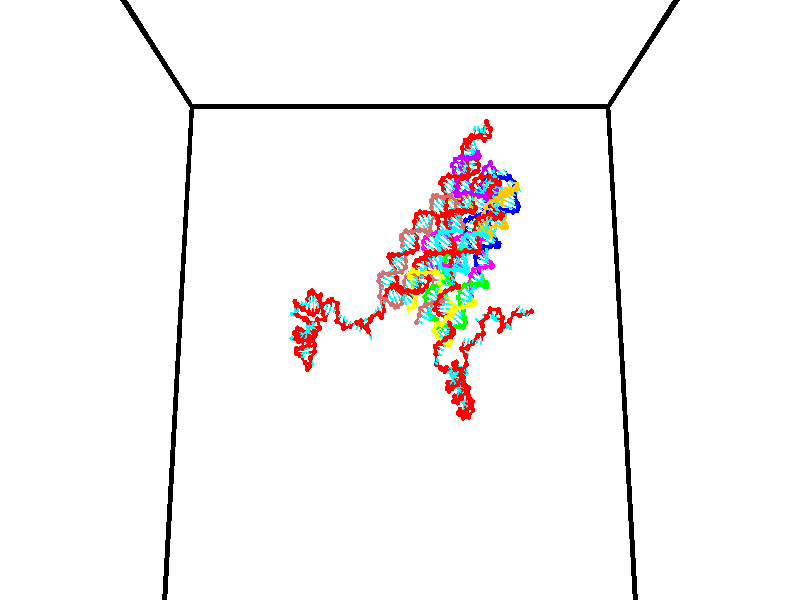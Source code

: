 // switches for output
#declare DRAW_BASES = 1; // possible values are 0, 1; only relevant for DNA ribbons
#declare DRAW_BASES_TYPE = 3; // possible values are 1, 2, 3; only relevant for DNA ribbons
#declare DRAW_FOG = 0; // set to 1 to enable fog

#include "colors.inc"

#include "transforms.inc"
background { rgb <1, 1, 1>}

#default {
   normal{
       ripples 0.25
       frequency 0.20
       turbulence 0.2
       lambda 5
   }
	finish {
		phong 0.1
		phong_size 40.
	}
}

// original window dimensions: 1024x640


// camera settings

camera {
	sky <0, 0.179814, -0.983701>
	up <0, 0.179814, -0.983701>
	right 1.6 * <1, 0, 0>
	location <35, 94.9851, 44.8844>
	look_at <35, 29.7336, 32.9568>
	direction <0, -65.2515, -11.9276>
	angle 67.0682
}


# declare cpy_camera_pos = <35, 94.9851, 44.8844>;
# if (DRAW_FOG = 1)
fog {
	fog_type 2
	up vnormalize(cpy_camera_pos)
	color rgbt<1,1,1,0.3>
	distance 1e-5
	fog_alt 3e-3
	fog_offset 56
}
# end


// LIGHTS

# declare lum = 6;
global_settings {
	ambient_light rgb lum * <0.05, 0.05, 0.05>
	max_trace_level 15
}# declare cpy_direct_light_amount = 0.25;
light_source
{	1000 * <-1, -1.16352, -0.803886>,
	rgb lum * cpy_direct_light_amount
	parallel
}

light_source
{	1000 * <1, 1.16352, 0.803886>,
	rgb lum * cpy_direct_light_amount
	parallel
}

// strand 0

// nucleotide -1

// particle -1
sphere {
	<24.595510, 34.527660, 35.143692> 0.250000
	pigment { color rgbt <1,0,0,0> }
	no_shadow
}
cylinder {
	<24.357912, 34.849449, 35.143887>,  <24.215353, 35.042522, 35.144005>, 0.100000
	pigment { color rgbt <1,0,0,0> }
	no_shadow
}
cylinder {
	<24.357912, 34.849449, 35.143887>,  <24.595510, 34.527660, 35.143692>, 0.100000
	pigment { color rgbt <1,0,0,0> }
	no_shadow
}

// particle -1
sphere {
	<24.357912, 34.849449, 35.143887> 0.100000
	pigment { color rgbt <1,0,0,0> }
	no_shadow
}
sphere {
	0, 1
	scale<0.080000,0.200000,0.300000>
	matrix <-0.769682, -0.568486, 0.290540,
		0.234008, 0.172203, 0.956863,
		-0.593994, 0.804469, 0.000488,
		24.179714, 35.090790, 35.144032>
	pigment { color rgbt <0,1,1,0> }
	no_shadow
}
cylinder {
	<25.321157, 34.498981, 35.453968>,  <24.595510, 34.527660, 35.143692>, 0.130000
	pigment { color rgbt <1,0,0,0> }
	no_shadow
}

// nucleotide -1

// particle -1
sphere {
	<25.321157, 34.498981, 35.453968> 0.250000
	pigment { color rgbt <1,0,0,0> }
	no_shadow
}
cylinder {
	<25.564926, 34.453278, 35.767796>,  <25.711187, 34.425858, 35.956093>, 0.100000
	pigment { color rgbt <1,0,0,0> }
	no_shadow
}
cylinder {
	<25.564926, 34.453278, 35.767796>,  <25.321157, 34.498981, 35.453968>, 0.100000
	pigment { color rgbt <1,0,0,0> }
	no_shadow
}

// particle -1
sphere {
	<25.564926, 34.453278, 35.767796> 0.100000
	pigment { color rgbt <1,0,0,0> }
	no_shadow
}
sphere {
	0, 1
	scale<0.080000,0.200000,0.300000>
	matrix <-0.306869, -0.946427, 0.100534,
		0.731052, -0.302028, -0.611835,
		0.609421, -0.114258, 0.784571,
		25.747753, 34.418999, 36.003166>
	pigment { color rgbt <0,1,1,0> }
	no_shadow
}
cylinder {
	<25.402548, 33.864765, 35.369045>,  <25.321157, 34.498981, 35.453968>, 0.130000
	pigment { color rgbt <1,0,0,0> }
	no_shadow
}

// nucleotide -1

// particle -1
sphere {
	<25.402548, 33.864765, 35.369045> 0.250000
	pigment { color rgbt <1,0,0,0> }
	no_shadow
}
cylinder {
	<25.530928, 33.974579, 35.731617>,  <25.607956, 34.040466, 35.949162>, 0.100000
	pigment { color rgbt <1,0,0,0> }
	no_shadow
}
cylinder {
	<25.530928, 33.974579, 35.731617>,  <25.402548, 33.864765, 35.369045>, 0.100000
	pigment { color rgbt <1,0,0,0> }
	no_shadow
}

// particle -1
sphere {
	<25.530928, 33.974579, 35.731617> 0.100000
	pigment { color rgbt <1,0,0,0> }
	no_shadow
}
sphere {
	0, 1
	scale<0.080000,0.200000,0.300000>
	matrix <-0.266994, -0.892022, 0.364708,
		0.908683, -0.359065, -0.212996,
		0.320951, 0.274536, 0.906433,
		25.627213, 34.056938, 36.003548>
	pigment { color rgbt <0,1,1,0> }
	no_shadow
}
cylinder {
	<25.795570, 33.334843, 35.681099>,  <25.402548, 33.864765, 35.369045>, 0.130000
	pigment { color rgbt <1,0,0,0> }
	no_shadow
}

// nucleotide -1

// particle -1
sphere {
	<25.795570, 33.334843, 35.681099> 0.250000
	pigment { color rgbt <1,0,0,0> }
	no_shadow
}
cylinder {
	<25.673035, 33.559883, 35.988251>,  <25.599514, 33.694908, 36.172543>, 0.100000
	pigment { color rgbt <1,0,0,0> }
	no_shadow
}
cylinder {
	<25.673035, 33.559883, 35.988251>,  <25.795570, 33.334843, 35.681099>, 0.100000
	pigment { color rgbt <1,0,0,0> }
	no_shadow
}

// particle -1
sphere {
	<25.673035, 33.559883, 35.988251> 0.100000
	pigment { color rgbt <1,0,0,0> }
	no_shadow
}
sphere {
	0, 1
	scale<0.080000,0.200000,0.300000>
	matrix <-0.185215, -0.826470, 0.531642,
		0.933730, 0.020641, 0.357383,
		-0.306340, 0.562603, 0.767876,
		25.581133, 33.728664, 36.218613>
	pigment { color rgbt <0,1,1,0> }
	no_shadow
}
cylinder {
	<26.089409, 33.113510, 36.236687>,  <25.795570, 33.334843, 35.681099>, 0.130000
	pigment { color rgbt <1,0,0,0> }
	no_shadow
}

// nucleotide -1

// particle -1
sphere {
	<26.089409, 33.113510, 36.236687> 0.250000
	pigment { color rgbt <1,0,0,0> }
	no_shadow
}
cylinder {
	<25.750563, 33.281906, 36.366402>,  <25.547255, 33.382946, 36.444229>, 0.100000
	pigment { color rgbt <1,0,0,0> }
	no_shadow
}
cylinder {
	<25.750563, 33.281906, 36.366402>,  <26.089409, 33.113510, 36.236687>, 0.100000
	pigment { color rgbt <1,0,0,0> }
	no_shadow
}

// particle -1
sphere {
	<25.750563, 33.281906, 36.366402> 0.100000
	pigment { color rgbt <1,0,0,0> }
	no_shadow
}
sphere {
	0, 1
	scale<0.080000,0.200000,0.300000>
	matrix <-0.155579, -0.779976, 0.606162,
		0.508127, 0.463036, 0.726227,
		-0.847114, 0.420993, 0.324288,
		25.496428, 33.408203, 36.463688>
	pigment { color rgbt <0,1,1,0> }
	no_shadow
}
cylinder {
	<26.014080, 32.930767, 36.902622>,  <26.089409, 33.113510, 36.236687>, 0.130000
	pigment { color rgbt <1,0,0,0> }
	no_shadow
}

// nucleotide -1

// particle -1
sphere {
	<26.014080, 32.930767, 36.902622> 0.250000
	pigment { color rgbt <1,0,0,0> }
	no_shadow
}
cylinder {
	<25.639097, 33.028912, 36.803856>,  <25.414106, 33.087799, 36.744595>, 0.100000
	pigment { color rgbt <1,0,0,0> }
	no_shadow
}
cylinder {
	<25.639097, 33.028912, 36.803856>,  <26.014080, 32.930767, 36.902622>, 0.100000
	pigment { color rgbt <1,0,0,0> }
	no_shadow
}

// particle -1
sphere {
	<25.639097, 33.028912, 36.803856> 0.100000
	pigment { color rgbt <1,0,0,0> }
	no_shadow
}
sphere {
	0, 1
	scale<0.080000,0.200000,0.300000>
	matrix <-0.336296, -0.821514, 0.460456,
		-0.089867, 0.514696, 0.852650,
		-0.937459, 0.245363, -0.246917,
		25.357859, 33.102520, 36.729782>
	pigment { color rgbt <0,1,1,0> }
	no_shadow
}
cylinder {
	<25.601982, 33.052753, 37.478214>,  <26.014080, 32.930767, 36.902622>, 0.130000
	pigment { color rgbt <1,0,0,0> }
	no_shadow
}

// nucleotide -1

// particle -1
sphere {
	<25.601982, 33.052753, 37.478214> 0.250000
	pigment { color rgbt <1,0,0,0> }
	no_shadow
}
cylinder {
	<25.358374, 32.946419, 37.179302>,  <25.212210, 32.882618, 36.999954>, 0.100000
	pigment { color rgbt <1,0,0,0> }
	no_shadow
}
cylinder {
	<25.358374, 32.946419, 37.179302>,  <25.601982, 33.052753, 37.478214>, 0.100000
	pigment { color rgbt <1,0,0,0> }
	no_shadow
}

// particle -1
sphere {
	<25.358374, 32.946419, 37.179302> 0.100000
	pigment { color rgbt <1,0,0,0> }
	no_shadow
}
sphere {
	0, 1
	scale<0.080000,0.200000,0.300000>
	matrix <-0.196476, -0.862234, 0.466851,
		-0.768436, 0.431144, 0.472887,
		-0.609019, -0.265834, -0.747281,
		25.175669, 32.866669, 36.955116>
	pigment { color rgbt <0,1,1,0> }
	no_shadow
}
cylinder {
	<24.914827, 32.962307, 37.762390>,  <25.601982, 33.052753, 37.478214>, 0.130000
	pigment { color rgbt <1,0,0,0> }
	no_shadow
}

// nucleotide -1

// particle -1
sphere {
	<24.914827, 32.962307, 37.762390> 0.250000
	pigment { color rgbt <1,0,0,0> }
	no_shadow
}
cylinder {
	<24.926088, 32.718174, 37.445732>,  <24.932844, 32.571693, 37.255737>, 0.100000
	pigment { color rgbt <1,0,0,0> }
	no_shadow
}
cylinder {
	<24.926088, 32.718174, 37.445732>,  <24.914827, 32.962307, 37.762390>, 0.100000
	pigment { color rgbt <1,0,0,0> }
	no_shadow
}

// particle -1
sphere {
	<24.926088, 32.718174, 37.445732> 0.100000
	pigment { color rgbt <1,0,0,0> }
	no_shadow
}
sphere {
	0, 1
	scale<0.080000,0.200000,0.300000>
	matrix <-0.150123, -0.785556, 0.600304,
		-0.988266, 0.101944, -0.113740,
		0.028152, -0.610335, -0.791643,
		24.934534, 32.535072, 37.208241>
	pigment { color rgbt <0,1,1,0> }
	no_shadow
}
cylinder {
	<24.269413, 32.570488, 37.751011>,  <24.914827, 32.962307, 37.762390>, 0.130000
	pigment { color rgbt <1,0,0,0> }
	no_shadow
}

// nucleotide -1

// particle -1
sphere {
	<24.269413, 32.570488, 37.751011> 0.250000
	pigment { color rgbt <1,0,0,0> }
	no_shadow
}
cylinder {
	<24.587286, 32.374031, 37.608318>,  <24.778009, 32.256157, 37.522705>, 0.100000
	pigment { color rgbt <1,0,0,0> }
	no_shadow
}
cylinder {
	<24.587286, 32.374031, 37.608318>,  <24.269413, 32.570488, 37.751011>, 0.100000
	pigment { color rgbt <1,0,0,0> }
	no_shadow
}

// particle -1
sphere {
	<24.587286, 32.374031, 37.608318> 0.100000
	pigment { color rgbt <1,0,0,0> }
	no_shadow
}
sphere {
	0, 1
	scale<0.080000,0.200000,0.300000>
	matrix <-0.075860, -0.663413, 0.744398,
		-0.602266, -0.564499, -0.564462,
		0.794683, -0.491145, -0.356728,
		24.825691, 32.226688, 37.501301>
	pigment { color rgbt <0,1,1,0> }
	no_shadow
}
cylinder {
	<24.093164, 31.966322, 37.834778>,  <24.269413, 32.570488, 37.751011>, 0.130000
	pigment { color rgbt <1,0,0,0> }
	no_shadow
}

// nucleotide -1

// particle -1
sphere {
	<24.093164, 31.966322, 37.834778> 0.250000
	pigment { color rgbt <1,0,0,0> }
	no_shadow
}
cylinder {
	<24.483686, 31.891350, 37.791512>,  <24.717999, 31.846367, 37.765553>, 0.100000
	pigment { color rgbt <1,0,0,0> }
	no_shadow
}
cylinder {
	<24.483686, 31.891350, 37.791512>,  <24.093164, 31.966322, 37.834778>, 0.100000
	pigment { color rgbt <1,0,0,0> }
	no_shadow
}

// particle -1
sphere {
	<24.483686, 31.891350, 37.791512> 0.100000
	pigment { color rgbt <1,0,0,0> }
	no_shadow
}
sphere {
	0, 1
	scale<0.080000,0.200000,0.300000>
	matrix <-0.011214, -0.542994, 0.839662,
		-0.216115, -0.818552, -0.532228,
		0.976304, -0.187432, -0.108170,
		24.776577, 31.835121, 37.759060>
	pigment { color rgbt <0,1,1,0> }
	no_shadow
}
cylinder {
	<24.052656, 31.394318, 38.057663>,  <24.093164, 31.966322, 37.834778>, 0.130000
	pigment { color rgbt <1,0,0,0> }
	no_shadow
}

// nucleotide -1

// particle -1
sphere {
	<24.052656, 31.394318, 38.057663> 0.250000
	pigment { color rgbt <1,0,0,0> }
	no_shadow
}
cylinder {
	<24.446436, 31.464174, 38.050072>,  <24.682703, 31.506088, 38.045517>, 0.100000
	pigment { color rgbt <1,0,0,0> }
	no_shadow
}
cylinder {
	<24.446436, 31.464174, 38.050072>,  <24.052656, 31.394318, 38.057663>, 0.100000
	pigment { color rgbt <1,0,0,0> }
	no_shadow
}

// particle -1
sphere {
	<24.446436, 31.464174, 38.050072> 0.100000
	pigment { color rgbt <1,0,0,0> }
	no_shadow
}
sphere {
	0, 1
	scale<0.080000,0.200000,0.300000>
	matrix <0.116091, -0.565660, 0.816426,
		0.131846, -0.805933, -0.577138,
		0.984449, 0.174643, -0.018981,
		24.741770, 31.516567, 38.044376>
	pigment { color rgbt <0,1,1,0> }
	no_shadow
}
cylinder {
	<24.325974, 30.662296, 38.147243>,  <24.052656, 31.394318, 38.057663>, 0.130000
	pigment { color rgbt <1,0,0,0> }
	no_shadow
}

// nucleotide -1

// particle -1
sphere {
	<24.325974, 30.662296, 38.147243> 0.250000
	pigment { color rgbt <1,0,0,0> }
	no_shadow
}
cylinder {
	<24.559965, 30.968040, 38.255726>,  <24.700359, 31.151487, 38.320816>, 0.100000
	pigment { color rgbt <1,0,0,0> }
	no_shadow
}
cylinder {
	<24.559965, 30.968040, 38.255726>,  <24.325974, 30.662296, 38.147243>, 0.100000
	pigment { color rgbt <1,0,0,0> }
	no_shadow
}

// particle -1
sphere {
	<24.559965, 30.968040, 38.255726> 0.100000
	pigment { color rgbt <1,0,0,0> }
	no_shadow
}
sphere {
	0, 1
	scale<0.080000,0.200000,0.300000>
	matrix <0.193973, -0.456534, 0.868304,
		0.787513, -0.455332, -0.415328,
		0.584977, 0.764362, 0.271205,
		24.735458, 31.197350, 38.337086>
	pigment { color rgbt <0,1,1,0> }
	no_shadow
}
cylinder {
	<24.851934, 30.505741, 38.776443>,  <24.325974, 30.662296, 38.147243>, 0.130000
	pigment { color rgbt <1,0,0,0> }
	no_shadow
}

// nucleotide -1

// particle -1
sphere {
	<24.851934, 30.505741, 38.776443> 0.250000
	pigment { color rgbt <1,0,0,0> }
	no_shadow
}
cylinder {
	<25.237774, 30.439837, 38.858810>,  <25.469278, 30.400293, 38.908230>, 0.100000
	pigment { color rgbt <1,0,0,0> }
	no_shadow
}
cylinder {
	<25.237774, 30.439837, 38.858810>,  <24.851934, 30.505741, 38.776443>, 0.100000
	pigment { color rgbt <1,0,0,0> }
	no_shadow
}

// particle -1
sphere {
	<25.237774, 30.439837, 38.858810> 0.100000
	pigment { color rgbt <1,0,0,0> }
	no_shadow
}
sphere {
	0, 1
	scale<0.080000,0.200000,0.300000>
	matrix <0.221205, 0.930613, -0.291594,
		-0.143587, 0.326822, 0.934115,
		0.964599, -0.164761, 0.205919,
		25.527153, 30.390408, 38.920586>
	pigment { color rgbt <0,1,1,0> }
	no_shadow
}
cylinder {
	<25.167088, 30.926916, 39.406494>,  <24.851934, 30.505741, 38.776443>, 0.130000
	pigment { color rgbt <1,0,0,0> }
	no_shadow
}

// nucleotide -1

// particle -1
sphere {
	<25.167088, 30.926916, 39.406494> 0.250000
	pigment { color rgbt <1,0,0,0> }
	no_shadow
}
cylinder {
	<25.368099, 30.817717, 39.078365>,  <25.488707, 30.752197, 38.881489>, 0.100000
	pigment { color rgbt <1,0,0,0> }
	no_shadow
}
cylinder {
	<25.368099, 30.817717, 39.078365>,  <25.167088, 30.926916, 39.406494>, 0.100000
	pigment { color rgbt <1,0,0,0> }
	no_shadow
}

// particle -1
sphere {
	<25.368099, 30.817717, 39.078365> 0.100000
	pigment { color rgbt <1,0,0,0> }
	no_shadow
}
sphere {
	0, 1
	scale<0.080000,0.200000,0.300000>
	matrix <0.121595, 0.961723, -0.245567,
		0.855966, 0.023658, 0.516491,
		0.502531, -0.272999, -0.820326,
		25.518858, 30.735817, 38.832268>
	pigment { color rgbt <0,1,1,0> }
	no_shadow
}
cylinder {
	<25.551203, 31.604856, 39.159378>,  <25.167088, 30.926916, 39.406494>, 0.130000
	pigment { color rgbt <1,0,0,0> }
	no_shadow
}

// nucleotide -1

// particle -1
sphere {
	<25.551203, 31.604856, 39.159378> 0.250000
	pigment { color rgbt <1,0,0,0> }
	no_shadow
}
cylinder {
	<25.555454, 31.329472, 38.869301>,  <25.558004, 31.164242, 38.695255>, 0.100000
	pigment { color rgbt <1,0,0,0> }
	no_shadow
}
cylinder {
	<25.555454, 31.329472, 38.869301>,  <25.551203, 31.604856, 39.159378>, 0.100000
	pigment { color rgbt <1,0,0,0> }
	no_shadow
}

// particle -1
sphere {
	<25.555454, 31.329472, 38.869301> 0.100000
	pigment { color rgbt <1,0,0,0> }
	no_shadow
}
sphere {
	0, 1
	scale<0.080000,0.200000,0.300000>
	matrix <-0.005238, 0.725189, -0.688530,
		0.999930, 0.011118, 0.004102,
		0.010629, -0.688460, -0.725196,
		25.558643, 31.122934, 38.651741>
	pigment { color rgbt <0,1,1,0> }
	no_shadow
}
cylinder {
	<25.631081, 31.930130, 38.509674>,  <25.551203, 31.604856, 39.159378>, 0.130000
	pigment { color rgbt <1,0,0,0> }
	no_shadow
}

// nucleotide -1

// particle -1
sphere {
	<25.631081, 31.930130, 38.509674> 0.250000
	pigment { color rgbt <1,0,0,0> }
	no_shadow
}
cylinder {
	<25.519449, 31.567392, 38.383339>,  <25.452471, 31.349751, 38.307537>, 0.100000
	pigment { color rgbt <1,0,0,0> }
	no_shadow
}
cylinder {
	<25.519449, 31.567392, 38.383339>,  <25.631081, 31.930130, 38.509674>, 0.100000
	pigment { color rgbt <1,0,0,0> }
	no_shadow
}

// particle -1
sphere {
	<25.519449, 31.567392, 38.383339> 0.100000
	pigment { color rgbt <1,0,0,0> }
	no_shadow
}
sphere {
	0, 1
	scale<0.080000,0.200000,0.300000>
	matrix <-0.325967, 0.398838, -0.857131,
		0.903250, -0.136255, -0.406908,
		-0.279079, -0.906842, -0.315836,
		25.435726, 31.295340, 38.288589>
	pigment { color rgbt <0,1,1,0> }
	no_shadow
}
cylinder {
	<25.992579, 31.689850, 37.931721>,  <25.631081, 31.930130, 38.509674>, 0.130000
	pigment { color rgbt <1,0,0,0> }
	no_shadow
}

// nucleotide -1

// particle -1
sphere {
	<25.992579, 31.689850, 37.931721> 0.250000
	pigment { color rgbt <1,0,0,0> }
	no_shadow
}
cylinder {
	<25.611702, 31.573856, 37.970165>,  <25.383175, 31.504261, 37.993233>, 0.100000
	pigment { color rgbt <1,0,0,0> }
	no_shadow
}
cylinder {
	<25.611702, 31.573856, 37.970165>,  <25.992579, 31.689850, 37.931721>, 0.100000
	pigment { color rgbt <1,0,0,0> }
	no_shadow
}

// particle -1
sphere {
	<25.611702, 31.573856, 37.970165> 0.100000
	pigment { color rgbt <1,0,0,0> }
	no_shadow
}
sphere {
	0, 1
	scale<0.080000,0.200000,0.300000>
	matrix <-0.252896, 0.571724, -0.780497,
		0.171383, -0.767490, -0.617728,
		-0.952193, -0.289984, 0.096111,
		25.326044, 31.486860, 37.998997>
	pigment { color rgbt <0,1,1,0> }
	no_shadow
}
cylinder {
	<25.995705, 31.597771, 37.311268>,  <25.992579, 31.689850, 37.931721>, 0.130000
	pigment { color rgbt <1,0,0,0> }
	no_shadow
}

// nucleotide -1

// particle -1
sphere {
	<25.995705, 31.597771, 37.311268> 0.250000
	pigment { color rgbt <1,0,0,0> }
	no_shadow
}
cylinder {
	<25.631039, 31.656853, 37.464657>,  <25.412239, 31.692303, 37.556690>, 0.100000
	pigment { color rgbt <1,0,0,0> }
	no_shadow
}
cylinder {
	<25.631039, 31.656853, 37.464657>,  <25.995705, 31.597771, 37.311268>, 0.100000
	pigment { color rgbt <1,0,0,0> }
	no_shadow
}

// particle -1
sphere {
	<25.631039, 31.656853, 37.464657> 0.100000
	pigment { color rgbt <1,0,0,0> }
	no_shadow
}
sphere {
	0, 1
	scale<0.080000,0.200000,0.300000>
	matrix <-0.206319, 0.642503, -0.737985,
		-0.355386, -0.751912, -0.555273,
		-0.911665, 0.147706, 0.383471,
		25.357540, 31.701164, 37.579697>
	pigment { color rgbt <0,1,1,0> }
	no_shadow
}
cylinder {
	<25.654779, 31.611197, 36.698509>,  <25.995705, 31.597771, 37.311268>, 0.130000
	pigment { color rgbt <1,0,0,0> }
	no_shadow
}

// nucleotide -1

// particle -1
sphere {
	<25.654779, 31.611197, 36.698509> 0.250000
	pigment { color rgbt <1,0,0,0> }
	no_shadow
}
cylinder {
	<25.417131, 31.789431, 36.966381>,  <25.274542, 31.896372, 37.127106>, 0.100000
	pigment { color rgbt <1,0,0,0> }
	no_shadow
}
cylinder {
	<25.417131, 31.789431, 36.966381>,  <25.654779, 31.611197, 36.698509>, 0.100000
	pigment { color rgbt <1,0,0,0> }
	no_shadow
}

// particle -1
sphere {
	<25.417131, 31.789431, 36.966381> 0.100000
	pigment { color rgbt <1,0,0,0> }
	no_shadow
}
sphere {
	0, 1
	scale<0.080000,0.200000,0.300000>
	matrix <-0.417219, 0.541090, -0.730171,
		-0.687712, -0.713214, -0.135566,
		-0.594121, 0.445587, 0.669680,
		25.238895, 31.923107, 37.167286>
	pigment { color rgbt <0,1,1,0> }
	no_shadow
}
cylinder {
	<25.247995, 31.724691, 36.259441>,  <25.654779, 31.611197, 36.698509>, 0.130000
	pigment { color rgbt <1,0,0,0> }
	no_shadow
}

// nucleotide -1

// particle -1
sphere {
	<25.247995, 31.724691, 36.259441> 0.250000
	pigment { color rgbt <1,0,0,0> }
	no_shadow
}
cylinder {
	<25.140532, 31.981764, 36.546432>,  <25.076054, 32.136009, 36.718628>, 0.100000
	pigment { color rgbt <1,0,0,0> }
	no_shadow
}
cylinder {
	<25.140532, 31.981764, 36.546432>,  <25.247995, 31.724691, 36.259441>, 0.100000
	pigment { color rgbt <1,0,0,0> }
	no_shadow
}

// particle -1
sphere {
	<25.140532, 31.981764, 36.546432> 0.100000
	pigment { color rgbt <1,0,0,0> }
	no_shadow
}
sphere {
	0, 1
	scale<0.080000,0.200000,0.300000>
	matrix <0.049624, 0.753113, -0.656017,
		-0.961956, -0.140641, -0.234224,
		-0.268659, 0.642683, 0.717482,
		25.059933, 32.174568, 36.761677>
	pigment { color rgbt <0,1,1,0> }
	no_shadow
}
cylinder {
	<24.594679, 32.174858, 36.057316>,  <25.247995, 31.724691, 36.259441>, 0.130000
	pigment { color rgbt <1,0,0,0> }
	no_shadow
}

// nucleotide -1

// particle -1
sphere {
	<24.594679, 32.174858, 36.057316> 0.250000
	pigment { color rgbt <1,0,0,0> }
	no_shadow
}
cylinder {
	<24.846300, 32.355602, 36.310333>,  <24.997272, 32.464050, 36.462143>, 0.100000
	pigment { color rgbt <1,0,0,0> }
	no_shadow
}
cylinder {
	<24.846300, 32.355602, 36.310333>,  <24.594679, 32.174858, 36.057316>, 0.100000
	pigment { color rgbt <1,0,0,0> }
	no_shadow
}

// particle -1
sphere {
	<24.846300, 32.355602, 36.310333> 0.100000
	pigment { color rgbt <1,0,0,0> }
	no_shadow
}
sphere {
	0, 1
	scale<0.080000,0.200000,0.300000>
	matrix <0.014246, 0.806866, -0.590562,
		-0.777231, 0.380507, 0.501126,
		0.629055, 0.451864, 0.632542,
		25.035017, 32.491161, 36.500095>
	pigment { color rgbt <0,1,1,0> }
	no_shadow
}
cylinder {
	<24.362978, 32.899303, 36.023407>,  <24.594679, 32.174858, 36.057316>, 0.130000
	pigment { color rgbt <1,0,0,0> }
	no_shadow
}

// nucleotide -1

// particle -1
sphere {
	<24.362978, 32.899303, 36.023407> 0.250000
	pigment { color rgbt <1,0,0,0> }
	no_shadow
}
cylinder {
	<24.568773, 32.874252, 36.365490>,  <24.692251, 32.859222, 36.570740>, 0.100000
	pigment { color rgbt <1,0,0,0> }
	no_shadow
}
cylinder {
	<24.568773, 32.874252, 36.365490>,  <24.362978, 32.899303, 36.023407>, 0.100000
	pigment { color rgbt <1,0,0,0> }
	no_shadow
}

// particle -1
sphere {
	<24.568773, 32.874252, 36.365490> 0.100000
	pigment { color rgbt <1,0,0,0> }
	no_shadow
}
sphere {
	0, 1
	scale<0.080000,0.200000,0.300000>
	matrix <0.255982, 0.963071, -0.083475,
		-0.818398, 0.261865, 0.511518,
		0.514488, -0.062624, 0.855208,
		24.723120, 32.855465, 36.622051>
	pigment { color rgbt <0,1,1,0> }
	no_shadow
}
cylinder {
	<24.155378, 33.489254, 36.507645>,  <24.362978, 32.899303, 36.023407>, 0.130000
	pigment { color rgbt <1,0,0,0> }
	no_shadow
}

// nucleotide -1

// particle -1
sphere {
	<24.155378, 33.489254, 36.507645> 0.250000
	pigment { color rgbt <1,0,0,0> }
	no_shadow
}
cylinder {
	<24.529881, 33.363461, 36.570286>,  <24.754581, 33.287983, 36.607868>, 0.100000
	pigment { color rgbt <1,0,0,0> }
	no_shadow
}
cylinder {
	<24.529881, 33.363461, 36.570286>,  <24.155378, 33.489254, 36.507645>, 0.100000
	pigment { color rgbt <1,0,0,0> }
	no_shadow
}

// particle -1
sphere {
	<24.529881, 33.363461, 36.570286> 0.100000
	pigment { color rgbt <1,0,0,0> }
	no_shadow
}
sphere {
	0, 1
	scale<0.080000,0.200000,0.300000>
	matrix <0.342645, 0.915846, -0.209333,
		-0.077590, 0.249648, 0.965223,
		0.936255, -0.314487, 0.156601,
		24.810757, 33.269115, 36.617268>
	pigment { color rgbt <0,1,1,0> }
	no_shadow
}
cylinder {
	<24.553328, 33.229023, 37.169666>,  <24.155378, 33.489254, 36.507645>, 0.130000
	pigment { color rgbt <1,0,0,0> }
	no_shadow
}

// nucleotide -1

// particle -1
sphere {
	<24.553328, 33.229023, 37.169666> 0.250000
	pigment { color rgbt <1,0,0,0> }
	no_shadow
}
cylinder {
	<24.171219, 33.192669, 37.057098>,  <23.941954, 33.170856, 36.989555>, 0.100000
	pigment { color rgbt <1,0,0,0> }
	no_shadow
}
cylinder {
	<24.171219, 33.192669, 37.057098>,  <24.553328, 33.229023, 37.169666>, 0.100000
	pigment { color rgbt <1,0,0,0> }
	no_shadow
}

// particle -1
sphere {
	<24.171219, 33.192669, 37.057098> 0.100000
	pigment { color rgbt <1,0,0,0> }
	no_shadow
}
sphere {
	0, 1
	scale<0.080000,0.200000,0.300000>
	matrix <0.083418, -0.995774, 0.038414,
		-0.283726, 0.013220, 0.958814,
		-0.955270, -0.090881, -0.281424,
		23.884638, 33.165405, 36.972672>
	pigment { color rgbt <0,1,1,0> }
	no_shadow
}
cylinder {
	<24.424353, 34.013695, 36.940063>,  <24.553328, 33.229023, 37.169666>, 0.130000
	pigment { color rgbt <1,0,0,0> }
	no_shadow
}

// nucleotide -1

// particle -1
sphere {
	<24.424353, 34.013695, 36.940063> 0.250000
	pigment { color rgbt <1,0,0,0> }
	no_shadow
}
cylinder {
	<24.760857, 33.828732, 36.828022>,  <24.962759, 33.717754, 36.760796>, 0.100000
	pigment { color rgbt <1,0,0,0> }
	no_shadow
}
cylinder {
	<24.760857, 33.828732, 36.828022>,  <24.424353, 34.013695, 36.940063>, 0.100000
	pigment { color rgbt <1,0,0,0> }
	no_shadow
}

// particle -1
sphere {
	<24.760857, 33.828732, 36.828022> 0.100000
	pigment { color rgbt <1,0,0,0> }
	no_shadow
}
sphere {
	0, 1
	scale<0.080000,0.200000,0.300000>
	matrix <0.391484, 0.878360, -0.274270,
		0.372857, 0.121077, 0.919956,
		0.841260, -0.462412, -0.280103,
		25.013235, 33.690006, 36.743992>
	pigment { color rgbt <0,1,1,0> }
	no_shadow
}
cylinder {
	<25.072105, 34.265572, 37.259216>,  <24.424353, 34.013695, 36.940063>, 0.130000
	pigment { color rgbt <1,0,0,0> }
	no_shadow
}

// nucleotide -1

// particle -1
sphere {
	<25.072105, 34.265572, 37.259216> 0.250000
	pigment { color rgbt <1,0,0,0> }
	no_shadow
}
cylinder {
	<25.233234, 34.109627, 36.927979>,  <25.329912, 34.016060, 36.729237>, 0.100000
	pigment { color rgbt <1,0,0,0> }
	no_shadow
}
cylinder {
	<25.233234, 34.109627, 36.927979>,  <25.072105, 34.265572, 37.259216>, 0.100000
	pigment { color rgbt <1,0,0,0> }
	no_shadow
}

// particle -1
sphere {
	<25.233234, 34.109627, 36.927979> 0.100000
	pigment { color rgbt <1,0,0,0> }
	no_shadow
}
sphere {
	0, 1
	scale<0.080000,0.200000,0.300000>
	matrix <0.387864, 0.892204, -0.231373,
		0.829032, -0.227985, 0.510616,
		0.402824, -0.389866, -0.828093,
		25.354082, 33.992668, 36.679550>
	pigment { color rgbt <0,1,1,0> }
	no_shadow
}
cylinder {
	<25.761158, 34.598644, 37.233379>,  <25.072105, 34.265572, 37.259216>, 0.130000
	pigment { color rgbt <1,0,0,0> }
	no_shadow
}

// nucleotide -1

// particle -1
sphere {
	<25.761158, 34.598644, 37.233379> 0.250000
	pigment { color rgbt <1,0,0,0> }
	no_shadow
}
cylinder {
	<25.680748, 34.445240, 36.872822>,  <25.632502, 34.353199, 36.656487>, 0.100000
	pigment { color rgbt <1,0,0,0> }
	no_shadow
}
cylinder {
	<25.680748, 34.445240, 36.872822>,  <25.761158, 34.598644, 37.233379>, 0.100000
	pigment { color rgbt <1,0,0,0> }
	no_shadow
}

// particle -1
sphere {
	<25.680748, 34.445240, 36.872822> 0.100000
	pigment { color rgbt <1,0,0,0> }
	no_shadow
}
sphere {
	0, 1
	scale<0.080000,0.200000,0.300000>
	matrix <0.413050, 0.801190, -0.432995,
		0.888245, -0.459363, -0.002648,
		-0.201023, -0.383512, -0.901392,
		25.620441, 34.330185, 36.602406>
	pigment { color rgbt <0,1,1,0> }
	no_shadow
}
cylinder {
	<26.403273, 34.298420, 36.819500>,  <25.761158, 34.598644, 37.233379>, 0.130000
	pigment { color rgbt <1,0,0,0> }
	no_shadow
}

// nucleotide -1

// particle -1
sphere {
	<26.403273, 34.298420, 36.819500> 0.250000
	pigment { color rgbt <1,0,0,0> }
	no_shadow
}
cylinder {
	<26.092138, 34.455677, 36.623375>,  <25.905458, 34.550034, 36.505699>, 0.100000
	pigment { color rgbt <1,0,0,0> }
	no_shadow
}
cylinder {
	<26.092138, 34.455677, 36.623375>,  <26.403273, 34.298420, 36.819500>, 0.100000
	pigment { color rgbt <1,0,0,0> }
	no_shadow
}

// particle -1
sphere {
	<26.092138, 34.455677, 36.623375> 0.100000
	pigment { color rgbt <1,0,0,0> }
	no_shadow
}
sphere {
	0, 1
	scale<0.080000,0.200000,0.300000>
	matrix <0.575847, 0.758348, -0.305466,
		0.251736, -0.519948, -0.816262,
		-0.777837, 0.393145, -0.490313,
		25.858788, 34.573620, 36.476280>
	pigment { color rgbt <0,1,1,0> }
	no_shadow
}
cylinder {
	<26.876123, 34.636127, 36.231270>,  <26.403273, 34.298420, 36.819500>, 0.130000
	pigment { color rgbt <1,0,0,0> }
	no_shadow
}

// nucleotide -1

// particle -1
sphere {
	<26.876123, 34.636127, 36.231270> 0.250000
	pigment { color rgbt <1,0,0,0> }
	no_shadow
}
cylinder {
	<26.540195, 34.853252, 36.234303>,  <26.338638, 34.983528, 36.236122>, 0.100000
	pigment { color rgbt <1,0,0,0> }
	no_shadow
}
cylinder {
	<26.540195, 34.853252, 36.234303>,  <26.876123, 34.636127, 36.231270>, 0.100000
	pigment { color rgbt <1,0,0,0> }
	no_shadow
}

// particle -1
sphere {
	<26.540195, 34.853252, 36.234303> 0.100000
	pigment { color rgbt <1,0,0,0> }
	no_shadow
}
sphere {
	0, 1
	scale<0.080000,0.200000,0.300000>
	matrix <0.463980, 0.724955, -0.509080,
		-0.281830, -0.424019, -0.860686,
		-0.839818, 0.542816, 0.007578,
		26.288250, 35.016098, 36.236576>
	pigment { color rgbt <0,1,1,0> }
	no_shadow
}
cylinder {
	<26.675917, 34.854786, 35.551407>,  <26.876123, 34.636127, 36.231270>, 0.130000
	pigment { color rgbt <1,0,0,0> }
	no_shadow
}

// nucleotide -1

// particle -1
sphere {
	<26.675917, 34.854786, 35.551407> 0.250000
	pigment { color rgbt <1,0,0,0> }
	no_shadow
}
cylinder {
	<26.508717, 35.133083, 35.785061>,  <26.408396, 35.300064, 35.925255>, 0.100000
	pigment { color rgbt <1,0,0,0> }
	no_shadow
}
cylinder {
	<26.508717, 35.133083, 35.785061>,  <26.675917, 34.854786, 35.551407>, 0.100000
	pigment { color rgbt <1,0,0,0> }
	no_shadow
}

// particle -1
sphere {
	<26.508717, 35.133083, 35.785061> 0.100000
	pigment { color rgbt <1,0,0,0> }
	no_shadow
}
sphere {
	0, 1
	scale<0.080000,0.200000,0.300000>
	matrix <0.212231, 0.699999, -0.681879,
		-0.883308, -0.161055, -0.440259,
		-0.418001, 0.695746, 0.584134,
		26.383316, 35.341808, 35.960300>
	pigment { color rgbt <0,1,1,0> }
	no_shadow
}
cylinder {
	<27.396072, 34.616741, 35.516724>,  <26.675917, 34.854786, 35.551407>, 0.130000
	pigment { color rgbt <1,0,0,0> }
	no_shadow
}

// nucleotide -1

// particle -1
sphere {
	<27.396072, 34.616741, 35.516724> 0.250000
	pigment { color rgbt <1,0,0,0> }
	no_shadow
}
cylinder {
	<27.619267, 34.595905, 35.185436>,  <27.753183, 34.583405, 34.986664>, 0.100000
	pigment { color rgbt <1,0,0,0> }
	no_shadow
}
cylinder {
	<27.619267, 34.595905, 35.185436>,  <27.396072, 34.616741, 35.516724>, 0.100000
	pigment { color rgbt <1,0,0,0> }
	no_shadow
}

// particle -1
sphere {
	<27.619267, 34.595905, 35.185436> 0.100000
	pigment { color rgbt <1,0,0,0> }
	no_shadow
}
sphere {
	0, 1
	scale<0.080000,0.200000,0.300000>
	matrix <-0.824609, 0.077208, -0.560410,
		0.093135, 0.995653, 0.000130,
		0.557984, -0.052086, -0.828215,
		27.786661, 34.580280, 34.936970>
	pigment { color rgbt <0,1,1,0> }
	no_shadow
}
cylinder {
	<27.278404, 35.247658, 35.128109>,  <27.396072, 34.616741, 35.516724>, 0.130000
	pigment { color rgbt <1,0,0,0> }
	no_shadow
}

// nucleotide -1

// particle -1
sphere {
	<27.278404, 35.247658, 35.128109> 0.250000
	pigment { color rgbt <1,0,0,0> }
	no_shadow
}
cylinder {
	<27.369589, 34.928707, 34.904602>,  <27.424299, 34.737335, 34.770496>, 0.100000
	pigment { color rgbt <1,0,0,0> }
	no_shadow
}
cylinder {
	<27.369589, 34.928707, 34.904602>,  <27.278404, 35.247658, 35.128109>, 0.100000
	pigment { color rgbt <1,0,0,0> }
	no_shadow
}

// particle -1
sphere {
	<27.369589, 34.928707, 34.904602> 0.100000
	pigment { color rgbt <1,0,0,0> }
	no_shadow
}
sphere {
	0, 1
	scale<0.080000,0.200000,0.300000>
	matrix <-0.868491, 0.092919, -0.486919,
		0.440179, 0.596283, -0.671334,
		0.227961, -0.797379, -0.558767,
		27.437977, 34.689495, 34.736973>
	pigment { color rgbt <0,1,1,0> }
	no_shadow
}
cylinder {
	<27.173456, 35.551228, 34.523769>,  <27.278404, 35.247658, 35.128109>, 0.130000
	pigment { color rgbt <1,0,0,0> }
	no_shadow
}

// nucleotide -1

// particle -1
sphere {
	<27.173456, 35.551228, 34.523769> 0.250000
	pigment { color rgbt <1,0,0,0> }
	no_shadow
}
cylinder {
	<27.149193, 35.152561, 34.501923>,  <27.134634, 34.913361, 34.488815>, 0.100000
	pigment { color rgbt <1,0,0,0> }
	no_shadow
}
cylinder {
	<27.149193, 35.152561, 34.501923>,  <27.173456, 35.551228, 34.523769>, 0.100000
	pigment { color rgbt <1,0,0,0> }
	no_shadow
}

// particle -1
sphere {
	<27.149193, 35.152561, 34.501923> 0.100000
	pigment { color rgbt <1,0,0,0> }
	no_shadow
}
sphere {
	0, 1
	scale<0.080000,0.200000,0.300000>
	matrix <-0.879438, 0.079245, -0.469371,
		0.472133, 0.019560, -0.881310,
		-0.060659, -0.996663, -0.054617,
		27.130995, 34.853561, 34.485538>
	pigment { color rgbt <0,1,1,0> }
	no_shadow
}
cylinder {
	<26.948984, 35.428356, 33.880714>,  <27.173456, 35.551228, 34.523769>, 0.130000
	pigment { color rgbt <1,0,0,0> }
	no_shadow
}

// nucleotide -1

// particle -1
sphere {
	<26.948984, 35.428356, 33.880714> 0.250000
	pigment { color rgbt <1,0,0,0> }
	no_shadow
}
cylinder {
	<26.855568, 35.100403, 34.089809>,  <26.799519, 34.903629, 34.215267>, 0.100000
	pigment { color rgbt <1,0,0,0> }
	no_shadow
}
cylinder {
	<26.855568, 35.100403, 34.089809>,  <26.948984, 35.428356, 33.880714>, 0.100000
	pigment { color rgbt <1,0,0,0> }
	no_shadow
}

// particle -1
sphere {
	<26.855568, 35.100403, 34.089809> 0.100000
	pigment { color rgbt <1,0,0,0> }
	no_shadow
}
sphere {
	0, 1
	scale<0.080000,0.200000,0.300000>
	matrix <-0.861685, -0.074572, -0.501934,
		0.450509, -0.567654, -0.689065,
		-0.233540, -0.819883, 0.522734,
		26.785505, 34.854439, 34.246632>
	pigment { color rgbt <0,1,1,0> }
	no_shadow
}
cylinder {
	<26.968227, 34.809967, 33.460926>,  <26.948984, 35.428356, 33.880714>, 0.130000
	pigment { color rgbt <1,0,0,0> }
	no_shadow
}

// nucleotide -1

// particle -1
sphere {
	<26.968227, 34.809967, 33.460926> 0.250000
	pigment { color rgbt <1,0,0,0> }
	no_shadow
}
cylinder {
	<26.716755, 34.763229, 33.768459>,  <26.565870, 34.735188, 33.952980>, 0.100000
	pigment { color rgbt <1,0,0,0> }
	no_shadow
}
cylinder {
	<26.716755, 34.763229, 33.768459>,  <26.968227, 34.809967, 33.460926>, 0.100000
	pigment { color rgbt <1,0,0,0> }
	no_shadow
}

// particle -1
sphere {
	<26.716755, 34.763229, 33.768459> 0.100000
	pigment { color rgbt <1,0,0,0> }
	no_shadow
}
sphere {
	0, 1
	scale<0.080000,0.200000,0.300000>
	matrix <-0.769940, -0.045463, -0.636495,
		0.109324, -0.992109, -0.061381,
		-0.628682, -0.116843, 0.768835,
		26.528151, 34.728176, 33.999111>
	pigment { color rgbt <0,1,1,0> }
	no_shadow
}
cylinder {
	<26.563347, 34.124298, 33.452023>,  <26.968227, 34.809967, 33.460926>, 0.130000
	pigment { color rgbt <1,0,0,0> }
	no_shadow
}

// nucleotide -1

// particle -1
sphere {
	<26.563347, 34.124298, 33.452023> 0.250000
	pigment { color rgbt <1,0,0,0> }
	no_shadow
}
cylinder {
	<26.434389, 34.473042, 33.599495>,  <26.357014, 34.682289, 33.687977>, 0.100000
	pigment { color rgbt <1,0,0,0> }
	no_shadow
}
cylinder {
	<26.434389, 34.473042, 33.599495>,  <26.563347, 34.124298, 33.452023>, 0.100000
	pigment { color rgbt <1,0,0,0> }
	no_shadow
}

// particle -1
sphere {
	<26.434389, 34.473042, 33.599495> 0.100000
	pigment { color rgbt <1,0,0,0> }
	no_shadow
}
sphere {
	0, 1
	scale<0.080000,0.200000,0.300000>
	matrix <-0.577162, 0.127658, -0.806590,
		-0.750297, -0.472830, 0.462047,
		-0.322396, 0.871858, 0.368680,
		26.337669, 34.734600, 33.710098>
	pigment { color rgbt <0,1,1,0> }
	no_shadow
}
cylinder {
	<26.070175, 34.659973, 33.088535>,  <26.563347, 34.124298, 33.452023>, 0.130000
	pigment { color rgbt <1,0,0,0> }
	no_shadow
}

// nucleotide -1

// particle -1
sphere {
	<26.070175, 34.659973, 33.088535> 0.250000
	pigment { color rgbt <1,0,0,0> }
	no_shadow
}
cylinder {
	<26.105055, 34.580559, 33.479019>,  <26.125982, 34.532909, 33.713310>, 0.100000
	pigment { color rgbt <1,0,0,0> }
	no_shadow
}
cylinder {
	<26.105055, 34.580559, 33.479019>,  <26.070175, 34.659973, 33.088535>, 0.100000
	pigment { color rgbt <1,0,0,0> }
	no_shadow
}

// particle -1
sphere {
	<26.105055, 34.580559, 33.479019> 0.100000
	pigment { color rgbt <1,0,0,0> }
	no_shadow
}
sphere {
	0, 1
	scale<0.080000,0.200000,0.300000>
	matrix <-0.954406, -0.297485, 0.024752,
		0.285493, -0.933856, -0.215424,
		0.087200, -0.198536, 0.976207,
		26.131214, 34.521000, 33.771881>
	pigment { color rgbt <0,1,1,0> }
	no_shadow
}
cylinder {
	<25.687321, 34.085072, 33.160538>,  <26.070175, 34.659973, 33.088535>, 0.130000
	pigment { color rgbt <1,0,0,0> }
	no_shadow
}

// nucleotide -1

// particle -1
sphere {
	<25.687321, 34.085072, 33.160538> 0.250000
	pigment { color rgbt <1,0,0,0> }
	no_shadow
}
cylinder {
	<25.733456, 34.232327, 33.529575>,  <25.761137, 34.320679, 33.750996>, 0.100000
	pigment { color rgbt <1,0,0,0> }
	no_shadow
}
cylinder {
	<25.733456, 34.232327, 33.529575>,  <25.687321, 34.085072, 33.160538>, 0.100000
	pigment { color rgbt <1,0,0,0> }
	no_shadow
}

// particle -1
sphere {
	<25.733456, 34.232327, 33.529575> 0.100000
	pigment { color rgbt <1,0,0,0> }
	no_shadow
}
sphere {
	0, 1
	scale<0.080000,0.200000,0.300000>
	matrix <-0.936902, -0.268260, 0.224169,
		0.330018, -0.890233, 0.313964,
		0.115339, 0.368133, 0.922592,
		25.768057, 34.342766, 33.806355>
	pigment { color rgbt <0,1,1,0> }
	no_shadow
}
cylinder {
	<25.400179, 33.559879, 33.623623>,  <25.687321, 34.085072, 33.160538>, 0.130000
	pigment { color rgbt <1,0,0,0> }
	no_shadow
}

// nucleotide -1

// particle -1
sphere {
	<25.400179, 33.559879, 33.623623> 0.250000
	pigment { color rgbt <1,0,0,0> }
	no_shadow
}
cylinder {
	<25.387638, 33.900532, 33.832901>,  <25.380114, 34.104923, 33.958469>, 0.100000
	pigment { color rgbt <1,0,0,0> }
	no_shadow
}
cylinder {
	<25.387638, 33.900532, 33.832901>,  <25.400179, 33.559879, 33.623623>, 0.100000
	pigment { color rgbt <1,0,0,0> }
	no_shadow
}

// particle -1
sphere {
	<25.387638, 33.900532, 33.832901> 0.100000
	pigment { color rgbt <1,0,0,0> }
	no_shadow
}
sphere {
	0, 1
	scale<0.080000,0.200000,0.300000>
	matrix <-0.974528, -0.142346, 0.173300,
		0.222063, -0.504438, 0.834404,
		-0.031354, 0.851634, 0.523199,
		25.378231, 34.156021, 33.989861>
	pigment { color rgbt <0,1,1,0> }
	no_shadow
}
cylinder {
	<25.089548, 33.554012, 34.390556>,  <25.400179, 33.559879, 33.623623>, 0.130000
	pigment { color rgbt <1,0,0,0> }
	no_shadow
}

// nucleotide -1

// particle -1
sphere {
	<25.089548, 33.554012, 34.390556> 0.250000
	pigment { color rgbt <1,0,0,0> }
	no_shadow
}
cylinder {
	<25.029848, 33.904858, 34.207954>,  <24.994028, 34.115364, 34.098392>, 0.100000
	pigment { color rgbt <1,0,0,0> }
	no_shadow
}
cylinder {
	<25.029848, 33.904858, 34.207954>,  <25.089548, 33.554012, 34.390556>, 0.100000
	pigment { color rgbt <1,0,0,0> }
	no_shadow
}

// particle -1
sphere {
	<25.029848, 33.904858, 34.207954> 0.100000
	pigment { color rgbt <1,0,0,0> }
	no_shadow
}
sphere {
	0, 1
	scale<0.080000,0.200000,0.300000>
	matrix <-0.975671, -0.055650, 0.212060,
		0.160596, 0.477048, 0.864080,
		-0.149248, 0.877113, -0.456505,
		24.985073, 34.167992, 34.071003>
	pigment { color rgbt <0,1,1,0> }
	no_shadow
}
cylinder {
	<24.448183, 33.634109, 34.077232>,  <25.089548, 33.554012, 34.390556>, 0.130000
	pigment { color rgbt <1,0,0,0> }
	no_shadow
}

// nucleotide -1

// particle -1
sphere {
	<24.448183, 33.634109, 34.077232> 0.250000
	pigment { color rgbt <1,0,0,0> }
	no_shadow
}
cylinder {
	<24.355137, 33.863041, 34.391766>,  <24.299309, 34.000401, 34.580486>, 0.100000
	pigment { color rgbt <1,0,0,0> }
	no_shadow
}
cylinder {
	<24.355137, 33.863041, 34.391766>,  <24.448183, 33.634109, 34.077232>, 0.100000
	pigment { color rgbt <1,0,0,0> }
	no_shadow
}

// particle -1
sphere {
	<24.355137, 33.863041, 34.391766> 0.100000
	pigment { color rgbt <1,0,0,0> }
	no_shadow
}
sphere {
	0, 1
	scale<0.080000,0.200000,0.300000>
	matrix <0.864694, 0.491801, -0.102159,
		-0.445190, 0.656176, -0.609294,
		-0.232617, 0.572333, 0.786336,
		24.285351, 34.034740, 34.627666>
	pigment { color rgbt <0,1,1,0> }
	no_shadow
}
cylinder {
	<24.275023, 34.398239, 33.934799>,  <24.448183, 33.634109, 34.077232>, 0.130000
	pigment { color rgbt <1,0,0,0> }
	no_shadow
}

// nucleotide -1

// particle -1
sphere {
	<24.275023, 34.398239, 33.934799> 0.250000
	pigment { color rgbt <1,0,0,0> }
	no_shadow
}
cylinder {
	<24.443525, 34.343357, 34.293400>,  <24.544626, 34.310429, 34.508560>, 0.100000
	pigment { color rgbt <1,0,0,0> }
	no_shadow
}
cylinder {
	<24.443525, 34.343357, 34.293400>,  <24.275023, 34.398239, 33.934799>, 0.100000
	pigment { color rgbt <1,0,0,0> }
	no_shadow
}

// particle -1
sphere {
	<24.443525, 34.343357, 34.293400> 0.100000
	pigment { color rgbt <1,0,0,0> }
	no_shadow
}
sphere {
	0, 1
	scale<0.080000,0.200000,0.300000>
	matrix <0.831559, 0.452994, -0.321413,
		-0.362012, 0.880892, 0.304919,
		0.421257, -0.137203, 0.896503,
		24.569902, 34.302197, 34.562351>
	pigment { color rgbt <0,1,1,0> }
	no_shadow
}
cylinder {
	<24.540493, 35.074581, 34.406746>,  <24.275023, 34.398239, 33.934799>, 0.130000
	pigment { color rgbt <1,0,0,0> }
	no_shadow
}

// nucleotide -1

// particle -1
sphere {
	<24.540493, 35.074581, 34.406746> 0.250000
	pigment { color rgbt <1,0,0,0> }
	no_shadow
}
cylinder {
	<24.741125, 34.728580, 34.401215>,  <24.861504, 34.520981, 34.397896>, 0.100000
	pigment { color rgbt <1,0,0,0> }
	no_shadow
}
cylinder {
	<24.741125, 34.728580, 34.401215>,  <24.540493, 35.074581, 34.406746>, 0.100000
	pigment { color rgbt <1,0,0,0> }
	no_shadow
}

// particle -1
sphere {
	<24.741125, 34.728580, 34.401215> 0.100000
	pigment { color rgbt <1,0,0,0> }
	no_shadow
}
sphere {
	0, 1
	scale<0.080000,0.200000,0.300000>
	matrix <0.834610, 0.488038, -0.255431,
		0.227697, 0.116577, 0.966728,
		0.501578, -0.865002, -0.013828,
		24.891598, 34.469078, 34.397068>
	pigment { color rgbt <0,1,1,0> }
	no_shadow
}
cylinder {
	<25.213469, 35.169434, 34.714451>,  <24.540493, 35.074581, 34.406746>, 0.130000
	pigment { color rgbt <1,0,0,0> }
	no_shadow
}

// nucleotide -1

// particle -1
sphere {
	<25.213469, 35.169434, 34.714451> 0.250000
	pigment { color rgbt <1,0,0,0> }
	no_shadow
}
cylinder {
	<25.277056, 34.834332, 34.505493>,  <25.315208, 34.633270, 34.380119>, 0.100000
	pigment { color rgbt <1,0,0,0> }
	no_shadow
}
cylinder {
	<25.277056, 34.834332, 34.505493>,  <25.213469, 35.169434, 34.714451>, 0.100000
	pigment { color rgbt <1,0,0,0> }
	no_shadow
}

// particle -1
sphere {
	<25.277056, 34.834332, 34.505493> 0.100000
	pigment { color rgbt <1,0,0,0> }
	no_shadow
}
sphere {
	0, 1
	scale<0.080000,0.200000,0.300000>
	matrix <0.899479, 0.341030, -0.273193,
		0.407021, -0.426451, 0.807758,
		0.158966, -0.837757, -0.522391,
		25.324745, 34.583004, 34.348778>
	pigment { color rgbt <0,1,1,0> }
	no_shadow
}
cylinder {
	<25.837212, 34.791241, 35.003338>,  <25.213469, 35.169434, 34.714451>, 0.130000
	pigment { color rgbt <1,0,0,0> }
	no_shadow
}

// nucleotide -1

// particle -1
sphere {
	<25.837212, 34.791241, 35.003338> 0.250000
	pigment { color rgbt <1,0,0,0> }
	no_shadow
}
cylinder {
	<25.805237, 34.626305, 34.640331>,  <25.786051, 34.527344, 34.422527>, 0.100000
	pigment { color rgbt <1,0,0,0> }
	no_shadow
}
cylinder {
	<25.805237, 34.626305, 34.640331>,  <25.837212, 34.791241, 35.003338>, 0.100000
	pigment { color rgbt <1,0,0,0> }
	no_shadow
}

// particle -1
sphere {
	<25.805237, 34.626305, 34.640331> 0.100000
	pigment { color rgbt <1,0,0,0> }
	no_shadow
}
sphere {
	0, 1
	scale<0.080000,0.200000,0.300000>
	matrix <0.975709, 0.153926, -0.155883,
		0.203967, -0.897931, 0.390023,
		-0.079938, -0.412344, -0.907514,
		25.781256, 34.502602, 34.368076>
	pigment { color rgbt <0,1,1,0> }
	no_shadow
}
cylinder {
	<26.161852, 34.194885, 35.019646>,  <25.837212, 34.791241, 35.003338>, 0.130000
	pigment { color rgbt <1,0,0,0> }
	no_shadow
}

// nucleotide -1

// particle -1
sphere {
	<26.161852, 34.194885, 35.019646> 0.250000
	pigment { color rgbt <1,0,0,0> }
	no_shadow
}
cylinder {
	<26.172602, 34.272846, 34.627464>,  <26.179052, 34.319622, 34.392155>, 0.100000
	pigment { color rgbt <1,0,0,0> }
	no_shadow
}
cylinder {
	<26.172602, 34.272846, 34.627464>,  <26.161852, 34.194885, 35.019646>, 0.100000
	pigment { color rgbt <1,0,0,0> }
	no_shadow
}

// particle -1
sphere {
	<26.172602, 34.272846, 34.627464> 0.100000
	pigment { color rgbt <1,0,0,0> }
	no_shadow
}
sphere {
	0, 1
	scale<0.080000,0.200000,0.300000>
	matrix <0.998305, 0.045424, 0.036394,
		0.051629, -0.979771, -0.193347,
		0.026875, 0.194898, -0.980455,
		26.180664, 34.331314, 34.333328>
	pigment { color rgbt <0,1,1,0> }
	no_shadow
}
cylinder {
	<26.478218, 33.731194, 34.692326>,  <26.161852, 34.194885, 35.019646>, 0.130000
	pigment { color rgbt <1,0,0,0> }
	no_shadow
}

// nucleotide -1

// particle -1
sphere {
	<26.478218, 33.731194, 34.692326> 0.250000
	pigment { color rgbt <1,0,0,0> }
	no_shadow
}
cylinder {
	<26.533552, 34.069534, 34.486259>,  <26.566751, 34.272541, 34.362621>, 0.100000
	pigment { color rgbt <1,0,0,0> }
	no_shadow
}
cylinder {
	<26.533552, 34.069534, 34.486259>,  <26.478218, 33.731194, 34.692326>, 0.100000
	pigment { color rgbt <1,0,0,0> }
	no_shadow
}

// particle -1
sphere {
	<26.533552, 34.069534, 34.486259> 0.100000
	pigment { color rgbt <1,0,0,0> }
	no_shadow
}
sphere {
	0, 1
	scale<0.080000,0.200000,0.300000>
	matrix <0.990204, -0.128101, 0.055561,
		-0.018997, -0.517800, -0.855291,
		0.138333, 0.845856, -0.515161,
		26.575052, 34.323292, 34.331711>
	pigment { color rgbt <0,1,1,0> }
	no_shadow
}
cylinder {
	<26.978716, 33.588985, 34.091221>,  <26.478218, 33.731194, 34.692326>, 0.130000
	pigment { color rgbt <1,0,0,0> }
	no_shadow
}

// nucleotide -1

// particle -1
sphere {
	<26.978716, 33.588985, 34.091221> 0.250000
	pigment { color rgbt <1,0,0,0> }
	no_shadow
}
cylinder {
	<27.016790, 33.964245, 34.224373>,  <27.039635, 34.189400, 34.304264>, 0.100000
	pigment { color rgbt <1,0,0,0> }
	no_shadow
}
cylinder {
	<27.016790, 33.964245, 34.224373>,  <26.978716, 33.588985, 34.091221>, 0.100000
	pigment { color rgbt <1,0,0,0> }
	no_shadow
}

// particle -1
sphere {
	<27.016790, 33.964245, 34.224373> 0.100000
	pigment { color rgbt <1,0,0,0> }
	no_shadow
}
sphere {
	0, 1
	scale<0.080000,0.200000,0.300000>
	matrix <0.958940, -0.176160, 0.222265,
		0.267159, 0.298060, -0.916399,
		0.095185, 0.938151, 0.332884,
		27.045345, 34.245689, 34.324238>
	pigment { color rgbt <0,1,1,0> }
	no_shadow
}
cylinder {
	<27.602043, 33.846230, 33.809399>,  <26.978716, 33.588985, 34.091221>, 0.130000
	pigment { color rgbt <1,0,0,0> }
	no_shadow
}

// nucleotide -1

// particle -1
sphere {
	<27.602043, 33.846230, 33.809399> 0.250000
	pigment { color rgbt <1,0,0,0> }
	no_shadow
}
cylinder {
	<27.548418, 34.085293, 34.125584>,  <27.516243, 34.228729, 34.315296>, 0.100000
	pigment { color rgbt <1,0,0,0> }
	no_shadow
}
cylinder {
	<27.548418, 34.085293, 34.125584>,  <27.602043, 33.846230, 33.809399>, 0.100000
	pigment { color rgbt <1,0,0,0> }
	no_shadow
}

// particle -1
sphere {
	<27.548418, 34.085293, 34.125584> 0.100000
	pigment { color rgbt <1,0,0,0> }
	no_shadow
}
sphere {
	0, 1
	scale<0.080000,0.200000,0.300000>
	matrix <0.980393, -0.036256, 0.193690,
		0.144419, 0.800931, -0.581079,
		-0.134065, 0.597658, 0.790463,
		27.508198, 34.264591, 34.362724>
	pigment { color rgbt <0,1,1,0> }
	no_shadow
}
cylinder {
	<28.056578, 34.512806, 33.799709>,  <27.602043, 33.846230, 33.809399>, 0.130000
	pigment { color rgbt <1,0,0,0> }
	no_shadow
}

// nucleotide -1

// particle -1
sphere {
	<28.056578, 34.512806, 33.799709> 0.250000
	pigment { color rgbt <1,0,0,0> }
	no_shadow
}
cylinder {
	<27.965565, 34.391006, 34.169685>,  <27.910957, 34.317928, 34.391670>, 0.100000
	pigment { color rgbt <1,0,0,0> }
	no_shadow
}
cylinder {
	<27.965565, 34.391006, 34.169685>,  <28.056578, 34.512806, 33.799709>, 0.100000
	pigment { color rgbt <1,0,0,0> }
	no_shadow
}

// particle -1
sphere {
	<27.965565, 34.391006, 34.169685> 0.100000
	pigment { color rgbt <1,0,0,0> }
	no_shadow
}
sphere {
	0, 1
	scale<0.080000,0.200000,0.300000>
	matrix <0.966867, -0.183546, 0.177424,
		0.115744, 0.934662, 0.336168,
		-0.227534, -0.304494, 0.924939,
		27.897305, 34.299660, 34.447166>
	pigment { color rgbt <0,1,1,0> }
	no_shadow
}
cylinder {
	<28.641451, 34.686287, 34.184498>,  <28.056578, 34.512806, 33.799709>, 0.130000
	pigment { color rgbt <1,0,0,0> }
	no_shadow
}

// nucleotide -1

// particle -1
sphere {
	<28.641451, 34.686287, 34.184498> 0.250000
	pigment { color rgbt <1,0,0,0> }
	no_shadow
}
cylinder {
	<28.449678, 34.453117, 34.446903>,  <28.334616, 34.313217, 34.604347>, 0.100000
	pigment { color rgbt <1,0,0,0> }
	no_shadow
}
cylinder {
	<28.449678, 34.453117, 34.446903>,  <28.641451, 34.686287, 34.184498>, 0.100000
	pigment { color rgbt <1,0,0,0> }
	no_shadow
}

// particle -1
sphere {
	<28.449678, 34.453117, 34.446903> 0.100000
	pigment { color rgbt <1,0,0,0> }
	no_shadow
}
sphere {
	0, 1
	scale<0.080000,0.200000,0.300000>
	matrix <0.877569, -0.322255, 0.355000,
		0.004467, 0.745893, 0.666051,
		-0.479430, -0.582919, 0.656012,
		28.305849, 34.278240, 34.643707>
	pigment { color rgbt <0,1,1,0> }
	no_shadow
}
cylinder {
	<28.689484, 34.877338, 34.973389>,  <28.641451, 34.686287, 34.184498>, 0.130000
	pigment { color rgbt <1,0,0,0> }
	no_shadow
}

// nucleotide -1

// particle -1
sphere {
	<28.689484, 34.877338, 34.973389> 0.250000
	pigment { color rgbt <1,0,0,0> }
	no_shadow
}
cylinder {
	<28.655291, 34.480331, 34.938530>,  <28.634775, 34.242126, 34.917614>, 0.100000
	pigment { color rgbt <1,0,0,0> }
	no_shadow
}
cylinder {
	<28.655291, 34.480331, 34.938530>,  <28.689484, 34.877338, 34.973389>, 0.100000
	pigment { color rgbt <1,0,0,0> }
	no_shadow
}

// particle -1
sphere {
	<28.655291, 34.480331, 34.938530> 0.100000
	pigment { color rgbt <1,0,0,0> }
	no_shadow
}
sphere {
	0, 1
	scale<0.080000,0.200000,0.300000>
	matrix <0.849316, -0.118320, 0.514453,
		-0.520917, -0.030041, 0.853078,
		-0.085481, -0.992521, -0.087149,
		28.629646, 34.182575, 34.912384>
	pigment { color rgbt <0,1,1,0> }
	no_shadow
}
cylinder {
	<28.605894, 34.548206, 35.676952>,  <28.689484, 34.877338, 34.973389>, 0.130000
	pigment { color rgbt <1,0,0,0> }
	no_shadow
}

// nucleotide -1

// particle -1
sphere {
	<28.605894, 34.548206, 35.676952> 0.250000
	pigment { color rgbt <1,0,0,0> }
	no_shadow
}
cylinder {
	<28.763786, 34.287388, 35.418026>,  <28.858522, 34.130898, 35.262669>, 0.100000
	pigment { color rgbt <1,0,0,0> }
	no_shadow
}
cylinder {
	<28.763786, 34.287388, 35.418026>,  <28.605894, 34.548206, 35.676952>, 0.100000
	pigment { color rgbt <1,0,0,0> }
	no_shadow
}

// particle -1
sphere {
	<28.763786, 34.287388, 35.418026> 0.100000
	pigment { color rgbt <1,0,0,0> }
	no_shadow
}
sphere {
	0, 1
	scale<0.080000,0.200000,0.300000>
	matrix <0.861731, 0.018312, 0.507035,
		-0.318759, -0.757955, 0.569120,
		0.394731, -0.652050, -0.647316,
		28.882206, 34.091774, 35.223831>
	pigment { color rgbt <0,1,1,0> }
	no_shadow
}
cylinder {
	<29.263035, 34.323013, 36.006893>,  <28.605894, 34.548206, 35.676952>, 0.130000
	pigment { color rgbt <1,0,0,0> }
	no_shadow
}

// nucleotide -1

// particle -1
sphere {
	<29.263035, 34.323013, 36.006893> 0.250000
	pigment { color rgbt <1,0,0,0> }
	no_shadow
}
cylinder {
	<29.260834, 34.121998, 35.661079>,  <29.259512, 34.001389, 35.453590>, 0.100000
	pigment { color rgbt <1,0,0,0> }
	no_shadow
}
cylinder {
	<29.260834, 34.121998, 35.661079>,  <29.263035, 34.323013, 36.006893>, 0.100000
	pigment { color rgbt <1,0,0,0> }
	no_shadow
}

// particle -1
sphere {
	<29.260834, 34.121998, 35.661079> 0.100000
	pigment { color rgbt <1,0,0,0> }
	no_shadow
}
sphere {
	0, 1
	scale<0.080000,0.200000,0.300000>
	matrix <0.868878, -0.430357, 0.244628,
		-0.494995, -0.749829, 0.439017,
		-0.005505, -0.502542, -0.864535,
		29.259182, 33.971233, 35.401718>
	pigment { color rgbt <0,1,1,0> }
	no_shadow
}
cylinder {
	<29.197294, 33.572533, 36.123241>,  <29.263035, 34.323013, 36.006893>, 0.130000
	pigment { color rgbt <1,0,0,0> }
	no_shadow
}

// nucleotide -1

// particle -1
sphere {
	<29.197294, 33.572533, 36.123241> 0.250000
	pigment { color rgbt <1,0,0,0> }
	no_shadow
}
cylinder {
	<29.393436, 33.744648, 35.820084>,  <29.511122, 33.847916, 35.638191>, 0.100000
	pigment { color rgbt <1,0,0,0> }
	no_shadow
}
cylinder {
	<29.393436, 33.744648, 35.820084>,  <29.197294, 33.572533, 36.123241>, 0.100000
	pigment { color rgbt <1,0,0,0> }
	no_shadow
}

// particle -1
sphere {
	<29.393436, 33.744648, 35.820084> 0.100000
	pigment { color rgbt <1,0,0,0> }
	no_shadow
}
sphere {
	0, 1
	scale<0.080000,0.200000,0.300000>
	matrix <0.870937, -0.210099, 0.444215,
		0.031908, -0.877901, -0.477778,
		0.490357, 0.430289, -0.757893,
		29.540545, 33.873734, 35.592716>
	pigment { color rgbt <0,1,1,0> }
	no_shadow
}
cylinder {
	<29.857069, 33.175201, 35.886028>,  <29.197294, 33.572533, 36.123241>, 0.130000
	pigment { color rgbt <1,0,0,0> }
	no_shadow
}

// nucleotide -1

// particle -1
sphere {
	<29.857069, 33.175201, 35.886028> 0.250000
	pigment { color rgbt <1,0,0,0> }
	no_shadow
}
cylinder {
	<29.871799, 33.564972, 35.797363>,  <29.880638, 33.798836, 35.744164>, 0.100000
	pigment { color rgbt <1,0,0,0> }
	no_shadow
}
cylinder {
	<29.871799, 33.564972, 35.797363>,  <29.857069, 33.175201, 35.886028>, 0.100000
	pigment { color rgbt <1,0,0,0> }
	no_shadow
}

// particle -1
sphere {
	<29.871799, 33.564972, 35.797363> 0.100000
	pigment { color rgbt <1,0,0,0> }
	no_shadow
}
sphere {
	0, 1
	scale<0.080000,0.200000,0.300000>
	matrix <0.858983, 0.082483, 0.505316,
		0.510677, -0.209012, -0.833980,
		0.036828, 0.974428, -0.221660,
		29.882847, 33.857300, 35.730865>
	pigment { color rgbt <0,1,1,0> }
	no_shadow
}
cylinder {
	<30.518023, 33.299923, 35.593681>,  <29.857069, 33.175201, 35.886028>, 0.130000
	pigment { color rgbt <1,0,0,0> }
	no_shadow
}

// nucleotide -1

// particle -1
sphere {
	<30.518023, 33.299923, 35.593681> 0.250000
	pigment { color rgbt <1,0,0,0> }
	no_shadow
}
cylinder {
	<30.382212, 33.629250, 35.775612>,  <30.300726, 33.826847, 35.884769>, 0.100000
	pigment { color rgbt <1,0,0,0> }
	no_shadow
}
cylinder {
	<30.382212, 33.629250, 35.775612>,  <30.518023, 33.299923, 35.593681>, 0.100000
	pigment { color rgbt <1,0,0,0> }
	no_shadow
}

// particle -1
sphere {
	<30.382212, 33.629250, 35.775612> 0.100000
	pigment { color rgbt <1,0,0,0> }
	no_shadow
}
sphere {
	0, 1
	scale<0.080000,0.200000,0.300000>
	matrix <0.807866, 0.007594, 0.589317,
		0.481740, 0.567531, -0.667709,
		-0.339526, 0.823317, 0.454831,
		30.280354, 33.876244, 35.912060>
	pigment { color rgbt <0,1,1,0> }
	no_shadow
}
cylinder {
	<31.017698, 33.793011, 35.522129>,  <30.518023, 33.299923, 35.593681>, 0.130000
	pigment { color rgbt <1,0,0,0> }
	no_shadow
}

// nucleotide -1

// particle -1
sphere {
	<31.017698, 33.793011, 35.522129> 0.250000
	pigment { color rgbt <1,0,0,0> }
	no_shadow
}
cylinder {
	<30.786972, 33.826481, 35.847160>,  <30.648537, 33.846561, 36.042179>, 0.100000
	pigment { color rgbt <1,0,0,0> }
	no_shadow
}
cylinder {
	<30.786972, 33.826481, 35.847160>,  <31.017698, 33.793011, 35.522129>, 0.100000
	pigment { color rgbt <1,0,0,0> }
	no_shadow
}

// particle -1
sphere {
	<30.786972, 33.826481, 35.847160> 0.100000
	pigment { color rgbt <1,0,0,0> }
	no_shadow
}
sphere {
	0, 1
	scale<0.080000,0.200000,0.300000>
	matrix <0.797800, -0.156008, 0.582389,
		0.175501, 0.984205, 0.023231,
		-0.576815, 0.083676, 0.812578,
		30.613928, 33.851585, 36.090935>
	pigment { color rgbt <0,1,1,0> }
	no_shadow
}
cylinder {
	<31.128544, 34.466064, 36.011078>,  <31.017698, 33.793011, 35.522129>, 0.130000
	pigment { color rgbt <1,0,0,0> }
	no_shadow
}

// nucleotide -1

// particle -1
sphere {
	<31.128544, 34.466064, 36.011078> 0.250000
	pigment { color rgbt <1,0,0,0> }
	no_shadow
}
cylinder {
	<31.034876, 34.106823, 36.159977>,  <30.978676, 33.891277, 36.249317>, 0.100000
	pigment { color rgbt <1,0,0,0> }
	no_shadow
}
cylinder {
	<31.034876, 34.106823, 36.159977>,  <31.128544, 34.466064, 36.011078>, 0.100000
	pigment { color rgbt <1,0,0,0> }
	no_shadow
}

// particle -1
sphere {
	<31.034876, 34.106823, 36.159977> 0.100000
	pigment { color rgbt <1,0,0,0> }
	no_shadow
}
sphere {
	0, 1
	scale<0.080000,0.200000,0.300000>
	matrix <0.926909, -0.090745, 0.364151,
		-0.293267, 0.430313, 0.853713,
		-0.234168, -0.898107, 0.372248,
		30.964624, 33.837391, 36.271652>
	pigment { color rgbt <0,1,1,0> }
	no_shadow
}
cylinder {
	<31.779579, 34.463474, 36.474854>,  <31.128544, 34.466064, 36.011078>, 0.130000
	pigment { color rgbt <1,0,0,0> }
	no_shadow
}

// nucleotide -1

// particle -1
sphere {
	<31.779579, 34.463474, 36.474854> 0.250000
	pigment { color rgbt <1,0,0,0> }
	no_shadow
}
cylinder {
	<31.911049, 34.170185, 36.712967>,  <31.989931, 33.994213, 36.855835>, 0.100000
	pigment { color rgbt <1,0,0,0> }
	no_shadow
}
cylinder {
	<31.911049, 34.170185, 36.712967>,  <31.779579, 34.463474, 36.474854>, 0.100000
	pigment { color rgbt <1,0,0,0> }
	no_shadow
}

// particle -1
sphere {
	<31.911049, 34.170185, 36.712967> 0.100000
	pigment { color rgbt <1,0,0,0> }
	no_shadow
}
sphere {
	0, 1
	scale<0.080000,0.200000,0.300000>
	matrix <-0.900964, -0.432462, -0.035221,
		0.283262, -0.524752, -0.802744,
		0.328673, -0.733220, 0.595283,
		32.009651, 33.950218, 36.891552>
	pigment { color rgbt <0,1,1,0> }
	no_shadow
}
cylinder {
	<31.570461, 33.872498, 35.994736>,  <31.779579, 34.463474, 36.474854>, 0.130000
	pigment { color rgbt <1,0,0,0> }
	no_shadow
}

// nucleotide -1

// particle -1
sphere {
	<31.570461, 33.872498, 35.994736> 0.250000
	pigment { color rgbt <1,0,0,0> }
	no_shadow
}
cylinder {
	<31.555943, 33.477577, 36.056591>,  <31.547232, 33.240623, 36.093704>, 0.100000
	pigment { color rgbt <1,0,0,0> }
	no_shadow
}
cylinder {
	<31.555943, 33.477577, 36.056591>,  <31.570461, 33.872498, 35.994736>, 0.100000
	pigment { color rgbt <1,0,0,0> }
	no_shadow
}

// particle -1
sphere {
	<31.555943, 33.477577, 36.056591> 0.100000
	pigment { color rgbt <1,0,0,0> }
	no_shadow
}
sphere {
	0, 1
	scale<0.080000,0.200000,0.300000>
	matrix <-0.269596, -0.139325, -0.952841,
		0.962289, -0.076271, -0.261117,
		-0.036294, -0.987305, 0.154634,
		31.545053, 33.181385, 36.102982>
	pigment { color rgbt <0,1,1,0> }
	no_shadow
}
cylinder {
	<31.971493, 33.603882, 35.466270>,  <31.570461, 33.872498, 35.994736>, 0.130000
	pigment { color rgbt <1,0,0,0> }
	no_shadow
}

// nucleotide -1

// particle -1
sphere {
	<31.971493, 33.603882, 35.466270> 0.250000
	pigment { color rgbt <1,0,0,0> }
	no_shadow
}
cylinder {
	<31.715349, 33.324108, 35.593224>,  <31.561663, 33.156242, 35.669395>, 0.100000
	pigment { color rgbt <1,0,0,0> }
	no_shadow
}
cylinder {
	<31.715349, 33.324108, 35.593224>,  <31.971493, 33.603882, 35.466270>, 0.100000
	pigment { color rgbt <1,0,0,0> }
	no_shadow
}

// particle -1
sphere {
	<31.715349, 33.324108, 35.593224> 0.100000
	pigment { color rgbt <1,0,0,0> }
	no_shadow
}
sphere {
	0, 1
	scale<0.080000,0.200000,0.300000>
	matrix <-0.231508, -0.218238, -0.948038,
		0.732354, -0.680563, -0.022174,
		-0.640360, -0.699433, 0.317383,
		31.523241, 33.114277, 35.688438>
	pigment { color rgbt <0,1,1,0> }
	no_shadow
}
cylinder {
	<32.086941, 32.964272, 35.039562>,  <31.971493, 33.603882, 35.466270>, 0.130000
	pigment { color rgbt <1,0,0,0> }
	no_shadow
}

// nucleotide -1

// particle -1
sphere {
	<32.086941, 32.964272, 35.039562> 0.250000
	pigment { color rgbt <1,0,0,0> }
	no_shadow
}
cylinder {
	<31.714890, 32.940815, 35.184570>,  <31.491659, 32.926743, 35.271576>, 0.100000
	pigment { color rgbt <1,0,0,0> }
	no_shadow
}
cylinder {
	<31.714890, 32.940815, 35.184570>,  <32.086941, 32.964272, 35.039562>, 0.100000
	pigment { color rgbt <1,0,0,0> }
	no_shadow
}

// particle -1
sphere {
	<31.714890, 32.940815, 35.184570> 0.100000
	pigment { color rgbt <1,0,0,0> }
	no_shadow
}
sphere {
	0, 1
	scale<0.080000,0.200000,0.300000>
	matrix <-0.317524, -0.367520, -0.874133,
		0.184490, -0.928165, 0.323222,
		-0.930130, -0.058638, 0.362518,
		31.435850, 32.923225, 35.293327>
	pigment { color rgbt <0,1,1,0> }
	no_shadow
}
cylinder {
	<32.752911, 32.834103, 34.739178>,  <32.086941, 32.964272, 35.039562>, 0.130000
	pigment { color rgbt <1,0,0,0> }
	no_shadow
}

// nucleotide -1

// particle -1
sphere {
	<32.752911, 32.834103, 34.739178> 0.250000
	pigment { color rgbt <1,0,0,0> }
	no_shadow
}
cylinder {
	<32.523457, 32.507328, 34.715336>,  <32.385784, 32.311264, 34.701031>, 0.100000
	pigment { color rgbt <1,0,0,0> }
	no_shadow
}
cylinder {
	<32.523457, 32.507328, 34.715336>,  <32.752911, 32.834103, 34.739178>, 0.100000
	pigment { color rgbt <1,0,0,0> }
	no_shadow
}

// particle -1
sphere {
	<32.523457, 32.507328, 34.715336> 0.100000
	pigment { color rgbt <1,0,0,0> }
	no_shadow
}
sphere {
	0, 1
	scale<0.080000,0.200000,0.300000>
	matrix <0.653297, -0.412406, -0.634921,
		0.494111, -0.403151, 0.770275,
		-0.573635, -0.816939, -0.059603,
		32.351364, 32.262245, 34.697456>
	pigment { color rgbt <0,1,1,0> }
	no_shadow
}
cylinder {
	<33.042343, 32.186626, 34.945702>,  <32.752911, 32.834103, 34.739178>, 0.130000
	pigment { color rgbt <1,0,0,0> }
	no_shadow
}

// nucleotide -1

// particle -1
sphere {
	<33.042343, 32.186626, 34.945702> 0.250000
	pigment { color rgbt <1,0,0,0> }
	no_shadow
}
cylinder {
	<32.759262, 32.133377, 34.668159>,  <32.589413, 32.101429, 34.501633>, 0.100000
	pigment { color rgbt <1,0,0,0> }
	no_shadow
}
cylinder {
	<32.759262, 32.133377, 34.668159>,  <33.042343, 32.186626, 34.945702>, 0.100000
	pigment { color rgbt <1,0,0,0> }
	no_shadow
}

// particle -1
sphere {
	<32.759262, 32.133377, 34.668159> 0.100000
	pigment { color rgbt <1,0,0,0> }
	no_shadow
}
sphere {
	0, 1
	scale<0.080000,0.200000,0.300000>
	matrix <0.667294, -0.448591, -0.594546,
		-0.232111, -0.883768, 0.406300,
		-0.707703, -0.133121, -0.693855,
		32.546951, 32.093441, 34.460003>
	pigment { color rgbt <0,1,1,0> }
	no_shadow
}
cylinder {
	<33.019180, 31.524948, 34.675808>,  <33.042343, 32.186626, 34.945702>, 0.130000
	pigment { color rgbt <1,0,0,0> }
	no_shadow
}

// nucleotide -1

// particle -1
sphere {
	<33.019180, 31.524948, 34.675808> 0.250000
	pigment { color rgbt <1,0,0,0> }
	no_shadow
}
cylinder {
	<32.846115, 31.730362, 34.379406>,  <32.742275, 31.853609, 34.201565>, 0.100000
	pigment { color rgbt <1,0,0,0> }
	no_shadow
}
cylinder {
	<32.846115, 31.730362, 34.379406>,  <33.019180, 31.524948, 34.675808>, 0.100000
	pigment { color rgbt <1,0,0,0> }
	no_shadow
}

// particle -1
sphere {
	<32.846115, 31.730362, 34.379406> 0.100000
	pigment { color rgbt <1,0,0,0> }
	no_shadow
}
sphere {
	0, 1
	scale<0.080000,0.200000,0.300000>
	matrix <0.664100, -0.374338, -0.647180,
		-0.609735, -0.772110, -0.179077,
		-0.432658, 0.513534, -0.741006,
		32.716316, 31.884422, 34.157104>
	pigment { color rgbt <0,1,1,0> }
	no_shadow
}
cylinder {
	<33.286644, 30.938456, 34.146603>,  <33.019180, 31.524948, 34.675808>, 0.130000
	pigment { color rgbt <1,0,0,0> }
	no_shadow
}

// nucleotide -1

// particle -1
sphere {
	<33.286644, 30.938456, 34.146603> 0.250000
	pigment { color rgbt <1,0,0,0> }
	no_shadow
}
cylinder {
	<33.138237, 31.251518, 33.946686>,  <33.049191, 31.439356, 33.826736>, 0.100000
	pigment { color rgbt <1,0,0,0> }
	no_shadow
}
cylinder {
	<33.138237, 31.251518, 33.946686>,  <33.286644, 30.938456, 34.146603>, 0.100000
	pigment { color rgbt <1,0,0,0> }
	no_shadow
}

// particle -1
sphere {
	<33.138237, 31.251518, 33.946686> 0.100000
	pigment { color rgbt <1,0,0,0> }
	no_shadow
}
sphere {
	0, 1
	scale<0.080000,0.200000,0.300000>
	matrix <0.810111, 0.009702, -0.586196,
		-0.453942, -0.622376, -0.637640,
		-0.371021, 0.782658, -0.499790,
		33.026932, 31.486315, 33.796749>
	pigment { color rgbt <0,1,1,0> }
	no_shadow
}
cylinder {
	<33.162937, 30.797203, 33.437969>,  <33.286644, 30.938456, 34.146603>, 0.130000
	pigment { color rgbt <1,0,0,0> }
	no_shadow
}

// nucleotide -1

// particle -1
sphere {
	<33.162937, 30.797203, 33.437969> 0.250000
	pigment { color rgbt <1,0,0,0> }
	no_shadow
}
cylinder {
	<33.214512, 31.192875, 33.465973>,  <33.245457, 31.430279, 33.482777>, 0.100000
	pigment { color rgbt <1,0,0,0> }
	no_shadow
}
cylinder {
	<33.214512, 31.192875, 33.465973>,  <33.162937, 30.797203, 33.437969>, 0.100000
	pigment { color rgbt <1,0,0,0> }
	no_shadow
}

// particle -1
sphere {
	<33.214512, 31.192875, 33.465973> 0.100000
	pigment { color rgbt <1,0,0,0> }
	no_shadow
}
sphere {
	0, 1
	scale<0.080000,0.200000,0.300000>
	matrix <0.801943, -0.062478, -0.594125,
		-0.583321, 0.132747, -0.801320,
		0.128933, 0.989179, 0.070010,
		33.253193, 31.489628, 33.486977>
	pigment { color rgbt <0,1,1,0> }
	no_shadow
}
cylinder {
	<33.425304, 30.929449, 32.845703>,  <33.162937, 30.797203, 33.437969>, 0.130000
	pigment { color rgbt <1,0,0,0> }
	no_shadow
}

// nucleotide -1

// particle -1
sphere {
	<33.425304, 30.929449, 32.845703> 0.250000
	pigment { color rgbt <1,0,0,0> }
	no_shadow
}
cylinder {
	<33.532677, 31.252466, 33.055775>,  <33.597099, 31.446276, 33.181820>, 0.100000
	pigment { color rgbt <1,0,0,0> }
	no_shadow
}
cylinder {
	<33.532677, 31.252466, 33.055775>,  <33.425304, 30.929449, 32.845703>, 0.100000
	pigment { color rgbt <1,0,0,0> }
	no_shadow
}

// particle -1
sphere {
	<33.532677, 31.252466, 33.055775> 0.100000
	pigment { color rgbt <1,0,0,0> }
	no_shadow
}
sphere {
	0, 1
	scale<0.080000,0.200000,0.300000>
	matrix <0.801620, 0.115064, -0.586656,
		-0.534180, 0.578475, -0.616456,
		0.268434, 0.807543, 0.525182,
		33.613209, 31.494730, 33.213329>
	pigment { color rgbt <0,1,1,0> }
	no_shadow
}
cylinder {
	<33.576874, 31.354929, 32.405407>,  <33.425304, 30.929449, 32.845703>, 0.130000
	pigment { color rgbt <1,0,0,0> }
	no_shadow
}

// nucleotide -1

// particle -1
sphere {
	<33.576874, 31.354929, 32.405407> 0.250000
	pigment { color rgbt <1,0,0,0> }
	no_shadow
}
cylinder {
	<33.754559, 31.523722, 32.721535>,  <33.861168, 31.624996, 32.911213>, 0.100000
	pigment { color rgbt <1,0,0,0> }
	no_shadow
}
cylinder {
	<33.754559, 31.523722, 32.721535>,  <33.576874, 31.354929, 32.405407>, 0.100000
	pigment { color rgbt <1,0,0,0> }
	no_shadow
}

// particle -1
sphere {
	<33.754559, 31.523722, 32.721535> 0.100000
	pigment { color rgbt <1,0,0,0> }
	no_shadow
}
sphere {
	0, 1
	scale<0.080000,0.200000,0.300000>
	matrix <0.856090, 0.060189, -0.513311,
		-0.264176, 0.904605, -0.334516,
		0.444209, 0.421980, 0.790323,
		33.887821, 31.650316, 32.958633>
	pigment { color rgbt <0,1,1,0> }
	no_shadow
}
cylinder {
	<34.070652, 31.728996, 32.046570>,  <33.576874, 31.354929, 32.405407>, 0.130000
	pigment { color rgbt <1,0,0,0> }
	no_shadow
}

// nucleotide -1

// particle -1
sphere {
	<34.070652, 31.728996, 32.046570> 0.250000
	pigment { color rgbt <1,0,0,0> }
	no_shadow
}
cylinder {
	<34.185066, 31.743446, 32.429585>,  <34.253716, 31.752115, 32.659393>, 0.100000
	pigment { color rgbt <1,0,0,0> }
	no_shadow
}
cylinder {
	<34.185066, 31.743446, 32.429585>,  <34.070652, 31.728996, 32.046570>, 0.100000
	pigment { color rgbt <1,0,0,0> }
	no_shadow
}

// particle -1
sphere {
	<34.185066, 31.743446, 32.429585> 0.100000
	pigment { color rgbt <1,0,0,0> }
	no_shadow
}
sphere {
	0, 1
	scale<0.080000,0.200000,0.300000>
	matrix <0.931127, 0.225466, -0.286650,
		-0.226247, 0.973581, 0.030855,
		0.286034, 0.036124, 0.957538,
		34.270878, 31.754284, 32.716846>
	pigment { color rgbt <0,1,1,0> }
	no_shadow
}
cylinder {
	<34.354614, 32.442551, 32.240578>,  <34.070652, 31.728996, 32.046570>, 0.130000
	pigment { color rgbt <1,0,0,0> }
	no_shadow
}

// nucleotide -1

// particle -1
sphere {
	<34.354614, 32.442551, 32.240578> 0.250000
	pigment { color rgbt <1,0,0,0> }
	no_shadow
}
cylinder {
	<34.525494, 32.186249, 32.495743>,  <34.628021, 32.032467, 32.648842>, 0.100000
	pigment { color rgbt <1,0,0,0> }
	no_shadow
}
cylinder {
	<34.525494, 32.186249, 32.495743>,  <34.354614, 32.442551, 32.240578>, 0.100000
	pigment { color rgbt <1,0,0,0> }
	no_shadow
}

// particle -1
sphere {
	<34.525494, 32.186249, 32.495743> 0.100000
	pigment { color rgbt <1,0,0,0> }
	no_shadow
}
sphere {
	0, 1
	scale<0.080000,0.200000,0.300000>
	matrix <0.888578, 0.167121, -0.427200,
		0.167121, 0.749338, 0.640752,
		0.427200, -0.640752, 0.637916,
		34.653652, 31.994022, 32.687119>
	pigment { color rgbt <0,1,1,0> }
	no_shadow
}
cylinder {
	<35.060894, 32.750793, 32.394989>,  <34.354614, 32.442551, 32.240578>, 0.130000
	pigment { color rgbt <1,0,0,0> }
	no_shadow
}

// nucleotide -1

// particle -1
sphere {
	<35.060894, 32.750793, 32.394989> 0.250000
	pigment { color rgbt <1,0,0,0> }
	no_shadow
}
cylinder {
	<35.078716, 32.361530, 32.485306>,  <35.089409, 32.127972, 32.539497>, 0.100000
	pigment { color rgbt <1,0,0,0> }
	no_shadow
}
cylinder {
	<35.078716, 32.361530, 32.485306>,  <35.060894, 32.750793, 32.394989>, 0.100000
	pigment { color rgbt <1,0,0,0> }
	no_shadow
}

// particle -1
sphere {
	<35.078716, 32.361530, 32.485306> 0.100000
	pigment { color rgbt <1,0,0,0> }
	no_shadow
}
sphere {
	0, 1
	scale<0.080000,0.200000,0.300000>
	matrix <0.876467, -0.070380, -0.476291,
		0.479397, 0.219121, 0.849803,
		0.044557, -0.973156, 0.225792,
		35.092083, 32.069584, 32.553043>
	pigment { color rgbt <0,1,1,0> }
	no_shadow
}
cylinder {
	<35.634624, 32.741264, 32.879189>,  <35.060894, 32.750793, 32.394989>, 0.130000
	pigment { color rgbt <1,0,0,0> }
	no_shadow
}

// nucleotide -1

// particle -1
sphere {
	<35.634624, 32.741264, 32.879189> 0.250000
	pigment { color rgbt <1,0,0,0> }
	no_shadow
}
cylinder {
	<35.601265, 32.376068, 32.719444>,  <35.581249, 32.156948, 32.623596>, 0.100000
	pigment { color rgbt <1,0,0,0> }
	no_shadow
}
cylinder {
	<35.601265, 32.376068, 32.719444>,  <35.634624, 32.741264, 32.879189>, 0.100000
	pigment { color rgbt <1,0,0,0> }
	no_shadow
}

// particle -1
sphere {
	<35.601265, 32.376068, 32.719444> 0.100000
	pigment { color rgbt <1,0,0,0> }
	no_shadow
}
sphere {
	0, 1
	scale<0.080000,0.200000,0.300000>
	matrix <0.945346, 0.054284, -0.321520,
		0.315224, -0.404349, 0.858566,
		-0.083400, -0.912992, -0.399362,
		35.576244, 32.102169, 32.599636>
	pigment { color rgbt <0,1,1,0> }
	no_shadow
}
cylinder {
	<36.323219, 32.342472, 33.063370>,  <35.634624, 32.741264, 32.879189>, 0.130000
	pigment { color rgbt <1,0,0,0> }
	no_shadow
}

// nucleotide -1

// particle -1
sphere {
	<36.323219, 32.342472, 33.063370> 0.250000
	pigment { color rgbt <1,0,0,0> }
	no_shadow
}
cylinder {
	<36.140148, 32.163364, 32.756115>,  <36.030308, 32.055901, 32.571762>, 0.100000
	pigment { color rgbt <1,0,0,0> }
	no_shadow
}
cylinder {
	<36.140148, 32.163364, 32.756115>,  <36.323219, 32.342472, 33.063370>, 0.100000
	pigment { color rgbt <1,0,0,0> }
	no_shadow
}

// particle -1
sphere {
	<36.140148, 32.163364, 32.756115> 0.100000
	pigment { color rgbt <1,0,0,0> }
	no_shadow
}
sphere {
	0, 1
	scale<0.080000,0.200000,0.300000>
	matrix <0.879684, -0.102513, -0.464377,
		0.129191, -0.888251, 0.440817,
		-0.457673, -0.447773, -0.768137,
		36.002846, 32.029034, 32.525673>
	pigment { color rgbt <0,1,1,0> }
	no_shadow
}
cylinder {
	<36.872566, 32.103306, 32.670918>,  <36.323219, 32.342472, 33.063370>, 0.130000
	pigment { color rgbt <1,0,0,0> }
	no_shadow
}

// nucleotide -1

// particle -1
sphere {
	<36.872566, 32.103306, 32.670918> 0.250000
	pigment { color rgbt <1,0,0,0> }
	no_shadow
}
cylinder {
	<36.585835, 31.985023, 32.418343>,  <36.413795, 31.914053, 32.266796>, 0.100000
	pigment { color rgbt <1,0,0,0> }
	no_shadow
}
cylinder {
	<36.585835, 31.985023, 32.418343>,  <36.872566, 32.103306, 32.670918>, 0.100000
	pigment { color rgbt <1,0,0,0> }
	no_shadow
}

// particle -1
sphere {
	<36.585835, 31.985023, 32.418343> 0.100000
	pigment { color rgbt <1,0,0,0> }
	no_shadow
}
sphere {
	0, 1
	scale<0.080000,0.200000,0.300000>
	matrix <0.689876, -0.169422, -0.703823,
		0.101147, -0.940134, 0.325448,
		-0.716827, -0.295708, -0.631440,
		36.370785, 31.896311, 32.228912>
	pigment { color rgbt <0,1,1,0> }
	no_shadow
}
cylinder {
	<37.031891, 31.392756, 32.381218>,  <36.872566, 32.103306, 32.670918>, 0.130000
	pigment { color rgbt <1,0,0,0> }
	no_shadow
}

// nucleotide -1

// particle -1
sphere {
	<37.031891, 31.392756, 32.381218> 0.250000
	pigment { color rgbt <1,0,0,0> }
	no_shadow
}
cylinder {
	<36.820534, 31.627533, 32.135845>,  <36.693718, 31.768400, 31.988621>, 0.100000
	pigment { color rgbt <1,0,0,0> }
	no_shadow
}
cylinder {
	<36.820534, 31.627533, 32.135845>,  <37.031891, 31.392756, 32.381218>, 0.100000
	pigment { color rgbt <1,0,0,0> }
	no_shadow
}

// particle -1
sphere {
	<36.820534, 31.627533, 32.135845> 0.100000
	pigment { color rgbt <1,0,0,0> }
	no_shadow
}
sphere {
	0, 1
	scale<0.080000,0.200000,0.300000>
	matrix <0.638677, -0.201243, -0.742693,
		-0.559368, -0.784218, -0.268532,
		-0.528393, 0.586944, -0.613431,
		36.662014, 31.803616, 31.951817>
	pigment { color rgbt <0,1,1,0> }
	no_shadow
}
cylinder {
	<37.106056, 30.980082, 31.817835>,  <37.031891, 31.392756, 32.381218>, 0.130000
	pigment { color rgbt <1,0,0,0> }
	no_shadow
}

// nucleotide -1

// particle -1
sphere {
	<37.106056, 30.980082, 31.817835> 0.250000
	pigment { color rgbt <1,0,0,0> }
	no_shadow
}
cylinder {
	<36.985287, 31.338753, 31.688341>,  <36.912823, 31.553955, 31.610645>, 0.100000
	pigment { color rgbt <1,0,0,0> }
	no_shadow
}
cylinder {
	<36.985287, 31.338753, 31.688341>,  <37.106056, 30.980082, 31.817835>, 0.100000
	pigment { color rgbt <1,0,0,0> }
	no_shadow
}

// particle -1
sphere {
	<36.985287, 31.338753, 31.688341> 0.100000
	pigment { color rgbt <1,0,0,0> }
	no_shadow
}
sphere {
	0, 1
	scale<0.080000,0.200000,0.300000>
	matrix <0.620490, -0.072974, -0.780812,
		-0.723763, -0.436623, -0.534348,
		-0.301927, 0.896680, -0.323736,
		36.894711, 31.607758, 31.591221>
	pigment { color rgbt <0,1,1,0> }
	no_shadow
}
cylinder {
	<36.916306, 30.897676, 31.032351>,  <37.106056, 30.980082, 31.817835>, 0.130000
	pigment { color rgbt <1,0,0,0> }
	no_shadow
}

// nucleotide -1

// particle -1
sphere {
	<36.916306, 30.897676, 31.032351> 0.250000
	pigment { color rgbt <1,0,0,0> }
	no_shadow
}
cylinder {
	<37.000042, 31.280939, 31.110443>,  <37.050285, 31.510897, 31.157299>, 0.100000
	pigment { color rgbt <1,0,0,0> }
	no_shadow
}
cylinder {
	<37.000042, 31.280939, 31.110443>,  <36.916306, 30.897676, 31.032351>, 0.100000
	pigment { color rgbt <1,0,0,0> }
	no_shadow
}

// particle -1
sphere {
	<37.000042, 31.280939, 31.110443> 0.100000
	pigment { color rgbt <1,0,0,0> }
	no_shadow
}
sphere {
	0, 1
	scale<0.080000,0.200000,0.300000>
	matrix <0.445956, 0.084132, -0.891092,
		-0.870229, 0.273607, -0.409683,
		0.209341, 0.958155, 0.195231,
		37.062843, 31.568386, 31.169012>
	pigment { color rgbt <0,1,1,0> }
	no_shadow
}
cylinder {
	<36.713856, 31.179501, 30.514973>,  <36.916306, 30.897676, 31.032351>, 0.130000
	pigment { color rgbt <1,0,0,0> }
	no_shadow
}

// nucleotide -1

// particle -1
sphere {
	<36.713856, 31.179501, 30.514973> 0.250000
	pigment { color rgbt <1,0,0,0> }
	no_shadow
}
cylinder {
	<36.925034, 31.477057, 30.678875>,  <37.051739, 31.655590, 30.777216>, 0.100000
	pigment { color rgbt <1,0,0,0> }
	no_shadow
}
cylinder {
	<36.925034, 31.477057, 30.678875>,  <36.713856, 31.179501, 30.514973>, 0.100000
	pigment { color rgbt <1,0,0,0> }
	no_shadow
}

// particle -1
sphere {
	<36.925034, 31.477057, 30.678875> 0.100000
	pigment { color rgbt <1,0,0,0> }
	no_shadow
}
sphere {
	0, 1
	scale<0.080000,0.200000,0.300000>
	matrix <0.290153, 0.295458, -0.910228,
		-0.798176, 0.599444, -0.059856,
		0.527946, 0.743890, 0.409758,
		37.083416, 31.700224, 30.801802>
	pigment { color rgbt <0,1,1,0> }
	no_shadow
}
cylinder {
	<36.500996, 31.833212, 30.170784>,  <36.713856, 31.179501, 30.514973>, 0.130000
	pigment { color rgbt <1,0,0,0> }
	no_shadow
}

// nucleotide -1

// particle -1
sphere {
	<36.500996, 31.833212, 30.170784> 0.250000
	pigment { color rgbt <1,0,0,0> }
	no_shadow
}
cylinder {
	<36.868008, 31.891619, 30.318743>,  <37.088215, 31.926662, 30.407518>, 0.100000
	pigment { color rgbt <1,0,0,0> }
	no_shadow
}
cylinder {
	<36.868008, 31.891619, 30.318743>,  <36.500996, 31.833212, 30.170784>, 0.100000
	pigment { color rgbt <1,0,0,0> }
	no_shadow
}

// particle -1
sphere {
	<36.868008, 31.891619, 30.318743> 0.100000
	pigment { color rgbt <1,0,0,0> }
	no_shadow
}
sphere {
	0, 1
	scale<0.080000,0.200000,0.300000>
	matrix <0.292395, 0.382738, -0.876366,
		-0.269537, 0.912245, 0.308478,
		0.917527, 0.146016, 0.369898,
		37.143265, 31.935423, 30.429712>
	pigment { color rgbt <0,1,1,0> }
	no_shadow
}
cylinder {
	<36.726852, 32.516911, 29.933601>,  <36.500996, 31.833212, 30.170784>, 0.130000
	pigment { color rgbt <1,0,0,0> }
	no_shadow
}

// nucleotide -1

// particle -1
sphere {
	<36.726852, 32.516911, 29.933601> 0.250000
	pigment { color rgbt <1,0,0,0> }
	no_shadow
}
cylinder {
	<37.079708, 32.354923, 30.029797>,  <37.291420, 32.257729, 30.087513>, 0.100000
	pigment { color rgbt <1,0,0,0> }
	no_shadow
}
cylinder {
	<37.079708, 32.354923, 30.029797>,  <36.726852, 32.516911, 29.933601>, 0.100000
	pigment { color rgbt <1,0,0,0> }
	no_shadow
}

// particle -1
sphere {
	<37.079708, 32.354923, 30.029797> 0.100000
	pigment { color rgbt <1,0,0,0> }
	no_shadow
}
sphere {
	0, 1
	scale<0.080000,0.200000,0.300000>
	matrix <0.425623, 0.466763, -0.775227,
		0.201693, 0.786213, 0.584114,
		0.882136, -0.404970, 0.240488,
		37.344349, 32.233433, 30.101942>
	pigment { color rgbt <0,1,1,0> }
	no_shadow
}
cylinder {
	<37.211720, 33.071476, 29.850870>,  <36.726852, 32.516911, 29.933601>, 0.130000
	pigment { color rgbt <1,0,0,0> }
	no_shadow
}

// nucleotide -1

// particle -1
sphere {
	<37.211720, 33.071476, 29.850870> 0.250000
	pigment { color rgbt <1,0,0,0> }
	no_shadow
}
cylinder {
	<37.417255, 32.731155, 29.806856>,  <37.540577, 32.526962, 29.780447>, 0.100000
	pigment { color rgbt <1,0,0,0> }
	no_shadow
}
cylinder {
	<37.417255, 32.731155, 29.806856>,  <37.211720, 33.071476, 29.850870>, 0.100000
	pigment { color rgbt <1,0,0,0> }
	no_shadow
}

// particle -1
sphere {
	<37.417255, 32.731155, 29.806856> 0.100000
	pigment { color rgbt <1,0,0,0> }
	no_shadow
}
sphere {
	0, 1
	scale<0.080000,0.200000,0.300000>
	matrix <0.434423, 0.368656, -0.821808,
		0.739760, 0.374475, 0.559037,
		0.513839, -0.850800, -0.110036,
		37.571407, 32.475914, 29.773846>
	pigment { color rgbt <0,1,1,0> }
	no_shadow
}
cylinder {
	<37.937050, 33.279129, 29.858900>,  <37.211720, 33.071476, 29.850870>, 0.130000
	pigment { color rgbt <1,0,0,0> }
	no_shadow
}

// nucleotide -1

// particle -1
sphere {
	<37.937050, 33.279129, 29.858900> 0.250000
	pigment { color rgbt <1,0,0,0> }
	no_shadow
}
cylinder {
	<37.888203, 32.936169, 29.658922>,  <37.858894, 32.730392, 29.538935>, 0.100000
	pigment { color rgbt <1,0,0,0> }
	no_shadow
}
cylinder {
	<37.888203, 32.936169, 29.658922>,  <37.937050, 33.279129, 29.858900>, 0.100000
	pigment { color rgbt <1,0,0,0> }
	no_shadow
}

// particle -1
sphere {
	<37.888203, 32.936169, 29.658922> 0.100000
	pigment { color rgbt <1,0,0,0> }
	no_shadow
}
sphere {
	0, 1
	scale<0.080000,0.200000,0.300000>
	matrix <0.678087, 0.295755, -0.672850,
		0.724766, -0.421173, 0.545278,
		-0.122117, -0.857404, -0.499945,
		37.851566, 32.678947, 29.508938>
	pigment { color rgbt <0,1,1,0> }
	no_shadow
}
cylinder {
	<38.646851, 33.086388, 29.590303>,  <37.937050, 33.279129, 29.858900>, 0.130000
	pigment { color rgbt <1,0,0,0> }
	no_shadow
}

// nucleotide -1

// particle -1
sphere {
	<38.646851, 33.086388, 29.590303> 0.250000
	pigment { color rgbt <1,0,0,0> }
	no_shadow
}
cylinder {
	<38.410744, 32.849239, 29.371183>,  <38.269081, 32.706951, 29.239712>, 0.100000
	pigment { color rgbt <1,0,0,0> }
	no_shadow
}
cylinder {
	<38.410744, 32.849239, 29.371183>,  <38.646851, 33.086388, 29.590303>, 0.100000
	pigment { color rgbt <1,0,0,0> }
	no_shadow
}

// particle -1
sphere {
	<38.410744, 32.849239, 29.371183> 0.100000
	pigment { color rgbt <1,0,0,0> }
	no_shadow
}
sphere {
	0, 1
	scale<0.080000,0.200000,0.300000>
	matrix <0.612924, 0.112413, -0.782105,
		0.525270, -0.797410, 0.297033,
		-0.590268, -0.592874, -0.547799,
		38.233662, 32.671375, 29.206844>
	pigment { color rgbt <0,1,1,0> }
	no_shadow
}
cylinder {
	<39.109249, 32.724876, 29.242422>,  <38.646851, 33.086388, 29.590303>, 0.130000
	pigment { color rgbt <1,0,0,0> }
	no_shadow
}

// nucleotide -1

// particle -1
sphere {
	<39.109249, 32.724876, 29.242422> 0.250000
	pigment { color rgbt <1,0,0,0> }
	no_shadow
}
cylinder {
	<38.781956, 32.639389, 29.028948>,  <38.585579, 32.588097, 28.900864>, 0.100000
	pigment { color rgbt <1,0,0,0> }
	no_shadow
}
cylinder {
	<38.781956, 32.639389, 29.028948>,  <39.109249, 32.724876, 29.242422>, 0.100000
	pigment { color rgbt <1,0,0,0> }
	no_shadow
}

// particle -1
sphere {
	<38.781956, 32.639389, 29.028948> 0.100000
	pigment { color rgbt <1,0,0,0> }
	no_shadow
}
sphere {
	0, 1
	scale<0.080000,0.200000,0.300000>
	matrix <0.558483, -0.075324, -0.826089,
		0.136351, -0.973987, 0.180990,
		-0.818233, -0.213718, -0.533684,
		38.536488, 32.575275, 28.868843>
	pigment { color rgbt <0,1,1,0> }
	no_shadow
}
cylinder {
	<39.419678, 32.194050, 28.828375>,  <39.109249, 32.724876, 29.242422>, 0.130000
	pigment { color rgbt <1,0,0,0> }
	no_shadow
}

// nucleotide -1

// particle -1
sphere {
	<39.419678, 32.194050, 28.828375> 0.250000
	pigment { color rgbt <1,0,0,0> }
	no_shadow
}
cylinder {
	<39.079132, 32.313629, 28.655949>,  <38.874805, 32.385376, 28.552492>, 0.100000
	pigment { color rgbt <1,0,0,0> }
	no_shadow
}
cylinder {
	<39.079132, 32.313629, 28.655949>,  <39.419678, 32.194050, 28.828375>, 0.100000
	pigment { color rgbt <1,0,0,0> }
	no_shadow
}

// particle -1
sphere {
	<39.079132, 32.313629, 28.655949> 0.100000
	pigment { color rgbt <1,0,0,0> }
	no_shadow
}
sphere {
	0, 1
	scale<0.080000,0.200000,0.300000>
	matrix <0.393622, -0.179148, -0.901647,
		-0.346769, -0.937303, 0.034848,
		-0.851360, 0.298946, -0.431066,
		38.823723, 32.403313, 28.526628>
	pigment { color rgbt <0,1,1,0> }
	no_shadow
}
cylinder {
	<39.218513, 31.824490, 28.304733>,  <39.419678, 32.194050, 28.828375>, 0.130000
	pigment { color rgbt <1,0,0,0> }
	no_shadow
}

// nucleotide -1

// particle -1
sphere {
	<39.218513, 31.824490, 28.304733> 0.250000
	pigment { color rgbt <1,0,0,0> }
	no_shadow
}
cylinder {
	<39.013844, 32.142967, 28.175570>,  <38.891041, 32.334053, 28.098070>, 0.100000
	pigment { color rgbt <1,0,0,0> }
	no_shadow
}
cylinder {
	<39.013844, 32.142967, 28.175570>,  <39.218513, 31.824490, 28.304733>, 0.100000
	pigment { color rgbt <1,0,0,0> }
	no_shadow
}

// particle -1
sphere {
	<39.013844, 32.142967, 28.175570> 0.100000
	pigment { color rgbt <1,0,0,0> }
	no_shadow
}
sphere {
	0, 1
	scale<0.080000,0.200000,0.300000>
	matrix <0.377223, -0.129496, -0.917024,
		-0.771943, -0.591023, -0.234082,
		-0.511670, 0.796192, -0.322911,
		38.860344, 32.381824, 28.078695>
	pigment { color rgbt <0,1,1,0> }
	no_shadow
}
cylinder {
	<38.879646, 31.604368, 27.599867>,  <39.218513, 31.824490, 28.304733>, 0.130000
	pigment { color rgbt <1,0,0,0> }
	no_shadow
}

// nucleotide -1

// particle -1
sphere {
	<38.879646, 31.604368, 27.599867> 0.250000
	pigment { color rgbt <1,0,0,0> }
	no_shadow
}
cylinder {
	<38.917004, 32.002579, 27.594191>,  <38.939419, 32.241505, 27.590784>, 0.100000
	pigment { color rgbt <1,0,0,0> }
	no_shadow
}
cylinder {
	<38.917004, 32.002579, 27.594191>,  <38.879646, 31.604368, 27.599867>, 0.100000
	pigment { color rgbt <1,0,0,0> }
	no_shadow
}

// particle -1
sphere {
	<38.917004, 32.002579, 27.594191> 0.100000
	pigment { color rgbt <1,0,0,0> }
	no_shadow
}
sphere {
	0, 1
	scale<0.080000,0.200000,0.300000>
	matrix <0.512571, -0.060294, -0.856525,
		-0.853551, 0.072720, -0.515910,
		0.093393, 0.995528, -0.014190,
		38.945023, 32.301239, 27.589933>
	pigment { color rgbt <0,1,1,0> }
	no_shadow
}
cylinder {
	<39.192162, 31.673216, 26.933992>,  <38.879646, 31.604368, 27.599867>, 0.130000
	pigment { color rgbt <1,0,0,0> }
	no_shadow
}

// nucleotide -1

// particle -1
sphere {
	<39.192162, 31.673216, 26.933992> 0.250000
	pigment { color rgbt <1,0,0,0> }
	no_shadow
}
cylinder {
	<39.206909, 32.045689, 27.079067>,  <39.215755, 32.269173, 27.166113>, 0.100000
	pigment { color rgbt <1,0,0,0> }
	no_shadow
}
cylinder {
	<39.206909, 32.045689, 27.079067>,  <39.192162, 31.673216, 26.933992>, 0.100000
	pigment { color rgbt <1,0,0,0> }
	no_shadow
}

// particle -1
sphere {
	<39.206909, 32.045689, 27.079067> 0.100000
	pigment { color rgbt <1,0,0,0> }
	no_shadow
}
sphere {
	0, 1
	scale<0.080000,0.200000,0.300000>
	matrix <0.594234, 0.271369, -0.757129,
		-0.803447, 0.243435, -0.543335,
		0.036867, 0.931181, 0.362687,
		39.217968, 32.325043, 27.187874>
	pigment { color rgbt <0,1,1,0> }
	no_shadow
}
cylinder {
	<39.041763, 32.177078, 26.374397>,  <39.192162, 31.673216, 26.933992>, 0.130000
	pigment { color rgbt <1,0,0,0> }
	no_shadow
}

// nucleotide -1

// particle -1
sphere {
	<39.041763, 32.177078, 26.374397> 0.250000
	pigment { color rgbt <1,0,0,0> }
	no_shadow
}
cylinder {
	<39.229866, 32.423035, 26.627621>,  <39.342728, 32.570610, 26.779554>, 0.100000
	pigment { color rgbt <1,0,0,0> }
	no_shadow
}
cylinder {
	<39.229866, 32.423035, 26.627621>,  <39.041763, 32.177078, 26.374397>, 0.100000
	pigment { color rgbt <1,0,0,0> }
	no_shadow
}

// particle -1
sphere {
	<39.229866, 32.423035, 26.627621> 0.100000
	pigment { color rgbt <1,0,0,0> }
	no_shadow
}
sphere {
	0, 1
	scale<0.080000,0.200000,0.300000>
	matrix <0.538606, 0.368285, -0.757806,
		-0.699119, 0.697330, -0.157999,
		0.470252, 0.614896, 0.633061,
		39.370941, 32.607502, 26.817539>
	pigment { color rgbt <0,1,1,0> }
	no_shadow
}
cylinder {
	<38.984619, 32.940453, 26.159575>,  <39.041763, 32.177078, 26.374397>, 0.130000
	pigment { color rgbt <1,0,0,0> }
	no_shadow
}

// nucleotide -1

// particle -1
sphere {
	<38.984619, 32.940453, 26.159575> 0.250000
	pigment { color rgbt <1,0,0,0> }
	no_shadow
}
cylinder {
	<39.307030, 32.838860, 26.373417>,  <39.500477, 32.777905, 26.501722>, 0.100000
	pigment { color rgbt <1,0,0,0> }
	no_shadow
}
cylinder {
	<39.307030, 32.838860, 26.373417>,  <38.984619, 32.940453, 26.159575>, 0.100000
	pigment { color rgbt <1,0,0,0> }
	no_shadow
}

// particle -1
sphere {
	<39.307030, 32.838860, 26.373417> 0.100000
	pigment { color rgbt <1,0,0,0> }
	no_shadow
}
sphere {
	0, 1
	scale<0.080000,0.200000,0.300000>
	matrix <0.590984, 0.394870, -0.703431,
		-0.032440, 0.882932, 0.468379,
		0.806031, -0.253985, 0.534608,
		39.548840, 32.762665, 26.533800>
	pigment { color rgbt <0,1,1,0> }
	no_shadow
}
cylinder {
	<39.504395, 33.403564, 25.946468>,  <38.984619, 32.940453, 26.159575>, 0.130000
	pigment { color rgbt <1,0,0,0> }
	no_shadow
}

// nucleotide -1

// particle -1
sphere {
	<39.504395, 33.403564, 25.946468> 0.250000
	pigment { color rgbt <1,0,0,0> }
	no_shadow
}
cylinder {
	<39.723747, 33.136478, 26.147839>,  <39.855358, 32.976227, 26.268660>, 0.100000
	pigment { color rgbt <1,0,0,0> }
	no_shadow
}
cylinder {
	<39.723747, 33.136478, 26.147839>,  <39.504395, 33.403564, 25.946468>, 0.100000
	pigment { color rgbt <1,0,0,0> }
	no_shadow
}

// particle -1
sphere {
	<39.723747, 33.136478, 26.147839> 0.100000
	pigment { color rgbt <1,0,0,0> }
	no_shadow
}
sphere {
	0, 1
	scale<0.080000,0.200000,0.300000>
	matrix <0.828015, 0.349402, -0.438532,
		0.116916, 0.657325, 0.744482,
		0.548381, -0.667714, 0.503424,
		39.888260, 32.936165, 26.298866>
	pigment { color rgbt <0,1,1,0> }
	no_shadow
}
cylinder {
	<40.182186, 33.812798, 26.046053>,  <39.504395, 33.403564, 25.946468>, 0.130000
	pigment { color rgbt <1,0,0,0> }
	no_shadow
}

// nucleotide -1

// particle -1
sphere {
	<40.182186, 33.812798, 26.046053> 0.250000
	pigment { color rgbt <1,0,0,0> }
	no_shadow
}
cylinder {
	<40.241982, 33.417679, 26.063501>,  <40.277859, 33.180607, 26.073971>, 0.100000
	pigment { color rgbt <1,0,0,0> }
	no_shadow
}
cylinder {
	<40.241982, 33.417679, 26.063501>,  <40.182186, 33.812798, 26.046053>, 0.100000
	pigment { color rgbt <1,0,0,0> }
	no_shadow
}

// particle -1
sphere {
	<40.241982, 33.417679, 26.063501> 0.100000
	pigment { color rgbt <1,0,0,0> }
	no_shadow
}
sphere {
	0, 1
	scale<0.080000,0.200000,0.300000>
	matrix <0.852956, 0.106514, -0.511001,
		0.500121, 0.113592, 0.858473,
		0.149485, -0.987801, 0.043619,
		40.286827, 33.121338, 26.076588>
	pigment { color rgbt <0,1,1,0> }
	no_shadow
}
cylinder {
	<40.935719, 33.661278, 26.161577>,  <40.182186, 33.812798, 26.046053>, 0.130000
	pigment { color rgbt <1,0,0,0> }
	no_shadow
}

// nucleotide -1

// particle -1
sphere {
	<40.935719, 33.661278, 26.161577> 0.250000
	pigment { color rgbt <1,0,0,0> }
	no_shadow
}
cylinder {
	<40.780472, 33.324219, 26.012278>,  <40.687325, 33.121983, 25.922699>, 0.100000
	pigment { color rgbt <1,0,0,0> }
	no_shadow
}
cylinder {
	<40.780472, 33.324219, 26.012278>,  <40.935719, 33.661278, 26.161577>, 0.100000
	pigment { color rgbt <1,0,0,0> }
	no_shadow
}

// particle -1
sphere {
	<40.780472, 33.324219, 26.012278> 0.100000
	pigment { color rgbt <1,0,0,0> }
	no_shadow
}
sphere {
	0, 1
	scale<0.080000,0.200000,0.300000>
	matrix <0.640870, 0.044278, -0.766371,
		0.662305, -0.536647, 0.522840,
		-0.388120, -0.842644, -0.373247,
		40.664036, 33.071426, 25.900303>
	pigment { color rgbt <0,1,1,0> }
	no_shadow
}
cylinder {
	<41.577339, 33.327099, 25.795620>,  <40.935719, 33.661278, 26.161577>, 0.130000
	pigment { color rgbt <1,0,0,0> }
	no_shadow
}

// nucleotide -1

// particle -1
sphere {
	<41.577339, 33.327099, 25.795620> 0.250000
	pigment { color rgbt <1,0,0,0> }
	no_shadow
}
cylinder {
	<41.221561, 33.245380, 25.632084>,  <41.008095, 33.196350, 25.533962>, 0.100000
	pigment { color rgbt <1,0,0,0> }
	no_shadow
}
cylinder {
	<41.221561, 33.245380, 25.632084>,  <41.577339, 33.327099, 25.795620>, 0.100000
	pigment { color rgbt <1,0,0,0> }
	no_shadow
}

// particle -1
sphere {
	<41.221561, 33.245380, 25.632084> 0.100000
	pigment { color rgbt <1,0,0,0> }
	no_shadow
}
sphere {
	0, 1
	scale<0.080000,0.200000,0.300000>
	matrix <0.451276, -0.250921, -0.856381,
		0.072367, -0.946204, 0.315374,
		-0.889445, -0.204294, -0.408841,
		40.954727, 33.184093, 25.509432>
	pigment { color rgbt <0,1,1,0> }
	no_shadow
}
cylinder {
	<41.761776, 32.764431, 25.503105>,  <41.577339, 33.327099, 25.795620>, 0.130000
	pigment { color rgbt <1,0,0,0> }
	no_shadow
}

// nucleotide -1

// particle -1
sphere {
	<41.761776, 32.764431, 25.503105> 0.250000
	pigment { color rgbt <1,0,0,0> }
	no_shadow
}
cylinder {
	<41.428394, 32.885105, 25.317915>,  <41.228367, 32.957512, 25.206800>, 0.100000
	pigment { color rgbt <1,0,0,0> }
	no_shadow
}
cylinder {
	<41.428394, 32.885105, 25.317915>,  <41.761776, 32.764431, 25.503105>, 0.100000
	pigment { color rgbt <1,0,0,0> }
	no_shadow
}

// particle -1
sphere {
	<41.428394, 32.885105, 25.317915> 0.100000
	pigment { color rgbt <1,0,0,0> }
	no_shadow
}
sphere {
	0, 1
	scale<0.080000,0.200000,0.300000>
	matrix <0.462279, -0.078365, -0.883265,
		-0.302754, -0.950180, -0.074152,
		-0.833449, 0.301691, -0.462974,
		41.178360, 32.975613, 25.179022>
	pigment { color rgbt <0,1,1,0> }
	no_shadow
}
cylinder {
	<41.776768, 32.387787, 24.830433>,  <41.761776, 32.764431, 25.503105>, 0.130000
	pigment { color rgbt <1,0,0,0> }
	no_shadow
}

// nucleotide -1

// particle -1
sphere {
	<41.776768, 32.387787, 24.830433> 0.250000
	pigment { color rgbt <1,0,0,0> }
	no_shadow
}
cylinder {
	<41.514488, 32.686928, 24.788904>,  <41.357121, 32.866413, 24.763987>, 0.100000
	pigment { color rgbt <1,0,0,0> }
	no_shadow
}
cylinder {
	<41.514488, 32.686928, 24.788904>,  <41.776768, 32.387787, 24.830433>, 0.100000
	pigment { color rgbt <1,0,0,0> }
	no_shadow
}

// particle -1
sphere {
	<41.514488, 32.686928, 24.788904> 0.100000
	pigment { color rgbt <1,0,0,0> }
	no_shadow
}
sphere {
	0, 1
	scale<0.080000,0.200000,0.300000>
	matrix <0.264697, 0.098912, -0.959245,
		-0.707101, -0.656459, -0.262810,
		-0.655700, 0.747849, -0.103822,
		41.317780, 32.911282, 24.757757>
	pigment { color rgbt <0,1,1,0> }
	no_shadow
}
cylinder {
	<41.452106, 32.209888, 24.186079>,  <41.776768, 32.387787, 24.830433>, 0.130000
	pigment { color rgbt <1,0,0,0> }
	no_shadow
}

// nucleotide -1

// particle -1
sphere {
	<41.452106, 32.209888, 24.186079> 0.250000
	pigment { color rgbt <1,0,0,0> }
	no_shadow
}
cylinder {
	<41.423103, 32.598400, 24.276726>,  <41.405701, 32.831509, 24.331114>, 0.100000
	pigment { color rgbt <1,0,0,0> }
	no_shadow
}
cylinder {
	<41.423103, 32.598400, 24.276726>,  <41.452106, 32.209888, 24.186079>, 0.100000
	pigment { color rgbt <1,0,0,0> }
	no_shadow
}

// particle -1
sphere {
	<41.423103, 32.598400, 24.276726> 0.100000
	pigment { color rgbt <1,0,0,0> }
	no_shadow
}
sphere {
	0, 1
	scale<0.080000,0.200000,0.300000>
	matrix <0.376642, 0.237058, -0.895513,
		-0.923517, 0.020423, -0.383014,
		-0.072508, 0.971281, 0.226619,
		41.401352, 32.889786, 24.344711>
	pigment { color rgbt <0,1,1,0> }
	no_shadow
}
cylinder {
	<41.104156, 32.478897, 23.601830>,  <41.452106, 32.209888, 24.186079>, 0.130000
	pigment { color rgbt <1,0,0,0> }
	no_shadow
}

// nucleotide -1

// particle -1
sphere {
	<41.104156, 32.478897, 23.601830> 0.250000
	pigment { color rgbt <1,0,0,0> }
	no_shadow
}
cylinder {
	<41.270134, 32.793465, 23.784855>,  <41.369720, 32.982204, 23.894670>, 0.100000
	pigment { color rgbt <1,0,0,0> }
	no_shadow
}
cylinder {
	<41.270134, 32.793465, 23.784855>,  <41.104156, 32.478897, 23.601830>, 0.100000
	pigment { color rgbt <1,0,0,0> }
	no_shadow
}

// particle -1
sphere {
	<41.270134, 32.793465, 23.784855> 0.100000
	pigment { color rgbt <1,0,0,0> }
	no_shadow
}
sphere {
	0, 1
	scale<0.080000,0.200000,0.300000>
	matrix <0.252970, 0.383353, -0.888283,
		-0.873974, 0.484335, -0.039872,
		0.414941, 0.786422, 0.457563,
		41.394615, 33.029392, 23.922123>
	pigment { color rgbt <0,1,1,0> }
	no_shadow
}
cylinder {
	<40.907387, 33.196121, 23.342983>,  <41.104156, 32.478897, 23.601830>, 0.130000
	pigment { color rgbt <1,0,0,0> }
	no_shadow
}

// nucleotide -1

// particle -1
sphere {
	<40.907387, 33.196121, 23.342983> 0.250000
	pigment { color rgbt <1,0,0,0> }
	no_shadow
}
cylinder {
	<41.252895, 33.299210, 23.516178>,  <41.460201, 33.361065, 23.620094>, 0.100000
	pigment { color rgbt <1,0,0,0> }
	no_shadow
}
cylinder {
	<41.252895, 33.299210, 23.516178>,  <40.907387, 33.196121, 23.342983>, 0.100000
	pigment { color rgbt <1,0,0,0> }
	no_shadow
}

// particle -1
sphere {
	<41.252895, 33.299210, 23.516178> 0.100000
	pigment { color rgbt <1,0,0,0> }
	no_shadow
}
sphere {
	0, 1
	scale<0.080000,0.200000,0.300000>
	matrix <0.277511, 0.473915, -0.835699,
		-0.420577, 0.842012, 0.337833,
		0.863772, 0.257723, 0.432985,
		41.512028, 33.376526, 23.646074>
	pigment { color rgbt <0,1,1,0> }
	no_shadow
}
cylinder {
	<41.061333, 33.978161, 23.100338>,  <40.907387, 33.196121, 23.342983>, 0.130000
	pigment { color rgbt <1,0,0,0> }
	no_shadow
}

// nucleotide -1

// particle -1
sphere {
	<41.061333, 33.978161, 23.100338> 0.250000
	pigment { color rgbt <1,0,0,0> }
	no_shadow
}
cylinder {
	<41.402512, 33.810112, 23.224253>,  <41.607220, 33.709282, 23.298601>, 0.100000
	pigment { color rgbt <1,0,0,0> }
	no_shadow
}
cylinder {
	<41.402512, 33.810112, 23.224253>,  <41.061333, 33.978161, 23.100338>, 0.100000
	pigment { color rgbt <1,0,0,0> }
	no_shadow
}

// particle -1
sphere {
	<41.402512, 33.810112, 23.224253> 0.100000
	pigment { color rgbt <1,0,0,0> }
	no_shadow
}
sphere {
	0, 1
	scale<0.080000,0.200000,0.300000>
	matrix <0.453326, 0.301972, -0.838635,
		0.258786, 0.855749, 0.448021,
		0.852951, -0.420127, 0.309788,
		41.658398, 33.684074, 23.317188>
	pigment { color rgbt <0,1,1,0> }
	no_shadow
}
cylinder {
	<41.482285, 34.414017, 22.930265>,  <41.061333, 33.978161, 23.100338>, 0.130000
	pigment { color rgbt <1,0,0,0> }
	no_shadow
}

// nucleotide -1

// particle -1
sphere {
	<41.482285, 34.414017, 22.930265> 0.250000
	pigment { color rgbt <1,0,0,0> }
	no_shadow
}
cylinder {
	<41.699951, 34.079334, 22.954962>,  <41.830551, 33.878525, 22.969780>, 0.100000
	pigment { color rgbt <1,0,0,0> }
	no_shadow
}
cylinder {
	<41.699951, 34.079334, 22.954962>,  <41.482285, 34.414017, 22.930265>, 0.100000
	pigment { color rgbt <1,0,0,0> }
	no_shadow
}

// particle -1
sphere {
	<41.699951, 34.079334, 22.954962> 0.100000
	pigment { color rgbt <1,0,0,0> }
	no_shadow
}
sphere {
	0, 1
	scale<0.080000,0.200000,0.300000>
	matrix <0.443898, 0.224684, -0.867451,
		0.711929, 0.499441, 0.493676,
		0.544162, -0.836705, 0.061742,
		41.863201, 33.828323, 22.973484>
	pigment { color rgbt <0,1,1,0> }
	no_shadow
}
cylinder {
	<42.195358, 34.701302, 22.891960>,  <41.482285, 34.414017, 22.930265>, 0.130000
	pigment { color rgbt <1,0,0,0> }
	no_shadow
}

// nucleotide -1

// particle -1
sphere {
	<42.195358, 34.701302, 22.891960> 0.250000
	pigment { color rgbt <1,0,0,0> }
	no_shadow
}
cylinder {
	<42.205894, 34.312027, 22.800552>,  <42.212215, 34.078465, 22.745708>, 0.100000
	pigment { color rgbt <1,0,0,0> }
	no_shadow
}
cylinder {
	<42.205894, 34.312027, 22.800552>,  <42.195358, 34.701302, 22.891960>, 0.100000
	pigment { color rgbt <1,0,0,0> }
	no_shadow
}

// particle -1
sphere {
	<42.205894, 34.312027, 22.800552> 0.100000
	pigment { color rgbt <1,0,0,0> }
	no_shadow
}
sphere {
	0, 1
	scale<0.080000,0.200000,0.300000>
	matrix <0.416231, 0.218517, -0.882611,
		0.908877, -0.071865, 0.410826,
		0.026344, -0.973183, -0.228518,
		42.213799, 34.020073, 22.731997>
	pigment { color rgbt <0,1,1,0> }
	no_shadow
}
cylinder {
	<42.790161, 34.652821, 22.556112>,  <42.195358, 34.701302, 22.891960>, 0.130000
	pigment { color rgbt <1,0,0,0> }
	no_shadow
}

// nucleotide -1

// particle -1
sphere {
	<42.790161, 34.652821, 22.556112> 0.250000
	pigment { color rgbt <1,0,0,0> }
	no_shadow
}
cylinder {
	<42.570053, 34.336628, 22.448530>,  <42.437988, 34.146912, 22.383982>, 0.100000
	pigment { color rgbt <1,0,0,0> }
	no_shadow
}
cylinder {
	<42.570053, 34.336628, 22.448530>,  <42.790161, 34.652821, 22.556112>, 0.100000
	pigment { color rgbt <1,0,0,0> }
	no_shadow
}

// particle -1
sphere {
	<42.570053, 34.336628, 22.448530> 0.100000
	pigment { color rgbt <1,0,0,0> }
	no_shadow
}
sphere {
	0, 1
	scale<0.080000,0.200000,0.300000>
	matrix <0.380453, 0.049364, -0.923482,
		0.743275, -0.610488, 0.273580,
		-0.550269, -0.790485, -0.268953,
		42.404972, 34.099483, 22.367844>
	pigment { color rgbt <0,1,1,0> }
	no_shadow
}
cylinder {
	<43.267197, 34.215355, 22.210369>,  <42.790161, 34.652821, 22.556112>, 0.130000
	pigment { color rgbt <1,0,0,0> }
	no_shadow
}

// nucleotide -1

// particle -1
sphere {
	<43.267197, 34.215355, 22.210369> 0.250000
	pigment { color rgbt <1,0,0,0> }
	no_shadow
}
cylinder {
	<42.901257, 34.113132, 22.085316>,  <42.681694, 34.051800, 22.010284>, 0.100000
	pigment { color rgbt <1,0,0,0> }
	no_shadow
}
cylinder {
	<42.901257, 34.113132, 22.085316>,  <43.267197, 34.215355, 22.210369>, 0.100000
	pigment { color rgbt <1,0,0,0> }
	no_shadow
}

// particle -1
sphere {
	<42.901257, 34.113132, 22.085316> 0.100000
	pigment { color rgbt <1,0,0,0> }
	no_shadow
}
sphere {
	0, 1
	scale<0.080000,0.200000,0.300000>
	matrix <0.305697, 0.067506, -0.949733,
		0.263814, -0.964435, 0.016365,
		-0.914851, -0.255555, -0.312633,
		42.626801, 34.036465, 21.991526>
	pigment { color rgbt <0,1,1,0> }
	no_shadow
}
cylinder {
	<43.412960, 33.899708, 21.521330>,  <43.267197, 34.215355, 22.210369>, 0.130000
	pigment { color rgbt <1,0,0,0> }
	no_shadow
}

// nucleotide -1

// particle -1
sphere {
	<43.412960, 33.899708, 21.521330> 0.250000
	pigment { color rgbt <1,0,0,0> }
	no_shadow
}
cylinder {
	<43.015507, 33.942642, 21.507689>,  <42.777035, 33.968403, 21.499504>, 0.100000
	pigment { color rgbt <1,0,0,0> }
	no_shadow
}
cylinder {
	<43.015507, 33.942642, 21.507689>,  <43.412960, 33.899708, 21.521330>, 0.100000
	pigment { color rgbt <1,0,0,0> }
	no_shadow
}

// particle -1
sphere {
	<43.015507, 33.942642, 21.507689> 0.100000
	pigment { color rgbt <1,0,0,0> }
	no_shadow
}
sphere {
	0, 1
	scale<0.080000,0.200000,0.300000>
	matrix <0.075111, 0.405956, -0.910801,
		-0.083919, -0.907567, -0.411435,
		-0.993638, 0.107337, -0.034101,
		42.717415, 33.974842, 21.497458>
	pigment { color rgbt <0,1,1,0> }
	no_shadow
}
cylinder {
	<43.266209, 33.625015, 20.928120>,  <43.412960, 33.899708, 21.521330>, 0.130000
	pigment { color rgbt <1,0,0,0> }
	no_shadow
}

// nucleotide -1

// particle -1
sphere {
	<43.266209, 33.625015, 20.928120> 0.250000
	pigment { color rgbt <1,0,0,0> }
	no_shadow
}
cylinder {
	<42.960464, 33.863708, 21.025827>,  <42.777020, 34.006924, 21.084452>, 0.100000
	pigment { color rgbt <1,0,0,0> }
	no_shadow
}
cylinder {
	<42.960464, 33.863708, 21.025827>,  <43.266209, 33.625015, 20.928120>, 0.100000
	pigment { color rgbt <1,0,0,0> }
	no_shadow
}

// particle -1
sphere {
	<42.960464, 33.863708, 21.025827> 0.100000
	pigment { color rgbt <1,0,0,0> }
	no_shadow
}
sphere {
	0, 1
	scale<0.080000,0.200000,0.300000>
	matrix <0.057786, 0.440704, -0.895790,
		-0.642196, -0.670591, -0.371339,
		-0.764359, 0.596731, 0.244268,
		42.731155, 34.042728, 21.099108>
	pigment { color rgbt <0,1,1,0> }
	no_shadow
}
cylinder {
	<42.844250, 33.705662, 20.192657>,  <43.266209, 33.625015, 20.928120>, 0.130000
	pigment { color rgbt <1,0,0,0> }
	no_shadow
}

// nucleotide -1

// particle -1
sphere {
	<42.844250, 33.705662, 20.192657> 0.250000
	pigment { color rgbt <1,0,0,0> }
	no_shadow
}
cylinder {
	<42.743160, 33.993149, 20.451759>,  <42.682507, 34.165642, 20.607220>, 0.100000
	pigment { color rgbt <1,0,0,0> }
	no_shadow
}
cylinder {
	<42.743160, 33.993149, 20.451759>,  <42.844250, 33.705662, 20.192657>, 0.100000
	pigment { color rgbt <1,0,0,0> }
	no_shadow
}

// particle -1
sphere {
	<42.743160, 33.993149, 20.451759> 0.100000
	pigment { color rgbt <1,0,0,0> }
	no_shadow
}
sphere {
	0, 1
	scale<0.080000,0.200000,0.300000>
	matrix <-0.120786, 0.640812, -0.758136,
		-0.959970, -0.269836, -0.075136,
		-0.252720, 0.718713, 0.647753,
		42.667343, 34.208763, 20.646086>
	pigment { color rgbt <0,1,1,0> }
	no_shadow
}
cylinder {
	<42.161377, 34.075241, 19.953701>,  <42.844250, 33.705662, 20.192657>, 0.130000
	pigment { color rgbt <1,0,0,0> }
	no_shadow
}

// nucleotide -1

// particle -1
sphere {
	<42.161377, 34.075241, 19.953701> 0.250000
	pigment { color rgbt <1,0,0,0> }
	no_shadow
}
cylinder {
	<42.358879, 34.327599, 20.193092>,  <42.477383, 34.479012, 20.336727>, 0.100000
	pigment { color rgbt <1,0,0,0> }
	no_shadow
}
cylinder {
	<42.358879, 34.327599, 20.193092>,  <42.161377, 34.075241, 19.953701>, 0.100000
	pigment { color rgbt <1,0,0,0> }
	no_shadow
}

// particle -1
sphere {
	<42.358879, 34.327599, 20.193092> 0.100000
	pigment { color rgbt <1,0,0,0> }
	no_shadow
}
sphere {
	0, 1
	scale<0.080000,0.200000,0.300000>
	matrix <0.035682, 0.672945, -0.738832,
		-0.868868, 0.386158, 0.309760,
		0.493757, 0.630894, 0.598479,
		42.507008, 34.516869, 20.372637>
	pigment { color rgbt <0,1,1,0> }
	no_shadow
}
cylinder {
	<41.865925, 34.844738, 19.803011>,  <42.161377, 34.075241, 19.953701>, 0.130000
	pigment { color rgbt <1,0,0,0> }
	no_shadow
}

// nucleotide -1

// particle -1
sphere {
	<41.865925, 34.844738, 19.803011> 0.250000
	pigment { color rgbt <1,0,0,0> }
	no_shadow
}
cylinder {
	<42.247375, 34.815880, 19.919899>,  <42.476246, 34.798565, 19.990032>, 0.100000
	pigment { color rgbt <1,0,0,0> }
	no_shadow
}
cylinder {
	<42.247375, 34.815880, 19.919899>,  <41.865925, 34.844738, 19.803011>, 0.100000
	pigment { color rgbt <1,0,0,0> }
	no_shadow
}

// particle -1
sphere {
	<42.247375, 34.815880, 19.919899> 0.100000
	pigment { color rgbt <1,0,0,0> }
	no_shadow
}
sphere {
	0, 1
	scale<0.080000,0.200000,0.300000>
	matrix <0.254573, 0.711304, -0.655163,
		-0.160592, 0.699172, 0.696684,
		0.953626, -0.072143, 0.292220,
		42.533463, 34.794235, 20.007565>
	pigment { color rgbt <0,1,1,0> }
	no_shadow
}
cylinder {
	<42.181087, 35.464291, 20.099009>,  <41.865925, 34.844738, 19.803011>, 0.130000
	pigment { color rgbt <1,0,0,0> }
	no_shadow
}

// nucleotide -1

// particle -1
sphere {
	<42.181087, 35.464291, 20.099009> 0.250000
	pigment { color rgbt <1,0,0,0> }
	no_shadow
}
cylinder {
	<42.448727, 35.241539, 19.902155>,  <42.609310, 35.107887, 19.784042>, 0.100000
	pigment { color rgbt <1,0,0,0> }
	no_shadow
}
cylinder {
	<42.448727, 35.241539, 19.902155>,  <42.181087, 35.464291, 20.099009>, 0.100000
	pigment { color rgbt <1,0,0,0> }
	no_shadow
}

// particle -1
sphere {
	<42.448727, 35.241539, 19.902155> 0.100000
	pigment { color rgbt <1,0,0,0> }
	no_shadow
}
sphere {
	0, 1
	scale<0.080000,0.200000,0.300000>
	matrix <0.064944, 0.703488, -0.707734,
		0.740331, 0.441582, 0.506868,
		0.669098, -0.556875, -0.492136,
		42.649456, 35.074478, 19.754515>
	pigment { color rgbt <0,1,1,0> }
	no_shadow
}
cylinder {
	<42.729912, 35.845074, 19.751961>,  <42.181087, 35.464291, 20.099009>, 0.130000
	pigment { color rgbt <1,0,0,0> }
	no_shadow
}

// nucleotide -1

// particle -1
sphere {
	<42.729912, 35.845074, 19.751961> 0.250000
	pigment { color rgbt <1,0,0,0> }
	no_shadow
}
cylinder {
	<42.719978, 36.074490, 19.424438>,  <42.714016, 36.212139, 19.227926>, 0.100000
	pigment { color rgbt <1,0,0,0> }
	no_shadow
}
cylinder {
	<42.719978, 36.074490, 19.424438>,  <42.729912, 35.845074, 19.751961>, 0.100000
	pigment { color rgbt <1,0,0,0> }
	no_shadow
}

// particle -1
sphere {
	<42.719978, 36.074490, 19.424438> 0.100000
	pigment { color rgbt <1,0,0,0> }
	no_shadow
}
sphere {
	0, 1
	scale<0.080000,0.200000,0.300000>
	matrix <0.800512, 0.502015, 0.327356,
		0.598803, -0.647332, -0.471590,
		-0.024837, 0.573535, -0.818804,
		42.712528, 36.246552, 19.178797>
	pigment { color rgbt <0,1,1,0> }
	no_shadow
}
cylinder {
	<43.422329, 35.956738, 19.518518>,  <42.729912, 35.845074, 19.751961>, 0.130000
	pigment { color rgbt <1,0,0,0> }
	no_shadow
}

// nucleotide -1

// particle -1
sphere {
	<43.422329, 35.956738, 19.518518> 0.250000
	pigment { color rgbt <1,0,0,0> }
	no_shadow
}
cylinder {
	<43.210087, 36.254852, 19.357025>,  <43.082741, 36.433720, 19.260128>, 0.100000
	pigment { color rgbt <1,0,0,0> }
	no_shadow
}
cylinder {
	<43.210087, 36.254852, 19.357025>,  <43.422329, 35.956738, 19.518518>, 0.100000
	pigment { color rgbt <1,0,0,0> }
	no_shadow
}

// particle -1
sphere {
	<43.210087, 36.254852, 19.357025> 0.100000
	pigment { color rgbt <1,0,0,0> }
	no_shadow
}
sphere {
	0, 1
	scale<0.080000,0.200000,0.300000>
	matrix <0.735993, 0.641374, 0.216688,
		0.420441, -0.182170, -0.888844,
		-0.530608, 0.745287, -0.403735,
		43.050903, 36.478439, 19.235905>
	pigment { color rgbt <0,1,1,0> }
	no_shadow
}
cylinder {
	<43.845592, 36.257816, 19.031847>,  <43.422329, 35.956738, 19.518518>, 0.130000
	pigment { color rgbt <1,0,0,0> }
	no_shadow
}

// nucleotide -1

// particle -1
sphere {
	<43.845592, 36.257816, 19.031847> 0.250000
	pigment { color rgbt <1,0,0,0> }
	no_shadow
}
cylinder {
	<43.595005, 36.458752, 19.270241>,  <43.444653, 36.579311, 19.413277>, 0.100000
	pigment { color rgbt <1,0,0,0> }
	no_shadow
}
cylinder {
	<43.595005, 36.458752, 19.270241>,  <43.845592, 36.257816, 19.031847>, 0.100000
	pigment { color rgbt <1,0,0,0> }
	no_shadow
}

// particle -1
sphere {
	<43.595005, 36.458752, 19.270241> 0.100000
	pigment { color rgbt <1,0,0,0> }
	no_shadow
}
sphere {
	0, 1
	scale<0.080000,0.200000,0.300000>
	matrix <0.765799, 0.539141, 0.350541,
		-0.145230, 0.676006, -0.722443,
		-0.626466, 0.502337, 0.595984,
		43.407066, 36.609451, 19.449036>
	pigment { color rgbt <0,1,1,0> }
	no_shadow
}
cylinder {
	<43.830261, 37.015667, 18.859850>,  <43.845592, 36.257816, 19.031847>, 0.130000
	pigment { color rgbt <1,0,0,0> }
	no_shadow
}

// nucleotide -1

// particle -1
sphere {
	<43.830261, 37.015667, 18.859850> 0.250000
	pigment { color rgbt <1,0,0,0> }
	no_shadow
}
cylinder {
	<43.756588, 36.932407, 19.244089>,  <43.712383, 36.882454, 19.474632>, 0.100000
	pigment { color rgbt <1,0,0,0> }
	no_shadow
}
cylinder {
	<43.756588, 36.932407, 19.244089>,  <43.830261, 37.015667, 18.859850>, 0.100000
	pigment { color rgbt <1,0,0,0> }
	no_shadow
}

// particle -1
sphere {
	<43.756588, 36.932407, 19.244089> 0.100000
	pigment { color rgbt <1,0,0,0> }
	no_shadow
}
sphere {
	0, 1
	scale<0.080000,0.200000,0.300000>
	matrix <0.840705, 0.472958, 0.263677,
		-0.509206, 0.856146, 0.087878,
		-0.184183, -0.208145, 0.960600,
		43.701332, 36.869965, 19.532269>
	pigment { color rgbt <0,1,1,0> }
	no_shadow
}
cylinder {
	<44.245319, 37.092056, 19.572485>,  <43.830261, 37.015667, 18.859850>, 0.130000
	pigment { color rgbt <1,0,0,0> }
	no_shadow
}

// nucleotide -1

// particle -1
sphere {
	<44.245319, 37.092056, 19.572485> 0.250000
	pigment { color rgbt <1,0,0,0> }
	no_shadow
}
cylinder {
	<43.893223, 37.275112, 19.522295>,  <43.681965, 37.384945, 19.492180>, 0.100000
	pigment { color rgbt <1,0,0,0> }
	no_shadow
}
cylinder {
	<43.893223, 37.275112, 19.522295>,  <44.245319, 37.092056, 19.572485>, 0.100000
	pigment { color rgbt <1,0,0,0> }
	no_shadow
}

// particle -1
sphere {
	<43.893223, 37.275112, 19.522295> 0.100000
	pigment { color rgbt <1,0,0,0> }
	no_shadow
}
sphere {
	0, 1
	scale<0.080000,0.200000,0.300000>
	matrix <-0.322900, -0.383891, 0.865080,
		0.347723, 0.801995, 0.485688,
		-0.880241, 0.457637, -0.125477,
		43.629150, 37.412403, 19.484652>
	pigment { color rgbt <0,1,1,0> }
	no_shadow
}
cylinder {
	<44.106110, 37.214874, 20.238096>,  <44.245319, 37.092056, 19.572485>, 0.130000
	pigment { color rgbt <1,0,0,0> }
	no_shadow
}

// nucleotide -1

// particle -1
sphere {
	<44.106110, 37.214874, 20.238096> 0.250000
	pigment { color rgbt <1,0,0,0> }
	no_shadow
}
cylinder {
	<43.745079, 37.248043, 20.069113>,  <43.528461, 37.267944, 19.967722>, 0.100000
	pigment { color rgbt <1,0,0,0> }
	no_shadow
}
cylinder {
	<43.745079, 37.248043, 20.069113>,  <44.106110, 37.214874, 20.238096>, 0.100000
	pigment { color rgbt <1,0,0,0> }
	no_shadow
}

// particle -1
sphere {
	<43.745079, 37.248043, 20.069113> 0.100000
	pigment { color rgbt <1,0,0,0> }
	no_shadow
}
sphere {
	0, 1
	scale<0.080000,0.200000,0.300000>
	matrix <-0.410056, -0.464521, 0.784904,
		-0.131157, 0.881671, 0.453270,
		-0.902581, 0.082920, -0.422460,
		43.474304, 37.272919, 19.942375>
	pigment { color rgbt <0,1,1,0> }
	no_shadow
}
cylinder {
	<43.527985, 37.450317, 20.662573>,  <44.106110, 37.214874, 20.238096>, 0.130000
	pigment { color rgbt <1,0,0,0> }
	no_shadow
}

// nucleotide -1

// particle -1
sphere {
	<43.527985, 37.450317, 20.662573> 0.250000
	pigment { color rgbt <1,0,0,0> }
	no_shadow
}
cylinder {
	<43.298897, 37.285801, 20.378931>,  <43.161446, 37.187092, 20.208746>, 0.100000
	pigment { color rgbt <1,0,0,0> }
	no_shadow
}
cylinder {
	<43.298897, 37.285801, 20.378931>,  <43.527985, 37.450317, 20.662573>, 0.100000
	pigment { color rgbt <1,0,0,0> }
	no_shadow
}

// particle -1
sphere {
	<43.298897, 37.285801, 20.378931> 0.100000
	pigment { color rgbt <1,0,0,0> }
	no_shadow
}
sphere {
	0, 1
	scale<0.080000,0.200000,0.300000>
	matrix <-0.723949, -0.152035, 0.672891,
		-0.384562, 0.898736, -0.210679,
		-0.572721, -0.411290, -0.709106,
		43.127079, 37.162415, 20.166199>
	pigment { color rgbt <0,1,1,0> }
	no_shadow
}
cylinder {
	<42.860962, 37.825058, 20.521730>,  <43.527985, 37.450317, 20.662573>, 0.130000
	pigment { color rgbt <1,0,0,0> }
	no_shadow
}

// nucleotide -1

// particle -1
sphere {
	<42.860962, 37.825058, 20.521730> 0.250000
	pigment { color rgbt <1,0,0,0> }
	no_shadow
}
cylinder {
	<42.847301, 37.427891, 20.476217>,  <42.839104, 37.189590, 20.448910>, 0.100000
	pigment { color rgbt <1,0,0,0> }
	no_shadow
}
cylinder {
	<42.847301, 37.427891, 20.476217>,  <42.860962, 37.825058, 20.521730>, 0.100000
	pigment { color rgbt <1,0,0,0> }
	no_shadow
}

// particle -1
sphere {
	<42.847301, 37.427891, 20.476217> 0.100000
	pigment { color rgbt <1,0,0,0> }
	no_shadow
}
sphere {
	0, 1
	scale<0.080000,0.200000,0.300000>
	matrix <-0.821944, -0.036860, 0.568375,
		-0.568544, 0.112937, -0.814864,
		-0.034155, -0.992918, -0.113784,
		42.837055, 37.130016, 20.442081>
	pigment { color rgbt <0,1,1,0> }
	no_shadow
}
cylinder {
	<42.194530, 37.669243, 20.396282>,  <42.860962, 37.825058, 20.521730>, 0.130000
	pigment { color rgbt <1,0,0,0> }
	no_shadow
}

// nucleotide -1

// particle -1
sphere {
	<42.194530, 37.669243, 20.396282> 0.250000
	pigment { color rgbt <1,0,0,0> }
	no_shadow
}
cylinder {
	<42.373119, 37.366020, 20.586443>,  <42.480274, 37.184086, 20.700539>, 0.100000
	pigment { color rgbt <1,0,0,0> }
	no_shadow
}
cylinder {
	<42.373119, 37.366020, 20.586443>,  <42.194530, 37.669243, 20.396282>, 0.100000
	pigment { color rgbt <1,0,0,0> }
	no_shadow
}

// particle -1
sphere {
	<42.373119, 37.366020, 20.586443> 0.100000
	pigment { color rgbt <1,0,0,0> }
	no_shadow
}
sphere {
	0, 1
	scale<0.080000,0.200000,0.300000>
	matrix <-0.746944, -0.023213, 0.664482,
		-0.492682, -0.651770, -0.576593,
		0.446474, -0.758061, 0.475399,
		42.507061, 37.138603, 20.729063>
	pigment { color rgbt <0,1,1,0> }
	no_shadow
}
cylinder {
	<41.587456, 37.223824, 20.633270>,  <42.194530, 37.669243, 20.396282>, 0.130000
	pigment { color rgbt <1,0,0,0> }
	no_shadow
}

// nucleotide -1

// particle -1
sphere {
	<41.587456, 37.223824, 20.633270> 0.250000
	pigment { color rgbt <1,0,0,0> }
	no_shadow
}
cylinder {
	<41.891037, 37.077408, 20.848680>,  <42.073185, 36.989559, 20.977926>, 0.100000
	pigment { color rgbt <1,0,0,0> }
	no_shadow
}
cylinder {
	<41.891037, 37.077408, 20.848680>,  <41.587456, 37.223824, 20.633270>, 0.100000
	pigment { color rgbt <1,0,0,0> }
	no_shadow
}

// particle -1
sphere {
	<41.891037, 37.077408, 20.848680> 0.100000
	pigment { color rgbt <1,0,0,0> }
	no_shadow
}
sphere {
	0, 1
	scale<0.080000,0.200000,0.300000>
	matrix <-0.560827, 0.052777, 0.826249,
		-0.330859, -0.929103, -0.165228,
		0.758950, -0.366036, 0.538528,
		42.118721, 36.967598, 21.010239>
	pigment { color rgbt <0,1,1,0> }
	no_shadow
}
cylinder {
	<41.338120, 36.612015, 21.039705>,  <41.587456, 37.223824, 20.633270>, 0.130000
	pigment { color rgbt <1,0,0,0> }
	no_shadow
}

// nucleotide -1

// particle -1
sphere {
	<41.338120, 36.612015, 21.039705> 0.250000
	pigment { color rgbt <1,0,0,0> }
	no_shadow
}
cylinder {
	<41.645706, 36.782047, 21.230701>,  <41.830257, 36.884068, 21.345299>, 0.100000
	pigment { color rgbt <1,0,0,0> }
	no_shadow
}
cylinder {
	<41.645706, 36.782047, 21.230701>,  <41.338120, 36.612015, 21.039705>, 0.100000
	pigment { color rgbt <1,0,0,0> }
	no_shadow
}

// particle -1
sphere {
	<41.645706, 36.782047, 21.230701> 0.100000
	pigment { color rgbt <1,0,0,0> }
	no_shadow
}
sphere {
	0, 1
	scale<0.080000,0.200000,0.300000>
	matrix <-0.543814, 0.042270, 0.838141,
		0.336091, -0.904169, 0.263668,
		0.768966, 0.425078, 0.477493,
		41.876396, 36.909573, 21.373949>
	pigment { color rgbt <0,1,1,0> }
	no_shadow
}
cylinder {
	<41.438442, 36.225437, 21.585726>,  <41.338120, 36.612015, 21.039705>, 0.130000
	pigment { color rgbt <1,0,0,0> }
	no_shadow
}

// nucleotide -1

// particle -1
sphere {
	<41.438442, 36.225437, 21.585726> 0.250000
	pigment { color rgbt <1,0,0,0> }
	no_shadow
}
cylinder {
	<41.618587, 36.569725, 21.680672>,  <41.726673, 36.776299, 21.737638>, 0.100000
	pigment { color rgbt <1,0,0,0> }
	no_shadow
}
cylinder {
	<41.618587, 36.569725, 21.680672>,  <41.438442, 36.225437, 21.585726>, 0.100000
	pigment { color rgbt <1,0,0,0> }
	no_shadow
}

// particle -1
sphere {
	<41.618587, 36.569725, 21.680672> 0.100000
	pigment { color rgbt <1,0,0,0> }
	no_shadow
}
sphere {
	0, 1
	scale<0.080000,0.200000,0.300000>
	matrix <-0.337786, -0.081840, 0.937658,
		0.826484, -0.502462, 0.253881,
		0.450360, 0.860717, 0.237364,
		41.753696, 36.827942, 21.751881>
	pigment { color rgbt <0,1,1,0> }
	no_shadow
}
cylinder {
	<41.874771, 35.989037, 22.033171>,  <41.438442, 36.225437, 21.585726>, 0.130000
	pigment { color rgbt <1,0,0,0> }
	no_shadow
}

// nucleotide -1

// particle -1
sphere {
	<41.874771, 35.989037, 22.033171> 0.250000
	pigment { color rgbt <1,0,0,0> }
	no_shadow
}
cylinder {
	<41.845570, 36.381268, 22.105976>,  <41.828049, 36.616608, 22.149660>, 0.100000
	pigment { color rgbt <1,0,0,0> }
	no_shadow
}
cylinder {
	<41.845570, 36.381268, 22.105976>,  <41.874771, 35.989037, 22.033171>, 0.100000
	pigment { color rgbt <1,0,0,0> }
	no_shadow
}

// particle -1
sphere {
	<41.845570, 36.381268, 22.105976> 0.100000
	pigment { color rgbt <1,0,0,0> }
	no_shadow
}
sphere {
	0, 1
	scale<0.080000,0.200000,0.300000>
	matrix <-0.260585, -0.194916, 0.945570,
		0.962687, 0.021601, 0.269754,
		-0.073005, 0.980582, 0.182014,
		41.823669, 36.675442, 22.160580>
	pigment { color rgbt <0,1,1,0> }
	no_shadow
}
cylinder {
	<42.020348, 35.988876, 22.758202>,  <41.874771, 35.989037, 22.033171>, 0.130000
	pigment { color rgbt <1,0,0,0> }
	no_shadow
}

// nucleotide -1

// particle -1
sphere {
	<42.020348, 35.988876, 22.758202> 0.250000
	pigment { color rgbt <1,0,0,0> }
	no_shadow
}
cylinder {
	<41.869850, 36.349972, 22.674780>,  <41.779552, 36.566631, 22.624727>, 0.100000
	pigment { color rgbt <1,0,0,0> }
	no_shadow
}
cylinder {
	<41.869850, 36.349972, 22.674780>,  <42.020348, 35.988876, 22.758202>, 0.100000
	pigment { color rgbt <1,0,0,0> }
	no_shadow
}

// particle -1
sphere {
	<41.869850, 36.349972, 22.674780> 0.100000
	pigment { color rgbt <1,0,0,0> }
	no_shadow
}
sphere {
	0, 1
	scale<0.080000,0.200000,0.300000>
	matrix <-0.481514, 0.001792, 0.876437,
		0.791571, 0.430176, 0.434009,
		-0.376244, 0.902743, -0.208554,
		41.756977, 36.620796, 22.612213>
	pigment { color rgbt <0,1,1,0> }
	no_shadow
}
cylinder {
	<42.049564, 36.333336, 23.410501>,  <42.020348, 35.988876, 22.758202>, 0.130000
	pigment { color rgbt <1,0,0,0> }
	no_shadow
}

// nucleotide -1

// particle -1
sphere {
	<42.049564, 36.333336, 23.410501> 0.250000
	pigment { color rgbt <1,0,0,0> }
	no_shadow
}
cylinder {
	<41.787197, 36.538624, 23.189095>,  <41.629776, 36.661797, 23.056250>, 0.100000
	pigment { color rgbt <1,0,0,0> }
	no_shadow
}
cylinder {
	<41.787197, 36.538624, 23.189095>,  <42.049564, 36.333336, 23.410501>, 0.100000
	pigment { color rgbt <1,0,0,0> }
	no_shadow
}

// particle -1
sphere {
	<41.787197, 36.538624, 23.189095> 0.100000
	pigment { color rgbt <1,0,0,0> }
	no_shadow
}
sphere {
	0, 1
	scale<0.080000,0.200000,0.300000>
	matrix <-0.599858, 0.090721, 0.794947,
		0.458195, 0.853452, 0.248350,
		-0.655918, 0.513215, -0.553518,
		41.590424, 36.692589, 23.023039>
	pigment { color rgbt <0,1,1,0> }
	no_shadow
}
cylinder {
	<41.854561, 36.980671, 23.755421>,  <42.049564, 36.333336, 23.410501>, 0.130000
	pigment { color rgbt <1,0,0,0> }
	no_shadow
}

// nucleotide -1

// particle -1
sphere {
	<41.854561, 36.980671, 23.755421> 0.250000
	pigment { color rgbt <1,0,0,0> }
	no_shadow
}
cylinder {
	<41.557816, 36.869888, 23.511148>,  <41.379768, 36.803417, 23.364586>, 0.100000
	pigment { color rgbt <1,0,0,0> }
	no_shadow
}
cylinder {
	<41.557816, 36.869888, 23.511148>,  <41.854561, 36.980671, 23.755421>, 0.100000
	pigment { color rgbt <1,0,0,0> }
	no_shadow
}

// particle -1
sphere {
	<41.557816, 36.869888, 23.511148> 0.100000
	pigment { color rgbt <1,0,0,0> }
	no_shadow
}
sphere {
	0, 1
	scale<0.080000,0.200000,0.300000>
	matrix <-0.654824, 0.103166, 0.748707,
		-0.144358, 0.955328, -0.257893,
		-0.741867, -0.276956, -0.610679,
		41.335255, 36.786800, 23.327946>
	pigment { color rgbt <0,1,1,0> }
	no_shadow
}
cylinder {
	<41.267658, 37.465584, 23.963732>,  <41.854561, 36.980671, 23.755421>, 0.130000
	pigment { color rgbt <1,0,0,0> }
	no_shadow
}

// nucleotide -1

// particle -1
sphere {
	<41.267658, 37.465584, 23.963732> 0.250000
	pigment { color rgbt <1,0,0,0> }
	no_shadow
}
cylinder {
	<41.108589, 37.152889, 23.771585>,  <41.013149, 36.965275, 23.656298>, 0.100000
	pigment { color rgbt <1,0,0,0> }
	no_shadow
}
cylinder {
	<41.108589, 37.152889, 23.771585>,  <41.267658, 37.465584, 23.963732>, 0.100000
	pigment { color rgbt <1,0,0,0> }
	no_shadow
}

// particle -1
sphere {
	<41.108589, 37.152889, 23.771585> 0.100000
	pigment { color rgbt <1,0,0,0> }
	no_shadow
}
sphere {
	0, 1
	scale<0.080000,0.200000,0.300000>
	matrix <-0.682329, -0.098055, 0.724439,
		-0.613420, 0.615857, -0.494405,
		-0.397672, -0.781733, -0.480366,
		40.989288, 36.918369, 23.627476>
	pigment { color rgbt <0,1,1,0> }
	no_shadow
}
cylinder {
	<40.566105, 37.542419, 23.958300>,  <41.267658, 37.465584, 23.963732>, 0.130000
	pigment { color rgbt <1,0,0,0> }
	no_shadow
}

// nucleotide -1

// particle -1
sphere {
	<40.566105, 37.542419, 23.958300> 0.250000
	pigment { color rgbt <1,0,0,0> }
	no_shadow
}
cylinder {
	<40.596722, 37.150242, 23.885769>,  <40.615093, 36.914936, 23.842251>, 0.100000
	pigment { color rgbt <1,0,0,0> }
	no_shadow
}
cylinder {
	<40.596722, 37.150242, 23.885769>,  <40.566105, 37.542419, 23.958300>, 0.100000
	pigment { color rgbt <1,0,0,0> }
	no_shadow
}

// particle -1
sphere {
	<40.596722, 37.150242, 23.885769> 0.100000
	pigment { color rgbt <1,0,0,0> }
	no_shadow
}
sphere {
	0, 1
	scale<0.080000,0.200000,0.300000>
	matrix <-0.762140, -0.174792, 0.623371,
		-0.642872, 0.090480, -0.760611,
		0.076546, -0.980439, -0.181327,
		40.619686, 36.856110, 23.831371>
	pigment { color rgbt <0,1,1,0> }
	no_shadow
}
cylinder {
	<39.863518, 37.328793, 23.768246>,  <40.566105, 37.542419, 23.958300>, 0.130000
	pigment { color rgbt <1,0,0,0> }
	no_shadow
}

// nucleotide -1

// particle -1
sphere {
	<39.863518, 37.328793, 23.768246> 0.250000
	pigment { color rgbt <1,0,0,0> }
	no_shadow
}
cylinder {
	<40.064323, 36.995937, 23.862497>,  <40.184807, 36.796223, 23.919048>, 0.100000
	pigment { color rgbt <1,0,0,0> }
	no_shadow
}
cylinder {
	<40.064323, 36.995937, 23.862497>,  <39.863518, 37.328793, 23.768246>, 0.100000
	pigment { color rgbt <1,0,0,0> }
	no_shadow
}

// particle -1
sphere {
	<40.064323, 36.995937, 23.862497> 0.100000
	pigment { color rgbt <1,0,0,0> }
	no_shadow
}
sphere {
	0, 1
	scale<0.080000,0.200000,0.300000>
	matrix <-0.736929, -0.268975, 0.620152,
		-0.452675, -0.484969, -0.748258,
		0.502017, -0.832140, 0.235630,
		40.214928, 36.746296, 23.933186>
	pigment { color rgbt <0,1,1,0> }
	no_shadow
}
cylinder {
	<39.323570, 36.937901, 23.935928>,  <39.863518, 37.328793, 23.768246>, 0.130000
	pigment { color rgbt <1,0,0,0> }
	no_shadow
}

// nucleotide -1

// particle -1
sphere {
	<39.323570, 36.937901, 23.935928> 0.250000
	pigment { color rgbt <1,0,0,0> }
	no_shadow
}
cylinder {
	<39.650394, 36.752766, 24.073442>,  <39.846489, 36.641685, 24.155951>, 0.100000
	pigment { color rgbt <1,0,0,0> }
	no_shadow
}
cylinder {
	<39.650394, 36.752766, 24.073442>,  <39.323570, 36.937901, 23.935928>, 0.100000
	pigment { color rgbt <1,0,0,0> }
	no_shadow
}

// particle -1
sphere {
	<39.650394, 36.752766, 24.073442> 0.100000
	pigment { color rgbt <1,0,0,0> }
	no_shadow
}
sphere {
	0, 1
	scale<0.080000,0.200000,0.300000>
	matrix <-0.533834, -0.382075, 0.754347,
		-0.217789, -0.799874, -0.559258,
		0.817061, -0.462839, 0.343788,
		39.895512, 36.613914, 24.176579>
	pigment { color rgbt <0,1,1,0> }
	no_shadow
}
cylinder {
	<39.108429, 36.232388, 24.001823>,  <39.323570, 36.937901, 23.935928>, 0.130000
	pigment { color rgbt <1,0,0,0> }
	no_shadow
}

// nucleotide -1

// particle -1
sphere {
	<39.108429, 36.232388, 24.001823> 0.250000
	pigment { color rgbt <1,0,0,0> }
	no_shadow
}
cylinder {
	<39.414597, 36.336250, 24.237354>,  <39.598297, 36.398567, 24.378674>, 0.100000
	pigment { color rgbt <1,0,0,0> }
	no_shadow
}
cylinder {
	<39.414597, 36.336250, 24.237354>,  <39.108429, 36.232388, 24.001823>, 0.100000
	pigment { color rgbt <1,0,0,0> }
	no_shadow
}

// particle -1
sphere {
	<39.414597, 36.336250, 24.237354> 0.100000
	pigment { color rgbt <1,0,0,0> }
	no_shadow
}
sphere {
	0, 1
	scale<0.080000,0.200000,0.300000>
	matrix <-0.502445, -0.330598, 0.798908,
		0.402106, -0.907350, -0.122582,
		0.765415, 0.259655, 0.588829,
		39.644222, 36.414146, 24.414003>
	pigment { color rgbt <0,1,1,0> }
	no_shadow
}
cylinder {
	<39.457603, 35.601028, 24.361845>,  <39.108429, 36.232388, 24.001823>, 0.130000
	pigment { color rgbt <1,0,0,0> }
	no_shadow
}

// nucleotide -1

// particle -1
sphere {
	<39.457603, 35.601028, 24.361845> 0.250000
	pigment { color rgbt <1,0,0,0> }
	no_shadow
}
cylinder {
	<39.566971, 35.898380, 24.606018>,  <39.632591, 36.076790, 24.752522>, 0.100000
	pigment { color rgbt <1,0,0,0> }
	no_shadow
}
cylinder {
	<39.566971, 35.898380, 24.606018>,  <39.457603, 35.601028, 24.361845>, 0.100000
	pigment { color rgbt <1,0,0,0> }
	no_shadow
}

// particle -1
sphere {
	<39.566971, 35.898380, 24.606018> 0.100000
	pigment { color rgbt <1,0,0,0> }
	no_shadow
}
sphere {
	0, 1
	scale<0.080000,0.200000,0.300000>
	matrix <-0.412335, -0.482770, 0.772601,
		0.869035, -0.462945, 0.174524,
		0.273417, 0.743381, 0.610433,
		39.648994, 36.121395, 24.789148>
	pigment { color rgbt <0,1,1,0> }
	no_shadow
}
cylinder {
	<39.809036, 35.297985, 24.963028>,  <39.457603, 35.601028, 24.361845>, 0.130000
	pigment { color rgbt <1,0,0,0> }
	no_shadow
}

// nucleotide -1

// particle -1
sphere {
	<39.809036, 35.297985, 24.963028> 0.250000
	pigment { color rgbt <1,0,0,0> }
	no_shadow
}
cylinder {
	<39.711292, 35.666012, 25.085508>,  <39.652645, 35.886829, 25.158997>, 0.100000
	pigment { color rgbt <1,0,0,0> }
	no_shadow
}
cylinder {
	<39.711292, 35.666012, 25.085508>,  <39.809036, 35.297985, 24.963028>, 0.100000
	pigment { color rgbt <1,0,0,0> }
	no_shadow
}

// particle -1
sphere {
	<39.711292, 35.666012, 25.085508> 0.100000
	pigment { color rgbt <1,0,0,0> }
	no_shadow
}
sphere {
	0, 1
	scale<0.080000,0.200000,0.300000>
	matrix <-0.500357, -0.390126, 0.772945,
		0.830621, 0.035665, 0.555695,
		-0.244359, 0.920070, 0.306202,
		39.637985, 35.942032, 25.177368>
	pigment { color rgbt <0,1,1,0> }
	no_shadow
}
cylinder {
	<39.770992, 35.259186, 25.723215>,  <39.809036, 35.297985, 24.963028>, 0.130000
	pigment { color rgbt <1,0,0,0> }
	no_shadow
}

// nucleotide -1

// particle -1
sphere {
	<39.770992, 35.259186, 25.723215> 0.250000
	pigment { color rgbt <1,0,0,0> }
	no_shadow
}
cylinder {
	<39.591152, 35.612358, 25.669109>,  <39.483250, 35.824261, 25.636646>, 0.100000
	pigment { color rgbt <1,0,0,0> }
	no_shadow
}
cylinder {
	<39.591152, 35.612358, 25.669109>,  <39.770992, 35.259186, 25.723215>, 0.100000
	pigment { color rgbt <1,0,0,0> }
	no_shadow
}

// particle -1
sphere {
	<39.591152, 35.612358, 25.669109> 0.100000
	pigment { color rgbt <1,0,0,0> }
	no_shadow
}
sphere {
	0, 1
	scale<0.080000,0.200000,0.300000>
	matrix <-0.470787, -0.105544, 0.875911,
		0.759092, 0.457489, 0.463124,
		-0.449600, 0.882929, -0.135262,
		39.456272, 35.877235, 25.628531>
	pigment { color rgbt <0,1,1,0> }
	no_shadow
}
cylinder {
	<39.813957, 35.591671, 26.403948>,  <39.770992, 35.259186, 25.723215>, 0.130000
	pigment { color rgbt <1,0,0,0> }
	no_shadow
}

// nucleotide -1

// particle -1
sphere {
	<39.813957, 35.591671, 26.403948> 0.250000
	pigment { color rgbt <1,0,0,0> }
	no_shadow
}
cylinder {
	<39.530071, 35.754799, 26.174171>,  <39.359741, 35.852676, 26.036304>, 0.100000
	pigment { color rgbt <1,0,0,0> }
	no_shadow
}
cylinder {
	<39.530071, 35.754799, 26.174171>,  <39.813957, 35.591671, 26.403948>, 0.100000
	pigment { color rgbt <1,0,0,0> }
	no_shadow
}

// particle -1
sphere {
	<39.530071, 35.754799, 26.174171> 0.100000
	pigment { color rgbt <1,0,0,0> }
	no_shadow
}
sphere {
	0, 1
	scale<0.080000,0.200000,0.300000>
	matrix <-0.684995, -0.208999, 0.697926,
		0.164572, 0.888819, 0.427687,
		-0.709716, 0.407823, -0.574442,
		39.317158, 35.877144, 26.001839>
	pigment { color rgbt <0,1,1,0> }
	no_shadow
}
cylinder {
	<39.381687, 36.065899, 26.849348>,  <39.813957, 35.591671, 26.403948>, 0.130000
	pigment { color rgbt <1,0,0,0> }
	no_shadow
}

// nucleotide -1

// particle -1
sphere {
	<39.381687, 36.065899, 26.849348> 0.250000
	pigment { color rgbt <1,0,0,0> }
	no_shadow
}
cylinder {
	<39.163906, 35.949139, 26.534803>,  <39.033237, 35.879082, 26.346077>, 0.100000
	pigment { color rgbt <1,0,0,0> }
	no_shadow
}
cylinder {
	<39.163906, 35.949139, 26.534803>,  <39.381687, 36.065899, 26.849348>, 0.100000
	pigment { color rgbt <1,0,0,0> }
	no_shadow
}

// particle -1
sphere {
	<39.163906, 35.949139, 26.534803> 0.100000
	pigment { color rgbt <1,0,0,0> }
	no_shadow
}
sphere {
	0, 1
	scale<0.080000,0.200000,0.300000>
	matrix <-0.800490, -0.099245, 0.591072,
		-0.250577, 0.951286, -0.179629,
		-0.544451, -0.291900, -0.786363,
		39.000572, 35.861568, 26.298895>
	pigment { color rgbt <0,1,1,0> }
	no_shadow
}
cylinder {
	<38.822826, 36.470802, 27.123106>,  <39.381687, 36.065899, 26.849348>, 0.130000
	pigment { color rgbt <1,0,0,0> }
	no_shadow
}

// nucleotide -1

// particle -1
sphere {
	<38.822826, 36.470802, 27.123106> 0.250000
	pigment { color rgbt <1,0,0,0> }
	no_shadow
}
cylinder {
	<38.717899, 36.214764, 26.834257>,  <38.654942, 36.061138, 26.660948>, 0.100000
	pigment { color rgbt <1,0,0,0> }
	no_shadow
}
cylinder {
	<38.717899, 36.214764, 26.834257>,  <38.822826, 36.470802, 27.123106>, 0.100000
	pigment { color rgbt <1,0,0,0> }
	no_shadow
}

// particle -1
sphere {
	<38.717899, 36.214764, 26.834257> 0.100000
	pigment { color rgbt <1,0,0,0> }
	no_shadow
}
sphere {
	0, 1
	scale<0.080000,0.200000,0.300000>
	matrix <-0.849851, -0.201230, 0.487093,
		-0.457100, 0.741471, -0.491202,
		-0.262321, -0.640099, -0.722123,
		38.639202, 36.022736, 26.617620>
	pigment { color rgbt <0,1,1,0> }
	no_shadow
}
cylinder {
	<38.232548, 36.738487, 26.861567>,  <38.822826, 36.470802, 27.123106>, 0.130000
	pigment { color rgbt <1,0,0,0> }
	no_shadow
}

// nucleotide -1

// particle -1
sphere {
	<38.232548, 36.738487, 26.861567> 0.250000
	pigment { color rgbt <1,0,0,0> }
	no_shadow
}
cylinder {
	<38.229778, 36.341587, 26.811937>,  <38.228115, 36.103447, 26.782160>, 0.100000
	pigment { color rgbt <1,0,0,0> }
	no_shadow
}
cylinder {
	<38.229778, 36.341587, 26.811937>,  <38.232548, 36.738487, 26.861567>, 0.100000
	pigment { color rgbt <1,0,0,0> }
	no_shadow
}

// particle -1
sphere {
	<38.229778, 36.341587, 26.811937> 0.100000
	pigment { color rgbt <1,0,0,0> }
	no_shadow
}
sphere {
	0, 1
	scale<0.080000,0.200000,0.300000>
	matrix <-0.900852, -0.047668, 0.431501,
		-0.434071, 0.114758, -0.893540,
		-0.006925, -0.992249, -0.124072,
		38.227699, 36.043911, 26.774715>
	pigment { color rgbt <0,1,1,0> }
	no_shadow
}
cylinder {
	<37.514156, 36.572556, 26.746044>,  <38.232548, 36.738487, 26.861567>, 0.130000
	pigment { color rgbt <1,0,0,0> }
	no_shadow
}

// nucleotide -1

// particle -1
sphere {
	<37.514156, 36.572556, 26.746044> 0.250000
	pigment { color rgbt <1,0,0,0> }
	no_shadow
}
cylinder {
	<37.684872, 36.222458, 26.837084>,  <37.787300, 36.012402, 26.891708>, 0.100000
	pigment { color rgbt <1,0,0,0> }
	no_shadow
}
cylinder {
	<37.684872, 36.222458, 26.837084>,  <37.514156, 36.572556, 26.746044>, 0.100000
	pigment { color rgbt <1,0,0,0> }
	no_shadow
}

// particle -1
sphere {
	<37.684872, 36.222458, 26.837084> 0.100000
	pigment { color rgbt <1,0,0,0> }
	no_shadow
}
sphere {
	0, 1
	scale<0.080000,0.200000,0.300000>
	matrix <-0.857599, -0.311830, 0.409006,
		-0.287005, -0.369752, -0.883692,
		0.426793, -0.875240, 0.227602,
		37.812908, 35.959885, 26.905363>
	pigment { color rgbt <0,1,1,0> }
	no_shadow
}
cylinder {
	<37.028076, 36.135422, 26.592888>,  <37.514156, 36.572556, 26.746044>, 0.130000
	pigment { color rgbt <1,0,0,0> }
	no_shadow
}

// nucleotide -1

// particle -1
sphere {
	<37.028076, 36.135422, 26.592888> 0.250000
	pigment { color rgbt <1,0,0,0> }
	no_shadow
}
cylinder {
	<37.233479, 35.924450, 26.863628>,  <37.356720, 35.797867, 27.026073>, 0.100000
	pigment { color rgbt <1,0,0,0> }
	no_shadow
}
cylinder {
	<37.233479, 35.924450, 26.863628>,  <37.028076, 36.135422, 26.592888>, 0.100000
	pigment { color rgbt <1,0,0,0> }
	no_shadow
}

// particle -1
sphere {
	<37.233479, 35.924450, 26.863628> 0.100000
	pigment { color rgbt <1,0,0,0> }
	no_shadow
}
sphere {
	0, 1
	scale<0.080000,0.200000,0.300000>
	matrix <-0.854399, -0.241218, 0.460235,
		-0.079474, -0.814634, -0.574505,
		0.513504, -0.527433, 0.676852,
		37.387531, 35.766220, 27.066685>
	pigment { color rgbt <0,1,1,0> }
	no_shadow
}
cylinder {
	<36.663864, 35.608101, 26.670475>,  <37.028076, 36.135422, 26.592888>, 0.130000
	pigment { color rgbt <1,0,0,0> }
	no_shadow
}

// nucleotide -1

// particle -1
sphere {
	<36.663864, 35.608101, 26.670475> 0.250000
	pigment { color rgbt <1,0,0,0> }
	no_shadow
}
cylinder {
	<36.896099, 35.613186, 26.996115>,  <37.035439, 35.616238, 27.191500>, 0.100000
	pigment { color rgbt <1,0,0,0> }
	no_shadow
}
cylinder {
	<36.896099, 35.613186, 26.996115>,  <36.663864, 35.608101, 26.670475>, 0.100000
	pigment { color rgbt <1,0,0,0> }
	no_shadow
}

// particle -1
sphere {
	<36.896099, 35.613186, 26.996115> 0.100000
	pigment { color rgbt <1,0,0,0> }
	no_shadow
}
sphere {
	0, 1
	scale<0.080000,0.200000,0.300000>
	matrix <-0.814190, 0.004069, 0.580584,
		0.004069, -0.999911, 0.012714,
		-0.580584, -0.012714, -0.814101,
		37.070274, 35.617001, 27.240345>
	pigment { color rgbt <0,1,1,0> }
	no_shadow
}
cylinder {
	<36.492996, 34.968987, 27.055017>,  <36.663864, 35.608101, 26.670475>, 0.130000
	pigment { color rgbt <1,0,0,0> }
	no_shadow
}

// nucleotide -1

// particle -1
sphere {
	<36.492996, 34.968987, 27.055017> 0.250000
	pigment { color rgbt <1,0,0,0> }
	no_shadow
}
cylinder {
	<36.659195, 35.212139, 27.325674>,  <36.758915, 35.358032, 27.488068>, 0.100000
	pigment { color rgbt <1,0,0,0> }
	no_shadow
}
cylinder {
	<36.659195, 35.212139, 27.325674>,  <36.492996, 34.968987, 27.055017>, 0.100000
	pigment { color rgbt <1,0,0,0> }
	no_shadow
}

// particle -1
sphere {
	<36.659195, 35.212139, 27.325674> 0.100000
	pigment { color rgbt <1,0,0,0> }
	no_shadow
}
sphere {
	0, 1
	scale<0.080000,0.200000,0.300000>
	matrix <-0.794728, -0.119248, 0.595137,
		0.442462, -0.785021, 0.433555,
		0.415494, 0.607883, 0.676641,
		36.783844, 35.394505, 27.528666>
	pigment { color rgbt <0,1,1,0> }
	no_shadow
}
cylinder {
	<36.423035, 34.607761, 27.767492>,  <36.492996, 34.968987, 27.055017>, 0.130000
	pigment { color rgbt <1,0,0,0> }
	no_shadow
}

// nucleotide -1

// particle -1
sphere {
	<36.423035, 34.607761, 27.767492> 0.250000
	pigment { color rgbt <1,0,0,0> }
	no_shadow
}
cylinder {
	<36.532501, 34.978416, 27.870602>,  <36.598179, 35.200809, 27.932467>, 0.100000
	pigment { color rgbt <1,0,0,0> }
	no_shadow
}
cylinder {
	<36.532501, 34.978416, 27.870602>,  <36.423035, 34.607761, 27.767492>, 0.100000
	pigment { color rgbt <1,0,0,0> }
	no_shadow
}

// particle -1
sphere {
	<36.532501, 34.978416, 27.870602> 0.100000
	pigment { color rgbt <1,0,0,0> }
	no_shadow
}
sphere {
	0, 1
	scale<0.080000,0.200000,0.300000>
	matrix <-0.455718, -0.111091, 0.883165,
		0.847012, -0.359161, 0.391885,
		0.273663, 0.926640, 0.257772,
		36.614601, 35.256409, 27.947933>
	pigment { color rgbt <0,1,1,0> }
	no_shadow
}
cylinder {
	<36.753567, 34.553677, 28.393467>,  <36.423035, 34.607761, 27.767492>, 0.130000
	pigment { color rgbt <1,0,0,0> }
	no_shadow
}

// nucleotide -1

// particle -1
sphere {
	<36.753567, 34.553677, 28.393467> 0.250000
	pigment { color rgbt <1,0,0,0> }
	no_shadow
}
cylinder {
	<36.624603, 34.931988, 28.377632>,  <36.547226, 35.158974, 28.368132>, 0.100000
	pigment { color rgbt <1,0,0,0> }
	no_shadow
}
cylinder {
	<36.624603, 34.931988, 28.377632>,  <36.753567, 34.553677, 28.393467>, 0.100000
	pigment { color rgbt <1,0,0,0> }
	no_shadow
}

// particle -1
sphere {
	<36.624603, 34.931988, 28.377632> 0.100000
	pigment { color rgbt <1,0,0,0> }
	no_shadow
}
sphere {
	0, 1
	scale<0.080000,0.200000,0.300000>
	matrix <-0.533714, -0.147080, 0.832777,
		0.781796, 0.289619, 0.552192,
		-0.322405, 0.945774, -0.039587,
		36.527882, 35.215721, 28.365755>
	pigment { color rgbt <0,1,1,0> }
	no_shadow
}
cylinder {
	<36.766487, 34.775150, 29.126926>,  <36.753567, 34.553677, 28.393467>, 0.130000
	pigment { color rgbt <1,0,0,0> }
	no_shadow
}

// nucleotide -1

// particle -1
sphere {
	<36.766487, 34.775150, 29.126926> 0.250000
	pigment { color rgbt <1,0,0,0> }
	no_shadow
}
cylinder {
	<36.537613, 35.048672, 28.945814>,  <36.400288, 35.212784, 28.837147>, 0.100000
	pigment { color rgbt <1,0,0,0> }
	no_shadow
}
cylinder {
	<36.537613, 35.048672, 28.945814>,  <36.766487, 34.775150, 29.126926>, 0.100000
	pigment { color rgbt <1,0,0,0> }
	no_shadow
}

// particle -1
sphere {
	<36.537613, 35.048672, 28.945814> 0.100000
	pigment { color rgbt <1,0,0,0> }
	no_shadow
}
sphere {
	0, 1
	scale<0.080000,0.200000,0.300000>
	matrix <-0.643888, -0.032626, 0.764423,
		0.507943, 0.728936, 0.458962,
		-0.572190, 0.683804, -0.452782,
		36.365955, 35.253815, 28.809980>
	pigment { color rgbt <0,1,1,0> }
	no_shadow
}
cylinder {
	<36.772312, 35.415680, 29.506989>,  <36.766487, 34.775150, 29.126926>, 0.130000
	pigment { color rgbt <1,0,0,0> }
	no_shadow
}

// nucleotide -1

// particle -1
sphere {
	<36.772312, 35.415680, 29.506989> 0.250000
	pigment { color rgbt <1,0,0,0> }
	no_shadow
}
cylinder {
	<36.428585, 35.389286, 29.304125>,  <36.222347, 35.373451, 29.182407>, 0.100000
	pigment { color rgbt <1,0,0,0> }
	no_shadow
}
cylinder {
	<36.428585, 35.389286, 29.304125>,  <36.772312, 35.415680, 29.506989>, 0.100000
	pigment { color rgbt <1,0,0,0> }
	no_shadow
}

// particle -1
sphere {
	<36.428585, 35.389286, 29.304125> 0.100000
	pigment { color rgbt <1,0,0,0> }
	no_shadow
}
sphere {
	0, 1
	scale<0.080000,0.200000,0.300000>
	matrix <-0.508929, 0.012279, 0.860721,
		-0.050568, 0.997745, -0.044134,
		-0.859322, -0.065986, -0.507160,
		36.170788, 35.369492, 29.151978>
	pigment { color rgbt <0,1,1,0> }
	no_shadow
}
cylinder {
	<36.294071, 35.674995, 29.943316>,  <36.772312, 35.415680, 29.506989>, 0.130000
	pigment { color rgbt <1,0,0,0> }
	no_shadow
}

// nucleotide -1

// particle -1
sphere {
	<36.294071, 35.674995, 29.943316> 0.250000
	pigment { color rgbt <1,0,0,0> }
	no_shadow
}
cylinder {
	<36.028229, 35.519382, 29.688145>,  <35.868725, 35.426014, 29.535042>, 0.100000
	pigment { color rgbt <1,0,0,0> }
	no_shadow
}
cylinder {
	<36.028229, 35.519382, 29.688145>,  <36.294071, 35.674995, 29.943316>, 0.100000
	pigment { color rgbt <1,0,0,0> }
	no_shadow
}

// particle -1
sphere {
	<36.028229, 35.519382, 29.688145> 0.100000
	pigment { color rgbt <1,0,0,0> }
	no_shadow
}
sphere {
	0, 1
	scale<0.080000,0.200000,0.300000>
	matrix <-0.611705, -0.207001, 0.763523,
		-0.429087, 0.897666, -0.100399,
		-0.664606, -0.389033, -0.637928,
		35.828846, 35.402672, 29.496767>
	pigment { color rgbt <0,1,1,0> }
	no_shadow
}
cylinder {
	<35.628025, 35.942299, 30.114250>,  <36.294071, 35.674995, 29.943316>, 0.130000
	pigment { color rgbt <1,0,0,0> }
	no_shadow
}

// nucleotide -1

// particle -1
sphere {
	<35.628025, 35.942299, 30.114250> 0.250000
	pigment { color rgbt <1,0,0,0> }
	no_shadow
}
cylinder {
	<35.558727, 35.605721, 29.909523>,  <35.517151, 35.403774, 29.786686>, 0.100000
	pigment { color rgbt <1,0,0,0> }
	no_shadow
}
cylinder {
	<35.558727, 35.605721, 29.909523>,  <35.628025, 35.942299, 30.114250>, 0.100000
	pigment { color rgbt <1,0,0,0> }
	no_shadow
}

// particle -1
sphere {
	<35.558727, 35.605721, 29.909523> 0.100000
	pigment { color rgbt <1,0,0,0> }
	no_shadow
}
sphere {
	0, 1
	scale<0.080000,0.200000,0.300000>
	matrix <-0.668328, -0.281274, 0.688638,
		-0.723412, 0.461365, -0.513632,
		-0.173242, -0.841444, -0.511820,
		35.506756, 35.353287, 29.755978>
	pigment { color rgbt <0,1,1,0> }
	no_shadow
}
cylinder {
	<34.886894, 35.854023, 30.225996>,  <35.628025, 35.942299, 30.114250>, 0.130000
	pigment { color rgbt <1,0,0,0> }
	no_shadow
}

// nucleotide -1

// particle -1
sphere {
	<34.886894, 35.854023, 30.225996> 0.250000
	pigment { color rgbt <1,0,0,0> }
	no_shadow
}
cylinder {
	<34.990158, 35.499599, 30.071980>,  <35.052116, 35.286945, 29.979570>, 0.100000
	pigment { color rgbt <1,0,0,0> }
	no_shadow
}
cylinder {
	<34.990158, 35.499599, 30.071980>,  <34.886894, 35.854023, 30.225996>, 0.100000
	pigment { color rgbt <1,0,0,0> }
	no_shadow
}

// particle -1
sphere {
	<34.990158, 35.499599, 30.071980> 0.100000
	pigment { color rgbt <1,0,0,0> }
	no_shadow
}
sphere {
	0, 1
	scale<0.080000,0.200000,0.300000>
	matrix <-0.662590, -0.452431, 0.596893,
		-0.703086, 0.101033, -0.703891,
		0.258156, -0.886058, -0.385042,
		35.067604, 35.233784, 29.956467>
	pigment { color rgbt <0,1,1,0> }
	no_shadow
}
cylinder {
	<34.252583, 35.505432, 30.109161>,  <34.886894, 35.854023, 30.225996>, 0.130000
	pigment { color rgbt <1,0,0,0> }
	no_shadow
}

// nucleotide -1

// particle -1
sphere {
	<34.252583, 35.505432, 30.109161> 0.250000
	pigment { color rgbt <1,0,0,0> }
	no_shadow
}
cylinder {
	<34.524475, 35.212612, 30.127367>,  <34.687611, 35.036919, 30.138290>, 0.100000
	pigment { color rgbt <1,0,0,0> }
	no_shadow
}
cylinder {
	<34.524475, 35.212612, 30.127367>,  <34.252583, 35.505432, 30.109161>, 0.100000
	pigment { color rgbt <1,0,0,0> }
	no_shadow
}

// particle -1
sphere {
	<34.524475, 35.212612, 30.127367> 0.100000
	pigment { color rgbt <1,0,0,0> }
	no_shadow
}
sphere {
	0, 1
	scale<0.080000,0.200000,0.300000>
	matrix <-0.614213, -0.534202, 0.580836,
		-0.400884, -0.422769, -0.812747,
		0.679731, -0.732048, 0.045517,
		34.728394, 34.992996, 30.141022>
	pigment { color rgbt <0,1,1,0> }
	no_shadow
}
cylinder {
	<33.885281, 34.829460, 29.977634>,  <34.252583, 35.505432, 30.109161>, 0.130000
	pigment { color rgbt <1,0,0,0> }
	no_shadow
}

// nucleotide -1

// particle -1
sphere {
	<33.885281, 34.829460, 29.977634> 0.250000
	pigment { color rgbt <1,0,0,0> }
	no_shadow
}
cylinder {
	<34.228767, 34.702312, 30.138411>,  <34.434860, 34.626022, 30.234877>, 0.100000
	pigment { color rgbt <1,0,0,0> }
	no_shadow
}
cylinder {
	<34.228767, 34.702312, 30.138411>,  <33.885281, 34.829460, 29.977634>, 0.100000
	pigment { color rgbt <1,0,0,0> }
	no_shadow
}

// particle -1
sphere {
	<34.228767, 34.702312, 30.138411> 0.100000
	pigment { color rgbt <1,0,0,0> }
	no_shadow
}
sphere {
	0, 1
	scale<0.080000,0.200000,0.300000>
	matrix <-0.504030, -0.665474, 0.550544,
		0.092479, -0.675354, -0.731672,
		0.858721, -0.317871, 0.401941,
		34.486385, 34.606953, 30.258993>
	pigment { color rgbt <0,1,1,0> }
	no_shadow
}
cylinder {
	<33.836777, 34.121910, 29.977154>,  <33.885281, 34.829460, 29.977634>, 0.130000
	pigment { color rgbt <1,0,0,0> }
	no_shadow
}

// nucleotide -1

// particle -1
sphere {
	<33.836777, 34.121910, 29.977154> 0.250000
	pigment { color rgbt <1,0,0,0> }
	no_shadow
}
cylinder {
	<34.122444, 34.201519, 30.245588>,  <34.293846, 34.249283, 30.406649>, 0.100000
	pigment { color rgbt <1,0,0,0> }
	no_shadow
}
cylinder {
	<34.122444, 34.201519, 30.245588>,  <33.836777, 34.121910, 29.977154>, 0.100000
	pigment { color rgbt <1,0,0,0> }
	no_shadow
}

// particle -1
sphere {
	<34.122444, 34.201519, 30.245588> 0.100000
	pigment { color rgbt <1,0,0,0> }
	no_shadow
}
sphere {
	0, 1
	scale<0.080000,0.200000,0.300000>
	matrix <-0.407494, -0.661314, 0.629772,
		0.569135, -0.723226, -0.391190,
		0.714167, 0.199018, 0.671087,
		34.336693, 34.261223, 30.446915>
	pigment { color rgbt <0,1,1,0> }
	no_shadow
}
cylinder {
	<34.064888, 33.457020, 30.287420>,  <33.836777, 34.121910, 29.977154>, 0.130000
	pigment { color rgbt <1,0,0,0> }
	no_shadow
}

// nucleotide -1

// particle -1
sphere {
	<34.064888, 33.457020, 30.287420> 0.250000
	pigment { color rgbt <1,0,0,0> }
	no_shadow
}
cylinder {
	<34.150269, 33.752216, 30.543484>,  <34.201496, 33.929333, 30.697123>, 0.100000
	pigment { color rgbt <1,0,0,0> }
	no_shadow
}
cylinder {
	<34.150269, 33.752216, 30.543484>,  <34.064888, 33.457020, 30.287420>, 0.100000
	pigment { color rgbt <1,0,0,0> }
	no_shadow
}

// particle -1
sphere {
	<34.150269, 33.752216, 30.543484> 0.100000
	pigment { color rgbt <1,0,0,0> }
	no_shadow
}
sphere {
	0, 1
	scale<0.080000,0.200000,0.300000>
	matrix <-0.412293, -0.526003, 0.743865,
		0.885693, -0.422715, 0.191991,
		0.213456, 0.737993, 0.640159,
		34.214306, 33.973614, 30.735531>
	pigment { color rgbt <0,1,1,0> }
	no_shadow
}
cylinder {
	<34.470009, 33.159279, 30.900953>,  <34.064888, 33.457020, 30.287420>, 0.130000
	pigment { color rgbt <1,0,0,0> }
	no_shadow
}

// nucleotide -1

// particle -1
sphere {
	<34.470009, 33.159279, 30.900953> 0.250000
	pigment { color rgbt <1,0,0,0> }
	no_shadow
}
cylinder {
	<34.315113, 33.506294, 31.025808>,  <34.222176, 33.714504, 31.100721>, 0.100000
	pigment { color rgbt <1,0,0,0> }
	no_shadow
}
cylinder {
	<34.315113, 33.506294, 31.025808>,  <34.470009, 33.159279, 30.900953>, 0.100000
	pigment { color rgbt <1,0,0,0> }
	no_shadow
}

// particle -1
sphere {
	<34.315113, 33.506294, 31.025808> 0.100000
	pigment { color rgbt <1,0,0,0> }
	no_shadow
}
sphere {
	0, 1
	scale<0.080000,0.200000,0.300000>
	matrix <-0.333512, -0.447430, 0.829805,
		0.859544, 0.217231, 0.462596,
		-0.387238, 0.867535, 0.312137,
		34.198940, 33.766556, 31.119450>
	pigment { color rgbt <0,1,1,0> }
	no_shadow
}
cylinder {
	<34.685329, 33.213154, 31.679247>,  <34.470009, 33.159279, 30.900953>, 0.130000
	pigment { color rgbt <1,0,0,0> }
	no_shadow
}

// nucleotide -1

// particle -1
sphere {
	<34.685329, 33.213154, 31.679247> 0.250000
	pigment { color rgbt <1,0,0,0> }
	no_shadow
}
cylinder {
	<34.384995, 33.474430, 31.640079>,  <34.204792, 33.631195, 31.616579>, 0.100000
	pigment { color rgbt <1,0,0,0> }
	no_shadow
}
cylinder {
	<34.384995, 33.474430, 31.640079>,  <34.685329, 33.213154, 31.679247>, 0.100000
	pigment { color rgbt <1,0,0,0> }
	no_shadow
}

// particle -1
sphere {
	<34.384995, 33.474430, 31.640079> 0.100000
	pigment { color rgbt <1,0,0,0> }
	no_shadow
}
sphere {
	0, 1
	scale<0.080000,0.200000,0.300000>
	matrix <-0.343451, -0.259489, 0.902611,
		0.564168, 0.711343, 0.419172,
		-0.750837, 0.653190, -0.097916,
		34.159744, 33.670387, 31.610704>
	pigment { color rgbt <0,1,1,0> }
	no_shadow
}
cylinder {
	<34.697578, 33.671871, 32.333218>,  <34.685329, 33.213154, 31.679247>, 0.130000
	pigment { color rgbt <1,0,0,0> }
	no_shadow
}

// nucleotide -1

// particle -1
sphere {
	<34.697578, 33.671871, 32.333218> 0.250000
	pigment { color rgbt <1,0,0,0> }
	no_shadow
}
cylinder {
	<34.328327, 33.736248, 32.193542>,  <34.106777, 33.774872, 32.109737>, 0.100000
	pigment { color rgbt <1,0,0,0> }
	no_shadow
}
cylinder {
	<34.328327, 33.736248, 32.193542>,  <34.697578, 33.671871, 32.333218>, 0.100000
	pigment { color rgbt <1,0,0,0> }
	no_shadow
}

// particle -1
sphere {
	<34.328327, 33.736248, 32.193542> 0.100000
	pigment { color rgbt <1,0,0,0> }
	no_shadow
}
sphere {
	0, 1
	scale<0.080000,0.200000,0.300000>
	matrix <-0.358955, -0.035308, 0.932687,
		0.137777, 0.986332, 0.090364,
		-0.923130, 0.160939, -0.349184,
		34.051388, 33.784531, 32.088787>
	pigment { color rgbt <0,1,1,0> }
	no_shadow
}
cylinder {
	<34.328869, 34.358295, 32.614899>,  <34.697578, 33.671871, 32.333218>, 0.130000
	pigment { color rgbt <1,0,0,0> }
	no_shadow
}

// nucleotide -1

// particle -1
sphere {
	<34.328869, 34.358295, 32.614899> 0.250000
	pigment { color rgbt <1,0,0,0> }
	no_shadow
}
cylinder {
	<34.066647, 34.078785, 32.500381>,  <33.909313, 33.911079, 32.431671>, 0.100000
	pigment { color rgbt <1,0,0,0> }
	no_shadow
}
cylinder {
	<34.066647, 34.078785, 32.500381>,  <34.328869, 34.358295, 32.614899>, 0.100000
	pigment { color rgbt <1,0,0,0> }
	no_shadow
}

// particle -1
sphere {
	<34.066647, 34.078785, 32.500381> 0.100000
	pigment { color rgbt <1,0,0,0> }
	no_shadow
}
sphere {
	0, 1
	scale<0.080000,0.200000,0.300000>
	matrix <-0.393279, -0.007721, 0.919387,
		-0.644658, 0.715296, -0.269754,
		-0.655551, -0.698779, -0.286289,
		33.869980, 33.869152, 32.414494>
	pigment { color rgbt <0,1,1,0> }
	no_shadow
}
cylinder {
	<34.961044, 34.457630, 33.030182>,  <34.328869, 34.358295, 32.614899>, 0.130000
	pigment { color rgbt <1,0,0,0> }
	no_shadow
}

// nucleotide -1

// particle -1
sphere {
	<34.961044, 34.457630, 33.030182> 0.250000
	pigment { color rgbt <1,0,0,0> }
	no_shadow
}
cylinder {
	<35.149044, 34.569397, 33.365093>,  <35.261845, 34.636456, 33.566040>, 0.100000
	pigment { color rgbt <1,0,0,0> }
	no_shadow
}
cylinder {
	<35.149044, 34.569397, 33.365093>,  <34.961044, 34.457630, 33.030182>, 0.100000
	pigment { color rgbt <1,0,0,0> }
	no_shadow
}

// particle -1
sphere {
	<35.149044, 34.569397, 33.365093> 0.100000
	pigment { color rgbt <1,0,0,0> }
	no_shadow
}
sphere {
	0, 1
	scale<0.080000,0.200000,0.300000>
	matrix <0.583302, 0.613609, -0.532206,
		-0.662467, 0.738519, 0.125409,
		0.469996, 0.279418, 0.837275,
		35.290043, 34.653221, 33.616276>
	pigment { color rgbt <0,1,1,0> }
	no_shadow
}
cylinder {
	<34.919945, 35.127106, 33.066353>,  <34.961044, 34.457630, 33.030182>, 0.130000
	pigment { color rgbt <1,0,0,0> }
	no_shadow
}

// nucleotide -1

// particle -1
sphere {
	<34.919945, 35.127106, 33.066353> 0.250000
	pigment { color rgbt <1,0,0,0> }
	no_shadow
}
cylinder {
	<35.238071, 35.059849, 33.299316>,  <35.428947, 35.019493, 33.439095>, 0.100000
	pigment { color rgbt <1,0,0,0> }
	no_shadow
}
cylinder {
	<35.238071, 35.059849, 33.299316>,  <34.919945, 35.127106, 33.066353>, 0.100000
	pigment { color rgbt <1,0,0,0> }
	no_shadow
}

// particle -1
sphere {
	<35.238071, 35.059849, 33.299316> 0.100000
	pigment { color rgbt <1,0,0,0> }
	no_shadow
}
sphere {
	0, 1
	scale<0.080000,0.200000,0.300000>
	matrix <0.530644, 0.657591, -0.534782,
		-0.293063, 0.734372, 0.612219,
		0.795319, -0.168145, 0.582405,
		35.476665, 35.009407, 33.474037>
	pigment { color rgbt <0,1,1,0> }
	no_shadow
}
cylinder {
	<35.205746, 35.774467, 33.192123>,  <34.919945, 35.127106, 33.066353>, 0.130000
	pigment { color rgbt <1,0,0,0> }
	no_shadow
}

// nucleotide -1

// particle -1
sphere {
	<35.205746, 35.774467, 33.192123> 0.250000
	pigment { color rgbt <1,0,0,0> }
	no_shadow
}
cylinder {
	<35.490730, 35.503788, 33.266396>,  <35.661720, 35.341381, 33.310959>, 0.100000
	pigment { color rgbt <1,0,0,0> }
	no_shadow
}
cylinder {
	<35.490730, 35.503788, 33.266396>,  <35.205746, 35.774467, 33.192123>, 0.100000
	pigment { color rgbt <1,0,0,0> }
	no_shadow
}

// particle -1
sphere {
	<35.490730, 35.503788, 33.266396> 0.100000
	pigment { color rgbt <1,0,0,0> }
	no_shadow
}
sphere {
	0, 1
	scale<0.080000,0.200000,0.300000>
	matrix <0.646255, 0.529664, -0.549373,
		0.273409, 0.511407, 0.814684,
		0.712462, -0.676697, 0.185684,
		35.704468, 35.300777, 33.322102>
	pigment { color rgbt <0,1,1,0> }
	no_shadow
}
cylinder {
	<35.751713, 36.170815, 33.355110>,  <35.205746, 35.774467, 33.192123>, 0.130000
	pigment { color rgbt <1,0,0,0> }
	no_shadow
}

// nucleotide -1

// particle -1
sphere {
	<35.751713, 36.170815, 33.355110> 0.250000
	pigment { color rgbt <1,0,0,0> }
	no_shadow
}
cylinder {
	<35.911400, 35.817478, 33.256863>,  <36.007214, 35.605476, 33.197914>, 0.100000
	pigment { color rgbt <1,0,0,0> }
	no_shadow
}
cylinder {
	<35.911400, 35.817478, 33.256863>,  <35.751713, 36.170815, 33.355110>, 0.100000
	pigment { color rgbt <1,0,0,0> }
	no_shadow
}

// particle -1
sphere {
	<35.911400, 35.817478, 33.256863> 0.100000
	pigment { color rgbt <1,0,0,0> }
	no_shadow
}
sphere {
	0, 1
	scale<0.080000,0.200000,0.300000>
	matrix <0.654469, 0.462165, -0.598393,
		0.642103, 0.078140, 0.762626,
		0.399217, -0.883344, -0.245617,
		36.031166, 35.552475, 33.183178>
	pigment { color rgbt <0,1,1,0> }
	no_shadow
}
cylinder {
	<36.485462, 36.191956, 33.444141>,  <35.751713, 36.170815, 33.355110>, 0.130000
	pigment { color rgbt <1,0,0,0> }
	no_shadow
}

// nucleotide -1

// particle -1
sphere {
	<36.485462, 36.191956, 33.444141> 0.250000
	pigment { color rgbt <1,0,0,0> }
	no_shadow
}
cylinder {
	<36.472286, 35.868114, 33.209721>,  <36.464382, 35.673809, 33.069069>, 0.100000
	pigment { color rgbt <1,0,0,0> }
	no_shadow
}
cylinder {
	<36.472286, 35.868114, 33.209721>,  <36.485462, 36.191956, 33.444141>, 0.100000
	pigment { color rgbt <1,0,0,0> }
	no_shadow
}

// particle -1
sphere {
	<36.472286, 35.868114, 33.209721> 0.100000
	pigment { color rgbt <1,0,0,0> }
	no_shadow
}
sphere {
	0, 1
	scale<0.080000,0.200000,0.300000>
	matrix <0.873789, 0.261328, -0.410122,
		0.485188, -0.525599, 0.698812,
		-0.032941, -0.809601, -0.586056,
		36.462402, 35.625233, 33.033905>
	pigment { color rgbt <0,1,1,0> }
	no_shadow
}
cylinder {
	<37.218838, 35.972462, 33.312862>,  <36.485462, 36.191956, 33.444141>, 0.130000
	pigment { color rgbt <1,0,0,0> }
	no_shadow
}

// nucleotide -1

// particle -1
sphere {
	<37.218838, 35.972462, 33.312862> 0.250000
	pigment { color rgbt <1,0,0,0> }
	no_shadow
}
cylinder {
	<36.987354, 35.804050, 33.033482>,  <36.848465, 35.703003, 32.865852>, 0.100000
	pigment { color rgbt <1,0,0,0> }
	no_shadow
}
cylinder {
	<36.987354, 35.804050, 33.033482>,  <37.218838, 35.972462, 33.312862>, 0.100000
	pigment { color rgbt <1,0,0,0> }
	no_shadow
}

// particle -1
sphere {
	<36.987354, 35.804050, 33.033482> 0.100000
	pigment { color rgbt <1,0,0,0> }
	no_shadow
}
sphere {
	0, 1
	scale<0.080000,0.200000,0.300000>
	matrix <0.659992, 0.261316, -0.704361,
		0.479072, -0.868591, 0.126649,
		-0.578706, -0.421027, -0.698452,
		36.813744, 35.677742, 32.823944>
	pigment { color rgbt <0,1,1,0> }
	no_shadow
}
cylinder {
	<37.661369, 35.642441, 32.870167>,  <37.218838, 35.972462, 33.312862>, 0.130000
	pigment { color rgbt <1,0,0,0> }
	no_shadow
}

// nucleotide -1

// particle -1
sphere {
	<37.661369, 35.642441, 32.870167> 0.250000
	pigment { color rgbt <1,0,0,0> }
	no_shadow
}
cylinder {
	<37.331337, 35.660126, 32.644852>,  <37.133320, 35.670734, 32.509663>, 0.100000
	pigment { color rgbt <1,0,0,0> }
	no_shadow
}
cylinder {
	<37.331337, 35.660126, 32.644852>,  <37.661369, 35.642441, 32.870167>, 0.100000
	pigment { color rgbt <1,0,0,0> }
	no_shadow
}

// particle -1
sphere {
	<37.331337, 35.660126, 32.644852> 0.100000
	pigment { color rgbt <1,0,0,0> }
	no_shadow
}
sphere {
	0, 1
	scale<0.080000,0.200000,0.300000>
	matrix <0.562984, 0.148856, -0.812952,
		0.047907, -0.987870, -0.147708,
		-0.825079, 0.044211, -0.563286,
		37.083813, 35.673389, 32.475864>
	pigment { color rgbt <0,1,1,0> }
	no_shadow
}
cylinder {
	<37.951481, 35.522030, 32.270058>,  <37.661369, 35.642441, 32.870167>, 0.130000
	pigment { color rgbt <1,0,0,0> }
	no_shadow
}

// nucleotide -1

// particle -1
sphere {
	<37.951481, 35.522030, 32.270058> 0.250000
	pigment { color rgbt <1,0,0,0> }
	no_shadow
}
cylinder {
	<37.582703, 35.641258, 32.171135>,  <37.361435, 35.712795, 32.111782>, 0.100000
	pigment { color rgbt <1,0,0,0> }
	no_shadow
}
cylinder {
	<37.582703, 35.641258, 32.171135>,  <37.951481, 35.522030, 32.270058>, 0.100000
	pigment { color rgbt <1,0,0,0> }
	no_shadow
}

// particle -1
sphere {
	<37.582703, 35.641258, 32.171135> 0.100000
	pigment { color rgbt <1,0,0,0> }
	no_shadow
}
sphere {
	0, 1
	scale<0.080000,0.200000,0.300000>
	matrix <0.348758, 0.361192, -0.864817,
		-0.168453, -0.883568, -0.436956,
		-0.921950, 0.298073, -0.247307,
		37.306118, 35.730679, 32.096943>
	pigment { color rgbt <0,1,1,0> }
	no_shadow
}
cylinder {
	<37.776684, 35.172104, 31.585939>,  <37.951481, 35.522030, 32.270058>, 0.130000
	pigment { color rgbt <1,0,0,0> }
	no_shadow
}

// nucleotide -1

// particle -1
sphere {
	<37.776684, 35.172104, 31.585939> 0.250000
	pigment { color rgbt <1,0,0,0> }
	no_shadow
}
cylinder {
	<37.595863, 35.527126, 31.621489>,  <37.487373, 35.740139, 31.642818>, 0.100000
	pigment { color rgbt <1,0,0,0> }
	no_shadow
}
cylinder {
	<37.595863, 35.527126, 31.621489>,  <37.776684, 35.172104, 31.585939>, 0.100000
	pigment { color rgbt <1,0,0,0> }
	no_shadow
}

// particle -1
sphere {
	<37.595863, 35.527126, 31.621489> 0.100000
	pigment { color rgbt <1,0,0,0> }
	no_shadow
}
sphere {
	0, 1
	scale<0.080000,0.200000,0.300000>
	matrix <0.506673, 0.337497, -0.793333,
		-0.734122, -0.313595, -0.602265,
		-0.452048, 0.887555, 0.088874,
		37.460247, 35.793392, 31.648151>
	pigment { color rgbt <0,1,1,0> }
	no_shadow
}
cylinder {
	<37.681450, 35.373299, 30.952282>,  <37.776684, 35.172104, 31.585939>, 0.130000
	pigment { color rgbt <1,0,0,0> }
	no_shadow
}

// nucleotide -1

// particle -1
sphere {
	<37.681450, 35.373299, 30.952282> 0.250000
	pigment { color rgbt <1,0,0,0> }
	no_shadow
}
cylinder {
	<37.635483, 35.724567, 31.138016>,  <37.607903, 35.935329, 31.249456>, 0.100000
	pigment { color rgbt <1,0,0,0> }
	no_shadow
}
cylinder {
	<37.635483, 35.724567, 31.138016>,  <37.681450, 35.373299, 30.952282>, 0.100000
	pigment { color rgbt <1,0,0,0> }
	no_shadow
}

// particle -1
sphere {
	<37.635483, 35.724567, 31.138016> 0.100000
	pigment { color rgbt <1,0,0,0> }
	no_shadow
}
sphere {
	0, 1
	scale<0.080000,0.200000,0.300000>
	matrix <0.602096, 0.433361, -0.670581,
		-0.790110, 0.202510, -0.578547,
		-0.114920, 0.878173, 0.464333,
		37.601006, 35.988018, 31.277315>
	pigment { color rgbt <0,1,1,0> }
	no_shadow
}
cylinder {
	<37.404350, 35.945457, 30.518946>,  <37.681450, 35.373299, 30.952282>, 0.130000
	pigment { color rgbt <1,0,0,0> }
	no_shadow
}

// nucleotide -1

// particle -1
sphere {
	<37.404350, 35.945457, 30.518946> 0.250000
	pigment { color rgbt <1,0,0,0> }
	no_shadow
}
cylinder {
	<37.598320, 36.135990, 30.812326>,  <37.714703, 36.250309, 30.988356>, 0.100000
	pigment { color rgbt <1,0,0,0> }
	no_shadow
}
cylinder {
	<37.598320, 36.135990, 30.812326>,  <37.404350, 35.945457, 30.518946>, 0.100000
	pigment { color rgbt <1,0,0,0> }
	no_shadow
}

// particle -1
sphere {
	<37.598320, 36.135990, 30.812326> 0.100000
	pigment { color rgbt <1,0,0,0> }
	no_shadow
}
sphere {
	0, 1
	scale<0.080000,0.200000,0.300000>
	matrix <0.563758, 0.470896, -0.678553,
		-0.668599, 0.742537, -0.040189,
		0.484926, 0.476336, 0.733451,
		37.743797, 36.278893, 31.032362>
	pigment { color rgbt <0,1,1,0> }
	no_shadow
}
cylinder {
	<37.582161, 36.535480, 30.197208>,  <37.404350, 35.945457, 30.518946>, 0.130000
	pigment { color rgbt <1,0,0,0> }
	no_shadow
}

// nucleotide -1

// particle -1
sphere {
	<37.582161, 36.535480, 30.197208> 0.250000
	pigment { color rgbt <1,0,0,0> }
	no_shadow
}
cylinder {
	<37.807869, 36.548073, 30.527205>,  <37.943295, 36.555630, 30.725203>, 0.100000
	pigment { color rgbt <1,0,0,0> }
	no_shadow
}
cylinder {
	<37.807869, 36.548073, 30.527205>,  <37.582161, 36.535480, 30.197208>, 0.100000
	pigment { color rgbt <1,0,0,0> }
	no_shadow
}

// particle -1
sphere {
	<37.807869, 36.548073, 30.527205> 0.100000
	pigment { color rgbt <1,0,0,0> }
	no_shadow
}
sphere {
	0, 1
	scale<0.080000,0.200000,0.300000>
	matrix <0.754640, 0.385614, -0.530867,
		-0.334842, 0.922123, 0.193831,
		0.564268, 0.031485, 0.824991,
		37.977150, 36.557518, 30.774702>
	pigment { color rgbt <0,1,1,0> }
	no_shadow
}
cylinder {
	<37.966026, 37.228786, 30.340014>,  <37.582161, 36.535480, 30.197208>, 0.130000
	pigment { color rgbt <1,0,0,0> }
	no_shadow
}

// nucleotide -1

// particle -1
sphere {
	<37.966026, 37.228786, 30.340014> 0.250000
	pigment { color rgbt <1,0,0,0> }
	no_shadow
}
cylinder {
	<38.190018, 36.943012, 30.507824>,  <38.324413, 36.771545, 30.608511>, 0.100000
	pigment { color rgbt <1,0,0,0> }
	no_shadow
}
cylinder {
	<38.190018, 36.943012, 30.507824>,  <37.966026, 37.228786, 30.340014>, 0.100000
	pigment { color rgbt <1,0,0,0> }
	no_shadow
}

// particle -1
sphere {
	<38.190018, 36.943012, 30.507824> 0.100000
	pigment { color rgbt <1,0,0,0> }
	no_shadow
}
sphere {
	0, 1
	scale<0.080000,0.200000,0.300000>
	matrix <0.820106, 0.406052, -0.403171,
		0.117692, 0.569822, 0.813297,
		0.559977, -0.714440, 0.419525,
		38.358009, 36.728680, 30.633682>
	pigment { color rgbt <0,1,1,0> }
	no_shadow
}
cylinder {
	<38.556026, 37.545830, 30.527605>,  <37.966026, 37.228786, 30.340014>, 0.130000
	pigment { color rgbt <1,0,0,0> }
	no_shadow
}

// nucleotide -1

// particle -1
sphere {
	<38.556026, 37.545830, 30.527605> 0.250000
	pigment { color rgbt <1,0,0,0> }
	no_shadow
}
cylinder {
	<38.699535, 37.172474, 30.530619>,  <38.785641, 36.948460, 30.532427>, 0.100000
	pigment { color rgbt <1,0,0,0> }
	no_shadow
}
cylinder {
	<38.699535, 37.172474, 30.530619>,  <38.556026, 37.545830, 30.527605>, 0.100000
	pigment { color rgbt <1,0,0,0> }
	no_shadow
}

// particle -1
sphere {
	<38.699535, 37.172474, 30.530619> 0.100000
	pigment { color rgbt <1,0,0,0> }
	no_shadow
}
sphere {
	0, 1
	scale<0.080000,0.200000,0.300000>
	matrix <0.782832, 0.296485, -0.547056,
		0.508385, 0.202169, 0.837062,
		0.358774, -0.933394, 0.007536,
		38.807167, 36.892456, 30.532879>
	pigment { color rgbt <0,1,1,0> }
	no_shadow
}
cylinder {
	<39.269775, 37.639339, 30.507664>,  <38.556026, 37.545830, 30.527605>, 0.130000
	pigment { color rgbt <1,0,0,0> }
	no_shadow
}

// nucleotide -1

// particle -1
sphere {
	<39.269775, 37.639339, 30.507664> 0.250000
	pigment { color rgbt <1,0,0,0> }
	no_shadow
}
cylinder {
	<39.222248, 37.257317, 30.399040>,  <39.193733, 37.028103, 30.333866>, 0.100000
	pigment { color rgbt <1,0,0,0> }
	no_shadow
}
cylinder {
	<39.222248, 37.257317, 30.399040>,  <39.269775, 37.639339, 30.507664>, 0.100000
	pigment { color rgbt <1,0,0,0> }
	no_shadow
}

// particle -1
sphere {
	<39.222248, 37.257317, 30.399040> 0.100000
	pigment { color rgbt <1,0,0,0> }
	no_shadow
}
sphere {
	0, 1
	scale<0.080000,0.200000,0.300000>
	matrix <0.597620, 0.149622, -0.787695,
		0.792927, -0.255879, 0.552985,
		-0.118816, -0.955060, -0.271558,
		39.186604, 36.970798, 30.317574>
	pigment { color rgbt <0,1,1,0> }
	no_shadow
}
cylinder {
	<39.957233, 37.356899, 30.364511>,  <39.269775, 37.639339, 30.507664>, 0.130000
	pigment { color rgbt <1,0,0,0> }
	no_shadow
}

// nucleotide -1

// particle -1
sphere {
	<39.957233, 37.356899, 30.364511> 0.250000
	pigment { color rgbt <1,0,0,0> }
	no_shadow
}
cylinder {
	<39.707821, 37.116913, 30.164009>,  <39.558174, 36.972923, 30.043709>, 0.100000
	pigment { color rgbt <1,0,0,0> }
	no_shadow
}
cylinder {
	<39.707821, 37.116913, 30.164009>,  <39.957233, 37.356899, 30.364511>, 0.100000
	pigment { color rgbt <1,0,0,0> }
	no_shadow
}

// particle -1
sphere {
	<39.707821, 37.116913, 30.164009> 0.100000
	pigment { color rgbt <1,0,0,0> }
	no_shadow
}
sphere {
	0, 1
	scale<0.080000,0.200000,0.300000>
	matrix <0.599736, 0.044230, -0.798975,
		0.501525, -0.798804, 0.332240,
		-0.623530, -0.599962, -0.501254,
		39.520763, 36.936924, 30.013634>
	pigment { color rgbt <0,1,1,0> }
	no_shadow
}
cylinder {
	<40.406235, 37.060371, 29.990839>,  <39.957233, 37.356899, 30.364511>, 0.130000
	pigment { color rgbt <1,0,0,0> }
	no_shadow
}

// nucleotide -1

// particle -1
sphere {
	<40.406235, 37.060371, 29.990839> 0.250000
	pigment { color rgbt <1,0,0,0> }
	no_shadow
}
cylinder {
	<40.062538, 36.973606, 29.805517>,  <39.856319, 36.921547, 29.694324>, 0.100000
	pigment { color rgbt <1,0,0,0> }
	no_shadow
}
cylinder {
	<40.062538, 36.973606, 29.805517>,  <40.406235, 37.060371, 29.990839>, 0.100000
	pigment { color rgbt <1,0,0,0> }
	no_shadow
}

// particle -1
sphere {
	<40.062538, 36.973606, 29.805517> 0.100000
	pigment { color rgbt <1,0,0,0> }
	no_shadow
}
sphere {
	0, 1
	scale<0.080000,0.200000,0.300000>
	matrix <0.484586, -0.054877, -0.873021,
		0.163945, -0.974647, 0.152265,
		-0.859243, -0.216913, -0.463304,
		39.804764, 36.908531, 29.666527>
	pigment { color rgbt <0,1,1,0> }
	no_shadow
}
cylinder {
	<40.443474, 36.418049, 29.559172>,  <40.406235, 37.060371, 29.990839>, 0.130000
	pigment { color rgbt <1,0,0,0> }
	no_shadow
}

// nucleotide -1

// particle -1
sphere {
	<40.443474, 36.418049, 29.559172> 0.250000
	pigment { color rgbt <1,0,0,0> }
	no_shadow
}
cylinder {
	<40.131714, 36.619663, 29.410313>,  <39.944660, 36.740631, 29.320997>, 0.100000
	pigment { color rgbt <1,0,0,0> }
	no_shadow
}
cylinder {
	<40.131714, 36.619663, 29.410313>,  <40.443474, 36.418049, 29.559172>, 0.100000
	pigment { color rgbt <1,0,0,0> }
	no_shadow
}

// particle -1
sphere {
	<40.131714, 36.619663, 29.410313> 0.100000
	pigment { color rgbt <1,0,0,0> }
	no_shadow
}
sphere {
	0, 1
	scale<0.080000,0.200000,0.300000>
	matrix <0.469609, 0.076775, -0.879530,
		-0.414741, -0.860265, -0.296537,
		-0.779396, 0.504034, -0.372146,
		39.897896, 36.770874, 29.298668>
	pigment { color rgbt <0,1,1,0> }
	no_shadow
}
cylinder {
	<40.209175, 36.116970, 28.912949>,  <40.443474, 36.418049, 29.559172>, 0.130000
	pigment { color rgbt <1,0,0,0> }
	no_shadow
}

// nucleotide -1

// particle -1
sphere {
	<40.209175, 36.116970, 28.912949> 0.250000
	pigment { color rgbt <1,0,0,0> }
	no_shadow
}
cylinder {
	<40.072807, 36.491554, 28.879915>,  <39.990986, 36.716305, 28.860096>, 0.100000
	pigment { color rgbt <1,0,0,0> }
	no_shadow
}
cylinder {
	<40.072807, 36.491554, 28.879915>,  <40.209175, 36.116970, 28.912949>, 0.100000
	pigment { color rgbt <1,0,0,0> }
	no_shadow
}

// particle -1
sphere {
	<40.072807, 36.491554, 28.879915> 0.100000
	pigment { color rgbt <1,0,0,0> }
	no_shadow
}
sphere {
	0, 1
	scale<0.080000,0.200000,0.300000>
	matrix <0.334457, 0.038723, -0.941615,
		-0.878584, -0.348640, -0.326406,
		-0.340924, 0.936456, -0.082584,
		39.970531, 36.772491, 28.855141>
	pigment { color rgbt <0,1,1,0> }
	no_shadow
}
cylinder {
	<39.865345, 36.165413, 28.179913>,  <40.209175, 36.116970, 28.912949>, 0.130000
	pigment { color rgbt <1,0,0,0> }
	no_shadow
}

// nucleotide -1

// particle -1
sphere {
	<39.865345, 36.165413, 28.179913> 0.250000
	pigment { color rgbt <1,0,0,0> }
	no_shadow
}
cylinder {
	<39.935165, 36.535770, 28.313929>,  <39.977058, 36.757984, 28.394339>, 0.100000
	pigment { color rgbt <1,0,0,0> }
	no_shadow
}
cylinder {
	<39.935165, 36.535770, 28.313929>,  <39.865345, 36.165413, 28.179913>, 0.100000
	pigment { color rgbt <1,0,0,0> }
	no_shadow
}

// particle -1
sphere {
	<39.935165, 36.535770, 28.313929> 0.100000
	pigment { color rgbt <1,0,0,0> }
	no_shadow
}
sphere {
	0, 1
	scale<0.080000,0.200000,0.300000>
	matrix <0.374754, 0.252184, -0.892167,
		-0.910544, 0.281290, -0.302962,
		0.174555, 0.925894, 0.335039,
		39.987534, 36.813538, 28.414440>
	pigment { color rgbt <0,1,1,0> }
	no_shadow
}
cylinder {
	<39.544804, 36.685127, 27.696777>,  <39.865345, 36.165413, 28.179913>, 0.130000
	pigment { color rgbt <1,0,0,0> }
	no_shadow
}

// nucleotide -1

// particle -1
sphere {
	<39.544804, 36.685127, 27.696777> 0.250000
	pigment { color rgbt <1,0,0,0> }
	no_shadow
}
cylinder {
	<39.825138, 36.888309, 27.897102>,  <39.993340, 37.010220, 28.017298>, 0.100000
	pigment { color rgbt <1,0,0,0> }
	no_shadow
}
cylinder {
	<39.825138, 36.888309, 27.897102>,  <39.544804, 36.685127, 27.696777>, 0.100000
	pigment { color rgbt <1,0,0,0> }
	no_shadow
}

// particle -1
sphere {
	<39.825138, 36.888309, 27.897102> 0.100000
	pigment { color rgbt <1,0,0,0> }
	no_shadow
}
sphere {
	0, 1
	scale<0.080000,0.200000,0.300000>
	matrix <0.416571, 0.278481, -0.865400,
		-0.579047, 0.815128, -0.016428,
		0.700837, 0.507951, 0.500812,
		40.035389, 37.040695, 28.047346>
	pigment { color rgbt <0,1,1,0> }
	no_shadow
}
cylinder {
	<39.630013, 37.312428, 27.247135>,  <39.544804, 36.685127, 27.696777>, 0.130000
	pigment { color rgbt <1,0,0,0> }
	no_shadow
}

// nucleotide -1

// particle -1
sphere {
	<39.630013, 37.312428, 27.247135> 0.250000
	pigment { color rgbt <1,0,0,0> }
	no_shadow
}
cylinder {
	<39.958527, 37.255814, 27.468208>,  <40.155636, 37.221844, 27.600851>, 0.100000
	pigment { color rgbt <1,0,0,0> }
	no_shadow
}
cylinder {
	<39.958527, 37.255814, 27.468208>,  <39.630013, 37.312428, 27.247135>, 0.100000
	pigment { color rgbt <1,0,0,0> }
	no_shadow
}

// particle -1
sphere {
	<39.958527, 37.255814, 27.468208> 0.100000
	pigment { color rgbt <1,0,0,0> }
	no_shadow
}
sphere {
	0, 1
	scale<0.080000,0.200000,0.300000>
	matrix <0.569199, 0.137483, -0.810624,
		0.038747, 0.980340, 0.193474,
		0.821286, -0.141535, 0.552681,
		40.204914, 37.213352, 27.634012>
	pigment { color rgbt <0,1,1,0> }
	no_shadow
}
cylinder {
	<40.019241, 37.865314, 27.069939>,  <39.630013, 37.312428, 27.247135>, 0.130000
	pigment { color rgbt <1,0,0,0> }
	no_shadow
}

// nucleotide -1

// particle -1
sphere {
	<40.019241, 37.865314, 27.069939> 0.250000
	pigment { color rgbt <1,0,0,0> }
	no_shadow
}
cylinder {
	<40.279926, 37.601341, 27.219475>,  <40.436337, 37.442959, 27.309196>, 0.100000
	pigment { color rgbt <1,0,0,0> }
	no_shadow
}
cylinder {
	<40.279926, 37.601341, 27.219475>,  <40.019241, 37.865314, 27.069939>, 0.100000
	pigment { color rgbt <1,0,0,0> }
	no_shadow
}

// particle -1
sphere {
	<40.279926, 37.601341, 27.219475> 0.100000
	pigment { color rgbt <1,0,0,0> }
	no_shadow
}
sphere {
	0, 1
	scale<0.080000,0.200000,0.300000>
	matrix <0.528890, 0.042132, -0.847644,
		0.543637, 0.750143, 0.376490,
		0.651716, -0.659932, 0.373839,
		40.475441, 37.403362, 27.331627>
	pigment { color rgbt <0,1,1,0> }
	no_shadow
}
cylinder {
	<40.646534, 38.210533, 27.107353>,  <40.019241, 37.865314, 27.069939>, 0.130000
	pigment { color rgbt <1,0,0,0> }
	no_shadow
}

// nucleotide -1

// particle -1
sphere {
	<40.646534, 38.210533, 27.107353> 0.250000
	pigment { color rgbt <1,0,0,0> }
	no_shadow
}
cylinder {
	<40.731659, 37.820560, 27.133318>,  <40.782734, 37.586575, 27.148897>, 0.100000
	pigment { color rgbt <1,0,0,0> }
	no_shadow
}
cylinder {
	<40.731659, 37.820560, 27.133318>,  <40.646534, 38.210533, 27.107353>, 0.100000
	pigment { color rgbt <1,0,0,0> }
	no_shadow
}

// particle -1
sphere {
	<40.731659, 37.820560, 27.133318> 0.100000
	pigment { color rgbt <1,0,0,0> }
	no_shadow
}
sphere {
	0, 1
	scale<0.080000,0.200000,0.300000>
	matrix <0.601734, 0.078426, -0.794837,
		0.769823, 0.208211, 0.603341,
		0.212811, -0.974935, 0.064913,
		40.795502, 37.528080, 27.152792>
	pigment { color rgbt <0,1,1,0> }
	no_shadow
}
cylinder {
	<41.348415, 38.171223, 27.144051>,  <40.646534, 38.210533, 27.107353>, 0.130000
	pigment { color rgbt <1,0,0,0> }
	no_shadow
}

// nucleotide -1

// particle -1
sphere {
	<41.348415, 38.171223, 27.144051> 0.250000
	pigment { color rgbt <1,0,0,0> }
	no_shadow
}
cylinder {
	<41.236412, 37.803112, 27.034739>,  <41.169209, 37.582245, 26.969151>, 0.100000
	pigment { color rgbt <1,0,0,0> }
	no_shadow
}
cylinder {
	<41.236412, 37.803112, 27.034739>,  <41.348415, 38.171223, 27.144051>, 0.100000
	pigment { color rgbt <1,0,0,0> }
	no_shadow
}

// particle -1
sphere {
	<41.236412, 37.803112, 27.034739> 0.100000
	pigment { color rgbt <1,0,0,0> }
	no_shadow
}
sphere {
	0, 1
	scale<0.080000,0.200000,0.300000>
	matrix <0.836534, -0.094251, -0.539748,
		0.470961, -0.379743, 0.796235,
		-0.280012, -0.920278, -0.273279,
		41.152409, 37.527027, 26.952755>
	pigment { color rgbt <0,1,1,0> }
	no_shadow
}
cylinder {
	<41.943859, 37.769447, 27.007229>,  <41.348415, 38.171223, 27.144051>, 0.130000
	pigment { color rgbt <1,0,0,0> }
	no_shadow
}

// nucleotide -1

// particle -1
sphere {
	<41.943859, 37.769447, 27.007229> 0.250000
	pigment { color rgbt <1,0,0,0> }
	no_shadow
}
cylinder {
	<41.695660, 37.535690, 26.798054>,  <41.546741, 37.395435, 26.672548>, 0.100000
	pigment { color rgbt <1,0,0,0> }
	no_shadow
}
cylinder {
	<41.695660, 37.535690, 26.798054>,  <41.943859, 37.769447, 27.007229>, 0.100000
	pigment { color rgbt <1,0,0,0> }
	no_shadow
}

// particle -1
sphere {
	<41.695660, 37.535690, 26.798054> 0.100000
	pigment { color rgbt <1,0,0,0> }
	no_shadow
}
sphere {
	0, 1
	scale<0.080000,0.200000,0.300000>
	matrix <0.725440, -0.174477, -0.665804,
		0.297853, -0.792489, 0.532207,
		-0.620500, -0.584396, -0.522935,
		41.509510, 37.360371, 26.641172>
	pigment { color rgbt <0,1,1,0> }
	no_shadow
}
cylinder {
	<42.289616, 37.148521, 26.912249>,  <41.943859, 37.769447, 27.007229>, 0.130000
	pigment { color rgbt <1,0,0,0> }
	no_shadow
}

// nucleotide -1

// particle -1
sphere {
	<42.289616, 37.148521, 26.912249> 0.250000
	pigment { color rgbt <1,0,0,0> }
	no_shadow
}
cylinder {
	<42.026310, 37.177330, 26.612514>,  <41.868328, 37.194614, 26.432674>, 0.100000
	pigment { color rgbt <1,0,0,0> }
	no_shadow
}
cylinder {
	<42.026310, 37.177330, 26.612514>,  <42.289616, 37.148521, 26.912249>, 0.100000
	pigment { color rgbt <1,0,0,0> }
	no_shadow
}

// particle -1
sphere {
	<42.026310, 37.177330, 26.612514> 0.100000
	pigment { color rgbt <1,0,0,0> }
	no_shadow
}
sphere {
	0, 1
	scale<0.080000,0.200000,0.300000>
	matrix <0.728642, -0.189135, -0.658262,
		-0.189135, -0.979306, 0.072022,
		0.658262, -0.072022, 0.749335,
		41.828831, 37.198936, 26.387714>
	pigment { color rgbt <0,1,1,0> }
	no_shadow
}
cylinder {
	<42.614689, 36.681305, 26.411713>,  <42.289616, 37.148521, 26.912249>, 0.130000
	pigment { color rgbt <1,0,0,0> }
	no_shadow
}

// nucleotide -1

// particle -1
sphere {
	<42.614689, 36.681305, 26.411713> 0.250000
	pigment { color rgbt <1,0,0,0> }
	no_shadow
}
cylinder {
	<42.319035, 36.864426, 26.214088>,  <42.141640, 36.974297, 26.095514>, 0.100000
	pigment { color rgbt <1,0,0,0> }
	no_shadow
}
cylinder {
	<42.319035, 36.864426, 26.214088>,  <42.614689, 36.681305, 26.411713>, 0.100000
	pigment { color rgbt <1,0,0,0> }
	no_shadow
}

// particle -1
sphere {
	<42.319035, 36.864426, 26.214088> 0.100000
	pigment { color rgbt <1,0,0,0> }
	no_shadow
}
sphere {
	0, 1
	scale<0.080000,0.200000,0.300000>
	matrix <0.567463, 0.028093, -0.822920,
		-0.362851, -0.888612, -0.280548,
		-0.739138, 0.457798, -0.494061,
		42.097294, 37.001766, 26.065870>
	pigment { color rgbt <0,1,1,0> }
	no_shadow
}
cylinder {
	<42.371254, 36.266422, 25.799141>,  <42.614689, 36.681305, 26.411713>, 0.130000
	pigment { color rgbt <1,0,0,0> }
	no_shadow
}

// nucleotide -1

// particle -1
sphere {
	<42.371254, 36.266422, 25.799141> 0.250000
	pigment { color rgbt <1,0,0,0> }
	no_shadow
}
cylinder {
	<42.320805, 36.661762, 25.765078>,  <42.290535, 36.898968, 25.744638>, 0.100000
	pigment { color rgbt <1,0,0,0> }
	no_shadow
}
cylinder {
	<42.320805, 36.661762, 25.765078>,  <42.371254, 36.266422, 25.799141>, 0.100000
	pigment { color rgbt <1,0,0,0> }
	no_shadow
}

// particle -1
sphere {
	<42.320805, 36.661762, 25.765078> 0.100000
	pigment { color rgbt <1,0,0,0> }
	no_shadow
}
sphere {
	0, 1
	scale<0.080000,0.200000,0.300000>
	matrix <0.553360, -0.001154, -0.832941,
		-0.823338, -0.152180, -0.546769,
		-0.126126, 0.988352, -0.085160,
		42.282967, 36.958267, 25.739529>
	pigment { color rgbt <0,1,1,0> }
	no_shadow
}
cylinder {
	<42.369080, 36.356037, 25.107195>,  <42.371254, 36.266422, 25.799141>, 0.130000
	pigment { color rgbt <1,0,0,0> }
	no_shadow
}

// nucleotide -1

// particle -1
sphere {
	<42.369080, 36.356037, 25.107195> 0.250000
	pigment { color rgbt <1,0,0,0> }
	no_shadow
}
cylinder {
	<42.422592, 36.726105, 25.249269>,  <42.454700, 36.948147, 25.334515>, 0.100000
	pigment { color rgbt <1,0,0,0> }
	no_shadow
}
cylinder {
	<42.422592, 36.726105, 25.249269>,  <42.369080, 36.356037, 25.107195>, 0.100000
	pigment { color rgbt <1,0,0,0> }
	no_shadow
}

// particle -1
sphere {
	<42.422592, 36.726105, 25.249269> 0.100000
	pigment { color rgbt <1,0,0,0> }
	no_shadow
}
sphere {
	0, 1
	scale<0.080000,0.200000,0.300000>
	matrix <0.735612, 0.147456, -0.661159,
		-0.664061, 0.349734, -0.660840,
		0.133785, 0.925172, 0.355188,
		42.462727, 37.003654, 25.355825>
	pigment { color rgbt <0,1,1,0> }
	no_shadow
}
cylinder {
	<42.261631, 36.714916, 24.573772>,  <42.369080, 36.356037, 25.107195>, 0.130000
	pigment { color rgbt <1,0,0,0> }
	no_shadow
}

// nucleotide -1

// particle -1
sphere {
	<42.261631, 36.714916, 24.573772> 0.250000
	pigment { color rgbt <1,0,0,0> }
	no_shadow
}
cylinder {
	<42.454494, 36.948090, 24.835373>,  <42.570213, 37.087994, 24.992332>, 0.100000
	pigment { color rgbt <1,0,0,0> }
	no_shadow
}
cylinder {
	<42.454494, 36.948090, 24.835373>,  <42.261631, 36.714916, 24.573772>, 0.100000
	pigment { color rgbt <1,0,0,0> }
	no_shadow
}

// particle -1
sphere {
	<42.454494, 36.948090, 24.835373> 0.100000
	pigment { color rgbt <1,0,0,0> }
	no_shadow
}
sphere {
	0, 1
	scale<0.080000,0.200000,0.300000>
	matrix <0.739588, 0.129317, -0.660520,
		-0.469612, 0.802164, -0.368778,
		0.482157, 0.582932, 0.654000,
		42.599140, 37.122971, 25.031572>
	pigment { color rgbt <0,1,1,0> }
	no_shadow
}
cylinder {
	<42.494995, 37.319023, 24.176260>,  <42.261631, 36.714916, 24.573772>, 0.130000
	pigment { color rgbt <1,0,0,0> }
	no_shadow
}

// nucleotide -1

// particle -1
sphere {
	<42.494995, 37.319023, 24.176260> 0.250000
	pigment { color rgbt <1,0,0,0> }
	no_shadow
}
cylinder {
	<42.716961, 37.294674, 24.508131>,  <42.850140, 37.280064, 24.707254>, 0.100000
	pigment { color rgbt <1,0,0,0> }
	no_shadow
}
cylinder {
	<42.716961, 37.294674, 24.508131>,  <42.494995, 37.319023, 24.176260>, 0.100000
	pigment { color rgbt <1,0,0,0> }
	no_shadow
}

// particle -1
sphere {
	<42.716961, 37.294674, 24.508131> 0.100000
	pigment { color rgbt <1,0,0,0> }
	no_shadow
}
sphere {
	0, 1
	scale<0.080000,0.200000,0.300000>
	matrix <0.820436, -0.125008, -0.557904,
		0.137676, 0.990287, -0.019429,
		0.554914, -0.060870, 0.829678,
		42.883434, 37.276413, 24.757034>
	pigment { color rgbt <0,1,1,0> }
	no_shadow
}
cylinder {
	<43.067066, 37.849411, 24.033899>,  <42.494995, 37.319023, 24.176260>, 0.130000
	pigment { color rgbt <1,0,0,0> }
	no_shadow
}

// nucleotide -1

// particle -1
sphere {
	<43.067066, 37.849411, 24.033899> 0.250000
	pigment { color rgbt <1,0,0,0> }
	no_shadow
}
cylinder {
	<43.196972, 37.611309, 24.327892>,  <43.274918, 37.468449, 24.504288>, 0.100000
	pigment { color rgbt <1,0,0,0> }
	no_shadow
}
cylinder {
	<43.196972, 37.611309, 24.327892>,  <43.067066, 37.849411, 24.033899>, 0.100000
	pigment { color rgbt <1,0,0,0> }
	no_shadow
}

// particle -1
sphere {
	<43.196972, 37.611309, 24.327892> 0.100000
	pigment { color rgbt <1,0,0,0> }
	no_shadow
}
sphere {
	0, 1
	scale<0.080000,0.200000,0.300000>
	matrix <0.857308, -0.142919, -0.494568,
		0.399436, 0.790726, 0.463900,
		0.324768, -0.595254, 0.734982,
		43.294403, 37.432732, 24.548388>
	pigment { color rgbt <0,1,1,0> }
	no_shadow
}
cylinder {
	<43.808731, 38.088261, 24.170143>,  <43.067066, 37.849411, 24.033899>, 0.130000
	pigment { color rgbt <1,0,0,0> }
	no_shadow
}

// nucleotide -1

// particle -1
sphere {
	<43.808731, 38.088261, 24.170143> 0.250000
	pigment { color rgbt <1,0,0,0> }
	no_shadow
}
cylinder {
	<43.749954, 37.712086, 24.292768>,  <43.714687, 37.486382, 24.366343>, 0.100000
	pigment { color rgbt <1,0,0,0> }
	no_shadow
}
cylinder {
	<43.749954, 37.712086, 24.292768>,  <43.808731, 38.088261, 24.170143>, 0.100000
	pigment { color rgbt <1,0,0,0> }
	no_shadow
}

// particle -1
sphere {
	<43.749954, 37.712086, 24.292768> 0.100000
	pigment { color rgbt <1,0,0,0> }
	no_shadow
}
sphere {
	0, 1
	scale<0.080000,0.200000,0.300000>
	matrix <0.818039, -0.289772, -0.496835,
		0.556077, 0.177774, 0.811896,
		-0.146941, -0.940441, 0.306561,
		43.705872, 37.429955, 24.384737>
	pigment { color rgbt <0,1,1,0> }
	no_shadow
}
cylinder {
	<44.542213, 37.791615, 24.392551>,  <43.808731, 38.088261, 24.170143>, 0.130000
	pigment { color rgbt <1,0,0,0> }
	no_shadow
}

// nucleotide -1

// particle -1
sphere {
	<44.542213, 37.791615, 24.392551> 0.250000
	pigment { color rgbt <1,0,0,0> }
	no_shadow
}
cylinder {
	<44.285133, 37.496510, 24.309959>,  <44.130886, 37.319447, 24.260405>, 0.100000
	pigment { color rgbt <1,0,0,0> }
	no_shadow
}
cylinder {
	<44.285133, 37.496510, 24.309959>,  <44.542213, 37.791615, 24.392551>, 0.100000
	pigment { color rgbt <1,0,0,0> }
	no_shadow
}

// particle -1
sphere {
	<44.285133, 37.496510, 24.309959> 0.100000
	pigment { color rgbt <1,0,0,0> }
	no_shadow
}
sphere {
	0, 1
	scale<0.080000,0.200000,0.300000>
	matrix <0.734833, -0.517421, -0.438516,
		0.216685, -0.433564, 0.874683,
		-0.642704, -0.737765, -0.206480,
		44.092323, 37.275181, 24.248014>
	pigment { color rgbt <0,1,1,0> }
	no_shadow
}
cylinder {
	<44.969429, 37.133896, 24.336786>,  <44.542213, 37.791615, 24.392551>, 0.130000
	pigment { color rgbt <1,0,0,0> }
	no_shadow
}

// nucleotide -1

// particle -1
sphere {
	<44.969429, 37.133896, 24.336786> 0.250000
	pigment { color rgbt <1,0,0,0> }
	no_shadow
}
cylinder {
	<44.627125, 37.014282, 24.167902>,  <44.421741, 36.942516, 24.066570>, 0.100000
	pigment { color rgbt <1,0,0,0> }
	no_shadow
}
cylinder {
	<44.627125, 37.014282, 24.167902>,  <44.969429, 37.133896, 24.336786>, 0.100000
	pigment { color rgbt <1,0,0,0> }
	no_shadow
}

// particle -1
sphere {
	<44.627125, 37.014282, 24.167902> 0.100000
	pigment { color rgbt <1,0,0,0> }
	no_shadow
}
sphere {
	0, 1
	scale<0.080000,0.200000,0.300000>
	matrix <0.514784, -0.573758, -0.637024,
		-0.051759, -0.762485, 0.644932,
		-0.855756, -0.299029, -0.422212,
		44.370399, 36.924572, 24.041239>
	pigment { color rgbt <0,1,1,0> }
	no_shadow
}
cylinder {
	<45.121357, 36.518970, 24.201399>,  <44.969429, 37.133896, 24.336786>, 0.130000
	pigment { color rgbt <1,0,0,0> }
	no_shadow
}

// nucleotide -1

// particle -1
sphere {
	<45.121357, 36.518970, 24.201399> 0.250000
	pigment { color rgbt <1,0,0,0> }
	no_shadow
}
cylinder {
	<44.800285, 36.577881, 23.970221>,  <44.607643, 36.613228, 23.831512>, 0.100000
	pigment { color rgbt <1,0,0,0> }
	no_shadow
}
cylinder {
	<44.800285, 36.577881, 23.970221>,  <45.121357, 36.518970, 24.201399>, 0.100000
	pigment { color rgbt <1,0,0,0> }
	no_shadow
}

// particle -1
sphere {
	<44.800285, 36.577881, 23.970221> 0.100000
	pigment { color rgbt <1,0,0,0> }
	no_shadow
}
sphere {
	0, 1
	scale<0.080000,0.200000,0.300000>
	matrix <0.432243, -0.524041, -0.733858,
		-0.410949, -0.838862, 0.356975,
		-0.802675, 0.147278, -0.577946,
		44.559483, 36.622063, 23.796837>
	pigment { color rgbt <0,1,1,0> }
	no_shadow
}
cylinder {
	<45.038906, 35.840626, 23.894367>,  <45.121357, 36.518970, 24.201399>, 0.130000
	pigment { color rgbt <1,0,0,0> }
	no_shadow
}

// nucleotide -1

// particle -1
sphere {
	<45.038906, 35.840626, 23.894367> 0.250000
	pigment { color rgbt <1,0,0,0> }
	no_shadow
}
cylinder {
	<44.838646, 36.105404, 23.671234>,  <44.718491, 36.264271, 23.537354>, 0.100000
	pigment { color rgbt <1,0,0,0> }
	no_shadow
}
cylinder {
	<44.838646, 36.105404, 23.671234>,  <45.038906, 35.840626, 23.894367>, 0.100000
	pigment { color rgbt <1,0,0,0> }
	no_shadow
}

// particle -1
sphere {
	<44.838646, 36.105404, 23.671234> 0.100000
	pigment { color rgbt <1,0,0,0> }
	no_shadow
}
sphere {
	0, 1
	scale<0.080000,0.200000,0.300000>
	matrix <0.382078, -0.409267, -0.828563,
		-0.776763, -0.627960, -0.048012,
		-0.500655, 0.661942, -0.557833,
		44.688450, 36.303986, 23.503883>
	pigment { color rgbt <0,1,1,0> }
	no_shadow
}
cylinder {
	<44.398228, 35.365742, 24.065062>,  <45.038906, 35.840626, 23.894367>, 0.130000
	pigment { color rgbt <1,0,0,0> }
	no_shadow
}

// nucleotide -1

// particle -1
sphere {
	<44.398228, 35.365742, 24.065062> 0.250000
	pigment { color rgbt <1,0,0,0> }
	no_shadow
}
cylinder {
	<44.715660, 35.127087, 24.017321>,  <44.906120, 34.983894, 23.988676>, 0.100000
	pigment { color rgbt <1,0,0,0> }
	no_shadow
}
cylinder {
	<44.715660, 35.127087, 24.017321>,  <44.398228, 35.365742, 24.065062>, 0.100000
	pigment { color rgbt <1,0,0,0> }
	no_shadow
}

// particle -1
sphere {
	<44.715660, 35.127087, 24.017321> 0.100000
	pigment { color rgbt <1,0,0,0> }
	no_shadow
}
sphere {
	0, 1
	scale<0.080000,0.200000,0.300000>
	matrix <0.135476, -0.017967, 0.990618,
		-0.593186, -0.802309, 0.066572,
		0.793585, -0.596639, -0.119351,
		44.953735, 34.948093, 23.981516>
	pigment { color rgbt <0,1,1,0> }
	no_shadow
}
cylinder {
	<44.201256, 34.804436, 24.274979>,  <44.398228, 35.365742, 24.065062>, 0.130000
	pigment { color rgbt <1,0,0,0> }
	no_shadow
}

// nucleotide -1

// particle -1
sphere {
	<44.201256, 34.804436, 24.274979> 0.250000
	pigment { color rgbt <1,0,0,0> }
	no_shadow
}
cylinder {
	<44.596809, 34.778637, 24.328558>,  <44.834141, 34.763157, 24.360706>, 0.100000
	pigment { color rgbt <1,0,0,0> }
	no_shadow
}
cylinder {
	<44.596809, 34.778637, 24.328558>,  <44.201256, 34.804436, 24.274979>, 0.100000
	pigment { color rgbt <1,0,0,0> }
	no_shadow
}

// particle -1
sphere {
	<44.596809, 34.778637, 24.328558> 0.100000
	pigment { color rgbt <1,0,0,0> }
	no_shadow
}
sphere {
	0, 1
	scale<0.080000,0.200000,0.300000>
	matrix <-0.133010, 0.018675, 0.990939,
		-0.066413, -0.997743, 0.009889,
		0.988887, -0.064496, 0.133950,
		44.893475, 34.759289, 24.368744>
	pigment { color rgbt <0,1,1,0> }
	no_shadow
}
cylinder {
	<44.310257, 34.262733, 24.710293>,  <44.201256, 34.804436, 24.274979>, 0.130000
	pigment { color rgbt <1,0,0,0> }
	no_shadow
}

// nucleotide -1

// particle -1
sphere {
	<44.310257, 34.262733, 24.710293> 0.250000
	pigment { color rgbt <1,0,0,0> }
	no_shadow
}
cylinder {
	<44.625862, 34.504303, 24.755440>,  <44.815224, 34.649246, 24.782528>, 0.100000
	pigment { color rgbt <1,0,0,0> }
	no_shadow
}
cylinder {
	<44.625862, 34.504303, 24.755440>,  <44.310257, 34.262733, 24.710293>, 0.100000
	pigment { color rgbt <1,0,0,0> }
	no_shadow
}

// particle -1
sphere {
	<44.625862, 34.504303, 24.755440> 0.100000
	pigment { color rgbt <1,0,0,0> }
	no_shadow
}
sphere {
	0, 1
	scale<0.080000,0.200000,0.300000>
	matrix <-0.218952, 0.104751, 0.970097,
		0.574042, -0.790128, 0.214880,
		0.789009, 0.603925, 0.112869,
		44.862564, 34.685482, 24.789301>
	pigment { color rgbt <0,1,1,0> }
	no_shadow
}
cylinder {
	<44.561504, 34.125046, 25.320906>,  <44.310257, 34.262733, 24.710293>, 0.130000
	pigment { color rgbt <1,0,0,0> }
	no_shadow
}

// nucleotide -1

// particle -1
sphere {
	<44.561504, 34.125046, 25.320906> 0.250000
	pigment { color rgbt <1,0,0,0> }
	no_shadow
}
cylinder {
	<44.774994, 34.456123, 25.251541>,  <44.903088, 34.654770, 25.209923>, 0.100000
	pigment { color rgbt <1,0,0,0> }
	no_shadow
}
cylinder {
	<44.774994, 34.456123, 25.251541>,  <44.561504, 34.125046, 25.320906>, 0.100000
	pigment { color rgbt <1,0,0,0> }
	no_shadow
}

// particle -1
sphere {
	<44.774994, 34.456123, 25.251541> 0.100000
	pigment { color rgbt <1,0,0,0> }
	no_shadow
}
sphere {
	0, 1
	scale<0.080000,0.200000,0.300000>
	matrix <-0.050384, 0.235816, 0.970491,
		0.844159, -0.509234, 0.167562,
		0.533721, 0.827691, -0.173409,
		44.935112, 34.704430, 25.199518>
	pigment { color rgbt <0,1,1,0> }
	no_shadow
}
cylinder {
	<45.102016, 34.127548, 25.814398>,  <44.561504, 34.125046, 25.320906>, 0.130000
	pigment { color rgbt <1,0,0,0> }
	no_shadow
}

// nucleotide -1

// particle -1
sphere {
	<45.102016, 34.127548, 25.814398> 0.250000
	pigment { color rgbt <1,0,0,0> }
	no_shadow
}
cylinder {
	<45.077374, 34.513260, 25.711349>,  <45.062588, 34.744686, 25.649521>, 0.100000
	pigment { color rgbt <1,0,0,0> }
	no_shadow
}
cylinder {
	<45.077374, 34.513260, 25.711349>,  <45.102016, 34.127548, 25.814398>, 0.100000
	pigment { color rgbt <1,0,0,0> }
	no_shadow
}

// particle -1
sphere {
	<45.077374, 34.513260, 25.711349> 0.100000
	pigment { color rgbt <1,0,0,0> }
	no_shadow
}
sphere {
	0, 1
	scale<0.080000,0.200000,0.300000>
	matrix <-0.121803, 0.248918, 0.960835,
		0.990640, 0.090577, 0.102116,
		-0.061612, 0.964280, -0.257620,
		45.058891, 34.802544, 25.634064>
	pigment { color rgbt <0,1,1,0> }
	no_shadow
}
cylinder {
	<45.585484, 34.564362, 26.303263>,  <45.102016, 34.127548, 25.814398>, 0.130000
	pigment { color rgbt <1,0,0,0> }
	no_shadow
}

// nucleotide -1

// particle -1
sphere {
	<45.585484, 34.564362, 26.303263> 0.250000
	pigment { color rgbt <1,0,0,0> }
	no_shadow
}
cylinder {
	<45.294472, 34.794746, 26.154144>,  <45.119865, 34.932976, 26.064674>, 0.100000
	pigment { color rgbt <1,0,0,0> }
	no_shadow
}
cylinder {
	<45.294472, 34.794746, 26.154144>,  <45.585484, 34.564362, 26.303263>, 0.100000
	pigment { color rgbt <1,0,0,0> }
	no_shadow
}

// particle -1
sphere {
	<45.294472, 34.794746, 26.154144> 0.100000
	pigment { color rgbt <1,0,0,0> }
	no_shadow
}
sphere {
	0, 1
	scale<0.080000,0.200000,0.300000>
	matrix <-0.305975, 0.213958, 0.927686,
		0.614073, 0.788982, 0.020569,
		-0.727526, 0.575960, -0.372795,
		45.076214, 34.967533, 26.042305>
	pigment { color rgbt <0,1,1,0> }
	no_shadow
}
cylinder {
	<45.586868, 35.233307, 26.556463>,  <45.585484, 34.564362, 26.303263>, 0.130000
	pigment { color rgbt <1,0,0,0> }
	no_shadow
}

// nucleotide -1

// particle -1
sphere {
	<45.586868, 35.233307, 26.556463> 0.250000
	pigment { color rgbt <1,0,0,0> }
	no_shadow
}
cylinder {
	<45.200104, 35.191689, 26.463291>,  <44.968044, 35.166718, 26.407387>, 0.100000
	pigment { color rgbt <1,0,0,0> }
	no_shadow
}
cylinder {
	<45.200104, 35.191689, 26.463291>,  <45.586868, 35.233307, 26.556463>, 0.100000
	pigment { color rgbt <1,0,0,0> }
	no_shadow
}

// particle -1
sphere {
	<45.200104, 35.191689, 26.463291> 0.100000
	pigment { color rgbt <1,0,0,0> }
	no_shadow
}
sphere {
	0, 1
	scale<0.080000,0.200000,0.300000>
	matrix <-0.252746, 0.266638, 0.930066,
		-0.034657, 0.958165, -0.284111,
		-0.966912, -0.104041, -0.232932,
		44.910030, 35.160477, 26.393412>
	pigment { color rgbt <0,1,1,0> }
	no_shadow
}
cylinder {
	<45.297398, 35.713657, 26.948088>,  <45.586868, 35.233307, 26.556463>, 0.130000
	pigment { color rgbt <1,0,0,0> }
	no_shadow
}

// nucleotide -1

// particle -1
sphere {
	<45.297398, 35.713657, 26.948088> 0.250000
	pigment { color rgbt <1,0,0,0> }
	no_shadow
}
cylinder {
	<45.004917, 35.467567, 26.830208>,  <44.829430, 35.319916, 26.759480>, 0.100000
	pigment { color rgbt <1,0,0,0> }
	no_shadow
}
cylinder {
	<45.004917, 35.467567, 26.830208>,  <45.297398, 35.713657, 26.948088>, 0.100000
	pigment { color rgbt <1,0,0,0> }
	no_shadow
}

// particle -1
sphere {
	<45.004917, 35.467567, 26.830208> 0.100000
	pigment { color rgbt <1,0,0,0> }
	no_shadow
}
sphere {
	0, 1
	scale<0.080000,0.200000,0.300000>
	matrix <-0.479790, 0.156718, 0.863273,
		-0.484921, 0.772619, -0.409770,
		-0.731200, -0.615223, -0.294699,
		44.785557, 35.283001, 26.741798>
	pigment { color rgbt <0,1,1,0> }
	no_shadow
}
cylinder {
	<44.691872, 36.154354, 27.102692>,  <45.297398, 35.713657, 26.948088>, 0.130000
	pigment { color rgbt <1,0,0,0> }
	no_shadow
}

// nucleotide -1

// particle -1
sphere {
	<44.691872, 36.154354, 27.102692> 0.250000
	pigment { color rgbt <1,0,0,0> }
	no_shadow
}
cylinder {
	<44.534531, 35.794670, 27.026066>,  <44.440128, 35.578861, 26.980091>, 0.100000
	pigment { color rgbt <1,0,0,0> }
	no_shadow
}
cylinder {
	<44.534531, 35.794670, 27.026066>,  <44.691872, 36.154354, 27.102692>, 0.100000
	pigment { color rgbt <1,0,0,0> }
	no_shadow
}

// particle -1
sphere {
	<44.534531, 35.794670, 27.026066> 0.100000
	pigment { color rgbt <1,0,0,0> }
	no_shadow
}
sphere {
	0, 1
	scale<0.080000,0.200000,0.300000>
	matrix <-0.794966, 0.227984, 0.562185,
		-0.461848, 0.373424, -0.804519,
		-0.393350, -0.899209, -0.191565,
		44.416527, 35.524906, 26.968596>
	pigment { color rgbt <0,1,1,0> }
	no_shadow
}
cylinder {
	<44.117508, 36.241333, 26.728926>,  <44.691872, 36.154354, 27.102692>, 0.130000
	pigment { color rgbt <1,0,0,0> }
	no_shadow
}

// nucleotide -1

// particle -1
sphere {
	<44.117508, 36.241333, 26.728926> 0.250000
	pigment { color rgbt <1,0,0,0> }
	no_shadow
}
cylinder {
	<44.091579, 35.898201, 26.932858>,  <44.076023, 35.692322, 27.055216>, 0.100000
	pigment { color rgbt <1,0,0,0> }
	no_shadow
}
cylinder {
	<44.091579, 35.898201, 26.932858>,  <44.117508, 36.241333, 26.728926>, 0.100000
	pigment { color rgbt <1,0,0,0> }
	no_shadow
}

// particle -1
sphere {
	<44.091579, 35.898201, 26.932858> 0.100000
	pigment { color rgbt <1,0,0,0> }
	no_shadow
}
sphere {
	0, 1
	scale<0.080000,0.200000,0.300000>
	matrix <-0.699598, 0.403385, 0.589783,
		-0.711591, -0.318447, -0.626283,
		-0.064818, -0.857830, 0.509830,
		44.072132, 35.640854, 27.085806>
	pigment { color rgbt <0,1,1,0> }
	no_shadow
}
cylinder {
	<43.474632, 36.344803, 27.025654>,  <44.117508, 36.241333, 26.728926>, 0.130000
	pigment { color rgbt <1,0,0,0> }
	no_shadow
}

// nucleotide -1

// particle -1
sphere {
	<43.474632, 36.344803, 27.025654> 0.250000
	pigment { color rgbt <1,0,0,0> }
	no_shadow
}
cylinder {
	<43.616184, 36.012913, 27.198320>,  <43.701115, 35.813778, 27.301920>, 0.100000
	pigment { color rgbt <1,0,0,0> }
	no_shadow
}
cylinder {
	<43.616184, 36.012913, 27.198320>,  <43.474632, 36.344803, 27.025654>, 0.100000
	pigment { color rgbt <1,0,0,0> }
	no_shadow
}

// particle -1
sphere {
	<43.616184, 36.012913, 27.198320> 0.100000
	pigment { color rgbt <1,0,0,0> }
	no_shadow
}
sphere {
	0, 1
	scale<0.080000,0.200000,0.300000>
	matrix <-0.746678, 0.027315, 0.664624,
		-0.563244, -0.557509, -0.609869,
		0.353876, -0.829722, 0.431665,
		43.722347, 35.763996, 27.327820>
	pigment { color rgbt <0,1,1,0> }
	no_shadow
}
cylinder {
	<42.999825, 35.808243, 27.007727>,  <43.474632, 36.344803, 27.025654>, 0.130000
	pigment { color rgbt <1,0,0,0> }
	no_shadow
}

// nucleotide -1

// particle -1
sphere {
	<42.999825, 35.808243, 27.007727> 0.250000
	pigment { color rgbt <1,0,0,0> }
	no_shadow
}
cylinder {
	<43.249222, 35.708519, 27.304131>,  <43.398861, 35.648685, 27.481974>, 0.100000
	pigment { color rgbt <1,0,0,0> }
	no_shadow
}
cylinder {
	<43.249222, 35.708519, 27.304131>,  <42.999825, 35.808243, 27.007727>, 0.100000
	pigment { color rgbt <1,0,0,0> }
	no_shadow
}

// particle -1
sphere {
	<43.249222, 35.708519, 27.304131> 0.100000
	pigment { color rgbt <1,0,0,0> }
	no_shadow
}
sphere {
	0, 1
	scale<0.080000,0.200000,0.300000>
	matrix <-0.781117, -0.158254, 0.603997,
		-0.033315, -0.955406, -0.293411,
		0.623495, -0.249311, 0.741012,
		43.436272, 35.633724, 27.526434>
	pigment { color rgbt <0,1,1,0> }
	no_shadow
}
cylinder {
	<42.769051, 35.044178, 27.244839>,  <42.999825, 35.808243, 27.007727>, 0.130000
	pigment { color rgbt <1,0,0,0> }
	no_shadow
}

// nucleotide -1

// particle -1
sphere {
	<42.769051, 35.044178, 27.244839> 0.250000
	pigment { color rgbt <1,0,0,0> }
	no_shadow
}
cylinder {
	<42.981102, 35.218475, 27.535793>,  <43.108334, 35.323055, 27.710367>, 0.100000
	pigment { color rgbt <1,0,0,0> }
	no_shadow
}
cylinder {
	<42.981102, 35.218475, 27.535793>,  <42.769051, 35.044178, 27.244839>, 0.100000
	pigment { color rgbt <1,0,0,0> }
	no_shadow
}

// particle -1
sphere {
	<42.981102, 35.218475, 27.535793> 0.100000
	pigment { color rgbt <1,0,0,0> }
	no_shadow
}
sphere {
	0, 1
	scale<0.080000,0.200000,0.300000>
	matrix <-0.755851, -0.145909, 0.638279,
		0.384258, -0.888166, 0.252006,
		0.530128, 0.435743, 0.727388,
		43.140141, 35.349197, 27.754009>
	pigment { color rgbt <0,1,1,0> }
	no_shadow
}
cylinder {
	<42.711422, 34.557758, 27.796352>,  <42.769051, 35.044178, 27.244839>, 0.130000
	pigment { color rgbt <1,0,0,0> }
	no_shadow
}

// nucleotide -1

// particle -1
sphere {
	<42.711422, 34.557758, 27.796352> 0.250000
	pigment { color rgbt <1,0,0,0> }
	no_shadow
}
cylinder {
	<42.822327, 34.899639, 27.971899>,  <42.888870, 35.104767, 28.077227>, 0.100000
	pigment { color rgbt <1,0,0,0> }
	no_shadow
}
cylinder {
	<42.822327, 34.899639, 27.971899>,  <42.711422, 34.557758, 27.796352>, 0.100000
	pigment { color rgbt <1,0,0,0> }
	no_shadow
}

// particle -1
sphere {
	<42.822327, 34.899639, 27.971899> 0.100000
	pigment { color rgbt <1,0,0,0> }
	no_shadow
}
sphere {
	0, 1
	scale<0.080000,0.200000,0.300000>
	matrix <-0.571683, -0.220361, 0.790329,
		0.772208, -0.470019, 0.427524,
		0.277260, 0.854706, 0.438867,
		42.905506, 35.156052, 28.103559>
	pigment { color rgbt <0,1,1,0> }
	no_shadow
}
cylinder {
	<43.031624, 34.387035, 28.447456>,  <42.711422, 34.557758, 27.796352>, 0.130000
	pigment { color rgbt <1,0,0,0> }
	no_shadow
}

// nucleotide -1

// particle -1
sphere {
	<43.031624, 34.387035, 28.447456> 0.250000
	pigment { color rgbt <1,0,0,0> }
	no_shadow
}
cylinder {
	<42.869610, 34.752647, 28.456358>,  <42.772400, 34.972015, 28.461699>, 0.100000
	pigment { color rgbt <1,0,0,0> }
	no_shadow
}
cylinder {
	<42.869610, 34.752647, 28.456358>,  <43.031624, 34.387035, 28.447456>, 0.100000
	pigment { color rgbt <1,0,0,0> }
	no_shadow
}

// particle -1
sphere {
	<42.869610, 34.752647, 28.456358> 0.100000
	pigment { color rgbt <1,0,0,0> }
	no_shadow
}
sphere {
	0, 1
	scale<0.080000,0.200000,0.300000>
	matrix <-0.534733, -0.256560, 0.805132,
		0.741623, 0.314210, 0.592678,
		-0.405038, 0.914029, 0.022253,
		42.748100, 35.026855, 28.463034>
	pigment { color rgbt <0,1,1,0> }
	no_shadow
}
cylinder {
	<43.185036, 34.658417, 29.196173>,  <43.031624, 34.387035, 28.447456>, 0.130000
	pigment { color rgbt <1,0,0,0> }
	no_shadow
}

// nucleotide -1

// particle -1
sphere {
	<43.185036, 34.658417, 29.196173> 0.250000
	pigment { color rgbt <1,0,0,0> }
	no_shadow
}
cylinder {
	<42.877735, 34.867527, 29.048389>,  <42.693356, 34.992992, 28.959719>, 0.100000
	pigment { color rgbt <1,0,0,0> }
	no_shadow
}
cylinder {
	<42.877735, 34.867527, 29.048389>,  <43.185036, 34.658417, 29.196173>, 0.100000
	pigment { color rgbt <1,0,0,0> }
	no_shadow
}

// particle -1
sphere {
	<42.877735, 34.867527, 29.048389> 0.100000
	pigment { color rgbt <1,0,0,0> }
	no_shadow
}
sphere {
	0, 1
	scale<0.080000,0.200000,0.300000>
	matrix <-0.478864, -0.086293, 0.873638,
		0.424836, 0.848090, 0.316634,
		-0.768247, 0.522777, -0.369459,
		42.647263, 35.024361, 28.937551>
	pigment { color rgbt <0,1,1,0> }
	no_shadow
}
cylinder {
	<43.043358, 35.026382, 29.795483>,  <43.185036, 34.658417, 29.196173>, 0.130000
	pigment { color rgbt <1,0,0,0> }
	no_shadow
}

// nucleotide -1

// particle -1
sphere {
	<43.043358, 35.026382, 29.795483> 0.250000
	pigment { color rgbt <1,0,0,0> }
	no_shadow
}
cylinder {
	<42.728668, 35.073917, 29.553181>,  <42.539852, 35.102436, 29.407799>, 0.100000
	pigment { color rgbt <1,0,0,0> }
	no_shadow
}
cylinder {
	<42.728668, 35.073917, 29.553181>,  <43.043358, 35.026382, 29.795483>, 0.100000
	pigment { color rgbt <1,0,0,0> }
	no_shadow
}

// particle -1
sphere {
	<42.728668, 35.073917, 29.553181> 0.100000
	pigment { color rgbt <1,0,0,0> }
	no_shadow
}
sphere {
	0, 1
	scale<0.080000,0.200000,0.300000>
	matrix <-0.598339, 0.094566, 0.795643,
		0.151833, 0.988401, -0.003296,
		-0.786726, 0.118833, -0.605757,
		42.492649, 35.109566, 29.371454>
	pigment { color rgbt <0,1,1,0> }
	no_shadow
}
cylinder {
	<42.789757, 35.706924, 29.964561>,  <43.043358, 35.026382, 29.795483>, 0.130000
	pigment { color rgbt <1,0,0,0> }
	no_shadow
}

// nucleotide -1

// particle -1
sphere {
	<42.789757, 35.706924, 29.964561> 0.250000
	pigment { color rgbt <1,0,0,0> }
	no_shadow
}
cylinder {
	<42.487789, 35.507511, 29.794123>,  <42.306610, 35.387863, 29.691860>, 0.100000
	pigment { color rgbt <1,0,0,0> }
	no_shadow
}
cylinder {
	<42.487789, 35.507511, 29.794123>,  <42.789757, 35.706924, 29.964561>, 0.100000
	pigment { color rgbt <1,0,0,0> }
	no_shadow
}

// particle -1
sphere {
	<42.487789, 35.507511, 29.794123> 0.100000
	pigment { color rgbt <1,0,0,0> }
	no_shadow
}
sphere {
	0, 1
	scale<0.080000,0.200000,0.300000>
	matrix <-0.624844, 0.349461, 0.698174,
		-0.199160, 0.793309, -0.575322,
		-0.754920, -0.498535, -0.426096,
		42.261314, 35.357952, 29.666294>
	pigment { color rgbt <0,1,1,0> }
	no_shadow
}
cylinder {
	<42.290283, 36.124985, 29.988976>,  <42.789757, 35.706924, 29.964561>, 0.130000
	pigment { color rgbt <1,0,0,0> }
	no_shadow
}

// nucleotide -1

// particle -1
sphere {
	<42.290283, 36.124985, 29.988976> 0.250000
	pigment { color rgbt <1,0,0,0> }
	no_shadow
}
cylinder {
	<42.133949, 35.757034, 29.975889>,  <42.040150, 35.536263, 29.968037>, 0.100000
	pigment { color rgbt <1,0,0,0> }
	no_shadow
}
cylinder {
	<42.133949, 35.757034, 29.975889>,  <42.290283, 36.124985, 29.988976>, 0.100000
	pigment { color rgbt <1,0,0,0> }
	no_shadow
}

// particle -1
sphere {
	<42.133949, 35.757034, 29.975889> 0.100000
	pigment { color rgbt <1,0,0,0> }
	no_shadow
}
sphere {
	0, 1
	scale<0.080000,0.200000,0.300000>
	matrix <-0.605546, 0.230191, 0.761791,
		-0.693224, 0.317547, -0.646996,
		-0.390837, -0.919878, -0.032715,
		42.016697, 35.481071, 29.966074>
	pigment { color rgbt <0,1,1,0> }
	no_shadow
}
cylinder {
	<41.575977, 36.232445, 29.987637>,  <42.290283, 36.124985, 29.988976>, 0.130000
	pigment { color rgbt <1,0,0,0> }
	no_shadow
}

// nucleotide -1

// particle -1
sphere {
	<41.575977, 36.232445, 29.987637> 0.250000
	pigment { color rgbt <1,0,0,0> }
	no_shadow
}
cylinder {
	<41.615879, 35.848854, 30.093781>,  <41.639820, 35.618702, 30.157467>, 0.100000
	pigment { color rgbt <1,0,0,0> }
	no_shadow
}
cylinder {
	<41.615879, 35.848854, 30.093781>,  <41.575977, 36.232445, 29.987637>, 0.100000
	pigment { color rgbt <1,0,0,0> }
	no_shadow
}

// particle -1
sphere {
	<41.615879, 35.848854, 30.093781> 0.100000
	pigment { color rgbt <1,0,0,0> }
	no_shadow
}
sphere {
	0, 1
	scale<0.080000,0.200000,0.300000>
	matrix <-0.665372, 0.134001, 0.734387,
		-0.739818, -0.249821, -0.624708,
		0.099754, -0.958975, 0.265360,
		41.645805, 35.561161, 30.173389>
	pigment { color rgbt <0,1,1,0> }
	no_shadow
}
cylinder {
	<40.874775, 36.018536, 30.094376>,  <41.575977, 36.232445, 29.987637>, 0.130000
	pigment { color rgbt <1,0,0,0> }
	no_shadow
}

// nucleotide -1

// particle -1
sphere {
	<40.874775, 36.018536, 30.094376> 0.250000
	pigment { color rgbt <1,0,0,0> }
	no_shadow
}
cylinder {
	<41.077396, 35.727509, 30.279436>,  <41.198971, 35.552891, 30.390472>, 0.100000
	pigment { color rgbt <1,0,0,0> }
	no_shadow
}
cylinder {
	<41.077396, 35.727509, 30.279436>,  <40.874775, 36.018536, 30.094376>, 0.100000
	pigment { color rgbt <1,0,0,0> }
	no_shadow
}

// particle -1
sphere {
	<41.077396, 35.727509, 30.279436> 0.100000
	pigment { color rgbt <1,0,0,0> }
	no_shadow
}
sphere {
	0, 1
	scale<0.080000,0.200000,0.300000>
	matrix <-0.682290, -0.010189, 0.731010,
		-0.527146, -0.685960, -0.501573,
		0.506555, -0.727568, 0.462653,
		41.229362, 35.509239, 30.418232>
	pigment { color rgbt <0,1,1,0> }
	no_shadow
}
cylinder {
	<40.402767, 35.420738, 30.092283>,  <40.874775, 36.018536, 30.094376>, 0.130000
	pigment { color rgbt <1,0,0,0> }
	no_shadow
}

// nucleotide -1

// particle -1
sphere {
	<40.402767, 35.420738, 30.092283> 0.250000
	pigment { color rgbt <1,0,0,0> }
	no_shadow
}
cylinder {
	<40.668602, 35.420712, 30.391167>,  <40.828102, 35.420696, 30.570498>, 0.100000
	pigment { color rgbt <1,0,0,0> }
	no_shadow
}
cylinder {
	<40.668602, 35.420712, 30.391167>,  <40.402767, 35.420738, 30.092283>, 0.100000
	pigment { color rgbt <1,0,0,0> }
	no_shadow
}

// particle -1
sphere {
	<40.668602, 35.420712, 30.391167> 0.100000
	pigment { color rgbt <1,0,0,0> }
	no_shadow
}
sphere {
	0, 1
	scale<0.080000,0.200000,0.300000>
	matrix <-0.743869, -0.094500, 0.661610,
		0.070571, -0.995525, -0.062849,
		0.664589, -0.000061, 0.747209,
		40.867977, 35.420692, 30.615330>
	pigment { color rgbt <0,1,1,0> }
	no_shadow
}
cylinder {
	<40.223923, 34.881088, 30.561480>,  <40.402767, 35.420738, 30.092283>, 0.130000
	pigment { color rgbt <1,0,0,0> }
	no_shadow
}

// nucleotide -1

// particle -1
sphere {
	<40.223923, 34.881088, 30.561480> 0.250000
	pigment { color rgbt <1,0,0,0> }
	no_shadow
}
cylinder {
	<40.485607, 35.082363, 30.787331>,  <40.642620, 35.203129, 30.922840>, 0.100000
	pigment { color rgbt <1,0,0,0> }
	no_shadow
}
cylinder {
	<40.485607, 35.082363, 30.787331>,  <40.223923, 34.881088, 30.561480>, 0.100000
	pigment { color rgbt <1,0,0,0> }
	no_shadow
}

// particle -1
sphere {
	<40.485607, 35.082363, 30.787331> 0.100000
	pigment { color rgbt <1,0,0,0> }
	no_shadow
}
sphere {
	0, 1
	scale<0.080000,0.200000,0.300000>
	matrix <-0.627846, -0.054910, 0.776399,
		0.421680, -0.862429, 0.280003,
		0.654214, 0.503191, 0.564627,
		40.681873, 35.233318, 30.956718>
	pigment { color rgbt <0,1,1,0> }
	no_shadow
}
cylinder {
	<40.173508, 34.548889, 31.342365>,  <40.223923, 34.881088, 30.561480>, 0.130000
	pigment { color rgbt <1,0,0,0> }
	no_shadow
}

// nucleotide -1

// particle -1
sphere {
	<40.173508, 34.548889, 31.342365> 0.250000
	pigment { color rgbt <1,0,0,0> }
	no_shadow
}
cylinder {
	<40.404152, 34.872581, 31.387371>,  <40.542538, 35.066799, 31.414373>, 0.100000
	pigment { color rgbt <1,0,0,0> }
	no_shadow
}
cylinder {
	<40.404152, 34.872581, 31.387371>,  <40.173508, 34.548889, 31.342365>, 0.100000
	pigment { color rgbt <1,0,0,0> }
	no_shadow
}

// particle -1
sphere {
	<40.404152, 34.872581, 31.387371> 0.100000
	pigment { color rgbt <1,0,0,0> }
	no_shadow
}
sphere {
	0, 1
	scale<0.080000,0.200000,0.300000>
	matrix <-0.297255, 0.079515, 0.951482,
		0.761026, -0.582079, 0.286398,
		0.576610, 0.809235, 0.112513,
		40.577137, 35.115353, 31.421125>
	pigment { color rgbt <0,1,1,0> }
	no_shadow
}
cylinder {
	<40.384762, 34.503078, 31.927921>,  <40.173508, 34.548889, 31.342365>, 0.130000
	pigment { color rgbt <1,0,0,0> }
	no_shadow
}

// nucleotide -1

// particle -1
sphere {
	<40.384762, 34.503078, 31.927921> 0.250000
	pigment { color rgbt <1,0,0,0> }
	no_shadow
}
cylinder {
	<40.460178, 34.892574, 31.876867>,  <40.505428, 35.126270, 31.846235>, 0.100000
	pigment { color rgbt <1,0,0,0> }
	no_shadow
}
cylinder {
	<40.460178, 34.892574, 31.876867>,  <40.384762, 34.503078, 31.927921>, 0.100000
	pigment { color rgbt <1,0,0,0> }
	no_shadow
}

// particle -1
sphere {
	<40.460178, 34.892574, 31.876867> 0.100000
	pigment { color rgbt <1,0,0,0> }
	no_shadow
}
sphere {
	0, 1
	scale<0.080000,0.200000,0.300000>
	matrix <-0.191669, 0.163951, 0.967669,
		0.963180, -0.157982, 0.217547,
		0.188541, 0.973736, -0.127634,
		40.516739, 35.184696, 31.838577>
	pigment { color rgbt <0,1,1,0> }
	no_shadow
}
cylinder {
	<40.658352, 34.796127, 32.549740>,  <40.384762, 34.503078, 31.927921>, 0.130000
	pigment { color rgbt <1,0,0,0> }
	no_shadow
}

// nucleotide -1

// particle -1
sphere {
	<40.658352, 34.796127, 32.549740> 0.250000
	pigment { color rgbt <1,0,0,0> }
	no_shadow
}
cylinder {
	<40.475899, 35.098030, 32.361153>,  <40.366428, 35.279175, 32.248001>, 0.100000
	pigment { color rgbt <1,0,0,0> }
	no_shadow
}
cylinder {
	<40.475899, 35.098030, 32.361153>,  <40.658352, 34.796127, 32.549740>, 0.100000
	pigment { color rgbt <1,0,0,0> }
	no_shadow
}

// particle -1
sphere {
	<40.475899, 35.098030, 32.361153> 0.100000
	pigment { color rgbt <1,0,0,0> }
	no_shadow
}
sphere {
	0, 1
	scale<0.080000,0.200000,0.300000>
	matrix <-0.451422, 0.260324, 0.853493,
		0.766917, 0.602135, 0.221974,
		-0.456133, 0.754762, -0.471464,
		40.339058, 35.324459, 32.219715>
	pigment { color rgbt <0,1,1,0> }
	no_shadow
}
cylinder {
	<40.928612, 35.481842, 32.871201>,  <40.658352, 34.796127, 32.549740>, 0.130000
	pigment { color rgbt <1,0,0,0> }
	no_shadow
}

// nucleotide -1

// particle -1
sphere {
	<40.928612, 35.481842, 32.871201> 0.250000
	pigment { color rgbt <1,0,0,0> }
	no_shadow
}
cylinder {
	<40.556641, 35.507572, 32.726368>,  <40.333458, 35.523010, 32.639469>, 0.100000
	pigment { color rgbt <1,0,0,0> }
	no_shadow
}
cylinder {
	<40.556641, 35.507572, 32.726368>,  <40.928612, 35.481842, 32.871201>, 0.100000
	pigment { color rgbt <1,0,0,0> }
	no_shadow
}

// particle -1
sphere {
	<40.556641, 35.507572, 32.726368> 0.100000
	pigment { color rgbt <1,0,0,0> }
	no_shadow
}
sphere {
	0, 1
	scale<0.080000,0.200000,0.300000>
	matrix <-0.332661, 0.272604, 0.902787,
		0.156778, 0.959974, -0.232102,
		-0.929923, 0.064326, -0.362084,
		40.277664, 35.526871, 32.617744>
	pigment { color rgbt <0,1,1,0> }
	no_shadow
}
cylinder {
	<40.716274, 36.158085, 33.064949>,  <40.928612, 35.481842, 32.871201>, 0.130000
	pigment { color rgbt <1,0,0,0> }
	no_shadow
}

// nucleotide -1

// particle -1
sphere {
	<40.716274, 36.158085, 33.064949> 0.250000
	pigment { color rgbt <1,0,0,0> }
	no_shadow
}
cylinder {
	<40.368511, 35.979469, 32.980347>,  <40.159855, 35.872299, 32.929585>, 0.100000
	pigment { color rgbt <1,0,0,0> }
	no_shadow
}
cylinder {
	<40.368511, 35.979469, 32.980347>,  <40.716274, 36.158085, 33.064949>, 0.100000
	pigment { color rgbt <1,0,0,0> }
	no_shadow
}

// particle -1
sphere {
	<40.368511, 35.979469, 32.980347> 0.100000
	pigment { color rgbt <1,0,0,0> }
	no_shadow
}
sphere {
	0, 1
	scale<0.080000,0.200000,0.300000>
	matrix <-0.409663, 0.412134, 0.813831,
		-0.276236, 0.794198, -0.541242,
		-0.869408, -0.446537, -0.211507,
		40.107689, 35.845509, 32.916893>
	pigment { color rgbt <0,1,1,0> }
	no_shadow
}
cylinder {
	<40.111355, 36.571354, 33.246716>,  <40.716274, 36.158085, 33.064949>, 0.130000
	pigment { color rgbt <1,0,0,0> }
	no_shadow
}

// nucleotide -1

// particle -1
sphere {
	<40.111355, 36.571354, 33.246716> 0.250000
	pigment { color rgbt <1,0,0,0> }
	no_shadow
}
cylinder {
	<39.949314, 36.205944, 33.231960>,  <39.852089, 35.986698, 33.223106>, 0.100000
	pigment { color rgbt <1,0,0,0> }
	no_shadow
}
cylinder {
	<39.949314, 36.205944, 33.231960>,  <40.111355, 36.571354, 33.246716>, 0.100000
	pigment { color rgbt <1,0,0,0> }
	no_shadow
}

// particle -1
sphere {
	<39.949314, 36.205944, 33.231960> 0.100000
	pigment { color rgbt <1,0,0,0> }
	no_shadow
}
sphere {
	0, 1
	scale<0.080000,0.200000,0.300000>
	matrix <-0.470261, 0.173594, 0.865286,
		-0.784056, 0.367881, -0.499919,
		-0.405105, -0.913526, -0.036893,
		39.827782, 35.931885, 33.220894>
	pigment { color rgbt <0,1,1,0> }
	no_shadow
}
cylinder {
	<39.481846, 36.709152, 33.521599>,  <40.111355, 36.571354, 33.246716>, 0.130000
	pigment { color rgbt <1,0,0,0> }
	no_shadow
}

// nucleotide -1

// particle -1
sphere {
	<39.481846, 36.709152, 33.521599> 0.250000
	pigment { color rgbt <1,0,0,0> }
	no_shadow
}
cylinder {
	<39.516956, 36.311993, 33.553734>,  <39.538021, 36.073696, 33.573013>, 0.100000
	pigment { color rgbt <1,0,0,0> }
	no_shadow
}
cylinder {
	<39.516956, 36.311993, 33.553734>,  <39.481846, 36.709152, 33.521599>, 0.100000
	pigment { color rgbt <1,0,0,0> }
	no_shadow
}

// particle -1
sphere {
	<39.516956, 36.311993, 33.553734> 0.100000
	pigment { color rgbt <1,0,0,0> }
	no_shadow
}
sphere {
	0, 1
	scale<0.080000,0.200000,0.300000>
	matrix <-0.312739, 0.049106, 0.948569,
		-0.945775, -0.108384, -0.306207,
		0.087773, -0.992895, 0.080339,
		39.543289, 36.014126, 33.577835>
	pigment { color rgbt <0,1,1,0> }
	no_shadow
}
cylinder {
	<38.936741, 36.577740, 33.878448>,  <39.481846, 36.709152, 33.521599>, 0.130000
	pigment { color rgbt <1,0,0,0> }
	no_shadow
}

// nucleotide -1

// particle -1
sphere {
	<38.936741, 36.577740, 33.878448> 0.250000
	pigment { color rgbt <1,0,0,0> }
	no_shadow
}
cylinder {
	<39.178970, 36.260387, 33.903217>,  <39.324306, 36.069977, 33.918079>, 0.100000
	pigment { color rgbt <1,0,0,0> }
	no_shadow
}
cylinder {
	<39.178970, 36.260387, 33.903217>,  <38.936741, 36.577740, 33.878448>, 0.100000
	pigment { color rgbt <1,0,0,0> }
	no_shadow
}

// particle -1
sphere {
	<39.178970, 36.260387, 33.903217> 0.100000
	pigment { color rgbt <1,0,0,0> }
	no_shadow
}
sphere {
	0, 1
	scale<0.080000,0.200000,0.300000>
	matrix <-0.191854, -0.070041, 0.978921,
		-0.772317, -0.604687, -0.194628,
		0.605573, -0.793378, 0.061917,
		39.360641, 36.022373, 33.921791>
	pigment { color rgbt <0,1,1,0> }
	no_shadow
}
cylinder {
	<38.558804, 36.134800, 34.441456>,  <38.936741, 36.577740, 33.878448>, 0.130000
	pigment { color rgbt <1,0,0,0> }
	no_shadow
}

// nucleotide -1

// particle -1
sphere {
	<38.558804, 36.134800, 34.441456> 0.250000
	pigment { color rgbt <1,0,0,0> }
	no_shadow
}
cylinder {
	<38.938892, 36.010868, 34.428268>,  <39.166946, 35.936508, 34.420357>, 0.100000
	pigment { color rgbt <1,0,0,0> }
	no_shadow
}
cylinder {
	<38.938892, 36.010868, 34.428268>,  <38.558804, 36.134800, 34.441456>, 0.100000
	pigment { color rgbt <1,0,0,0> }
	no_shadow
}

// particle -1
sphere {
	<38.938892, 36.010868, 34.428268> 0.100000
	pigment { color rgbt <1,0,0,0> }
	no_shadow
}
sphere {
	0, 1
	scale<0.080000,0.200000,0.300000>
	matrix <0.039899, 0.016071, 0.999074,
		-0.309017, -0.950655, 0.027633,
		0.950219, -0.309834, -0.032964,
		39.223957, 35.917919, 34.418381>
	pigment { color rgbt <0,1,1,0> }
	no_shadow
}
cylinder {
	<38.481613, 35.416935, 34.794838>,  <38.558804, 36.134800, 34.441456>, 0.130000
	pigment { color rgbt <1,0,0,0> }
	no_shadow
}

// nucleotide -1

// particle -1
sphere {
	<38.481613, 35.416935, 34.794838> 0.250000
	pigment { color rgbt <1,0,0,0> }
	no_shadow
}
cylinder {
	<38.859863, 35.546898, 34.800919>,  <39.086811, 35.624878, 34.804569>, 0.100000
	pigment { color rgbt <1,0,0,0> }
	no_shadow
}
cylinder {
	<38.859863, 35.546898, 34.800919>,  <38.481613, 35.416935, 34.794838>, 0.100000
	pigment { color rgbt <1,0,0,0> }
	no_shadow
}

// particle -1
sphere {
	<38.859863, 35.546898, 34.800919> 0.100000
	pigment { color rgbt <1,0,0,0> }
	no_shadow
}
sphere {
	0, 1
	scale<0.080000,0.200000,0.300000>
	matrix <0.035964, -0.150903, 0.987894,
		0.323273, -0.933628, -0.154383,
		0.945622, 0.324911, 0.015206,
		39.143551, 35.644371, 34.805481>
	pigment { color rgbt <0,1,1,0> }
	no_shadow
}
cylinder {
	<38.914780, 34.956978, 35.106167>,  <38.481613, 35.416935, 34.794838>, 0.130000
	pigment { color rgbt <1,0,0,0> }
	no_shadow
}

// nucleotide -1

// particle -1
sphere {
	<38.914780, 34.956978, 35.106167> 0.250000
	pigment { color rgbt <1,0,0,0> }
	no_shadow
}
cylinder {
	<39.153484, 35.277096, 35.129478>,  <39.296707, 35.469166, 35.143467>, 0.100000
	pigment { color rgbt <1,0,0,0> }
	no_shadow
}
cylinder {
	<39.153484, 35.277096, 35.129478>,  <38.914780, 34.956978, 35.106167>, 0.100000
	pigment { color rgbt <1,0,0,0> }
	no_shadow
}

// particle -1
sphere {
	<39.153484, 35.277096, 35.129478> 0.100000
	pigment { color rgbt <1,0,0,0> }
	no_shadow
}
sphere {
	0, 1
	scale<0.080000,0.200000,0.300000>
	matrix <0.250522, -0.254821, 0.933973,
		0.762309, -0.542759, -0.352560,
		0.596762, 0.800300, 0.058280,
		39.332512, 35.517185, 35.146961>
	pigment { color rgbt <0,1,1,0> }
	no_shadow
}
cylinder {
	<39.605587, 34.767117, 35.351788>,  <38.914780, 34.956978, 35.106167>, 0.130000
	pigment { color rgbt <1,0,0,0> }
	no_shadow
}

// nucleotide -1

// particle -1
sphere {
	<39.605587, 34.767117, 35.351788> 0.250000
	pigment { color rgbt <1,0,0,0> }
	no_shadow
}
cylinder {
	<39.537868, 35.139313, 35.481731>,  <39.497238, 35.362629, 35.559696>, 0.100000
	pigment { color rgbt <1,0,0,0> }
	no_shadow
}
cylinder {
	<39.537868, 35.139313, 35.481731>,  <39.605587, 34.767117, 35.351788>, 0.100000
	pigment { color rgbt <1,0,0,0> }
	no_shadow
}

// particle -1
sphere {
	<39.537868, 35.139313, 35.481731> 0.100000
	pigment { color rgbt <1,0,0,0> }
	no_shadow
}
sphere {
	0, 1
	scale<0.080000,0.200000,0.300000>
	matrix <0.080743, -0.315417, 0.945512,
		0.982253, 0.186299, -0.021733,
		-0.169293, 0.930487, 0.324861,
		39.487080, 35.418457, 35.579189>
	pigment { color rgbt <0,1,1,0> }
	no_shadow
}
cylinder {
	<40.037064, 34.795269, 35.945992>,  <39.605587, 34.767117, 35.351788>, 0.130000
	pigment { color rgbt <1,0,0,0> }
	no_shadow
}

// nucleotide -1

// particle -1
sphere {
	<40.037064, 34.795269, 35.945992> 0.250000
	pigment { color rgbt <1,0,0,0> }
	no_shadow
}
cylinder {
	<39.790432, 35.109390, 35.968376>,  <39.642452, 35.297863, 35.981808>, 0.100000
	pigment { color rgbt <1,0,0,0> }
	no_shadow
}
cylinder {
	<39.790432, 35.109390, 35.968376>,  <40.037064, 34.795269, 35.945992>, 0.100000
	pigment { color rgbt <1,0,0,0> }
	no_shadow
}

// particle -1
sphere {
	<39.790432, 35.109390, 35.968376> 0.100000
	pigment { color rgbt <1,0,0,0> }
	no_shadow
}
sphere {
	0, 1
	scale<0.080000,0.200000,0.300000>
	matrix <0.012415, -0.061369, 0.998038,
		0.787194, 0.616066, 0.028089,
		-0.616581, 0.785300, 0.055957,
		39.605457, 35.344982, 35.985165>
	pigment { color rgbt <0,1,1,0> }
	no_shadow
}
cylinder {
	<40.307316, 35.133278, 36.481491>,  <40.037064, 34.795269, 35.945992>, 0.130000
	pigment { color rgbt <1,0,0,0> }
	no_shadow
}

// nucleotide -1

// particle -1
sphere {
	<40.307316, 35.133278, 36.481491> 0.250000
	pigment { color rgbt <1,0,0,0> }
	no_shadow
}
cylinder {
	<39.944084, 35.291775, 36.427238>,  <39.726147, 35.386871, 36.394688>, 0.100000
	pigment { color rgbt <1,0,0,0> }
	no_shadow
}
cylinder {
	<39.944084, 35.291775, 36.427238>,  <40.307316, 35.133278, 36.481491>, 0.100000
	pigment { color rgbt <1,0,0,0> }
	no_shadow
}

// particle -1
sphere {
	<39.944084, 35.291775, 36.427238> 0.100000
	pigment { color rgbt <1,0,0,0> }
	no_shadow
}
sphere {
	0, 1
	scale<0.080000,0.200000,0.300000>
	matrix <-0.131215, 0.038366, 0.990611,
		0.397721, 0.917346, 0.017153,
		-0.908075, 0.396238, -0.135628,
		39.671661, 35.410645, 36.386551>
	pigment { color rgbt <0,1,1,0> }
	no_shadow
}
cylinder {
	<40.333778, 35.764889, 36.816505>,  <40.307316, 35.133278, 36.481491>, 0.130000
	pigment { color rgbt <1,0,0,0> }
	no_shadow
}

// nucleotide -1

// particle -1
sphere {
	<40.333778, 35.764889, 36.816505> 0.250000
	pigment { color rgbt <1,0,0,0> }
	no_shadow
}
cylinder {
	<39.947433, 35.671268, 36.772072>,  <39.715626, 35.615097, 36.745411>, 0.100000
	pigment { color rgbt <1,0,0,0> }
	no_shadow
}
cylinder {
	<39.947433, 35.671268, 36.772072>,  <40.333778, 35.764889, 36.816505>, 0.100000
	pigment { color rgbt <1,0,0,0> }
	no_shadow
}

// particle -1
sphere {
	<39.947433, 35.671268, 36.772072> 0.100000
	pigment { color rgbt <1,0,0,0> }
	no_shadow
}
sphere {
	0, 1
	scale<0.080000,0.200000,0.300000>
	matrix <-0.130199, 0.067838, 0.989164,
		-0.223981, 0.969854, -0.095995,
		-0.965857, -0.234052, -0.111080,
		39.657677, 35.601051, 36.738747>
	pigment { color rgbt <0,1,1,0> }
	no_shadow
}
cylinder {
	<39.989174, 36.346561, 37.171009>,  <40.333778, 35.764889, 36.816505>, 0.130000
	pigment { color rgbt <1,0,0,0> }
	no_shadow
}

// nucleotide -1

// particle -1
sphere {
	<39.989174, 36.346561, 37.171009> 0.250000
	pigment { color rgbt <1,0,0,0> }
	no_shadow
}
cylinder {
	<39.753418, 36.026184, 37.128853>,  <39.611965, 35.833958, 37.103558>, 0.100000
	pigment { color rgbt <1,0,0,0> }
	no_shadow
}
cylinder {
	<39.753418, 36.026184, 37.128853>,  <39.989174, 36.346561, 37.171009>, 0.100000
	pigment { color rgbt <1,0,0,0> }
	no_shadow
}

// particle -1
sphere {
	<39.753418, 36.026184, 37.128853> 0.100000
	pigment { color rgbt <1,0,0,0> }
	no_shadow
}
sphere {
	0, 1
	scale<0.080000,0.200000,0.300000>
	matrix <-0.174334, -0.001281, 0.984686,
		-0.788812, 0.598740, -0.138876,
		-0.589393, -0.800942, -0.105391,
		39.576599, 35.785900, 37.097237>
	pigment { color rgbt <0,1,1,0> }
	no_shadow
}
cylinder {
	<39.438831, 36.516087, 37.433384>,  <39.989174, 36.346561, 37.171009>, 0.130000
	pigment { color rgbt <1,0,0,0> }
	no_shadow
}

// nucleotide -1

// particle -1
sphere {
	<39.438831, 36.516087, 37.433384> 0.250000
	pigment { color rgbt <1,0,0,0> }
	no_shadow
}
cylinder {
	<39.412693, 36.117489, 37.454262>,  <39.397011, 35.878330, 37.466789>, 0.100000
	pigment { color rgbt <1,0,0,0> }
	no_shadow
}
cylinder {
	<39.412693, 36.117489, 37.454262>,  <39.438831, 36.516087, 37.433384>, 0.100000
	pigment { color rgbt <1,0,0,0> }
	no_shadow
}

// particle -1
sphere {
	<39.412693, 36.117489, 37.454262> 0.100000
	pigment { color rgbt <1,0,0,0> }
	no_shadow
}
sphere {
	0, 1
	scale<0.080000,0.200000,0.300000>
	matrix <-0.156861, 0.061918, 0.985678,
		-0.985457, 0.056219, -0.160357,
		-0.065343, -0.996497, 0.052199,
		39.393089, 35.818539, 37.469921>
	pigment { color rgbt <0,1,1,0> }
	no_shadow
}
cylinder {
	<38.812630, 36.197647, 37.738182>,  <39.438831, 36.516087, 37.433384>, 0.130000
	pigment { color rgbt <1,0,0,0> }
	no_shadow
}

// nucleotide -1

// particle -1
sphere {
	<38.812630, 36.197647, 37.738182> 0.250000
	pigment { color rgbt <1,0,0,0> }
	no_shadow
}
cylinder {
	<39.106533, 35.936619, 37.812244>,  <39.282875, 35.780003, 37.856682>, 0.100000
	pigment { color rgbt <1,0,0,0> }
	no_shadow
}
cylinder {
	<39.106533, 35.936619, 37.812244>,  <38.812630, 36.197647, 37.738182>, 0.100000
	pigment { color rgbt <1,0,0,0> }
	no_shadow
}

// particle -1
sphere {
	<39.106533, 35.936619, 37.812244> 0.100000
	pigment { color rgbt <1,0,0,0> }
	no_shadow
}
sphere {
	0, 1
	scale<0.080000,0.200000,0.300000>
	matrix <-0.194103, 0.059279, 0.979188,
		-0.649964, -0.755407, -0.083110,
		0.734759, -0.652569, 0.185156,
		39.326962, 35.740849, 37.867790>
	pigment { color rgbt <0,1,1,0> }
	no_shadow
}
cylinder {
	<38.471088, 35.562790, 37.940937>,  <38.812630, 36.197647, 37.738182>, 0.130000
	pigment { color rgbt <1,0,0,0> }
	no_shadow
}

// nucleotide -1

// particle -1
sphere {
	<38.471088, 35.562790, 37.940937> 0.250000
	pigment { color rgbt <1,0,0,0> }
	no_shadow
}
cylinder {
	<38.837887, 35.630661, 38.085346>,  <39.057964, 35.671383, 38.171989>, 0.100000
	pigment { color rgbt <1,0,0,0> }
	no_shadow
}
cylinder {
	<38.837887, 35.630661, 38.085346>,  <38.471088, 35.562790, 37.940937>, 0.100000
	pigment { color rgbt <1,0,0,0> }
	no_shadow
}

// particle -1
sphere {
	<38.837887, 35.630661, 38.085346> 0.100000
	pigment { color rgbt <1,0,0,0> }
	no_shadow
}
sphere {
	0, 1
	scale<0.080000,0.200000,0.300000>
	matrix <-0.387683, 0.165894, 0.906742,
		0.093960, -0.971437, 0.217903,
		0.916991, 0.169674, 0.361022,
		39.112984, 35.681564, 38.193653>
	pigment { color rgbt <0,1,1,0> }
	no_shadow
}
cylinder {
	<38.566284, 35.162323, 38.470135>,  <38.471088, 35.562790, 37.940937>, 0.130000
	pigment { color rgbt <1,0,0,0> }
	no_shadow
}

// nucleotide -1

// particle -1
sphere {
	<38.566284, 35.162323, 38.470135> 0.250000
	pigment { color rgbt <1,0,0,0> }
	no_shadow
}
cylinder {
	<38.777088, 35.491360, 38.555557>,  <38.903572, 35.688782, 38.606812>, 0.100000
	pigment { color rgbt <1,0,0,0> }
	no_shadow
}
cylinder {
	<38.777088, 35.491360, 38.555557>,  <38.566284, 35.162323, 38.470135>, 0.100000
	pigment { color rgbt <1,0,0,0> }
	no_shadow
}

// particle -1
sphere {
	<38.777088, 35.491360, 38.555557> 0.100000
	pigment { color rgbt <1,0,0,0> }
	no_shadow
}
sphere {
	0, 1
	scale<0.080000,0.200000,0.300000>
	matrix <-0.482625, 0.082854, 0.871899,
		0.699520, -0.562569, 0.440667,
		0.527015, 0.822588, 0.213552,
		38.935192, 35.738136, 38.619621>
	pigment { color rgbt <0,1,1,0> }
	no_shadow
}
cylinder {
	<38.635983, 35.058662, 39.305428>,  <38.566284, 35.162323, 38.470135>, 0.130000
	pigment { color rgbt <1,0,0,0> }
	no_shadow
}

// nucleotide -1

// particle -1
sphere {
	<38.635983, 35.058662, 39.305428> 0.250000
	pigment { color rgbt <1,0,0,0> }
	no_shadow
}
cylinder {
	<38.667645, 35.434769, 39.172977>,  <38.686642, 35.660431, 39.093506>, 0.100000
	pigment { color rgbt <1,0,0,0> }
	no_shadow
}
cylinder {
	<38.667645, 35.434769, 39.172977>,  <38.635983, 35.058662, 39.305428>, 0.100000
	pigment { color rgbt <1,0,0,0> }
	no_shadow
}

// particle -1
sphere {
	<38.667645, 35.434769, 39.172977> 0.100000
	pigment { color rgbt <1,0,0,0> }
	no_shadow
}
sphere {
	0, 1
	scale<0.080000,0.200000,0.300000>
	matrix <-0.474066, 0.327707, 0.817233,
		0.876924, 0.092286, 0.471686,
		0.079156, 0.940261, -0.331124,
		38.691391, 35.716846, 39.073639>
	pigment { color rgbt <0,1,1,0> }
	no_shadow
}
cylinder {
	<38.977520, 35.523304, 39.703411>,  <38.635983, 35.058662, 39.305428>, 0.130000
	pigment { color rgbt <1,0,0,0> }
	no_shadow
}

// nucleotide -1

// particle -1
sphere {
	<38.977520, 35.523304, 39.703411> 0.250000
	pigment { color rgbt <1,0,0,0> }
	no_shadow
}
cylinder {
	<38.726994, 35.761864, 39.502598>,  <38.576679, 35.904999, 39.382111>, 0.100000
	pigment { color rgbt <1,0,0,0> }
	no_shadow
}
cylinder {
	<38.726994, 35.761864, 39.502598>,  <38.977520, 35.523304, 39.703411>, 0.100000
	pigment { color rgbt <1,0,0,0> }
	no_shadow
}

// particle -1
sphere {
	<38.726994, 35.761864, 39.502598> 0.100000
	pigment { color rgbt <1,0,0,0> }
	no_shadow
}
sphere {
	0, 1
	scale<0.080000,0.200000,0.300000>
	matrix <-0.541221, 0.130836, 0.830639,
		0.561077, 0.791953, 0.240839,
		-0.626317, 0.596400, -0.502031,
		38.539097, 35.940784, 39.351990>
	pigment { color rgbt <0,1,1,0> }
	no_shadow
}
cylinder {
	<39.435474, 34.940853, 39.873596>,  <38.977520, 35.523304, 39.703411>, 0.130000
	pigment { color rgbt <1,0,0,0> }
	no_shadow
}

// nucleotide -1

// particle -1
sphere {
	<39.435474, 34.940853, 39.873596> 0.250000
	pigment { color rgbt <1,0,0,0> }
	no_shadow
}
cylinder {
	<39.799660, 34.801735, 39.784073>,  <40.018173, 34.718262, 39.730358>, 0.100000
	pigment { color rgbt <1,0,0,0> }
	no_shadow
}
cylinder {
	<39.799660, 34.801735, 39.784073>,  <39.435474, 34.940853, 39.873596>, 0.100000
	pigment { color rgbt <1,0,0,0> }
	no_shadow
}

// particle -1
sphere {
	<39.799660, 34.801735, 39.784073> 0.100000
	pigment { color rgbt <1,0,0,0> }
	no_shadow
}
sphere {
	0, 1
	scale<0.080000,0.200000,0.300000>
	matrix <-0.224331, -0.869907, 0.439245,
		-0.347461, -0.349711, -0.870042,
		0.910465, -0.347798, -0.223808,
		40.072800, 34.697395, 39.716930>
	pigment { color rgbt <0,1,1,0> }
	no_shadow
}
cylinder {
	<39.320004, 34.204979, 39.691296>,  <39.435474, 34.940853, 39.873596>, 0.130000
	pigment { color rgbt <1,0,0,0> }
	no_shadow
}

// nucleotide -1

// particle -1
sphere {
	<39.320004, 34.204979, 39.691296> 0.250000
	pigment { color rgbt <1,0,0,0> }
	no_shadow
}
cylinder {
	<39.707100, 34.260387, 39.775467>,  <39.939358, 34.293633, 39.825970>, 0.100000
	pigment { color rgbt <1,0,0,0> }
	no_shadow
}
cylinder {
	<39.707100, 34.260387, 39.775467>,  <39.320004, 34.204979, 39.691296>, 0.100000
	pigment { color rgbt <1,0,0,0> }
	no_shadow
}

// particle -1
sphere {
	<39.707100, 34.260387, 39.775467> 0.100000
	pigment { color rgbt <1,0,0,0> }
	no_shadow
}
sphere {
	0, 1
	scale<0.080000,0.200000,0.300000>
	matrix <0.022555, -0.879564, 0.475246,
		0.250919, -0.455171, -0.854318,
		0.967745, 0.138518, 0.210433,
		39.997425, 34.301941, 39.838596>
	pigment { color rgbt <0,1,1,0> }
	no_shadow
}
cylinder {
	<39.717350, 33.658188, 39.530567>,  <39.320004, 34.204979, 39.691296>, 0.130000
	pigment { color rgbt <1,0,0,0> }
	no_shadow
}

// nucleotide -1

// particle -1
sphere {
	<39.717350, 33.658188, 39.530567> 0.250000
	pigment { color rgbt <1,0,0,0> }
	no_shadow
}
cylinder {
	<39.933598, 33.836712, 39.815815>,  <40.063347, 33.943825, 39.986965>, 0.100000
	pigment { color rgbt <1,0,0,0> }
	no_shadow
}
cylinder {
	<39.933598, 33.836712, 39.815815>,  <39.717350, 33.658188, 39.530567>, 0.100000
	pigment { color rgbt <1,0,0,0> }
	no_shadow
}

// particle -1
sphere {
	<39.933598, 33.836712, 39.815815> 0.100000
	pigment { color rgbt <1,0,0,0> }
	no_shadow
}
sphere {
	0, 1
	scale<0.080000,0.200000,0.300000>
	matrix <0.173658, -0.888620, 0.424497,
		0.823149, -0.105652, -0.557910,
		0.540618, 0.446310, 0.713119,
		40.095783, 33.970604, 40.029751>
	pigment { color rgbt <0,1,1,0> }
	no_shadow
}
cylinder {
	<40.235321, 33.159573, 39.651035>,  <39.717350, 33.658188, 39.530567>, 0.130000
	pigment { color rgbt <1,0,0,0> }
	no_shadow
}

// nucleotide -1

// particle -1
sphere {
	<40.235321, 33.159573, 39.651035> 0.250000
	pigment { color rgbt <1,0,0,0> }
	no_shadow
}
cylinder {
	<40.277256, 33.395859, 39.971054>,  <40.302418, 33.537628, 40.163063>, 0.100000
	pigment { color rgbt <1,0,0,0> }
	no_shadow
}
cylinder {
	<40.277256, 33.395859, 39.971054>,  <40.235321, 33.159573, 39.651035>, 0.100000
	pigment { color rgbt <1,0,0,0> }
	no_shadow
}

// particle -1
sphere {
	<40.277256, 33.395859, 39.971054> 0.100000
	pigment { color rgbt <1,0,0,0> }
	no_shadow
}
sphere {
	0, 1
	scale<0.080000,0.200000,0.300000>
	matrix <0.471542, -0.737820, 0.482980,
		0.875590, 0.326621, -0.355894,
		0.104834, 0.590712, 0.800043,
		40.308708, 33.573071, 40.211067>
	pigment { color rgbt <0,1,1,0> }
	no_shadow
}
cylinder {
	<40.947433, 33.166603, 39.756912>,  <40.235321, 33.159573, 39.651035>, 0.130000
	pigment { color rgbt <1,0,0,0> }
	no_shadow
}

// nucleotide -1

// particle -1
sphere {
	<40.947433, 33.166603, 39.756912> 0.250000
	pigment { color rgbt <1,0,0,0> }
	no_shadow
}
cylinder {
	<40.744167, 33.239086, 40.093704>,  <40.622208, 33.282578, 40.295780>, 0.100000
	pigment { color rgbt <1,0,0,0> }
	no_shadow
}
cylinder {
	<40.744167, 33.239086, 40.093704>,  <40.947433, 33.166603, 39.756912>, 0.100000
	pigment { color rgbt <1,0,0,0> }
	no_shadow
}

// particle -1
sphere {
	<40.744167, 33.239086, 40.093704> 0.100000
	pigment { color rgbt <1,0,0,0> }
	no_shadow
}
sphere {
	0, 1
	scale<0.080000,0.200000,0.300000>
	matrix <0.555766, -0.677838, 0.481311,
		0.657945, 0.712530, 0.243743,
		-0.508166, 0.181212, 0.841979,
		40.591717, 33.293449, 40.346298>
	pigment { color rgbt <0,1,1,0> }
	no_shadow
}
cylinder {
	<41.473122, 33.317680, 40.276924>,  <40.947433, 33.166603, 39.756912>, 0.130000
	pigment { color rgbt <1,0,0,0> }
	no_shadow
}

// nucleotide -1

// particle -1
sphere {
	<41.473122, 33.317680, 40.276924> 0.250000
	pigment { color rgbt <1,0,0,0> }
	no_shadow
}
cylinder {
	<41.135864, 33.180191, 40.442318>,  <40.933510, 33.097698, 40.541553>, 0.100000
	pigment { color rgbt <1,0,0,0> }
	no_shadow
}
cylinder {
	<41.135864, 33.180191, 40.442318>,  <41.473122, 33.317680, 40.276924>, 0.100000
	pigment { color rgbt <1,0,0,0> }
	no_shadow
}

// particle -1
sphere {
	<41.135864, 33.180191, 40.442318> 0.100000
	pigment { color rgbt <1,0,0,0> }
	no_shadow
}
sphere {
	0, 1
	scale<0.080000,0.200000,0.300000>
	matrix <0.512921, -0.744875, 0.426700,
		0.161332, 0.571855, 0.804335,
		-0.843139, -0.343720, 0.413489,
		40.882923, 33.077076, 40.566364>
	pigment { color rgbt <0,1,1,0> }
	no_shadow
}
cylinder {
	<41.607265, 33.231289, 40.946407>,  <41.473122, 33.317680, 40.276924>, 0.130000
	pigment { color rgbt <1,0,0,0> }
	no_shadow
}

// nucleotide -1

// particle -1
sphere {
	<41.607265, 33.231289, 40.946407> 0.250000
	pigment { color rgbt <1,0,0,0> }
	no_shadow
}
cylinder {
	<41.294189, 32.993725, 40.871929>,  <41.106342, 32.851189, 40.827240>, 0.100000
	pigment { color rgbt <1,0,0,0> }
	no_shadow
}
cylinder {
	<41.294189, 32.993725, 40.871929>,  <41.607265, 33.231289, 40.946407>, 0.100000
	pigment { color rgbt <1,0,0,0> }
	no_shadow
}

// particle -1
sphere {
	<41.294189, 32.993725, 40.871929> 0.100000
	pigment { color rgbt <1,0,0,0> }
	no_shadow
}
sphere {
	0, 1
	scale<0.080000,0.200000,0.300000>
	matrix <0.334265, -0.653448, 0.679170,
		-0.525035, 0.469341, 0.709970,
		-0.782691, -0.593907, -0.186199,
		41.059383, 32.815552, 40.816071>
	pigment { color rgbt <0,1,1,0> }
	no_shadow
}
cylinder {
	<41.761959, 32.801022, 41.444790>,  <41.607265, 33.231289, 40.946407>, 0.130000
	pigment { color rgbt <1,0,0,0> }
	no_shadow
}

// nucleotide -1

// particle -1
sphere {
	<41.761959, 32.801022, 41.444790> 0.250000
	pigment { color rgbt <1,0,0,0> }
	no_shadow
}
cylinder {
	<41.434940, 32.623810, 41.297630>,  <41.238731, 32.517483, 41.209335>, 0.100000
	pigment { color rgbt <1,0,0,0> }
	no_shadow
}
cylinder {
	<41.434940, 32.623810, 41.297630>,  <41.761959, 32.801022, 41.444790>, 0.100000
	pigment { color rgbt <1,0,0,0> }
	no_shadow
}

// particle -1
sphere {
	<41.434940, 32.623810, 41.297630> 0.100000
	pigment { color rgbt <1,0,0,0> }
	no_shadow
}
sphere {
	0, 1
	scale<0.080000,0.200000,0.300000>
	matrix <0.186739, -0.808294, 0.558381,
		-0.544751, 0.387798, 0.743545,
		-0.817542, -0.443027, -0.367901,
		41.189678, 32.490902, 41.187260>
	pigment { color rgbt <0,1,1,0> }
	no_shadow
}
cylinder {
	<41.286243, 32.591530, 42.009247>,  <41.761959, 32.801022, 41.444790>, 0.130000
	pigment { color rgbt <1,0,0,0> }
	no_shadow
}

// nucleotide -1

// particle -1
sphere {
	<41.286243, 32.591530, 42.009247> 0.250000
	pigment { color rgbt <1,0,0,0> }
	no_shadow
}
cylinder {
	<41.206047, 32.343189, 41.706104>,  <41.157928, 32.194183, 41.524220>, 0.100000
	pigment { color rgbt <1,0,0,0> }
	no_shadow
}
cylinder {
	<41.206047, 32.343189, 41.706104>,  <41.286243, 32.591530, 42.009247>, 0.100000
	pigment { color rgbt <1,0,0,0> }
	no_shadow
}

// particle -1
sphere {
	<41.206047, 32.343189, 41.706104> 0.100000
	pigment { color rgbt <1,0,0,0> }
	no_shadow
}
sphere {
	0, 1
	scale<0.080000,0.200000,0.300000>
	matrix <0.275298, -0.778094, 0.564607,
		-0.940221, -0.095438, 0.326919,
		-0.200489, -0.620856, -0.757854,
		41.145901, 32.156933, 41.478748>
	pigment { color rgbt <0,1,1,0> }
	no_shadow
}
cylinder {
	<40.963207, 31.996637, 42.367229>,  <41.286243, 32.591530, 42.009247>, 0.130000
	pigment { color rgbt <1,0,0,0> }
	no_shadow
}

// nucleotide -1

// particle -1
sphere {
	<40.963207, 31.996637, 42.367229> 0.250000
	pigment { color rgbt <1,0,0,0> }
	no_shadow
}
cylinder {
	<41.058990, 31.875269, 41.998318>,  <41.116463, 31.802448, 41.776970>, 0.100000
	pigment { color rgbt <1,0,0,0> }
	no_shadow
}
cylinder {
	<41.058990, 31.875269, 41.998318>,  <40.963207, 31.996637, 42.367229>, 0.100000
	pigment { color rgbt <1,0,0,0> }
	no_shadow
}

// particle -1
sphere {
	<41.058990, 31.875269, 41.998318> 0.100000
	pigment { color rgbt <1,0,0,0> }
	no_shadow
}
sphere {
	0, 1
	scale<0.080000,0.200000,0.300000>
	matrix <0.291801, -0.883506, 0.366428,
		-0.926019, -0.356867, -0.123028,
		0.239462, -0.303419, -0.922277,
		41.130829, 31.784243, 41.721634>
	pigment { color rgbt <0,1,1,0> }
	no_shadow
}
cylinder {
	<40.574081, 31.317368, 42.238583>,  <40.963207, 31.996637, 42.367229>, 0.130000
	pigment { color rgbt <1,0,0,0> }
	no_shadow
}

// nucleotide -1

// particle -1
sphere {
	<40.574081, 31.317368, 42.238583> 0.250000
	pigment { color rgbt <1,0,0,0> }
	no_shadow
}
cylinder {
	<40.920311, 31.351997, 42.041283>,  <41.128048, 31.372774, 41.922905>, 0.100000
	pigment { color rgbt <1,0,0,0> }
	no_shadow
}
cylinder {
	<40.920311, 31.351997, 42.041283>,  <40.574081, 31.317368, 42.238583>, 0.100000
	pigment { color rgbt <1,0,0,0> }
	no_shadow
}

// particle -1
sphere {
	<40.920311, 31.351997, 42.041283> 0.100000
	pigment { color rgbt <1,0,0,0> }
	no_shadow
}
sphere {
	0, 1
	scale<0.080000,0.200000,0.300000>
	matrix <0.377608, -0.759780, 0.529288,
		-0.328938, -0.644390, -0.690334,
		0.865570, 0.086573, -0.493248,
		41.179981, 31.377970, 41.893307>
	pigment { color rgbt <0,1,1,0> }
	no_shadow
}
cylinder {
	<40.757229, 30.695391, 41.750603>,  <40.574081, 31.317368, 42.238583>, 0.130000
	pigment { color rgbt <1,0,0,0> }
	no_shadow
}

// nucleotide -1

// particle -1
sphere {
	<40.757229, 30.695391, 41.750603> 0.250000
	pigment { color rgbt <1,0,0,0> }
	no_shadow
}
cylinder {
	<41.077969, 30.886927, 41.893574>,  <41.270412, 31.001848, 41.979359>, 0.100000
	pigment { color rgbt <1,0,0,0> }
	no_shadow
}
cylinder {
	<41.077969, 30.886927, 41.893574>,  <40.757229, 30.695391, 41.750603>, 0.100000
	pigment { color rgbt <1,0,0,0> }
	no_shadow
}

// particle -1
sphere {
	<41.077969, 30.886927, 41.893574> 0.100000
	pigment { color rgbt <1,0,0,0> }
	no_shadow
}
sphere {
	0, 1
	scale<0.080000,0.200000,0.300000>
	matrix <0.393692, -0.873351, 0.286817,
		0.449502, -0.089265, -0.888808,
		0.801844, 0.478842, 0.357430,
		41.318523, 31.030579, 42.000801>
	pigment { color rgbt <0,1,1,0> }
	no_shadow
}
cylinder {
	<41.462147, 30.440914, 41.487156>,  <40.757229, 30.695391, 41.750603>, 0.130000
	pigment { color rgbt <1,0,0,0> }
	no_shadow
}

// nucleotide -1

// particle -1
sphere {
	<41.462147, 30.440914, 41.487156> 0.250000
	pigment { color rgbt <1,0,0,0> }
	no_shadow
}
cylinder {
	<41.536728, 30.583305, 41.853439>,  <41.581474, 30.668741, 42.073208>, 0.100000
	pigment { color rgbt <1,0,0,0> }
	no_shadow
}
cylinder {
	<41.536728, 30.583305, 41.853439>,  <41.462147, 30.440914, 41.487156>, 0.100000
	pigment { color rgbt <1,0,0,0> }
	no_shadow
}

// particle -1
sphere {
	<41.536728, 30.583305, 41.853439> 0.100000
	pigment { color rgbt <1,0,0,0> }
	no_shadow
}
sphere {
	0, 1
	scale<0.080000,0.200000,0.300000>
	matrix <0.536064, -0.817942, 0.208824,
		0.823330, 0.451940, -0.343333,
		0.186450, 0.355980, 0.915705,
		41.592663, 30.690100, 42.128151>
	pigment { color rgbt <0,1,1,0> }
	no_shadow
}
cylinder {
	<42.252579, 30.353645, 41.592079>,  <41.462147, 30.440914, 41.487156>, 0.130000
	pigment { color rgbt <1,0,0,0> }
	no_shadow
}

// nucleotide -1

// particle -1
sphere {
	<42.252579, 30.353645, 41.592079> 0.250000
	pigment { color rgbt <1,0,0,0> }
	no_shadow
}
cylinder {
	<42.106186, 30.423138, 41.957783>,  <42.018349, 30.464834, 42.177204>, 0.100000
	pigment { color rgbt <1,0,0,0> }
	no_shadow
}
cylinder {
	<42.106186, 30.423138, 41.957783>,  <42.252579, 30.353645, 41.592079>, 0.100000
	pigment { color rgbt <1,0,0,0> }
	no_shadow
}

// particle -1
sphere {
	<42.106186, 30.423138, 41.957783> 0.100000
	pigment { color rgbt <1,0,0,0> }
	no_shadow
}
sphere {
	0, 1
	scale<0.080000,0.200000,0.300000>
	matrix <0.400383, -0.857453, 0.323214,
		0.840089, 0.484345, 0.244255,
		-0.365984, 0.173733, 0.914261,
		41.996391, 30.475258, 42.232059>
	pigment { color rgbt <0,1,1,0> }
	no_shadow
}
cylinder {
	<42.720737, 30.118151, 42.158447>,  <42.252579, 30.353645, 41.592079>, 0.130000
	pigment { color rgbt <1,0,0,0> }
	no_shadow
}

// nucleotide -1

// particle -1
sphere {
	<42.720737, 30.118151, 42.158447> 0.250000
	pigment { color rgbt <1,0,0,0> }
	no_shadow
}
cylinder {
	<42.355682, 30.116083, 42.321941>,  <42.136650, 30.114843, 42.420040>, 0.100000
	pigment { color rgbt <1,0,0,0> }
	no_shadow
}
cylinder {
	<42.355682, 30.116083, 42.321941>,  <42.720737, 30.118151, 42.158447>, 0.100000
	pigment { color rgbt <1,0,0,0> }
	no_shadow
}

// particle -1
sphere {
	<42.355682, 30.116083, 42.321941> 0.100000
	pigment { color rgbt <1,0,0,0> }
	no_shadow
}
sphere {
	0, 1
	scale<0.080000,0.200000,0.300000>
	matrix <0.165263, -0.919223, 0.357375,
		0.373876, 0.393703, 0.839771,
		-0.912636, -0.005169, 0.408740,
		42.081890, 30.114532, 42.444565>
	pigment { color rgbt <0,1,1,0> }
	no_shadow
}
cylinder {
	<42.762413, 29.988379, 42.939587>,  <42.720737, 30.118151, 42.158447>, 0.130000
	pigment { color rgbt <1,0,0,0> }
	no_shadow
}

// nucleotide -1

// particle -1
sphere {
	<42.762413, 29.988379, 42.939587> 0.250000
	pigment { color rgbt <1,0,0,0> }
	no_shadow
}
cylinder {
	<42.419750, 29.867489, 42.772346>,  <42.214153, 29.794956, 42.672005>, 0.100000
	pigment { color rgbt <1,0,0,0> }
	no_shadow
}
cylinder {
	<42.419750, 29.867489, 42.772346>,  <42.762413, 29.988379, 42.939587>, 0.100000
	pigment { color rgbt <1,0,0,0> }
	no_shadow
}

// particle -1
sphere {
	<42.419750, 29.867489, 42.772346> 0.100000
	pigment { color rgbt <1,0,0,0> }
	no_shadow
}
sphere {
	0, 1
	scale<0.080000,0.200000,0.300000>
	matrix <0.197281, -0.940750, 0.275808,
		-0.476679, 0.153790, 0.865521,
		-0.856655, -0.302223, -0.418096,
		42.162754, 29.776821, 42.646919>
	pigment { color rgbt <0,1,1,0> }
	no_shadow
}
cylinder {
	<42.351425, 29.734577, 43.524296>,  <42.762413, 29.988379, 42.939587>, 0.130000
	pigment { color rgbt <1,0,0,0> }
	no_shadow
}

// nucleotide -1

// particle -1
sphere {
	<42.351425, 29.734577, 43.524296> 0.250000
	pigment { color rgbt <1,0,0,0> }
	no_shadow
}
cylinder {
	<42.251915, 29.572021, 43.172623>,  <42.192211, 29.474489, 42.961620>, 0.100000
	pigment { color rgbt <1,0,0,0> }
	no_shadow
}
cylinder {
	<42.251915, 29.572021, 43.172623>,  <42.351425, 29.734577, 43.524296>, 0.100000
	pigment { color rgbt <1,0,0,0> }
	no_shadow
}

// particle -1
sphere {
	<42.251915, 29.572021, 43.172623> 0.100000
	pigment { color rgbt <1,0,0,0> }
	no_shadow
}
sphere {
	0, 1
	scale<0.080000,0.200000,0.300000>
	matrix <0.146495, -0.913064, 0.380596,
		-0.957419, -0.034114, 0.286679,
		-0.248773, -0.406387, -0.879182,
		42.177284, 29.450106, 42.908867>
	pigment { color rgbt <0,1,1,0> }
	no_shadow
}
cylinder {
	<41.760853, 29.308702, 43.635120>,  <42.351425, 29.734577, 43.524296>, 0.130000
	pigment { color rgbt <1,0,0,0> }
	no_shadow
}

// nucleotide -1

// particle -1
sphere {
	<41.760853, 29.308702, 43.635120> 0.250000
	pigment { color rgbt <1,0,0,0> }
	no_shadow
}
cylinder {
	<41.961384, 29.183622, 43.312408>,  <42.081703, 29.108574, 43.118782>, 0.100000
	pigment { color rgbt <1,0,0,0> }
	no_shadow
}
cylinder {
	<41.961384, 29.183622, 43.312408>,  <41.760853, 29.308702, 43.635120>, 0.100000
	pigment { color rgbt <1,0,0,0> }
	no_shadow
}

// particle -1
sphere {
	<41.961384, 29.183622, 43.312408> 0.100000
	pigment { color rgbt <1,0,0,0> }
	no_shadow
}
sphere {
	0, 1
	scale<0.080000,0.200000,0.300000>
	matrix <-0.014513, -0.935321, 0.353503,
		-0.865134, -0.165513, -0.473443,
		0.501330, -0.312699, -0.806776,
		42.111782, 29.089813, 43.070377>
	pigment { color rgbt <0,1,1,0> }
	no_shadow
}
cylinder {
	<41.339996, 28.888401, 43.144051>,  <41.760853, 29.308702, 43.635120>, 0.130000
	pigment { color rgbt <1,0,0,0> }
	no_shadow
}

// nucleotide -1

// particle -1
sphere {
	<41.339996, 28.888401, 43.144051> 0.250000
	pigment { color rgbt <1,0,0,0> }
	no_shadow
}
cylinder {
	<41.727596, 28.789722, 43.138836>,  <41.960159, 28.730515, 43.135708>, 0.100000
	pigment { color rgbt <1,0,0,0> }
	no_shadow
}
cylinder {
	<41.727596, 28.789722, 43.138836>,  <41.339996, 28.888401, 43.144051>, 0.100000
	pigment { color rgbt <1,0,0,0> }
	no_shadow
}

// particle -1
sphere {
	<41.727596, 28.789722, 43.138836> 0.100000
	pigment { color rgbt <1,0,0,0> }
	no_shadow
}
sphere {
	0, 1
	scale<0.080000,0.200000,0.300000>
	matrix <-0.191750, -0.784354, 0.589933,
		-0.155763, -0.569147, -0.807347,
		0.969004, -0.246698, -0.013039,
		42.018299, 28.715714, 43.134926>
	pigment { color rgbt <0,1,1,0> }
	no_shadow
}
cylinder {
	<41.449352, 29.480303, 42.875851>,  <41.339996, 28.888401, 43.144051>, 0.130000
	pigment { color rgbt <1,0,0,0> }
	no_shadow
}

// nucleotide -1

// particle -1
sphere {
	<41.449352, 29.480303, 42.875851> 0.250000
	pigment { color rgbt <1,0,0,0> }
	no_shadow
}
cylinder {
	<41.787022, 29.670742, 42.974407>,  <41.989624, 29.785006, 43.033539>, 0.100000
	pigment { color rgbt <1,0,0,0> }
	no_shadow
}
cylinder {
	<41.787022, 29.670742, 42.974407>,  <41.449352, 29.480303, 42.875851>, 0.100000
	pigment { color rgbt <1,0,0,0> }
	no_shadow
}

// particle -1
sphere {
	<41.787022, 29.670742, 42.974407> 0.100000
	pigment { color rgbt <1,0,0,0> }
	no_shadow
}
sphere {
	0, 1
	scale<0.080000,0.200000,0.300000>
	matrix <-0.430030, 0.875842, -0.219035,
		-0.320079, 0.078948, 0.944096,
		0.844171, 0.476098, 0.246389,
		42.040272, 29.813572, 43.048325>
	pigment { color rgbt <0,1,1,0> }
	no_shadow
}
cylinder {
	<41.242054, 30.162119, 43.283661>,  <41.449352, 29.480303, 42.875851>, 0.130000
	pigment { color rgbt <1,0,0,0> }
	no_shadow
}

// nucleotide -1

// particle -1
sphere {
	<41.242054, 30.162119, 43.283661> 0.250000
	pigment { color rgbt <1,0,0,0> }
	no_shadow
}
cylinder {
	<41.584770, 30.212065, 43.083534>,  <41.790398, 30.242033, 42.963459>, 0.100000
	pigment { color rgbt <1,0,0,0> }
	no_shadow
}
cylinder {
	<41.584770, 30.212065, 43.083534>,  <41.242054, 30.162119, 43.283661>, 0.100000
	pigment { color rgbt <1,0,0,0> }
	no_shadow
}

// particle -1
sphere {
	<41.584770, 30.212065, 43.083534> 0.100000
	pigment { color rgbt <1,0,0,0> }
	no_shadow
}
sphere {
	0, 1
	scale<0.080000,0.200000,0.300000>
	matrix <-0.340601, 0.865511, -0.367263,
		0.387174, 0.485077, 0.784090,
		0.856789, 0.124867, -0.500321,
		41.841808, 30.249525, 42.933437>
	pigment { color rgbt <0,1,1,0> }
	no_shadow
}
cylinder {
	<41.704376, 30.757612, 43.418865>,  <41.242054, 30.162119, 43.283661>, 0.130000
	pigment { color rgbt <1,0,0,0> }
	no_shadow
}

// nucleotide -1

// particle -1
sphere {
	<41.704376, 30.757612, 43.418865> 0.250000
	pigment { color rgbt <1,0,0,0> }
	no_shadow
}
cylinder {
	<41.786629, 30.663317, 43.038940>,  <41.835979, 30.606739, 42.810986>, 0.100000
	pigment { color rgbt <1,0,0,0> }
	no_shadow
}
cylinder {
	<41.786629, 30.663317, 43.038940>,  <41.704376, 30.757612, 43.418865>, 0.100000
	pigment { color rgbt <1,0,0,0> }
	no_shadow
}

// particle -1
sphere {
	<41.786629, 30.663317, 43.038940> 0.100000
	pigment { color rgbt <1,0,0,0> }
	no_shadow
}
sphere {
	0, 1
	scale<0.080000,0.200000,0.300000>
	matrix <-0.355983, 0.886046, -0.296981,
		0.911588, 0.399185, 0.098278,
		0.205629, -0.235739, -0.949812,
		41.848316, 30.592594, 42.753998>
	pigment { color rgbt <0,1,1,0> }
	no_shadow
}
cylinder {
	<41.976585, 31.401321, 43.203899>,  <41.704376, 30.757612, 43.418865>, 0.130000
	pigment { color rgbt <1,0,0,0> }
	no_shadow
}

// nucleotide -1

// particle -1
sphere {
	<41.976585, 31.401321, 43.203899> 0.250000
	pigment { color rgbt <1,0,0,0> }
	no_shadow
}
cylinder {
	<41.876804, 31.184072, 42.883202>,  <41.816936, 31.053724, 42.690784>, 0.100000
	pigment { color rgbt <1,0,0,0> }
	no_shadow
}
cylinder {
	<41.876804, 31.184072, 42.883202>,  <41.976585, 31.401321, 43.203899>, 0.100000
	pigment { color rgbt <1,0,0,0> }
	no_shadow
}

// particle -1
sphere {
	<41.876804, 31.184072, 42.883202> 0.100000
	pigment { color rgbt <1,0,0,0> }
	no_shadow
}
sphere {
	0, 1
	scale<0.080000,0.200000,0.300000>
	matrix <-0.271981, 0.833886, -0.480271,
		0.929409, 0.098257, -0.355731,
		-0.249449, -0.543120, -0.801746,
		41.801971, 31.021137, 42.642677>
	pigment { color rgbt <0,1,1,0> }
	no_shadow
}
cylinder {
	<42.280697, 31.710217, 42.585503>,  <41.976585, 31.401321, 43.203899>, 0.130000
	pigment { color rgbt <1,0,0,0> }
	no_shadow
}

// nucleotide -1

// particle -1
sphere {
	<42.280697, 31.710217, 42.585503> 0.250000
	pigment { color rgbt <1,0,0,0> }
	no_shadow
}
cylinder {
	<41.972458, 31.504484, 42.434963>,  <41.787514, 31.381044, 42.344639>, 0.100000
	pigment { color rgbt <1,0,0,0> }
	no_shadow
}
cylinder {
	<41.972458, 31.504484, 42.434963>,  <42.280697, 31.710217, 42.585503>, 0.100000
	pigment { color rgbt <1,0,0,0> }
	no_shadow
}

// particle -1
sphere {
	<41.972458, 31.504484, 42.434963> 0.100000
	pigment { color rgbt <1,0,0,0> }
	no_shadow
}
sphere {
	0, 1
	scale<0.080000,0.200000,0.300000>
	matrix <-0.323347, 0.824391, -0.464571,
		0.549202, -0.236308, -0.801583,
		-0.770600, -0.514333, -0.376348,
		41.741280, 31.350183, 42.322060>
	pigment { color rgbt <0,1,1,0> }
	no_shadow
}
cylinder {
	<42.112278, 31.831007, 41.855019>,  <42.280697, 31.710217, 42.585503>, 0.130000
	pigment { color rgbt <1,0,0,0> }
	no_shadow
}

// nucleotide -1

// particle -1
sphere {
	<42.112278, 31.831007, 41.855019> 0.250000
	pigment { color rgbt <1,0,0,0> }
	no_shadow
}
cylinder {
	<42.052464, 31.464239, 41.707024>,  <42.016575, 31.244179, 41.618225>, 0.100000
	pigment { color rgbt <1,0,0,0> }
	no_shadow
}
cylinder {
	<42.052464, 31.464239, 41.707024>,  <42.112278, 31.831007, 41.855019>, 0.100000
	pigment { color rgbt <1,0,0,0> }
	no_shadow
}

// particle -1
sphere {
	<42.052464, 31.464239, 41.707024> 0.100000
	pigment { color rgbt <1,0,0,0> }
	no_shadow
}
sphere {
	0, 1
	scale<0.080000,0.200000,0.300000>
	matrix <-0.716083, 0.358465, -0.598940,
		0.681809, 0.175381, -0.710195,
		-0.149537, -0.916921, -0.369992,
		42.007603, 31.189163, 41.596027>
	pigment { color rgbt <0,1,1,0> }
	no_shadow
}
cylinder {
	<42.156170, 31.868271, 41.097015>,  <42.112278, 31.831007, 41.855019>, 0.130000
	pigment { color rgbt <1,0,0,0> }
	no_shadow
}

// nucleotide -1

// particle -1
sphere {
	<42.156170, 31.868271, 41.097015> 0.250000
	pigment { color rgbt <1,0,0,0> }
	no_shadow
}
cylinder {
	<41.891808, 31.635231, 41.286240>,  <41.733192, 31.495407, 41.399776>, 0.100000
	pigment { color rgbt <1,0,0,0> }
	no_shadow
}
cylinder {
	<41.891808, 31.635231, 41.286240>,  <42.156170, 31.868271, 41.097015>, 0.100000
	pigment { color rgbt <1,0,0,0> }
	no_shadow
}

// particle -1
sphere {
	<41.891808, 31.635231, 41.286240> 0.100000
	pigment { color rgbt <1,0,0,0> }
	no_shadow
}
sphere {
	0, 1
	scale<0.080000,0.200000,0.300000>
	matrix <-0.749186, 0.475298, -0.461315,
		0.043916, -0.659296, -0.750600,
		-0.660902, -0.582598, 0.473062,
		41.693539, 31.460451, 41.428158>
	pigment { color rgbt <0,1,1,0> }
	no_shadow
}
cylinder {
	<41.652760, 31.525730, 40.544941>,  <42.156170, 31.868271, 41.097015>, 0.130000
	pigment { color rgbt <1,0,0,0> }
	no_shadow
}

// nucleotide -1

// particle -1
sphere {
	<41.652760, 31.525730, 40.544941> 0.250000
	pigment { color rgbt <1,0,0,0> }
	no_shadow
}
cylinder {
	<41.476665, 31.550451, 40.903244>,  <41.371010, 31.565283, 41.118225>, 0.100000
	pigment { color rgbt <1,0,0,0> }
	no_shadow
}
cylinder {
	<41.476665, 31.550451, 40.903244>,  <41.652760, 31.525730, 40.544941>, 0.100000
	pigment { color rgbt <1,0,0,0> }
	no_shadow
}

// particle -1
sphere {
	<41.476665, 31.550451, 40.903244> 0.100000
	pigment { color rgbt <1,0,0,0> }
	no_shadow
}
sphere {
	0, 1
	scale<0.080000,0.200000,0.300000>
	matrix <-0.666464, 0.646031, -0.372115,
		-0.601683, -0.760805, -0.243214,
		-0.440231, 0.061802, 0.895755,
		41.344597, 31.568993, 41.171970>
	pigment { color rgbt <0,1,1,0> }
	no_shadow
}
cylinder {
	<40.927368, 31.445879, 40.459824>,  <41.652760, 31.525730, 40.544941>, 0.130000
	pigment { color rgbt <1,0,0,0> }
	no_shadow
}

// nucleotide -1

// particle -1
sphere {
	<40.927368, 31.445879, 40.459824> 0.250000
	pigment { color rgbt <1,0,0,0> }
	no_shadow
}
cylinder {
	<40.978516, 31.663427, 40.791573>,  <41.009205, 31.793957, 40.990620>, 0.100000
	pigment { color rgbt <1,0,0,0> }
	no_shadow
}
cylinder {
	<40.978516, 31.663427, 40.791573>,  <40.927368, 31.445879, 40.459824>, 0.100000
	pigment { color rgbt <1,0,0,0> }
	no_shadow
}

// particle -1
sphere {
	<40.978516, 31.663427, 40.791573> 0.100000
	pigment { color rgbt <1,0,0,0> }
	no_shadow
}
sphere {
	0, 1
	scale<0.080000,0.200000,0.300000>
	matrix <-0.447268, 0.777994, -0.441221,
		-0.885212, -0.314533, 0.342736,
		0.127868, 0.543869, 0.829371,
		41.016876, 31.826588, 41.040382>
	pigment { color rgbt <0,1,1,0> }
	no_shadow
}
cylinder {
	<40.275661, 31.727007, 40.636089>,  <40.927368, 31.445879, 40.459824>, 0.130000
	pigment { color rgbt <1,0,0,0> }
	no_shadow
}

// nucleotide -1

// particle -1
sphere {
	<40.275661, 31.727007, 40.636089> 0.250000
	pigment { color rgbt <1,0,0,0> }
	no_shadow
}
cylinder {
	<40.556248, 31.976892, 40.773304>,  <40.724602, 32.126823, 40.855633>, 0.100000
	pigment { color rgbt <1,0,0,0> }
	no_shadow
}
cylinder {
	<40.556248, 31.976892, 40.773304>,  <40.275661, 31.727007, 40.636089>, 0.100000
	pigment { color rgbt <1,0,0,0> }
	no_shadow
}

// particle -1
sphere {
	<40.556248, 31.976892, 40.773304> 0.100000
	pigment { color rgbt <1,0,0,0> }
	no_shadow
}
sphere {
	0, 1
	scale<0.080000,0.200000,0.300000>
	matrix <-0.516033, 0.777185, -0.360129,
		-0.491580, 0.075601, 0.867545,
		0.701469, 0.624714, 0.343036,
		40.766689, 32.164307, 40.876213>
	pigment { color rgbt <0,1,1,0> }
	no_shadow
}
cylinder {
	<39.941914, 32.294029, 40.664734>,  <40.275661, 31.727007, 40.636089>, 0.130000
	pigment { color rgbt <1,0,0,0> }
	no_shadow
}

// nucleotide -1

// particle -1
sphere {
	<39.941914, 32.294029, 40.664734> 0.250000
	pigment { color rgbt <1,0,0,0> }
	no_shadow
}
cylinder {
	<40.286953, 32.454594, 40.787888>,  <40.493977, 32.550930, 40.861778>, 0.100000
	pigment { color rgbt <1,0,0,0> }
	no_shadow
}
cylinder {
	<40.286953, 32.454594, 40.787888>,  <39.941914, 32.294029, 40.664734>, 0.100000
	pigment { color rgbt <1,0,0,0> }
	no_shadow
}

// particle -1
sphere {
	<40.286953, 32.454594, 40.787888> 0.100000
	pigment { color rgbt <1,0,0,0> }
	no_shadow
}
sphere {
	0, 1
	scale<0.080000,0.200000,0.300000>
	matrix <-0.348146, 0.912592, -0.214406,
		-0.367036, 0.077759, 0.926951,
		0.862600, 0.401409, 0.307883,
		40.545734, 32.575016, 40.880253>
	pigment { color rgbt <0,1,1,0> }
	no_shadow
}
cylinder {
	<39.826813, 32.811588, 41.203671>,  <39.941914, 32.294029, 40.664734>, 0.130000
	pigment { color rgbt <1,0,0,0> }
	no_shadow
}

// nucleotide -1

// particle -1
sphere {
	<39.826813, 32.811588, 41.203671> 0.250000
	pigment { color rgbt <1,0,0,0> }
	no_shadow
}
cylinder {
	<40.157803, 32.874832, 40.988155>,  <40.356396, 32.912781, 40.858849>, 0.100000
	pigment { color rgbt <1,0,0,0> }
	no_shadow
}
cylinder {
	<40.157803, 32.874832, 40.988155>,  <39.826813, 32.811588, 41.203671>, 0.100000
	pigment { color rgbt <1,0,0,0> }
	no_shadow
}

// particle -1
sphere {
	<40.157803, 32.874832, 40.988155> 0.100000
	pigment { color rgbt <1,0,0,0> }
	no_shadow
}
sphere {
	0, 1
	scale<0.080000,0.200000,0.300000>
	matrix <-0.369163, 0.876197, -0.309835,
		0.423091, 0.455279, 0.783399,
		0.827474, 0.158114, -0.538783,
		40.406044, 32.922268, 40.826519>
	pigment { color rgbt <0,1,1,0> }
	no_shadow
}
cylinder {
	<39.958454, 33.486874, 41.453964>,  <39.826813, 32.811588, 41.203671>, 0.130000
	pigment { color rgbt <1,0,0,0> }
	no_shadow
}

// nucleotide -1

// particle -1
sphere {
	<39.958454, 33.486874, 41.453964> 0.250000
	pigment { color rgbt <1,0,0,0> }
	no_shadow
}
cylinder {
	<40.133762, 33.422184, 41.100296>,  <40.238949, 33.383369, 40.888096>, 0.100000
	pigment { color rgbt <1,0,0,0> }
	no_shadow
}
cylinder {
	<40.133762, 33.422184, 41.100296>,  <39.958454, 33.486874, 41.453964>, 0.100000
	pigment { color rgbt <1,0,0,0> }
	no_shadow
}

// particle -1
sphere {
	<40.133762, 33.422184, 41.100296> 0.100000
	pigment { color rgbt <1,0,0,0> }
	no_shadow
}
sphere {
	0, 1
	scale<0.080000,0.200000,0.300000>
	matrix <-0.206900, 0.939114, -0.274331,
		0.874705, 0.303167, 0.378128,
		0.438273, -0.161724, -0.884173,
		40.265244, 33.373669, 40.835045>
	pigment { color rgbt <0,1,1,0> }
	no_shadow
}
cylinder {
	<40.205948, 34.180016, 41.278969>,  <39.958454, 33.486874, 41.453964>, 0.130000
	pigment { color rgbt <1,0,0,0> }
	no_shadow
}

// nucleotide -1

// particle -1
sphere {
	<40.205948, 34.180016, 41.278969> 0.250000
	pigment { color rgbt <1,0,0,0> }
	no_shadow
}
cylinder {
	<40.306236, 33.989799, 40.941685>,  <40.366409, 33.875671, 40.739315>, 0.100000
	pigment { color rgbt <1,0,0,0> }
	no_shadow
}
cylinder {
	<40.306236, 33.989799, 40.941685>,  <40.205948, 34.180016, 41.278969>, 0.100000
	pigment { color rgbt <1,0,0,0> }
	no_shadow
}

// particle -1
sphere {
	<40.306236, 33.989799, 40.941685> 0.100000
	pigment { color rgbt <1,0,0,0> }
	no_shadow
}
sphere {
	0, 1
	scale<0.080000,0.200000,0.300000>
	matrix <-0.014509, 0.869085, -0.494450,
		0.967950, 0.136205, 0.211002,
		0.250725, -0.475541, -0.843207,
		40.381454, 33.847137, 40.688725>
	pigment { color rgbt <0,1,1,0> }
	no_shadow
}
cylinder {
	<40.807636, 34.548306, 40.934380>,  <40.205948, 34.180016, 41.278969>, 0.130000
	pigment { color rgbt <1,0,0,0> }
	no_shadow
}

// nucleotide -1

// particle -1
sphere {
	<40.807636, 34.548306, 40.934380> 0.250000
	pigment { color rgbt <1,0,0,0> }
	no_shadow
}
cylinder {
	<40.579807, 34.358040, 40.666252>,  <40.443108, 34.243881, 40.505375>, 0.100000
	pigment { color rgbt <1,0,0,0> }
	no_shadow
}
cylinder {
	<40.579807, 34.358040, 40.666252>,  <40.807636, 34.548306, 40.934380>, 0.100000
	pigment { color rgbt <1,0,0,0> }
	no_shadow
}

// particle -1
sphere {
	<40.579807, 34.358040, 40.666252> 0.100000
	pigment { color rgbt <1,0,0,0> }
	no_shadow
}
sphere {
	0, 1
	scale<0.080000,0.200000,0.300000>
	matrix <-0.059071, 0.837114, -0.543829,
		0.819809, -0.270159, -0.504903,
		-0.569582, -0.475662, -0.670315,
		40.408936, 34.215340, 40.465157>
	pigment { color rgbt <0,1,1,0> }
	no_shadow
}
cylinder {
	<41.148270, 34.371857, 40.228863>,  <40.807636, 34.548306, 40.934380>, 0.130000
	pigment { color rgbt <1,0,0,0> }
	no_shadow
}

// nucleotide -1

// particle -1
sphere {
	<41.148270, 34.371857, 40.228863> 0.250000
	pigment { color rgbt <1,0,0,0> }
	no_shadow
}
cylinder {
	<40.757904, 34.458229, 40.216499>,  <40.523685, 34.510052, 40.209080>, 0.100000
	pigment { color rgbt <1,0,0,0> }
	no_shadow
}
cylinder {
	<40.757904, 34.458229, 40.216499>,  <41.148270, 34.371857, 40.228863>, 0.100000
	pigment { color rgbt <1,0,0,0> }
	no_shadow
}

// particle -1
sphere {
	<40.757904, 34.458229, 40.216499> 0.100000
	pigment { color rgbt <1,0,0,0> }
	no_shadow
}
sphere {
	0, 1
	scale<0.080000,0.200000,0.300000>
	matrix <0.205187, 0.860635, -0.466054,
		-0.074037, -0.461172, -0.884217,
		-0.975919, 0.215935, -0.030908,
		40.465130, 34.523010, 40.207226>
	pigment { color rgbt <0,1,1,0> }
	no_shadow
}
cylinder {
	<40.821133, 34.283699, 39.568516>,  <41.148270, 34.371857, 40.228863>, 0.130000
	pigment { color rgbt <1,0,0,0> }
	no_shadow
}

// nucleotide -1

// particle -1
sphere {
	<40.821133, 34.283699, 39.568516> 0.250000
	pigment { color rgbt <1,0,0,0> }
	no_shadow
}
cylinder {
	<40.688721, 34.561718, 39.823803>,  <40.609272, 34.728531, 39.976974>, 0.100000
	pigment { color rgbt <1,0,0,0> }
	no_shadow
}
cylinder {
	<40.688721, 34.561718, 39.823803>,  <40.821133, 34.283699, 39.568516>, 0.100000
	pigment { color rgbt <1,0,0,0> }
	no_shadow
}

// particle -1
sphere {
	<40.688721, 34.561718, 39.823803> 0.100000
	pigment { color rgbt <1,0,0,0> }
	no_shadow
}
sphere {
	0, 1
	scale<0.080000,0.200000,0.300000>
	matrix <0.521208, 0.698496, -0.490352,
		-0.786612, 0.170322, -0.593491,
		-0.331034, 0.695049, 0.638219,
		40.589409, 34.770233, 40.015270>
	pigment { color rgbt <0,1,1,0> }
	no_shadow
}
cylinder {
	<40.601334, 34.922092, 39.170963>,  <40.821133, 34.283699, 39.568516>, 0.130000
	pigment { color rgbt <1,0,0,0> }
	no_shadow
}

// nucleotide -1

// particle -1
sphere {
	<40.601334, 34.922092, 39.170963> 0.250000
	pigment { color rgbt <1,0,0,0> }
	no_shadow
}
cylinder {
	<40.653049, 35.032974, 39.551792>,  <40.684078, 35.099503, 39.780289>, 0.100000
	pigment { color rgbt <1,0,0,0> }
	no_shadow
}
cylinder {
	<40.653049, 35.032974, 39.551792>,  <40.601334, 34.922092, 39.170963>, 0.100000
	pigment { color rgbt <1,0,0,0> }
	no_shadow
}

// particle -1
sphere {
	<40.653049, 35.032974, 39.551792> 0.100000
	pigment { color rgbt <1,0,0,0> }
	no_shadow
}
sphere {
	0, 1
	scale<0.080000,0.200000,0.300000>
	matrix <0.362500, 0.880462, -0.305581,
		-0.922973, 0.384634, 0.013347,
		0.129288, 0.277205, 0.952073,
		40.691837, 35.116135, 39.837414>
	pigment { color rgbt <0,1,1,0> }
	no_shadow
}
cylinder {
	<40.237495, 35.576046, 39.358932>,  <40.601334, 34.922092, 39.170963>, 0.130000
	pigment { color rgbt <1,0,0,0> }
	no_shadow
}

// nucleotide -1

// particle -1
sphere {
	<40.237495, 35.576046, 39.358932> 0.250000
	pigment { color rgbt <1,0,0,0> }
	no_shadow
}
cylinder {
	<40.564491, 35.506165, 39.578457>,  <40.760689, 35.464237, 39.710171>, 0.100000
	pigment { color rgbt <1,0,0,0> }
	no_shadow
}
cylinder {
	<40.564491, 35.506165, 39.578457>,  <40.237495, 35.576046, 39.358932>, 0.100000
	pigment { color rgbt <1,0,0,0> }
	no_shadow
}

// particle -1
sphere {
	<40.564491, 35.506165, 39.578457> 0.100000
	pigment { color rgbt <1,0,0,0> }
	no_shadow
}
sphere {
	0, 1
	scale<0.080000,0.200000,0.300000>
	matrix <0.411139, 0.844318, -0.343645,
		-0.403338, 0.506564, 0.762045,
		0.817486, -0.174702, 0.548814,
		40.809738, 35.453754, 39.743099>
	pigment { color rgbt <0,1,1,0> }
	no_shadow
}
cylinder {
	<40.337383, 36.225670, 39.845364>,  <40.237495, 35.576046, 39.358932>, 0.130000
	pigment { color rgbt <1,0,0,0> }
	no_shadow
}

// nucleotide -1

// particle -1
sphere {
	<40.337383, 36.225670, 39.845364> 0.250000
	pigment { color rgbt <1,0,0,0> }
	no_shadow
}
cylinder {
	<40.671276, 36.017754, 39.772655>,  <40.871613, 35.893005, 39.729031>, 0.100000
	pigment { color rgbt <1,0,0,0> }
	no_shadow
}
cylinder {
	<40.671276, 36.017754, 39.772655>,  <40.337383, 36.225670, 39.845364>, 0.100000
	pigment { color rgbt <1,0,0,0> }
	no_shadow
}

// particle -1
sphere {
	<40.671276, 36.017754, 39.772655> 0.100000
	pigment { color rgbt <1,0,0,0> }
	no_shadow
}
sphere {
	0, 1
	scale<0.080000,0.200000,0.300000>
	matrix <0.496346, 0.853176, -0.160408,
		0.238459, 0.043677, 0.970170,
		0.834732, -0.519791, -0.181769,
		40.921696, 35.861816, 39.718124>
	pigment { color rgbt <0,1,1,0> }
	no_shadow
}
cylinder {
	<40.991848, 36.415905, 39.928619>,  <40.337383, 36.225670, 39.845364>, 0.130000
	pigment { color rgbt <1,0,0,0> }
	no_shadow
}

// nucleotide -1

// particle -1
sphere {
	<40.991848, 36.415905, 39.928619> 0.250000
	pigment { color rgbt <1,0,0,0> }
	no_shadow
}
cylinder {
	<41.256748, 36.149883, 40.066677>,  <41.415688, 35.990269, 40.149509>, 0.100000
	pigment { color rgbt <1,0,0,0> }
	no_shadow
}
cylinder {
	<41.256748, 36.149883, 40.066677>,  <40.991848, 36.415905, 39.928619>, 0.100000
	pigment { color rgbt <1,0,0,0> }
	no_shadow
}

// particle -1
sphere {
	<41.256748, 36.149883, 40.066677> 0.100000
	pigment { color rgbt <1,0,0,0> }
	no_shadow
}
sphere {
	0, 1
	scale<0.080000,0.200000,0.300000>
	matrix <-0.239564, -0.624388, -0.743471,
		0.709954, 0.409680, -0.572825,
		0.662250, -0.665058, 0.345142,
		41.455421, 35.950367, 40.170219>
	pigment { color rgbt <0,1,1,0> }
	no_shadow
}
cylinder {
	<41.461475, 36.149891, 39.422157>,  <40.991848, 36.415905, 39.928619>, 0.130000
	pigment { color rgbt <1,0,0,0> }
	no_shadow
}

// nucleotide -1

// particle -1
sphere {
	<41.461475, 36.149891, 39.422157> 0.250000
	pigment { color rgbt <1,0,0,0> }
	no_shadow
}
cylinder {
	<41.423630, 35.846230, 39.679756>,  <41.400925, 35.664032, 39.834316>, 0.100000
	pigment { color rgbt <1,0,0,0> }
	no_shadow
}
cylinder {
	<41.423630, 35.846230, 39.679756>,  <41.461475, 36.149891, 39.422157>, 0.100000
	pigment { color rgbt <1,0,0,0> }
	no_shadow
}

// particle -1
sphere {
	<41.423630, 35.846230, 39.679756> 0.100000
	pigment { color rgbt <1,0,0,0> }
	no_shadow
}
sphere {
	0, 1
	scale<0.080000,0.200000,0.300000>
	matrix <-0.334775, -0.584960, -0.738747,
		0.937536, -0.285487, -0.198803,
		-0.094611, -0.759157, 0.643995,
		41.395248, 35.618481, 39.872955>
	pigment { color rgbt <0,1,1,0> }
	no_shadow
}
cylinder {
	<41.396843, 36.494087, 38.811592>,  <41.461475, 36.149891, 39.422157>, 0.130000
	pigment { color rgbt <1,0,0,0> }
	no_shadow
}

// nucleotide -1

// particle -1
sphere {
	<41.396843, 36.494087, 38.811592> 0.250000
	pigment { color rgbt <1,0,0,0> }
	no_shadow
}
cylinder {
	<41.536758, 36.128277, 38.730312>,  <41.620708, 35.908791, 38.681545>, 0.100000
	pigment { color rgbt <1,0,0,0> }
	no_shadow
}
cylinder {
	<41.536758, 36.128277, 38.730312>,  <41.396843, 36.494087, 38.811592>, 0.100000
	pigment { color rgbt <1,0,0,0> }
	no_shadow
}

// particle -1
sphere {
	<41.536758, 36.128277, 38.730312> 0.100000
	pigment { color rgbt <1,0,0,0> }
	no_shadow
}
sphere {
	0, 1
	scale<0.080000,0.200000,0.300000>
	matrix <-0.882545, -0.248910, -0.398945,
		0.314267, 0.318881, -0.894176,
		0.349786, -0.914526, -0.203203,
		41.641693, 35.853920, 38.669350>
	pigment { color rgbt <0,1,1,0> }
	no_shadow
}
cylinder {
	<41.009247, 36.453033, 38.213497>,  <41.396843, 36.494087, 38.811592>, 0.130000
	pigment { color rgbt <1,0,0,0> }
	no_shadow
}

// nucleotide -1

// particle -1
sphere {
	<41.009247, 36.453033, 38.213497> 0.250000
	pigment { color rgbt <1,0,0,0> }
	no_shadow
}
cylinder {
	<41.136955, 36.548084, 37.846542>,  <41.213581, 36.605114, 37.626369>, 0.100000
	pigment { color rgbt <1,0,0,0> }
	no_shadow
}
cylinder {
	<41.136955, 36.548084, 37.846542>,  <41.009247, 36.453033, 38.213497>, 0.100000
	pigment { color rgbt <1,0,0,0> }
	no_shadow
}

// particle -1
sphere {
	<41.136955, 36.548084, 37.846542> 0.100000
	pigment { color rgbt <1,0,0,0> }
	no_shadow
}
sphere {
	0, 1
	scale<0.080000,0.200000,0.300000>
	matrix <0.911200, 0.188969, 0.366066,
		0.260346, -0.952797, -0.156196,
		0.319271, 0.237629, -0.917386,
		41.232738, 36.619373, 37.571327>
	pigment { color rgbt <0,1,1,0> }
	no_shadow
}
cylinder {
	<41.606861, 36.126385, 38.095276>,  <41.009247, 36.453033, 38.213497>, 0.130000
	pigment { color rgbt <1,0,0,0> }
	no_shadow
}

// nucleotide -1

// particle -1
sphere {
	<41.606861, 36.126385, 38.095276> 0.250000
	pigment { color rgbt <1,0,0,0> }
	no_shadow
}
cylinder {
	<41.625874, 36.427021, 37.832111>,  <41.637280, 36.607403, 37.674213>, 0.100000
	pigment { color rgbt <1,0,0,0> }
	no_shadow
}
cylinder {
	<41.625874, 36.427021, 37.832111>,  <41.606861, 36.126385, 38.095276>, 0.100000
	pigment { color rgbt <1,0,0,0> }
	no_shadow
}

// particle -1
sphere {
	<41.625874, 36.427021, 37.832111> 0.100000
	pigment { color rgbt <1,0,0,0> }
	no_shadow
}
sphere {
	0, 1
	scale<0.080000,0.200000,0.300000>
	matrix <0.972851, 0.114520, 0.201109,
		0.226497, -0.649611, -0.725744,
		0.047530, 0.751592, -0.657913,
		41.640133, 36.652500, 37.634739>
	pigment { color rgbt <0,1,1,0> }
	no_shadow
}
cylinder {
	<42.150852, 36.045292, 37.663609>,  <41.606861, 36.126385, 38.095276>, 0.130000
	pigment { color rgbt <1,0,0,0> }
	no_shadow
}

// nucleotide -1

// particle -1
sphere {
	<42.150852, 36.045292, 37.663609> 0.250000
	pigment { color rgbt <1,0,0,0> }
	no_shadow
}
cylinder {
	<42.093864, 36.438988, 37.621700>,  <42.059673, 36.675205, 37.596554>, 0.100000
	pigment { color rgbt <1,0,0,0> }
	no_shadow
}
cylinder {
	<42.093864, 36.438988, 37.621700>,  <42.150852, 36.045292, 37.663609>, 0.100000
	pigment { color rgbt <1,0,0,0> }
	no_shadow
}

// particle -1
sphere {
	<42.093864, 36.438988, 37.621700> 0.100000
	pigment { color rgbt <1,0,0,0> }
	no_shadow
}
sphere {
	0, 1
	scale<0.080000,0.200000,0.300000>
	matrix <0.961889, 0.162635, 0.219815,
		0.233390, -0.069460, -0.969899,
		-0.142471, 0.984239, -0.104770,
		42.051125, 36.734261, 37.590271>
	pigment { color rgbt <0,1,1,0> }
	no_shadow
}
cylinder {
	<42.622372, 36.291462, 37.148647>,  <42.150852, 36.045292, 37.663609>, 0.130000
	pigment { color rgbt <1,0,0,0> }
	no_shadow
}

// nucleotide -1

// particle -1
sphere {
	<42.622372, 36.291462, 37.148647> 0.250000
	pigment { color rgbt <1,0,0,0> }
	no_shadow
}
cylinder {
	<42.550388, 36.583817, 37.411987>,  <42.507198, 36.759228, 37.569992>, 0.100000
	pigment { color rgbt <1,0,0,0> }
	no_shadow
}
cylinder {
	<42.550388, 36.583817, 37.411987>,  <42.622372, 36.291462, 37.148647>, 0.100000
	pigment { color rgbt <1,0,0,0> }
	no_shadow
}

// particle -1
sphere {
	<42.550388, 36.583817, 37.411987> 0.100000
	pigment { color rgbt <1,0,0,0> }
	no_shadow
}
sphere {
	0, 1
	scale<0.080000,0.200000,0.300000>
	matrix <0.943070, -0.062107, 0.326743,
		0.279700, 0.679668, -0.678100,
		-0.179962, 0.730886, 0.658346,
		42.496399, 36.803082, 37.609489>
	pigment { color rgbt <0,1,1,0> }
	no_shadow
}
cylinder {
	<43.090282, 36.760880, 36.975117>,  <42.622372, 36.291462, 37.148647>, 0.130000
	pigment { color rgbt <1,0,0,0> }
	no_shadow
}

// nucleotide -1

// particle -1
sphere {
	<43.090282, 36.760880, 36.975117> 0.250000
	pigment { color rgbt <1,0,0,0> }
	no_shadow
}
cylinder {
	<42.973297, 36.794838, 37.356117>,  <42.903107, 36.815212, 37.584717>, 0.100000
	pigment { color rgbt <1,0,0,0> }
	no_shadow
}
cylinder {
	<42.973297, 36.794838, 37.356117>,  <43.090282, 36.760880, 36.975117>, 0.100000
	pigment { color rgbt <1,0,0,0> }
	no_shadow
}

// particle -1
sphere {
	<42.973297, 36.794838, 37.356117> 0.100000
	pigment { color rgbt <1,0,0,0> }
	no_shadow
}
sphere {
	0, 1
	scale<0.080000,0.200000,0.300000>
	matrix <0.953863, 0.096639, 0.284263,
		-0.067916, 0.991692, -0.109240,
		-0.292459, 0.084894, 0.952502,
		42.885559, 36.820305, 37.641869>
	pigment { color rgbt <0,1,1,0> }
	no_shadow
}
cylinder {
	<42.957886, 37.316757, 36.476212>,  <43.090282, 36.760880, 36.975117>, 0.130000
	pigment { color rgbt <1,0,0,0> }
	no_shadow
}

// nucleotide -1

// particle -1
sphere {
	<42.957886, 37.316757, 36.476212> 0.250000
	pigment { color rgbt <1,0,0,0> }
	no_shadow
}
cylinder {
	<42.670506, 37.280647, 36.200333>,  <42.498077, 37.258984, 36.034805>, 0.100000
	pigment { color rgbt <1,0,0,0> }
	no_shadow
}
cylinder {
	<42.670506, 37.280647, 36.200333>,  <42.957886, 37.316757, 36.476212>, 0.100000
	pigment { color rgbt <1,0,0,0> }
	no_shadow
}

// particle -1
sphere {
	<42.670506, 37.280647, 36.200333> 0.100000
	pigment { color rgbt <1,0,0,0> }
	no_shadow
}
sphere {
	0, 1
	scale<0.080000,0.200000,0.300000>
	matrix <0.695534, -0.104177, -0.710900,
		-0.007676, -0.990453, 0.137634,
		-0.718452, -0.090272, -0.689694,
		42.454971, 37.253567, 35.993423>
	pigment { color rgbt <0,1,1,0> }
	no_shadow
}
cylinder {
	<42.984081, 36.654308, 36.103237>,  <42.957886, 37.316757, 36.476212>, 0.130000
	pigment { color rgbt <1,0,0,0> }
	no_shadow
}

// nucleotide -1

// particle -1
sphere {
	<42.984081, 36.654308, 36.103237> 0.250000
	pigment { color rgbt <1,0,0,0> }
	no_shadow
}
cylinder {
	<43.106590, 36.334427, 35.896675>,  <43.180096, 36.142498, 35.772739>, 0.100000
	pigment { color rgbt <1,0,0,0> }
	no_shadow
}
cylinder {
	<43.106590, 36.334427, 35.896675>,  <42.984081, 36.654308, 36.103237>, 0.100000
	pigment { color rgbt <1,0,0,0> }
	no_shadow
}

// particle -1
sphere {
	<43.106590, 36.334427, 35.896675> 0.100000
	pigment { color rgbt <1,0,0,0> }
	no_shadow
}
sphere {
	0, 1
	scale<0.080000,0.200000,0.300000>
	matrix <-0.140685, 0.498492, -0.855402,
		0.941492, 0.334633, 0.040166,
		0.306269, -0.799704, -0.516404,
		43.198471, 36.094517, 35.741753>
	pigment { color rgbt <0,1,1,0> }
	no_shadow
}
cylinder {
	<43.468140, 36.961502, 35.649685>,  <42.984081, 36.654308, 36.103237>, 0.130000
	pigment { color rgbt <1,0,0,0> }
	no_shadow
}

// nucleotide -1

// particle -1
sphere {
	<43.468140, 36.961502, 35.649685> 0.250000
	pigment { color rgbt <1,0,0,0> }
	no_shadow
}
cylinder {
	<43.353378, 36.605213, 35.508659>,  <43.284523, 36.391441, 35.424042>, 0.100000
	pigment { color rgbt <1,0,0,0> }
	no_shadow
}
cylinder {
	<43.353378, 36.605213, 35.508659>,  <43.468140, 36.961502, 35.649685>, 0.100000
	pigment { color rgbt <1,0,0,0> }
	no_shadow
}

// particle -1
sphere {
	<43.353378, 36.605213, 35.508659> 0.100000
	pigment { color rgbt <1,0,0,0> }
	no_shadow
}
sphere {
	0, 1
	scale<0.080000,0.200000,0.300000>
	matrix <-0.231993, 0.421686, -0.876561,
		0.929444, -0.169693, -0.327624,
		-0.286901, -0.890722, -0.352566,
		43.267307, 36.337997, 35.402889>
	pigment { color rgbt <0,1,1,0> }
	no_shadow
}
cylinder {
	<43.827770, 36.638756, 35.006546>,  <43.468140, 36.961502, 35.649685>, 0.130000
	pigment { color rgbt <1,0,0,0> }
	no_shadow
}

// nucleotide -1

// particle -1
sphere {
	<43.827770, 36.638756, 35.006546> 0.250000
	pigment { color rgbt <1,0,0,0> }
	no_shadow
}
cylinder {
	<43.915661, 36.829132, 35.347183>,  <43.968395, 36.943356, 35.551563>, 0.100000
	pigment { color rgbt <1,0,0,0> }
	no_shadow
}
cylinder {
	<43.915661, 36.829132, 35.347183>,  <43.827770, 36.638756, 35.006546>, 0.100000
	pigment { color rgbt <1,0,0,0> }
	no_shadow
}

// particle -1
sphere {
	<43.915661, 36.829132, 35.347183> 0.100000
	pigment { color rgbt <1,0,0,0> }
	no_shadow
}
sphere {
	0, 1
	scale<0.080000,0.200000,0.300000>
	matrix <0.776002, -0.614286, 0.143088,
		0.591220, 0.629394, -0.504303,
		0.219727, 0.475936, 0.851589,
		43.981579, 36.971912, 35.602661>
	pigment { color rgbt <0,1,1,0> }
	no_shadow
}
cylinder {
	<44.637741, 36.903328, 35.100273>,  <43.827770, 36.638756, 35.006546>, 0.130000
	pigment { color rgbt <1,0,0,0> }
	no_shadow
}

// nucleotide -1

// particle -1
sphere {
	<44.637741, 36.903328, 35.100273> 0.250000
	pigment { color rgbt <1,0,0,0> }
	no_shadow
}
cylinder {
	<44.445648, 36.802021, 35.436184>,  <44.330391, 36.741238, 35.637730>, 0.100000
	pigment { color rgbt <1,0,0,0> }
	no_shadow
}
cylinder {
	<44.445648, 36.802021, 35.436184>,  <44.637741, 36.903328, 35.100273>, 0.100000
	pigment { color rgbt <1,0,0,0> }
	no_shadow
}

// particle -1
sphere {
	<44.445648, 36.802021, 35.436184> 0.100000
	pigment { color rgbt <1,0,0,0> }
	no_shadow
}
sphere {
	0, 1
	scale<0.080000,0.200000,0.300000>
	matrix <0.788269, -0.544537, 0.286552,
		0.384718, 0.799584, 0.461148,
		-0.480234, -0.253267, 0.839780,
		44.301579, 36.726040, 35.688118>
	pigment { color rgbt <0,1,1,0> }
	no_shadow
}
cylinder {
	<44.977489, 37.024094, 35.780895>,  <44.637741, 36.903328, 35.100273>, 0.130000
	pigment { color rgbt <1,0,0,0> }
	no_shadow
}

// nucleotide -1

// particle -1
sphere {
	<44.977489, 37.024094, 35.780895> 0.250000
	pigment { color rgbt <1,0,0,0> }
	no_shadow
}
cylinder {
	<44.721939, 36.717274, 35.804462>,  <44.568607, 36.533180, 35.818604>, 0.100000
	pigment { color rgbt <1,0,0,0> }
	no_shadow
}
cylinder {
	<44.721939, 36.717274, 35.804462>,  <44.977489, 37.024094, 35.780895>, 0.100000
	pigment { color rgbt <1,0,0,0> }
	no_shadow
}

// particle -1
sphere {
	<44.721939, 36.717274, 35.804462> 0.100000
	pigment { color rgbt <1,0,0,0> }
	no_shadow
}
sphere {
	0, 1
	scale<0.080000,0.200000,0.300000>
	matrix <0.767109, -0.629393, 0.124127,
		-0.058132, 0.124495, 0.990516,
		-0.638877, -0.767049, 0.058914,
		44.530277, 36.487160, 35.822136>
	pigment { color rgbt <0,1,1,0> }
	no_shadow
}
cylinder {
	<45.092159, 36.601635, 36.366745>,  <44.977489, 37.024094, 35.780895>, 0.130000
	pigment { color rgbt <1,0,0,0> }
	no_shadow
}

// nucleotide -1

// particle -1
sphere {
	<45.092159, 36.601635, 36.366745> 0.250000
	pigment { color rgbt <1,0,0,0> }
	no_shadow
}
cylinder {
	<44.958614, 36.356762, 36.080036>,  <44.878487, 36.209839, 35.908009>, 0.100000
	pigment { color rgbt <1,0,0,0> }
	no_shadow
}
cylinder {
	<44.958614, 36.356762, 36.080036>,  <45.092159, 36.601635, 36.366745>, 0.100000
	pigment { color rgbt <1,0,0,0> }
	no_shadow
}

// particle -1
sphere {
	<44.958614, 36.356762, 36.080036> 0.100000
	pigment { color rgbt <1,0,0,0> }
	no_shadow
}
sphere {
	0, 1
	scale<0.080000,0.200000,0.300000>
	matrix <0.693170, -0.674752, 0.253427,
		-0.638790, -0.412238, 0.649621,
		-0.333861, -0.612184, -0.716776,
		44.858456, 36.173107, 35.865002>
	pigment { color rgbt <0,1,1,0> }
	no_shadow
}
cylinder {
	<44.785503, 35.880146, 36.670956>,  <45.092159, 36.601635, 36.366745>, 0.130000
	pigment { color rgbt <1,0,0,0> }
	no_shadow
}

// nucleotide -1

// particle -1
sphere {
	<44.785503, 35.880146, 36.670956> 0.250000
	pigment { color rgbt <1,0,0,0> }
	no_shadow
}
cylinder {
	<44.962860, 35.878212, 36.312428>,  <45.069275, 35.877052, 36.097313>, 0.100000
	pigment { color rgbt <1,0,0,0> }
	no_shadow
}
cylinder {
	<44.962860, 35.878212, 36.312428>,  <44.785503, 35.880146, 36.670956>, 0.100000
	pigment { color rgbt <1,0,0,0> }
	no_shadow
}

// particle -1
sphere {
	<44.962860, 35.878212, 36.312428> 0.100000
	pigment { color rgbt <1,0,0,0> }
	no_shadow
}
sphere {
	0, 1
	scale<0.080000,0.200000,0.300000>
	matrix <0.711592, -0.606145, 0.355281,
		-0.545017, -0.795340, -0.265316,
		0.443389, -0.004838, -0.896316,
		45.095879, 35.876762, 36.043533>
	pigment { color rgbt <0,1,1,0> }
	no_shadow
}
cylinder {
	<45.062412, 35.138855, 36.504234>,  <44.785503, 35.880146, 36.670956>, 0.130000
	pigment { color rgbt <1,0,0,0> }
	no_shadow
}

// nucleotide -1

// particle -1
sphere {
	<45.062412, 35.138855, 36.504234> 0.250000
	pigment { color rgbt <1,0,0,0> }
	no_shadow
}
cylinder {
	<45.305080, 35.399742, 36.322437>,  <45.450680, 35.556274, 36.213360>, 0.100000
	pigment { color rgbt <1,0,0,0> }
	no_shadow
}
cylinder {
	<45.305080, 35.399742, 36.322437>,  <45.062412, 35.138855, 36.504234>, 0.100000
	pigment { color rgbt <1,0,0,0> }
	no_shadow
}

// particle -1
sphere {
	<45.305080, 35.399742, 36.322437> 0.100000
	pigment { color rgbt <1,0,0,0> }
	no_shadow
}
sphere {
	0, 1
	scale<0.080000,0.200000,0.300000>
	matrix <0.790621, -0.435405, 0.430512,
		0.082898, -0.620511, -0.779804,
		0.606668, 0.652218, -0.454495,
		45.487080, 35.595406, 36.186089>
	pigment { color rgbt <0,1,1,0> }
	no_shadow
}
cylinder {
	<45.408264, 34.629902, 36.100887>,  <45.062412, 35.138855, 36.504234>, 0.130000
	pigment { color rgbt <1,0,0,0> }
	no_shadow
}

// nucleotide -1

// particle -1
sphere {
	<45.408264, 34.629902, 36.100887> 0.250000
	pigment { color rgbt <1,0,0,0> }
	no_shadow
}
cylinder {
	<45.603848, 34.971649, 36.171284>,  <45.721199, 35.176697, 36.213520>, 0.100000
	pigment { color rgbt <1,0,0,0> }
	no_shadow
}
cylinder {
	<45.603848, 34.971649, 36.171284>,  <45.408264, 34.629902, 36.100887>, 0.100000
	pigment { color rgbt <1,0,0,0> }
	no_shadow
}

// particle -1
sphere {
	<45.603848, 34.971649, 36.171284> 0.100000
	pigment { color rgbt <1,0,0,0> }
	no_shadow
}
sphere {
	0, 1
	scale<0.080000,0.200000,0.300000>
	matrix <0.717413, -0.508636, 0.476034,
		0.496223, -0.106504, -0.861637,
		0.488959, 0.854369, 0.175989,
		45.750534, 35.227959, 36.224079>
	pigment { color rgbt <0,1,1,0> }
	no_shadow
}
cylinder {
	<46.077606, 34.644535, 35.643497>,  <45.408264, 34.629902, 36.100887>, 0.130000
	pigment { color rgbt <1,0,0,0> }
	no_shadow
}

// nucleotide -1

// particle -1
sphere {
	<46.077606, 34.644535, 35.643497> 0.250000
	pigment { color rgbt <1,0,0,0> }
	no_shadow
}
cylinder {
	<46.082478, 34.844330, 35.989990>,  <46.085400, 34.964207, 36.197887>, 0.100000
	pigment { color rgbt <1,0,0,0> }
	no_shadow
}
cylinder {
	<46.082478, 34.844330, 35.989990>,  <46.077606, 34.644535, 35.643497>, 0.100000
	pigment { color rgbt <1,0,0,0> }
	no_shadow
}

// particle -1
sphere {
	<46.082478, 34.844330, 35.989990> 0.100000
	pigment { color rgbt <1,0,0,0> }
	no_shadow
}
sphere {
	0, 1
	scale<0.080000,0.200000,0.300000>
	matrix <0.694761, -0.627262, 0.351923,
		0.719138, 0.597540, -0.354665,
		0.012180, 0.499488, 0.866235,
		46.086132, 34.994175, 36.249863>
	pigment { color rgbt <0,1,1,0> }
	no_shadow
}
cylinder {
	<46.502655, 34.768131, 35.033047>,  <46.077606, 34.644535, 35.643497>, 0.130000
	pigment { color rgbt <1,0,0,0> }
	no_shadow
}

// nucleotide -1

// particle -1
sphere {
	<46.502655, 34.768131, 35.033047> 0.250000
	pigment { color rgbt <1,0,0,0> }
	no_shadow
}
cylinder {
	<46.779747, 34.768578, 34.744568>,  <46.946003, 34.768845, 34.571480>, 0.100000
	pigment { color rgbt <1,0,0,0> }
	no_shadow
}
cylinder {
	<46.779747, 34.768578, 34.744568>,  <46.502655, 34.768131, 35.033047>, 0.100000
	pigment { color rgbt <1,0,0,0> }
	no_shadow
}

// particle -1
sphere {
	<46.779747, 34.768578, 34.744568> 0.100000
	pigment { color rgbt <1,0,0,0> }
	no_shadow
}
sphere {
	0, 1
	scale<0.080000,0.200000,0.300000>
	matrix <0.665833, 0.383243, 0.640150,
		0.277109, -0.923647, 0.264739,
		0.692732, 0.001119, -0.721195,
		46.987568, 34.768913, 34.528210>
	pigment { color rgbt <0,1,1,0> }
	no_shadow
}
cylinder {
	<47.195068, 34.310986, 35.136349>,  <46.502655, 34.768131, 35.033047>, 0.130000
	pigment { color rgbt <1,0,0,0> }
	no_shadow
}

// nucleotide -1

// particle -1
sphere {
	<47.195068, 34.310986, 35.136349> 0.250000
	pigment { color rgbt <1,0,0,0> }
	no_shadow
}
cylinder {
	<47.225948, 34.666367, 34.955379>,  <47.244476, 34.879597, 34.846798>, 0.100000
	pigment { color rgbt <1,0,0,0> }
	no_shadow
}
cylinder {
	<47.225948, 34.666367, 34.955379>,  <47.195068, 34.310986, 35.136349>, 0.100000
	pigment { color rgbt <1,0,0,0> }
	no_shadow
}

// particle -1
sphere {
	<47.225948, 34.666367, 34.955379> 0.100000
	pigment { color rgbt <1,0,0,0> }
	no_shadow
}
sphere {
	0, 1
	scale<0.080000,0.200000,0.300000>
	matrix <0.671781, 0.288954, 0.682067,
		0.736716, -0.356586, -0.574540,
		0.077200, 0.888455, -0.452425,
		47.249107, 34.932903, 34.819653>
	pigment { color rgbt <0,1,1,0> }
	no_shadow
}
cylinder {
	<47.881161, 34.487720, 34.956055>,  <47.195068, 34.310986, 35.136349>, 0.130000
	pigment { color rgbt <1,0,0,0> }
	no_shadow
}

// nucleotide -1

// particle -1
sphere {
	<47.881161, 34.487720, 34.956055> 0.250000
	pigment { color rgbt <1,0,0,0> }
	no_shadow
}
cylinder {
	<47.680798, 34.831741, 34.994839>,  <47.560581, 35.038155, 35.018108>, 0.100000
	pigment { color rgbt <1,0,0,0> }
	no_shadow
}
cylinder {
	<47.680798, 34.831741, 34.994839>,  <47.881161, 34.487720, 34.956055>, 0.100000
	pigment { color rgbt <1,0,0,0> }
	no_shadow
}

// particle -1
sphere {
	<47.680798, 34.831741, 34.994839> 0.100000
	pigment { color rgbt <1,0,0,0> }
	no_shadow
}
sphere {
	0, 1
	scale<0.080000,0.200000,0.300000>
	matrix <0.748257, 0.374018, 0.547926,
		0.434979, 0.347013, -0.830888,
		-0.500905, 0.860053, 0.096965,
		47.530525, 35.089756, 35.023930>
	pigment { color rgbt <0,1,1,0> }
	no_shadow
}
cylinder {
	<48.248951, 34.998917, 34.897064>,  <47.881161, 34.487720, 34.956055>, 0.130000
	pigment { color rgbt <1,0,0,0> }
	no_shadow
}

// nucleotide -1

// particle -1
sphere {
	<48.248951, 34.998917, 34.897064> 0.250000
	pigment { color rgbt <1,0,0,0> }
	no_shadow
}
cylinder {
	<47.966572, 35.194298, 35.102215>,  <47.797142, 35.311527, 35.225307>, 0.100000
	pigment { color rgbt <1,0,0,0> }
	no_shadow
}
cylinder {
	<47.966572, 35.194298, 35.102215>,  <48.248951, 34.998917, 34.897064>, 0.100000
	pigment { color rgbt <1,0,0,0> }
	no_shadow
}

// particle -1
sphere {
	<47.966572, 35.194298, 35.102215> 0.100000
	pigment { color rgbt <1,0,0,0> }
	no_shadow
}
sphere {
	0, 1
	scale<0.080000,0.200000,0.300000>
	matrix <0.679333, 0.262132, 0.685415,
		0.200354, 0.832284, -0.516877,
		-0.705950, 0.488457, 0.512879,
		47.754787, 35.340836, 35.256077>
	pigment { color rgbt <0,1,1,0> }
	no_shadow
}
// strand 1

// nucleotide -1

// particle -1
sphere {
	<42.528133, 31.621202, 28.961021> 0.250000
	pigment { color rgbt <0,1,0,0> }
	no_shadow
}
cylinder {
	<42.220749, 31.515106, 28.728086>,  <42.036320, 31.451448, 28.588326>, 0.100000
	pigment { color rgbt <0,1,0,0> }
	no_shadow
}
cylinder {
	<42.220749, 31.515106, 28.728086>,  <42.528133, 31.621202, 28.961021>, 0.100000
	pigment { color rgbt <0,1,0,0> }
	no_shadow
}

// particle -1
sphere {
	<42.220749, 31.515106, 28.728086> 0.100000
	pigment { color rgbt <0,1,0,0> }
	no_shadow
}
sphere {
	0, 1
	scale<0.080000,0.200000,0.300000>
	matrix <-0.638654, 0.261161, 0.723820,
		-0.039902, 0.928139, -0.370089,
		-0.768458, -0.265241, -0.582339,
		41.990211, 31.435534, 28.553385>
	pigment { color rgbt <0,1,1,0> }
	no_shadow
}
cylinder {
	<42.168606, 32.145348, 28.868223>,  <42.528133, 31.621202, 28.961021>, 0.130000
	pigment { color rgbt <0,1,0,0> }
	no_shadow
}

// nucleotide -1

// particle -1
sphere {
	<42.168606, 32.145348, 28.868223> 0.250000
	pigment { color rgbt <0,1,0,0> }
	no_shadow
}
cylinder {
	<41.905720, 31.849991, 28.807770>,  <41.747986, 31.672777, 28.771498>, 0.100000
	pigment { color rgbt <0,1,0,0> }
	no_shadow
}
cylinder {
	<41.905720, 31.849991, 28.807770>,  <42.168606, 32.145348, 28.868223>, 0.100000
	pigment { color rgbt <0,1,0,0> }
	no_shadow
}

// particle -1
sphere {
	<41.905720, 31.849991, 28.807770> 0.100000
	pigment { color rgbt <0,1,0,0> }
	no_shadow
}
sphere {
	0, 1
	scale<0.080000,0.200000,0.300000>
	matrix <-0.600387, 0.391675, 0.697227,
		-0.455632, 0.548969, -0.700737,
		-0.657218, -0.738392, -0.151134,
		41.708553, 31.628473, 28.762430>
	pigment { color rgbt <0,1,1,0> }
	no_shadow
}
cylinder {
	<41.458832, 32.402531, 28.854143>,  <42.168606, 32.145348, 28.868223>, 0.130000
	pigment { color rgbt <0,1,0,0> }
	no_shadow
}

// nucleotide -1

// particle -1
sphere {
	<41.458832, 32.402531, 28.854143> 0.250000
	pigment { color rgbt <0,1,0,0> }
	no_shadow
}
cylinder {
	<41.433598, 32.010849, 28.931269>,  <41.418457, 31.775841, 28.977545>, 0.100000
	pigment { color rgbt <0,1,0,0> }
	no_shadow
}
cylinder {
	<41.433598, 32.010849, 28.931269>,  <41.458832, 32.402531, 28.854143>, 0.100000
	pigment { color rgbt <0,1,0,0> }
	no_shadow
}

// particle -1
sphere {
	<41.433598, 32.010849, 28.931269> 0.100000
	pigment { color rgbt <0,1,0,0> }
	no_shadow
}
sphere {
	0, 1
	scale<0.080000,0.200000,0.300000>
	matrix <-0.617676, 0.190062, 0.763121,
		-0.783898, -0.070951, -0.616822,
		-0.063090, -0.979205, 0.192814,
		41.414669, 31.717087, 28.989113>
	pigment { color rgbt <0,1,1,0> }
	no_shadow
}
cylinder {
	<40.780876, 32.308418, 29.006346>,  <41.458832, 32.402531, 28.854143>, 0.130000
	pigment { color rgbt <0,1,0,0> }
	no_shadow
}

// nucleotide -1

// particle -1
sphere {
	<40.780876, 32.308418, 29.006346> 0.250000
	pigment { color rgbt <0,1,0,0> }
	no_shadow
}
cylinder {
	<40.941044, 31.966173, 29.137552>,  <41.037144, 31.760826, 29.216276>, 0.100000
	pigment { color rgbt <0,1,0,0> }
	no_shadow
}
cylinder {
	<40.941044, 31.966173, 29.137552>,  <40.780876, 32.308418, 29.006346>, 0.100000
	pigment { color rgbt <0,1,0,0> }
	no_shadow
}

// particle -1
sphere {
	<40.941044, 31.966173, 29.137552> 0.100000
	pigment { color rgbt <0,1,0,0> }
	no_shadow
}
sphere {
	0, 1
	scale<0.080000,0.200000,0.300000>
	matrix <-0.644995, -0.008905, 0.764135,
		-0.650880, -0.517544, -0.555430,
		0.400420, -0.855610, 0.328017,
		41.061169, 31.709490, 29.235958>
	pigment { color rgbt <0,1,1,0> }
	no_shadow
}
cylinder {
	<40.207867, 31.992638, 29.144808>,  <40.780876, 32.308418, 29.006346>, 0.130000
	pigment { color rgbt <0,1,0,0> }
	no_shadow
}

// nucleotide -1

// particle -1
sphere {
	<40.207867, 31.992638, 29.144808> 0.250000
	pigment { color rgbt <0,1,0,0> }
	no_shadow
}
cylinder {
	<40.496822, 31.806913, 29.349773>,  <40.670197, 31.695478, 29.472754>, 0.100000
	pigment { color rgbt <0,1,0,0> }
	no_shadow
}
cylinder {
	<40.496822, 31.806913, 29.349773>,  <40.207867, 31.992638, 29.144808>, 0.100000
	pigment { color rgbt <0,1,0,0> }
	no_shadow
}

// particle -1
sphere {
	<40.496822, 31.806913, 29.349773> 0.100000
	pigment { color rgbt <0,1,0,0> }
	no_shadow
}
sphere {
	0, 1
	scale<0.080000,0.200000,0.300000>
	matrix <-0.624677, -0.120415, 0.771543,
		-0.296535, -0.877447, -0.377033,
		0.722389, -0.464313, 0.512414,
		40.713539, 31.667620, 29.503498>
	pigment { color rgbt <0,1,1,0> }
	no_shadow
}
cylinder {
	<39.820286, 31.513350, 29.426815>,  <40.207867, 31.992638, 29.144808>, 0.130000
	pigment { color rgbt <0,1,0,0> }
	no_shadow
}

// nucleotide -1

// particle -1
sphere {
	<39.820286, 31.513350, 29.426815> 0.250000
	pigment { color rgbt <0,1,0,0> }
	no_shadow
}
cylinder {
	<40.160088, 31.506548, 29.637735>,  <40.363968, 31.502466, 29.764288>, 0.100000
	pigment { color rgbt <0,1,0,0> }
	no_shadow
}
cylinder {
	<40.160088, 31.506548, 29.637735>,  <39.820286, 31.513350, 29.426815>, 0.100000
	pigment { color rgbt <0,1,0,0> }
	no_shadow
}

// particle -1
sphere {
	<40.160088, 31.506548, 29.637735> 0.100000
	pigment { color rgbt <0,1,0,0> }
	no_shadow
}
sphere {
	0, 1
	scale<0.080000,0.200000,0.300000>
	matrix <-0.520066, -0.195043, 0.831558,
		0.088708, -0.980647, -0.174533,
		0.849507, -0.017003, 0.527303,
		40.414940, 31.501446, 29.795927>
	pigment { color rgbt <0,1,1,0> }
	no_shadow
}
cylinder {
	<39.884739, 30.820692, 29.849110>,  <39.820286, 31.513350, 29.426815>, 0.130000
	pigment { color rgbt <0,1,0,0> }
	no_shadow
}

// nucleotide -1

// particle -1
sphere {
	<39.884739, 30.820692, 29.849110> 0.250000
	pigment { color rgbt <0,1,0,0> }
	no_shadow
}
cylinder {
	<40.067928, 31.132824, 30.019449>,  <40.177841, 31.320103, 30.121653>, 0.100000
	pigment { color rgbt <0,1,0,0> }
	no_shadow
}
cylinder {
	<40.067928, 31.132824, 30.019449>,  <39.884739, 30.820692, 29.849110>, 0.100000
	pigment { color rgbt <0,1,0,0> }
	no_shadow
}

// particle -1
sphere {
	<40.067928, 31.132824, 30.019449> 0.100000
	pigment { color rgbt <0,1,0,0> }
	no_shadow
}
sphere {
	0, 1
	scale<0.080000,0.200000,0.300000>
	matrix <-0.632805, -0.050283, 0.772677,
		0.624355, -0.623344, 0.470768,
		0.457972, 0.780329, 0.425850,
		40.205318, 31.366922, 30.147203>
	pigment { color rgbt <0,1,1,0> }
	no_shadow
}
cylinder {
	<39.781200, 30.687691, 30.553692>,  <39.884739, 30.820692, 29.849110>, 0.130000
	pigment { color rgbt <0,1,0,0> }
	no_shadow
}

// nucleotide -1

// particle -1
sphere {
	<39.781200, 30.687691, 30.553692> 0.250000
	pigment { color rgbt <0,1,0,0> }
	no_shadow
}
cylinder {
	<39.912079, 31.064947, 30.530283>,  <39.990604, 31.291302, 30.516237>, 0.100000
	pigment { color rgbt <0,1,0,0> }
	no_shadow
}
cylinder {
	<39.912079, 31.064947, 30.530283>,  <39.781200, 30.687691, 30.553692>, 0.100000
	pigment { color rgbt <0,1,0,0> }
	no_shadow
}

// particle -1
sphere {
	<39.912079, 31.064947, 30.530283> 0.100000
	pigment { color rgbt <0,1,0,0> }
	no_shadow
}
sphere {
	0, 1
	scale<0.080000,0.200000,0.300000>
	matrix <-0.619499, 0.260857, 0.740388,
		0.713557, -0.205998, 0.669628,
		0.327195, 0.943143, -0.058520,
		40.010239, 31.347891, 30.512728>
	pigment { color rgbt <0,1,1,0> }
	no_shadow
}
cylinder {
	<40.142666, 30.867485, 31.192295>,  <39.781200, 30.687691, 30.553692>, 0.130000
	pigment { color rgbt <0,1,0,0> }
	no_shadow
}

// nucleotide -1

// particle -1
sphere {
	<40.142666, 30.867485, 31.192295> 0.250000
	pigment { color rgbt <0,1,0,0> }
	no_shadow
}
cylinder {
	<39.996624, 31.206209, 31.037577>,  <39.909000, 31.409445, 30.944746>, 0.100000
	pigment { color rgbt <0,1,0,0> }
	no_shadow
}
cylinder {
	<39.996624, 31.206209, 31.037577>,  <40.142666, 30.867485, 31.192295>, 0.100000
	pigment { color rgbt <0,1,0,0> }
	no_shadow
}

// particle -1
sphere {
	<39.996624, 31.206209, 31.037577> 0.100000
	pigment { color rgbt <0,1,0,0> }
	no_shadow
}
sphere {
	0, 1
	scale<0.080000,0.200000,0.300000>
	matrix <-0.366282, 0.251305, 0.895926,
		0.855884, 0.468781, 0.218420,
		-0.365103, 0.846812, -0.386794,
		39.887093, 31.460253, 30.921539>
	pigment { color rgbt <0,1,1,0> }
	no_shadow
}
cylinder {
	<40.293659, 31.473284, 31.652687>,  <40.142666, 30.867485, 31.192295>, 0.130000
	pigment { color rgbt <0,1,0,0> }
	no_shadow
}

// nucleotide -1

// particle -1
sphere {
	<40.293659, 31.473284, 31.652687> 0.250000
	pigment { color rgbt <0,1,0,0> }
	no_shadow
}
cylinder {
	<39.971752, 31.602633, 31.453579>,  <39.778606, 31.680241, 31.334114>, 0.100000
	pigment { color rgbt <0,1,0,0> }
	no_shadow
}
cylinder {
	<39.971752, 31.602633, 31.453579>,  <40.293659, 31.473284, 31.652687>, 0.100000
	pigment { color rgbt <0,1,0,0> }
	no_shadow
}

// particle -1
sphere {
	<39.971752, 31.602633, 31.453579> 0.100000
	pigment { color rgbt <0,1,0,0> }
	no_shadow
}
sphere {
	0, 1
	scale<0.080000,0.200000,0.300000>
	matrix <-0.316172, 0.476203, 0.820528,
		0.502375, 0.817718, -0.280993,
		-0.804770, 0.323371, -0.497772,
		39.730320, 31.699644, 31.304247>
	pigment { color rgbt <0,1,1,0> }
	no_shadow
}
cylinder {
	<40.127880, 32.298531, 31.633141>,  <40.293659, 31.473284, 31.652687>, 0.130000
	pigment { color rgbt <0,1,0,0> }
	no_shadow
}

// nucleotide -1

// particle -1
sphere {
	<40.127880, 32.298531, 31.633141> 0.250000
	pigment { color rgbt <0,1,0,0> }
	no_shadow
}
cylinder {
	<39.819599, 32.044147, 31.617287>,  <39.634632, 31.891518, 31.607775>, 0.100000
	pigment { color rgbt <0,1,0,0> }
	no_shadow
}
cylinder {
	<39.819599, 32.044147, 31.617287>,  <40.127880, 32.298531, 31.633141>, 0.100000
	pigment { color rgbt <0,1,0,0> }
	no_shadow
}

// particle -1
sphere {
	<39.819599, 32.044147, 31.617287> 0.100000
	pigment { color rgbt <0,1,0,0> }
	no_shadow
}
sphere {
	0, 1
	scale<0.080000,0.200000,0.300000>
	matrix <-0.413136, 0.451373, 0.790937,
		-0.485115, 0.625952, -0.610613,
		-0.770702, -0.635961, -0.039635,
		39.588387, 31.853359, 31.605396>
	pigment { color rgbt <0,1,1,0> }
	no_shadow
}
cylinder {
	<39.629658, 32.675255, 31.872257>,  <40.127880, 32.298531, 31.633141>, 0.130000
	pigment { color rgbt <0,1,0,0> }
	no_shadow
}

// nucleotide -1

// particle -1
sphere {
	<39.629658, 32.675255, 31.872257> 0.250000
	pigment { color rgbt <0,1,0,0> }
	no_shadow
}
cylinder {
	<39.448570, 32.320518, 31.909258>,  <39.339916, 32.107677, 31.931458>, 0.100000
	pigment { color rgbt <0,1,0,0> }
	no_shadow
}
cylinder {
	<39.448570, 32.320518, 31.909258>,  <39.629658, 32.675255, 31.872257>, 0.100000
	pigment { color rgbt <0,1,0,0> }
	no_shadow
}

// particle -1
sphere {
	<39.448570, 32.320518, 31.909258> 0.100000
	pigment { color rgbt <0,1,0,0> }
	no_shadow
}
sphere {
	0, 1
	scale<0.080000,0.200000,0.300000>
	matrix <-0.593261, 0.377037, 0.711255,
		-0.665647, 0.267123, -0.696821,
		-0.452720, -0.886842, 0.092500,
		39.312756, 32.054466, 31.937008>
	pigment { color rgbt <0,1,1,0> }
	no_shadow
}
cylinder {
	<39.034798, 32.881004, 32.151081>,  <39.629658, 32.675255, 31.872257>, 0.130000
	pigment { color rgbt <0,1,0,0> }
	no_shadow
}

// nucleotide -1

// particle -1
sphere {
	<39.034798, 32.881004, 32.151081> 0.250000
	pigment { color rgbt <0,1,0,0> }
	no_shadow
}
cylinder {
	<39.028061, 32.489662, 32.233574>,  <39.024017, 32.254856, 32.283070>, 0.100000
	pigment { color rgbt <0,1,0,0> }
	no_shadow
}
cylinder {
	<39.028061, 32.489662, 32.233574>,  <39.034798, 32.881004, 32.151081>, 0.100000
	pigment { color rgbt <0,1,0,0> }
	no_shadow
}

// particle -1
sphere {
	<39.028061, 32.489662, 32.233574> 0.100000
	pigment { color rgbt <0,1,0,0> }
	no_shadow
}
sphere {
	0, 1
	scale<0.080000,0.200000,0.300000>
	matrix <-0.555154, 0.180695, 0.811883,
		-0.831577, -0.100812, -0.546183,
		-0.016845, -0.978359, 0.206229,
		39.023006, 32.196156, 32.295441>
	pigment { color rgbt <0,1,1,0> }
	no_shadow
}
cylinder {
	<38.437702, 32.811039, 32.346691>,  <39.034798, 32.881004, 32.151081>, 0.130000
	pigment { color rgbt <0,1,0,0> }
	no_shadow
}

// nucleotide -1

// particle -1
sphere {
	<38.437702, 32.811039, 32.346691> 0.250000
	pigment { color rgbt <0,1,0,0> }
	no_shadow
}
cylinder {
	<38.619480, 32.482647, 32.484947>,  <38.728546, 32.285610, 32.567902>, 0.100000
	pigment { color rgbt <0,1,0,0> }
	no_shadow
}
cylinder {
	<38.619480, 32.482647, 32.484947>,  <38.437702, 32.811039, 32.346691>, 0.100000
	pigment { color rgbt <0,1,0,0> }
	no_shadow
}

// particle -1
sphere {
	<38.619480, 32.482647, 32.484947> 0.100000
	pigment { color rgbt <0,1,0,0> }
	no_shadow
}
sphere {
	0, 1
	scale<0.080000,0.200000,0.300000>
	matrix <-0.520047, 0.070512, 0.851222,
		-0.723211, -0.566582, -0.394905,
		0.454442, -0.820982, 0.345645,
		38.755814, 32.236351, 32.588642>
	pigment { color rgbt <0,1,1,0> }
	no_shadow
}
cylinder {
	<37.906830, 32.564327, 32.669392>,  <38.437702, 32.811039, 32.346691>, 0.130000
	pigment { color rgbt <0,1,0,0> }
	no_shadow
}

// nucleotide -1

// particle -1
sphere {
	<37.906830, 32.564327, 32.669392> 0.250000
	pigment { color rgbt <0,1,0,0> }
	no_shadow
}
cylinder {
	<38.219292, 32.371574, 32.828182>,  <38.406769, 32.255924, 32.923458>, 0.100000
	pigment { color rgbt <0,1,0,0> }
	no_shadow
}
cylinder {
	<38.219292, 32.371574, 32.828182>,  <37.906830, 32.564327, 32.669392>, 0.100000
	pigment { color rgbt <0,1,0,0> }
	no_shadow
}

// particle -1
sphere {
	<38.219292, 32.371574, 32.828182> 0.100000
	pigment { color rgbt <0,1,0,0> }
	no_shadow
}
sphere {
	0, 1
	scale<0.080000,0.200000,0.300000>
	matrix <-0.419360, 0.066081, 0.905412,
		-0.462536, -0.873740, -0.150463,
		0.781152, -0.481883, 0.396976,
		38.453636, 32.227009, 32.947273>
	pigment { color rgbt <0,1,1,0> }
	no_shadow
}
cylinder {
	<37.632042, 32.066429, 33.111645>,  <37.906830, 32.564327, 32.669392>, 0.130000
	pigment { color rgbt <0,1,0,0> }
	no_shadow
}

// nucleotide -1

// particle -1
sphere {
	<37.632042, 32.066429, 33.111645> 0.250000
	pigment { color rgbt <0,1,0,0> }
	no_shadow
}
cylinder {
	<38.002419, 32.140717, 33.243183>,  <38.224644, 32.185291, 33.322105>, 0.100000
	pigment { color rgbt <0,1,0,0> }
	no_shadow
}
cylinder {
	<38.002419, 32.140717, 33.243183>,  <37.632042, 32.066429, 33.111645>, 0.100000
	pigment { color rgbt <0,1,0,0> }
	no_shadow
}

// particle -1
sphere {
	<38.002419, 32.140717, 33.243183> 0.100000
	pigment { color rgbt <0,1,0,0> }
	no_shadow
}
sphere {
	0, 1
	scale<0.080000,0.200000,0.300000>
	matrix <-0.356402, 0.141647, 0.923533,
		0.124927, -0.972342, 0.197344,
		0.925943, 0.185708, 0.328849,
		38.280201, 32.196434, 33.341839>
	pigment { color rgbt <0,1,1,0> }
	no_shadow
}
cylinder {
	<37.780346, 31.611998, 33.710388>,  <37.632042, 32.066429, 33.111645>, 0.130000
	pigment { color rgbt <0,1,0,0> }
	no_shadow
}

// nucleotide -1

// particle -1
sphere {
	<37.780346, 31.611998, 33.710388> 0.250000
	pigment { color rgbt <0,1,0,0> }
	no_shadow
}
cylinder {
	<38.020245, 31.929237, 33.752914>,  <38.164185, 32.119579, 33.778431>, 0.100000
	pigment { color rgbt <0,1,0,0> }
	no_shadow
}
cylinder {
	<38.020245, 31.929237, 33.752914>,  <37.780346, 31.611998, 33.710388>, 0.100000
	pigment { color rgbt <0,1,0,0> }
	no_shadow
}

// particle -1
sphere {
	<38.020245, 31.929237, 33.752914> 0.100000
	pigment { color rgbt <0,1,0,0> }
	no_shadow
}
sphere {
	0, 1
	scale<0.080000,0.200000,0.300000>
	matrix <-0.295739, 0.096232, 0.950409,
		0.743538, -0.601443, 0.292265,
		0.599742, 0.793099, 0.106318,
		38.200169, 32.167168, 33.784809>
	pigment { color rgbt <0,1,1,0> }
	no_shadow
}
cylinder {
	<38.137325, 31.549582, 34.439857>,  <37.780346, 31.611998, 33.710388>, 0.130000
	pigment { color rgbt <0,1,0,0> }
	no_shadow
}

// nucleotide -1

// particle -1
sphere {
	<38.137325, 31.549582, 34.439857> 0.250000
	pigment { color rgbt <0,1,0,0> }
	no_shadow
}
cylinder {
	<38.151325, 31.932835, 34.326187>,  <38.159725, 32.162788, 34.257984>, 0.100000
	pigment { color rgbt <0,1,0,0> }
	no_shadow
}
cylinder {
	<38.151325, 31.932835, 34.326187>,  <38.137325, 31.549582, 34.439857>, 0.100000
	pigment { color rgbt <0,1,0,0> }
	no_shadow
}

// particle -1
sphere {
	<38.151325, 31.932835, 34.326187> 0.100000
	pigment { color rgbt <0,1,0,0> }
	no_shadow
}
sphere {
	0, 1
	scale<0.080000,0.200000,0.300000>
	matrix <-0.263493, 0.283137, 0.922174,
		0.964026, 0.042601, 0.262371,
		0.035001, 0.958133, -0.284177,
		38.161827, 32.220276, 34.240932>
	pigment { color rgbt <0,1,1,0> }
	no_shadow
}
cylinder {
	<38.597046, 31.895956, 34.906864>,  <38.137325, 31.549582, 34.439857>, 0.130000
	pigment { color rgbt <0,1,0,0> }
	no_shadow
}

// nucleotide -1

// particle -1
sphere {
	<38.597046, 31.895956, 34.906864> 0.250000
	pigment { color rgbt <0,1,0,0> }
	no_shadow
}
cylinder {
	<38.381676, 32.190960, 34.743801>,  <38.252453, 32.367962, 34.645966>, 0.100000
	pigment { color rgbt <0,1,0,0> }
	no_shadow
}
cylinder {
	<38.381676, 32.190960, 34.743801>,  <38.597046, 31.895956, 34.906864>, 0.100000
	pigment { color rgbt <0,1,0,0> }
	no_shadow
}

// particle -1
sphere {
	<38.381676, 32.190960, 34.743801> 0.100000
	pigment { color rgbt <0,1,0,0> }
	no_shadow
}
sphere {
	0, 1
	scale<0.080000,0.200000,0.300000>
	matrix <-0.184171, 0.369079, 0.910967,
		0.822304, 0.565563, -0.062893,
		-0.538422, 0.737509, -0.407656,
		38.220150, 32.412212, 34.621506>
	pigment { color rgbt <0,1,1,0> }
	no_shadow
}
cylinder {
	<38.845047, 32.476097, 35.194157>,  <38.597046, 31.895956, 34.906864>, 0.130000
	pigment { color rgbt <0,1,0,0> }
	no_shadow
}

// nucleotide -1

// particle -1
sphere {
	<38.845047, 32.476097, 35.194157> 0.250000
	pigment { color rgbt <0,1,0,0> }
	no_shadow
}
cylinder {
	<38.487114, 32.596939, 35.062698>,  <38.272354, 32.669445, 34.983826>, 0.100000
	pigment { color rgbt <0,1,0,0> }
	no_shadow
}
cylinder {
	<38.487114, 32.596939, 35.062698>,  <38.845047, 32.476097, 35.194157>, 0.100000
	pigment { color rgbt <0,1,0,0> }
	no_shadow
}

// particle -1
sphere {
	<38.487114, 32.596939, 35.062698> 0.100000
	pigment { color rgbt <0,1,0,0> }
	no_shadow
}
sphere {
	0, 1
	scale<0.080000,0.200000,0.300000>
	matrix <-0.163223, 0.463800, 0.870775,
		0.415489, 0.832841, -0.365713,
		-0.894834, 0.302104, -0.328643,
		38.218662, 32.687569, 34.964104>
	pigment { color rgbt <0,1,1,0> }
	no_shadow
}
cylinder {
	<38.739330, 33.217754, 35.401154>,  <38.845047, 32.476097, 35.194157>, 0.130000
	pigment { color rgbt <0,1,0,0> }
	no_shadow
}

// nucleotide -1

// particle -1
sphere {
	<38.739330, 33.217754, 35.401154> 0.250000
	pigment { color rgbt <0,1,0,0> }
	no_shadow
}
cylinder {
	<38.380512, 33.053425, 35.336002>,  <38.165222, 32.954826, 35.296913>, 0.100000
	pigment { color rgbt <0,1,0,0> }
	no_shadow
}
cylinder {
	<38.380512, 33.053425, 35.336002>,  <38.739330, 33.217754, 35.401154>, 0.100000
	pigment { color rgbt <0,1,0,0> }
	no_shadow
}

// particle -1
sphere {
	<38.380512, 33.053425, 35.336002> 0.100000
	pigment { color rgbt <0,1,0,0> }
	no_shadow
}
sphere {
	0, 1
	scale<0.080000,0.200000,0.300000>
	matrix <-0.350630, 0.437287, 0.828153,
		-0.268998, 0.800004, -0.536315,
		-0.897050, -0.410820, -0.162876,
		38.111397, 32.930180, 35.287140>
	pigment { color rgbt <0,1,1,0> }
	no_shadow
}
cylinder {
	<38.761364, 32.908348, 36.028610>,  <38.739330, 33.217754, 35.401154>, 0.130000
	pigment { color rgbt <0,1,0,0> }
	no_shadow
}

// nucleotide -1

// particle -1
sphere {
	<38.761364, 32.908348, 36.028610> 0.250000
	pigment { color rgbt <0,1,0,0> }
	no_shadow
}
cylinder {
	<38.985069, 33.054935, 36.326046>,  <39.119293, 33.142887, 36.504509>, 0.100000
	pigment { color rgbt <0,1,0,0> }
	no_shadow
}
cylinder {
	<38.985069, 33.054935, 36.326046>,  <38.761364, 32.908348, 36.028610>, 0.100000
	pigment { color rgbt <0,1,0,0> }
	no_shadow
}

// particle -1
sphere {
	<38.985069, 33.054935, 36.326046> 0.100000
	pigment { color rgbt <0,1,0,0> }
	no_shadow
}
sphere {
	0, 1
	scale<0.080000,0.200000,0.300000>
	matrix <0.781701, 0.065493, -0.620205,
		-0.275987, 0.928122, -0.249843,
		0.559263, 0.366470, 0.743589,
		39.152847, 33.164875, 36.549122>
	pigment { color rgbt <0,1,1,0> }
	no_shadow
}
cylinder {
	<39.140461, 33.623875, 35.832142>,  <38.761364, 32.908348, 36.028610>, 0.130000
	pigment { color rgbt <0,1,0,0> }
	no_shadow
}

// nucleotide -1

// particle -1
sphere {
	<39.140461, 33.623875, 35.832142> 0.250000
	pigment { color rgbt <0,1,0,0> }
	no_shadow
}
cylinder {
	<39.349876, 33.428085, 36.111092>,  <39.475525, 33.310612, 36.278461>, 0.100000
	pigment { color rgbt <0,1,0,0> }
	no_shadow
}
cylinder {
	<39.349876, 33.428085, 36.111092>,  <39.140461, 33.623875, 35.832142>, 0.100000
	pigment { color rgbt <0,1,0,0> }
	no_shadow
}

// particle -1
sphere {
	<39.349876, 33.428085, 36.111092> 0.100000
	pigment { color rgbt <0,1,0,0> }
	no_shadow
}
sphere {
	0, 1
	scale<0.080000,0.200000,0.300000>
	matrix <0.841239, 0.167267, -0.514139,
		0.135009, 0.855826, 0.499334,
		0.523535, -0.489473, 0.697372,
		39.506939, 33.281242, 36.320305>
	pigment { color rgbt <0,1,1,0> }
	no_shadow
}
cylinder {
	<39.778118, 34.099464, 36.042568>,  <39.140461, 33.623875, 35.832142>, 0.130000
	pigment { color rgbt <0,1,0,0> }
	no_shadow
}

// nucleotide -1

// particle -1
sphere {
	<39.778118, 34.099464, 36.042568> 0.250000
	pigment { color rgbt <0,1,0,0> }
	no_shadow
}
cylinder {
	<39.860664, 33.717381, 36.127407>,  <39.910191, 33.488129, 36.178310>, 0.100000
	pigment { color rgbt <0,1,0,0> }
	no_shadow
}
cylinder {
	<39.860664, 33.717381, 36.127407>,  <39.778118, 34.099464, 36.042568>, 0.100000
	pigment { color rgbt <0,1,0,0> }
	no_shadow
}

// particle -1
sphere {
	<39.860664, 33.717381, 36.127407> 0.100000
	pigment { color rgbt <0,1,0,0> }
	no_shadow
}
sphere {
	0, 1
	scale<0.080000,0.200000,0.300000>
	matrix <0.795065, 0.037353, -0.605373,
		0.570337, 0.293557, 0.767164,
		0.206367, -0.955211, 0.212093,
		39.922573, 33.430817, 36.191036>
	pigment { color rgbt <0,1,1,0> }
	no_shadow
}
cylinder {
	<40.472851, 34.158939, 36.184830>,  <39.778118, 34.099464, 36.042568>, 0.130000
	pigment { color rgbt <0,1,0,0> }
	no_shadow
}

// nucleotide -1

// particle -1
sphere {
	<40.472851, 34.158939, 36.184830> 0.250000
	pigment { color rgbt <0,1,0,0> }
	no_shadow
}
cylinder {
	<40.388500, 33.780933, 36.084850>,  <40.337891, 33.554131, 36.024864>, 0.100000
	pigment { color rgbt <0,1,0,0> }
	no_shadow
}
cylinder {
	<40.388500, 33.780933, 36.084850>,  <40.472851, 34.158939, 36.184830>, 0.100000
	pigment { color rgbt <0,1,0,0> }
	no_shadow
}

// particle -1
sphere {
	<40.388500, 33.780933, 36.084850> 0.100000
	pigment { color rgbt <0,1,0,0> }
	no_shadow
}
sphere {
	0, 1
	scale<0.080000,0.200000,0.300000>
	matrix <0.789915, -0.014124, -0.613053,
		0.575816, -0.326716, 0.749462,
		-0.210880, -0.945017, -0.249945,
		40.325237, 33.497429, 36.009865>
	pigment { color rgbt <0,1,1,0> }
	no_shadow
}
cylinder {
	<41.052235, 34.024998, 36.048965>,  <40.472851, 34.158939, 36.184830>, 0.130000
	pigment { color rgbt <0,1,0,0> }
	no_shadow
}

// nucleotide -1

// particle -1
sphere {
	<41.052235, 34.024998, 36.048965> 0.250000
	pigment { color rgbt <0,1,0,0> }
	no_shadow
}
cylinder {
	<40.853958, 33.701473, 35.922401>,  <40.734993, 33.507359, 35.846462>, 0.100000
	pigment { color rgbt <0,1,0,0> }
	no_shadow
}
cylinder {
	<40.853958, 33.701473, 35.922401>,  <41.052235, 34.024998, 36.048965>, 0.100000
	pigment { color rgbt <0,1,0,0> }
	no_shadow
}

// particle -1
sphere {
	<40.853958, 33.701473, 35.922401> 0.100000
	pigment { color rgbt <0,1,0,0> }
	no_shadow
}
sphere {
	0, 1
	scale<0.080000,0.200000,0.300000>
	matrix <0.701668, -0.158256, -0.694707,
		0.511812, -0.566376, 0.645961,
		-0.495693, -0.808809, -0.316411,
		40.705250, 33.458832, 35.827477>
	pigment { color rgbt <0,1,1,0> }
	no_shadow
}
cylinder {
	<41.539631, 33.425140, 35.984406>,  <41.052235, 34.024998, 36.048965>, 0.130000
	pigment { color rgbt <0,1,0,0> }
	no_shadow
}

// nucleotide -1

// particle -1
sphere {
	<41.539631, 33.425140, 35.984406> 0.250000
	pigment { color rgbt <0,1,0,0> }
	no_shadow
}
cylinder {
	<41.230537, 33.394409, 35.732380>,  <41.045082, 33.375969, 35.581165>, 0.100000
	pigment { color rgbt <0,1,0,0> }
	no_shadow
}
cylinder {
	<41.230537, 33.394409, 35.732380>,  <41.539631, 33.425140, 35.984406>, 0.100000
	pigment { color rgbt <0,1,0,0> }
	no_shadow
}

// particle -1
sphere {
	<41.230537, 33.394409, 35.732380> 0.100000
	pigment { color rgbt <0,1,0,0> }
	no_shadow
}
sphere {
	0, 1
	scale<0.080000,0.200000,0.300000>
	matrix <0.634446, -0.123028, -0.763113,
		-0.018887, -0.989425, 0.143811,
		-0.772736, -0.076827, -0.630061,
		40.998718, 33.371361, 35.543362>
	pigment { color rgbt <0,1,1,0> }
	no_shadow
}
cylinder {
	<41.779297, 33.006351, 35.527206>,  <41.539631, 33.425140, 35.984406>, 0.130000
	pigment { color rgbt <0,1,0,0> }
	no_shadow
}

// nucleotide -1

// particle -1
sphere {
	<41.779297, 33.006351, 35.527206> 0.250000
	pigment { color rgbt <0,1,0,0> }
	no_shadow
}
cylinder {
	<41.470409, 33.122517, 35.301167>,  <41.285076, 33.192215, 35.165543>, 0.100000
	pigment { color rgbt <0,1,0,0> }
	no_shadow
}
cylinder {
	<41.470409, 33.122517, 35.301167>,  <41.779297, 33.006351, 35.527206>, 0.100000
	pigment { color rgbt <0,1,0,0> }
	no_shadow
}

// particle -1
sphere {
	<41.470409, 33.122517, 35.301167> 0.100000
	pigment { color rgbt <0,1,0,0> }
	no_shadow
}
sphere {
	0, 1
	scale<0.080000,0.200000,0.300000>
	matrix <0.494542, -0.283642, -0.821569,
		-0.398877, -0.913898, 0.075415,
		-0.772221, 0.290409, -0.565099,
		41.238743, 33.209641, 35.131638>
	pigment { color rgbt <0,1,1,0> }
	no_shadow
}
cylinder {
	<41.745522, 32.545044, 35.039753>,  <41.779297, 33.006351, 35.527206>, 0.130000
	pigment { color rgbt <0,1,0,0> }
	no_shadow
}

// nucleotide -1

// particle -1
sphere {
	<41.745522, 32.545044, 35.039753> 0.250000
	pigment { color rgbt <0,1,0,0> }
	no_shadow
}
cylinder {
	<41.529011, 32.847977, 34.893616>,  <41.399105, 33.029736, 34.805935>, 0.100000
	pigment { color rgbt <0,1,0,0> }
	no_shadow
}
cylinder {
	<41.529011, 32.847977, 34.893616>,  <41.745522, 32.545044, 35.039753>, 0.100000
	pigment { color rgbt <0,1,0,0> }
	no_shadow
}

// particle -1
sphere {
	<41.529011, 32.847977, 34.893616> 0.100000
	pigment { color rgbt <0,1,0,0> }
	no_shadow
}
sphere {
	0, 1
	scale<0.080000,0.200000,0.300000>
	matrix <0.356110, -0.187134, -0.915514,
		-0.761712, -0.625649, -0.168401,
		-0.541277, 0.757327, -0.365342,
		41.366627, 33.075176, 34.784012>
	pigment { color rgbt <0,1,1,0> }
	no_shadow
}
cylinder {
	<41.682411, 32.385983, 34.373055>,  <41.745522, 32.545044, 35.039753>, 0.130000
	pigment { color rgbt <0,1,0,0> }
	no_shadow
}

// nucleotide -1

// particle -1
sphere {
	<41.682411, 32.385983, 34.373055> 0.250000
	pigment { color rgbt <0,1,0,0> }
	no_shadow
}
cylinder {
	<41.552494, 32.764236, 34.366261>,  <41.474545, 32.991188, 34.362186>, 0.100000
	pigment { color rgbt <0,1,0,0> }
	no_shadow
}
cylinder {
	<41.552494, 32.764236, 34.366261>,  <41.682411, 32.385983, 34.373055>, 0.100000
	pigment { color rgbt <0,1,0,0> }
	no_shadow
}

// particle -1
sphere {
	<41.552494, 32.764236, 34.366261> 0.100000
	pigment { color rgbt <0,1,0,0> }
	no_shadow
}
sphere {
	0, 1
	scale<0.080000,0.200000,0.300000>
	matrix <0.361356, 0.107479, -0.926213,
		-0.874032, -0.306964, -0.376618,
		-0.324793, 0.945633, -0.016983,
		41.455055, 33.047928, 34.361164>
	pigment { color rgbt <0,1,1,0> }
	no_shadow
}
cylinder {
	<41.334541, 32.385674, 33.769508>,  <41.682411, 32.385983, 34.373055>, 0.130000
	pigment { color rgbt <0,1,0,0> }
	no_shadow
}

// nucleotide -1

// particle -1
sphere {
	<41.334541, 32.385674, 33.769508> 0.250000
	pigment { color rgbt <0,1,0,0> }
	no_shadow
}
cylinder {
	<41.453911, 32.749496, 33.885197>,  <41.525532, 32.967789, 33.954609>, 0.100000
	pigment { color rgbt <0,1,0,0> }
	no_shadow
}
cylinder {
	<41.453911, 32.749496, 33.885197>,  <41.334541, 32.385674, 33.769508>, 0.100000
	pigment { color rgbt <0,1,0,0> }
	no_shadow
}

// particle -1
sphere {
	<41.453911, 32.749496, 33.885197> 0.100000
	pigment { color rgbt <0,1,0,0> }
	no_shadow
}
sphere {
	0, 1
	scale<0.080000,0.200000,0.300000>
	matrix <0.407304, 0.152685, -0.900439,
		-0.863161, 0.386513, -0.324901,
		0.298424, 0.909558, 0.289220,
		41.543438, 33.022366, 33.971962>
	pigment { color rgbt <0,1,1,0> }
	no_shadow
}
cylinder {
	<41.086716, 32.769157, 33.278831>,  <41.334541, 32.385674, 33.769508>, 0.130000
	pigment { color rgbt <0,1,0,0> }
	no_shadow
}

// nucleotide -1

// particle -1
sphere {
	<41.086716, 32.769157, 33.278831> 0.250000
	pigment { color rgbt <0,1,0,0> }
	no_shadow
}
cylinder {
	<41.378666, 32.990231, 33.439739>,  <41.553837, 33.122875, 33.536285>, 0.100000
	pigment { color rgbt <0,1,0,0> }
	no_shadow
}
cylinder {
	<41.378666, 32.990231, 33.439739>,  <41.086716, 32.769157, 33.278831>, 0.100000
	pigment { color rgbt <0,1,0,0> }
	no_shadow
}

// particle -1
sphere {
	<41.378666, 32.990231, 33.439739> 0.100000
	pigment { color rgbt <0,1,0,0> }
	no_shadow
}
sphere {
	0, 1
	scale<0.080000,0.200000,0.300000>
	matrix <0.402324, 0.128440, -0.906443,
		-0.552644, 0.823434, -0.128613,
		0.729877, 0.552684, 0.402268,
		41.597630, 33.156036, 33.560421>
	pigment { color rgbt <0,1,1,0> }
	no_shadow
}
cylinder {
	<41.231651, 33.335499, 32.846245>,  <41.086716, 32.769157, 33.278831>, 0.130000
	pigment { color rgbt <0,1,0,0> }
	no_shadow
}

// nucleotide -1

// particle -1
sphere {
	<41.231651, 33.335499, 32.846245> 0.250000
	pigment { color rgbt <0,1,0,0> }
	no_shadow
}
cylinder {
	<41.577766, 33.285812, 33.040504>,  <41.785435, 33.256001, 33.157059>, 0.100000
	pigment { color rgbt <0,1,0,0> }
	no_shadow
}
cylinder {
	<41.577766, 33.285812, 33.040504>,  <41.231651, 33.335499, 32.846245>, 0.100000
	pigment { color rgbt <0,1,0,0> }
	no_shadow
}

// particle -1
sphere {
	<41.577766, 33.285812, 33.040504> 0.100000
	pigment { color rgbt <0,1,0,0> }
	no_shadow
}
sphere {
	0, 1
	scale<0.080000,0.200000,0.300000>
	matrix <0.495084, 0.059921, -0.866776,
		0.078571, 0.990444, 0.113348,
		0.865285, -0.124220, 0.485645,
		41.837353, 33.248547, 33.186199>
	pigment { color rgbt <0,1,1,0> }
	no_shadow
}
cylinder {
	<41.689823, 33.679691, 32.388046>,  <41.231651, 33.335499, 32.846245>, 0.130000
	pigment { color rgbt <0,1,0,0> }
	no_shadow
}

// nucleotide -1

// particle -1
sphere {
	<41.689823, 33.679691, 32.388046> 0.250000
	pigment { color rgbt <0,1,0,0> }
	no_shadow
}
cylinder {
	<41.919266, 33.468670, 32.638699>,  <42.056931, 33.342056, 32.789089>, 0.100000
	pigment { color rgbt <0,1,0,0> }
	no_shadow
}
cylinder {
	<41.919266, 33.468670, 32.638699>,  <41.689823, 33.679691, 32.388046>, 0.100000
	pigment { color rgbt <0,1,0,0> }
	no_shadow
}

// particle -1
sphere {
	<41.919266, 33.468670, 32.638699> 0.100000
	pigment { color rgbt <0,1,0,0> }
	no_shadow
}
sphere {
	0, 1
	scale<0.080000,0.200000,0.300000>
	matrix <0.647499, -0.176536, -0.741337,
		0.501718, 0.830976, 0.240328,
		0.573607, -0.527554, 0.626628,
		42.091347, 33.310402, 32.826687>
	pigment { color rgbt <0,1,1,0> }
	no_shadow
}
cylinder {
	<42.374863, 33.898701, 32.244808>,  <41.689823, 33.679691, 32.388046>, 0.130000
	pigment { color rgbt <0,1,0,0> }
	no_shadow
}

// nucleotide -1

// particle -1
sphere {
	<42.374863, 33.898701, 32.244808> 0.250000
	pigment { color rgbt <0,1,0,0> }
	no_shadow
}
cylinder {
	<42.430176, 33.542686, 32.418575>,  <42.463364, 33.329079, 32.522835>, 0.100000
	pigment { color rgbt <0,1,0,0> }
	no_shadow
}
cylinder {
	<42.430176, 33.542686, 32.418575>,  <42.374863, 33.898701, 32.244808>, 0.100000
	pigment { color rgbt <0,1,0,0> }
	no_shadow
}

// particle -1
sphere {
	<42.430176, 33.542686, 32.418575> 0.100000
	pigment { color rgbt <0,1,0,0> }
	no_shadow
}
sphere {
	0, 1
	scale<0.080000,0.200000,0.300000>
	matrix <0.782135, -0.170945, -0.599201,
		0.607571, 0.422632, 0.672488,
		0.138283, -0.890034, 0.434417,
		42.471661, 33.275677, 32.548901>
	pigment { color rgbt <0,1,1,0> }
	no_shadow
}
cylinder {
	<43.111523, 33.875034, 32.296906>,  <42.374863, 33.898701, 32.244808>, 0.130000
	pigment { color rgbt <0,1,0,0> }
	no_shadow
}

// nucleotide -1

// particle -1
sphere {
	<43.111523, 33.875034, 32.296906> 0.250000
	pigment { color rgbt <0,1,0,0> }
	no_shadow
}
cylinder {
	<43.016499, 33.494373, 32.374802>,  <42.959484, 33.265976, 32.421539>, 0.100000
	pigment { color rgbt <0,1,0,0> }
	no_shadow
}
cylinder {
	<43.016499, 33.494373, 32.374802>,  <43.111523, 33.875034, 32.296906>, 0.100000
	pigment { color rgbt <0,1,0,0> }
	no_shadow
}

// particle -1
sphere {
	<43.016499, 33.494373, 32.374802> 0.100000
	pigment { color rgbt <0,1,0,0> }
	no_shadow
}
sphere {
	0, 1
	scale<0.080000,0.200000,0.300000>
	matrix <0.568145, -0.298737, -0.766791,
		0.787895, -0.071513, 0.611643,
		-0.237555, -0.951652, 0.194744,
		42.945232, 33.208878, 32.433224>
	pigment { color rgbt <0,1,1,0> }
	no_shadow
}
cylinder {
	<43.771404, 33.515862, 32.411716>,  <43.111523, 33.875034, 32.296906>, 0.130000
	pigment { color rgbt <0,1,0,0> }
	no_shadow
}

// nucleotide -1

// particle -1
sphere {
	<43.771404, 33.515862, 32.411716> 0.250000
	pigment { color rgbt <0,1,0,0> }
	no_shadow
}
cylinder {
	<43.505581, 33.235065, 32.309292>,  <43.346085, 33.066589, 32.247837>, 0.100000
	pigment { color rgbt <0,1,0,0> }
	no_shadow
}
cylinder {
	<43.505581, 33.235065, 32.309292>,  <43.771404, 33.515862, 32.411716>, 0.100000
	pigment { color rgbt <0,1,0,0> }
	no_shadow
}

// particle -1
sphere {
	<43.505581, 33.235065, 32.309292> 0.100000
	pigment { color rgbt <0,1,0,0> }
	no_shadow
}
sphere {
	0, 1
	scale<0.080000,0.200000,0.300000>
	matrix <0.634736, -0.349508, -0.689170,
		0.394296, -0.620527, 0.677848,
		-0.664562, -0.701991, -0.256061,
		43.306213, 33.024467, 32.232475>
	pigment { color rgbt <0,1,1,0> }
	no_shadow
}
cylinder {
	<44.142723, 32.878403, 32.315273>,  <43.771404, 33.515862, 32.411716>, 0.130000
	pigment { color rgbt <0,1,0,0> }
	no_shadow
}

// nucleotide -1

// particle -1
sphere {
	<44.142723, 32.878403, 32.315273> 0.250000
	pigment { color rgbt <0,1,0,0> }
	no_shadow
}
cylinder {
	<43.803265, 32.846401, 32.106121>,  <43.599590, 32.827198, 31.980629>, 0.100000
	pigment { color rgbt <0,1,0,0> }
	no_shadow
}
cylinder {
	<43.803265, 32.846401, 32.106121>,  <44.142723, 32.878403, 32.315273>, 0.100000
	pigment { color rgbt <0,1,0,0> }
	no_shadow
}

// particle -1
sphere {
	<43.803265, 32.846401, 32.106121> 0.100000
	pigment { color rgbt <0,1,0,0> }
	no_shadow
}
sphere {
	0, 1
	scale<0.080000,0.200000,0.300000>
	matrix <0.520552, -0.301916, -0.798669,
		-0.093968, -0.949972, 0.297865,
		-0.848643, -0.080005, -0.522881,
		43.548672, 32.822399, 31.949257>
	pigment { color rgbt <0,1,1,0> }
	no_shadow
}
cylinder {
	<44.152802, 32.308712, 31.890402>,  <44.142723, 32.878403, 32.315273>, 0.130000
	pigment { color rgbt <0,1,0,0> }
	no_shadow
}

// nucleotide -1

// particle -1
sphere {
	<44.152802, 32.308712, 31.890402> 0.250000
	pigment { color rgbt <0,1,0,0> }
	no_shadow
}
cylinder {
	<43.856964, 32.526192, 31.731709>,  <43.679462, 32.656677, 31.636492>, 0.100000
	pigment { color rgbt <0,1,0,0> }
	no_shadow
}
cylinder {
	<43.856964, 32.526192, 31.731709>,  <44.152802, 32.308712, 31.890402>, 0.100000
	pigment { color rgbt <0,1,0,0> }
	no_shadow
}

// particle -1
sphere {
	<43.856964, 32.526192, 31.731709> 0.100000
	pigment { color rgbt <0,1,0,0> }
	no_shadow
}
sphere {
	0, 1
	scale<0.080000,0.200000,0.300000>
	matrix <0.261403, -0.311143, -0.913706,
		-0.620221, -0.779476, 0.087995,
		-0.739591, 0.543697, -0.396735,
		43.635086, 32.689301, 31.612688>
	pigment { color rgbt <0,1,1,0> }
	no_shadow
}
cylinder {
	<43.821613, 31.856142, 31.533575>,  <44.152802, 32.308712, 31.890402>, 0.130000
	pigment { color rgbt <0,1,0,0> }
	no_shadow
}

// nucleotide -1

// particle -1
sphere {
	<43.821613, 31.856142, 31.533575> 0.250000
	pigment { color rgbt <0,1,0,0> }
	no_shadow
}
cylinder {
	<43.754417, 32.214382, 31.368807>,  <43.714100, 32.429325, 31.269945>, 0.100000
	pigment { color rgbt <0,1,0,0> }
	no_shadow
}
cylinder {
	<43.754417, 32.214382, 31.368807>,  <43.821613, 31.856142, 31.533575>, 0.100000
	pigment { color rgbt <0,1,0,0> }
	no_shadow
}

// particle -1
sphere {
	<43.754417, 32.214382, 31.368807> 0.100000
	pigment { color rgbt <0,1,0,0> }
	no_shadow
}
sphere {
	0, 1
	scale<0.080000,0.200000,0.300000>
	matrix <0.268307, -0.360545, -0.893319,
		-0.948573, -0.260591, -0.179727,
		-0.167991, 0.895600, -0.411921,
		43.704021, 32.483063, 31.245230>
	pigment { color rgbt <0,1,1,0> }
	no_shadow
}
// strand 2

// nucleotide -1

// particle -1
sphere {
	<43.474762, 31.707304, 30.855650> 0.250000
	pigment { color rgbt <0,0,1,0> }
	no_shadow
}
cylinder {
	<43.541451, 32.096111, 30.789452>,  <43.581463, 32.329395, 30.749733>, 0.100000
	pigment { color rgbt <0,0,1,0> }
	no_shadow
}
cylinder {
	<43.541451, 32.096111, 30.789452>,  <43.474762, 31.707304, 30.855650>, 0.100000
	pigment { color rgbt <0,0,1,0> }
	no_shadow
}

// particle -1
sphere {
	<43.541451, 32.096111, 30.789452> 0.100000
	pigment { color rgbt <0,0,1,0> }
	no_shadow
}
sphere {
	0, 1
	scale<0.080000,0.200000,0.300000>
	matrix <0.282952, -0.207949, -0.936320,
		-0.944532, 0.109281, -0.309704,
		0.166724, 0.972016, -0.165493,
		43.591469, 32.387714, 30.739803>
	pigment { color rgbt <0,1,1,0> }
	no_shadow
}
cylinder {
	<43.129425, 31.973593, 30.134623>,  <43.474762, 31.707304, 30.855650>, 0.130000
	pigment { color rgbt <0,0,1,0> }
	no_shadow
}

// nucleotide -1

// particle -1
sphere {
	<43.129425, 31.973593, 30.134623> 0.250000
	pigment { color rgbt <0,0,1,0> }
	no_shadow
}
cylinder {
	<43.407448, 32.237343, 30.249252>,  <43.574261, 32.395592, 30.318029>, 0.100000
	pigment { color rgbt <0,0,1,0> }
	no_shadow
}
cylinder {
	<43.407448, 32.237343, 30.249252>,  <43.129425, 31.973593, 30.134623>, 0.100000
	pigment { color rgbt <0,0,1,0> }
	no_shadow
}

// particle -1
sphere {
	<43.407448, 32.237343, 30.249252> 0.100000
	pigment { color rgbt <0,0,1,0> }
	no_shadow
}
sphere {
	0, 1
	scale<0.080000,0.200000,0.300000>
	matrix <0.464734, -0.107921, -0.878849,
		-0.548565, 0.744027, -0.381445,
		0.695054, 0.659376, 0.286573,
		43.615963, 32.435154, 30.335224>
	pigment { color rgbt <0,1,1,0> }
	no_shadow
}
cylinder {
	<42.991409, 32.597271, 29.596157>,  <43.129425, 31.973593, 30.134623>, 0.130000
	pigment { color rgbt <0,0,1,0> }
	no_shadow
}

// nucleotide -1

// particle -1
sphere {
	<42.991409, 32.597271, 29.596157> 0.250000
	pigment { color rgbt <0,0,1,0> }
	no_shadow
}
cylinder {
	<43.370300, 32.612911, 29.723425>,  <43.597633, 32.622295, 29.799786>, 0.100000
	pigment { color rgbt <0,0,1,0> }
	no_shadow
}
cylinder {
	<43.370300, 32.612911, 29.723425>,  <42.991409, 32.597271, 29.596157>, 0.100000
	pigment { color rgbt <0,0,1,0> }
	no_shadow
}

// particle -1
sphere {
	<43.370300, 32.612911, 29.723425> 0.100000
	pigment { color rgbt <0,0,1,0> }
	no_shadow
}
sphere {
	0, 1
	scale<0.080000,0.200000,0.300000>
	matrix <0.315397, 0.063766, -0.946815,
		-0.057311, 0.997198, 0.048068,
		0.947228, 0.039102, 0.318168,
		43.654469, 32.624641, 29.818874>
	pigment { color rgbt <0,1,1,0> }
	no_shadow
}
cylinder {
	<43.308342, 33.158333, 29.245041>,  <42.991409, 32.597271, 29.596157>, 0.130000
	pigment { color rgbt <0,0,1,0> }
	no_shadow
}

// nucleotide -1

// particle -1
sphere {
	<43.308342, 33.158333, 29.245041> 0.250000
	pigment { color rgbt <0,0,1,0> }
	no_shadow
}
cylinder {
	<43.570976, 32.881390, 29.364731>,  <43.728558, 32.715225, 29.436544>, 0.100000
	pigment { color rgbt <0,0,1,0> }
	no_shadow
}
cylinder {
	<43.570976, 32.881390, 29.364731>,  <43.308342, 33.158333, 29.245041>, 0.100000
	pigment { color rgbt <0,0,1,0> }
	no_shadow
}

// particle -1
sphere {
	<43.570976, 32.881390, 29.364731> 0.100000
	pigment { color rgbt <0,0,1,0> }
	no_shadow
}
sphere {
	0, 1
	scale<0.080000,0.200000,0.300000>
	matrix <0.342310, -0.079980, -0.936177,
		0.672103, 0.717107, 0.184488,
		0.656584, -0.692359, 0.299227,
		43.767952, 32.673683, 29.454498>
	pigment { color rgbt <0,1,1,0> }
	no_shadow
}
cylinder {
	<43.812546, 33.281361, 28.845896>,  <43.308342, 33.158333, 29.245041>, 0.130000
	pigment { color rgbt <0,0,1,0> }
	no_shadow
}

// nucleotide -1

// particle -1
sphere {
	<43.812546, 33.281361, 28.845896> 0.250000
	pigment { color rgbt <0,0,1,0> }
	no_shadow
}
cylinder {
	<43.928139, 32.928864, 28.995512>,  <43.997494, 32.717365, 29.085281>, 0.100000
	pigment { color rgbt <0,0,1,0> }
	no_shadow
}
cylinder {
	<43.928139, 32.928864, 28.995512>,  <43.812546, 33.281361, 28.845896>, 0.100000
	pigment { color rgbt <0,0,1,0> }
	no_shadow
}

// particle -1
sphere {
	<43.928139, 32.928864, 28.995512> 0.100000
	pigment { color rgbt <0,0,1,0> }
	no_shadow
}
sphere {
	0, 1
	scale<0.080000,0.200000,0.300000>
	matrix <0.471154, -0.209199, -0.856884,
		0.833370, 0.423851, 0.354747,
		0.288978, -0.881242, 0.374039,
		44.014832, 32.664490, 29.107723>
	pigment { color rgbt <0,1,1,0> }
	no_shadow
}
cylinder {
	<44.572971, 33.201195, 28.752872>,  <43.812546, 33.281361, 28.845896>, 0.130000
	pigment { color rgbt <0,0,1,0> }
	no_shadow
}

// nucleotide -1

// particle -1
sphere {
	<44.572971, 33.201195, 28.752872> 0.250000
	pigment { color rgbt <0,0,1,0> }
	no_shadow
}
cylinder {
	<44.456909, 32.823952, 28.817820>,  <44.387272, 32.597607, 28.856789>, 0.100000
	pigment { color rgbt <0,0,1,0> }
	no_shadow
}
cylinder {
	<44.456909, 32.823952, 28.817820>,  <44.572971, 33.201195, 28.752872>, 0.100000
	pigment { color rgbt <0,0,1,0> }
	no_shadow
}

// particle -1
sphere {
	<44.456909, 32.823952, 28.817820> 0.100000
	pigment { color rgbt <0,0,1,0> }
	no_shadow
}
sphere {
	0, 1
	scale<0.080000,0.200000,0.300000>
	matrix <0.508907, -0.295754, -0.808420,
		0.810445, -0.151940, 0.565768,
		-0.290160, -0.943103, 0.162369,
		44.369862, 32.541019, 28.866529>
	pigment { color rgbt <0,1,1,0> }
	no_shadow
}
cylinder {
	<45.173248, 32.816280, 28.676908>,  <44.572971, 33.201195, 28.752872>, 0.130000
	pigment { color rgbt <0,0,1,0> }
	no_shadow
}

// nucleotide -1

// particle -1
sphere {
	<45.173248, 32.816280, 28.676908> 0.250000
	pigment { color rgbt <0,0,1,0> }
	no_shadow
}
cylinder {
	<44.882488, 32.555283, 28.591230>,  <44.708035, 32.398685, 28.539824>, 0.100000
	pigment { color rgbt <0,0,1,0> }
	no_shadow
}
cylinder {
	<44.882488, 32.555283, 28.591230>,  <45.173248, 32.816280, 28.676908>, 0.100000
	pigment { color rgbt <0,0,1,0> }
	no_shadow
}

// particle -1
sphere {
	<44.882488, 32.555283, 28.591230> 0.100000
	pigment { color rgbt <0,0,1,0> }
	no_shadow
}
sphere {
	0, 1
	scale<0.080000,0.200000,0.300000>
	matrix <0.500895, -0.290357, -0.815351,
		0.469816, -0.699963, 0.537889,
		-0.726895, -0.652491, -0.214194,
		44.664421, 32.359535, 28.526972>
	pigment { color rgbt <0,1,1,0> }
	no_shadow
}
cylinder {
	<45.566433, 32.264439, 28.573763>,  <45.173248, 32.816280, 28.676908>, 0.130000
	pigment { color rgbt <0,0,1,0> }
	no_shadow
}

// nucleotide -1

// particle -1
sphere {
	<45.566433, 32.264439, 28.573763> 0.250000
	pigment { color rgbt <0,0,1,0> }
	no_shadow
}
cylinder {
	<45.210964, 32.192535, 28.405029>,  <44.997681, 32.149395, 28.303789>, 0.100000
	pigment { color rgbt <0,0,1,0> }
	no_shadow
}
cylinder {
	<45.210964, 32.192535, 28.405029>,  <45.566433, 32.264439, 28.573763>, 0.100000
	pigment { color rgbt <0,0,1,0> }
	no_shadow
}

// particle -1
sphere {
	<45.210964, 32.192535, 28.405029> 0.100000
	pigment { color rgbt <0,0,1,0> }
	no_shadow
}
sphere {
	0, 1
	scale<0.080000,0.200000,0.300000>
	matrix <0.457657, -0.290762, -0.840242,
		0.028385, -0.939758, 0.340660,
		-0.888676, -0.179756, -0.421834,
		44.944363, 32.138607, 28.278479>
	pigment { color rgbt <0,1,1,0> }
	no_shadow
}
cylinder {
	<45.727524, 31.705334, 28.130379>,  <45.566433, 32.264439, 28.573763>, 0.130000
	pigment { color rgbt <0,0,1,0> }
	no_shadow
}

// nucleotide -1

// particle -1
sphere {
	<45.727524, 31.705334, 28.130379> 0.250000
	pigment { color rgbt <0,0,1,0> }
	no_shadow
}
cylinder {
	<45.381985, 31.848154, 27.988235>,  <45.174660, 31.933846, 27.902950>, 0.100000
	pigment { color rgbt <0,0,1,0> }
	no_shadow
}
cylinder {
	<45.381985, 31.848154, 27.988235>,  <45.727524, 31.705334, 28.130379>, 0.100000
	pigment { color rgbt <0,0,1,0> }
	no_shadow
}

// particle -1
sphere {
	<45.381985, 31.848154, 27.988235> 0.100000
	pigment { color rgbt <0,0,1,0> }
	no_shadow
}
sphere {
	0, 1
	scale<0.080000,0.200000,0.300000>
	matrix <0.322612, -0.149664, -0.934624,
		-0.386893, -0.922017, 0.014098,
		-0.863849, 0.357052, -0.355358,
		45.122829, 31.955269, 27.881628>
	pigment { color rgbt <0,1,1,0> }
	no_shadow
}
cylinder {
	<45.462433, 31.209753, 27.670420>,  <45.727524, 31.705334, 28.130379>, 0.130000
	pigment { color rgbt <0,0,1,0> }
	no_shadow
}

// nucleotide -1

// particle -1
sphere {
	<45.462433, 31.209753, 27.670420> 0.250000
	pigment { color rgbt <0,0,1,0> }
	no_shadow
}
cylinder {
	<45.303848, 31.560642, 27.562120>,  <45.208698, 31.771175, 27.497141>, 0.100000
	pigment { color rgbt <0,0,1,0> }
	no_shadow
}
cylinder {
	<45.303848, 31.560642, 27.562120>,  <45.462433, 31.209753, 27.670420>, 0.100000
	pigment { color rgbt <0,0,1,0> }
	no_shadow
}

// particle -1
sphere {
	<45.303848, 31.560642, 27.562120> 0.100000
	pigment { color rgbt <0,0,1,0> }
	no_shadow
}
sphere {
	0, 1
	scale<0.080000,0.200000,0.300000>
	matrix <0.198173, -0.206188, -0.958235,
		-0.896409, -0.433555, -0.092097,
		-0.396458, 0.877221, -0.270748,
		45.184910, 31.823809, 27.480896>
	pigment { color rgbt <0,1,1,0> }
	no_shadow
}
cylinder {
	<45.096409, 31.022799, 27.112906>,  <45.462433, 31.209753, 27.670420>, 0.130000
	pigment { color rgbt <0,0,1,0> }
	no_shadow
}

// nucleotide -1

// particle -1
sphere {
	<45.096409, 31.022799, 27.112906> 0.250000
	pigment { color rgbt <0,0,1,0> }
	no_shadow
}
cylinder {
	<45.153114, 31.413013, 27.045698>,  <45.187138, 31.647142, 27.005373>, 0.100000
	pigment { color rgbt <0,0,1,0> }
	no_shadow
}
cylinder {
	<45.153114, 31.413013, 27.045698>,  <45.096409, 31.022799, 27.112906>, 0.100000
	pigment { color rgbt <0,0,1,0> }
	no_shadow
}

// particle -1
sphere {
	<45.153114, 31.413013, 27.045698> 0.100000
	pigment { color rgbt <0,0,1,0> }
	no_shadow
}
sphere {
	0, 1
	scale<0.080000,0.200000,0.300000>
	matrix <0.131048, -0.186734, -0.973631,
		-0.981187, 0.116010, -0.154315,
		0.141767, 0.975537, -0.168018,
		45.195644, 31.705675, 26.995293>
	pigment { color rgbt <0,1,1,0> }
	no_shadow
}
cylinder {
	<44.773262, 31.254322, 26.371815>,  <45.096409, 31.022799, 27.112906>, 0.130000
	pigment { color rgbt <0,0,1,0> }
	no_shadow
}

// nucleotide -1

// particle -1
sphere {
	<44.773262, 31.254322, 26.371815> 0.250000
	pigment { color rgbt <0,0,1,0> }
	no_shadow
}
cylinder {
	<45.019024, 31.555941, 26.464697>,  <45.166481, 31.736912, 26.520426>, 0.100000
	pigment { color rgbt <0,0,1,0> }
	no_shadow
}
cylinder {
	<45.019024, 31.555941, 26.464697>,  <44.773262, 31.254322, 26.371815>, 0.100000
	pigment { color rgbt <0,0,1,0> }
	no_shadow
}

// particle -1
sphere {
	<45.019024, 31.555941, 26.464697> 0.100000
	pigment { color rgbt <0,0,1,0> }
	no_shadow
}
sphere {
	0, 1
	scale<0.080000,0.200000,0.300000>
	matrix <0.335747, 0.016454, -0.941809,
		-0.713988, 0.656615, -0.243059,
		0.614406, 0.754047, 0.232204,
		45.203346, 31.782154, 26.534359>
	pigment { color rgbt <0,1,1,0> }
	no_shadow
}
cylinder {
	<44.895283, 31.619804, 25.751631>,  <44.773262, 31.254322, 26.371815>, 0.130000
	pigment { color rgbt <0,0,1,0> }
	no_shadow
}

// nucleotide -1

// particle -1
sphere {
	<44.895283, 31.619804, 25.751631> 0.250000
	pigment { color rgbt <0,0,1,0> }
	no_shadow
}
cylinder {
	<45.208702, 31.733994, 25.972378>,  <45.396755, 31.802507, 26.104826>, 0.100000
	pigment { color rgbt <0,0,1,0> }
	no_shadow
}
cylinder {
	<45.208702, 31.733994, 25.972378>,  <44.895283, 31.619804, 25.751631>, 0.100000
	pigment { color rgbt <0,0,1,0> }
	no_shadow
}

// particle -1
sphere {
	<45.208702, 31.733994, 25.972378> 0.100000
	pigment { color rgbt <0,0,1,0> }
	no_shadow
}
sphere {
	0, 1
	scale<0.080000,0.200000,0.300000>
	matrix <0.462807, 0.324466, -0.824943,
		-0.414562, 0.901790, 0.122115,
		0.783548, 0.285474, 0.551867,
		45.443768, 31.819635, 26.137938>
	pigment { color rgbt <0,1,1,0> }
	no_shadow
}
cylinder {
	<45.164803, 32.257088, 25.365072>,  <44.895283, 31.619804, 25.751631>, 0.130000
	pigment { color rgbt <0,0,1,0> }
	no_shadow
}

// nucleotide -1

// particle -1
sphere {
	<45.164803, 32.257088, 25.365072> 0.250000
	pigment { color rgbt <0,0,1,0> }
	no_shadow
}
cylinder {
	<45.465954, 32.147690, 25.604530>,  <45.646645, 32.082050, 25.748205>, 0.100000
	pigment { color rgbt <0,0,1,0> }
	no_shadow
}
cylinder {
	<45.465954, 32.147690, 25.604530>,  <45.164803, 32.257088, 25.365072>, 0.100000
	pigment { color rgbt <0,0,1,0> }
	no_shadow
}

// particle -1
sphere {
	<45.465954, 32.147690, 25.604530> 0.100000
	pigment { color rgbt <0,0,1,0> }
	no_shadow
}
sphere {
	0, 1
	scale<0.080000,0.200000,0.300000>
	matrix <0.649268, 0.159594, -0.743627,
		0.107840, 0.948540, 0.297728,
		0.752876, -0.273498, 0.598646,
		45.691818, 32.065639, 25.784124>
	pigment { color rgbt <0,1,1,0> }
	no_shadow
}
cylinder {
	<45.695599, 32.653828, 25.155800>,  <45.164803, 32.257088, 25.365072>, 0.130000
	pigment { color rgbt <0,0,1,0> }
	no_shadow
}

// nucleotide -1

// particle -1
sphere {
	<45.695599, 32.653828, 25.155800> 0.250000
	pigment { color rgbt <0,0,1,0> }
	no_shadow
}
cylinder {
	<45.878159, 32.357506, 25.352943>,  <45.987694, 32.179714, 25.471230>, 0.100000
	pigment { color rgbt <0,0,1,0> }
	no_shadow
}
cylinder {
	<45.878159, 32.357506, 25.352943>,  <45.695599, 32.653828, 25.155800>, 0.100000
	pigment { color rgbt <0,0,1,0> }
	no_shadow
}

// particle -1
sphere {
	<45.878159, 32.357506, 25.352943> 0.100000
	pigment { color rgbt <0,0,1,0> }
	no_shadow
}
sphere {
	0, 1
	scale<0.080000,0.200000,0.300000>
	matrix <0.757574, 0.033013, -0.651913,
		0.466669, 0.670910, 0.576281,
		0.456400, -0.740804, 0.492858,
		46.015079, 32.135265, 25.500801>
	pigment { color rgbt <0,1,1,0> }
	no_shadow
}
cylinder {
	<46.464085, 32.877510, 25.414011>,  <45.695599, 32.653828, 25.155800>, 0.130000
	pigment { color rgbt <0,0,1,0> }
	no_shadow
}

// nucleotide -1

// particle -1
sphere {
	<46.464085, 32.877510, 25.414011> 0.250000
	pigment { color rgbt <0,0,1,0> }
	no_shadow
}
cylinder {
	<46.432400, 32.478867, 25.405069>,  <46.413387, 32.239681, 25.399704>, 0.100000
	pigment { color rgbt <0,0,1,0> }
	no_shadow
}
cylinder {
	<46.432400, 32.478867, 25.405069>,  <46.464085, 32.877510, 25.414011>, 0.100000
	pigment { color rgbt <0,0,1,0> }
	no_shadow
}

// particle -1
sphere {
	<46.432400, 32.478867, 25.405069> 0.100000
	pigment { color rgbt <0,0,1,0> }
	no_shadow
}
sphere {
	0, 1
	scale<0.080000,0.200000,0.300000>
	matrix <0.782166, -0.048237, -0.621200,
		0.618014, -0.066695, 0.783333,
		-0.079217, -0.996607, -0.022356,
		46.408634, 32.179886, 25.398363>
	pigment { color rgbt <0,1,1,0> }
	no_shadow
}
cylinder {
	<47.127293, 32.722473, 25.499617>,  <46.464085, 32.877510, 25.414011>, 0.130000
	pigment { color rgbt <0,0,1,0> }
	no_shadow
}

// nucleotide -1

// particle -1
sphere {
	<47.127293, 32.722473, 25.499617> 0.250000
	pigment { color rgbt <0,0,1,0> }
	no_shadow
}
cylinder {
	<46.951237, 32.407631, 25.326763>,  <46.845604, 32.218727, 25.223051>, 0.100000
	pigment { color rgbt <0,0,1,0> }
	no_shadow
}
cylinder {
	<46.951237, 32.407631, 25.326763>,  <47.127293, 32.722473, 25.499617>, 0.100000
	pigment { color rgbt <0,0,1,0> }
	no_shadow
}

// particle -1
sphere {
	<46.951237, 32.407631, 25.326763> 0.100000
	pigment { color rgbt <0,0,1,0> }
	no_shadow
}
sphere {
	0, 1
	scale<0.080000,0.200000,0.300000>
	matrix <0.784716, -0.103251, -0.611196,
		0.436458, -0.608114, 0.663100,
		-0.440143, -0.787106, -0.432132,
		46.819195, 32.171497, 25.197123>
	pigment { color rgbt <0,1,1,0> }
	no_shadow
}
cylinder {
	<47.659695, 32.354145, 25.248379>,  <47.127293, 32.722473, 25.499617>, 0.130000
	pigment { color rgbt <0,0,1,0> }
	no_shadow
}

// nucleotide -1

// particle -1
sphere {
	<47.659695, 32.354145, 25.248379> 0.250000
	pigment { color rgbt <0,0,1,0> }
	no_shadow
}
cylinder {
	<47.341286, 32.183685, 25.076450>,  <47.150242, 32.081409, 24.973293>, 0.100000
	pigment { color rgbt <0,0,1,0> }
	no_shadow
}
cylinder {
	<47.341286, 32.183685, 25.076450>,  <47.659695, 32.354145, 25.248379>, 0.100000
	pigment { color rgbt <0,0,1,0> }
	no_shadow
}

// particle -1
sphere {
	<47.341286, 32.183685, 25.076450> 0.100000
	pigment { color rgbt <0,0,1,0> }
	no_shadow
}
sphere {
	0, 1
	scale<0.080000,0.200000,0.300000>
	matrix <0.451675, 0.054492, -0.890517,
		0.402919, -0.903008, 0.149106,
		-0.796019, -0.426153, -0.429822,
		47.102478, 32.055840, 24.947504>
	pigment { color rgbt <0,1,1,0> }
	no_shadow
}
cylinder {
	<47.898361, 31.974352, 24.782639>,  <47.659695, 32.354145, 25.248379>, 0.130000
	pigment { color rgbt <0,0,1,0> }
	no_shadow
}

// nucleotide -1

// particle -1
sphere {
	<47.898361, 31.974352, 24.782639> 0.250000
	pigment { color rgbt <0,0,1,0> }
	no_shadow
}
cylinder {
	<47.527836, 31.997005, 24.633654>,  <47.305519, 32.010597, 24.544262>, 0.100000
	pigment { color rgbt <0,0,1,0> }
	no_shadow
}
cylinder {
	<47.527836, 31.997005, 24.633654>,  <47.898361, 31.974352, 24.782639>, 0.100000
	pigment { color rgbt <0,0,1,0> }
	no_shadow
}

// particle -1
sphere {
	<47.527836, 31.997005, 24.633654> 0.100000
	pigment { color rgbt <0,0,1,0> }
	no_shadow
}
sphere {
	0, 1
	scale<0.080000,0.200000,0.300000>
	matrix <0.372711, -0.006525, -0.927924,
		-0.054984, -0.998374, -0.015065,
		-0.926317, 0.056636, -0.372464,
		47.249939, 32.013996, 24.521914>
	pigment { color rgbt <0,1,1,0> }
	no_shadow
}
cylinder {
	<47.870964, 31.467672, 24.257792>,  <47.898361, 31.974352, 24.782639>, 0.130000
	pigment { color rgbt <0,0,1,0> }
	no_shadow
}

// nucleotide -1

// particle -1
sphere {
	<47.870964, 31.467672, 24.257792> 0.250000
	pigment { color rgbt <0,0,1,0> }
	no_shadow
}
cylinder {
	<47.581593, 31.734901, 24.188137>,  <47.407970, 31.895239, 24.146345>, 0.100000
	pigment { color rgbt <0,0,1,0> }
	no_shadow
}
cylinder {
	<47.581593, 31.734901, 24.188137>,  <47.870964, 31.467672, 24.257792>, 0.100000
	pigment { color rgbt <0,0,1,0> }
	no_shadow
}

// particle -1
sphere {
	<47.581593, 31.734901, 24.188137> 0.100000
	pigment { color rgbt <0,0,1,0> }
	no_shadow
}
sphere {
	0, 1
	scale<0.080000,0.200000,0.300000>
	matrix <0.426998, 0.234766, -0.873245,
		-0.542511, -0.706089, -0.455104,
		-0.723432, 0.668074, -0.174135,
		47.364563, 31.935324, 24.135897>
	pigment { color rgbt <0,1,1,0> }
	no_shadow
}
cylinder {
	<47.649155, 31.392845, 23.494205>,  <47.870964, 31.467672, 24.257792>, 0.130000
	pigment { color rgbt <0,0,1,0> }
	no_shadow
}

// nucleotide -1

// particle -1
sphere {
	<47.649155, 31.392845, 23.494205> 0.250000
	pigment { color rgbt <0,0,1,0> }
	no_shadow
}
cylinder {
	<47.509029, 31.752251, 23.600000>,  <47.424953, 31.967894, 23.663477>, 0.100000
	pigment { color rgbt <0,0,1,0> }
	no_shadow
}
cylinder {
	<47.509029, 31.752251, 23.600000>,  <47.649155, 31.392845, 23.494205>, 0.100000
	pigment { color rgbt <0,0,1,0> }
	no_shadow
}

// particle -1
sphere {
	<47.509029, 31.752251, 23.600000> 0.100000
	pigment { color rgbt <0,0,1,0> }
	no_shadow
}
sphere {
	0, 1
	scale<0.080000,0.200000,0.300000>
	matrix <0.443711, 0.407883, -0.797967,
		-0.824864, -0.162184, -0.541568,
		-0.350314, 0.898514, 0.264486,
		47.403934, 32.021805, 23.679346>
	pigment { color rgbt <0,1,1,0> }
	no_shadow
}
cylinder {
	<47.479332, 31.677301, 22.842148>,  <47.649155, 31.392845, 23.494205>, 0.130000
	pigment { color rgbt <0,0,1,0> }
	no_shadow
}

// nucleotide -1

// particle -1
sphere {
	<47.479332, 31.677301, 22.842148> 0.250000
	pigment { color rgbt <0,0,1,0> }
	no_shadow
}
cylinder {
	<47.579578, 31.908587, 23.152725>,  <47.639725, 32.047359, 23.339071>, 0.100000
	pigment { color rgbt <0,0,1,0> }
	no_shadow
}
cylinder {
	<47.579578, 31.908587, 23.152725>,  <47.479332, 31.677301, 22.842148>, 0.100000
	pigment { color rgbt <0,0,1,0> }
	no_shadow
}

// particle -1
sphere {
	<47.579578, 31.908587, 23.152725> 0.100000
	pigment { color rgbt <0,0,1,0> }
	no_shadow
}
sphere {
	0, 1
	scale<0.080000,0.200000,0.300000>
	matrix <0.621675, 0.518689, -0.586926,
		-0.742100, 0.629786, -0.229471,
		0.250614, 0.578214, 0.776441,
		47.654762, 32.082050, 23.385658>
	pigment { color rgbt <0,1,1,0> }
	no_shadow
}
cylinder {
	<47.475487, 32.411781, 22.675476>,  <47.479332, 31.677301, 22.842148>, 0.130000
	pigment { color rgbt <0,0,1,0> }
	no_shadow
}

// nucleotide -1

// particle -1
sphere {
	<47.475487, 32.411781, 22.675476> 0.250000
	pigment { color rgbt <0,0,1,0> }
	no_shadow
}
cylinder {
	<47.723408, 32.368549, 22.986389>,  <47.872158, 32.342609, 23.172937>, 0.100000
	pigment { color rgbt <0,0,1,0> }
	no_shadow
}
cylinder {
	<47.723408, 32.368549, 22.986389>,  <47.475487, 32.411781, 22.675476>, 0.100000
	pigment { color rgbt <0,0,1,0> }
	no_shadow
}

// particle -1
sphere {
	<47.723408, 32.368549, 22.986389> 0.100000
	pigment { color rgbt <0,0,1,0> }
	no_shadow
}
sphere {
	0, 1
	scale<0.080000,0.200000,0.300000>
	matrix <0.676965, 0.574635, -0.459905,
		-0.396945, 0.811241, 0.429327,
		0.619800, -0.108082, 0.777281,
		47.909348, 32.336124, 23.219574>
	pigment { color rgbt <0,1,1,0> }
	no_shadow
}
cylinder {
	<46.929607, 32.502762, 22.151924>,  <47.475487, 32.411781, 22.675476>, 0.130000
	pigment { color rgbt <0,0,1,0> }
	no_shadow
}

// nucleotide -1

// particle -1
sphere {
	<46.929607, 32.502762, 22.151924> 0.250000
	pigment { color rgbt <0,0,1,0> }
	no_shadow
}
cylinder {
	<46.640690, 32.624577, 21.903555>,  <46.467339, 32.697666, 21.754534>, 0.100000
	pigment { color rgbt <0,0,1,0> }
	no_shadow
}
cylinder {
	<46.640690, 32.624577, 21.903555>,  <46.929607, 32.502762, 22.151924>, 0.100000
	pigment { color rgbt <0,0,1,0> }
	no_shadow
}

// particle -1
sphere {
	<46.640690, 32.624577, 21.903555> 0.100000
	pigment { color rgbt <0,0,1,0> }
	no_shadow
}
sphere {
	0, 1
	scale<0.080000,0.200000,0.300000>
	matrix <-0.691258, -0.345616, 0.634596,
		-0.021341, 0.887584, 0.460152,
		-0.722293, 0.304540, -0.620925,
		46.424004, 32.715939, 21.717278>
	pigment { color rgbt <0,1,1,0> }
	no_shadow
}
cylinder {
	<46.492199, 33.039780, 22.525646>,  <46.929607, 32.502762, 22.151924>, 0.130000
	pigment { color rgbt <0,0,1,0> }
	no_shadow
}

// nucleotide -1

// particle -1
sphere {
	<46.492199, 33.039780, 22.525646> 0.250000
	pigment { color rgbt <0,0,1,0> }
	no_shadow
}
cylinder {
	<46.318790, 32.817337, 22.242010>,  <46.214745, 32.683872, 22.071829>, 0.100000
	pigment { color rgbt <0,0,1,0> }
	no_shadow
}
cylinder {
	<46.318790, 32.817337, 22.242010>,  <46.492199, 33.039780, 22.525646>, 0.100000
	pigment { color rgbt <0,0,1,0> }
	no_shadow
}

// particle -1
sphere {
	<46.318790, 32.817337, 22.242010> 0.100000
	pigment { color rgbt <0,0,1,0> }
	no_shadow
}
sphere {
	0, 1
	scale<0.080000,0.200000,0.300000>
	matrix <-0.838524, -0.039269, 0.543448,
		-0.330058, 0.830185, -0.449281,
		-0.433520, -0.556102, -0.709091,
		46.188736, 32.650505, 22.029284>
	pigment { color rgbt <0,1,1,0> }
	no_shadow
}
cylinder {
	<45.805511, 33.343258, 22.522200>,  <46.492199, 33.039780, 22.525646>, 0.130000
	pigment { color rgbt <0,0,1,0> }
	no_shadow
}

// nucleotide -1

// particle -1
sphere {
	<45.805511, 33.343258, 22.522200> 0.250000
	pigment { color rgbt <0,0,1,0> }
	no_shadow
}
cylinder {
	<45.753719, 33.007050, 22.311766>,  <45.722645, 32.805325, 22.185505>, 0.100000
	pigment { color rgbt <0,0,1,0> }
	no_shadow
}
cylinder {
	<45.753719, 33.007050, 22.311766>,  <45.805511, 33.343258, 22.522200>, 0.100000
	pigment { color rgbt <0,0,1,0> }
	no_shadow
}

// particle -1
sphere {
	<45.753719, 33.007050, 22.311766> 0.100000
	pigment { color rgbt <0,0,1,0> }
	no_shadow
}
sphere {
	0, 1
	scale<0.080000,0.200000,0.300000>
	matrix <-0.911754, -0.107643, 0.396381,
		-0.389794, 0.530985, -0.752406,
		-0.129481, -0.840516, -0.526087,
		45.714874, 32.754894, 22.153940>
	pigment { color rgbt <0,1,1,0> }
	no_shadow
}
cylinder {
	<45.151993, 33.448116, 22.316944>,  <45.805511, 33.343258, 22.522200>, 0.130000
	pigment { color rgbt <0,0,1,0> }
	no_shadow
}

// nucleotide -1

// particle -1
sphere {
	<45.151993, 33.448116, 22.316944> 0.250000
	pigment { color rgbt <0,0,1,0> }
	no_shadow
}
cylinder {
	<45.237160, 33.058167, 22.290751>,  <45.288261, 32.824196, 22.275034>, 0.100000
	pigment { color rgbt <0,0,1,0> }
	no_shadow
}
cylinder {
	<45.237160, 33.058167, 22.290751>,  <45.151993, 33.448116, 22.316944>, 0.100000
	pigment { color rgbt <0,0,1,0> }
	no_shadow
}

// particle -1
sphere {
	<45.237160, 33.058167, 22.290751> 0.100000
	pigment { color rgbt <0,0,1,0> }
	no_shadow
}
sphere {
	0, 1
	scale<0.080000,0.200000,0.300000>
	matrix <-0.766796, -0.208260, 0.607168,
		-0.605549, -0.079063, -0.791871,
		0.212919, -0.974873, -0.065487,
		45.301037, 32.765705, 22.271105>
	pigment { color rgbt <0,1,1,0> }
	no_shadow
}
cylinder {
	<44.434391, 33.129910, 22.292465>,  <45.151993, 33.448116, 22.316944>, 0.130000
	pigment { color rgbt <0,0,1,0> }
	no_shadow
}

// nucleotide -1

// particle -1
sphere {
	<44.434391, 33.129910, 22.292465> 0.250000
	pigment { color rgbt <0,0,1,0> }
	no_shadow
}
cylinder {
	<44.701752, 32.857738, 22.412640>,  <44.862167, 32.694435, 22.484745>, 0.100000
	pigment { color rgbt <0,0,1,0> }
	no_shadow
}
cylinder {
	<44.701752, 32.857738, 22.412640>,  <44.434391, 33.129910, 22.292465>, 0.100000
	pigment { color rgbt <0,0,1,0> }
	no_shadow
}

// particle -1
sphere {
	<44.701752, 32.857738, 22.412640> 0.100000
	pigment { color rgbt <0,0,1,0> }
	no_shadow
}
sphere {
	0, 1
	scale<0.080000,0.200000,0.300000>
	matrix <-0.625533, -0.295687, 0.721996,
		-0.402431, -0.670513, -0.623267,
		0.668399, -0.680427, 0.300435,
		44.902271, 32.653610, 22.502769>
	pigment { color rgbt <0,1,1,0> }
	no_shadow
}
cylinder {
	<44.091728, 32.444469, 22.263674>,  <44.434391, 33.129910, 22.292465>, 0.130000
	pigment { color rgbt <0,0,1,0> }
	no_shadow
}

// nucleotide -1

// particle -1
sphere {
	<44.091728, 32.444469, 22.263674> 0.250000
	pigment { color rgbt <0,0,1,0> }
	no_shadow
}
cylinder {
	<44.401001, 32.448997, 22.517305>,  <44.586567, 32.451714, 22.669483>, 0.100000
	pigment { color rgbt <0,0,1,0> }
	no_shadow
}
cylinder {
	<44.401001, 32.448997, 22.517305>,  <44.091728, 32.444469, 22.263674>, 0.100000
	pigment { color rgbt <0,0,1,0> }
	no_shadow
}

// particle -1
sphere {
	<44.401001, 32.448997, 22.517305> 0.100000
	pigment { color rgbt <0,0,1,0> }
	no_shadow
}
sphere {
	0, 1
	scale<0.080000,0.200000,0.300000>
	matrix <-0.605947, -0.281809, 0.743917,
		0.187112, -0.959404, -0.211029,
		0.773187, 0.011323, 0.634078,
		44.632957, 32.452393, 22.707529>
	pigment { color rgbt <0,1,1,0> }
	no_shadow
}
cylinder {
	<43.890720, 31.862757, 22.653296>,  <44.091728, 32.444469, 22.263674>, 0.130000
	pigment { color rgbt <0,0,1,0> }
	no_shadow
}

// nucleotide -1

// particle -1
sphere {
	<43.890720, 31.862757, 22.653296> 0.250000
	pigment { color rgbt <0,0,1,0> }
	no_shadow
}
cylinder {
	<44.203293, 32.011616, 22.853645>,  <44.390835, 32.100933, 22.973854>, 0.100000
	pigment { color rgbt <0,0,1,0> }
	no_shadow
}
cylinder {
	<44.203293, 32.011616, 22.853645>,  <43.890720, 31.862757, 22.653296>, 0.100000
	pigment { color rgbt <0,0,1,0> }
	no_shadow
}

// particle -1
sphere {
	<44.203293, 32.011616, 22.853645> 0.100000
	pigment { color rgbt <0,0,1,0> }
	no_shadow
}
sphere {
	0, 1
	scale<0.080000,0.200000,0.300000>
	matrix <-0.276958, -0.512438, 0.812835,
		0.559162, -0.773894, -0.297365,
		0.781430, 0.372149, 0.500872,
		44.437721, 32.123260, 23.003906>
	pigment { color rgbt <0,1,1,0> }
	no_shadow
}
cylinder {
	<44.225441, 31.325342, 23.088167>,  <43.890720, 31.862757, 22.653296>, 0.130000
	pigment { color rgbt <0,0,1,0> }
	no_shadow
}

// nucleotide -1

// particle -1
sphere {
	<44.225441, 31.325342, 23.088167> 0.250000
	pigment { color rgbt <0,0,1,0> }
	no_shadow
}
cylinder {
	<44.332100, 31.664820, 23.270868>,  <44.396095, 31.868505, 23.380489>, 0.100000
	pigment { color rgbt <0,0,1,0> }
	no_shadow
}
cylinder {
	<44.332100, 31.664820, 23.270868>,  <44.225441, 31.325342, 23.088167>, 0.100000
	pigment { color rgbt <0,0,1,0> }
	no_shadow
}

// particle -1
sphere {
	<44.332100, 31.664820, 23.270868> 0.100000
	pigment { color rgbt <0,0,1,0> }
	no_shadow
}
sphere {
	0, 1
	scale<0.080000,0.200000,0.300000>
	matrix <-0.486844, -0.290399, 0.823803,
		0.831795, -0.442030, 0.335748,
		0.266645, 0.848692, 0.456752,
		44.412094, 31.919428, 23.407894>
	pigment { color rgbt <0,1,1,0> }
	no_shadow
}
cylinder {
	<44.453171, 31.197098, 23.731508>,  <44.225441, 31.325342, 23.088167>, 0.130000
	pigment { color rgbt <0,0,1,0> }
	no_shadow
}

// nucleotide -1

// particle -1
sphere {
	<44.453171, 31.197098, 23.731508> 0.250000
	pigment { color rgbt <0,0,1,0> }
	no_shadow
}
cylinder {
	<44.333755, 31.578321, 23.751736>,  <44.262108, 31.807055, 23.763872>, 0.100000
	pigment { color rgbt <0,0,1,0> }
	no_shadow
}
cylinder {
	<44.333755, 31.578321, 23.751736>,  <44.453171, 31.197098, 23.731508>, 0.100000
	pigment { color rgbt <0,0,1,0> }
	no_shadow
}

// particle -1
sphere {
	<44.333755, 31.578321, 23.751736> 0.100000
	pigment { color rgbt <0,0,1,0> }
	no_shadow
}
sphere {
	0, 1
	scale<0.080000,0.200000,0.300000>
	matrix <-0.398043, -0.172491, 0.901004,
		0.867431, 0.248856, 0.430853,
		-0.298539, 0.953057, 0.050568,
		44.244194, 31.864239, 23.766907>
	pigment { color rgbt <0,1,1,0> }
	no_shadow
}
cylinder {
	<44.712601, 31.529066, 24.411421>,  <44.453171, 31.197098, 23.731508>, 0.130000
	pigment { color rgbt <0,0,1,0> }
	no_shadow
}

// nucleotide -1

// particle -1
sphere {
	<44.712601, 31.529066, 24.411421> 0.250000
	pigment { color rgbt <0,0,1,0> }
	no_shadow
}
cylinder {
	<44.391720, 31.731226, 24.284275>,  <44.199192, 31.852522, 24.207989>, 0.100000
	pigment { color rgbt <0,0,1,0> }
	no_shadow
}
cylinder {
	<44.391720, 31.731226, 24.284275>,  <44.712601, 31.529066, 24.411421>, 0.100000
	pigment { color rgbt <0,0,1,0> }
	no_shadow
}

// particle -1
sphere {
	<44.391720, 31.731226, 24.284275> 0.100000
	pigment { color rgbt <0,0,1,0> }
	no_shadow
}
sphere {
	0, 1
	scale<0.080000,0.200000,0.300000>
	matrix <-0.336105, 0.057741, 0.940053,
		0.493456, 0.860951, 0.123547,
		-0.802206, 0.505400, -0.317863,
		44.151058, 31.882847, 24.188917>
	pigment { color rgbt <0,1,1,0> }
	no_shadow
}
cylinder {
	<44.523556, 31.828196, 24.935034>,  <44.712601, 31.529066, 24.411421>, 0.130000
	pigment { color rgbt <0,0,1,0> }
	no_shadow
}

// nucleotide -1

// particle -1
sphere {
	<44.523556, 31.828196, 24.935034> 0.250000
	pigment { color rgbt <0,0,1,0> }
	no_shadow
}
cylinder {
	<44.187031, 31.909531, 24.734692>,  <43.985115, 31.958332, 24.614487>, 0.100000
	pigment { color rgbt <0,0,1,0> }
	no_shadow
}
cylinder {
	<44.187031, 31.909531, 24.734692>,  <44.523556, 31.828196, 24.935034>, 0.100000
	pigment { color rgbt <0,0,1,0> }
	no_shadow
}

// particle -1
sphere {
	<44.187031, 31.909531, 24.734692> 0.100000
	pigment { color rgbt <0,0,1,0> }
	no_shadow
}
sphere {
	0, 1
	scale<0.080000,0.200000,0.300000>
	matrix <-0.480276, 0.144021, 0.865213,
		0.248062, 0.968459, -0.023509,
		-0.841309, 0.203335, -0.500854,
		43.934639, 31.970531, 24.584436>
	pigment { color rgbt <0,1,1,0> }
	no_shadow
}
cylinder {
	<44.347717, 32.293880, 25.410538>,  <44.523556, 31.828196, 24.935034>, 0.130000
	pigment { color rgbt <0,0,1,0> }
	no_shadow
}

// nucleotide -1

// particle -1
sphere {
	<44.347717, 32.293880, 25.410538> 0.250000
	pigment { color rgbt <0,0,1,0> }
	no_shadow
}
cylinder {
	<44.026737, 32.206444, 25.188440>,  <43.834148, 32.153980, 25.055182>, 0.100000
	pigment { color rgbt <0,0,1,0> }
	no_shadow
}
cylinder {
	<44.026737, 32.206444, 25.188440>,  <44.347717, 32.293880, 25.410538>, 0.100000
	pigment { color rgbt <0,0,1,0> }
	no_shadow
}

// particle -1
sphere {
	<44.026737, 32.206444, 25.188440> 0.100000
	pigment { color rgbt <0,0,1,0> }
	no_shadow
}
sphere {
	0, 1
	scale<0.080000,0.200000,0.300000>
	matrix <-0.554073, -0.072520, 0.829303,
		-0.221544, 0.973118, -0.062922,
		-0.802447, -0.218590, -0.555245,
		43.786003, 32.140865, 25.021868>
	pigment { color rgbt <0,1,1,0> }
	no_shadow
}
cylinder {
	<43.855488, 32.696705, 25.729553>,  <44.347717, 32.293880, 25.410538>, 0.130000
	pigment { color rgbt <0,0,1,0> }
	no_shadow
}

// nucleotide -1

// particle -1
sphere {
	<43.855488, 32.696705, 25.729553> 0.250000
	pigment { color rgbt <0,0,1,0> }
	no_shadow
}
cylinder {
	<43.660046, 32.399933, 25.545902>,  <43.542778, 32.221870, 25.435711>, 0.100000
	pigment { color rgbt <0,0,1,0> }
	no_shadow
}
cylinder {
	<43.660046, 32.399933, 25.545902>,  <43.855488, 32.696705, 25.729553>, 0.100000
	pigment { color rgbt <0,0,1,0> }
	no_shadow
}

// particle -1
sphere {
	<43.660046, 32.399933, 25.545902> 0.100000
	pigment { color rgbt <0,0,1,0> }
	no_shadow
}
sphere {
	0, 1
	scale<0.080000,0.200000,0.300000>
	matrix <-0.530846, -0.164827, 0.831285,
		-0.692433, 0.649899, -0.313316,
		-0.488609, -0.741932, -0.459128,
		43.513462, 32.177353, 25.408163>
	pigment { color rgbt <0,1,1,0> }
	no_shadow
}
cylinder {
	<43.221695, 32.717014, 25.896708>,  <43.855488, 32.696705, 25.729553>, 0.130000
	pigment { color rgbt <0,0,1,0> }
	no_shadow
}

// nucleotide -1

// particle -1
sphere {
	<43.221695, 32.717014, 25.896708> 0.250000
	pigment { color rgbt <0,0,1,0> }
	no_shadow
}
cylinder {
	<43.251904, 32.333637, 25.786665>,  <43.270031, 32.103611, 25.720640>, 0.100000
	pigment { color rgbt <0,0,1,0> }
	no_shadow
}
cylinder {
	<43.251904, 32.333637, 25.786665>,  <43.221695, 32.717014, 25.896708>, 0.100000
	pigment { color rgbt <0,0,1,0> }
	no_shadow
}

// particle -1
sphere {
	<43.251904, 32.333637, 25.786665> 0.100000
	pigment { color rgbt <0,0,1,0> }
	no_shadow
}
sphere {
	0, 1
	scale<0.080000,0.200000,0.300000>
	matrix <-0.632690, -0.259305, 0.729702,
		-0.770714, 0.118946, -0.625981,
		0.075525, -0.958443, -0.275105,
		43.274563, 32.046104, 25.704134>
	pigment { color rgbt <0,1,1,0> }
	no_shadow
}
cylinder {
	<42.517323, 32.397949, 25.964651>,  <43.221695, 32.717014, 25.896708>, 0.130000
	pigment { color rgbt <0,0,1,0> }
	no_shadow
}

// nucleotide -1

// particle -1
sphere {
	<42.517323, 32.397949, 25.964651> 0.250000
	pigment { color rgbt <0,0,1,0> }
	no_shadow
}
cylinder {
	<42.775631, 32.092720, 25.975178>,  <42.930618, 31.909582, 25.981493>, 0.100000
	pigment { color rgbt <0,0,1,0> }
	no_shadow
}
cylinder {
	<42.775631, 32.092720, 25.975178>,  <42.517323, 32.397949, 25.964651>, 0.100000
	pigment { color rgbt <0,0,1,0> }
	no_shadow
}

// particle -1
sphere {
	<42.775631, 32.092720, 25.975178> 0.100000
	pigment { color rgbt <0,0,1,0> }
	no_shadow
}
sphere {
	0, 1
	scale<0.080000,0.200000,0.300000>
	matrix <-0.498859, -0.395581, 0.771139,
		-0.578028, -0.511108, -0.636123,
		0.645773, -0.763076, 0.026314,
		42.969364, 31.863798, 25.983072>
	pigment { color rgbt <0,1,1,0> }
	no_shadow
}
cylinder {
	<42.106010, 31.821507, 26.002926>,  <42.517323, 32.397949, 25.964651>, 0.130000
	pigment { color rgbt <0,0,1,0> }
	no_shadow
}

// nucleotide -1

// particle -1
sphere {
	<42.106010, 31.821507, 26.002926> 0.250000
	pigment { color rgbt <0,0,1,0> }
	no_shadow
}
cylinder {
	<42.467190, 31.688581, 26.111923>,  <42.683899, 31.608826, 26.177320>, 0.100000
	pigment { color rgbt <0,0,1,0> }
	no_shadow
}
cylinder {
	<42.467190, 31.688581, 26.111923>,  <42.106010, 31.821507, 26.002926>, 0.100000
	pigment { color rgbt <0,0,1,0> }
	no_shadow
}

// particle -1
sphere {
	<42.467190, 31.688581, 26.111923> 0.100000
	pigment { color rgbt <0,0,1,0> }
	no_shadow
}
sphere {
	0, 1
	scale<0.080000,0.200000,0.300000>
	matrix <-0.352416, -0.209702, 0.912046,
		-0.245955, -0.919557, -0.306466,
		0.902944, -0.332326, 0.272489,
		42.738075, 31.588886, 26.193670>
	pigment { color rgbt <0,1,1,0> }
	no_shadow
}
cylinder {
	<41.974159, 31.087492, 26.317982>,  <42.106010, 31.821507, 26.002926>, 0.130000
	pigment { color rgbt <0,0,1,0> }
	no_shadow
}

// nucleotide -1

// particle -1
sphere {
	<41.974159, 31.087492, 26.317982> 0.250000
	pigment { color rgbt <0,0,1,0> }
	no_shadow
}
cylinder {
	<42.320324, 31.213726, 26.473661>,  <42.528023, 31.289467, 26.567070>, 0.100000
	pigment { color rgbt <0,0,1,0> }
	no_shadow
}
cylinder {
	<42.320324, 31.213726, 26.473661>,  <41.974159, 31.087492, 26.317982>, 0.100000
	pigment { color rgbt <0,0,1,0> }
	no_shadow
}

// particle -1
sphere {
	<42.320324, 31.213726, 26.473661> 0.100000
	pigment { color rgbt <0,0,1,0> }
	no_shadow
}
sphere {
	0, 1
	scale<0.080000,0.200000,0.300000>
	matrix <-0.319691, -0.250349, 0.913850,
		0.385834, -0.915276, -0.115764,
		0.865407, 0.315586, 0.389199,
		42.579945, 31.308401, 26.590422>
	pigment { color rgbt <0,1,1,0> }
	no_shadow
}
cylinder {
	<42.239857, 30.519171, 26.670139>,  <41.974159, 31.087492, 26.317982>, 0.130000
	pigment { color rgbt <0,0,1,0> }
	no_shadow
}

// nucleotide -1

// particle -1
sphere {
	<42.239857, 30.519171, 26.670139> 0.250000
	pigment { color rgbt <0,0,1,0> }
	no_shadow
}
cylinder {
	<42.389320, 30.860201, 26.816288>,  <42.478996, 31.064819, 26.903976>, 0.100000
	pigment { color rgbt <0,0,1,0> }
	no_shadow
}
cylinder {
	<42.389320, 30.860201, 26.816288>,  <42.239857, 30.519171, 26.670139>, 0.100000
	pigment { color rgbt <0,0,1,0> }
	no_shadow
}

// particle -1
sphere {
	<42.389320, 30.860201, 26.816288> 0.100000
	pigment { color rgbt <0,0,1,0> }
	no_shadow
}
sphere {
	0, 1
	scale<0.080000,0.200000,0.300000>
	matrix <-0.401233, -0.206579, 0.892377,
		0.836297, -0.480041, 0.264892,
		0.373657, 0.852576, 0.365370,
		42.501419, 31.115974, 26.925900>
	pigment { color rgbt <0,1,1,0> }
	no_shadow
}
cylinder {
	<42.403214, 30.339258, 27.388079>,  <42.239857, 30.519171, 26.670139>, 0.130000
	pigment { color rgbt <0,0,1,0> }
	no_shadow
}

// nucleotide -1

// particle -1
sphere {
	<42.403214, 30.339258, 27.388079> 0.250000
	pigment { color rgbt <0,0,1,0> }
	no_shadow
}
cylinder {
	<42.439751, 30.736534, 27.417002>,  <42.461674, 30.974899, 27.434357>, 0.100000
	pigment { color rgbt <0,0,1,0> }
	no_shadow
}
cylinder {
	<42.439751, 30.736534, 27.417002>,  <42.403214, 30.339258, 27.388079>, 0.100000
	pigment { color rgbt <0,0,1,0> }
	no_shadow
}

// particle -1
sphere {
	<42.439751, 30.736534, 27.417002> 0.100000
	pigment { color rgbt <0,0,1,0> }
	no_shadow
}
sphere {
	0, 1
	scale<0.080000,0.200000,0.300000>
	matrix <-0.573377, -0.006914, 0.819263,
		0.814184, -0.116295, 0.568841,
		0.091343, 0.993191, 0.072310,
		42.467155, 31.034491, 27.438694>
	pigment { color rgbt <0,1,1,0> }
	no_shadow
}
cylinder {
	<42.760242, 30.520376, 28.049856>,  <42.403214, 30.339258, 27.388079>, 0.130000
	pigment { color rgbt <0,0,1,0> }
	no_shadow
}

// nucleotide -1

// particle -1
sphere {
	<42.760242, 30.520376, 28.049856> 0.250000
	pigment { color rgbt <0,0,1,0> }
	no_shadow
}
cylinder {
	<42.528683, 30.823706, 27.929972>,  <42.389748, 31.005703, 27.858040>, 0.100000
	pigment { color rgbt <0,0,1,0> }
	no_shadow
}
cylinder {
	<42.528683, 30.823706, 27.929972>,  <42.760242, 30.520376, 28.049856>, 0.100000
	pigment { color rgbt <0,0,1,0> }
	no_shadow
}

// particle -1
sphere {
	<42.528683, 30.823706, 27.929972> 0.100000
	pigment { color rgbt <0,0,1,0> }
	no_shadow
}
sphere {
	0, 1
	scale<0.080000,0.200000,0.300000>
	matrix <-0.331382, 0.117046, 0.936208,
		0.745027, 0.641287, 0.183536,
		-0.578896, 0.758322, -0.299713,
		42.355015, 31.051203, 27.840057>
	pigment { color rgbt <0,1,1,0> }
	no_shadow
}
cylinder {
	<42.832382, 31.002420, 28.550869>,  <42.760242, 30.520376, 28.049856>, 0.130000
	pigment { color rgbt <0,0,1,0> }
	no_shadow
}

// nucleotide -1

// particle -1
sphere {
	<42.832382, 31.002420, 28.550869> 0.250000
	pigment { color rgbt <0,0,1,0> }
	no_shadow
}
cylinder {
	<42.487221, 31.113142, 28.381742>,  <42.280125, 31.179575, 28.280266>, 0.100000
	pigment { color rgbt <0,0,1,0> }
	no_shadow
}
cylinder {
	<42.487221, 31.113142, 28.381742>,  <42.832382, 31.002420, 28.550869>, 0.100000
	pigment { color rgbt <0,0,1,0> }
	no_shadow
}

// particle -1
sphere {
	<42.487221, 31.113142, 28.381742> 0.100000
	pigment { color rgbt <0,0,1,0> }
	no_shadow
}
sphere {
	0, 1
	scale<0.080000,0.200000,0.300000>
	matrix <-0.321955, 0.343795, 0.882128,
		0.389537, 0.897321, -0.207545,
		-0.862905, 0.276802, -0.422818,
		42.228348, 31.196182, 28.254896>
	pigment { color rgbt <0,1,1,0> }
	no_shadow
}
// strand 3

// nucleotide -1

// particle -1
sphere {
	<42.838764, 32.640377, 33.661919> 0.250000
	pigment { color rgbt <1,1,0,0> }
	no_shadow
}
cylinder {
	<42.609409, 32.828255, 33.393406>,  <42.471798, 32.940979, 33.232300>, 0.100000
	pigment { color rgbt <1,1,0,0> }
	no_shadow
}
cylinder {
	<42.609409, 32.828255, 33.393406>,  <42.838764, 32.640377, 33.661919>, 0.100000
	pigment { color rgbt <1,1,0,0> }
	no_shadow
}

// particle -1
sphere {
	<42.609409, 32.828255, 33.393406> 0.100000
	pigment { color rgbt <1,1,0,0> }
	no_shadow
}
sphere {
	0, 1
	scale<0.080000,0.200000,0.300000>
	matrix <-0.580146, 0.345772, 0.737477,
		0.578497, 0.812300, 0.074229,
		-0.573386, 0.469691, -0.671281,
		42.437393, 32.969162, 33.192020>
	pigment { color rgbt <0,1,1,0> }
	no_shadow
}
cylinder {
	<42.890667, 33.286510, 33.861847>,  <42.838764, 32.640377, 33.661919>, 0.130000
	pigment { color rgbt <1,1,0,0> }
	no_shadow
}

// nucleotide -1

// particle -1
sphere {
	<42.890667, 33.286510, 33.861847> 0.250000
	pigment { color rgbt <1,1,0,0> }
	no_shadow
}
cylinder {
	<42.554649, 33.261055, 33.646339>,  <42.353039, 33.245781, 33.517036>, 0.100000
	pigment { color rgbt <1,1,0,0> }
	no_shadow
}
cylinder {
	<42.554649, 33.261055, 33.646339>,  <42.890667, 33.286510, 33.861847>, 0.100000
	pigment { color rgbt <1,1,0,0> }
	no_shadow
}

// particle -1
sphere {
	<42.554649, 33.261055, 33.646339> 0.100000
	pigment { color rgbt <1,1,0,0> }
	no_shadow
}
sphere {
	0, 1
	scale<0.080000,0.200000,0.300000>
	matrix <-0.518781, 0.384741, 0.763441,
		0.158697, 0.920828, -0.356217,
		-0.840049, -0.063643, -0.538765,
		42.302635, 33.241962, 33.484711>
	pigment { color rgbt <0,1,1,0> }
	no_shadow
}
cylinder {
	<42.547810, 33.934170, 34.062248>,  <42.890667, 33.286510, 33.861847>, 0.130000
	pigment { color rgbt <1,1,0,0> }
	no_shadow
}

// nucleotide -1

// particle -1
sphere {
	<42.547810, 33.934170, 34.062248> 0.250000
	pigment { color rgbt <1,1,0,0> }
	no_shadow
}
cylinder {
	<42.273331, 33.685577, 33.911037>,  <42.108643, 33.536423, 33.820312>, 0.100000
	pigment { color rgbt <1,1,0,0> }
	no_shadow
}
cylinder {
	<42.273331, 33.685577, 33.911037>,  <42.547810, 33.934170, 34.062248>, 0.100000
	pigment { color rgbt <1,1,0,0> }
	no_shadow
}

// particle -1
sphere {
	<42.273331, 33.685577, 33.911037> 0.100000
	pigment { color rgbt <1,1,0,0> }
	no_shadow
}
sphere {
	0, 1
	scale<0.080000,0.200000,0.300000>
	matrix <-0.587147, 0.166431, 0.792186,
		-0.429412, 0.765549, -0.479103,
		-0.686195, -0.621479, -0.378022,
		42.067471, 33.499134, 33.797630>
	pigment { color rgbt <0,1,1,0> }
	no_shadow
}
cylinder {
	<42.030964, 34.245735, 34.239845>,  <42.547810, 33.934170, 34.062248>, 0.130000
	pigment { color rgbt <1,1,0,0> }
	no_shadow
}

// nucleotide -1

// particle -1
sphere {
	<42.030964, 34.245735, 34.239845> 0.250000
	pigment { color rgbt <1,1,0,0> }
	no_shadow
}
cylinder {
	<41.875130, 33.883595, 34.172249>,  <41.781628, 33.666309, 34.131691>, 0.100000
	pigment { color rgbt <1,1,0,0> }
	no_shadow
}
cylinder {
	<41.875130, 33.883595, 34.172249>,  <42.030964, 34.245735, 34.239845>, 0.100000
	pigment { color rgbt <1,1,0,0> }
	no_shadow
}

// particle -1
sphere {
	<41.875130, 33.883595, 34.172249> 0.100000
	pigment { color rgbt <1,1,0,0> }
	no_shadow
}
sphere {
	0, 1
	scale<0.080000,0.200000,0.300000>
	matrix <-0.689952, 0.165358, 0.704715,
		-0.610072, 0.391142, -0.689072,
		-0.389588, -0.905353, -0.168989,
		41.758255, 33.611988, 34.121552>
	pigment { color rgbt <0,1,1,0> }
	no_shadow
}
cylinder {
	<41.373985, 34.351212, 34.388802>,  <42.030964, 34.245735, 34.239845>, 0.130000
	pigment { color rgbt <1,1,0,0> }
	no_shadow
}

// nucleotide -1

// particle -1
sphere {
	<41.373985, 34.351212, 34.388802> 0.250000
	pigment { color rgbt <1,1,0,0> }
	no_shadow
}
cylinder {
	<41.373749, 33.951790, 34.367325>,  <41.373608, 33.712135, 34.354439>, 0.100000
	pigment { color rgbt <1,1,0,0> }
	no_shadow
}
cylinder {
	<41.373749, 33.951790, 34.367325>,  <41.373985, 34.351212, 34.388802>, 0.100000
	pigment { color rgbt <1,1,0,0> }
	no_shadow
}

// particle -1
sphere {
	<41.373749, 33.951790, 34.367325> 0.100000
	pigment { color rgbt <1,1,0,0> }
	no_shadow
}
sphere {
	0, 1
	scale<0.080000,0.200000,0.300000>
	matrix <-0.685472, -0.038687, 0.727070,
		-0.728099, 0.037231, -0.684461,
		-0.000590, -0.998557, -0.053688,
		41.373573, 33.652222, 34.351219>
	pigment { color rgbt <0,1,1,0> }
	no_shadow
}
cylinder {
	<40.671185, 34.182281, 34.467636>,  <41.373985, 34.351212, 34.388802>, 0.130000
	pigment { color rgbt <1,1,0,0> }
	no_shadow
}

// nucleotide -1

// particle -1
sphere {
	<40.671185, 34.182281, 34.467636> 0.250000
	pigment { color rgbt <1,1,0,0> }
	no_shadow
}
cylinder {
	<40.861843, 33.838074, 34.539536>,  <40.976238, 33.631550, 34.582676>, 0.100000
	pigment { color rgbt <1,1,0,0> }
	no_shadow
}
cylinder {
	<40.861843, 33.838074, 34.539536>,  <40.671185, 34.182281, 34.467636>, 0.100000
	pigment { color rgbt <1,1,0,0> }
	no_shadow
}

// particle -1
sphere {
	<40.861843, 33.838074, 34.539536> 0.100000
	pigment { color rgbt <1,1,0,0> }
	no_shadow
}
sphere {
	0, 1
	scale<0.080000,0.200000,0.300000>
	matrix <-0.658705, -0.214195, 0.721268,
		-0.582165, -0.462192, -0.668926,
		0.476645, -0.860522, 0.179752,
		41.004837, 33.579918, 34.593460>
	pigment { color rgbt <0,1,1,0> }
	no_shadow
}
cylinder {
	<40.183392, 33.692318, 34.536499>,  <40.671185, 34.182281, 34.467636>, 0.130000
	pigment { color rgbt <1,1,0,0> }
	no_shadow
}

// nucleotide -1

// particle -1
sphere {
	<40.183392, 33.692318, 34.536499> 0.250000
	pigment { color rgbt <1,1,0,0> }
	no_shadow
}
cylinder {
	<40.508980, 33.570988, 34.734669>,  <40.704330, 33.498188, 34.853573>, 0.100000
	pigment { color rgbt <1,1,0,0> }
	no_shadow
}
cylinder {
	<40.508980, 33.570988, 34.734669>,  <40.183392, 33.692318, 34.536499>, 0.100000
	pigment { color rgbt <1,1,0,0> }
	no_shadow
}

// particle -1
sphere {
	<40.508980, 33.570988, 34.734669> 0.100000
	pigment { color rgbt <1,1,0,0> }
	no_shadow
}
sphere {
	0, 1
	scale<0.080000,0.200000,0.300000>
	matrix <-0.558824, -0.175932, 0.810410,
		-0.158675, -0.936498, -0.312720,
		0.813965, -0.303347, 0.495421,
		40.753170, 33.479988, 34.883297>
	pigment { color rgbt <0,1,1,0> }
	no_shadow
}
cylinder {
	<39.972130, 33.081749, 34.832661>,  <40.183392, 33.692318, 34.536499>, 0.130000
	pigment { color rgbt <1,1,0,0> }
	no_shadow
}

// nucleotide -1

// particle -1
sphere {
	<39.972130, 33.081749, 34.832661> 0.250000
	pigment { color rgbt <1,1,0,0> }
	no_shadow
}
cylinder {
	<40.305962, 33.174477, 35.032555>,  <40.506260, 33.230114, 35.152493>, 0.100000
	pigment { color rgbt <1,1,0,0> }
	no_shadow
}
cylinder {
	<40.305962, 33.174477, 35.032555>,  <39.972130, 33.081749, 34.832661>, 0.100000
	pigment { color rgbt <1,1,0,0> }
	no_shadow
}

// particle -1
sphere {
	<40.305962, 33.174477, 35.032555> 0.100000
	pigment { color rgbt <1,1,0,0> }
	no_shadow
}
sphere {
	0, 1
	scale<0.080000,0.200000,0.300000>
	matrix <-0.439601, -0.266467, 0.857757,
		0.332012, -0.935549, -0.120478,
		0.834577, 0.231824, 0.499739,
		40.556335, 33.244022, 35.182476>
	pigment { color rgbt <0,1,1,0> }
	no_shadow
}
cylinder {
	<40.069454, 32.440998, 35.279072>,  <39.972130, 33.081749, 34.832661>, 0.130000
	pigment { color rgbt <1,1,0,0> }
	no_shadow
}

// nucleotide -1

// particle -1
sphere {
	<40.069454, 32.440998, 35.279072> 0.250000
	pigment { color rgbt <1,1,0,0> }
	no_shadow
}
cylinder {
	<40.215843, 32.767258, 35.458309>,  <40.303677, 32.963013, 35.565853>, 0.100000
	pigment { color rgbt <1,1,0,0> }
	no_shadow
}
cylinder {
	<40.215843, 32.767258, 35.458309>,  <40.069454, 32.440998, 35.279072>, 0.100000
	pigment { color rgbt <1,1,0,0> }
	no_shadow
}

// particle -1
sphere {
	<40.215843, 32.767258, 35.458309> 0.100000
	pigment { color rgbt <1,1,0,0> }
	no_shadow
}
sphere {
	0, 1
	scale<0.080000,0.200000,0.300000>
	matrix <-0.404063, -0.294479, 0.866034,
		0.838332, -0.497999, 0.221803,
		0.365968, 0.815646, 0.448095,
		40.325634, 33.011951, 35.592739>
	pigment { color rgbt <0,1,1,0> }
	no_shadow
}
cylinder {
	<40.406853, 32.213871, 35.870911>,  <40.069454, 32.440998, 35.279072>, 0.130000
	pigment { color rgbt <1,1,0,0> }
	no_shadow
}

// nucleotide -1

// particle -1
sphere {
	<40.406853, 32.213871, 35.870911> 0.250000
	pigment { color rgbt <1,1,0,0> }
	no_shadow
}
cylinder {
	<40.347828, 32.606529, 35.919220>,  <40.312412, 32.842125, 35.948208>, 0.100000
	pigment { color rgbt <1,1,0,0> }
	no_shadow
}
cylinder {
	<40.347828, 32.606529, 35.919220>,  <40.406853, 32.213871, 35.870911>, 0.100000
	pigment { color rgbt <1,1,0,0> }
	no_shadow
}

// particle -1
sphere {
	<40.347828, 32.606529, 35.919220> 0.100000
	pigment { color rgbt <1,1,0,0> }
	no_shadow
}
sphere {
	0, 1
	scale<0.080000,0.200000,0.300000>
	matrix <-0.494283, -0.178965, 0.850680,
		0.856684, 0.065834, 0.511622,
		-0.147566, 0.981650, 0.120776,
		40.303558, 32.901024, 35.955452>
	pigment { color rgbt <0,1,1,0> }
	no_shadow
}
cylinder {
	<40.108280, 32.275135, 36.588615>,  <40.406853, 32.213871, 35.870911>, 0.130000
	pigment { color rgbt <1,1,0,0> }
	no_shadow
}

// nucleotide -1

// particle -1
sphere {
	<40.108280, 32.275135, 36.588615> 0.250000
	pigment { color rgbt <1,1,0,0> }
	no_shadow
}
cylinder {
	<40.068245, 32.641659, 36.433510>,  <40.044224, 32.861572, 36.340446>, 0.100000
	pigment { color rgbt <1,1,0,0> }
	no_shadow
}
cylinder {
	<40.068245, 32.641659, 36.433510>,  <40.108280, 32.275135, 36.588615>, 0.100000
	pigment { color rgbt <1,1,0,0> }
	no_shadow
}

// particle -1
sphere {
	<40.068245, 32.641659, 36.433510> 0.100000
	pigment { color rgbt <1,1,0,0> }
	no_shadow
}
sphere {
	0, 1
	scale<0.080000,0.200000,0.300000>
	matrix <-0.699611, 0.212296, 0.682258,
		0.707479, 0.339571, 0.619811,
		-0.100091, 0.916309, -0.387762,
		40.038219, 32.916550, 36.317181>
	pigment { color rgbt <0,1,1,0> }
	no_shadow
}
cylinder {
	<40.288750, 32.665535, 37.107437>,  <40.108280, 32.275135, 36.588615>, 0.130000
	pigment { color rgbt <1,1,0,0> }
	no_shadow
}

// nucleotide -1

// particle -1
sphere {
	<40.288750, 32.665535, 37.107437> 0.250000
	pigment { color rgbt <1,1,0,0> }
	no_shadow
}
cylinder {
	<40.023857, 32.850712, 36.871761>,  <39.864922, 32.961819, 36.730358>, 0.100000
	pigment { color rgbt <1,1,0,0> }
	no_shadow
}
cylinder {
	<40.023857, 32.850712, 36.871761>,  <40.288750, 32.665535, 37.107437>, 0.100000
	pigment { color rgbt <1,1,0,0> }
	no_shadow
}

// particle -1
sphere {
	<40.023857, 32.850712, 36.871761> 0.100000
	pigment { color rgbt <1,1,0,0> }
	no_shadow
}
sphere {
	0, 1
	scale<0.080000,0.200000,0.300000>
	matrix <-0.621250, 0.100399, 0.777154,
		0.418930, 0.880684, 0.221116,
		-0.662228, 0.462942, -0.589185,
		39.825188, 32.989594, 36.695007>
	pigment { color rgbt <0,1,1,0> }
	no_shadow
}
cylinder {
	<40.051437, 33.203037, 37.453011>,  <40.288750, 32.665535, 37.107437>, 0.130000
	pigment { color rgbt <1,1,0,0> }
	no_shadow
}

// nucleotide -1

// particle -1
sphere {
	<40.051437, 33.203037, 37.453011> 0.250000
	pigment { color rgbt <1,1,0,0> }
	no_shadow
}
cylinder {
	<39.753006, 33.159153, 37.190308>,  <39.573948, 33.132824, 37.032684>, 0.100000
	pigment { color rgbt <1,1,0,0> }
	no_shadow
}
cylinder {
	<39.753006, 33.159153, 37.190308>,  <40.051437, 33.203037, 37.453011>, 0.100000
	pigment { color rgbt <1,1,0,0> }
	no_shadow
}

// particle -1
sphere {
	<39.753006, 33.159153, 37.190308> 0.100000
	pigment { color rgbt <1,1,0,0> }
	no_shadow
}
sphere {
	0, 1
	scale<0.080000,0.200000,0.300000>
	matrix <-0.661484, 0.009264, 0.749902,
		-0.076187, 0.993920, -0.079483,
		-0.746079, -0.109710, -0.656757,
		39.529182, 33.126240, 36.993282>
	pigment { color rgbt <0,1,1,0> }
	no_shadow
}
cylinder {
	<39.573296, 33.745712, 37.553776>,  <40.051437, 33.203037, 37.453011>, 0.130000
	pigment { color rgbt <1,1,0,0> }
	no_shadow
}

// nucleotide -1

// particle -1
sphere {
	<39.573296, 33.745712, 37.553776> 0.250000
	pigment { color rgbt <1,1,0,0> }
	no_shadow
}
cylinder {
	<39.391178, 33.442551, 37.366890>,  <39.281906, 33.260654, 37.254757>, 0.100000
	pigment { color rgbt <1,1,0,0> }
	no_shadow
}
cylinder {
	<39.391178, 33.442551, 37.366890>,  <39.573296, 33.745712, 37.553776>, 0.100000
	pigment { color rgbt <1,1,0,0> }
	no_shadow
}

// particle -1
sphere {
	<39.391178, 33.442551, 37.366890> 0.100000
	pigment { color rgbt <1,1,0,0> }
	no_shadow
}
sphere {
	0, 1
	scale<0.080000,0.200000,0.300000>
	matrix <-0.743221, 0.034588, 0.668151,
		-0.490233, 0.651451, -0.579036,
		-0.455295, -0.757902, -0.467216,
		39.254589, 33.215179, 37.226727>
	pigment { color rgbt <0,1,1,0> }
	no_shadow
}
cylinder {
	<39.396847, 34.526802, 37.503654>,  <39.573296, 33.745712, 37.553776>, 0.130000
	pigment { color rgbt <1,1,0,0> }
	no_shadow
}

// nucleotide -1

// particle -1
sphere {
	<39.396847, 34.526802, 37.503654> 0.250000
	pigment { color rgbt <1,1,0,0> }
	no_shadow
}
cylinder {
	<39.371769, 34.925900, 37.513309>,  <39.356724, 35.165356, 37.519104>, 0.100000
	pigment { color rgbt <1,1,0,0> }
	no_shadow
}
cylinder {
	<39.371769, 34.925900, 37.513309>,  <39.396847, 34.526802, 37.503654>, 0.100000
	pigment { color rgbt <1,1,0,0> }
	no_shadow
}

// particle -1
sphere {
	<39.371769, 34.925900, 37.513309> 0.100000
	pigment { color rgbt <1,1,0,0> }
	no_shadow
}
sphere {
	0, 1
	scale<0.080000,0.200000,0.300000>
	matrix <0.052555, 0.027456, -0.998241,
		-0.996648, -0.061316, -0.054158,
		-0.062695, 0.997741, 0.024141,
		39.352959, 35.225224, 37.520554>
	pigment { color rgbt <0,1,1,0> }
	no_shadow
}
cylinder {
	<38.755108, 34.758694, 36.976299>,  <39.396847, 34.526802, 37.503654>, 0.130000
	pigment { color rgbt <1,1,0,0> }
	no_shadow
}

// nucleotide -1

// particle -1
sphere {
	<38.755108, 34.758694, 36.976299> 0.250000
	pigment { color rgbt <1,1,0,0> }
	no_shadow
}
cylinder {
	<38.991707, 35.079212, 37.012192>,  <39.133667, 35.271523, 37.033726>, 0.100000
	pigment { color rgbt <1,1,0,0> }
	no_shadow
}
cylinder {
	<38.991707, 35.079212, 37.012192>,  <38.755108, 34.758694, 36.976299>, 0.100000
	pigment { color rgbt <1,1,0,0> }
	no_shadow
}

// particle -1
sphere {
	<38.991707, 35.079212, 37.012192> 0.100000
	pigment { color rgbt <1,1,0,0> }
	no_shadow
}
sphere {
	0, 1
	scale<0.080000,0.200000,0.300000>
	matrix <-0.001013, 0.112022, -0.993705,
		-0.806304, 0.587686, 0.067073,
		0.591500, 0.801297, 0.089729,
		39.169155, 35.319603, 37.039112>
	pigment { color rgbt <0,1,1,0> }
	no_shadow
}
cylinder {
	<38.358761, 35.338684, 36.575184>,  <38.755108, 34.758694, 36.976299>, 0.130000
	pigment { color rgbt <1,1,0,0> }
	no_shadow
}

// nucleotide -1

// particle -1
sphere {
	<38.358761, 35.338684, 36.575184> 0.250000
	pigment { color rgbt <1,1,0,0> }
	no_shadow
}
cylinder {
	<38.750084, 35.408203, 36.620293>,  <38.984879, 35.449913, 36.647358>, 0.100000
	pigment { color rgbt <1,1,0,0> }
	no_shadow
}
cylinder {
	<38.750084, 35.408203, 36.620293>,  <38.358761, 35.338684, 36.575184>, 0.100000
	pigment { color rgbt <1,1,0,0> }
	no_shadow
}

// particle -1
sphere {
	<38.750084, 35.408203, 36.620293> 0.100000
	pigment { color rgbt <1,1,0,0> }
	no_shadow
}
sphere {
	0, 1
	scale<0.080000,0.200000,0.300000>
	matrix <0.117127, -0.014984, -0.993004,
		-0.170893, 0.984667, -0.035015,
		0.978303, 0.173799, 0.112771,
		39.043575, 35.460342, 36.654125>
	pigment { color rgbt <0,1,1,0> }
	no_shadow
}
cylinder {
	<38.602390, 35.979404, 36.116138>,  <38.358761, 35.338684, 36.575184>, 0.130000
	pigment { color rgbt <1,1,0,0> }
	no_shadow
}

// nucleotide -1

// particle -1
sphere {
	<38.602390, 35.979404, 36.116138> 0.250000
	pigment { color rgbt <1,1,0,0> }
	no_shadow
}
cylinder {
	<38.946228, 35.804924, 36.222591>,  <39.152531, 35.700237, 36.286465>, 0.100000
	pigment { color rgbt <1,1,0,0> }
	no_shadow
}
cylinder {
	<38.946228, 35.804924, 36.222591>,  <38.602390, 35.979404, 36.116138>, 0.100000
	pigment { color rgbt <1,1,0,0> }
	no_shadow
}

// particle -1
sphere {
	<38.946228, 35.804924, 36.222591> 0.100000
	pigment { color rgbt <1,1,0,0> }
	no_shadow
}
sphere {
	0, 1
	scale<0.080000,0.200000,0.300000>
	matrix <0.398071, 0.245103, -0.884005,
		0.320372, 0.865826, 0.384328,
		0.859594, -0.436200, 0.266136,
		39.204105, 35.674065, 36.302433>
	pigment { color rgbt <0,1,1,0> }
	no_shadow
}
cylinder {
	<39.125435, 36.556961, 36.161121>,  <38.602390, 35.979404, 36.116138>, 0.130000
	pigment { color rgbt <1,1,0,0> }
	no_shadow
}

// nucleotide -1

// particle -1
sphere {
	<39.125435, 36.556961, 36.161121> 0.250000
	pigment { color rgbt <1,1,0,0> }
	no_shadow
}
cylinder {
	<39.275570, 36.193554, 36.087669>,  <39.365650, 35.975510, 36.043598>, 0.100000
	pigment { color rgbt <1,1,0,0> }
	no_shadow
}
cylinder {
	<39.275570, 36.193554, 36.087669>,  <39.125435, 36.556961, 36.161121>, 0.100000
	pigment { color rgbt <1,1,0,0> }
	no_shadow
}

// particle -1
sphere {
	<39.275570, 36.193554, 36.087669> 0.100000
	pigment { color rgbt <1,1,0,0> }
	no_shadow
}
sphere {
	0, 1
	scale<0.080000,0.200000,0.300000>
	matrix <0.236949, 0.285585, -0.928599,
		0.896089, 0.305028, 0.322463,
		0.375339, -0.908515, -0.183633,
		39.388172, 35.920998, 36.032578>
	pigment { color rgbt <0,1,1,0> }
	no_shadow
}
cylinder {
	<39.554848, 36.688263, 35.692181>,  <39.125435, 36.556961, 36.161121>, 0.130000
	pigment { color rgbt <1,1,0,0> }
	no_shadow
}

// nucleotide -1

// particle -1
sphere {
	<39.554848, 36.688263, 35.692181> 0.250000
	pigment { color rgbt <1,1,0,0> }
	no_shadow
}
cylinder {
	<39.572052, 36.288883, 35.678082>,  <39.582375, 36.049255, 35.669624>, 0.100000
	pigment { color rgbt <1,1,0,0> }
	no_shadow
}
cylinder {
	<39.572052, 36.288883, 35.678082>,  <39.554848, 36.688263, 35.692181>, 0.100000
	pigment { color rgbt <1,1,0,0> }
	no_shadow
}

// particle -1
sphere {
	<39.572052, 36.288883, 35.678082> 0.100000
	pigment { color rgbt <1,1,0,0> }
	no_shadow
}
sphere {
	0, 1
	scale<0.080000,0.200000,0.300000>
	matrix <0.149845, 0.041324, -0.987846,
		0.987774, 0.037207, 0.151391,
		0.043011, -0.998453, -0.035243,
		39.584953, 35.989346, 35.667507>
	pigment { color rgbt <0,1,1,0> }
	no_shadow
}
cylinder {
	<40.160809, 36.473717, 35.339703>,  <39.554848, 36.688263, 35.692181>, 0.130000
	pigment { color rgbt <1,1,0,0> }
	no_shadow
}

// nucleotide -1

// particle -1
sphere {
	<40.160809, 36.473717, 35.339703> 0.250000
	pigment { color rgbt <1,1,0,0> }
	no_shadow
}
cylinder {
	<39.889030, 36.186302, 35.280296>,  <39.725964, 36.013855, 35.244652>, 0.100000
	pigment { color rgbt <1,1,0,0> }
	no_shadow
}
cylinder {
	<39.889030, 36.186302, 35.280296>,  <40.160809, 36.473717, 35.339703>, 0.100000
	pigment { color rgbt <1,1,0,0> }
	no_shadow
}

// particle -1
sphere {
	<39.889030, 36.186302, 35.280296> 0.100000
	pigment { color rgbt <1,1,0,0> }
	no_shadow
}
sphere {
	0, 1
	scale<0.080000,0.200000,0.300000>
	matrix <0.143648, 0.068227, -0.987274,
		0.719527, -0.692133, 0.056859,
		-0.679446, -0.718538, -0.148515,
		39.685196, 35.970741, 35.235741>
	pigment { color rgbt <0,1,1,0> }
	no_shadow
}
cylinder {
	<40.449741, 36.028404, 34.893150>,  <40.160809, 36.473717, 35.339703>, 0.130000
	pigment { color rgbt <1,1,0,0> }
	no_shadow
}

// nucleotide -1

// particle -1
sphere {
	<40.449741, 36.028404, 34.893150> 0.250000
	pigment { color rgbt <1,1,0,0> }
	no_shadow
}
cylinder {
	<40.061668, 35.937626, 34.859116>,  <39.828823, 35.883160, 34.838696>, 0.100000
	pigment { color rgbt <1,1,0,0> }
	no_shadow
}
cylinder {
	<40.061668, 35.937626, 34.859116>,  <40.449741, 36.028404, 34.893150>, 0.100000
	pigment { color rgbt <1,1,0,0> }
	no_shadow
}

// particle -1
sphere {
	<40.061668, 35.937626, 34.859116> 0.100000
	pigment { color rgbt <1,1,0,0> }
	no_shadow
}
sphere {
	0, 1
	scale<0.080000,0.200000,0.300000>
	matrix <0.089023, -0.007150, -0.996004,
		0.225434, -0.973880, 0.027141,
		-0.970183, -0.226950, -0.085086,
		39.770615, 35.869541, 34.833591>
	pigment { color rgbt <0,1,1,0> }
	no_shadow
}
cylinder {
	<40.415462, 35.440720, 34.498863>,  <40.449741, 36.028404, 34.893150>, 0.130000
	pigment { color rgbt <1,1,0,0> }
	no_shadow
}

// nucleotide -1

// particle -1
sphere {
	<40.415462, 35.440720, 34.498863> 0.250000
	pigment { color rgbt <1,1,0,0> }
	no_shadow
}
cylinder {
	<40.047157, 35.586308, 34.442707>,  <39.826172, 35.673660, 34.409012>, 0.100000
	pigment { color rgbt <1,1,0,0> }
	no_shadow
}
cylinder {
	<40.047157, 35.586308, 34.442707>,  <40.415462, 35.440720, 34.498863>, 0.100000
	pigment { color rgbt <1,1,0,0> }
	no_shadow
}

// particle -1
sphere {
	<40.047157, 35.586308, 34.442707> 0.100000
	pigment { color rgbt <1,1,0,0> }
	no_shadow
}
sphere {
	0, 1
	scale<0.080000,0.200000,0.300000>
	matrix <0.164280, 0.035348, -0.985780,
		-0.353836, -0.930738, -0.092341,
		-0.920767, 0.363974, -0.140394,
		39.770927, 35.695499, 34.400589>
	pigment { color rgbt <0,1,1,0> }
	no_shadow
}
cylinder {
	<40.106110, 34.943054, 34.110840>,  <40.415462, 35.440720, 34.498863>, 0.130000
	pigment { color rgbt <1,1,0,0> }
	no_shadow
}

// nucleotide -1

// particle -1
sphere {
	<40.106110, 34.943054, 34.110840> 0.250000
	pigment { color rgbt <1,1,0,0> }
	no_shadow
}
cylinder {
	<39.876747, 35.266193, 34.056301>,  <39.739128, 35.460075, 34.023579>, 0.100000
	pigment { color rgbt <1,1,0,0> }
	no_shadow
}
cylinder {
	<39.876747, 35.266193, 34.056301>,  <40.106110, 34.943054, 34.110840>, 0.100000
	pigment { color rgbt <1,1,0,0> }
	no_shadow
}

// particle -1
sphere {
	<39.876747, 35.266193, 34.056301> 0.100000
	pigment { color rgbt <1,1,0,0> }
	no_shadow
}
sphere {
	0, 1
	scale<0.080000,0.200000,0.300000>
	matrix <0.063679, -0.121971, -0.990489,
		-0.816793, -0.576634, 0.018497,
		-0.573406, 0.807847, -0.136345,
		39.704727, 35.508549, 34.015396>
	pigment { color rgbt <0,1,1,0> }
	no_shadow
}
cylinder {
	<39.746185, 34.741554, 33.627197>,  <40.106110, 34.943054, 34.110840>, 0.130000
	pigment { color rgbt <1,1,0,0> }
	no_shadow
}

// nucleotide -1

// particle -1
sphere {
	<39.746185, 34.741554, 33.627197> 0.250000
	pigment { color rgbt <1,1,0,0> }
	no_shadow
}
cylinder {
	<39.694511, 35.138138, 33.620010>,  <39.663506, 35.376087, 33.615700>, 0.100000
	pigment { color rgbt <1,1,0,0> }
	no_shadow
}
cylinder {
	<39.694511, 35.138138, 33.620010>,  <39.746185, 34.741554, 33.627197>, 0.100000
	pigment { color rgbt <1,1,0,0> }
	no_shadow
}

// particle -1
sphere {
	<39.694511, 35.138138, 33.620010> 0.100000
	pigment { color rgbt <1,1,0,0> }
	no_shadow
}
sphere {
	0, 1
	scale<0.080000,0.200000,0.300000>
	matrix <0.138175, 0.000055, -0.990408,
		-0.981947, -0.130428, -0.137001,
		-0.129184, 0.991458, -0.017968,
		39.655758, 35.435574, 33.614620>
	pigment { color rgbt <0,1,1,0> }
	no_shadow
}
cylinder {
	<39.103466, 34.821995, 33.210804>,  <39.746185, 34.741554, 33.627197>, 0.130000
	pigment { color rgbt <1,1,0,0> }
	no_shadow
}

// nucleotide -1

// particle -1
sphere {
	<39.103466, 34.821995, 33.210804> 0.250000
	pigment { color rgbt <1,1,0,0> }
	no_shadow
}
cylinder {
	<39.351437, 35.135735, 33.219654>,  <39.500221, 35.323978, 33.224964>, 0.100000
	pigment { color rgbt <1,1,0,0> }
	no_shadow
}
cylinder {
	<39.351437, 35.135735, 33.219654>,  <39.103466, 34.821995, 33.210804>, 0.100000
	pigment { color rgbt <1,1,0,0> }
	no_shadow
}

// particle -1
sphere {
	<39.351437, 35.135735, 33.219654> 0.100000
	pigment { color rgbt <1,1,0,0> }
	no_shadow
}
sphere {
	0, 1
	scale<0.080000,0.200000,0.300000>
	matrix <0.070375, -0.027490, -0.997142,
		-0.781495, 0.619715, -0.072240,
		0.619930, 0.784345, 0.022129,
		39.537415, 35.371037, 33.226292>
	pigment { color rgbt <0,1,1,0> }
	no_shadow
}
cylinder {
	<39.008053, 35.202412, 32.562935>,  <39.103466, 34.821995, 33.210804>, 0.130000
	pigment { color rgbt <1,1,0,0> }
	no_shadow
}

// nucleotide -1

// particle -1
sphere {
	<39.008053, 35.202412, 32.562935> 0.250000
	pigment { color rgbt <1,1,0,0> }
	no_shadow
}
cylinder {
	<39.340076, 35.397606, 32.670914>,  <39.539291, 35.514721, 32.735699>, 0.100000
	pigment { color rgbt <1,1,0,0> }
	no_shadow
}
cylinder {
	<39.340076, 35.397606, 32.670914>,  <39.008053, 35.202412, 32.562935>, 0.100000
	pigment { color rgbt <1,1,0,0> }
	no_shadow
}

// particle -1
sphere {
	<39.340076, 35.397606, 32.670914> 0.100000
	pigment { color rgbt <1,1,0,0> }
	no_shadow
}
sphere {
	0, 1
	scale<0.080000,0.200000,0.300000>
	matrix <0.339506, -0.058175, -0.938803,
		-0.442416, 0.870912, -0.213962,
		0.830062, 0.487983, 0.269943,
		39.589096, 35.544003, 32.751896>
	pigment { color rgbt <0,1,1,0> }
	no_shadow
}
cylinder {
	<39.115490, 35.787315, 32.100433>,  <39.008053, 35.202412, 32.562935>, 0.130000
	pigment { color rgbt <1,1,0,0> }
	no_shadow
}

// nucleotide -1

// particle -1
sphere {
	<39.115490, 35.787315, 32.100433> 0.250000
	pigment { color rgbt <1,1,0,0> }
	no_shadow
}
cylinder {
	<39.478928, 35.717110, 32.252041>,  <39.696991, 35.674988, 32.343006>, 0.100000
	pigment { color rgbt <1,1,0,0> }
	no_shadow
}
cylinder {
	<39.478928, 35.717110, 32.252041>,  <39.115490, 35.787315, 32.100433>, 0.100000
	pigment { color rgbt <1,1,0,0> }
	no_shadow
}

// particle -1
sphere {
	<39.478928, 35.717110, 32.252041> 0.100000
	pigment { color rgbt <1,1,0,0> }
	no_shadow
}
sphere {
	0, 1
	scale<0.080000,0.200000,0.300000>
	matrix <0.379237, -0.033639, -0.924688,
		0.175046, 0.983902, 0.035997,
		0.908591, -0.175514, 0.379020,
		39.751507, 35.664455, 32.365746>
	pigment { color rgbt <0,1,1,0> }
	no_shadow
}
cylinder {
	<38.703407, 36.459507, 31.886627>,  <39.115490, 35.787315, 32.100433>, 0.130000
	pigment { color rgbt <1,1,0,0> }
	no_shadow
}

// nucleotide -1

// particle -1
sphere {
	<38.703407, 36.459507, 31.886627> 0.250000
	pigment { color rgbt <1,1,0,0> }
	no_shadow
}
cylinder {
	<38.492943, 36.472569, 31.546724>,  <38.366665, 36.480404, 31.342783>, 0.100000
	pigment { color rgbt <1,1,0,0> }
	no_shadow
}
cylinder {
	<38.492943, 36.472569, 31.546724>,  <38.703407, 36.459507, 31.886627>, 0.100000
	pigment { color rgbt <1,1,0,0> }
	no_shadow
}

// particle -1
sphere {
	<38.492943, 36.472569, 31.546724> 0.100000
	pigment { color rgbt <1,1,0,0> }
	no_shadow
}
sphere {
	0, 1
	scale<0.080000,0.200000,0.300000>
	matrix <-0.826033, -0.257053, 0.501590,
		-0.202054, 0.965846, 0.162224,
		-0.526159, 0.032654, -0.849759,
		38.335094, 36.482365, 31.291796>
	pigment { color rgbt <0,1,1,0> }
	no_shadow
}
cylinder {
	<38.253407, 36.936375, 31.954624>,  <38.703407, 36.459507, 31.886627>, 0.130000
	pigment { color rgbt <1,1,0,0> }
	no_shadow
}

// nucleotide -1

// particle -1
sphere {
	<38.253407, 36.936375, 31.954624> 0.250000
	pigment { color rgbt <1,1,0,0> }
	no_shadow
}
cylinder {
	<38.092690, 36.714260, 31.663361>,  <37.996258, 36.580990, 31.488602>, 0.100000
	pigment { color rgbt <1,1,0,0> }
	no_shadow
}
cylinder {
	<38.092690, 36.714260, 31.663361>,  <38.253407, 36.936375, 31.954624>, 0.100000
	pigment { color rgbt <1,1,0,0> }
	no_shadow
}

// particle -1
sphere {
	<38.092690, 36.714260, 31.663361> 0.100000
	pigment { color rgbt <1,1,0,0> }
	no_shadow
}
sphere {
	0, 1
	scale<0.080000,0.200000,0.300000>
	matrix <-0.796668, -0.180120, 0.576955,
		-0.451531, 0.811921, -0.370007,
		-0.401796, -0.555285, -0.728161,
		37.972149, 36.547676, 31.444912>
	pigment { color rgbt <0,1,1,0> }
	no_shadow
}
cylinder {
	<37.525146, 37.066727, 32.037617>,  <38.253407, 36.936375, 31.954624>, 0.130000
	pigment { color rgbt <1,1,0,0> }
	no_shadow
}

// nucleotide -1

// particle -1
sphere {
	<37.525146, 37.066727, 32.037617> 0.250000
	pigment { color rgbt <1,1,0,0> }
	no_shadow
}
cylinder {
	<37.531693, 36.737831, 31.810055>,  <37.535622, 36.540493, 31.673517>, 0.100000
	pigment { color rgbt <1,1,0,0> }
	no_shadow
}
cylinder {
	<37.531693, 36.737831, 31.810055>,  <37.525146, 37.066727, 32.037617>, 0.100000
	pigment { color rgbt <1,1,0,0> }
	no_shadow
}

// particle -1
sphere {
	<37.531693, 36.737831, 31.810055> 0.100000
	pigment { color rgbt <1,1,0,0> }
	no_shadow
}
sphere {
	0, 1
	scale<0.080000,0.200000,0.300000>
	matrix <-0.772980, -0.371313, 0.514420,
		-0.634219, 0.431332, -0.641654,
		0.016369, -0.822241, -0.568904,
		37.536602, 36.491158, 31.639383>
	pigment { color rgbt <0,1,1,0> }
	no_shadow
}
cylinder {
	<36.813869, 36.848885, 31.985245>,  <37.525146, 37.066727, 32.037617>, 0.130000
	pigment { color rgbt <1,1,0,0> }
	no_shadow
}

// nucleotide -1

// particle -1
sphere {
	<36.813869, 36.848885, 31.985245> 0.250000
	pigment { color rgbt <1,1,0,0> }
	no_shadow
}
cylinder {
	<36.994473, 36.519619, 31.847527>,  <37.102833, 36.322060, 31.764894>, 0.100000
	pigment { color rgbt <1,1,0,0> }
	no_shadow
}
cylinder {
	<36.994473, 36.519619, 31.847527>,  <36.813869, 36.848885, 31.985245>, 0.100000
	pigment { color rgbt <1,1,0,0> }
	no_shadow
}

// particle -1
sphere {
	<36.994473, 36.519619, 31.847527> 0.100000
	pigment { color rgbt <1,1,0,0> }
	no_shadow
}
sphere {
	0, 1
	scale<0.080000,0.200000,0.300000>
	matrix <-0.644429, -0.567721, 0.512253,
		-0.617135, -0.009408, -0.786801,
		0.451502, -0.823167, -0.344298,
		37.129925, 36.272667, 31.744238>
	pigment { color rgbt <0,1,1,0> }
	no_shadow
}
cylinder {
	<36.270782, 36.397697, 31.694485>,  <36.813869, 36.848885, 31.985245>, 0.130000
	pigment { color rgbt <1,1,0,0> }
	no_shadow
}

// nucleotide -1

// particle -1
sphere {
	<36.270782, 36.397697, 31.694485> 0.250000
	pigment { color rgbt <1,1,0,0> }
	no_shadow
}
cylinder {
	<36.578407, 36.177113, 31.823748>,  <36.762981, 36.044762, 31.901306>, 0.100000
	pigment { color rgbt <1,1,0,0> }
	no_shadow
}
cylinder {
	<36.578407, 36.177113, 31.823748>,  <36.270782, 36.397697, 31.694485>, 0.100000
	pigment { color rgbt <1,1,0,0> }
	no_shadow
}

// particle -1
sphere {
	<36.578407, 36.177113, 31.823748> 0.100000
	pigment { color rgbt <1,1,0,0> }
	no_shadow
}
sphere {
	0, 1
	scale<0.080000,0.200000,0.300000>
	matrix <-0.634312, -0.596229, 0.492097,
		-0.078700, -0.583435, -0.808338,
		0.769060, -0.551466, 0.323157,
		36.809124, 36.011673, 31.920694>
	pigment { color rgbt <0,1,1,0> }
	no_shadow
}
cylinder {
	<35.897316, 35.863659, 31.930256>,  <36.270782, 36.397697, 31.694485>, 0.130000
	pigment { color rgbt <1,1,0,0> }
	no_shadow
}

// nucleotide -1

// particle -1
sphere {
	<35.897316, 35.863659, 31.930256> 0.250000
	pigment { color rgbt <1,1,0,0> }
	no_shadow
}
cylinder {
	<36.264206, 35.792542, 32.072857>,  <36.484341, 35.749870, 32.158417>, 0.100000
	pigment { color rgbt <1,1,0,0> }
	no_shadow
}
cylinder {
	<36.264206, 35.792542, 32.072857>,  <35.897316, 35.863659, 31.930256>, 0.100000
	pigment { color rgbt <1,1,0,0> }
	no_shadow
}

// particle -1
sphere {
	<36.264206, 35.792542, 32.072857> 0.100000
	pigment { color rgbt <1,1,0,0> }
	no_shadow
}
sphere {
	0, 1
	scale<0.080000,0.200000,0.300000>
	matrix <-0.392229, -0.559673, 0.730015,
		0.069732, -0.809416, -0.583080,
		0.917221, -0.177796, 0.356504,
		36.539371, 35.739204, 32.179810>
	pigment { color rgbt <0,1,1,0> }
	no_shadow
}
cylinder {
	<35.988873, 35.135017, 32.014568>,  <35.897316, 35.863659, 31.930256>, 0.130000
	pigment { color rgbt <1,1,0,0> }
	no_shadow
}

// nucleotide -1

// particle -1
sphere {
	<35.988873, 35.135017, 32.014568> 0.250000
	pigment { color rgbt <1,1,0,0> }
	no_shadow
}
cylinder {
	<36.262508, 35.297291, 32.257038>,  <36.426689, 35.394653, 32.402519>, 0.100000
	pigment { color rgbt <1,1,0,0> }
	no_shadow
}
cylinder {
	<36.262508, 35.297291, 32.257038>,  <35.988873, 35.135017, 32.014568>, 0.100000
	pigment { color rgbt <1,1,0,0> }
	no_shadow
}

// particle -1
sphere {
	<36.262508, 35.297291, 32.257038> 0.100000
	pigment { color rgbt <1,1,0,0> }
	no_shadow
}
sphere {
	0, 1
	scale<0.080000,0.200000,0.300000>
	matrix <-0.296235, -0.604903, 0.739146,
		0.666531, -0.685213, -0.293632,
		0.684092, 0.405679, 0.606171,
		36.467735, 35.418995, 32.438889>
	pigment { color rgbt <0,1,1,0> }
	no_shadow
}
cylinder {
	<36.402489, 34.547905, 32.330582>,  <35.988873, 35.135017, 32.014568>, 0.130000
	pigment { color rgbt <1,1,0,0> }
	no_shadow
}

// nucleotide -1

// particle -1
sphere {
	<36.402489, 34.547905, 32.330582> 0.250000
	pigment { color rgbt <1,1,0,0> }
	no_shadow
}
cylinder {
	<36.390972, 34.881229, 32.551403>,  <36.384060, 35.081226, 32.683895>, 0.100000
	pigment { color rgbt <1,1,0,0> }
	no_shadow
}
cylinder {
	<36.390972, 34.881229, 32.551403>,  <36.402489, 34.547905, 32.330582>, 0.100000
	pigment { color rgbt <1,1,0,0> }
	no_shadow
}

// particle -1
sphere {
	<36.390972, 34.881229, 32.551403> 0.100000
	pigment { color rgbt <1,1,0,0> }
	no_shadow
}
sphere {
	0, 1
	scale<0.080000,0.200000,0.300000>
	matrix <-0.497669, -0.490916, 0.715071,
		0.866889, -0.254147, 0.428851,
		-0.028796, 0.833313, 0.552051,
		36.382332, 35.131222, 32.717018>
	pigment { color rgbt <0,1,1,0> }
	no_shadow
}
cylinder {
	<36.410042, 34.308376, 32.974743>,  <36.402489, 34.547905, 32.330582>, 0.130000
	pigment { color rgbt <1,1,0,0> }
	no_shadow
}

// nucleotide -1

// particle -1
sphere {
	<36.410042, 34.308376, 32.974743> 0.250000
	pigment { color rgbt <1,1,0,0> }
	no_shadow
}
cylinder {
	<36.303589, 34.691391, 33.019100>,  <36.239719, 34.921200, 33.045715>, 0.100000
	pigment { color rgbt <1,1,0,0> }
	no_shadow
}
cylinder {
	<36.303589, 34.691391, 33.019100>,  <36.410042, 34.308376, 32.974743>, 0.100000
	pigment { color rgbt <1,1,0,0> }
	no_shadow
}

// particle -1
sphere {
	<36.303589, 34.691391, 33.019100> 0.100000
	pigment { color rgbt <1,1,0,0> }
	no_shadow
}
sphere {
	0, 1
	scale<0.080000,0.200000,0.300000>
	matrix <-0.501601, -0.235809, 0.832340,
		0.823147, 0.165885, 0.543058,
		-0.266130, 0.957537, 0.110897,
		36.223751, 34.978653, 33.052368>
	pigment { color rgbt <0,1,1,0> }
	no_shadow
}
cylinder {
	<36.635586, 34.488152, 33.700142>,  <36.410042, 34.308376, 32.974743>, 0.130000
	pigment { color rgbt <1,1,0,0> }
	no_shadow
}

// nucleotide -1

// particle -1
sphere {
	<36.635586, 34.488152, 33.700142> 0.250000
	pigment { color rgbt <1,1,0,0> }
	no_shadow
}
cylinder {
	<36.357269, 34.743378, 33.568237>,  <36.190277, 34.896515, 33.489094>, 0.100000
	pigment { color rgbt <1,1,0,0> }
	no_shadow
}
cylinder {
	<36.357269, 34.743378, 33.568237>,  <36.635586, 34.488152, 33.700142>, 0.100000
	pigment { color rgbt <1,1,0,0> }
	no_shadow
}

// particle -1
sphere {
	<36.357269, 34.743378, 33.568237> 0.100000
	pigment { color rgbt <1,1,0,0> }
	no_shadow
}
sphere {
	0, 1
	scale<0.080000,0.200000,0.300000>
	matrix <-0.500241, -0.101054, 0.859969,
		0.515394, 0.763321, 0.389499,
		-0.695793, 0.638066, -0.329762,
		36.148533, 34.934799, 33.469307>
	pigment { color rgbt <0,1,1,0> }
	no_shadow
}
cylinder {
	<36.468376, 34.687801, 34.380791>,  <36.635586, 34.488152, 33.700142>, 0.130000
	pigment { color rgbt <1,1,0,0> }
	no_shadow
}

// nucleotide -1

// particle -1
sphere {
	<36.468376, 34.687801, 34.380791> 0.250000
	pigment { color rgbt <1,1,0,0> }
	no_shadow
}
cylinder {
	<36.178818, 34.801968, 34.129551>,  <36.005081, 34.870468, 33.978806>, 0.100000
	pigment { color rgbt <1,1,0,0> }
	no_shadow
}
cylinder {
	<36.178818, 34.801968, 34.129551>,  <36.468376, 34.687801, 34.380791>, 0.100000
	pigment { color rgbt <1,1,0,0> }
	no_shadow
}

// particle -1
sphere {
	<36.178818, 34.801968, 34.129551> 0.100000
	pigment { color rgbt <1,1,0,0> }
	no_shadow
}
sphere {
	0, 1
	scale<0.080000,0.200000,0.300000>
	matrix <-0.685536, -0.195236, 0.701373,
		0.077556, 0.938307, 0.336995,
		-0.723896, 0.285418, -0.628101,
		35.961647, 34.887592, 33.941120>
	pigment { color rgbt <0,1,1,0> }
	no_shadow
}
cylinder {
	<35.899845, 34.938900, 34.727127>,  <36.468376, 34.687801, 34.380791>, 0.130000
	pigment { color rgbt <1,1,0,0> }
	no_shadow
}

// nucleotide -1

// particle -1
sphere {
	<35.899845, 34.938900, 34.727127> 0.250000
	pigment { color rgbt <1,1,0,0> }
	no_shadow
}
cylinder {
	<35.708660, 34.883797, 34.380123>,  <35.593948, 34.850735, 34.171921>, 0.100000
	pigment { color rgbt <1,1,0,0> }
	no_shadow
}
cylinder {
	<35.708660, 34.883797, 34.380123>,  <35.899845, 34.938900, 34.727127>, 0.100000
	pigment { color rgbt <1,1,0,0> }
	no_shadow
}

// particle -1
sphere {
	<35.708660, 34.883797, 34.380123> 0.100000
	pigment { color rgbt <1,1,0,0> }
	no_shadow
}
sphere {
	0, 1
	scale<0.080000,0.200000,0.300000>
	matrix <-0.761174, -0.427924, 0.487334,
		-0.438362, 0.893255, 0.099675,
		-0.477967, -0.137759, -0.867508,
		35.565269, 34.842468, 34.119869>
	pigment { color rgbt <0,1,1,0> }
	no_shadow
}
// strand 4

// nucleotide -1

// particle -1
sphere {
	<40.963360, 37.680111, 28.695877> 0.250000
	pigment { color rgbt <0,1,1,0> }
	no_shadow
}
cylinder {
	<40.686272, 37.486694, 28.481838>,  <40.520020, 37.370644, 28.353415>, 0.100000
	pigment { color rgbt <0,1,1,0> }
	no_shadow
}
cylinder {
	<40.686272, 37.486694, 28.481838>,  <40.963360, 37.680111, 28.695877>, 0.100000
	pigment { color rgbt <0,1,1,0> }
	no_shadow
}

// particle -1
sphere {
	<40.686272, 37.486694, 28.481838> 0.100000
	pigment { color rgbt <0,1,1,0> }
	no_shadow
}
sphere {
	0, 1
	scale<0.080000,0.200000,0.300000>
	matrix <-0.565413, -0.096482, 0.819145,
		-0.447718, 0.869988, -0.206566,
		-0.692717, -0.483541, -0.535100,
		40.478458, 37.341633, 28.321308>
	pigment { color rgbt <0,1,1,0> }
	no_shadow
}
cylinder {
	<40.313488, 38.019768, 28.696735>,  <40.963360, 37.680111, 28.695877>, 0.130000
	pigment { color rgbt <0,1,1,0> }
	no_shadow
}

// nucleotide -1

// particle -1
sphere {
	<40.313488, 38.019768, 28.696735> 0.250000
	pigment { color rgbt <0,1,1,0> }
	no_shadow
}
cylinder {
	<40.232235, 37.631058, 28.648743>,  <40.183483, 37.397831, 28.619947>, 0.100000
	pigment { color rgbt <0,1,1,0> }
	no_shadow
}
cylinder {
	<40.232235, 37.631058, 28.648743>,  <40.313488, 38.019768, 28.696735>, 0.100000
	pigment { color rgbt <0,1,1,0> }
	no_shadow
}

// particle -1
sphere {
	<40.232235, 37.631058, 28.648743> 0.100000
	pigment { color rgbt <0,1,1,0> }
	no_shadow
}
sphere {
	0, 1
	scale<0.080000,0.200000,0.300000>
	matrix <-0.716591, 0.064040, 0.694547,
		-0.667258, 0.227066, -0.709372,
		-0.203136, -0.971772, -0.119982,
		40.171295, 37.339527, 28.612747>
	pigment { color rgbt <0,1,1,0> }
	no_shadow
}
cylinder {
	<39.554302, 38.000877, 28.852163>,  <40.313488, 38.019768, 28.696735>, 0.130000
	pigment { color rgbt <0,1,1,0> }
	no_shadow
}

// nucleotide -1

// particle -1
sphere {
	<39.554302, 38.000877, 28.852163> 0.250000
	pigment { color rgbt <0,1,1,0> }
	no_shadow
}
cylinder {
	<39.707809, 37.631859, 28.868326>,  <39.799915, 37.410450, 28.878023>, 0.100000
	pigment { color rgbt <0,1,1,0> }
	no_shadow
}
cylinder {
	<39.707809, 37.631859, 28.868326>,  <39.554302, 38.000877, 28.852163>, 0.100000
	pigment { color rgbt <0,1,1,0> }
	no_shadow
}

// particle -1
sphere {
	<39.707809, 37.631859, 28.868326> 0.100000
	pigment { color rgbt <0,1,1,0> }
	no_shadow
}
sphere {
	0, 1
	scale<0.080000,0.200000,0.300000>
	matrix <-0.652785, -0.240084, 0.718493,
		-0.653141, -0.302112, -0.694360,
		0.383770, -0.922544, 0.040405,
		39.822941, 37.355095, 28.880447>
	pigment { color rgbt <0,1,1,0> }
	no_shadow
}
cylinder {
	<39.001656, 37.498970, 28.732597>,  <39.554302, 38.000877, 28.852163>, 0.130000
	pigment { color rgbt <0,1,1,0> }
	no_shadow
}

// nucleotide -1

// particle -1
sphere {
	<39.001656, 37.498970, 28.732597> 0.250000
	pigment { color rgbt <0,1,1,0> }
	no_shadow
}
cylinder {
	<39.280960, 37.285007, 28.922886>,  <39.448544, 37.156631, 29.037058>, 0.100000
	pigment { color rgbt <0,1,1,0> }
	no_shadow
}
cylinder {
	<39.280960, 37.285007, 28.922886>,  <39.001656, 37.498970, 28.732597>, 0.100000
	pigment { color rgbt <0,1,1,0> }
	no_shadow
}

// particle -1
sphere {
	<39.280960, 37.285007, 28.922886> 0.100000
	pigment { color rgbt <0,1,1,0> }
	no_shadow
}
sphere {
	0, 1
	scale<0.080000,0.200000,0.300000>
	matrix <-0.692544, -0.336612, 0.638025,
		-0.181148, -0.774965, -0.605487,
		0.698261, -0.534903, 0.475721,
		39.490437, 37.124535, 29.065601>
	pigment { color rgbt <0,1,1,0> }
	no_shadow
}
cylinder {
	<38.709999, 36.924824, 28.989468>,  <39.001656, 37.498970, 28.732597>, 0.130000
	pigment { color rgbt <0,1,1,0> }
	no_shadow
}

// nucleotide -1

// particle -1
sphere {
	<38.709999, 36.924824, 28.989468> 0.250000
	pigment { color rgbt <0,1,1,0> }
	no_shadow
}
cylinder {
	<39.049488, 36.889835, 29.198088>,  <39.253181, 36.868843, 29.323259>, 0.100000
	pigment { color rgbt <0,1,1,0> }
	no_shadow
}
cylinder {
	<39.049488, 36.889835, 29.198088>,  <38.709999, 36.924824, 28.989468>, 0.100000
	pigment { color rgbt <0,1,1,0> }
	no_shadow
}

// particle -1
sphere {
	<39.049488, 36.889835, 29.198088> 0.100000
	pigment { color rgbt <0,1,1,0> }
	no_shadow
}
sphere {
	0, 1
	scale<0.080000,0.200000,0.300000>
	matrix <-0.499535, -0.456328, 0.736362,
		0.173586, -0.885502, -0.430993,
		0.848724, -0.087474, 0.521551,
		39.304104, 36.863594, 29.354553>
	pigment { color rgbt <0,1,1,0> }
	no_shadow
}
cylinder {
	<38.717178, 36.191120, 29.330017>,  <38.709999, 36.924824, 28.989468>, 0.130000
	pigment { color rgbt <0,1,1,0> }
	no_shadow
}

// nucleotide -1

// particle -1
sphere {
	<38.717178, 36.191120, 29.330017> 0.250000
	pigment { color rgbt <0,1,1,0> }
	no_shadow
}
cylinder {
	<38.974232, 36.421856, 29.531721>,  <39.128464, 36.560295, 29.652742>, 0.100000
	pigment { color rgbt <0,1,1,0> }
	no_shadow
}
cylinder {
	<38.974232, 36.421856, 29.531721>,  <38.717178, 36.191120, 29.330017>, 0.100000
	pigment { color rgbt <0,1,1,0> }
	no_shadow
}

// particle -1
sphere {
	<38.974232, 36.421856, 29.531721> 0.100000
	pigment { color rgbt <0,1,1,0> }
	no_shadow
}
sphere {
	0, 1
	scale<0.080000,0.200000,0.300000>
	matrix <-0.444316, -0.255601, 0.858634,
		0.624181, -0.775839, 0.092039,
		0.642637, 0.576838, 0.504259,
		39.167023, 36.594906, 29.682999>
	pigment { color rgbt <0,1,1,0> }
	no_shadow
}
cylinder {
	<38.962551, 35.830502, 29.850531>,  <38.717178, 36.191120, 29.330017>, 0.130000
	pigment { color rgbt <0,1,1,0> }
	no_shadow
}

// nucleotide -1

// particle -1
sphere {
	<38.962551, 35.830502, 29.850531> 0.250000
	pigment { color rgbt <0,1,1,0> }
	no_shadow
}
cylinder {
	<39.032551, 36.193623, 30.002987>,  <39.074551, 36.411495, 30.094460>, 0.100000
	pigment { color rgbt <0,1,1,0> }
	no_shadow
}
cylinder {
	<39.032551, 36.193623, 30.002987>,  <38.962551, 35.830502, 29.850531>, 0.100000
	pigment { color rgbt <0,1,1,0> }
	no_shadow
}

// particle -1
sphere {
	<39.032551, 36.193623, 30.002987> 0.100000
	pigment { color rgbt <0,1,1,0> }
	no_shadow
}
sphere {
	0, 1
	scale<0.080000,0.200000,0.300000>
	matrix <-0.470373, -0.262994, 0.842368,
		0.864943, -0.326689, 0.380983,
		0.174996, 0.907804, 0.381140,
		39.085049, 36.465965, 30.117329>
	pigment { color rgbt <0,1,1,0> }
	no_shadow
}
cylinder {
	<39.183609, 35.646961, 30.593555>,  <38.962551, 35.830502, 29.850531>, 0.130000
	pigment { color rgbt <0,1,1,0> }
	no_shadow
}

// nucleotide -1

// particle -1
sphere {
	<39.183609, 35.646961, 30.593555> 0.250000
	pigment { color rgbt <0,1,1,0> }
	no_shadow
}
cylinder {
	<39.058601, 36.026585, 30.577463>,  <38.983597, 36.254360, 30.567808>, 0.100000
	pigment { color rgbt <0,1,1,0> }
	no_shadow
}
cylinder {
	<39.058601, 36.026585, 30.577463>,  <39.183609, 35.646961, 30.593555>, 0.100000
	pigment { color rgbt <0,1,1,0> }
	no_shadow
}

// particle -1
sphere {
	<39.058601, 36.026585, 30.577463> 0.100000
	pigment { color rgbt <0,1,1,0> }
	no_shadow
}
sphere {
	0, 1
	scale<0.080000,0.200000,0.300000>
	matrix <-0.564595, -0.151525, 0.811340,
		0.763913, 0.276275, 0.583188,
		-0.312521, 0.949058, -0.040231,
		38.964844, 36.311302, 30.565393>
	pigment { color rgbt <0,1,1,0> }
	no_shadow
}
cylinder {
	<39.042706, 35.923389, 31.321796>,  <39.183609, 35.646961, 30.593555>, 0.130000
	pigment { color rgbt <0,1,1,0> }
	no_shadow
}

// nucleotide -1

// particle -1
sphere {
	<39.042706, 35.923389, 31.321796> 0.250000
	pigment { color rgbt <0,1,1,0> }
	no_shadow
}
cylinder {
	<38.834030, 36.168304, 31.084160>,  <38.708824, 36.315254, 30.941578>, 0.100000
	pigment { color rgbt <0,1,1,0> }
	no_shadow
}
cylinder {
	<38.834030, 36.168304, 31.084160>,  <39.042706, 35.923389, 31.321796>, 0.100000
	pigment { color rgbt <0,1,1,0> }
	no_shadow
}

// particle -1
sphere {
	<38.834030, 36.168304, 31.084160> 0.100000
	pigment { color rgbt <0,1,1,0> }
	no_shadow
}
sphere {
	0, 1
	scale<0.080000,0.200000,0.300000>
	matrix <-0.724211, 0.050254, 0.687745,
		0.450953, 0.789037, 0.417208,
		-0.521689, 0.612287, -0.594092,
		38.677525, 36.351990, 30.905931>
	pigment { color rgbt <0,1,1,0> }
	no_shadow
}
cylinder {
	<39.589199, 36.227470, 31.653944>,  <39.042706, 35.923389, 31.321796>, 0.130000
	pigment { color rgbt <0,1,1,0> }
	no_shadow
}

// nucleotide -1

// particle -1
sphere {
	<39.589199, 36.227470, 31.653944> 0.250000
	pigment { color rgbt <0,1,1,0> }
	no_shadow
}
cylinder {
	<39.823738, 35.956020, 31.830879>,  <39.964462, 35.793152, 31.937040>, 0.100000
	pigment { color rgbt <0,1,1,0> }
	no_shadow
}
cylinder {
	<39.823738, 35.956020, 31.830879>,  <39.589199, 36.227470, 31.653944>, 0.100000
	pigment { color rgbt <0,1,1,0> }
	no_shadow
}

// particle -1
sphere {
	<39.823738, 35.956020, 31.830879> 0.100000
	pigment { color rgbt <0,1,1,0> }
	no_shadow
}
sphere {
	0, 1
	scale<0.080000,0.200000,0.300000>
	matrix <0.514358, -0.109950, -0.850498,
		0.625802, 0.726212, 0.284585,
		0.586351, -0.678622, 0.442340,
		39.999645, 35.752434, 31.963581>
	pigment { color rgbt <0,1,1,0> }
	no_shadow
}
cylinder {
	<40.360023, 36.410156, 31.579460>,  <39.589199, 36.227470, 31.653944>, 0.130000
	pigment { color rgbt <0,1,1,0> }
	no_shadow
}

// nucleotide -1

// particle -1
sphere {
	<40.360023, 36.410156, 31.579460> 0.250000
	pigment { color rgbt <0,1,1,0> }
	no_shadow
}
cylinder {
	<40.409328, 36.020645, 31.655952>,  <40.438911, 35.786938, 31.701847>, 0.100000
	pigment { color rgbt <0,1,1,0> }
	no_shadow
}
cylinder {
	<40.409328, 36.020645, 31.655952>,  <40.360023, 36.410156, 31.579460>, 0.100000
	pigment { color rgbt <0,1,1,0> }
	no_shadow
}

// particle -1
sphere {
	<40.409328, 36.020645, 31.655952> 0.100000
	pigment { color rgbt <0,1,1,0> }
	no_shadow
}
sphere {
	0, 1
	scale<0.080000,0.200000,0.300000>
	matrix <0.515484, -0.101832, -0.850827,
		0.847987, 0.203454, 0.489413,
		0.123266, -0.973774, 0.191229,
		40.446308, 35.728512, 31.713322>
	pigment { color rgbt <0,1,1,0> }
	no_shadow
}
cylinder {
	<41.159729, 36.215775, 31.645987>,  <40.360023, 36.410156, 31.579460>, 0.130000
	pigment { color rgbt <0,1,1,0> }
	no_shadow
}

// nucleotide -1

// particle -1
sphere {
	<41.159729, 36.215775, 31.645987> 0.250000
	pigment { color rgbt <0,1,1,0> }
	no_shadow
}
cylinder {
	<40.957100, 35.880543, 31.564976>,  <40.835522, 35.679405, 31.516369>, 0.100000
	pigment { color rgbt <0,1,1,0> }
	no_shadow
}
cylinder {
	<40.957100, 35.880543, 31.564976>,  <41.159729, 36.215775, 31.645987>, 0.100000
	pigment { color rgbt <0,1,1,0> }
	no_shadow
}

// particle -1
sphere {
	<40.957100, 35.880543, 31.564976> 0.100000
	pigment { color rgbt <0,1,1,0> }
	no_shadow
}
sphere {
	0, 1
	scale<0.080000,0.200000,0.300000>
	matrix <0.539143, -0.124594, -0.832948,
		0.672839, -0.531138, 0.514957,
		-0.506570, -0.838075, -0.202527,
		40.805130, 35.629120, 31.504217>
	pigment { color rgbt <0,1,1,0> }
	no_shadow
}
cylinder {
	<41.584328, 35.719337, 31.726528>,  <41.159729, 36.215775, 31.645987>, 0.130000
	pigment { color rgbt <0,1,1,0> }
	no_shadow
}

// nucleotide -1

// particle -1
sphere {
	<41.584328, 35.719337, 31.726528> 0.250000
	pigment { color rgbt <0,1,1,0> }
	no_shadow
}
cylinder {
	<41.304890, 35.566601, 31.484484>,  <41.137226, 35.474960, 31.339256>, 0.100000
	pigment { color rgbt <0,1,1,0> }
	no_shadow
}
cylinder {
	<41.304890, 35.566601, 31.484484>,  <41.584328, 35.719337, 31.726528>, 0.100000
	pigment { color rgbt <0,1,1,0> }
	no_shadow
}

// particle -1
sphere {
	<41.304890, 35.566601, 31.484484> 0.100000
	pigment { color rgbt <0,1,1,0> }
	no_shadow
}
sphere {
	0, 1
	scale<0.080000,0.200000,0.300000>
	matrix <0.691346, -0.142258, -0.708381,
		0.184406, -0.913214, 0.363365,
		-0.698595, -0.381841, -0.605113,
		41.095310, 35.452049, 31.302950>
	pigment { color rgbt <0,1,1,0> }
	no_shadow
}
cylinder {
	<41.862099, 35.276615, 31.370537>,  <41.584328, 35.719337, 31.726528>, 0.130000
	pigment { color rgbt <0,1,1,0> }
	no_shadow
}

// nucleotide -1

// particle -1
sphere {
	<41.862099, 35.276615, 31.370537> 0.250000
	pigment { color rgbt <0,1,1,0> }
	no_shadow
}
cylinder {
	<41.531837, 35.313938, 31.147974>,  <41.333679, 35.336334, 31.014437>, 0.100000
	pigment { color rgbt <0,1,1,0> }
	no_shadow
}
cylinder {
	<41.531837, 35.313938, 31.147974>,  <41.862099, 35.276615, 31.370537>, 0.100000
	pigment { color rgbt <0,1,1,0> }
	no_shadow
}

// particle -1
sphere {
	<41.531837, 35.313938, 31.147974> 0.100000
	pigment { color rgbt <0,1,1,0> }
	no_shadow
}
sphere {
	0, 1
	scale<0.080000,0.200000,0.300000>
	matrix <0.530056, -0.209481, -0.821680,
		-0.193229, -0.973350, 0.123499,
		-0.825653, 0.093311, -0.556408,
		41.284142, 35.341930, 30.981052>
	pigment { color rgbt <0,1,1,0> }
	no_shadow
}
cylinder {
	<41.918129, 34.654655, 31.111696>,  <41.862099, 35.276615, 31.370537>, 0.130000
	pigment { color rgbt <0,1,1,0> }
	no_shadow
}

// nucleotide -1

// particle -1
sphere {
	<41.918129, 34.654655, 31.111696> 0.250000
	pigment { color rgbt <0,1,1,0> }
	no_shadow
}
cylinder {
	<41.714695, 34.917320, 30.888935>,  <41.592636, 35.074921, 30.755278>, 0.100000
	pigment { color rgbt <0,1,1,0> }
	no_shadow
}
cylinder {
	<41.714695, 34.917320, 30.888935>,  <41.918129, 34.654655, 31.111696>, 0.100000
	pigment { color rgbt <0,1,1,0> }
	no_shadow
}

// particle -1
sphere {
	<41.714695, 34.917320, 30.888935> 0.100000
	pigment { color rgbt <0,1,1,0> }
	no_shadow
}
sphere {
	0, 1
	scale<0.080000,0.200000,0.300000>
	matrix <0.585917, -0.209995, -0.782690,
		-0.630910, -0.724360, -0.277950,
		-0.508581, 0.656662, -0.556903,
		41.562122, 35.114319, 30.721865>
	pigment { color rgbt <0,1,1,0> }
	no_shadow
}
cylinder {
	<41.731693, 34.288746, 30.484558>,  <41.918129, 34.654655, 31.111696>, 0.130000
	pigment { color rgbt <0,1,1,0> }
	no_shadow
}

// nucleotide -1

// particle -1
sphere {
	<41.731693, 34.288746, 30.484558> 0.250000
	pigment { color rgbt <0,1,1,0> }
	no_shadow
}
cylinder {
	<41.691364, 34.675793, 30.391991>,  <41.667168, 34.908020, 30.336451>, 0.100000
	pigment { color rgbt <0,1,1,0> }
	no_shadow
}
cylinder {
	<41.691364, 34.675793, 30.391991>,  <41.731693, 34.288746, 30.484558>, 0.100000
	pigment { color rgbt <0,1,1,0> }
	no_shadow
}

// particle -1
sphere {
	<41.691364, 34.675793, 30.391991> 0.100000
	pigment { color rgbt <0,1,1,0> }
	no_shadow
}
sphere {
	0, 1
	scale<0.080000,0.200000,0.300000>
	matrix <0.396053, -0.174345, -0.901524,
		-0.912676, -0.182544, -0.365650,
		-0.100818, 0.967616, -0.231418,
		41.661118, 34.966076, 30.322565>
	pigment { color rgbt <0,1,1,0> }
	no_shadow
}
cylinder {
	<41.425392, 34.321011, 29.820084>,  <41.731693, 34.288746, 30.484558>, 0.130000
	pigment { color rgbt <0,1,1,0> }
	no_shadow
}

// nucleotide -1

// particle -1
sphere {
	<41.425392, 34.321011, 29.820084> 0.250000
	pigment { color rgbt <0,1,1,0> }
	no_shadow
}
cylinder {
	<41.620449, 34.663895, 29.886282>,  <41.737484, 34.869625, 29.926001>, 0.100000
	pigment { color rgbt <0,1,1,0> }
	no_shadow
}
cylinder {
	<41.620449, 34.663895, 29.886282>,  <41.425392, 34.321011, 29.820084>, 0.100000
	pigment { color rgbt <0,1,1,0> }
	no_shadow
}

// particle -1
sphere {
	<41.620449, 34.663895, 29.886282> 0.100000
	pigment { color rgbt <0,1,1,0> }
	no_shadow
}
sphere {
	0, 1
	scale<0.080000,0.200000,0.300000>
	matrix <0.348163, -0.017109, -0.937278,
		-0.800615, 0.514678, -0.306793,
		0.487645, 0.857213, 0.165494,
		41.766743, 34.921059, 29.935930>
	pigment { color rgbt <0,1,1,0> }
	no_shadow
}
cylinder {
	<41.333721, 34.625595, 29.076265>,  <41.425392, 34.321011, 29.820084>, 0.130000
	pigment { color rgbt <0,1,1,0> }
	no_shadow
}

// nucleotide -1

// particle -1
sphere {
	<41.333721, 34.625595, 29.076265> 0.250000
	pigment { color rgbt <0,1,1,0> }
	no_shadow
}
cylinder {
	<41.598427, 34.868160, 29.252602>,  <41.757248, 35.013699, 29.358404>, 0.100000
	pigment { color rgbt <0,1,1,0> }
	no_shadow
}
cylinder {
	<41.598427, 34.868160, 29.252602>,  <41.333721, 34.625595, 29.076265>, 0.100000
	pigment { color rgbt <0,1,1,0> }
	no_shadow
}

// particle -1
sphere {
	<41.598427, 34.868160, 29.252602> 0.100000
	pigment { color rgbt <0,1,1,0> }
	no_shadow
}
sphere {
	0, 1
	scale<0.080000,0.200000,0.300000>
	matrix <0.479340, 0.109895, -0.870722,
		-0.576460, 0.787522, -0.217952,
		0.661761, 0.606409, 0.440840,
		41.796955, 35.050083, 29.384853>
	pigment { color rgbt <0,1,1,0> }
	no_shadow
}
cylinder {
	<41.454823, 35.267128, 28.656502>,  <41.333721, 34.625595, 29.076265>, 0.130000
	pigment { color rgbt <0,1,1,0> }
	no_shadow
}

// nucleotide -1

// particle -1
sphere {
	<41.454823, 35.267128, 28.656502> 0.250000
	pigment { color rgbt <0,1,1,0> }
	no_shadow
}
cylinder {
	<41.784298, 35.249508, 28.882635>,  <41.981983, 35.238934, 29.018314>, 0.100000
	pigment { color rgbt <0,1,1,0> }
	no_shadow
}
cylinder {
	<41.784298, 35.249508, 28.882635>,  <41.454823, 35.267128, 28.656502>, 0.100000
	pigment { color rgbt <0,1,1,0> }
	no_shadow
}

// particle -1
sphere {
	<41.784298, 35.249508, 28.882635> 0.100000
	pigment { color rgbt <0,1,1,0> }
	no_shadow
}
sphere {
	0, 1
	scale<0.080000,0.200000,0.300000>
	matrix <0.534650, 0.392499, -0.748395,
		-0.188924, 0.918697, 0.346848,
		0.823685, -0.044052, 0.565334,
		42.031403, 35.236294, 29.052235>
	pigment { color rgbt <0,1,1,0> }
	no_shadow
}
cylinder {
	<41.758892, 35.826889, 28.518387>,  <41.454823, 35.267128, 28.656502>, 0.130000
	pigment { color rgbt <0,1,1,0> }
	no_shadow
}

// nucleotide -1

// particle -1
sphere {
	<41.758892, 35.826889, 28.518387> 0.250000
	pigment { color rgbt <0,1,1,0> }
	no_shadow
}
cylinder {
	<42.052814, 35.604515, 28.673824>,  <42.229168, 35.471092, 28.767086>, 0.100000
	pigment { color rgbt <0,1,1,0> }
	no_shadow
}
cylinder {
	<42.052814, 35.604515, 28.673824>,  <41.758892, 35.826889, 28.518387>, 0.100000
	pigment { color rgbt <0,1,1,0> }
	no_shadow
}

// particle -1
sphere {
	<42.052814, 35.604515, 28.673824> 0.100000
	pigment { color rgbt <0,1,1,0> }
	no_shadow
}
sphere {
	0, 1
	scale<0.080000,0.200000,0.300000>
	matrix <0.616199, 0.307689, -0.725000,
		0.283485, 0.772183, 0.568656,
		0.734803, -0.555932, 0.388594,
		42.273254, 35.437737, 28.790403>
	pigment { color rgbt <0,1,1,0> }
	no_shadow
}
cylinder {
	<42.420845, 36.279377, 28.548433>,  <41.758892, 35.826889, 28.518387>, 0.130000
	pigment { color rgbt <0,1,1,0> }
	no_shadow
}

// nucleotide -1

// particle -1
sphere {
	<42.420845, 36.279377, 28.548433> 0.250000
	pigment { color rgbt <0,1,1,0> }
	no_shadow
}
cylinder {
	<42.520462, 35.892723, 28.524473>,  <42.580231, 35.660728, 28.510098>, 0.100000
	pigment { color rgbt <0,1,1,0> }
	no_shadow
}
cylinder {
	<42.520462, 35.892723, 28.524473>,  <42.420845, 36.279377, 28.548433>, 0.100000
	pigment { color rgbt <0,1,1,0> }
	no_shadow
}

// particle -1
sphere {
	<42.520462, 35.892723, 28.524473> 0.100000
	pigment { color rgbt <0,1,1,0> }
	no_shadow
}
sphere {
	0, 1
	scale<0.080000,0.200000,0.300000>
	matrix <0.772793, 0.235616, -0.589301,
		0.583755, 0.100468, 0.805690,
		0.249039, -0.966639, -0.059900,
		42.595173, 35.602730, 28.506502>
	pigment { color rgbt <0,1,1,0> }
	no_shadow
}
cylinder {
	<43.178429, 36.309299, 28.587732>,  <42.420845, 36.279377, 28.548433>, 0.130000
	pigment { color rgbt <0,1,1,0> }
	no_shadow
}

// nucleotide -1

// particle -1
sphere {
	<43.178429, 36.309299, 28.587732> 0.250000
	pigment { color rgbt <0,1,1,0> }
	no_shadow
}
cylinder {
	<43.080627, 35.950478, 28.440485>,  <43.021946, 35.735184, 28.352137>, 0.100000
	pigment { color rgbt <0,1,1,0> }
	no_shadow
}
cylinder {
	<43.080627, 35.950478, 28.440485>,  <43.178429, 36.309299, 28.587732>, 0.100000
	pigment { color rgbt <0,1,1,0> }
	no_shadow
}

// particle -1
sphere {
	<43.080627, 35.950478, 28.440485> 0.100000
	pigment { color rgbt <0,1,1,0> }
	no_shadow
}
sphere {
	0, 1
	scale<0.080000,0.200000,0.300000>
	matrix <0.782820, 0.041416, -0.620869,
		0.572200, -0.439972, 0.692107,
		-0.244500, -0.897056, -0.368117,
		43.007278, 35.681362, 28.330050>
	pigment { color rgbt <0,1,1,0> }
	no_shadow
}
cylinder {
	<43.804554, 36.021904, 28.655144>,  <43.178429, 36.309299, 28.587732>, 0.130000
	pigment { color rgbt <0,1,1,0> }
	no_shadow
}

// nucleotide -1

// particle -1
sphere {
	<43.804554, 36.021904, 28.655144> 0.250000
	pigment { color rgbt <0,1,1,0> }
	no_shadow
}
cylinder {
	<43.588142, 35.810532, 28.393442>,  <43.458298, 35.683708, 28.236422>, 0.100000
	pigment { color rgbt <0,1,1,0> }
	no_shadow
}
cylinder {
	<43.588142, 35.810532, 28.393442>,  <43.804554, 36.021904, 28.655144>, 0.100000
	pigment { color rgbt <0,1,1,0> }
	no_shadow
}

// particle -1
sphere {
	<43.588142, 35.810532, 28.393442> 0.100000
	pigment { color rgbt <0,1,1,0> }
	no_shadow
}
sphere {
	0, 1
	scale<0.080000,0.200000,0.300000>
	matrix <0.800194, -0.084051, -0.593822,
		0.258806, -0.844802, 0.468325,
		-0.541026, -0.528435, -0.654253,
		43.425835, 35.652000, 28.197166>
	pigment { color rgbt <0,1,1,0> }
	no_shadow
}
// strand 5

// nucleotide -1

// particle -1
sphere {
	<40.224976, 31.954754, 25.515774> 0.250000
	pigment { color rgbt <1,0,1,0> }
	no_shadow
}
cylinder {
	<40.379814, 32.299343, 25.647242>,  <40.472717, 32.506096, 25.726122>, 0.100000
	pigment { color rgbt <1,0,1,0> }
	no_shadow
}
cylinder {
	<40.379814, 32.299343, 25.647242>,  <40.224976, 31.954754, 25.515774>, 0.100000
	pigment { color rgbt <1,0,1,0> }
	no_shadow
}

// particle -1
sphere {
	<40.379814, 32.299343, 25.647242> 0.100000
	pigment { color rgbt <1,0,1,0> }
	no_shadow
}
sphere {
	0, 1
	scale<0.080000,0.200000,0.300000>
	matrix <-0.590802, -0.041927, 0.805727,
		0.707891, -0.506071, 0.492730,
		0.387096, 0.861473, 0.328668,
		40.495941, 32.557785, 25.745842>
	pigment { color rgbt <0,1,1,0> }
	no_shadow
}
cylinder {
	<40.475945, 31.861229, 26.224325>,  <40.224976, 31.954754, 25.515774>, 0.130000
	pigment { color rgbt <1,0,1,0> }
	no_shadow
}

// nucleotide -1

// particle -1
sphere {
	<40.475945, 31.861229, 26.224325> 0.250000
	pigment { color rgbt <1,0,1,0> }
	no_shadow
}
cylinder {
	<40.432186, 32.257992, 26.198551>,  <40.405930, 32.496048, 26.183086>, 0.100000
	pigment { color rgbt <1,0,1,0> }
	no_shadow
}
cylinder {
	<40.432186, 32.257992, 26.198551>,  <40.475945, 31.861229, 26.224325>, 0.100000
	pigment { color rgbt <1,0,1,0> }
	no_shadow
}

// particle -1
sphere {
	<40.432186, 32.257992, 26.198551> 0.100000
	pigment { color rgbt <1,0,1,0> }
	no_shadow
}
sphere {
	0, 1
	scale<0.080000,0.200000,0.300000>
	matrix <-0.577845, -0.010716, 0.816076,
		0.808782, 0.126511, 0.574341,
		-0.109397, 0.991907, -0.064436,
		40.399368, 32.555565, 26.179220>
	pigment { color rgbt <0,1,1,0> }
	no_shadow
}
cylinder {
	<40.582901, 32.044605, 26.915537>,  <40.475945, 31.861229, 26.224325>, 0.130000
	pigment { color rgbt <1,0,1,0> }
	no_shadow
}

// nucleotide -1

// particle -1
sphere {
	<40.582901, 32.044605, 26.915537> 0.250000
	pigment { color rgbt <1,0,1,0> }
	no_shadow
}
cylinder {
	<40.370819, 32.325390, 26.725323>,  <40.243568, 32.493858, 26.611195>, 0.100000
	pigment { color rgbt <1,0,1,0> }
	no_shadow
}
cylinder {
	<40.370819, 32.325390, 26.725323>,  <40.582901, 32.044605, 26.915537>, 0.100000
	pigment { color rgbt <1,0,1,0> }
	no_shadow
}

// particle -1
sphere {
	<40.370819, 32.325390, 26.725323> 0.100000
	pigment { color rgbt <1,0,1,0> }
	no_shadow
}
sphere {
	0, 1
	scale<0.080000,0.200000,0.300000>
	matrix <-0.530706, 0.162640, 0.831805,
		0.661234, 0.693398, 0.286301,
		-0.530208, 0.701960, -0.475533,
		40.211758, 32.535976, 26.582663>
	pigment { color rgbt <0,1,1,0> }
	no_shadow
}
cylinder {
	<40.510265, 32.594238, 27.354101>,  <40.582901, 32.044605, 26.915537>, 0.130000
	pigment { color rgbt <1,0,1,0> }
	no_shadow
}

// nucleotide -1

// particle -1
sphere {
	<40.510265, 32.594238, 27.354101> 0.250000
	pigment { color rgbt <1,0,1,0> }
	no_shadow
}
cylinder {
	<40.207451, 32.631805, 27.095467>,  <40.025761, 32.654346, 26.940287>, 0.100000
	pigment { color rgbt <1,0,1,0> }
	no_shadow
}
cylinder {
	<40.207451, 32.631805, 27.095467>,  <40.510265, 32.594238, 27.354101>, 0.100000
	pigment { color rgbt <1,0,1,0> }
	no_shadow
}

// particle -1
sphere {
	<40.207451, 32.631805, 27.095467> 0.100000
	pigment { color rgbt <1,0,1,0> }
	no_shadow
}
sphere {
	0, 1
	scale<0.080000,0.200000,0.300000>
	matrix <-0.607912, 0.261426, 0.749733,
		0.239449, 0.960643, -0.140814,
		-0.757038, 0.093920, -0.646585,
		39.980339, 32.659981, 26.901491>
	pigment { color rgbt <0,1,1,0> }
	no_shadow
}
cylinder {
	<40.078316, 32.935677, 27.821575>,  <40.510265, 32.594238, 27.354101>, 0.130000
	pigment { color rgbt <1,0,1,0> }
	no_shadow
}

// nucleotide -1

// particle -1
sphere {
	<40.078316, 32.935677, 27.821575> 0.250000
	pigment { color rgbt <1,0,1,0> }
	no_shadow
}
cylinder {
	<39.861629, 32.828350, 27.502941>,  <39.731617, 32.763954, 27.311760>, 0.100000
	pigment { color rgbt <1,0,1,0> }
	no_shadow
}
cylinder {
	<39.861629, 32.828350, 27.502941>,  <40.078316, 32.935677, 27.821575>, 0.100000
	pigment { color rgbt <1,0,1,0> }
	no_shadow
}

// particle -1
sphere {
	<39.861629, 32.828350, 27.502941> 0.100000
	pigment { color rgbt <1,0,1,0> }
	no_shadow
}
sphere {
	0, 1
	scale<0.080000,0.200000,0.300000>
	matrix <-0.840166, 0.201907, 0.503343,
		0.025779, 0.941933, -0.334810,
		-0.541716, -0.268320, -0.796585,
		39.699116, 32.747852, 27.263966>
	pigment { color rgbt <0,1,1,0> }
	no_shadow
}
cylinder {
	<39.489841, 33.447552, 27.708704>,  <40.078316, 32.935677, 27.821575>, 0.130000
	pigment { color rgbt <1,0,1,0> }
	no_shadow
}

// nucleotide -1

// particle -1
sphere {
	<39.489841, 33.447552, 27.708704> 0.250000
	pigment { color rgbt <1,0,1,0> }
	no_shadow
}
cylinder {
	<39.406868, 33.085857, 27.559399>,  <39.357082, 32.868839, 27.469814>, 0.100000
	pigment { color rgbt <1,0,1,0> }
	no_shadow
}
cylinder {
	<39.406868, 33.085857, 27.559399>,  <39.489841, 33.447552, 27.708704>, 0.100000
	pigment { color rgbt <1,0,1,0> }
	no_shadow
}

// particle -1
sphere {
	<39.406868, 33.085857, 27.559399> 0.100000
	pigment { color rgbt <1,0,1,0> }
	no_shadow
}
sphere {
	0, 1
	scale<0.080000,0.200000,0.300000>
	matrix <-0.847008, -0.024888, 0.530997,
		-0.489437, 0.426306, -0.760733,
		-0.207434, -0.904237, -0.373265,
		39.344639, 32.814587, 27.447418>
	pigment { color rgbt <0,1,1,0> }
	no_shadow
}
cylinder {
	<38.809803, 33.551033, 27.656399>,  <39.489841, 33.447552, 27.708704>, 0.130000
	pigment { color rgbt <1,0,1,0> }
	no_shadow
}

// nucleotide -1

// particle -1
sphere {
	<38.809803, 33.551033, 27.656399> 0.250000
	pigment { color rgbt <1,0,1,0> }
	no_shadow
}
cylinder {
	<38.890976, 33.159752, 27.638790>,  <38.939678, 32.924984, 27.628225>, 0.100000
	pigment { color rgbt <1,0,1,0> }
	no_shadow
}
cylinder {
	<38.890976, 33.159752, 27.638790>,  <38.809803, 33.551033, 27.656399>, 0.100000
	pigment { color rgbt <1,0,1,0> }
	no_shadow
}

// particle -1
sphere {
	<38.890976, 33.159752, 27.638790> 0.100000
	pigment { color rgbt <1,0,1,0> }
	no_shadow
}
sphere {
	0, 1
	scale<0.080000,0.200000,0.300000>
	matrix <-0.815555, -0.193729, 0.545288,
		-0.541931, -0.074752, -0.837092,
		0.202930, -0.978203, -0.044023,
		38.951855, 32.866291, 27.625584>
	pigment { color rgbt <0,1,1,0> }
	no_shadow
}
cylinder {
	<38.131386, 33.321907, 27.663385>,  <38.809803, 33.551033, 27.656399>, 0.130000
	pigment { color rgbt <1,0,1,0> }
	no_shadow
}

// nucleotide -1

// particle -1
sphere {
	<38.131386, 33.321907, 27.663385> 0.250000
	pigment { color rgbt <1,0,1,0> }
	no_shadow
}
cylinder {
	<38.360035, 33.018085, 27.787525>,  <38.497227, 32.835793, 27.862009>, 0.100000
	pigment { color rgbt <1,0,1,0> }
	no_shadow
}
cylinder {
	<38.360035, 33.018085, 27.787525>,  <38.131386, 33.321907, 27.663385>, 0.100000
	pigment { color rgbt <1,0,1,0> }
	no_shadow
}

// particle -1
sphere {
	<38.360035, 33.018085, 27.787525> 0.100000
	pigment { color rgbt <1,0,1,0> }
	no_shadow
}
sphere {
	0, 1
	scale<0.080000,0.200000,0.300000>
	matrix <-0.696376, -0.249069, 0.673071,
		-0.433938, -0.600864, -0.671312,
		0.571627, -0.759557, 0.310347,
		38.531525, 32.790218, 27.880629>
	pigment { color rgbt <0,1,1,0> }
	no_shadow
}
cylinder {
	<37.700294, 32.874237, 27.904766>,  <38.131386, 33.321907, 27.663385>, 0.130000
	pigment { color rgbt <1,0,1,0> }
	no_shadow
}

// nucleotide -1

// particle -1
sphere {
	<37.700294, 32.874237, 27.904766> 0.250000
	pigment { color rgbt <1,0,1,0> }
	no_shadow
}
cylinder {
	<38.036552, 32.752342, 28.083853>,  <38.238308, 32.679207, 28.191305>, 0.100000
	pigment { color rgbt <1,0,1,0> }
	no_shadow
}
cylinder {
	<38.036552, 32.752342, 28.083853>,  <37.700294, 32.874237, 27.904766>, 0.100000
	pigment { color rgbt <1,0,1,0> }
	no_shadow
}

// particle -1
sphere {
	<38.036552, 32.752342, 28.083853> 0.100000
	pigment { color rgbt <1,0,1,0> }
	no_shadow
}
sphere {
	0, 1
	scale<0.080000,0.200000,0.300000>
	matrix <-0.524821, -0.254273, 0.812348,
		-0.133711, -0.917867, -0.373686,
		0.840645, -0.304737, 0.447717,
		38.288746, 32.660919, 28.218168>
	pigment { color rgbt <0,1,1,0> }
	no_shadow
}
cylinder {
	<37.488781, 32.278332, 28.135811>,  <37.700294, 32.874237, 27.904766>, 0.130000
	pigment { color rgbt <1,0,1,0> }
	no_shadow
}

// nucleotide -1

// particle -1
sphere {
	<37.488781, 32.278332, 28.135811> 0.250000
	pigment { color rgbt <1,0,1,0> }
	no_shadow
}
cylinder {
	<37.800495, 32.381294, 28.364355>,  <37.987526, 32.443069, 28.501482>, 0.100000
	pigment { color rgbt <1,0,1,0> }
	no_shadow
}
cylinder {
	<37.800495, 32.381294, 28.364355>,  <37.488781, 32.278332, 28.135811>, 0.100000
	pigment { color rgbt <1,0,1,0> }
	no_shadow
}

// particle -1
sphere {
	<37.800495, 32.381294, 28.364355> 0.100000
	pigment { color rgbt <1,0,1,0> }
	no_shadow
}
sphere {
	0, 1
	scale<0.080000,0.200000,0.300000>
	matrix <-0.428118, -0.447139, 0.785354,
		0.457631, -0.856628, -0.238251,
		0.779288, 0.257403, 0.571363,
		38.034283, 32.458515, 28.535765>
	pigment { color rgbt <0,1,1,0> }
	no_shadow
}
cylinder {
	<37.518414, 31.749537, 28.577480>,  <37.488781, 32.278332, 28.135811>, 0.130000
	pigment { color rgbt <1,0,1,0> }
	no_shadow
}

// nucleotide -1

// particle -1
sphere {
	<37.518414, 31.749537, 28.577480> 0.250000
	pigment { color rgbt <1,0,1,0> }
	no_shadow
}
cylinder {
	<37.747040, 32.025776, 28.754742>,  <37.884216, 32.191521, 28.861099>, 0.100000
	pigment { color rgbt <1,0,1,0> }
	no_shadow
}
cylinder {
	<37.747040, 32.025776, 28.754742>,  <37.518414, 31.749537, 28.577480>, 0.100000
	pigment { color rgbt <1,0,1,0> }
	no_shadow
}

// particle -1
sphere {
	<37.747040, 32.025776, 28.754742> 0.100000
	pigment { color rgbt <1,0,1,0> }
	no_shadow
}
sphere {
	0, 1
	scale<0.080000,0.200000,0.300000>
	matrix <-0.256435, -0.362683, 0.895936,
		0.779457, -0.625727, -0.030204,
		0.571566, 0.690599, 0.443154,
		37.918510, 32.232956, 28.887688>
	pigment { color rgbt <0,1,1,0> }
	no_shadow
}
cylinder {
	<37.840485, 31.431656, 29.058640>,  <37.518414, 31.749537, 28.577480>, 0.130000
	pigment { color rgbt <1,0,1,0> }
	no_shadow
}

// nucleotide -1

// particle -1
sphere {
	<37.840485, 31.431656, 29.058640> 0.250000
	pigment { color rgbt <1,0,1,0> }
	no_shadow
}
cylinder {
	<37.833527, 31.816370, 29.167940>,  <37.829350, 32.047199, 29.233521>, 0.100000
	pigment { color rgbt <1,0,1,0> }
	no_shadow
}
cylinder {
	<37.833527, 31.816370, 29.167940>,  <37.840485, 31.431656, 29.058640>, 0.100000
	pigment { color rgbt <1,0,1,0> }
	no_shadow
}

// particle -1
sphere {
	<37.833527, 31.816370, 29.167940> 0.100000
	pigment { color rgbt <1,0,1,0> }
	no_shadow
}
sphere {
	0, 1
	scale<0.080000,0.200000,0.300000>
	matrix <-0.298153, -0.265851, 0.916748,
		0.954359, -0.065521, 0.291385,
		-0.017398, 0.961785, 0.273253,
		37.828308, 32.104904, 29.249916>
	pigment { color rgbt <0,1,1,0> }
	no_shadow
}
cylinder {
	<38.277508, 31.370977, 29.650639>,  <37.840485, 31.431656, 29.058640>, 0.130000
	pigment { color rgbt <1,0,1,0> }
	no_shadow
}

// nucleotide -1

// particle -1
sphere {
	<38.277508, 31.370977, 29.650639> 0.250000
	pigment { color rgbt <1,0,1,0> }
	no_shadow
}
cylinder {
	<38.075638, 31.715384, 29.675816>,  <37.954517, 31.922028, 29.690922>, 0.100000
	pigment { color rgbt <1,0,1,0> }
	no_shadow
}
cylinder {
	<38.075638, 31.715384, 29.675816>,  <38.277508, 31.370977, 29.650639>, 0.100000
	pigment { color rgbt <1,0,1,0> }
	no_shadow
}

// particle -1
sphere {
	<38.075638, 31.715384, 29.675816> 0.100000
	pigment { color rgbt <1,0,1,0> }
	no_shadow
}
sphere {
	0, 1
	scale<0.080000,0.200000,0.300000>
	matrix <-0.232265, -0.205636, 0.950667,
		0.831481, 0.465154, 0.303762,
		-0.504671, 0.861014, 0.062943,
		37.924236, 31.973688, 29.694698>
	pigment { color rgbt <0,1,1,0> }
	no_shadow
}
cylinder {
	<38.442230, 31.683773, 30.348949>,  <38.277508, 31.370977, 29.650639>, 0.130000
	pigment { color rgbt <1,0,1,0> }
	no_shadow
}

// nucleotide -1

// particle -1
sphere {
	<38.442230, 31.683773, 30.348949> 0.250000
	pigment { color rgbt <1,0,1,0> }
	no_shadow
}
cylinder {
	<38.081554, 31.825777, 30.250223>,  <37.865147, 31.910978, 30.190989>, 0.100000
	pigment { color rgbt <1,0,1,0> }
	no_shadow
}
cylinder {
	<38.081554, 31.825777, 30.250223>,  <38.442230, 31.683773, 30.348949>, 0.100000
	pigment { color rgbt <1,0,1,0> }
	no_shadow
}

// particle -1
sphere {
	<38.081554, 31.825777, 30.250223> 0.100000
	pigment { color rgbt <1,0,1,0> }
	no_shadow
}
sphere {
	0, 1
	scale<0.080000,0.200000,0.300000>
	matrix <-0.294527, -0.086404, 0.951729,
		0.316545, 0.930862, 0.182470,
		-0.901694, 0.355008, -0.246814,
		37.811047, 31.932280, 30.176180>
	pigment { color rgbt <0,1,1,0> }
	no_shadow
}
cylinder {
	<38.911434, 32.196480, 30.463816>,  <38.442230, 31.683773, 30.348949>, 0.130000
	pigment { color rgbt <1,0,1,0> }
	no_shadow
}

// nucleotide -1

// particle -1
sphere {
	<38.911434, 32.196480, 30.463816> 0.250000
	pigment { color rgbt <1,0,1,0> }
	no_shadow
}
cylinder {
	<39.168892, 32.067730, 30.741552>,  <39.323368, 31.990480, 30.908195>, 0.100000
	pigment { color rgbt <1,0,1,0> }
	no_shadow
}
cylinder {
	<39.168892, 32.067730, 30.741552>,  <38.911434, 32.196480, 30.463816>, 0.100000
	pigment { color rgbt <1,0,1,0> }
	no_shadow
}

// particle -1
sphere {
	<39.168892, 32.067730, 30.741552> 0.100000
	pigment { color rgbt <1,0,1,0> }
	no_shadow
}
sphere {
	0, 1
	scale<0.080000,0.200000,0.300000>
	matrix <0.717827, -0.060725, -0.693568,
		0.265405, 0.944833, 0.191965,
		0.643649, -0.321874, 0.694344,
		39.361988, 31.971169, 30.949856>
	pigment { color rgbt <0,1,1,0> }
	no_shadow
}
cylinder {
	<39.506542, 32.519417, 30.337063>,  <38.911434, 32.196480, 30.463816>, 0.130000
	pigment { color rgbt <1,0,1,0> }
	no_shadow
}

// nucleotide -1

// particle -1
sphere {
	<39.506542, 32.519417, 30.337063> 0.250000
	pigment { color rgbt <1,0,1,0> }
	no_shadow
}
cylinder {
	<39.628418, 32.198391, 30.542219>,  <39.701542, 32.005775, 30.665312>, 0.100000
	pigment { color rgbt <1,0,1,0> }
	no_shadow
}
cylinder {
	<39.628418, 32.198391, 30.542219>,  <39.506542, 32.519417, 30.337063>, 0.100000
	pigment { color rgbt <1,0,1,0> }
	no_shadow
}

// particle -1
sphere {
	<39.628418, 32.198391, 30.542219> 0.100000
	pigment { color rgbt <1,0,1,0> }
	no_shadow
}
sphere {
	0, 1
	scale<0.080000,0.200000,0.300000>
	matrix <0.776552, -0.102469, -0.621665,
		0.551481, 0.587701, 0.592010,
		0.304691, -0.802563, 0.512890,
		39.719826, 31.957623, 30.696087>
	pigment { color rgbt <0,1,1,0> }
	no_shadow
}
cylinder {
	<40.317665, 32.613064, 30.384396>,  <39.506542, 32.519417, 30.337063>, 0.130000
	pigment { color rgbt <1,0,1,0> }
	no_shadow
}

// nucleotide -1

// particle -1
sphere {
	<40.317665, 32.613064, 30.384396> 0.250000
	pigment { color rgbt <1,0,1,0> }
	no_shadow
}
cylinder {
	<40.210815, 32.229782, 30.425364>,  <40.146706, 31.999813, 30.449944>, 0.100000
	pigment { color rgbt <1,0,1,0> }
	no_shadow
}
cylinder {
	<40.210815, 32.229782, 30.425364>,  <40.317665, 32.613064, 30.384396>, 0.100000
	pigment { color rgbt <1,0,1,0> }
	no_shadow
}

// particle -1
sphere {
	<40.210815, 32.229782, 30.425364> 0.100000
	pigment { color rgbt <1,0,1,0> }
	no_shadow
}
sphere {
	0, 1
	scale<0.080000,0.200000,0.300000>
	matrix <0.743294, -0.272511, -0.610944,
		0.613320, -0.087068, 0.785021,
		-0.267121, -0.958205, 0.102419,
		40.130680, 31.942320, 30.456089>
	pigment { color rgbt <0,1,1,0> }
	no_shadow
}
cylinder {
	<40.955585, 32.267551, 30.608126>,  <40.317665, 32.613064, 30.384396>, 0.130000
	pigment { color rgbt <1,0,1,0> }
	no_shadow
}

// nucleotide -1

// particle -1
sphere {
	<40.955585, 32.267551, 30.608126> 0.250000
	pigment { color rgbt <1,0,1,0> }
	no_shadow
}
cylinder {
	<40.705101, 31.992435, 30.461266>,  <40.554810, 31.827366, 30.373150>, 0.100000
	pigment { color rgbt <1,0,1,0> }
	no_shadow
}
cylinder {
	<40.705101, 31.992435, 30.461266>,  <40.955585, 32.267551, 30.608126>, 0.100000
	pigment { color rgbt <1,0,1,0> }
	no_shadow
}

// particle -1
sphere {
	<40.705101, 31.992435, 30.461266> 0.100000
	pigment { color rgbt <1,0,1,0> }
	no_shadow
}
sphere {
	0, 1
	scale<0.080000,0.200000,0.300000>
	matrix <0.763808, -0.446757, -0.465839,
		0.156371, -0.572149, 0.805105,
		-0.626216, -0.687789, -0.367151,
		40.517235, 31.786098, 30.351120>
	pigment { color rgbt <0,1,1,0> }
	no_shadow
}
cylinder {
	<41.433468, 31.766304, 30.568167>,  <40.955585, 32.267551, 30.608126>, 0.130000
	pigment { color rgbt <1,0,1,0> }
	no_shadow
}

// nucleotide -1

// particle -1
sphere {
	<41.433468, 31.766304, 30.568167> 0.250000
	pigment { color rgbt <1,0,1,0> }
	no_shadow
}
cylinder {
	<41.124973, 31.679451, 30.328817>,  <40.939877, 31.627338, 30.185207>, 0.100000
	pigment { color rgbt <1,0,1,0> }
	no_shadow
}
cylinder {
	<41.124973, 31.679451, 30.328817>,  <41.433468, 31.766304, 30.568167>, 0.100000
	pigment { color rgbt <1,0,1,0> }
	no_shadow
}

// particle -1
sphere {
	<41.124973, 31.679451, 30.328817> 0.100000
	pigment { color rgbt <1,0,1,0> }
	no_shadow
}
sphere {
	0, 1
	scale<0.080000,0.200000,0.300000>
	matrix <0.625119, -0.435714, -0.647595,
		-0.120106, -0.873502, 0.471771,
		-0.771233, -0.217133, -0.598375,
		40.893604, 31.614311, 30.149305>
	pigment { color rgbt <0,1,1,0> }
	no_shadow
}
cylinder {
	<41.660828, 31.118319, 30.237869>,  <41.433468, 31.766304, 30.568167>, 0.130000
	pigment { color rgbt <1,0,1,0> }
	no_shadow
}

// nucleotide -1

// particle -1
sphere {
	<41.660828, 31.118319, 30.237869> 0.250000
	pigment { color rgbt <1,0,1,0> }
	no_shadow
}
cylinder {
	<41.368690, 31.273483, 30.012968>,  <41.193409, 31.366581, 29.878027>, 0.100000
	pigment { color rgbt <1,0,1,0> }
	no_shadow
}
cylinder {
	<41.368690, 31.273483, 30.012968>,  <41.660828, 31.118319, 30.237869>, 0.100000
	pigment { color rgbt <1,0,1,0> }
	no_shadow
}

// particle -1
sphere {
	<41.368690, 31.273483, 30.012968> 0.100000
	pigment { color rgbt <1,0,1,0> }
	no_shadow
}
sphere {
	0, 1
	scale<0.080000,0.200000,0.300000>
	matrix <0.549032, -0.156364, -0.821045,
		-0.406407, -0.908337, -0.098777,
		-0.730340, 0.387910, -0.562253,
		41.149590, 31.389856, 29.844292>
	pigment { color rgbt <0,1,1,0> }
	no_shadow
}
cylinder {
	<41.530788, 30.609932, 29.750332>,  <41.660828, 31.118319, 30.237869>, 0.130000
	pigment { color rgbt <1,0,1,0> }
	no_shadow
}

// nucleotide -1

// particle -1
sphere {
	<41.530788, 30.609932, 29.750332> 0.250000
	pigment { color rgbt <1,0,1,0> }
	no_shadow
}
cylinder {
	<41.408733, 30.954493, 29.587910>,  <41.335499, 31.161228, 29.490458>, 0.100000
	pigment { color rgbt <1,0,1,0> }
	no_shadow
}
cylinder {
	<41.408733, 30.954493, 29.587910>,  <41.530788, 30.609932, 29.750332>, 0.100000
	pigment { color rgbt <1,0,1,0> }
	no_shadow
}

// particle -1
sphere {
	<41.408733, 30.954493, 29.587910> 0.100000
	pigment { color rgbt <1,0,1,0> }
	no_shadow
}
sphere {
	0, 1
	scale<0.080000,0.200000,0.300000>
	matrix <0.523484, -0.204466, -0.827138,
		-0.795522, -0.464954, -0.388539,
		-0.305138, 0.861401, -0.406053,
		41.317192, 31.212914, 29.466093>
	pigment { color rgbt <0,1,1,0> }
	no_shadow
}
cylinder {
	<41.326782, 30.483541, 29.099958>,  <41.530788, 30.609932, 29.750332>, 0.130000
	pigment { color rgbt <1,0,1,0> }
	no_shadow
}

// nucleotide -1

// particle -1
sphere {
	<41.326782, 30.483541, 29.099958> 0.250000
	pigment { color rgbt <1,0,1,0> }
	no_shadow
}
cylinder {
	<41.336063, 30.882002, 29.066149>,  <41.341633, 31.121078, 29.045862>, 0.100000
	pigment { color rgbt <1,0,1,0> }
	no_shadow
}
cylinder {
	<41.336063, 30.882002, 29.066149>,  <41.326782, 30.483541, 29.099958>, 0.100000
	pigment { color rgbt <1,0,1,0> }
	no_shadow
}

// particle -1
sphere {
	<41.336063, 30.882002, 29.066149> 0.100000
	pigment { color rgbt <1,0,1,0> }
	no_shadow
}
sphere {
	0, 1
	scale<0.080000,0.200000,0.300000>
	matrix <0.307974, -0.087558, -0.947357,
		-0.951112, -0.004047, -0.308820,
		0.023206, 0.996151, -0.084524,
		41.343025, 31.180847, 29.040791>
	pigment { color rgbt <0,1,1,0> }
	no_shadow
}
cylinder {
	<41.013229, 30.614700, 28.427435>,  <41.326782, 30.483541, 29.099958>, 0.130000
	pigment { color rgbt <1,0,1,0> }
	no_shadow
}

// nucleotide -1

// particle -1
sphere {
	<41.013229, 30.614700, 28.427435> 0.250000
	pigment { color rgbt <1,0,1,0> }
	no_shadow
}
cylinder {
	<41.225567, 30.938803, 28.526783>,  <41.352970, 31.133265, 28.586391>, 0.100000
	pigment { color rgbt <1,0,1,0> }
	no_shadow
}
cylinder {
	<41.225567, 30.938803, 28.526783>,  <41.013229, 30.614700, 28.427435>, 0.100000
	pigment { color rgbt <1,0,1,0> }
	no_shadow
}

// particle -1
sphere {
	<41.225567, 30.938803, 28.526783> 0.100000
	pigment { color rgbt <1,0,1,0> }
	no_shadow
}
sphere {
	0, 1
	scale<0.080000,0.200000,0.300000>
	matrix <0.552261, -0.108441, -0.826588,
		-0.642814, 0.575958, -0.505038,
		0.530847, 0.810255, 0.248371,
		41.384819, 31.181879, 28.601294>
	pigment { color rgbt <0,1,1,0> }
	no_shadow
}
cylinder {
	<40.811699, 31.168484, 27.939163>,  <41.013229, 30.614700, 28.427435>, 0.130000
	pigment { color rgbt <1,0,1,0> }
	no_shadow
}

// nucleotide -1

// particle -1
sphere {
	<40.811699, 31.168484, 27.939163> 0.250000
	pigment { color rgbt <1,0,1,0> }
	no_shadow
}
cylinder {
	<41.173901, 31.204903, 28.104948>,  <41.391220, 31.226755, 28.204418>, 0.100000
	pigment { color rgbt <1,0,1,0> }
	no_shadow
}
cylinder {
	<41.173901, 31.204903, 28.104948>,  <40.811699, 31.168484, 27.939163>, 0.100000
	pigment { color rgbt <1,0,1,0> }
	no_shadow
}

// particle -1
sphere {
	<41.173901, 31.204903, 28.104948> 0.100000
	pigment { color rgbt <1,0,1,0> }
	no_shadow
}
sphere {
	0, 1
	scale<0.080000,0.200000,0.300000>
	matrix <0.406217, 0.096441, -0.908673,
		-0.122704, 0.991166, 0.050342,
		0.905501, 0.091049, 0.414462,
		41.445549, 31.232218, 28.229286>
	pigment { color rgbt <0,1,1,0> }
	no_shadow
}
cylinder {
	<41.145172, 31.685329, 27.619690>,  <40.811699, 31.168484, 27.939163>, 0.130000
	pigment { color rgbt <1,0,1,0> }
	no_shadow
}

// nucleotide -1

// particle -1
sphere {
	<41.145172, 31.685329, 27.619690> 0.250000
	pigment { color rgbt <1,0,1,0> }
	no_shadow
}
cylinder {
	<41.463062, 31.519236, 27.796774>,  <41.653797, 31.419579, 27.903025>, 0.100000
	pigment { color rgbt <1,0,1,0> }
	no_shadow
}
cylinder {
	<41.463062, 31.519236, 27.796774>,  <41.145172, 31.685329, 27.619690>, 0.100000
	pigment { color rgbt <1,0,1,0> }
	no_shadow
}

// particle -1
sphere {
	<41.463062, 31.519236, 27.796774> 0.100000
	pigment { color rgbt <1,0,1,0> }
	no_shadow
}
sphere {
	0, 1
	scale<0.080000,0.200000,0.300000>
	matrix <0.553239, 0.195525, -0.809751,
		0.249676, 0.888454, 0.385113,
		0.794725, -0.415235, 0.442710,
		41.701481, 31.394665, 27.929586>
	pigment { color rgbt <0,1,1,0> }
	no_shadow
}
cylinder {
	<41.683620, 32.088608, 27.492685>,  <41.145172, 31.685329, 27.619690>, 0.130000
	pigment { color rgbt <1,0,1,0> }
	no_shadow
}

// nucleotide -1

// particle -1
sphere {
	<41.683620, 32.088608, 27.492685> 0.250000
	pigment { color rgbt <1,0,1,0> }
	no_shadow
}
cylinder {
	<41.887112, 31.756277, 27.582949>,  <42.009205, 31.556879, 27.637106>, 0.100000
	pigment { color rgbt <1,0,1,0> }
	no_shadow
}
cylinder {
	<41.887112, 31.756277, 27.582949>,  <41.683620, 32.088608, 27.492685>, 0.100000
	pigment { color rgbt <1,0,1,0> }
	no_shadow
}

// particle -1
sphere {
	<41.887112, 31.756277, 27.582949> 0.100000
	pigment { color rgbt <1,0,1,0> }
	no_shadow
}
sphere {
	0, 1
	scale<0.080000,0.200000,0.300000>
	matrix <0.555713, 0.116700, -0.823143,
		0.657555, 0.544158, 0.521070,
		0.508728, -0.830827, 0.225659,
		42.039730, 31.507029, 27.650646>
	pigment { color rgbt <0,1,1,0> }
	no_shadow
}
cylinder {
	<42.383007, 32.333607, 27.374615>,  <41.683620, 32.088608, 27.492685>, 0.130000
	pigment { color rgbt <1,0,1,0> }
	no_shadow
}

// nucleotide -1

// particle -1
sphere {
	<42.383007, 32.333607, 27.374615> 0.250000
	pigment { color rgbt <1,0,1,0> }
	no_shadow
}
cylinder {
	<42.409225, 31.935114, 27.397360>,  <42.424957, 31.696018, 27.411007>, 0.100000
	pigment { color rgbt <1,0,1,0> }
	no_shadow
}
cylinder {
	<42.409225, 31.935114, 27.397360>,  <42.383007, 32.333607, 27.374615>, 0.100000
	pigment { color rgbt <1,0,1,0> }
	no_shadow
}

// particle -1
sphere {
	<42.409225, 31.935114, 27.397360> 0.100000
	pigment { color rgbt <1,0,1,0> }
	no_shadow
}
sphere {
	0, 1
	scale<0.080000,0.200000,0.300000>
	matrix <0.674445, 0.002230, -0.738322,
		0.735410, 0.086743, 0.672047,
		0.065543, -0.996228, 0.056863,
		42.428886, 31.636246, 27.414419>
	pigment { color rgbt <0,1,1,0> }
	no_shadow
}
cylinder {
	<43.093418, 32.164501, 27.439327>,  <42.383007, 32.333607, 27.374615>, 0.130000
	pigment { color rgbt <1,0,1,0> }
	no_shadow
}

// nucleotide -1

// particle -1
sphere {
	<43.093418, 32.164501, 27.439327> 0.250000
	pigment { color rgbt <1,0,1,0> }
	no_shadow
}
cylinder {
	<42.929752, 31.840229, 27.271814>,  <42.831551, 31.645666, 27.171307>, 0.100000
	pigment { color rgbt <1,0,1,0> }
	no_shadow
}
cylinder {
	<42.929752, 31.840229, 27.271814>,  <43.093418, 32.164501, 27.439327>, 0.100000
	pigment { color rgbt <1,0,1,0> }
	no_shadow
}

// particle -1
sphere {
	<42.929752, 31.840229, 27.271814> 0.100000
	pigment { color rgbt <1,0,1,0> }
	no_shadow
}
sphere {
	0, 1
	scale<0.080000,0.200000,0.300000>
	matrix <0.697180, 0.018332, -0.716662,
		0.588661, -0.585201, 0.557690,
		-0.409168, -0.810681, -0.418781,
		42.807003, 31.597025, 27.146179>
	pigment { color rgbt <0,1,1,0> }
	no_shadow
}
cylinder {
	<43.779877, 31.864416, 27.768579>,  <43.093418, 32.164501, 27.439327>, 0.130000
	pigment { color rgbt <1,0,1,0> }
	no_shadow
}

// nucleotide -1

// particle -1
sphere {
	<43.779877, 31.864416, 27.768579> 0.250000
	pigment { color rgbt <1,0,1,0> }
	no_shadow
}
cylinder {
	<44.142670, 31.944769, 27.916647>,  <44.360348, 31.992981, 28.005487>, 0.100000
	pigment { color rgbt <1,0,1,0> }
	no_shadow
}
cylinder {
	<44.142670, 31.944769, 27.916647>,  <43.779877, 31.864416, 27.768579>, 0.100000
	pigment { color rgbt <1,0,1,0> }
	no_shadow
}

// particle -1
sphere {
	<44.142670, 31.944769, 27.916647> 0.100000
	pigment { color rgbt <1,0,1,0> }
	no_shadow
}
sphere {
	0, 1
	scale<0.080000,0.200000,0.300000>
	matrix <-0.359857, -0.087010, 0.928941,
		0.218818, -0.975743, -0.006627,
		0.906985, 0.200884, 0.370168,
		44.414764, 32.005032, 28.027697>
	pigment { color rgbt <0,1,1,0> }
	no_shadow
}
cylinder {
	<43.799603, 31.466312, 28.372711>,  <43.779877, 31.864416, 27.768579>, 0.130000
	pigment { color rgbt <1,0,1,0> }
	no_shadow
}

// nucleotide -1

// particle -1
sphere {
	<43.799603, 31.466312, 28.372711> 0.250000
	pigment { color rgbt <1,0,1,0> }
	no_shadow
}
cylinder {
	<44.078651, 31.747976, 28.425604>,  <44.246078, 31.916975, 28.457338>, 0.100000
	pigment { color rgbt <1,0,1,0> }
	no_shadow
}
cylinder {
	<44.078651, 31.747976, 28.425604>,  <43.799603, 31.466312, 28.372711>, 0.100000
	pigment { color rgbt <1,0,1,0> }
	no_shadow
}

// particle -1
sphere {
	<44.078651, 31.747976, 28.425604> 0.100000
	pigment { color rgbt <1,0,1,0> }
	no_shadow
}
sphere {
	0, 1
	scale<0.080000,0.200000,0.300000>
	matrix <-0.169274, -0.017345, 0.985416,
		0.696186, -0.709827, 0.107096,
		0.697618, 0.704162, 0.132230,
		44.287937, 31.959225, 28.465273>
	pigment { color rgbt <0,1,1,0> }
	no_shadow
}
cylinder {
	<44.129581, 31.297825, 29.108706>,  <43.799603, 31.466312, 28.372711>, 0.130000
	pigment { color rgbt <1,0,1,0> }
	no_shadow
}

// nucleotide -1

// particle -1
sphere {
	<44.129581, 31.297825, 29.108706> 0.250000
	pigment { color rgbt <1,0,1,0> }
	no_shadow
}
cylinder {
	<44.207619, 31.682430, 29.031315>,  <44.254440, 31.913193, 28.984880>, 0.100000
	pigment { color rgbt <1,0,1,0> }
	no_shadow
}
cylinder {
	<44.207619, 31.682430, 29.031315>,  <44.129581, 31.297825, 29.108706>, 0.100000
	pigment { color rgbt <1,0,1,0> }
	no_shadow
}

// particle -1
sphere {
	<44.207619, 31.682430, 29.031315> 0.100000
	pigment { color rgbt <1,0,1,0> }
	no_shadow
}
sphere {
	0, 1
	scale<0.080000,0.200000,0.300000>
	matrix <-0.262838, 0.241307, 0.934177,
		0.944909, -0.131403, 0.299800,
		0.195097, 0.961512, -0.193475,
		44.266148, 31.970884, 28.973272>
	pigment { color rgbt <0,1,1,0> }
	no_shadow
}
cylinder {
	<44.456570, 31.560715, 29.676693>,  <44.129581, 31.297825, 29.108706>, 0.130000
	pigment { color rgbt <1,0,1,0> }
	no_shadow
}

// nucleotide -1

// particle -1
sphere {
	<44.456570, 31.560715, 29.676693> 0.250000
	pigment { color rgbt <1,0,1,0> }
	no_shadow
}
cylinder {
	<44.337471, 31.901623, 29.504656>,  <44.266014, 32.106167, 29.401434>, 0.100000
	pigment { color rgbt <1,0,1,0> }
	no_shadow
}
cylinder {
	<44.337471, 31.901623, 29.504656>,  <44.456570, 31.560715, 29.676693>, 0.100000
	pigment { color rgbt <1,0,1,0> }
	no_shadow
}

// particle -1
sphere {
	<44.337471, 31.901623, 29.504656> 0.100000
	pigment { color rgbt <1,0,1,0> }
	no_shadow
}
sphere {
	0, 1
	scale<0.080000,0.200000,0.300000>
	matrix <-0.281591, 0.352073, 0.892609,
		0.912170, 0.386880, 0.135165,
		-0.297744, 0.852272, -0.430093,
		44.248146, 32.157303, 29.375628>
	pigment { color rgbt <0,1,1,0> }
	no_shadow
}
cylinder {
	<44.749653, 31.973631, 30.028690>,  <44.456570, 31.560715, 29.676693>, 0.130000
	pigment { color rgbt <1,0,1,0> }
	no_shadow
}

// nucleotide -1

// particle -1
sphere {
	<44.749653, 31.973631, 30.028690> 0.250000
	pigment { color rgbt <1,0,1,0> }
	no_shadow
}
cylinder {
	<44.463825, 32.189236, 29.850319>,  <44.292328, 32.318600, 29.743296>, 0.100000
	pigment { color rgbt <1,0,1,0> }
	no_shadow
}
cylinder {
	<44.463825, 32.189236, 29.850319>,  <44.749653, 31.973631, 30.028690>, 0.100000
	pigment { color rgbt <1,0,1,0> }
	no_shadow
}

// particle -1
sphere {
	<44.463825, 32.189236, 29.850319> 0.100000
	pigment { color rgbt <1,0,1,0> }
	no_shadow
}
sphere {
	0, 1
	scale<0.080000,0.200000,0.300000>
	matrix <-0.297966, 0.342219, 0.891124,
		0.632934, 0.769643, -0.083932,
		-0.714571, 0.539014, -0.445930,
		44.249454, 32.350941, 29.716539>
	pigment { color rgbt <0,1,1,0> }
	no_shadow
}
cylinder {
	<44.831318, 32.591045, 30.421301>,  <44.749653, 31.973631, 30.028690>, 0.130000
	pigment { color rgbt <1,0,1,0> }
	no_shadow
}

// nucleotide -1

// particle -1
sphere {
	<44.831318, 32.591045, 30.421301> 0.250000
	pigment { color rgbt <1,0,1,0> }
	no_shadow
}
cylinder {
	<44.487934, 32.611267, 30.217148>,  <44.281902, 32.623402, 30.094656>, 0.100000
	pigment { color rgbt <1,0,1,0> }
	no_shadow
}
cylinder {
	<44.487934, 32.611267, 30.217148>,  <44.831318, 32.591045, 30.421301>, 0.100000
	pigment { color rgbt <1,0,1,0> }
	no_shadow
}

// particle -1
sphere {
	<44.487934, 32.611267, 30.217148> 0.100000
	pigment { color rgbt <1,0,1,0> }
	no_shadow
}
sphere {
	0, 1
	scale<0.080000,0.200000,0.300000>
	matrix <-0.435737, 0.452985, 0.777777,
		0.270518, 0.890083, -0.366840,
		-0.858460, 0.050557, -0.510383,
		44.230396, 32.626434, 30.064034>
	pigment { color rgbt <0,1,1,0> }
	no_shadow
}
cylinder {
	<44.537018, 33.248123, 30.670797>,  <44.831318, 32.591045, 30.421301>, 0.130000
	pigment { color rgbt <1,0,1,0> }
	no_shadow
}

// nucleotide -1

// particle -1
sphere {
	<44.537018, 33.248123, 30.670797> 0.250000
	pigment { color rgbt <1,0,1,0> }
	no_shadow
}
cylinder {
	<44.249012, 33.005192, 30.536495>,  <44.076210, 32.859432, 30.455914>, 0.100000
	pigment { color rgbt <1,0,1,0> }
	no_shadow
}
cylinder {
	<44.249012, 33.005192, 30.536495>,  <44.537018, 33.248123, 30.670797>, 0.100000
	pigment { color rgbt <1,0,1,0> }
	no_shadow
}

// particle -1
sphere {
	<44.249012, 33.005192, 30.536495> 0.100000
	pigment { color rgbt <1,0,1,0> }
	no_shadow
}
sphere {
	0, 1
	scale<0.080000,0.200000,0.300000>
	matrix <-0.609746, 0.322653, 0.723951,
		-0.331345, 0.725979, -0.602632,
		-0.720014, -0.607330, -0.335753,
		44.033009, 32.822994, 30.435770>
	pigment { color rgbt <0,1,1,0> }
	no_shadow
}
cylinder {
	<43.934582, 33.628723, 30.734915>,  <44.537018, 33.248123, 30.670797>, 0.130000
	pigment { color rgbt <1,0,1,0> }
	no_shadow
}

// nucleotide -1

// particle -1
sphere {
	<43.934582, 33.628723, 30.734915> 0.250000
	pigment { color rgbt <1,0,1,0> }
	no_shadow
}
cylinder {
	<43.826385, 33.244270, 30.757071>,  <43.761467, 33.013599, 30.770365>, 0.100000
	pigment { color rgbt <1,0,1,0> }
	no_shadow
}
cylinder {
	<43.826385, 33.244270, 30.757071>,  <43.934582, 33.628723, 30.734915>, 0.100000
	pigment { color rgbt <1,0,1,0> }
	no_shadow
}

// particle -1
sphere {
	<43.826385, 33.244270, 30.757071> 0.100000
	pigment { color rgbt <1,0,1,0> }
	no_shadow
}
sphere {
	0, 1
	scale<0.080000,0.200000,0.300000>
	matrix <-0.542222, 0.199633, 0.816175,
		-0.795507, 0.190733, -0.575143,
		-0.270489, -0.961128, 0.055389,
		43.745239, 32.955933, 30.773687>
	pigment { color rgbt <0,1,1,0> }
	no_shadow
}
cylinder {
	<43.229916, 33.607670, 30.834829>,  <43.934582, 33.628723, 30.734915>, 0.130000
	pigment { color rgbt <1,0,1,0> }
	no_shadow
}

// nucleotide -1

// particle -1
sphere {
	<43.229916, 33.607670, 30.834829> 0.250000
	pigment { color rgbt <1,0,1,0> }
	no_shadow
}
cylinder {
	<43.369194, 33.252300, 30.954473>,  <43.452759, 33.039078, 31.026260>, 0.100000
	pigment { color rgbt <1,0,1,0> }
	no_shadow
}
cylinder {
	<43.369194, 33.252300, 30.954473>,  <43.229916, 33.607670, 30.834829>, 0.100000
	pigment { color rgbt <1,0,1,0> }
	no_shadow
}

// particle -1
sphere {
	<43.369194, 33.252300, 30.954473> 0.100000
	pigment { color rgbt <1,0,1,0> }
	no_shadow
}
sphere {
	0, 1
	scale<0.080000,0.200000,0.300000>
	matrix <-0.555760, 0.061315, 0.829079,
		-0.754913, -0.454912, -0.472401,
		0.348192, -0.888424, 0.299109,
		43.473652, 32.985775, 31.044207>
	pigment { color rgbt <0,1,1,0> }
	no_shadow
}
cylinder {
	<42.656223, 33.246082, 30.949390>,  <43.229916, 33.607670, 30.834829>, 0.130000
	pigment { color rgbt <1,0,1,0> }
	no_shadow
}

// nucleotide -1

// particle -1
sphere {
	<42.656223, 33.246082, 30.949390> 0.250000
	pigment { color rgbt <1,0,1,0> }
	no_shadow
}
cylinder {
	<42.955925, 33.069447, 31.146820>,  <43.135746, 32.963463, 31.265278>, 0.100000
	pigment { color rgbt <1,0,1,0> }
	no_shadow
}
cylinder {
	<42.955925, 33.069447, 31.146820>,  <42.656223, 33.246082, 30.949390>, 0.100000
	pigment { color rgbt <1,0,1,0> }
	no_shadow
}

// particle -1
sphere {
	<42.955925, 33.069447, 31.146820> 0.100000
	pigment { color rgbt <1,0,1,0> }
	no_shadow
}
sphere {
	0, 1
	scale<0.080000,0.200000,0.300000>
	matrix <-0.597504, -0.129253, 0.791381,
		-0.285672, -0.887857, -0.360696,
		0.749254, -0.441592, 0.493574,
		43.180702, 32.936970, 31.294891>
	pigment { color rgbt <0,1,1,0> }
	no_shadow
}
cylinder {
	<42.437897, 32.626762, 31.306461>,  <42.656223, 33.246082, 30.949390>, 0.130000
	pigment { color rgbt <1,0,1,0> }
	no_shadow
}

// nucleotide -1

// particle -1
sphere {
	<42.437897, 32.626762, 31.306461> 0.250000
	pigment { color rgbt <1,0,1,0> }
	no_shadow
}
cylinder {
	<42.778881, 32.686287, 31.506926>,  <42.983471, 32.722000, 31.627203>, 0.100000
	pigment { color rgbt <1,0,1,0> }
	no_shadow
}
cylinder {
	<42.778881, 32.686287, 31.506926>,  <42.437897, 32.626762, 31.306461>, 0.100000
	pigment { color rgbt <1,0,1,0> }
	no_shadow
}

// particle -1
sphere {
	<42.778881, 32.686287, 31.506926> 0.100000
	pigment { color rgbt <1,0,1,0> }
	no_shadow
}
sphere {
	0, 1
	scale<0.080000,0.200000,0.300000>
	matrix <-0.478906, -0.162158, 0.862760,
		0.209653, -0.975480, -0.066970,
		0.852464, 0.148808, 0.501159,
		43.034622, 32.730930, 31.657274>
	pigment { color rgbt <0,1,1,0> }
	no_shadow
}
cylinder {
	<42.420456, 32.146740, 31.809952>,  <42.437897, 32.626762, 31.306461>, 0.130000
	pigment { color rgbt <1,0,1,0> }
	no_shadow
}

// nucleotide -1

// particle -1
sphere {
	<42.420456, 32.146740, 31.809952> 0.250000
	pigment { color rgbt <1,0,1,0> }
	no_shadow
}
cylinder {
	<42.695293, 32.400085, 31.952362>,  <42.860195, 32.552094, 32.037807>, 0.100000
	pigment { color rgbt <1,0,1,0> }
	no_shadow
}
cylinder {
	<42.695293, 32.400085, 31.952362>,  <42.420456, 32.146740, 31.809952>, 0.100000
	pigment { color rgbt <1,0,1,0> }
	no_shadow
}

// particle -1
sphere {
	<42.695293, 32.400085, 31.952362> 0.100000
	pigment { color rgbt <1,0,1,0> }
	no_shadow
}
sphere {
	0, 1
	scale<0.080000,0.200000,0.300000>
	matrix <-0.498310, 0.054175, 0.865305,
		0.528766, -0.771955, 0.352835,
		0.687091, 0.633365, 0.356027,
		42.901421, 32.590096, 32.059170>
	pigment { color rgbt <0,1,1,0> }
	no_shadow
}
cylinder {
	<42.568329, 31.946524, 32.493263>,  <42.420456, 32.146740, 31.809952>, 0.130000
	pigment { color rgbt <1,0,1,0> }
	no_shadow
}

// nucleotide -1

// particle -1
sphere {
	<42.568329, 31.946524, 32.493263> 0.250000
	pigment { color rgbt <1,0,1,0> }
	no_shadow
}
cylinder {
	<42.669037, 32.332924, 32.469765>,  <42.729462, 32.564766, 32.455666>, 0.100000
	pigment { color rgbt <1,0,1,0> }
	no_shadow
}
cylinder {
	<42.669037, 32.332924, 32.469765>,  <42.568329, 31.946524, 32.493263>, 0.100000
	pigment { color rgbt <1,0,1,0> }
	no_shadow
}

// particle -1
sphere {
	<42.669037, 32.332924, 32.469765> 0.100000
	pigment { color rgbt <1,0,1,0> }
	no_shadow
}
sphere {
	0, 1
	scale<0.080000,0.200000,0.300000>
	matrix <-0.637301, 0.211171, 0.741117,
		0.728327, -0.149150, 0.668801,
		0.251769, 0.966003, -0.058748,
		42.744568, 32.622726, 32.452141>
	pigment { color rgbt <0,1,1,0> }
	no_shadow
}
cylinder {
	<42.609146, 32.167992, 33.176830>,  <42.568329, 31.946524, 32.493263>, 0.130000
	pigment { color rgbt <1,0,1,0> }
	no_shadow
}

// nucleotide -1

// particle -1
sphere {
	<42.609146, 32.167992, 33.176830> 0.250000
	pigment { color rgbt <1,0,1,0> }
	no_shadow
}
cylinder {
	<42.569374, 32.503384, 32.962517>,  <42.545513, 32.704620, 32.833931>, 0.100000
	pigment { color rgbt <1,0,1,0> }
	no_shadow
}
cylinder {
	<42.569374, 32.503384, 32.962517>,  <42.609146, 32.167992, 33.176830>, 0.100000
	pigment { color rgbt <1,0,1,0> }
	no_shadow
}

// particle -1
sphere {
	<42.569374, 32.503384, 32.962517> 0.100000
	pigment { color rgbt <1,0,1,0> }
	no_shadow
}
sphere {
	0, 1
	scale<0.080000,0.200000,0.300000>
	matrix <-0.500929, 0.423063, 0.755041,
		0.859758, 0.343460, 0.377957,
		-0.099427, 0.838482, -0.535781,
		42.539547, 32.754929, 32.801781>
	pigment { color rgbt <0,1,1,0> }
	no_shadow
}
// strand 6

// nucleotide -1

// particle -1
sphere {
	<44.208393, 35.314766, 28.506546> 0.250000
	pigment { color rgbt <1,0.6,0,0> }
	no_shadow
}
cylinder {
	<43.960300, 35.401394, 28.204975>,  <43.811443, 35.453369, 28.024033>, 0.100000
	pigment { color rgbt <1,0.6,0,0> }
	no_shadow
}
cylinder {
	<43.960300, 35.401394, 28.204975>,  <44.208393, 35.314766, 28.506546>, 0.100000
	pigment { color rgbt <1,0.6,0,0> }
	no_shadow
}

// particle -1
sphere {
	<43.960300, 35.401394, 28.204975> 0.100000
	pigment { color rgbt <1,0.6,0,0> }
	no_shadow
}
sphere {
	0, 1
	scale<0.080000,0.200000,0.300000>
	matrix <0.740588, -0.155104, -0.653813,
		-0.258533, -0.963868, -0.064188,
		-0.620233, 0.216569, -0.753929,
		43.774231, 35.466366, 27.978796>
	pigment { color rgbt <0,1,1,0> }
	no_shadow
}
cylinder {
	<44.344940, 34.810692, 28.052912>,  <44.208393, 35.314766, 28.506546>, 0.130000
	pigment { color rgbt <1,0.6,0,0> }
	no_shadow
}

// nucleotide -1

// particle -1
sphere {
	<44.344940, 34.810692, 28.052912> 0.250000
	pigment { color rgbt <1,0.6,0,0> }
	no_shadow
}
cylinder {
	<44.142078, 35.085564, 27.844841>,  <44.020363, 35.250488, 27.719999>, 0.100000
	pigment { color rgbt <1,0.6,0,0> }
	no_shadow
}
cylinder {
	<44.142078, 35.085564, 27.844841>,  <44.344940, 34.810692, 28.052912>, 0.100000
	pigment { color rgbt <1,0.6,0,0> }
	no_shadow
}

// particle -1
sphere {
	<44.142078, 35.085564, 27.844841> 0.100000
	pigment { color rgbt <1,0.6,0,0> }
	no_shadow
}
sphere {
	0, 1
	scale<0.080000,0.200000,0.300000>
	matrix <0.594047, -0.158564, -0.788648,
		-0.624423, -0.708974, -0.327800,
		-0.507153, 0.687178, -0.520175,
		43.989933, 35.291718, 27.688789>
	pigment { color rgbt <0,1,1,0> }
	no_shadow
}
cylinder {
	<44.038486, 34.379253, 27.497824>,  <44.344940, 34.810692, 28.052912>, 0.130000
	pigment { color rgbt <1,0.6,0,0> }
	no_shadow
}

// nucleotide -1

// particle -1
sphere {
	<44.038486, 34.379253, 27.497824> 0.250000
	pigment { color rgbt <1,0.6,0,0> }
	no_shadow
}
cylinder {
	<43.999035, 34.752567, 27.359688>,  <43.975365, 34.976555, 27.276806>, 0.100000
	pigment { color rgbt <1,0.6,0,0> }
	no_shadow
}
cylinder {
	<43.999035, 34.752567, 27.359688>,  <44.038486, 34.379253, 27.497824>, 0.100000
	pigment { color rgbt <1,0.6,0,0> }
	no_shadow
}

// particle -1
sphere {
	<43.999035, 34.752567, 27.359688> 0.100000
	pigment { color rgbt <1,0.6,0,0> }
	no_shadow
}
sphere {
	0, 1
	scale<0.080000,0.200000,0.300000>
	matrix <0.674138, -0.192606, -0.713050,
		-0.731990, -0.303136, -0.610163,
		-0.098630, 0.933280, -0.345341,
		43.969444, 35.032551, 27.256086>
	pigment { color rgbt <0,1,1,0> }
	no_shadow
}
cylinder {
	<43.929424, 34.324223, 26.850170>,  <44.038486, 34.379253, 27.497824>, 0.130000
	pigment { color rgbt <1,0.6,0,0> }
	no_shadow
}

// nucleotide -1

// particle -1
sphere {
	<43.929424, 34.324223, 26.850170> 0.250000
	pigment { color rgbt <1,0.6,0,0> }
	no_shadow
}
cylinder {
	<44.091808, 34.684322, 26.913086>,  <44.189240, 34.900383, 26.950834>, 0.100000
	pigment { color rgbt <1,0.6,0,0> }
	no_shadow
}
cylinder {
	<44.091808, 34.684322, 26.913086>,  <43.929424, 34.324223, 26.850170>, 0.100000
	pigment { color rgbt <1,0.6,0,0> }
	no_shadow
}

// particle -1
sphere {
	<44.091808, 34.684322, 26.913086> 0.100000
	pigment { color rgbt <1,0.6,0,0> }
	no_shadow
}
sphere {
	0, 1
	scale<0.080000,0.200000,0.300000>
	matrix <0.566263, -0.112702, -0.816483,
		-0.717314, 0.420529, -0.555532,
		0.405964, 0.900252, 0.157288,
		44.213596, 34.954399, 26.960272>
	pigment { color rgbt <0,1,1,0> }
	no_shadow
}
cylinder {
	<43.659115, 34.762897, 26.335983>,  <43.929424, 34.324223, 26.850170>, 0.130000
	pigment { color rgbt <1,0.6,0,0> }
	no_shadow
}

// nucleotide -1

// particle -1
sphere {
	<43.659115, 34.762897, 26.335983> 0.250000
	pigment { color rgbt <1,0.6,0,0> }
	no_shadow
}
cylinder {
	<44.010914, 34.891102, 26.476698>,  <44.221992, 34.968025, 26.561127>, 0.100000
	pigment { color rgbt <1,0.6,0,0> }
	no_shadow
}
cylinder {
	<44.010914, 34.891102, 26.476698>,  <43.659115, 34.762897, 26.335983>, 0.100000
	pigment { color rgbt <1,0.6,0,0> }
	no_shadow
}

// particle -1
sphere {
	<44.010914, 34.891102, 26.476698> 0.100000
	pigment { color rgbt <1,0.6,0,0> }
	no_shadow
}
sphere {
	0, 1
	scale<0.080000,0.200000,0.300000>
	matrix <0.396876, -0.086045, -0.913830,
		-0.262627, 0.943327, -0.202881,
		0.879498, 0.320515, 0.351786,
		44.274765, 34.987255, 26.582233>
	pigment { color rgbt <0,1,1,0> }
	no_shadow
}
cylinder {
	<43.802162, 35.316505, 25.883579>,  <43.659115, 34.762897, 26.335983>, 0.130000
	pigment { color rgbt <1,0.6,0,0> }
	no_shadow
}

// nucleotide -1

// particle -1
sphere {
	<43.802162, 35.316505, 25.883579> 0.250000
	pigment { color rgbt <1,0.6,0,0> }
	no_shadow
}
cylinder {
	<44.158966, 35.255791, 26.053883>,  <44.373051, 35.219360, 26.156065>, 0.100000
	pigment { color rgbt <1,0.6,0,0> }
	no_shadow
}
cylinder {
	<44.158966, 35.255791, 26.053883>,  <43.802162, 35.316505, 25.883579>, 0.100000
	pigment { color rgbt <1,0.6,0,0> }
	no_shadow
}

// particle -1
sphere {
	<44.158966, 35.255791, 26.053883> 0.100000
	pigment { color rgbt <1,0.6,0,0> }
	no_shadow
}
sphere {
	0, 1
	scale<0.080000,0.200000,0.300000>
	matrix <0.442796, 0.104250, -0.890541,
		0.090787, 0.982900, 0.160203,
		0.892014, -0.151787, 0.425760,
		44.426571, 35.210255, 26.181610>
	pigment { color rgbt <0,1,1,0> }
	no_shadow
}
cylinder {
	<44.142990, 35.835369, 25.526754>,  <43.802162, 35.316505, 25.883579>, 0.130000
	pigment { color rgbt <1,0.6,0,0> }
	no_shadow
}

// nucleotide -1

// particle -1
sphere {
	<44.142990, 35.835369, 25.526754> 0.250000
	pigment { color rgbt <1,0.6,0,0> }
	no_shadow
}
cylinder {
	<44.401794, 35.571968, 25.680506>,  <44.557076, 35.413929, 25.772757>, 0.100000
	pigment { color rgbt <1,0.6,0,0> }
	no_shadow
}
cylinder {
	<44.401794, 35.571968, 25.680506>,  <44.142990, 35.835369, 25.526754>, 0.100000
	pigment { color rgbt <1,0.6,0,0> }
	no_shadow
}

// particle -1
sphere {
	<44.401794, 35.571968, 25.680506> 0.100000
	pigment { color rgbt <1,0.6,0,0> }
	no_shadow
}
sphere {
	0, 1
	scale<0.080000,0.200000,0.300000>
	matrix <0.494270, -0.021629, -0.869039,
		0.580579, 0.752267, 0.311484,
		0.647012, -0.658503, 0.384380,
		44.595898, 35.374416, 25.795820>
	pigment { color rgbt <0,1,1,0> }
	no_shadow
}
cylinder {
	<44.869377, 36.059219, 25.354502>,  <44.142990, 35.835369, 25.526754>, 0.130000
	pigment { color rgbt <1,0.6,0,0> }
	no_shadow
}

// nucleotide -1

// particle -1
sphere {
	<44.869377, 36.059219, 25.354502> 0.250000
	pigment { color rgbt <1,0.6,0,0> }
	no_shadow
}
cylinder {
	<44.929916, 35.673389, 25.440929>,  <44.966240, 35.441891, 25.492786>, 0.100000
	pigment { color rgbt <1,0.6,0,0> }
	no_shadow
}
cylinder {
	<44.929916, 35.673389, 25.440929>,  <44.869377, 36.059219, 25.354502>, 0.100000
	pigment { color rgbt <1,0.6,0,0> }
	no_shadow
}

// particle -1
sphere {
	<44.929916, 35.673389, 25.440929> 0.100000
	pigment { color rgbt <1,0.6,0,0> }
	no_shadow
}
sphere {
	0, 1
	scale<0.080000,0.200000,0.300000>
	matrix <0.375341, -0.146139, -0.915294,
		0.914447, 0.219625, 0.339928,
		0.151345, -0.964577, 0.216071,
		44.975319, 35.384018, 25.505751>
	pigment { color rgbt <0,1,1,0> }
	no_shadow
}
cylinder {
	<45.370983, 35.839680, 24.803234>,  <44.869377, 36.059219, 25.354502>, 0.130000
	pigment { color rgbt <1,0.6,0,0> }
	no_shadow
}

// nucleotide -1

// particle -1
sphere {
	<45.370983, 35.839680, 24.803234> 0.250000
	pigment { color rgbt <1,0.6,0,0> }
	no_shadow
}
cylinder {
	<45.270515, 35.503551, 24.995388>,  <45.210236, 35.301872, 25.110680>, 0.100000
	pigment { color rgbt <1,0.6,0,0> }
	no_shadow
}
cylinder {
	<45.270515, 35.503551, 24.995388>,  <45.370983, 35.839680, 24.803234>, 0.100000
	pigment { color rgbt <1,0.6,0,0> }
	no_shadow
}

// particle -1
sphere {
	<45.270515, 35.503551, 24.995388> 0.100000
	pigment { color rgbt <1,0.6,0,0> }
	no_shadow
}
sphere {
	0, 1
	scale<0.080000,0.200000,0.300000>
	matrix <0.387846, -0.542084, -0.745466,
		0.886841, -0.000926, 0.462073,
		-0.251173, -0.840324, 0.480383,
		45.195164, 35.251453, 25.139503>
	pigment { color rgbt <0,1,1,0> }
	no_shadow
}
cylinder {
	<45.958920, 35.357899, 24.614611>,  <45.370983, 35.839680, 24.803234>, 0.130000
	pigment { color rgbt <1,0.6,0,0> }
	no_shadow
}

// nucleotide -1

// particle -1
sphere {
	<45.958920, 35.357899, 24.614611> 0.250000
	pigment { color rgbt <1,0.6,0,0> }
	no_shadow
}
cylinder {
	<45.632030, 35.149799, 24.713795>,  <45.435898, 35.024940, 24.773304>, 0.100000
	pigment { color rgbt <1,0.6,0,0> }
	no_shadow
}
cylinder {
	<45.632030, 35.149799, 24.713795>,  <45.958920, 35.357899, 24.614611>, 0.100000
	pigment { color rgbt <1,0.6,0,0> }
	no_shadow
}

// particle -1
sphere {
	<45.632030, 35.149799, 24.713795> 0.100000
	pigment { color rgbt <1,0.6,0,0> }
	no_shadow
}
sphere {
	0, 1
	scale<0.080000,0.200000,0.300000>
	matrix <0.124013, -0.578913, -0.805904,
		0.562815, -0.627856, 0.537621,
		-0.817227, -0.520247, 0.247959,
		45.386864, 34.993725, 24.788183>
	pigment { color rgbt <0,1,1,0> }
	no_shadow
}
cylinder {
	<46.161224, 34.685890, 24.573370>,  <45.958920, 35.357899, 24.614611>, 0.130000
	pigment { color rgbt <1,0.6,0,0> }
	no_shadow
}

// nucleotide -1

// particle -1
sphere {
	<46.161224, 34.685890, 24.573370> 0.250000
	pigment { color rgbt <1,0.6,0,0> }
	no_shadow
}
cylinder {
	<45.772594, 34.748974, 24.502756>,  <45.539417, 34.786823, 24.460388>, 0.100000
	pigment { color rgbt <1,0.6,0,0> }
	no_shadow
}
cylinder {
	<45.772594, 34.748974, 24.502756>,  <46.161224, 34.685890, 24.573370>, 0.100000
	pigment { color rgbt <1,0.6,0,0> }
	no_shadow
}

// particle -1
sphere {
	<45.772594, 34.748974, 24.502756> 0.100000
	pigment { color rgbt <1,0.6,0,0> }
	no_shadow
}
sphere {
	0, 1
	scale<0.080000,0.200000,0.300000>
	matrix <0.083961, -0.467682, -0.879900,
		-0.221333, -0.869713, 0.441148,
		-0.971577, 0.157712, -0.176535,
		45.481121, 34.796288, 24.449795>
	pigment { color rgbt <0,1,1,0> }
	no_shadow
}
cylinder {
	<46.130352, 34.390736, 23.987108>,  <46.161224, 34.685890, 24.573370>, 0.130000
	pigment { color rgbt <1,0.6,0,0> }
	no_shadow
}

// nucleotide -1

// particle -1
sphere {
	<46.130352, 34.390736, 23.987108> 0.250000
	pigment { color rgbt <1,0.6,0,0> }
	no_shadow
}
cylinder {
	<45.769852, 34.563610, 23.974724>,  <45.553551, 34.667336, 23.967293>, 0.100000
	pigment { color rgbt <1,0.6,0,0> }
	no_shadow
}
cylinder {
	<45.769852, 34.563610, 23.974724>,  <46.130352, 34.390736, 23.987108>, 0.100000
	pigment { color rgbt <1,0.6,0,0> }
	no_shadow
}

// particle -1
sphere {
	<45.769852, 34.563610, 23.974724> 0.100000
	pigment { color rgbt <1,0.6,0,0> }
	no_shadow
}
sphere {
	0, 1
	scale<0.080000,0.200000,0.300000>
	matrix <-0.026512, -0.126328, -0.991634,
		-0.432485, -0.892890, 0.125311,
		-0.901251, 0.432189, -0.030963,
		45.499477, 34.693268, 23.965435>
	pigment { color rgbt <0,1,1,0> }
	no_shadow
}
cylinder {
	<46.833031, 34.228928, 23.943026>,  <46.130352, 34.390736, 23.987108>, 0.130000
	pigment { color rgbt <1,0.6,0,0> }
	no_shadow
}

// nucleotide -1

// particle -1
sphere {
	<46.833031, 34.228928, 23.943026> 0.250000
	pigment { color rgbt <1,0.6,0,0> }
	no_shadow
}
cylinder {
	<46.649445, 34.031013, 23.647856>,  <46.539291, 33.912266, 23.470753>, 0.100000
	pigment { color rgbt <1,0.6,0,0> }
	no_shadow
}
cylinder {
	<46.649445, 34.031013, 23.647856>,  <46.833031, 34.228928, 23.943026>, 0.100000
	pigment { color rgbt <1,0.6,0,0> }
	no_shadow
}

// particle -1
sphere {
	<46.649445, 34.031013, 23.647856> 0.100000
	pigment { color rgbt <1,0.6,0,0> }
	no_shadow
}
sphere {
	0, 1
	scale<0.080000,0.200000,0.300000>
	matrix <0.571736, 0.471261, -0.671589,
		0.680048, -0.730137, 0.066593,
		-0.458969, -0.494786, -0.737925,
		46.511753, 33.882576, 23.426477>
	pigment { color rgbt <0,1,1,0> }
	no_shadow
}
cylinder {
	<47.387020, 33.976456, 23.373089>,  <46.833031, 34.228928, 23.943026>, 0.130000
	pigment { color rgbt <1,0.6,0,0> }
	no_shadow
}

// nucleotide -1

// particle -1
sphere {
	<47.387020, 33.976456, 23.373089> 0.250000
	pigment { color rgbt <1,0.6,0,0> }
	no_shadow
}
cylinder {
	<47.016327, 34.069660, 23.255198>,  <46.793911, 34.125584, 23.184464>, 0.100000
	pigment { color rgbt <1,0.6,0,0> }
	no_shadow
}
cylinder {
	<47.016327, 34.069660, 23.255198>,  <47.387020, 33.976456, 23.373089>, 0.100000
	pigment { color rgbt <1,0.6,0,0> }
	no_shadow
}

// particle -1
sphere {
	<47.016327, 34.069660, 23.255198> 0.100000
	pigment { color rgbt <1,0.6,0,0> }
	no_shadow
}
sphere {
	0, 1
	scale<0.080000,0.200000,0.300000>
	matrix <0.375435, 0.604388, -0.702684,
		0.014395, -0.761854, -0.647590,
		-0.926737, 0.233013, -0.294727,
		46.738304, 34.139565, 23.166779>
	pigment { color rgbt <0,1,1,0> }
	no_shadow
}
cylinder {
	<47.482346, 33.267723, 23.557240>,  <47.387020, 33.976456, 23.373089>, 0.130000
	pigment { color rgbt <1,0.6,0,0> }
	no_shadow
}

// nucleotide -1

// particle -1
sphere {
	<47.482346, 33.267723, 23.557240> 0.250000
	pigment { color rgbt <1,0.6,0,0> }
	no_shadow
}
cylinder {
	<47.414177, 32.884605, 23.464642>,  <47.373276, 32.654736, 23.409082>, 0.100000
	pigment { color rgbt <1,0.6,0,0> }
	no_shadow
}
cylinder {
	<47.414177, 32.884605, 23.464642>,  <47.482346, 33.267723, 23.557240>, 0.100000
	pigment { color rgbt <1,0.6,0,0> }
	no_shadow
}

// particle -1
sphere {
	<47.414177, 32.884605, 23.464642> 0.100000
	pigment { color rgbt <1,0.6,0,0> }
	no_shadow
}
sphere {
	0, 1
	scale<0.080000,0.200000,0.300000>
	matrix <-0.513438, -0.114205, 0.850494,
		-0.841035, 0.263799, -0.472304,
		-0.170420, -0.957793, -0.231495,
		47.363052, 32.597267, 23.395193>
	pigment { color rgbt <0,1,1,0> }
	no_shadow
}
cylinder {
	<46.924854, 33.183800, 23.890362>,  <47.482346, 33.267723, 23.557240>, 0.130000
	pigment { color rgbt <1,0.6,0,0> }
	no_shadow
}

// nucleotide -1

// particle -1
sphere {
	<46.924854, 33.183800, 23.890362> 0.250000
	pigment { color rgbt <1,0.6,0,0> }
	no_shadow
}
cylinder {
	<47.045414, 32.809334, 23.817965>,  <47.117752, 32.584656, 23.774527>, 0.100000
	pigment { color rgbt <1,0.6,0,0> }
	no_shadow
}
cylinder {
	<47.045414, 32.809334, 23.817965>,  <46.924854, 33.183800, 23.890362>, 0.100000
	pigment { color rgbt <1,0.6,0,0> }
	no_shadow
}

// particle -1
sphere {
	<47.045414, 32.809334, 23.817965> 0.100000
	pigment { color rgbt <1,0.6,0,0> }
	no_shadow
}
sphere {
	0, 1
	scale<0.080000,0.200000,0.300000>
	matrix <-0.401556, -0.296790, 0.866412,
		-0.864818, -0.188461, -0.465374,
		0.301403, -0.936162, -0.180991,
		47.135834, 32.528484, 23.763668>
	pigment { color rgbt <0,1,1,0> }
	no_shadow
}
cylinder {
	<46.397469, 32.791370, 23.958378>,  <46.924854, 33.183800, 23.890362>, 0.130000
	pigment { color rgbt <1,0.6,0,0> }
	no_shadow
}

// nucleotide -1

// particle -1
sphere {
	<46.397469, 32.791370, 23.958378> 0.250000
	pigment { color rgbt <1,0.6,0,0> }
	no_shadow
}
cylinder {
	<46.678947, 32.510895, 24.004246>,  <46.847836, 32.342609, 24.031767>, 0.100000
	pigment { color rgbt <1,0.6,0,0> }
	no_shadow
}
cylinder {
	<46.678947, 32.510895, 24.004246>,  <46.397469, 32.791370, 23.958378>, 0.100000
	pigment { color rgbt <1,0.6,0,0> }
	no_shadow
}

// particle -1
sphere {
	<46.678947, 32.510895, 24.004246> 0.100000
	pigment { color rgbt <1,0.6,0,0> }
	no_shadow
}
sphere {
	0, 1
	scale<0.080000,0.200000,0.300000>
	matrix <-0.472748, -0.341597, 0.812294,
		-0.530399, -0.625817, -0.571865,
		0.703695, -0.701188, 0.114671,
		46.890057, 32.300537, 24.038647>
	pigment { color rgbt <0,1,1,0> }
	no_shadow
}
cylinder {
	<46.026508, 32.180687, 24.124987>,  <46.397469, 32.791370, 23.958378>, 0.130000
	pigment { color rgbt <1,0.6,0,0> }
	no_shadow
}

// nucleotide -1

// particle -1
sphere {
	<46.026508, 32.180687, 24.124987> 0.250000
	pigment { color rgbt <1,0.6,0,0> }
	no_shadow
}
cylinder {
	<46.405136, 32.112232, 24.234318>,  <46.632313, 32.071159, 24.299917>, 0.100000
	pigment { color rgbt <1,0.6,0,0> }
	no_shadow
}
cylinder {
	<46.405136, 32.112232, 24.234318>,  <46.026508, 32.180687, 24.124987>, 0.100000
	pigment { color rgbt <1,0.6,0,0> }
	no_shadow
}

// particle -1
sphere {
	<46.405136, 32.112232, 24.234318> 0.100000
	pigment { color rgbt <1,0.6,0,0> }
	no_shadow
}
sphere {
	0, 1
	scale<0.080000,0.200000,0.300000>
	matrix <-0.321657, -0.440294, 0.838259,
		-0.023115, -0.881392, -0.471819,
		0.946574, -0.171140, 0.273329,
		46.689110, 32.060890, 24.316317>
	pigment { color rgbt <0,1,1,0> }
	no_shadow
}
cylinder {
	<46.085194, 31.502422, 24.400517>,  <46.026508, 32.180687, 24.124987>, 0.130000
	pigment { color rgbt <1,0.6,0,0> }
	no_shadow
}

// nucleotide -1

// particle -1
sphere {
	<46.085194, 31.502422, 24.400517> 0.250000
	pigment { color rgbt <1,0.6,0,0> }
	no_shadow
}
cylinder {
	<46.405884, 31.664272, 24.576481>,  <46.598297, 31.761381, 24.682060>, 0.100000
	pigment { color rgbt <1,0.6,0,0> }
	no_shadow
}
cylinder {
	<46.405884, 31.664272, 24.576481>,  <46.085194, 31.502422, 24.400517>, 0.100000
	pigment { color rgbt <1,0.6,0,0> }
	no_shadow
}

// particle -1
sphere {
	<46.405884, 31.664272, 24.576481> 0.100000
	pigment { color rgbt <1,0.6,0,0> }
	no_shadow
}
sphere {
	0, 1
	scale<0.080000,0.200000,0.300000>
	matrix <-0.263737, -0.420996, 0.867874,
		0.536363, -0.811814, -0.230808,
		0.801722, 0.404623, 0.439912,
		46.646400, 31.785660, 24.708454>
	pigment { color rgbt <0,1,1,0> }
	no_shadow
}
cylinder {
	<46.274303, 31.027145, 24.806591>,  <46.085194, 31.502422, 24.400517>, 0.130000
	pigment { color rgbt <1,0.6,0,0> }
	no_shadow
}

// nucleotide -1

// particle -1
sphere {
	<46.274303, 31.027145, 24.806591> 0.250000
	pigment { color rgbt <1,0.6,0,0> }
	no_shadow
}
cylinder {
	<46.455723, 31.355894, 24.944471>,  <46.564575, 31.553143, 25.027199>, 0.100000
	pigment { color rgbt <1,0.6,0,0> }
	no_shadow
}
cylinder {
	<46.455723, 31.355894, 24.944471>,  <46.274303, 31.027145, 24.806591>, 0.100000
	pigment { color rgbt <1,0.6,0,0> }
	no_shadow
}

// particle -1
sphere {
	<46.455723, 31.355894, 24.944471> 0.100000
	pigment { color rgbt <1,0.6,0,0> }
	no_shadow
}
sphere {
	0, 1
	scale<0.080000,0.200000,0.300000>
	matrix <-0.174385, -0.297455, 0.938675,
		0.874003, -0.485848, 0.008411,
		0.453552, 0.821871, 0.344701,
		46.591789, 31.602455, 25.047882>
	pigment { color rgbt <0,1,1,0> }
	no_shadow
}
cylinder {
	<46.510792, 30.891750, 25.476206>,  <46.274303, 31.027145, 24.806591>, 0.130000
	pigment { color rgbt <1,0.6,0,0> }
	no_shadow
}

// nucleotide -1

// particle -1
sphere {
	<46.510792, 30.891750, 25.476206> 0.250000
	pigment { color rgbt <1,0.6,0,0> }
	no_shadow
}
cylinder {
	<46.484138, 31.288853, 25.436220>,  <46.468147, 31.527115, 25.412230>, 0.100000
	pigment { color rgbt <1,0.6,0,0> }
	no_shadow
}
cylinder {
	<46.484138, 31.288853, 25.436220>,  <46.510792, 30.891750, 25.476206>, 0.100000
	pigment { color rgbt <1,0.6,0,0> }
	no_shadow
}

// particle -1
sphere {
	<46.484138, 31.288853, 25.436220> 0.100000
	pigment { color rgbt <1,0.6,0,0> }
	no_shadow
}
sphere {
	0, 1
	scale<0.080000,0.200000,0.300000>
	matrix <-0.386141, 0.066721, 0.920023,
		0.920030, 0.099908, 0.378898,
		-0.066638, 0.992757, -0.099964,
		46.464146, 31.586679, 25.406231>
	pigment { color rgbt <0,1,1,0> }
	no_shadow
}
cylinder {
	<46.551907, 31.155983, 26.130125>,  <46.510792, 30.891750, 25.476206>, 0.130000
	pigment { color rgbt <1,0.6,0,0> }
	no_shadow
}

// nucleotide -1

// particle -1
sphere {
	<46.551907, 31.155983, 26.130125> 0.250000
	pigment { color rgbt <1,0.6,0,0> }
	no_shadow
}
cylinder {
	<46.392685, 31.472200, 25.943966>,  <46.297153, 31.661930, 25.832272>, 0.100000
	pigment { color rgbt <1,0.6,0,0> }
	no_shadow
}
cylinder {
	<46.392685, 31.472200, 25.943966>,  <46.551907, 31.155983, 26.130125>, 0.100000
	pigment { color rgbt <1,0.6,0,0> }
	no_shadow
}

// particle -1
sphere {
	<46.392685, 31.472200, 25.943966> 0.100000
	pigment { color rgbt <1,0.6,0,0> }
	no_shadow
}
sphere {
	0, 1
	scale<0.080000,0.200000,0.300000>
	matrix <-0.412529, 0.298874, 0.860519,
		0.819373, 0.534523, 0.207154,
		-0.398054, 0.790544, -0.465396,
		46.273270, 31.709364, 25.804348>
	pigment { color rgbt <0,1,1,0> }
	no_shadow
}
cylinder {
	<46.601444, 31.666096, 26.561071>,  <46.551907, 31.155983, 26.130125>, 0.130000
	pigment { color rgbt <1,0.6,0,0> }
	no_shadow
}

// nucleotide -1

// particle -1
sphere {
	<46.601444, 31.666096, 26.561071> 0.250000
	pigment { color rgbt <1,0.6,0,0> }
	no_shadow
}
cylinder {
	<46.309170, 31.790249, 26.317841>,  <46.133804, 31.864740, 26.171902>, 0.100000
	pigment { color rgbt <1,0.6,0,0> }
	no_shadow
}
cylinder {
	<46.309170, 31.790249, 26.317841>,  <46.601444, 31.666096, 26.561071>, 0.100000
	pigment { color rgbt <1,0.6,0,0> }
	no_shadow
}

// particle -1
sphere {
	<46.309170, 31.790249, 26.317841> 0.100000
	pigment { color rgbt <1,0.6,0,0> }
	no_shadow
}
sphere {
	0, 1
	scale<0.080000,0.200000,0.300000>
	matrix <-0.490176, 0.381457, 0.783721,
		0.475210, 0.870720, -0.126583,
		-0.730687, 0.310384, -0.608077,
		46.089962, 31.883364, 26.135418>
	pigment { color rgbt <0,1,1,0> }
	no_shadow
}
cylinder {
	<46.370525, 32.305393, 26.848789>,  <46.601444, 31.666096, 26.561071>, 0.130000
	pigment { color rgbt <1,0.6,0,0> }
	no_shadow
}

// nucleotide -1

// particle -1
sphere {
	<46.370525, 32.305393, 26.848789> 0.250000
	pigment { color rgbt <1,0.6,0,0> }
	no_shadow
}
cylinder {
	<46.070110, 32.167812, 26.623350>,  <45.889862, 32.085262, 26.488087>, 0.100000
	pigment { color rgbt <1,0.6,0,0> }
	no_shadow
}
cylinder {
	<46.070110, 32.167812, 26.623350>,  <46.370525, 32.305393, 26.848789>, 0.100000
	pigment { color rgbt <1,0.6,0,0> }
	no_shadow
}

// particle -1
sphere {
	<46.070110, 32.167812, 26.623350> 0.100000
	pigment { color rgbt <1,0.6,0,0> }
	no_shadow
}
sphere {
	0, 1
	scale<0.080000,0.200000,0.300000>
	matrix <-0.640781, 0.173863, 0.747778,
		-0.159214, 0.922749, -0.350977,
		-0.751033, -0.343956, -0.563598,
		45.844799, 32.064625, 26.454271>
	pigment { color rgbt <0,1,1,0> }
	no_shadow
}
cylinder {
	<45.926075, 32.752659, 26.916187>,  <46.370525, 32.305393, 26.848789>, 0.130000
	pigment { color rgbt <1,0.6,0,0> }
	no_shadow
}

// nucleotide -1

// particle -1
sphere {
	<45.926075, 32.752659, 26.916187> 0.250000
	pigment { color rgbt <1,0.6,0,0> }
	no_shadow
}
cylinder {
	<45.702900, 32.458069, 26.763182>,  <45.568996, 32.281315, 26.671379>, 0.100000
	pigment { color rgbt <1,0.6,0,0> }
	no_shadow
}
cylinder {
	<45.702900, 32.458069, 26.763182>,  <45.926075, 32.752659, 26.916187>, 0.100000
	pigment { color rgbt <1,0.6,0,0> }
	no_shadow
}

// particle -1
sphere {
	<45.702900, 32.458069, 26.763182> 0.100000
	pigment { color rgbt <1,0.6,0,0> }
	no_shadow
}
sphere {
	0, 1
	scale<0.080000,0.200000,0.300000>
	matrix <-0.691327, 0.157478, 0.705172,
		-0.459103, 0.657881, -0.597007,
		-0.557934, -0.736474, -0.382512,
		45.535519, 32.237125, 26.648428>
	pigment { color rgbt <0,1,1,0> }
	no_shadow
}
cylinder {
	<45.196301, 32.997620, 26.814774>,  <45.926075, 32.752659, 26.916187>, 0.130000
	pigment { color rgbt <1,0.6,0,0> }
	no_shadow
}

// nucleotide -1

// particle -1
sphere {
	<45.196301, 32.997620, 26.814774> 0.250000
	pigment { color rgbt <1,0.6,0,0> }
	no_shadow
}
cylinder {
	<45.217804, 32.602295, 26.871830>,  <45.230705, 32.365101, 26.906063>, 0.100000
	pigment { color rgbt <1,0.6,0,0> }
	no_shadow
}
cylinder {
	<45.217804, 32.602295, 26.871830>,  <45.196301, 32.997620, 26.814774>, 0.100000
	pigment { color rgbt <1,0.6,0,0> }
	no_shadow
}

// particle -1
sphere {
	<45.217804, 32.602295, 26.871830> 0.100000
	pigment { color rgbt <1,0.6,0,0> }
	no_shadow
}
sphere {
	0, 1
	scale<0.080000,0.200000,0.300000>
	matrix <-0.492266, 0.098053, 0.864904,
		-0.868783, -0.116713, -0.481242,
		0.053758, -0.988313, 0.142641,
		45.233932, 32.305801, 26.914621>
	pigment { color rgbt <0,1,1,0> }
	no_shadow
}
cylinder {
	<44.536354, 32.879898, 27.053001>,  <45.196301, 32.997620, 26.814774>, 0.130000
	pigment { color rgbt <1,0.6,0,0> }
	no_shadow
}

// nucleotide -1

// particle -1
sphere {
	<44.536354, 32.879898, 27.053001> 0.250000
	pigment { color rgbt <1,0.6,0,0> }
	no_shadow
}
cylinder {
	<44.732807, 32.551636, 27.169830>,  <44.850677, 32.354675, 27.239927>, 0.100000
	pigment { color rgbt <1,0.6,0,0> }
	no_shadow
}
cylinder {
	<44.732807, 32.551636, 27.169830>,  <44.536354, 32.879898, 27.053001>, 0.100000
	pigment { color rgbt <1,0.6,0,0> }
	no_shadow
}

// particle -1
sphere {
	<44.732807, 32.551636, 27.169830> 0.100000
	pigment { color rgbt <1,0.6,0,0> }
	no_shadow
}
sphere {
	0, 1
	scale<0.080000,0.200000,0.300000>
	matrix <-0.488186, 0.018382, 0.872546,
		-0.721433, -0.571120, -0.391607,
		0.491130, -0.820661, 0.292074,
		44.880146, 32.305439, 27.257452>
	pigment { color rgbt <0,1,1,0> }
	no_shadow
}
cylinder {
	<44.046795, 32.444763, 27.322712>,  <44.536354, 32.879898, 27.053001>, 0.130000
	pigment { color rgbt <1,0.6,0,0> }
	no_shadow
}

// nucleotide -1

// particle -1
sphere {
	<44.046795, 32.444763, 27.322712> 0.250000
	pigment { color rgbt <1,0.6,0,0> }
	no_shadow
}
cylinder {
	<44.386852, 32.326046, 27.496691>,  <44.590885, 32.254818, 27.601078>, 0.100000
	pigment { color rgbt <1,0.6,0,0> }
	no_shadow
}
cylinder {
	<44.386852, 32.326046, 27.496691>,  <44.046795, 32.444763, 27.322712>, 0.100000
	pigment { color rgbt <1,0.6,0,0> }
	no_shadow
}

// particle -1
sphere {
	<44.386852, 32.326046, 27.496691> 0.100000
	pigment { color rgbt <1,0.6,0,0> }
	no_shadow
}
sphere {
	0, 1
	scale<0.080000,0.200000,0.300000>
	matrix <-0.418697, 0.119882, 0.900178,
		-0.319307, -0.947388, -0.022349,
		0.850139, -0.296790, 0.434948,
		44.641895, 32.237007, 27.627174>
	pigment { color rgbt <0,1,1,0> }
	no_shadow
}
cylinder {
	<43.672394, 31.851011, 27.044085>,  <44.046795, 32.444763, 27.322712>, 0.130000
	pigment { color rgbt <1,0.6,0,0> }
	no_shadow
}

// nucleotide -1

// particle -1
sphere {
	<43.672394, 31.851011, 27.044085> 0.250000
	pigment { color rgbt <1,0.6,0,0> }
	no_shadow
}
cylinder {
	<43.346737, 31.675661, 26.891771>,  <43.151344, 31.570450, 26.800383>, 0.100000
	pigment { color rgbt <1,0.6,0,0> }
	no_shadow
}
cylinder {
	<43.346737, 31.675661, 26.891771>,  <43.672394, 31.851011, 27.044085>, 0.100000
	pigment { color rgbt <1,0.6,0,0> }
	no_shadow
}

// particle -1
sphere {
	<43.346737, 31.675661, 26.891771> 0.100000
	pigment { color rgbt <1,0.6,0,0> }
	no_shadow
}
sphere {
	0, 1
	scale<0.080000,0.200000,0.300000>
	matrix <0.335659, 0.179806, -0.924664,
		0.473819, -0.880622, 0.000757,
		-0.814143, -0.438377, -0.380784,
		43.102493, 31.544147, 26.777536>
	pigment { color rgbt <0,1,1,0> }
	no_shadow
}
cylinder {
	<43.906284, 31.302406, 26.590319>,  <43.672394, 31.851011, 27.044085>, 0.130000
	pigment { color rgbt <1,0.6,0,0> }
	no_shadow
}

// nucleotide -1

// particle -1
sphere {
	<43.906284, 31.302406, 26.590319> 0.250000
	pigment { color rgbt <1,0.6,0,0> }
	no_shadow
}
cylinder {
	<43.533630, 31.390181, 26.474453>,  <43.310040, 31.442844, 26.404934>, 0.100000
	pigment { color rgbt <1,0.6,0,0> }
	no_shadow
}
cylinder {
	<43.533630, 31.390181, 26.474453>,  <43.906284, 31.302406, 26.590319>, 0.100000
	pigment { color rgbt <1,0.6,0,0> }
	no_shadow
}

// particle -1
sphere {
	<43.533630, 31.390181, 26.474453> 0.100000
	pigment { color rgbt <1,0.6,0,0> }
	no_shadow
}
sphere {
	0, 1
	scale<0.080000,0.200000,0.300000>
	matrix <0.304280, 0.035263, -0.951930,
		-0.198672, -0.974990, -0.099622,
		-0.931635, 0.219434, -0.289664,
		43.254139, 31.456011, 26.387554>
	pigment { color rgbt <0,1,1,0> }
	no_shadow
}
cylinder {
	<43.672108, 30.821989, 25.952511>,  <43.906284, 31.302406, 26.590319>, 0.130000
	pigment { color rgbt <1,0.6,0,0> }
	no_shadow
}

// nucleotide -1

// particle -1
sphere {
	<43.672108, 30.821989, 25.952511> 0.250000
	pigment { color rgbt <1,0.6,0,0> }
	no_shadow
}
cylinder {
	<43.455128, 31.157949, 25.959543>,  <43.324940, 31.359526, 25.963762>, 0.100000
	pigment { color rgbt <1,0.6,0,0> }
	no_shadow
}
cylinder {
	<43.455128, 31.157949, 25.959543>,  <43.672108, 30.821989, 25.952511>, 0.100000
	pigment { color rgbt <1,0.6,0,0> }
	no_shadow
}

// particle -1
sphere {
	<43.455128, 31.157949, 25.959543> 0.100000
	pigment { color rgbt <1,0.6,0,0> }
	no_shadow
}
sphere {
	0, 1
	scale<0.080000,0.200000,0.300000>
	matrix <0.288075, 0.205630, -0.935269,
		-0.789149, -0.502277, -0.353500,
		-0.542454, 0.839901, 0.017579,
		43.292393, 31.409920, 25.964817>
	pigment { color rgbt <0,1,1,0> }
	no_shadow
}
cylinder {
	<43.379166, 30.795723, 25.367533>,  <43.672108, 30.821989, 25.952511>, 0.130000
	pigment { color rgbt <1,0.6,0,0> }
	no_shadow
}

// nucleotide -1

// particle -1
sphere {
	<43.379166, 30.795723, 25.367533> 0.250000
	pigment { color rgbt <1,0.6,0,0> }
	no_shadow
}
cylinder {
	<43.353695, 31.185369, 25.454287>,  <43.338413, 31.419157, 25.506338>, 0.100000
	pigment { color rgbt <1,0.6,0,0> }
	no_shadow
}
cylinder {
	<43.353695, 31.185369, 25.454287>,  <43.379166, 30.795723, 25.367533>, 0.100000
	pigment { color rgbt <1,0.6,0,0> }
	no_shadow
}

// particle -1
sphere {
	<43.353695, 31.185369, 25.454287> 0.100000
	pigment { color rgbt <1,0.6,0,0> }
	no_shadow
}
sphere {
	0, 1
	scale<0.080000,0.200000,0.300000>
	matrix <0.103600, 0.222603, -0.969389,
		-0.992578, -0.039263, -0.115095,
		-0.063681, 0.974118, 0.216883,
		43.334591, 31.477606, 25.519352>
	pigment { color rgbt <0,1,1,0> }
	no_shadow
}
cylinder {
	<42.967781, 31.173147, 24.809397>,  <43.379166, 30.795723, 25.367533>, 0.130000
	pigment { color rgbt <1,0.6,0,0> }
	no_shadow
}

// nucleotide -1

// particle -1
sphere {
	<42.967781, 31.173147, 24.809397> 0.250000
	pigment { color rgbt <1,0.6,0,0> }
	no_shadow
}
cylinder {
	<43.133976, 31.487642, 24.992352>,  <43.233692, 31.676338, 25.102125>, 0.100000
	pigment { color rgbt <1,0.6,0,0> }
	no_shadow
}
cylinder {
	<43.133976, 31.487642, 24.992352>,  <42.967781, 31.173147, 24.809397>, 0.100000
	pigment { color rgbt <1,0.6,0,0> }
	no_shadow
}

// particle -1
sphere {
	<43.133976, 31.487642, 24.992352> 0.100000
	pigment { color rgbt <1,0.6,0,0> }
	no_shadow
}
sphere {
	0, 1
	scale<0.080000,0.200000,0.300000>
	matrix <0.160218, 0.431725, -0.887662,
		-0.895377, 0.442094, 0.053407,
		0.415487, 0.786235, 0.457389,
		43.258621, 31.723513, 25.129568>
	pigment { color rgbt <0,1,1,0> }
	no_shadow
}
cylinder {
	<42.717407, 31.744154, 24.430481>,  <42.967781, 31.173147, 24.809397>, 0.130000
	pigment { color rgbt <1,0.6,0,0> }
	no_shadow
}

// nucleotide -1

// particle -1
sphere {
	<42.717407, 31.744154, 24.430481> 0.250000
	pigment { color rgbt <1,0.6,0,0> }
	no_shadow
}
cylinder {
	<43.048584, 31.855591, 24.625170>,  <43.247292, 31.922453, 24.741983>, 0.100000
	pigment { color rgbt <1,0.6,0,0> }
	no_shadow
}
cylinder {
	<43.048584, 31.855591, 24.625170>,  <42.717407, 31.744154, 24.430481>, 0.100000
	pigment { color rgbt <1,0.6,0,0> }
	no_shadow
}

// particle -1
sphere {
	<43.048584, 31.855591, 24.625170> 0.100000
	pigment { color rgbt <1,0.6,0,0> }
	no_shadow
}
sphere {
	0, 1
	scale<0.080000,0.200000,0.300000>
	matrix <0.362218, 0.396932, -0.843352,
		-0.428148, 0.874546, 0.227725,
		0.827941, 0.278594, 0.486722,
		43.296967, 31.939169, 24.771187>
	pigment { color rgbt <0,1,1,0> }
	no_shadow
}
cylinder {
	<42.892822, 32.486828, 24.146416>,  <42.717407, 31.744154, 24.430481>, 0.130000
	pigment { color rgbt <1,0.6,0,0> }
	no_shadow
}

// nucleotide -1

// particle -1
sphere {
	<42.892822, 32.486828, 24.146416> 0.250000
	pigment { color rgbt <1,0.6,0,0> }
	no_shadow
}
cylinder {
	<43.235584, 32.334534, 24.285412>,  <43.441242, 32.243156, 24.368809>, 0.100000
	pigment { color rgbt <1,0.6,0,0> }
	no_shadow
}
cylinder {
	<43.235584, 32.334534, 24.285412>,  <42.892822, 32.486828, 24.146416>, 0.100000
	pigment { color rgbt <1,0.6,0,0> }
	no_shadow
}

// particle -1
sphere {
	<43.235584, 32.334534, 24.285412> 0.100000
	pigment { color rgbt <1,0.6,0,0> }
	no_shadow
}
sphere {
	0, 1
	scale<0.080000,0.200000,0.300000>
	matrix <0.461904, 0.267919, -0.845497,
		0.228815, 0.885018, 0.405446,
		0.856907, -0.380739, 0.347489,
		43.492657, 32.220310, 24.389658>
	pigment { color rgbt <0,1,1,0> }
	no_shadow
}
cylinder {
	<42.734760, 33.172226, 23.756609>,  <42.892822, 32.486828, 24.146416>, 0.130000
	pigment { color rgbt <1,0.6,0,0> }
	no_shadow
}

// nucleotide -1

// particle -1
sphere {
	<42.734760, 33.172226, 23.756609> 0.250000
	pigment { color rgbt <1,0.6,0,0> }
	no_shadow
}
cylinder {
	<42.390728, 33.321293, 23.617250>,  <42.184311, 33.410732, 23.533636>, 0.100000
	pigment { color rgbt <1,0.6,0,0> }
	no_shadow
}
cylinder {
	<42.390728, 33.321293, 23.617250>,  <42.734760, 33.172226, 23.756609>, 0.100000
	pigment { color rgbt <1,0.6,0,0> }
	no_shadow
}

// particle -1
sphere {
	<42.390728, 33.321293, 23.617250> 0.100000
	pigment { color rgbt <1,0.6,0,0> }
	no_shadow
}
sphere {
	0, 1
	scale<0.080000,0.200000,0.300000>
	matrix <-0.335892, 0.100340, 0.936540,
		0.383980, 0.922522, 0.038877,
		-0.860079, 0.372672, -0.348397,
		42.132706, 33.433094, 23.512732>
	pigment { color rgbt <0,1,1,0> }
	no_shadow
}
cylinder {
	<42.584812, 33.800518, 24.142914>,  <42.734760, 33.172226, 23.756609>, 0.130000
	pigment { color rgbt <1,0.6,0,0> }
	no_shadow
}

// nucleotide -1

// particle -1
sphere {
	<42.584812, 33.800518, 24.142914> 0.250000
	pigment { color rgbt <1,0.6,0,0> }
	no_shadow
}
cylinder {
	<42.245880, 33.645824, 23.997328>,  <42.042522, 33.553009, 23.909977>, 0.100000
	pigment { color rgbt <1,0.6,0,0> }
	no_shadow
}
cylinder {
	<42.245880, 33.645824, 23.997328>,  <42.584812, 33.800518, 24.142914>, 0.100000
	pigment { color rgbt <1,0.6,0,0> }
	no_shadow
}

// particle -1
sphere {
	<42.245880, 33.645824, 23.997328> 0.100000
	pigment { color rgbt <1,0.6,0,0> }
	no_shadow
}
sphere {
	0, 1
	scale<0.080000,0.200000,0.300000>
	matrix <-0.349338, -0.110298, 0.930482,
		-0.399994, 0.915571, -0.041642,
		-0.847330, -0.386734, -0.363963,
		41.991680, 33.529804, 23.888140>
	pigment { color rgbt <0,1,1,0> }
	no_shadow
}
cylinder {
	<41.985237, 34.070137, 24.510443>,  <42.584812, 33.800518, 24.142914>, 0.130000
	pigment { color rgbt <1,0.6,0,0> }
	no_shadow
}

// nucleotide -1

// particle -1
sphere {
	<41.985237, 34.070137, 24.510443> 0.250000
	pigment { color rgbt <1,0.6,0,0> }
	no_shadow
}
cylinder {
	<41.790741, 33.757942, 24.353266>,  <41.674042, 33.570625, 24.258959>, 0.100000
	pigment { color rgbt <1,0.6,0,0> }
	no_shadow
}
cylinder {
	<41.790741, 33.757942, 24.353266>,  <41.985237, 34.070137, 24.510443>, 0.100000
	pigment { color rgbt <1,0.6,0,0> }
	no_shadow
}

// particle -1
sphere {
	<41.790741, 33.757942, 24.353266> 0.100000
	pigment { color rgbt <1,0.6,0,0> }
	no_shadow
}
sphere {
	0, 1
	scale<0.080000,0.200000,0.300000>
	matrix <-0.562209, -0.064821, 0.824451,
		-0.668947, 0.621798, -0.407280,
		-0.486242, -0.780491, -0.392942,
		41.644867, 33.523796, 24.235384>
	pigment { color rgbt <0,1,1,0> }
	no_shadow
}
cylinder {
	<41.268993, 34.109261, 24.615284>,  <41.985237, 34.070137, 24.510443>, 0.130000
	pigment { color rgbt <1,0.6,0,0> }
	no_shadow
}

// nucleotide -1

// particle -1
sphere {
	<41.268993, 34.109261, 24.615284> 0.250000
	pigment { color rgbt <1,0.6,0,0> }
	no_shadow
}
cylinder {
	<41.326817, 33.720699, 24.539940>,  <41.361511, 33.487564, 24.494734>, 0.100000
	pigment { color rgbt <1,0.6,0,0> }
	no_shadow
}
cylinder {
	<41.326817, 33.720699, 24.539940>,  <41.268993, 34.109261, 24.615284>, 0.100000
	pigment { color rgbt <1,0.6,0,0> }
	no_shadow
}

// particle -1
sphere {
	<41.326817, 33.720699, 24.539940> 0.100000
	pigment { color rgbt <1,0.6,0,0> }
	no_shadow
}
sphere {
	0, 1
	scale<0.080000,0.200000,0.300000>
	matrix <-0.610629, -0.237368, 0.755505,
		-0.778610, 0.005804, -0.627481,
		0.144559, -0.971402, -0.188361,
		41.370186, 33.429279, 24.483431>
	pigment { color rgbt <0,1,1,0> }
	no_shadow
}
cylinder {
	<40.614338, 33.913662, 24.425293>,  <41.268993, 34.109261, 24.615284>, 0.130000
	pigment { color rgbt <1,0.6,0,0> }
	no_shadow
}

// nucleotide -1

// particle -1
sphere {
	<40.614338, 33.913662, 24.425293> 0.250000
	pigment { color rgbt <1,0.6,0,0> }
	no_shadow
}
cylinder {
	<40.821068, 33.591892, 24.542452>,  <40.945107, 33.398830, 24.612747>, 0.100000
	pigment { color rgbt <1,0.6,0,0> }
	no_shadow
}
cylinder {
	<40.821068, 33.591892, 24.542452>,  <40.614338, 33.913662, 24.425293>, 0.100000
	pigment { color rgbt <1,0.6,0,0> }
	no_shadow
}

// particle -1
sphere {
	<40.821068, 33.591892, 24.542452> 0.100000
	pigment { color rgbt <1,0.6,0,0> }
	no_shadow
}
sphere {
	0, 1
	scale<0.080000,0.200000,0.300000>
	matrix <-0.679601, -0.177462, 0.711793,
		-0.520606, -0.566928, -0.638405,
		0.516828, -0.804425, 0.292898,
		40.976116, 33.350563, 24.630322>
	pigment { color rgbt <0,1,1,0> }
	no_shadow
}
cylinder {
	<40.120342, 33.347107, 24.387102>,  <40.614338, 33.913662, 24.425293>, 0.130000
	pigment { color rgbt <1,0.6,0,0> }
	no_shadow
}

// nucleotide -1

// particle -1
sphere {
	<40.120342, 33.347107, 24.387102> 0.250000
	pigment { color rgbt <1,0.6,0,0> }
	no_shadow
}
cylinder {
	<40.417721, 33.247658, 24.635448>,  <40.596146, 33.187988, 24.784456>, 0.100000
	pigment { color rgbt <1,0.6,0,0> }
	no_shadow
}
cylinder {
	<40.417721, 33.247658, 24.635448>,  <40.120342, 33.347107, 24.387102>, 0.100000
	pigment { color rgbt <1,0.6,0,0> }
	no_shadow
}

// particle -1
sphere {
	<40.417721, 33.247658, 24.635448> 0.100000
	pigment { color rgbt <1,0.6,0,0> }
	no_shadow
}
sphere {
	0, 1
	scale<0.080000,0.200000,0.300000>
	matrix <-0.659590, -0.119073, 0.742133,
		-0.110548, -0.961265, -0.252484,
		0.743451, -0.248577, 0.620878,
		40.640755, 33.173069, 24.821709>
	pigment { color rgbt <0,1,1,0> }
	no_shadow
}
cylinder {
	<39.838776, 32.938351, 24.826077>,  <40.120342, 33.347107, 24.387102>, 0.130000
	pigment { color rgbt <1,0.6,0,0> }
	no_shadow
}

// nucleotide -1

// particle -1
sphere {
	<39.838776, 32.938351, 24.826077> 0.250000
	pigment { color rgbt <1,0.6,0,0> }
	no_shadow
}
cylinder {
	<40.166988, 33.029583, 25.035728>,  <40.363914, 33.084320, 25.161520>, 0.100000
	pigment { color rgbt <1,0.6,0,0> }
	no_shadow
}
cylinder {
	<40.166988, 33.029583, 25.035728>,  <39.838776, 32.938351, 24.826077>, 0.100000
	pigment { color rgbt <1,0.6,0,0> }
	no_shadow
}

// particle -1
sphere {
	<40.166988, 33.029583, 25.035728> 0.100000
	pigment { color rgbt <1,0.6,0,0> }
	no_shadow
}
sphere {
	0, 1
	scale<0.080000,0.200000,0.300000>
	matrix <-0.525905, -0.058036, 0.848561,
		0.223957, -0.971911, 0.072327,
		0.820529, 0.228079, 0.524131,
		40.413147, 33.098007, 25.192968>
	pigment { color rgbt <0,1,1,0> }
	no_shadow
}
// strand 7

// nucleotide -1

// particle -1
sphere {
	<44.137005, 37.085838, 22.594116> 0.250000
	pigment { color rgbt <0.56,0,1,0> }
	no_shadow
}
cylinder {
	<44.296272, 36.837292, 22.864038>,  <44.391834, 36.688164, 23.025991>, 0.100000
	pigment { color rgbt <0.56,0,1,0> }
	no_shadow
}
cylinder {
	<44.296272, 36.837292, 22.864038>,  <44.137005, 37.085838, 22.594116>, 0.100000
	pigment { color rgbt <0.56,0,1,0> }
	no_shadow
}

// particle -1
sphere {
	<44.296272, 36.837292, 22.864038> 0.100000
	pigment { color rgbt <0.56,0,1,0> }
	no_shadow
}
sphere {
	0, 1
	scale<0.080000,0.200000,0.300000>
	matrix <-0.468368, 0.494808, 0.731982,
		-0.788729, -0.607509, -0.094012,
		0.398168, -0.621367, 0.674807,
		44.415722, 36.650883, 23.066481>
	pigment { color rgbt <0,1,1,0> }
	no_shadow
}
cylinder {
	<43.580154, 36.899803, 22.972803>,  <44.137005, 37.085838, 22.594116>, 0.130000
	pigment { color rgbt <0.56,0,1,0> }
	no_shadow
}

// nucleotide -1

// particle -1
sphere {
	<43.580154, 36.899803, 22.972803> 0.250000
	pigment { color rgbt <0.56,0,1,0> }
	no_shadow
}
cylinder {
	<43.870991, 36.812893, 23.233305>,  <44.045494, 36.760746, 23.389606>, 0.100000
	pigment { color rgbt <0.56,0,1,0> }
	no_shadow
}
cylinder {
	<43.870991, 36.812893, 23.233305>,  <43.580154, 36.899803, 22.972803>, 0.100000
	pigment { color rgbt <0.56,0,1,0> }
	no_shadow
}

// particle -1
sphere {
	<43.870991, 36.812893, 23.233305> 0.100000
	pigment { color rgbt <0.56,0,1,0> }
	no_shadow
}
sphere {
	0, 1
	scale<0.080000,0.200000,0.300000>
	matrix <-0.616621, 0.210406, 0.758623,
		-0.301858, -0.953163, 0.019008,
		0.727091, -0.217276, 0.651253,
		44.089119, 36.747711, 23.428680>
	pigment { color rgbt <0,1,1,0> }
	no_shadow
}
cylinder {
	<43.290108, 36.510471, 23.445692>,  <43.580154, 36.899803, 22.972803>, 0.130000
	pigment { color rgbt <0.56,0,1,0> }
	no_shadow
}

// nucleotide -1

// particle -1
sphere {
	<43.290108, 36.510471, 23.445692> 0.250000
	pigment { color rgbt <0.56,0,1,0> }
	no_shadow
}
cylinder {
	<43.620872, 36.658321, 23.615206>,  <43.819332, 36.747032, 23.716913>, 0.100000
	pigment { color rgbt <0.56,0,1,0> }
	no_shadow
}
cylinder {
	<43.620872, 36.658321, 23.615206>,  <43.290108, 36.510471, 23.445692>, 0.100000
	pigment { color rgbt <0.56,0,1,0> }
	no_shadow
}

// particle -1
sphere {
	<43.620872, 36.658321, 23.615206> 0.100000
	pigment { color rgbt <0.56,0,1,0> }
	no_shadow
}
sphere {
	0, 1
	scale<0.080000,0.200000,0.300000>
	matrix <-0.533181, 0.275872, 0.799758,
		0.178697, -0.887285, 0.425198,
		0.826913, 0.369622, 0.423786,
		43.868946, 36.769211, 23.742342>
	pigment { color rgbt <0,1,1,0> }
	no_shadow
}
cylinder {
	<43.362438, 36.191978, 24.110830>,  <43.290108, 36.510471, 23.445692>, 0.130000
	pigment { color rgbt <0.56,0,1,0> }
	no_shadow
}

// nucleotide -1

// particle -1
sphere {
	<43.362438, 36.191978, 24.110830> 0.250000
	pigment { color rgbt <0.56,0,1,0> }
	no_shadow
}
cylinder {
	<43.564701, 36.536732, 24.126217>,  <43.686058, 36.743584, 24.135448>, 0.100000
	pigment { color rgbt <0.56,0,1,0> }
	no_shadow
}
cylinder {
	<43.564701, 36.536732, 24.126217>,  <43.362438, 36.191978, 24.110830>, 0.100000
	pigment { color rgbt <0.56,0,1,0> }
	no_shadow
}

// particle -1
sphere {
	<43.564701, 36.536732, 24.126217> 0.100000
	pigment { color rgbt <0.56,0,1,0> }
	no_shadow
}
sphere {
	0, 1
	scale<0.080000,0.200000,0.300000>
	matrix <-0.494160, 0.252790, 0.831807,
		0.707193, -0.439615, 0.553730,
		0.505653, 0.861879, 0.038469,
		43.716396, 36.795296, 24.137758>
	pigment { color rgbt <0,1,1,0> }
	no_shadow
}
cylinder {
	<43.617962, 36.213753, 24.801870>,  <43.362438, 36.191978, 24.110830>, 0.130000
	pigment { color rgbt <0.56,0,1,0> }
	no_shadow
}

// nucleotide -1

// particle -1
sphere {
	<43.617962, 36.213753, 24.801870> 0.250000
	pigment { color rgbt <0.56,0,1,0> }
	no_shadow
}
cylinder {
	<43.639172, 36.588978, 24.664915>,  <43.651897, 36.814114, 24.582741>, 0.100000
	pigment { color rgbt <0.56,0,1,0> }
	no_shadow
}
cylinder {
	<43.639172, 36.588978, 24.664915>,  <43.617962, 36.213753, 24.801870>, 0.100000
	pigment { color rgbt <0.56,0,1,0> }
	no_shadow
}

// particle -1
sphere {
	<43.639172, 36.588978, 24.664915> 0.100000
	pigment { color rgbt <0.56,0,1,0> }
	no_shadow
}
sphere {
	0, 1
	scale<0.080000,0.200000,0.300000>
	matrix <-0.417797, 0.332262, 0.845605,
		0.906991, 0.098210, 0.409538,
		0.053027, 0.938060, -0.342390,
		43.655079, 36.870396, 24.562199>
	pigment { color rgbt <0,1,1,0> }
	no_shadow
}
cylinder {
	<43.754059, 36.574966, 25.407482>,  <43.617962, 36.213753, 24.801870>, 0.130000
	pigment { color rgbt <0.56,0,1,0> }
	no_shadow
}

// nucleotide -1

// particle -1
sphere {
	<43.754059, 36.574966, 25.407482> 0.250000
	pigment { color rgbt <0.56,0,1,0> }
	no_shadow
}
cylinder {
	<43.605289, 36.827095, 25.134903>,  <43.516029, 36.978371, 24.971355>, 0.100000
	pigment { color rgbt <0.56,0,1,0> }
	no_shadow
}
cylinder {
	<43.605289, 36.827095, 25.134903>,  <43.754059, 36.574966, 25.407482>, 0.100000
	pigment { color rgbt <0.56,0,1,0> }
	no_shadow
}

// particle -1
sphere {
	<43.605289, 36.827095, 25.134903> 0.100000
	pigment { color rgbt <0.56,0,1,0> }
	no_shadow
}
sphere {
	0, 1
	scale<0.080000,0.200000,0.300000>
	matrix <-0.641445, 0.356133, 0.679499,
		0.670987, 0.689831, 0.271862,
		-0.371920, 0.630319, -0.681449,
		43.493713, 37.016190, 24.930468>
	pigment { color rgbt <0,1,1,0> }
	no_shadow
}
cylinder {
	<43.695248, 37.215763, 25.742994>,  <43.754059, 36.574966, 25.407482>, 0.130000
	pigment { color rgbt <0.56,0,1,0> }
	no_shadow
}

// nucleotide -1

// particle -1
sphere {
	<43.695248, 37.215763, 25.742994> 0.250000
	pigment { color rgbt <0.56,0,1,0> }
	no_shadow
}
cylinder {
	<43.443779, 37.227684, 25.432156>,  <43.292896, 37.234837, 25.245651>, 0.100000
	pigment { color rgbt <0.56,0,1,0> }
	no_shadow
}
cylinder {
	<43.443779, 37.227684, 25.432156>,  <43.695248, 37.215763, 25.742994>, 0.100000
	pigment { color rgbt <0.56,0,1,0> }
	no_shadow
}

// particle -1
sphere {
	<43.443779, 37.227684, 25.432156> 0.100000
	pigment { color rgbt <0.56,0,1,0> }
	no_shadow
}
sphere {
	0, 1
	scale<0.080000,0.200000,0.300000>
	matrix <-0.723411, 0.344298, 0.598445,
		0.285388, 0.938387, -0.194891,
		-0.628674, 0.029803, -0.777098,
		43.255177, 37.236626, 25.199026>
	pigment { color rgbt <0,1,1,0> }
	no_shadow
}
cylinder {
	<43.394875, 37.798935, 25.811857>,  <43.695248, 37.215763, 25.742994>, 0.130000
	pigment { color rgbt <0.56,0,1,0> }
	no_shadow
}

// nucleotide -1

// particle -1
sphere {
	<43.394875, 37.798935, 25.811857> 0.250000
	pigment { color rgbt <0.56,0,1,0> }
	no_shadow
}
cylinder {
	<43.151672, 37.574230, 25.587446>,  <43.005753, 37.439407, 25.452799>, 0.100000
	pigment { color rgbt <0.56,0,1,0> }
	no_shadow
}
cylinder {
	<43.151672, 37.574230, 25.587446>,  <43.394875, 37.798935, 25.811857>, 0.100000
	pigment { color rgbt <0.56,0,1,0> }
	no_shadow
}

// particle -1
sphere {
	<43.151672, 37.574230, 25.587446> 0.100000
	pigment { color rgbt <0.56,0,1,0> }
	no_shadow
}
sphere {
	0, 1
	scale<0.080000,0.200000,0.300000>
	matrix <-0.788615, 0.345668, 0.508527,
		-0.091744, 0.751621, -0.653184,
		-0.608004, -0.561765, -0.561027,
		42.969273, 37.405701, 25.419138>
	pigment { color rgbt <0,1,1,0> }
	no_shadow
}
cylinder {
	<42.748226, 38.187832, 25.851419>,  <43.394875, 37.798935, 25.811857>, 0.130000
	pigment { color rgbt <0.56,0,1,0> }
	no_shadow
}

// nucleotide -1

// particle -1
sphere {
	<42.748226, 38.187832, 25.851419> 0.250000
	pigment { color rgbt <0.56,0,1,0> }
	no_shadow
}
cylinder {
	<42.658691, 37.834408, 25.686878>,  <42.604973, 37.622353, 25.588154>, 0.100000
	pigment { color rgbt <0.56,0,1,0> }
	no_shadow
}
cylinder {
	<42.658691, 37.834408, 25.686878>,  <42.748226, 38.187832, 25.851419>, 0.100000
	pigment { color rgbt <0.56,0,1,0> }
	no_shadow
}

// particle -1
sphere {
	<42.658691, 37.834408, 25.686878> 0.100000
	pigment { color rgbt <0.56,0,1,0> }
	no_shadow
}
sphere {
	0, 1
	scale<0.080000,0.200000,0.300000>
	matrix <-0.921469, 0.054368, 0.384628,
		-0.317479, 0.465142, -0.826347,
		-0.223834, -0.883565, -0.411353,
		42.591541, 37.569340, 25.563473>
	pigment { color rgbt <0,1,1,0> }
	no_shadow
}
cylinder {
	<42.026939, 38.267014, 25.630630>,  <42.748226, 38.187832, 25.851419>, 0.130000
	pigment { color rgbt <0.56,0,1,0> }
	no_shadow
}

// nucleotide -1

// particle -1
sphere {
	<42.026939, 38.267014, 25.630630> 0.250000
	pigment { color rgbt <0.56,0,1,0> }
	no_shadow
}
cylinder {
	<42.107380, 37.875965, 25.655312>,  <42.155643, 37.641335, 25.670120>, 0.100000
	pigment { color rgbt <0.56,0,1,0> }
	no_shadow
}
cylinder {
	<42.107380, 37.875965, 25.655312>,  <42.026939, 38.267014, 25.630630>, 0.100000
	pigment { color rgbt <0.56,0,1,0> }
	no_shadow
}

// particle -1
sphere {
	<42.107380, 37.875965, 25.655312> 0.100000
	pigment { color rgbt <0.56,0,1,0> }
	no_shadow
}
sphere {
	0, 1
	scale<0.080000,0.200000,0.300000>
	matrix <-0.837115, -0.138802, 0.529124,
		-0.508721, -0.158058, -0.846298,
		0.201100, -0.977626, 0.061701,
		42.167709, 37.582676, 25.673822>
	pigment { color rgbt <0,1,1,0> }
	no_shadow
}
cylinder {
	<41.385761, 37.839596, 25.412920>,  <42.026939, 38.267014, 25.630630>, 0.130000
	pigment { color rgbt <0.56,0,1,0> }
	no_shadow
}

// nucleotide -1

// particle -1
sphere {
	<41.385761, 37.839596, 25.412920> 0.250000
	pigment { color rgbt <0.56,0,1,0> }
	no_shadow
}
cylinder {
	<41.611748, 37.599171, 25.639034>,  <41.747337, 37.454918, 25.774702>, 0.100000
	pigment { color rgbt <0.56,0,1,0> }
	no_shadow
}
cylinder {
	<41.611748, 37.599171, 25.639034>,  <41.385761, 37.839596, 25.412920>, 0.100000
	pigment { color rgbt <0.56,0,1,0> }
	no_shadow
}

// particle -1
sphere {
	<41.611748, 37.599171, 25.639034> 0.100000
	pigment { color rgbt <0.56,0,1,0> }
	no_shadow
}
sphere {
	0, 1
	scale<0.080000,0.200000,0.300000>
	matrix <-0.732943, -0.050921, 0.678382,
		-0.378963, -0.797580, -0.469311,
		0.564962, -0.601060, 0.565284,
		41.781235, 37.418854, 25.808619>
	pigment { color rgbt <0,1,1,0> }
	no_shadow
}
cylinder {
	<40.924728, 37.293709, 25.459616>,  <41.385761, 37.839596, 25.412920>, 0.130000
	pigment { color rgbt <0.56,0,1,0> }
	no_shadow
}

// nucleotide -1

// particle -1
sphere {
	<40.924728, 37.293709, 25.459616> 0.250000
	pigment { color rgbt <0.56,0,1,0> }
	no_shadow
}
cylinder {
	<41.206238, 37.242023, 25.739044>,  <41.375145, 37.211014, 25.906702>, 0.100000
	pigment { color rgbt <0.56,0,1,0> }
	no_shadow
}
cylinder {
	<41.206238, 37.242023, 25.739044>,  <40.924728, 37.293709, 25.459616>, 0.100000
	pigment { color rgbt <0.56,0,1,0> }
	no_shadow
}

// particle -1
sphere {
	<41.206238, 37.242023, 25.739044> 0.100000
	pigment { color rgbt <0.56,0,1,0> }
	no_shadow
}
sphere {
	0, 1
	scale<0.080000,0.200000,0.300000>
	matrix <-0.709467, -0.178809, 0.681678,
		0.036830, -0.975362, -0.217513,
		0.703776, -0.129212, 0.698573,
		41.417370, 37.203259, 25.948616>
	pigment { color rgbt <0,1,1,0> }
	no_shadow
}
cylinder {
	<40.725281, 36.595551, 25.243307>,  <40.924728, 37.293709, 25.459616>, 0.130000
	pigment { color rgbt <0.56,0,1,0> }
	no_shadow
}

// nucleotide -1

// particle -1
sphere {
	<40.725281, 36.595551, 25.243307> 0.250000
	pigment { color rgbt <0.56,0,1,0> }
	no_shadow
}
cylinder {
	<40.405983, 36.559746, 25.005049>,  <40.214405, 36.538261, 24.862095>, 0.100000
	pigment { color rgbt <0.56,0,1,0> }
	no_shadow
}
cylinder {
	<40.405983, 36.559746, 25.005049>,  <40.725281, 36.595551, 25.243307>, 0.100000
	pigment { color rgbt <0.56,0,1,0> }
	no_shadow
}

// particle -1
sphere {
	<40.405983, 36.559746, 25.005049> 0.100000
	pigment { color rgbt <0.56,0,1,0> }
	no_shadow
}
sphere {
	0, 1
	scale<0.080000,0.200000,0.300000>
	matrix <0.589063, 0.090413, -0.803013,
		0.125740, -0.991873, -0.019439,
		-0.798244, -0.089520, -0.595644,
		40.166508, 36.532894, 24.826355>
	pigment { color rgbt <0,1,1,0> }
	no_shadow
}
cylinder {
	<40.862247, 35.948627, 24.817619>,  <40.725281, 36.595551, 25.243307>, 0.130000
	pigment { color rgbt <0.56,0,1,0> }
	no_shadow
}

// nucleotide -1

// particle -1
sphere {
	<40.862247, 35.948627, 24.817619> 0.250000
	pigment { color rgbt <0.56,0,1,0> }
	no_shadow
}
cylinder {
	<40.588070, 36.166321, 24.624134>,  <40.423565, 36.296936, 24.508043>, 0.100000
	pigment { color rgbt <0.56,0,1,0> }
	no_shadow
}
cylinder {
	<40.588070, 36.166321, 24.624134>,  <40.862247, 35.948627, 24.817619>, 0.100000
	pigment { color rgbt <0.56,0,1,0> }
	no_shadow
}

// particle -1
sphere {
	<40.588070, 36.166321, 24.624134> 0.100000
	pigment { color rgbt <0.56,0,1,0> }
	no_shadow
}
sphere {
	0, 1
	scale<0.080000,0.200000,0.300000>
	matrix <0.558685, -0.032929, -0.828726,
		-0.466952, -0.838285, -0.281487,
		-0.685439, 0.544238, -0.483713,
		40.382439, 36.329594, 24.479021>
	pigment { color rgbt <0,1,1,0> }
	no_shadow
}
cylinder {
	<40.923870, 35.659626, 24.176151>,  <40.862247, 35.948627, 24.817619>, 0.130000
	pigment { color rgbt <0.56,0,1,0> }
	no_shadow
}

// nucleotide -1

// particle -1
sphere {
	<40.923870, 35.659626, 24.176151> 0.250000
	pigment { color rgbt <0.56,0,1,0> }
	no_shadow
}
cylinder {
	<40.686375, 35.971603, 24.096998>,  <40.543877, 36.158791, 24.049507>, 0.100000
	pigment { color rgbt <0.56,0,1,0> }
	no_shadow
}
cylinder {
	<40.686375, 35.971603, 24.096998>,  <40.923870, 35.659626, 24.176151>, 0.100000
	pigment { color rgbt <0.56,0,1,0> }
	no_shadow
}

// particle -1
sphere {
	<40.686375, 35.971603, 24.096998> 0.100000
	pigment { color rgbt <0.56,0,1,0> }
	no_shadow
}
sphere {
	0, 1
	scale<0.080000,0.200000,0.300000>
	matrix <0.398713, 0.071559, -0.914280,
		-0.698928, -0.621743, -0.353462,
		-0.593740, 0.779945, -0.197883,
		40.508251, 36.205585, 24.037634>
	pigment { color rgbt <0,1,1,0> }
	no_shadow
}
cylinder {
	<40.798485, 35.609138, 23.495909>,  <40.923870, 35.659626, 24.176151>, 0.130000
	pigment { color rgbt <0.56,0,1,0> }
	no_shadow
}

// nucleotide -1

// particle -1
sphere {
	<40.798485, 35.609138, 23.495909> 0.250000
	pigment { color rgbt <0.56,0,1,0> }
	no_shadow
}
cylinder {
	<40.727764, 35.990864, 23.592272>,  <40.685333, 36.219898, 23.650089>, 0.100000
	pigment { color rgbt <0.56,0,1,0> }
	no_shadow
}
cylinder {
	<40.727764, 35.990864, 23.592272>,  <40.798485, 35.609138, 23.495909>, 0.100000
	pigment { color rgbt <0.56,0,1,0> }
	no_shadow
}

// particle -1
sphere {
	<40.727764, 35.990864, 23.592272> 0.100000
	pigment { color rgbt <0.56,0,1,0> }
	no_shadow
}
sphere {
	0, 1
	scale<0.080000,0.200000,0.300000>
	matrix <0.537632, 0.298658, -0.788514,
		-0.824436, -0.009887, -0.565869,
		-0.176798, 0.954309, 0.240909,
		40.674725, 36.277157, 23.664545>
	pigment { color rgbt <0,1,1,0> }
	no_shadow
}
cylinder {
	<40.551895, 35.916134, 22.924463>,  <40.798485, 35.609138, 23.495909>, 0.130000
	pigment { color rgbt <0.56,0,1,0> }
	no_shadow
}

// nucleotide -1

// particle -1
sphere {
	<40.551895, 35.916134, 22.924463> 0.250000
	pigment { color rgbt <0.56,0,1,0> }
	no_shadow
}
cylinder {
	<40.679253, 36.228031, 23.140104>,  <40.755669, 36.415169, 23.269489>, 0.100000
	pigment { color rgbt <0.56,0,1,0> }
	no_shadow
}
cylinder {
	<40.679253, 36.228031, 23.140104>,  <40.551895, 35.916134, 22.924463>, 0.100000
	pigment { color rgbt <0.56,0,1,0> }
	no_shadow
}

// particle -1
sphere {
	<40.679253, 36.228031, 23.140104> 0.100000
	pigment { color rgbt <0.56,0,1,0> }
	no_shadow
}
sphere {
	0, 1
	scale<0.080000,0.200000,0.300000>
	matrix <0.531032, 0.324379, -0.782804,
		-0.785257, 0.535523, -0.310786,
		0.318397, 0.779739, 0.539101,
		40.774773, 36.461952, 23.301834>
	pigment { color rgbt <0,1,1,0> }
	no_shadow
}
cylinder {
	<40.295414, 36.600342, 22.599991>,  <40.551895, 35.916134, 22.924463>, 0.130000
	pigment { color rgbt <0.56,0,1,0> }
	no_shadow
}

// nucleotide -1

// particle -1
sphere {
	<40.295414, 36.600342, 22.599991> 0.250000
	pigment { color rgbt <0.56,0,1,0> }
	no_shadow
}
cylinder {
	<40.622753, 36.662132, 22.821423>,  <40.819157, 36.699207, 22.954283>, 0.100000
	pigment { color rgbt <0.56,0,1,0> }
	no_shadow
}
cylinder {
	<40.622753, 36.662132, 22.821423>,  <40.295414, 36.600342, 22.599991>, 0.100000
	pigment { color rgbt <0.56,0,1,0> }
	no_shadow
}

// particle -1
sphere {
	<40.622753, 36.662132, 22.821423> 0.100000
	pigment { color rgbt <0.56,0,1,0> }
	no_shadow
}
sphere {
	0, 1
	scale<0.080000,0.200000,0.300000>
	matrix <0.406055, 0.526255, -0.747111,
		-0.406734, 0.836178, 0.367932,
		0.818344, 0.154475, 0.553580,
		40.868256, 36.708473, 22.987497>
	pigment { color rgbt <0,1,1,0> }
	no_shadow
}
cylinder {
	<40.544552, 37.255234, 22.362827>,  <40.295414, 36.600342, 22.599991>, 0.130000
	pigment { color rgbt <0.56,0,1,0> }
	no_shadow
}

// nucleotide -1

// particle -1
sphere {
	<40.544552, 37.255234, 22.362827> 0.250000
	pigment { color rgbt <0.56,0,1,0> }
	no_shadow
}
cylinder {
	<40.854351, 37.098602, 22.561552>,  <41.040230, 37.004623, 22.680786>, 0.100000
	pigment { color rgbt <0.56,0,1,0> }
	no_shadow
}
cylinder {
	<40.854351, 37.098602, 22.561552>,  <40.544552, 37.255234, 22.362827>, 0.100000
	pigment { color rgbt <0.56,0,1,0> }
	no_shadow
}

// particle -1
sphere {
	<40.854351, 37.098602, 22.561552> 0.100000
	pigment { color rgbt <0.56,0,1,0> }
	no_shadow
}
sphere {
	0, 1
	scale<0.080000,0.200000,0.300000>
	matrix <0.622722, 0.333845, -0.707647,
		0.111243, 0.857445, 0.502408,
		0.774495, -0.391581, 0.496812,
		41.086700, 36.981129, 22.710596>
	pigment { color rgbt <0,1,1,0> }
	no_shadow
}
cylinder {
	<41.057758, 37.662415, 22.299238>,  <40.544552, 37.255234, 22.362827>, 0.130000
	pigment { color rgbt <0.56,0,1,0> }
	no_shadow
}

// nucleotide -1

// particle -1
sphere {
	<41.057758, 37.662415, 22.299238> 0.250000
	pigment { color rgbt <0.56,0,1,0> }
	no_shadow
}
cylinder {
	<41.300442, 37.362823, 22.405771>,  <41.446053, 37.183067, 22.469690>, 0.100000
	pigment { color rgbt <0.56,0,1,0> }
	no_shadow
}
cylinder {
	<41.300442, 37.362823, 22.405771>,  <41.057758, 37.662415, 22.299238>, 0.100000
	pigment { color rgbt <0.56,0,1,0> }
	no_shadow
}

// particle -1
sphere {
	<41.300442, 37.362823, 22.405771> 0.100000
	pigment { color rgbt <0.56,0,1,0> }
	no_shadow
}
sphere {
	0, 1
	scale<0.080000,0.200000,0.300000>
	matrix <0.639805, 0.261262, -0.722766,
		0.471757, 0.608908, 0.637712,
		0.606708, -0.748982, 0.266330,
		41.482452, 37.138130, 22.485670>
	pigment { color rgbt <0,1,1,0> }
	no_shadow
}
cylinder {
	<41.717567, 37.935802, 22.473505>,  <41.057758, 37.662415, 22.299238>, 0.130000
	pigment { color rgbt <0.56,0,1,0> }
	no_shadow
}

// nucleotide -1

// particle -1
sphere {
	<41.717567, 37.935802, 22.473505> 0.250000
	pigment { color rgbt <0.56,0,1,0> }
	no_shadow
}
cylinder {
	<41.756077, 37.549171, 22.378452>,  <41.779182, 37.317192, 22.321421>, 0.100000
	pigment { color rgbt <0.56,0,1,0> }
	no_shadow
}
cylinder {
	<41.756077, 37.549171, 22.378452>,  <41.717567, 37.935802, 22.473505>, 0.100000
	pigment { color rgbt <0.56,0,1,0> }
	no_shadow
}

// particle -1
sphere {
	<41.756077, 37.549171, 22.378452> 0.100000
	pigment { color rgbt <0.56,0,1,0> }
	no_shadow
}
sphere {
	0, 1
	scale<0.080000,0.200000,0.300000>
	matrix <0.691296, 0.236694, -0.682705,
		0.716130, -0.098550, 0.690974,
		0.096269, -0.966573, -0.237630,
		41.784958, 37.259201, 22.307163>
	pigment { color rgbt <0,1,1,0> }
	no_shadow
}
cylinder {
	<42.502350, 37.756207, 22.335596>,  <41.717567, 37.935802, 22.473505>, 0.130000
	pigment { color rgbt <0.56,0,1,0> }
	no_shadow
}

// nucleotide -1

// particle -1
sphere {
	<42.502350, 37.756207, 22.335596> 0.250000
	pigment { color rgbt <0.56,0,1,0> }
	no_shadow
}
cylinder {
	<42.286316, 37.487129, 22.133289>,  <42.156696, 37.325684, 22.011906>, 0.100000
	pigment { color rgbt <0.56,0,1,0> }
	no_shadow
}
cylinder {
	<42.286316, 37.487129, 22.133289>,  <42.502350, 37.756207, 22.335596>, 0.100000
	pigment { color rgbt <0.56,0,1,0> }
	no_shadow
}

// particle -1
sphere {
	<42.286316, 37.487129, 22.133289> 0.100000
	pigment { color rgbt <0.56,0,1,0> }
	no_shadow
}
sphere {
	0, 1
	scale<0.080000,0.200000,0.300000>
	matrix <0.649024, 0.049687, -0.759144,
		0.535799, -0.738254, 0.409757,
		-0.540081, -0.672691, -0.505766,
		42.124290, 37.285320, 21.981560>
	pigment { color rgbt <0,1,1,0> }
	no_shadow
}
cylinder {
	<43.003006, 37.220448, 22.008045>,  <42.502350, 37.756207, 22.335596>, 0.130000
	pigment { color rgbt <0.56,0,1,0> }
	no_shadow
}

// nucleotide -1

// particle -1
sphere {
	<43.003006, 37.220448, 22.008045> 0.250000
	pigment { color rgbt <0.56,0,1,0> }
	no_shadow
}
cylinder {
	<42.656433, 37.147713, 21.822044>,  <42.448490, 37.104073, 21.710443>, 0.100000
	pigment { color rgbt <0.56,0,1,0> }
	no_shadow
}
cylinder {
	<42.656433, 37.147713, 21.822044>,  <43.003006, 37.220448, 22.008045>, 0.100000
	pigment { color rgbt <0.56,0,1,0> }
	no_shadow
}

// particle -1
sphere {
	<42.656433, 37.147713, 21.822044> 0.100000
	pigment { color rgbt <0.56,0,1,0> }
	no_shadow
}
sphere {
	0, 1
	scale<0.080000,0.200000,0.300000>
	matrix <0.490730, -0.138413, -0.860247,
		0.092063, -0.973538, 0.209159,
		-0.866434, -0.181837, -0.465002,
		42.396503, 37.093163, 21.682543>
	pigment { color rgbt <0,1,1,0> }
	no_shadow
}
cylinder {
	<43.021767, 36.512814, 21.777592>,  <43.003006, 37.220448, 22.008045>, 0.130000
	pigment { color rgbt <0.56,0,1,0> }
	no_shadow
}

// nucleotide -1

// particle -1
sphere {
	<43.021767, 36.512814, 21.777592> 0.250000
	pigment { color rgbt <0.56,0,1,0> }
	no_shadow
}
cylinder {
	<42.752388, 36.685173, 21.537327>,  <42.590759, 36.788589, 21.393167>, 0.100000
	pigment { color rgbt <0.56,0,1,0> }
	no_shadow
}
cylinder {
	<42.752388, 36.685173, 21.537327>,  <43.021767, 36.512814, 21.777592>, 0.100000
	pigment { color rgbt <0.56,0,1,0> }
	no_shadow
}

// particle -1
sphere {
	<42.752388, 36.685173, 21.537327> 0.100000
	pigment { color rgbt <0.56,0,1,0> }
	no_shadow
}
sphere {
	0, 1
	scale<0.080000,0.200000,0.300000>
	matrix <0.572958, -0.209181, -0.792441,
		-0.467109, -0.877821, -0.106015,
		-0.673445, 0.430899, -0.600664,
		42.550354, 36.814442, 21.357128>
	pigment { color rgbt <0,1,1,0> }
	no_shadow
}
cylinder {
	<43.011230, 36.041725, 21.222818>,  <43.021767, 36.512814, 21.777592>, 0.130000
	pigment { color rgbt <0.56,0,1,0> }
	no_shadow
}

// nucleotide -1

// particle -1
sphere {
	<43.011230, 36.041725, 21.222818> 0.250000
	pigment { color rgbt <0.56,0,1,0> }
	no_shadow
}
cylinder {
	<42.874836, 36.394970, 21.093922>,  <42.792999, 36.606918, 21.016584>, 0.100000
	pigment { color rgbt <0.56,0,1,0> }
	no_shadow
}
cylinder {
	<42.874836, 36.394970, 21.093922>,  <43.011230, 36.041725, 21.222818>, 0.100000
	pigment { color rgbt <0.56,0,1,0> }
	no_shadow
}

// particle -1
sphere {
	<42.874836, 36.394970, 21.093922> 0.100000
	pigment { color rgbt <0.56,0,1,0> }
	no_shadow
}
sphere {
	0, 1
	scale<0.080000,0.200000,0.300000>
	matrix <0.697737, 0.008037, -0.716309,
		-0.629991, -0.469093, -0.618921,
		-0.340990, 0.883112, -0.322240,
		42.772537, 36.659904, 20.997250>
	pigment { color rgbt <0,1,1,0> }
	no_shadow
}
cylinder {
	<43.085346, 35.232510, 21.208971>,  <43.011230, 36.041725, 21.222818>, 0.130000
	pigment { color rgbt <0.56,0,1,0> }
	no_shadow
}

// nucleotide -1

// particle -1
sphere {
	<43.085346, 35.232510, 21.208971> 0.250000
	pigment { color rgbt <0.56,0,1,0> }
	no_shadow
}
cylinder {
	<42.866875, 35.027584, 20.943874>,  <42.735794, 34.904629, 20.784817>, 0.100000
	pigment { color rgbt <0.56,0,1,0> }
	no_shadow
}
cylinder {
	<42.866875, 35.027584, 20.943874>,  <43.085346, 35.232510, 21.208971>, 0.100000
	pigment { color rgbt <0.56,0,1,0> }
	no_shadow
}

// particle -1
sphere {
	<42.866875, 35.027584, 20.943874> 0.100000
	pigment { color rgbt <0.56,0,1,0> }
	no_shadow
}
sphere {
	0, 1
	scale<0.080000,0.200000,0.300000>
	matrix <-0.248738, -0.656296, 0.712323,
		-0.799887, 0.553903, 0.231022,
		-0.546177, -0.512314, -0.662740,
		42.703022, 34.873890, 20.745052>
	pigment { color rgbt <0,1,1,0> }
	no_shadow
}
cylinder {
	<42.372166, 35.198944, 21.428843>,  <43.085346, 35.232510, 21.208971>, 0.130000
	pigment { color rgbt <0.56,0,1,0> }
	no_shadow
}

// nucleotide -1

// particle -1
sphere {
	<42.372166, 35.198944, 21.428843> 0.250000
	pigment { color rgbt <0.56,0,1,0> }
	no_shadow
}
cylinder {
	<42.436958, 34.884403, 21.190374>,  <42.475834, 34.695679, 21.047293>, 0.100000
	pigment { color rgbt <0.56,0,1,0> }
	no_shadow
}
cylinder {
	<42.436958, 34.884403, 21.190374>,  <42.372166, 35.198944, 21.428843>, 0.100000
	pigment { color rgbt <0.56,0,1,0> }
	no_shadow
}

// particle -1
sphere {
	<42.436958, 34.884403, 21.190374> 0.100000
	pigment { color rgbt <0.56,0,1,0> }
	no_shadow
}
sphere {
	0, 1
	scale<0.080000,0.200000,0.300000>
	matrix <-0.220861, -0.617713, 0.754753,
		-0.961760, 0.009412, -0.273733,
		0.161985, -0.786347, -0.596170,
		42.485554, 34.648499, 21.011524>
	pigment { color rgbt <0,1,1,0> }
	no_shadow
}
cylinder {
	<41.798439, 34.906590, 21.543783>,  <42.372166, 35.198944, 21.428843>, 0.130000
	pigment { color rgbt <0.56,0,1,0> }
	no_shadow
}

// nucleotide -1

// particle -1
sphere {
	<41.798439, 34.906590, 21.543783> 0.250000
	pigment { color rgbt <0.56,0,1,0> }
	no_shadow
}
cylinder {
	<42.066868, 34.650269, 21.394632>,  <42.227924, 34.496475, 21.305141>, 0.100000
	pigment { color rgbt <0.56,0,1,0> }
	no_shadow
}
cylinder {
	<42.066868, 34.650269, 21.394632>,  <41.798439, 34.906590, 21.543783>, 0.100000
	pigment { color rgbt <0.56,0,1,0> }
	no_shadow
}

// particle -1
sphere {
	<42.066868, 34.650269, 21.394632> 0.100000
	pigment { color rgbt <0.56,0,1,0> }
	no_shadow
}
sphere {
	0, 1
	scale<0.080000,0.200000,0.300000>
	matrix <-0.156032, -0.613746, 0.773932,
		-0.724788, -0.461183, -0.511853,
		0.671072, -0.640802, -0.372876,
		42.268188, 34.458027, 21.282770>
	pigment { color rgbt <0,1,1,0> }
	no_shadow
}
cylinder {
	<41.514717, 34.307106, 21.539715>,  <41.798439, 34.906590, 21.543783>, 0.130000
	pigment { color rgbt <0.56,0,1,0> }
	no_shadow
}

// nucleotide -1

// particle -1
sphere {
	<41.514717, 34.307106, 21.539715> 0.250000
	pigment { color rgbt <0.56,0,1,0> }
	no_shadow
}
cylinder {
	<41.901585, 34.205498, 21.536510>,  <42.133705, 34.144535, 21.534588>, 0.100000
	pigment { color rgbt <0.56,0,1,0> }
	no_shadow
}
cylinder {
	<41.901585, 34.205498, 21.536510>,  <41.514717, 34.307106, 21.539715>, 0.100000
	pigment { color rgbt <0.56,0,1,0> }
	no_shadow
}

// particle -1
sphere {
	<41.901585, 34.205498, 21.536510> 0.100000
	pigment { color rgbt <0.56,0,1,0> }
	no_shadow
}
sphere {
	0, 1
	scale<0.080000,0.200000,0.300000>
	matrix <-0.144585, -0.575880, 0.804648,
		-0.209008, -0.777070, -0.593698,
		0.967167, -0.254017, -0.008011,
		42.191734, 34.129292, 21.534107>
	pigment { color rgbt <0,1,1,0> }
	no_shadow
}
cylinder {
	<41.465252, 33.617676, 21.598148>,  <41.514717, 34.307106, 21.539715>, 0.130000
	pigment { color rgbt <0.56,0,1,0> }
	no_shadow
}

// nucleotide -1

// particle -1
sphere {
	<41.465252, 33.617676, 21.598148> 0.250000
	pigment { color rgbt <0.56,0,1,0> }
	no_shadow
}
cylinder {
	<41.830761, 33.726749, 21.718586>,  <42.050068, 33.792194, 21.790850>, 0.100000
	pigment { color rgbt <0.56,0,1,0> }
	no_shadow
}
cylinder {
	<41.830761, 33.726749, 21.718586>,  <41.465252, 33.617676, 21.598148>, 0.100000
	pigment { color rgbt <0.56,0,1,0> }
	no_shadow
}

// particle -1
sphere {
	<41.830761, 33.726749, 21.718586> 0.100000
	pigment { color rgbt <0.56,0,1,0> }
	no_shadow
}
sphere {
	0, 1
	scale<0.080000,0.200000,0.300000>
	matrix <-0.166519, -0.424629, 0.889922,
		0.370524, -0.863326, -0.342608,
		0.913775, 0.272687, 0.301095,
		42.104893, 33.808556, 21.808914>
	pigment { color rgbt <0,1,1,0> }
	no_shadow
}
cylinder {
	<41.760185, 33.075165, 22.053236>,  <41.465252, 33.617676, 21.598148>, 0.130000
	pigment { color rgbt <0.56,0,1,0> }
	no_shadow
}

// nucleotide -1

// particle -1
sphere {
	<41.760185, 33.075165, 22.053236> 0.250000
	pigment { color rgbt <0.56,0,1,0> }
	no_shadow
}
cylinder {
	<42.015656, 33.371571, 22.136177>,  <42.168938, 33.549416, 22.185942>, 0.100000
	pigment { color rgbt <0.56,0,1,0> }
	no_shadow
}
cylinder {
	<42.015656, 33.371571, 22.136177>,  <41.760185, 33.075165, 22.053236>, 0.100000
	pigment { color rgbt <0.56,0,1,0> }
	no_shadow
}

// particle -1
sphere {
	<42.015656, 33.371571, 22.136177> 0.100000
	pigment { color rgbt <0.56,0,1,0> }
	no_shadow
}
sphere {
	0, 1
	scale<0.080000,0.200000,0.300000>
	matrix <0.019218, -0.284748, 0.958410,
		0.769238, -0.608126, -0.196102,
		0.638673, 0.741013, 0.207352,
		42.207256, 33.593876, 22.198383>
	pigment { color rgbt <0,1,1,0> }
	no_shadow
}
cylinder {
	<42.205486, 32.728798, 22.513342>,  <41.760185, 33.075165, 22.053236>, 0.130000
	pigment { color rgbt <0.56,0,1,0> }
	no_shadow
}

// nucleotide -1

// particle -1
sphere {
	<42.205486, 32.728798, 22.513342> 0.250000
	pigment { color rgbt <0.56,0,1,0> }
	no_shadow
}
cylinder {
	<42.210827, 33.124645, 22.570581>,  <42.214031, 33.362152, 22.604925>, 0.100000
	pigment { color rgbt <0.56,0,1,0> }
	no_shadow
}
cylinder {
	<42.210827, 33.124645, 22.570581>,  <42.205486, 32.728798, 22.513342>, 0.100000
	pigment { color rgbt <0.56,0,1,0> }
	no_shadow
}

// particle -1
sphere {
	<42.210827, 33.124645, 22.570581> 0.100000
	pigment { color rgbt <0.56,0,1,0> }
	no_shadow
}
sphere {
	0, 1
	scale<0.080000,0.200000,0.300000>
	matrix <-0.056250, -0.142144, 0.988247,
		0.998327, -0.021245, 0.053768,
		0.013353, 0.989618, 0.143101,
		42.214832, 33.421532, 22.613512>
	pigment { color rgbt <0,1,1,0> }
	no_shadow
}
cylinder {
	<42.660446, 32.829014, 23.094820>,  <42.205486, 32.728798, 22.513342>, 0.130000
	pigment { color rgbt <0.56,0,1,0> }
	no_shadow
}

// nucleotide -1

// particle -1
sphere {
	<42.660446, 32.829014, 23.094820> 0.250000
	pigment { color rgbt <0.56,0,1,0> }
	no_shadow
}
cylinder {
	<42.407188, 33.135761, 23.052780>,  <42.255234, 33.319809, 23.027555>, 0.100000
	pigment { color rgbt <0.56,0,1,0> }
	no_shadow
}
cylinder {
	<42.407188, 33.135761, 23.052780>,  <42.660446, 32.829014, 23.094820>, 0.100000
	pigment { color rgbt <0.56,0,1,0> }
	no_shadow
}

// particle -1
sphere {
	<42.407188, 33.135761, 23.052780> 0.100000
	pigment { color rgbt <0.56,0,1,0> }
	no_shadow
}
sphere {
	0, 1
	scale<0.080000,0.200000,0.300000>
	matrix <-0.205446, -0.035583, 0.978021,
		0.746271, 0.640820, 0.180079,
		-0.633144, 0.766866, -0.105100,
		42.217247, 33.365822, 23.021250>
	pigment { color rgbt <0,1,1,0> }
	no_shadow
}
cylinder {
	<43.356400, 32.734638, 23.594511>,  <42.660446, 32.829014, 23.094820>, 0.130000
	pigment { color rgbt <0.56,0,1,0> }
	no_shadow
}

// nucleotide -1

// particle -1
sphere {
	<43.356400, 32.734638, 23.594511> 0.250000
	pigment { color rgbt <0.56,0,1,0> }
	no_shadow
}
cylinder {
	<43.584240, 32.477917, 23.799898>,  <43.720943, 32.323883, 23.923130>, 0.100000
	pigment { color rgbt <0.56,0,1,0> }
	no_shadow
}
cylinder {
	<43.584240, 32.477917, 23.799898>,  <43.356400, 32.734638, 23.594511>, 0.100000
	pigment { color rgbt <0.56,0,1,0> }
	no_shadow
}

// particle -1
sphere {
	<43.584240, 32.477917, 23.799898> 0.100000
	pigment { color rgbt <0.56,0,1,0> }
	no_shadow
}
sphere {
	0, 1
	scale<0.080000,0.200000,0.300000>
	matrix <0.714934, 0.078675, -0.694752,
		0.405496, 0.762824, 0.503659,
		0.569599, -0.641802, 0.513466,
		43.755119, 32.285378, 23.953938>
	pigment { color rgbt <0,1,1,0> }
	no_shadow
}
cylinder {
	<44.052792, 33.133186, 23.776192>,  <43.356400, 32.734638, 23.594511>, 0.130000
	pigment { color rgbt <0.56,0,1,0> }
	no_shadow
}

// nucleotide -1

// particle -1
sphere {
	<44.052792, 33.133186, 23.776192> 0.250000
	pigment { color rgbt <0.56,0,1,0> }
	no_shadow
}
cylinder {
	<44.103905, 32.736732, 23.790705>,  <44.134571, 32.498859, 23.799414>, 0.100000
	pigment { color rgbt <0.56,0,1,0> }
	no_shadow
}
cylinder {
	<44.103905, 32.736732, 23.790705>,  <44.052792, 33.133186, 23.776192>, 0.100000
	pigment { color rgbt <0.56,0,1,0> }
	no_shadow
}

// particle -1
sphere {
	<44.103905, 32.736732, 23.790705> 0.100000
	pigment { color rgbt <0.56,0,1,0> }
	no_shadow
}
sphere {
	0, 1
	scale<0.080000,0.200000,0.300000>
	matrix <0.788086, 0.079254, -0.610442,
		0.602157, 0.106598, 0.791230,
		0.127780, -0.991139, 0.036285,
		44.142239, 32.439392, 23.801590>
	pigment { color rgbt <0,1,1,0> }
	no_shadow
}
cylinder {
	<44.816757, 33.043629, 23.866896>,  <44.052792, 33.133186, 23.776192>, 0.130000
	pigment { color rgbt <0.56,0,1,0> }
	no_shadow
}

// nucleotide -1

// particle -1
sphere {
	<44.816757, 33.043629, 23.866896> 0.250000
	pigment { color rgbt <0.56,0,1,0> }
	no_shadow
}
cylinder {
	<44.668053, 32.695999, 23.736361>,  <44.578831, 32.487419, 23.658039>, 0.100000
	pigment { color rgbt <0.56,0,1,0> }
	no_shadow
}
cylinder {
	<44.668053, 32.695999, 23.736361>,  <44.816757, 33.043629, 23.866896>, 0.100000
	pigment { color rgbt <0.56,0,1,0> }
	no_shadow
}

// particle -1
sphere {
	<44.668053, 32.695999, 23.736361> 0.100000
	pigment { color rgbt <0.56,0,1,0> }
	no_shadow
}
sphere {
	0, 1
	scale<0.080000,0.200000,0.300000>
	matrix <0.687215, -0.021304, -0.726142,
		0.624121, -0.494216, 0.605163,
		-0.371764, -0.869078, -0.326336,
		44.556522, 32.435276, 23.638460>
	pigment { color rgbt <0,1,1,0> }
	no_shadow
}
cylinder {
	<45.338295, 32.584927, 23.818474>,  <44.816757, 33.043629, 23.866896>, 0.130000
	pigment { color rgbt <0.56,0,1,0> }
	no_shadow
}

// nucleotide -1

// particle -1
sphere {
	<45.338295, 32.584927, 23.818474> 0.250000
	pigment { color rgbt <0.56,0,1,0> }
	no_shadow
}
cylinder {
	<45.059303, 32.449417, 23.565887>,  <44.891907, 32.368111, 23.414335>, 0.100000
	pigment { color rgbt <0.56,0,1,0> }
	no_shadow
}
cylinder {
	<45.059303, 32.449417, 23.565887>,  <45.338295, 32.584927, 23.818474>, 0.100000
	pigment { color rgbt <0.56,0,1,0> }
	no_shadow
}

// particle -1
sphere {
	<45.059303, 32.449417, 23.565887> 0.100000
	pigment { color rgbt <0.56,0,1,0> }
	no_shadow
}
sphere {
	0, 1
	scale<0.080000,0.200000,0.300000>
	matrix <0.673049, -0.007171, -0.739563,
		0.246020, -0.940839, 0.233016,
		-0.697481, -0.338779, -0.631466,
		44.850060, 32.347782, 23.376448>
	pigment { color rgbt <0,1,1,0> }
	no_shadow
}
cylinder {
	<45.613029, 32.129501, 23.458658>,  <45.338295, 32.584927, 23.818474>, 0.130000
	pigment { color rgbt <0.56,0,1,0> }
	no_shadow
}

// nucleotide -1

// particle -1
sphere {
	<45.613029, 32.129501, 23.458658> 0.250000
	pigment { color rgbt <0.56,0,1,0> }
	no_shadow
}
cylinder {
	<45.304138, 32.217239, 23.220144>,  <45.118805, 32.269882, 23.077036>, 0.100000
	pigment { color rgbt <0.56,0,1,0> }
	no_shadow
}
cylinder {
	<45.304138, 32.217239, 23.220144>,  <45.613029, 32.129501, 23.458658>, 0.100000
	pigment { color rgbt <0.56,0,1,0> }
	no_shadow
}

// particle -1
sphere {
	<45.304138, 32.217239, 23.220144> 0.100000
	pigment { color rgbt <0.56,0,1,0> }
	no_shadow
}
sphere {
	0, 1
	scale<0.080000,0.200000,0.300000>
	matrix <0.618135, 0.042396, -0.784928,
		-0.146890, -0.974726, -0.168323,
		-0.772225, 0.219344, -0.596285,
		45.072472, 32.283043, 23.041258>
	pigment { color rgbt <0,1,1,0> }
	no_shadow
}
cylinder {
	<45.674496, 31.722849, 22.910975>,  <45.613029, 32.129501, 23.458658>, 0.130000
	pigment { color rgbt <0.56,0,1,0> }
	no_shadow
}

// nucleotide -1

// particle -1
sphere {
	<45.674496, 31.722849, 22.910975> 0.250000
	pigment { color rgbt <0.56,0,1,0> }
	no_shadow
}
cylinder {
	<45.425819, 31.996162, 22.757809>,  <45.276615, 32.160152, 22.665909>, 0.100000
	pigment { color rgbt <0.56,0,1,0> }
	no_shadow
}
cylinder {
	<45.425819, 31.996162, 22.757809>,  <45.674496, 31.722849, 22.910975>, 0.100000
	pigment { color rgbt <0.56,0,1,0> }
	no_shadow
}

// particle -1
sphere {
	<45.425819, 31.996162, 22.757809> 0.100000
	pigment { color rgbt <0.56,0,1,0> }
	no_shadow
}
sphere {
	0, 1
	scale<0.080000,0.200000,0.300000>
	matrix <0.597581, 0.097729, -0.795830,
		-0.506358, -0.723581, -0.469076,
		-0.621690, 0.683286, -0.382913,
		45.239311, 32.201149, 22.642935>
	pigment { color rgbt <0,1,1,0> }
	no_shadow
}
cylinder {
	<45.539295, 31.478510, 22.247738>,  <45.674496, 31.722849, 22.910975>, 0.130000
	pigment { color rgbt <0.56,0,1,0> }
	no_shadow
}

// nucleotide -1

// particle -1
sphere {
	<45.539295, 31.478510, 22.247738> 0.250000
	pigment { color rgbt <0.56,0,1,0> }
	no_shadow
}
cylinder {
	<45.483646, 31.874367, 22.261883>,  <45.450256, 32.111881, 22.270369>, 0.100000
	pigment { color rgbt <0.56,0,1,0> }
	no_shadow
}
cylinder {
	<45.483646, 31.874367, 22.261883>,  <45.539295, 31.478510, 22.247738>, 0.100000
	pigment { color rgbt <0.56,0,1,0> }
	no_shadow
}

// particle -1
sphere {
	<45.483646, 31.874367, 22.261883> 0.100000
	pigment { color rgbt <0.56,0,1,0> }
	no_shadow
}
sphere {
	0, 1
	scale<0.080000,0.200000,0.300000>
	matrix <0.588402, 0.111332, -0.800868,
		-0.796510, -0.090613, -0.597797,
		-0.139123, 0.989644, 0.035360,
		45.441910, 32.171261, 22.272491>
	pigment { color rgbt <0,1,1,0> }
	no_shadow
}
cylinder {
	<45.442043, 31.571554, 21.628489>,  <45.539295, 31.478510, 22.247738>, 0.130000
	pigment { color rgbt <0.56,0,1,0> }
	no_shadow
}

// nucleotide -1

// particle -1
sphere {
	<45.442043, 31.571554, 21.628489> 0.250000
	pigment { color rgbt <0.56,0,1,0> }
	no_shadow
}
cylinder {
	<45.547058, 31.923916, 21.786009>,  <45.610069, 32.135334, 21.880520>, 0.100000
	pigment { color rgbt <0.56,0,1,0> }
	no_shadow
}
cylinder {
	<45.547058, 31.923916, 21.786009>,  <45.442043, 31.571554, 21.628489>, 0.100000
	pigment { color rgbt <0.56,0,1,0> }
	no_shadow
}

// particle -1
sphere {
	<45.547058, 31.923916, 21.786009> 0.100000
	pigment { color rgbt <0.56,0,1,0> }
	no_shadow
}
sphere {
	0, 1
	scale<0.080000,0.200000,0.300000>
	matrix <0.589794, 0.176502, -0.788029,
		-0.763686, 0.439150, -0.473214,
		0.262540, 0.880906, 0.393799,
		45.625820, 32.188187, 21.904148>
	pigment { color rgbt <0,1,1,0> }
	no_shadow
}
cylinder {
	<45.277412, 32.219681, 21.259579>,  <45.442043, 31.571554, 21.628489>, 0.130000
	pigment { color rgbt <0.56,0,1,0> }
	no_shadow
}

// nucleotide -1

// particle -1
sphere {
	<45.277412, 32.219681, 21.259579> 0.250000
	pigment { color rgbt <0.56,0,1,0> }
	no_shadow
}
cylinder {
	<45.605137, 32.283558, 21.479841>,  <45.801773, 32.321884, 21.612000>, 0.100000
	pigment { color rgbt <0.56,0,1,0> }
	no_shadow
}
cylinder {
	<45.605137, 32.283558, 21.479841>,  <45.277412, 32.219681, 21.259579>, 0.100000
	pigment { color rgbt <0.56,0,1,0> }
	no_shadow
}

// particle -1
sphere {
	<45.605137, 32.283558, 21.479841> 0.100000
	pigment { color rgbt <0.56,0,1,0> }
	no_shadow
}
sphere {
	0, 1
	scale<0.080000,0.200000,0.300000>
	matrix <0.459479, 0.391577, -0.797211,
		-0.342930, 0.906182, 0.247451,
		0.819315, 0.159689, 0.550656,
		45.850933, 32.331463, 21.645039>
	pigment { color rgbt <0,1,1,0> }
	no_shadow
}
// strand 8

// nucleotide -1

// particle -1
sphere {
	<36.726334, 32.216270, 35.393375> 0.250000
	pigment { color rgbt <0.647,0.165,0.165,0> }
	no_shadow
}
cylinder {
	<36.953133, 32.543575, 35.431240>,  <37.089214, 32.739960, 35.453957>, 0.100000
	pigment { color rgbt <0.647,0.165,0.165,0> }
	no_shadow
}
cylinder {
	<36.953133, 32.543575, 35.431240>,  <36.726334, 32.216270, 35.393375>, 0.100000
	pigment { color rgbt <0.647,0.165,0.165,0> }
	no_shadow
}

// particle -1
sphere {
	<36.953133, 32.543575, 35.431240> 0.100000
	pigment { color rgbt <0.647,0.165,0.165,0> }
	no_shadow
}
sphere {
	0, 1
	scale<0.080000,0.200000,0.300000>
	matrix <0.475866, -0.231588, -0.848480,
		-0.672355, 0.526134, -0.520693,
		0.567000, 0.818260, 0.094660,
		37.123234, 32.789055, 35.459637>
	pigment { color rgbt <0,1,1,0> }
	no_shadow
}
cylinder {
	<37.015415, 32.460876, 34.812748>,  <36.726334, 32.216270, 35.393375>, 0.130000
	pigment { color rgbt <0.647,0.165,0.165,0> }
	no_shadow
}

// nucleotide -1

// particle -1
sphere {
	<37.015415, 32.460876, 34.812748> 0.250000
	pigment { color rgbt <0.647,0.165,0.165,0> }
	no_shadow
}
cylinder {
	<37.340305, 32.642624, 34.959084>,  <37.535240, 32.751675, 35.046886>, 0.100000
	pigment { color rgbt <0.647,0.165,0.165,0> }
	no_shadow
}
cylinder {
	<37.340305, 32.642624, 34.959084>,  <37.015415, 32.460876, 34.812748>, 0.100000
	pigment { color rgbt <0.647,0.165,0.165,0> }
	no_shadow
}

// particle -1
sphere {
	<37.340305, 32.642624, 34.959084> 0.100000
	pigment { color rgbt <0.647,0.165,0.165,0> }
	no_shadow
}
sphere {
	0, 1
	scale<0.080000,0.200000,0.300000>
	matrix <0.480742, -0.166145, -0.860978,
		-0.330422, 0.875181, -0.353383,
		0.812224, 0.454372, 0.365839,
		37.583973, 32.778934, 35.068836>
	pigment { color rgbt <0,1,1,0> }
	no_shadow
}
cylinder {
	<37.118496, 33.024799, 34.339760>,  <37.015415, 32.460876, 34.812748>, 0.130000
	pigment { color rgbt <0.647,0.165,0.165,0> }
	no_shadow
}

// nucleotide -1

// particle -1
sphere {
	<37.118496, 33.024799, 34.339760> 0.250000
	pigment { color rgbt <0.647,0.165,0.165,0> }
	no_shadow
}
cylinder {
	<37.450340, 32.925892, 34.539997>,  <37.649448, 32.866547, 34.660141>, 0.100000
	pigment { color rgbt <0.647,0.165,0.165,0> }
	no_shadow
}
cylinder {
	<37.450340, 32.925892, 34.539997>,  <37.118496, 33.024799, 34.339760>, 0.100000
	pigment { color rgbt <0.647,0.165,0.165,0> }
	no_shadow
}

// particle -1
sphere {
	<37.450340, 32.925892, 34.539997> 0.100000
	pigment { color rgbt <0.647,0.165,0.165,0> }
	no_shadow
}
sphere {
	0, 1
	scale<0.080000,0.200000,0.300000>
	matrix <0.467135, -0.183693, -0.864894,
		0.305820, 0.951375, -0.036885,
		0.829614, -0.247272, 0.500597,
		37.699223, 32.851711, 34.690178>
	pigment { color rgbt <0,1,1,0> }
	no_shadow
}
cylinder {
	<37.618870, 33.471806, 34.091076>,  <37.118496, 33.024799, 34.339760>, 0.130000
	pigment { color rgbt <0.647,0.165,0.165,0> }
	no_shadow
}

// nucleotide -1

// particle -1
sphere {
	<37.618870, 33.471806, 34.091076> 0.250000
	pigment { color rgbt <0.647,0.165,0.165,0> }
	no_shadow
}
cylinder {
	<37.800686, 33.151005, 34.246090>,  <37.909775, 32.958527, 34.339100>, 0.100000
	pigment { color rgbt <0.647,0.165,0.165,0> }
	no_shadow
}
cylinder {
	<37.800686, 33.151005, 34.246090>,  <37.618870, 33.471806, 34.091076>, 0.100000
	pigment { color rgbt <0.647,0.165,0.165,0> }
	no_shadow
}

// particle -1
sphere {
	<37.800686, 33.151005, 34.246090> 0.100000
	pigment { color rgbt <0.647,0.165,0.165,0> }
	no_shadow
}
sphere {
	0, 1
	scale<0.080000,0.200000,0.300000>
	matrix <0.479122, -0.146634, -0.865414,
		0.750888, 0.579047, 0.317604,
		0.454543, -0.802000, 0.387540,
		37.937050, 32.910404, 34.362350>
	pigment { color rgbt <0,1,1,0> }
	no_shadow
}
cylinder {
	<38.334629, 33.452541, 33.881416>,  <37.618870, 33.471806, 34.091076>, 0.130000
	pigment { color rgbt <0.647,0.165,0.165,0> }
	no_shadow
}

// nucleotide -1

// particle -1
sphere {
	<38.334629, 33.452541, 33.881416> 0.250000
	pigment { color rgbt <0.647,0.165,0.165,0> }
	no_shadow
}
cylinder {
	<38.292179, 33.070656, 33.992603>,  <38.266708, 32.841526, 34.059315>, 0.100000
	pigment { color rgbt <0.647,0.165,0.165,0> }
	no_shadow
}
cylinder {
	<38.292179, 33.070656, 33.992603>,  <38.334629, 33.452541, 33.881416>, 0.100000
	pigment { color rgbt <0.647,0.165,0.165,0> }
	no_shadow
}

// particle -1
sphere {
	<38.292179, 33.070656, 33.992603> 0.100000
	pigment { color rgbt <0.647,0.165,0.165,0> }
	no_shadow
}
sphere {
	0, 1
	scale<0.080000,0.200000,0.300000>
	matrix <0.609134, -0.283372, -0.740713,
		0.785935, 0.090712, 0.611619,
		-0.106124, -0.954710, 0.277968,
		38.260342, 32.784245, 34.075993>
	pigment { color rgbt <0,1,1,0> }
	no_shadow
}
cylinder {
	<39.092892, 33.064072, 33.906471>,  <38.334629, 33.452541, 33.881416>, 0.130000
	pigment { color rgbt <0.647,0.165,0.165,0> }
	no_shadow
}

// nucleotide -1

// particle -1
sphere {
	<39.092892, 33.064072, 33.906471> 0.250000
	pigment { color rgbt <0.647,0.165,0.165,0> }
	no_shadow
}
cylinder {
	<38.798504, 32.795544, 33.871429>,  <38.621872, 32.634426, 33.850403>, 0.100000
	pigment { color rgbt <0.647,0.165,0.165,0> }
	no_shadow
}
cylinder {
	<38.798504, 32.795544, 33.871429>,  <39.092892, 33.064072, 33.906471>, 0.100000
	pigment { color rgbt <0.647,0.165,0.165,0> }
	no_shadow
}

// particle -1
sphere {
	<38.798504, 32.795544, 33.871429> 0.100000
	pigment { color rgbt <0.647,0.165,0.165,0> }
	no_shadow
}
sphere {
	0, 1
	scale<0.080000,0.200000,0.300000>
	matrix <0.491955, -0.441406, -0.750427,
		0.465104, -0.595393, 0.655122,
		-0.735974, -0.671317, -0.087607,
		38.577713, 32.594147, 33.845146>
	pigment { color rgbt <0,1,1,0> }
	no_shadow
}
cylinder {
	<39.478638, 32.395542, 33.764111>,  <39.092892, 33.064072, 33.906471>, 0.130000
	pigment { color rgbt <0.647,0.165,0.165,0> }
	no_shadow
}

// nucleotide -1

// particle -1
sphere {
	<39.478638, 32.395542, 33.764111> 0.250000
	pigment { color rgbt <0.647,0.165,0.165,0> }
	no_shadow
}
cylinder {
	<39.101727, 32.345463, 33.639889>,  <38.875580, 32.315414, 33.565353>, 0.100000
	pigment { color rgbt <0.647,0.165,0.165,0> }
	no_shadow
}
cylinder {
	<39.101727, 32.345463, 33.639889>,  <39.478638, 32.395542, 33.764111>, 0.100000
	pigment { color rgbt <0.647,0.165,0.165,0> }
	no_shadow
}

// particle -1
sphere {
	<39.101727, 32.345463, 33.639889> 0.100000
	pigment { color rgbt <0.647,0.165,0.165,0> }
	no_shadow
}
sphere {
	0, 1
	scale<0.080000,0.200000,0.300000>
	matrix <0.334765, -0.372189, -0.865683,
		-0.007207, -0.919675, 0.392614,
		-0.942274, -0.125194, -0.310558,
		38.819046, 32.307903, 33.546722>
	pigment { color rgbt <0,1,1,0> }
	no_shadow
}
cylinder {
	<39.565933, 31.748844, 33.451706>,  <39.478638, 32.395542, 33.764111>, 0.130000
	pigment { color rgbt <0.647,0.165,0.165,0> }
	no_shadow
}

// nucleotide -1

// particle -1
sphere {
	<39.565933, 31.748844, 33.451706> 0.250000
	pigment { color rgbt <0.647,0.165,0.165,0> }
	no_shadow
}
cylinder {
	<39.214153, 31.885279, 33.318901>,  <39.003086, 31.967138, 33.239220>, 0.100000
	pigment { color rgbt <0.647,0.165,0.165,0> }
	no_shadow
}
cylinder {
	<39.214153, 31.885279, 33.318901>,  <39.565933, 31.748844, 33.451706>, 0.100000
	pigment { color rgbt <0.647,0.165,0.165,0> }
	no_shadow
}

// particle -1
sphere {
	<39.214153, 31.885279, 33.318901> 0.100000
	pigment { color rgbt <0.647,0.165,0.165,0> }
	no_shadow
}
sphere {
	0, 1
	scale<0.080000,0.200000,0.300000>
	matrix <0.245429, -0.272702, -0.930268,
		-0.407840, -0.899608, 0.156115,
		-0.879450, 0.341085, -0.332009,
		38.950317, 31.987604, 33.219299>
	pigment { color rgbt <0,1,1,0> }
	no_shadow
}
cylinder {
	<39.329025, 31.195690, 33.037300>,  <39.565933, 31.748844, 33.451706>, 0.130000
	pigment { color rgbt <0.647,0.165,0.165,0> }
	no_shadow
}

// nucleotide -1

// particle -1
sphere {
	<39.329025, 31.195690, 33.037300> 0.250000
	pigment { color rgbt <0.647,0.165,0.165,0> }
	no_shadow
}
cylinder {
	<39.115326, 31.508774, 32.909588>,  <38.987106, 31.696625, 32.832958>, 0.100000
	pigment { color rgbt <0.647,0.165,0.165,0> }
	no_shadow
}
cylinder {
	<39.115326, 31.508774, 32.909588>,  <39.329025, 31.195690, 33.037300>, 0.100000
	pigment { color rgbt <0.647,0.165,0.165,0> }
	no_shadow
}

// particle -1
sphere {
	<39.115326, 31.508774, 32.909588> 0.100000
	pigment { color rgbt <0.647,0.165,0.165,0> }
	no_shadow
}
sphere {
	0, 1
	scale<0.080000,0.200000,0.300000>
	matrix <0.134081, -0.294461, -0.946211,
		-0.834624, -0.548324, 0.052370,
		-0.534251, 0.782709, -0.319285,
		38.955051, 31.743586, 32.813801>
	pigment { color rgbt <0,1,1,0> }
	no_shadow
}
cylinder {
	<39.021961, 30.923300, 32.534439>,  <39.329025, 31.195690, 33.037300>, 0.130000
	pigment { color rgbt <0.647,0.165,0.165,0> }
	no_shadow
}

// nucleotide -1

// particle -1
sphere {
	<39.021961, 30.923300, 32.534439> 0.250000
	pigment { color rgbt <0.647,0.165,0.165,0> }
	no_shadow
}
cylinder {
	<39.026058, 31.315220, 32.454552>,  <39.028515, 31.550371, 32.406620>, 0.100000
	pigment { color rgbt <0.647,0.165,0.165,0> }
	no_shadow
}
cylinder {
	<39.026058, 31.315220, 32.454552>,  <39.021961, 30.923300, 32.534439>, 0.100000
	pigment { color rgbt <0.647,0.165,0.165,0> }
	no_shadow
}

// particle -1
sphere {
	<39.026058, 31.315220, 32.454552> 0.100000
	pigment { color rgbt <0.647,0.165,0.165,0> }
	no_shadow
}
sphere {
	0, 1
	scale<0.080000,0.200000,0.300000>
	matrix <0.303951, -0.193330, -0.932865,
		-0.952632, -0.051152, -0.299791,
		0.010241, 0.979799, -0.199720,
		39.029129, 31.609159, 32.394634>
	pigment { color rgbt <0,1,1,0> }
	no_shadow
}
cylinder {
	<38.615013, 31.008102, 31.907995>,  <39.021961, 30.923300, 32.534439>, 0.130000
	pigment { color rgbt <0.647,0.165,0.165,0> }
	no_shadow
}

// nucleotide -1

// particle -1
sphere {
	<38.615013, 31.008102, 31.907995> 0.250000
	pigment { color rgbt <0.647,0.165,0.165,0> }
	no_shadow
}
cylinder {
	<38.828499, 31.346128, 31.920698>,  <38.956593, 31.548944, 31.928320>, 0.100000
	pigment { color rgbt <0.647,0.165,0.165,0> }
	no_shadow
}
cylinder {
	<38.828499, 31.346128, 31.920698>,  <38.615013, 31.008102, 31.907995>, 0.100000
	pigment { color rgbt <0.647,0.165,0.165,0> }
	no_shadow
}

// particle -1
sphere {
	<38.828499, 31.346128, 31.920698> 0.100000
	pigment { color rgbt <0.647,0.165,0.165,0> }
	no_shadow
}
sphere {
	0, 1
	scale<0.080000,0.200000,0.300000>
	matrix <0.300984, -0.154727, -0.940994,
		-0.790288, 0.511783, -0.336931,
		0.533717, 0.845067, 0.031760,
		38.988613, 31.599649, 31.930225>
	pigment { color rgbt <0,1,1,0> }
	no_shadow
}
cylinder {
	<38.450993, 31.410568, 31.325300>,  <38.615013, 31.008102, 31.907995>, 0.130000
	pigment { color rgbt <0.647,0.165,0.165,0> }
	no_shadow
}

// nucleotide -1

// particle -1
sphere {
	<38.450993, 31.410568, 31.325300> 0.250000
	pigment { color rgbt <0.647,0.165,0.165,0> }
	no_shadow
}
cylinder {
	<38.823322, 31.506693, 31.435444>,  <39.046719, 31.564369, 31.501530>, 0.100000
	pigment { color rgbt <0.647,0.165,0.165,0> }
	no_shadow
}
cylinder {
	<38.823322, 31.506693, 31.435444>,  <38.450993, 31.410568, 31.325300>, 0.100000
	pigment { color rgbt <0.647,0.165,0.165,0> }
	no_shadow
}

// particle -1
sphere {
	<38.823322, 31.506693, 31.435444> 0.100000
	pigment { color rgbt <0.647,0.165,0.165,0> }
	no_shadow
}
sphere {
	0, 1
	scale<0.080000,0.200000,0.300000>
	matrix <0.324279, -0.195541, -0.925530,
		-0.168574, 0.950796, -0.259942,
		0.930820, 0.240314, 0.275361,
		39.102570, 31.578787, 31.518051>
	pigment { color rgbt <0,1,1,0> }
	no_shadow
}
cylinder {
	<38.317963, 32.131432, 30.893059>,  <38.450993, 31.410568, 31.325300>, 0.130000
	pigment { color rgbt <0.647,0.165,0.165,0> }
	no_shadow
}

// nucleotide -1

// particle -1
sphere {
	<38.317963, 32.131432, 30.893059> 0.250000
	pigment { color rgbt <0.647,0.165,0.165,0> }
	no_shadow
}
cylinder {
	<37.951969, 32.055557, 30.750612>,  <37.732372, 32.010033, 30.665144>, 0.100000
	pigment { color rgbt <0.647,0.165,0.165,0> }
	no_shadow
}
cylinder {
	<37.951969, 32.055557, 30.750612>,  <38.317963, 32.131432, 30.893059>, 0.100000
	pigment { color rgbt <0.647,0.165,0.165,0> }
	no_shadow
}

// particle -1
sphere {
	<37.951969, 32.055557, 30.750612> 0.100000
	pigment { color rgbt <0.647,0.165,0.165,0> }
	no_shadow
}
sphere {
	0, 1
	scale<0.080000,0.200000,0.300000>
	matrix <-0.340836, -0.108994, 0.933783,
		-0.215944, 0.975775, 0.035075,
		-0.914986, -0.189690, -0.356117,
		37.677475, 31.998650, 30.643778>
	pigment { color rgbt <0,1,1,0> }
	no_shadow
}
cylinder {
	<37.898403, 32.477295, 31.389730>,  <38.317963, 32.131432, 30.893059>, 0.130000
	pigment { color rgbt <0.647,0.165,0.165,0> }
	no_shadow
}

// nucleotide -1

// particle -1
sphere {
	<37.898403, 32.477295, 31.389730> 0.250000
	pigment { color rgbt <0.647,0.165,0.165,0> }
	no_shadow
}
cylinder {
	<37.635223, 32.261299, 31.179773>,  <37.477314, 32.131702, 31.053799>, 0.100000
	pigment { color rgbt <0.647,0.165,0.165,0> }
	no_shadow
}
cylinder {
	<37.635223, 32.261299, 31.179773>,  <37.898403, 32.477295, 31.389730>, 0.100000
	pigment { color rgbt <0.647,0.165,0.165,0> }
	no_shadow
}

// particle -1
sphere {
	<37.635223, 32.261299, 31.179773> 0.100000
	pigment { color rgbt <0.647,0.165,0.165,0> }
	no_shadow
}
sphere {
	0, 1
	scale<0.080000,0.200000,0.300000>
	matrix <-0.542085, -0.144207, 0.827858,
		-0.522726, 0.829227, -0.197838,
		-0.657953, -0.539987, -0.524892,
		37.437836, 32.099304, 31.022306>
	pigment { color rgbt <0,1,1,0> }
	no_shadow
}
cylinder {
	<37.271328, 32.783218, 31.420544>,  <37.898403, 32.477295, 31.389730>, 0.130000
	pigment { color rgbt <0.647,0.165,0.165,0> }
	no_shadow
}

// nucleotide -1

// particle -1
sphere {
	<37.271328, 32.783218, 31.420544> 0.250000
	pigment { color rgbt <0.647,0.165,0.165,0> }
	no_shadow
}
cylinder {
	<37.186260, 32.407379, 31.313265>,  <37.135220, 32.181877, 31.248898>, 0.100000
	pigment { color rgbt <0.647,0.165,0.165,0> }
	no_shadow
}
cylinder {
	<37.186260, 32.407379, 31.313265>,  <37.271328, 32.783218, 31.420544>, 0.100000
	pigment { color rgbt <0.647,0.165,0.165,0> }
	no_shadow
}

// particle -1
sphere {
	<37.186260, 32.407379, 31.313265> 0.100000
	pigment { color rgbt <0.647,0.165,0.165,0> }
	no_shadow
}
sphere {
	0, 1
	scale<0.080000,0.200000,0.300000>
	matrix <-0.736870, -0.026044, 0.675533,
		-0.641714, 0.341290, -0.686822,
		-0.212665, -0.939597, -0.268199,
		37.122459, 32.125500, 31.232805>
	pigment { color rgbt <0,1,1,0> }
	no_shadow
}
cylinder {
	<36.573189, 32.810768, 31.172651>,  <37.271328, 32.783218, 31.420544>, 0.130000
	pigment { color rgbt <0.647,0.165,0.165,0> }
	no_shadow
}

// nucleotide -1

// particle -1
sphere {
	<36.573189, 32.810768, 31.172651> 0.250000
	pigment { color rgbt <0.647,0.165,0.165,0> }
	no_shadow
}
cylinder {
	<36.679520, 32.444904, 31.294455>,  <36.743320, 32.225384, 31.367537>, 0.100000
	pigment { color rgbt <0.647,0.165,0.165,0> }
	no_shadow
}
cylinder {
	<36.679520, 32.444904, 31.294455>,  <36.573189, 32.810768, 31.172651>, 0.100000
	pigment { color rgbt <0.647,0.165,0.165,0> }
	no_shadow
}

// particle -1
sphere {
	<36.679520, 32.444904, 31.294455> 0.100000
	pigment { color rgbt <0.647,0.165,0.165,0> }
	no_shadow
}
sphere {
	0, 1
	scale<0.080000,0.200000,0.300000>
	matrix <-0.649278, 0.063612, 0.757886,
		-0.712581, -0.399180, -0.576961,
		0.265831, -0.914663, 0.304507,
		36.759270, 32.170506, 31.385807>
	pigment { color rgbt <0,1,1,0> }
	no_shadow
}
cylinder {
	<35.919884, 32.425789, 31.139616>,  <36.573189, 32.810768, 31.172651>, 0.130000
	pigment { color rgbt <0.647,0.165,0.165,0> }
	no_shadow
}

// nucleotide -1

// particle -1
sphere {
	<35.919884, 32.425789, 31.139616> 0.250000
	pigment { color rgbt <0.647,0.165,0.165,0> }
	no_shadow
}
cylinder {
	<36.160397, 32.226841, 31.389763>,  <36.304707, 32.107471, 31.539850>, 0.100000
	pigment { color rgbt <0.647,0.165,0.165,0> }
	no_shadow
}
cylinder {
	<36.160397, 32.226841, 31.389763>,  <35.919884, 32.425789, 31.139616>, 0.100000
	pigment { color rgbt <0.647,0.165,0.165,0> }
	no_shadow
}

// particle -1
sphere {
	<36.160397, 32.226841, 31.389763> 0.100000
	pigment { color rgbt <0.647,0.165,0.165,0> }
	no_shadow
}
sphere {
	0, 1
	scale<0.080000,0.200000,0.300000>
	matrix <-0.731484, -0.027686, 0.681296,
		-0.321541, -0.867098, -0.380463,
		0.601284, -0.497368, 0.625366,
		36.340782, 32.077629, 31.577374>
	pigment { color rgbt <0,1,1,0> }
	no_shadow
}
cylinder {
	<35.633301, 31.832088, 31.235708>,  <35.919884, 32.425789, 31.139616>, 0.130000
	pigment { color rgbt <0.647,0.165,0.165,0> }
	no_shadow
}

// nucleotide -1

// particle -1
sphere {
	<35.633301, 31.832088, 31.235708> 0.250000
	pigment { color rgbt <0.647,0.165,0.165,0> }
	no_shadow
}
cylinder {
	<35.885319, 31.888727, 31.541124>,  <36.036530, 31.922710, 31.724375>, 0.100000
	pigment { color rgbt <0.647,0.165,0.165,0> }
	no_shadow
}
cylinder {
	<35.885319, 31.888727, 31.541124>,  <35.633301, 31.832088, 31.235708>, 0.100000
	pigment { color rgbt <0.647,0.165,0.165,0> }
	no_shadow
}

// particle -1
sphere {
	<35.885319, 31.888727, 31.541124> 0.100000
	pigment { color rgbt <0.647,0.165,0.165,0> }
	no_shadow
}
sphere {
	0, 1
	scale<0.080000,0.200000,0.300000>
	matrix <-0.761696, -0.078766, 0.643130,
		0.151207, -0.986786, 0.058230,
		0.630045, 0.141599, 0.763540,
		36.074333, 31.931206, 31.770187>
	pigment { color rgbt <0,1,1,0> }
	no_shadow
}
cylinder {
	<35.440029, 31.318789, 31.609070>,  <35.633301, 31.832088, 31.235708>, 0.130000
	pigment { color rgbt <0.647,0.165,0.165,0> }
	no_shadow
}

// nucleotide -1

// particle -1
sphere {
	<35.440029, 31.318789, 31.609070> 0.250000
	pigment { color rgbt <0.647,0.165,0.165,0> }
	no_shadow
}
cylinder {
	<35.605392, 31.576302, 31.866638>,  <35.704609, 31.730810, 32.021179>, 0.100000
	pigment { color rgbt <0.647,0.165,0.165,0> }
	no_shadow
}
cylinder {
	<35.605392, 31.576302, 31.866638>,  <35.440029, 31.318789, 31.609070>, 0.100000
	pigment { color rgbt <0.647,0.165,0.165,0> }
	no_shadow
}

// particle -1
sphere {
	<35.605392, 31.576302, 31.866638> 0.100000
	pigment { color rgbt <0.647,0.165,0.165,0> }
	no_shadow
}
sphere {
	0, 1
	scale<0.080000,0.200000,0.300000>
	matrix <-0.794255, -0.090850, 0.600753,
		0.445256, -0.759795, 0.473771,
		0.413407, 0.643784, 0.643923,
		35.729416, 31.769436, 32.059814>
	pigment { color rgbt <0,1,1,0> }
	no_shadow
}
cylinder {
	<35.410355, 30.899977, 32.151958>,  <35.440029, 31.318789, 31.609070>, 0.130000
	pigment { color rgbt <0.647,0.165,0.165,0> }
	no_shadow
}

// nucleotide -1

// particle -1
sphere {
	<35.410355, 30.899977, 32.151958> 0.250000
	pigment { color rgbt <0.647,0.165,0.165,0> }
	no_shadow
}
cylinder {
	<35.439793, 31.285566, 32.254208>,  <35.457455, 31.516920, 32.315556>, 0.100000
	pigment { color rgbt <0.647,0.165,0.165,0> }
	no_shadow
}
cylinder {
	<35.439793, 31.285566, 32.254208>,  <35.410355, 30.899977, 32.151958>, 0.100000
	pigment { color rgbt <0.647,0.165,0.165,0> }
	no_shadow
}

// particle -1
sphere {
	<35.439793, 31.285566, 32.254208> 0.100000
	pigment { color rgbt <0.647,0.165,0.165,0> }
	no_shadow
}
sphere {
	0, 1
	scale<0.080000,0.200000,0.300000>
	matrix <-0.833474, -0.081294, 0.546546,
		0.547635, -0.253276, 0.797463,
		0.073597, 0.963972, 0.255618,
		35.461872, 31.574759, 32.330894>
	pigment { color rgbt <0,1,1,0> }
	no_shadow
}
cylinder {
	<35.322353, 30.831980, 32.896656>,  <35.410355, 30.899977, 32.151958>, 0.130000
	pigment { color rgbt <0.647,0.165,0.165,0> }
	no_shadow
}

// nucleotide -1

// particle -1
sphere {
	<35.322353, 30.831980, 32.896656> 0.250000
	pigment { color rgbt <0.647,0.165,0.165,0> }
	no_shadow
}
cylinder {
	<35.214085, 31.192835, 32.762260>,  <35.149124, 31.409348, 32.681625>, 0.100000
	pigment { color rgbt <0.647,0.165,0.165,0> }
	no_shadow
}
cylinder {
	<35.214085, 31.192835, 32.762260>,  <35.322353, 30.831980, 32.896656>, 0.100000
	pigment { color rgbt <0.647,0.165,0.165,0> }
	no_shadow
}

// particle -1
sphere {
	<35.214085, 31.192835, 32.762260> 0.100000
	pigment { color rgbt <0.647,0.165,0.165,0> }
	no_shadow
}
sphere {
	0, 1
	scale<0.080000,0.200000,0.300000>
	matrix <-0.628343, 0.098859, 0.771630,
		0.729331, 0.419972, 0.540093,
		-0.270669, 0.902137, -0.335987,
		35.132885, 31.463476, 32.661465>
	pigment { color rgbt <0,1,1,0> }
	no_shadow
}
cylinder {
	<35.183262, 31.084478, 33.524818>,  <35.322353, 30.831980, 32.896656>, 0.130000
	pigment { color rgbt <0.647,0.165,0.165,0> }
	no_shadow
}

// nucleotide -1

// particle -1
sphere {
	<35.183262, 31.084478, 33.524818> 0.250000
	pigment { color rgbt <0.647,0.165,0.165,0> }
	no_shadow
}
cylinder {
	<35.033573, 31.334332, 33.250656>,  <34.943760, 31.484243, 33.086159>, 0.100000
	pigment { color rgbt <0.647,0.165,0.165,0> }
	no_shadow
}
cylinder {
	<35.033573, 31.334332, 33.250656>,  <35.183262, 31.084478, 33.524818>, 0.100000
	pigment { color rgbt <0.647,0.165,0.165,0> }
	no_shadow
}

// particle -1
sphere {
	<35.033573, 31.334332, 33.250656> 0.100000
	pigment { color rgbt <0.647,0.165,0.165,0> }
	no_shadow
}
sphere {
	0, 1
	scale<0.080000,0.200000,0.300000>
	matrix <-0.752081, 0.227975, 0.618386,
		0.542522, 0.746899, 0.384462,
		-0.374225, 0.624635, -0.685410,
		34.921307, 31.521723, 33.045033>
	pigment { color rgbt <0,1,1,0> }
	no_shadow
}
cylinder {
	<34.794170, 31.461340, 33.869320>,  <35.183262, 31.084478, 33.524818>, 0.130000
	pigment { color rgbt <0.647,0.165,0.165,0> }
	no_shadow
}

// nucleotide -1

// particle -1
sphere {
	<34.794170, 31.461340, 33.869320> 0.250000
	pigment { color rgbt <0.647,0.165,0.165,0> }
	no_shadow
}
cylinder {
	<34.642689, 31.587984, 33.521450>,  <34.551800, 31.663971, 33.312729>, 0.100000
	pigment { color rgbt <0.647,0.165,0.165,0> }
	no_shadow
}
cylinder {
	<34.642689, 31.587984, 33.521450>,  <34.794170, 31.461340, 33.869320>, 0.100000
	pigment { color rgbt <0.647,0.165,0.165,0> }
	no_shadow
}

// particle -1
sphere {
	<34.642689, 31.587984, 33.521450> 0.100000
	pigment { color rgbt <0.647,0.165,0.165,0> }
	no_shadow
}
sphere {
	0, 1
	scale<0.080000,0.200000,0.300000>
	matrix <-0.836978, 0.283915, 0.467825,
		0.395032, 0.905070, 0.157476,
		-0.378704, 0.316610, -0.869679,
		34.529079, 31.682966, 33.260548>
	pigment { color rgbt <0,1,1,0> }
	no_shadow
}
cylinder {
	<34.513489, 32.067226, 34.009491>,  <34.794170, 31.461340, 33.869320>, 0.130000
	pigment { color rgbt <0.647,0.165,0.165,0> }
	no_shadow
}

// nucleotide -1

// particle -1
sphere {
	<34.513489, 32.067226, 34.009491> 0.250000
	pigment { color rgbt <0.647,0.165,0.165,0> }
	no_shadow
}
cylinder {
	<34.343132, 31.957390, 33.664654>,  <34.240917, 31.891487, 33.457752>, 0.100000
	pigment { color rgbt <0.647,0.165,0.165,0> }
	no_shadow
}
cylinder {
	<34.343132, 31.957390, 33.664654>,  <34.513489, 32.067226, 34.009491>, 0.100000
	pigment { color rgbt <0.647,0.165,0.165,0> }
	no_shadow
}

// particle -1
sphere {
	<34.343132, 31.957390, 33.664654> 0.100000
	pigment { color rgbt <0.647,0.165,0.165,0> }
	no_shadow
}
sphere {
	0, 1
	scale<0.080000,0.200000,0.300000>
	matrix <-0.900639, 0.219629, 0.374982,
		0.086374, 0.936142, -0.340847,
		-0.425896, -0.274592, -0.862097,
		34.215363, 31.875011, 33.406025>
	pigment { color rgbt <0,1,1,0> }
	no_shadow
}
cylinder {
	<34.064205, 32.547134, 33.854351>,  <34.513489, 32.067226, 34.009491>, 0.130000
	pigment { color rgbt <0.647,0.165,0.165,0> }
	no_shadow
}

// nucleotide -1

// particle -1
sphere {
	<34.064205, 32.547134, 33.854351> 0.250000
	pigment { color rgbt <0.647,0.165,0.165,0> }
	no_shadow
}
cylinder {
	<33.904083, 32.244045, 33.648201>,  <33.808010, 32.062191, 33.524509>, 0.100000
	pigment { color rgbt <0.647,0.165,0.165,0> }
	no_shadow
}
cylinder {
	<33.904083, 32.244045, 33.648201>,  <34.064205, 32.547134, 33.854351>, 0.100000
	pigment { color rgbt <0.647,0.165,0.165,0> }
	no_shadow
}

// particle -1
sphere {
	<33.904083, 32.244045, 33.648201> 0.100000
	pigment { color rgbt <0.647,0.165,0.165,0> }
	no_shadow
}
sphere {
	0, 1
	scale<0.080000,0.200000,0.300000>
	matrix <-0.904669, 0.237133, 0.354036,
		-0.146048, 0.607969, -0.780412,
		-0.400304, -0.757721, -0.515378,
		33.783993, 32.016727, 33.493587>
	pigment { color rgbt <0,1,1,0> }
	no_shadow
}
cylinder {
	<33.480057, 32.752377, 33.481827>,  <34.064205, 32.547134, 33.854351>, 0.130000
	pigment { color rgbt <0.647,0.165,0.165,0> }
	no_shadow
}

// nucleotide -1

// particle -1
sphere {
	<33.480057, 32.752377, 33.481827> 0.250000
	pigment { color rgbt <0.647,0.165,0.165,0> }
	no_shadow
}
cylinder {
	<33.425030, 32.356636, 33.500858>,  <33.392014, 32.119194, 33.512276>, 0.100000
	pigment { color rgbt <0.647,0.165,0.165,0> }
	no_shadow
}
cylinder {
	<33.425030, 32.356636, 33.500858>,  <33.480057, 32.752377, 33.481827>, 0.100000
	pigment { color rgbt <0.647,0.165,0.165,0> }
	no_shadow
}

// particle -1
sphere {
	<33.425030, 32.356636, 33.500858> 0.100000
	pigment { color rgbt <0.647,0.165,0.165,0> }
	no_shadow
}
sphere {
	0, 1
	scale<0.080000,0.200000,0.300000>
	matrix <-0.890485, 0.144570, 0.431434,
		-0.433716, 0.016988, -0.900889,
		-0.137571, -0.989349, 0.047574,
		33.383759, 32.059830, 33.515129>
	pigment { color rgbt <0,1,1,0> }
	no_shadow
}
cylinder {
	<32.853176, 32.630608, 33.143280>,  <33.480057, 32.752377, 33.481827>, 0.130000
	pigment { color rgbt <0.647,0.165,0.165,0> }
	no_shadow
}

// nucleotide -1

// particle -1
sphere {
	<32.853176, 32.630608, 33.143280> 0.250000
	pigment { color rgbt <0.647,0.165,0.165,0> }
	no_shadow
}
cylinder {
	<32.944950, 32.360592, 33.423759>,  <33.000015, 32.198582, 33.592049>, 0.100000
	pigment { color rgbt <0.647,0.165,0.165,0> }
	no_shadow
}
cylinder {
	<32.944950, 32.360592, 33.423759>,  <32.853176, 32.630608, 33.143280>, 0.100000
	pigment { color rgbt <0.647,0.165,0.165,0> }
	no_shadow
}

// particle -1
sphere {
	<32.944950, 32.360592, 33.423759> 0.100000
	pigment { color rgbt <0.647,0.165,0.165,0> }
	no_shadow
}
sphere {
	0, 1
	scale<0.080000,0.200000,0.300000>
	matrix <-0.867448, 0.184943, 0.461877,
		-0.441466, -0.714227, -0.543127,
		0.229438, -0.675037, 0.701201,
		33.013783, 32.158081, 33.634121>
	pigment { color rgbt <0,1,1,0> }
	no_shadow
}
cylinder {
	<33.055614, 32.856884, 32.368023>,  <32.853176, 32.630608, 33.143280>, 0.130000
	pigment { color rgbt <0.647,0.165,0.165,0> }
	no_shadow
}

// nucleotide -1

// particle -1
sphere {
	<33.055614, 32.856884, 32.368023> 0.250000
	pigment { color rgbt <0.647,0.165,0.165,0> }
	no_shadow
}
cylinder {
	<33.147331, 33.218876, 32.511372>,  <33.202362, 33.436073, 32.597382>, 0.100000
	pigment { color rgbt <0.647,0.165,0.165,0> }
	no_shadow
}
cylinder {
	<33.147331, 33.218876, 32.511372>,  <33.055614, 32.856884, 32.368023>, 0.100000
	pigment { color rgbt <0.647,0.165,0.165,0> }
	no_shadow
}

// particle -1
sphere {
	<33.147331, 33.218876, 32.511372> 0.100000
	pigment { color rgbt <0.647,0.165,0.165,0> }
	no_shadow
}
sphere {
	0, 1
	scale<0.080000,0.200000,0.300000>
	matrix <0.374442, 0.257836, -0.890682,
		-0.898452, 0.338420, -0.279743,
		0.229296, 0.904982, 0.358372,
		33.216122, 33.490372, 32.618885>
	pigment { color rgbt <0,1,1,0> }
	no_shadow
}
cylinder {
	<32.785328, 33.387684, 31.935230>,  <33.055614, 32.856884, 32.368023>, 0.130000
	pigment { color rgbt <0.647,0.165,0.165,0> }
	no_shadow
}

// nucleotide -1

// particle -1
sphere {
	<32.785328, 33.387684, 31.935230> 0.250000
	pigment { color rgbt <0.647,0.165,0.165,0> }
	no_shadow
}
cylinder {
	<33.116241, 33.540634, 32.099857>,  <33.314789, 33.632404, 32.198635>, 0.100000
	pigment { color rgbt <0.647,0.165,0.165,0> }
	no_shadow
}
cylinder {
	<33.116241, 33.540634, 32.099857>,  <32.785328, 33.387684, 31.935230>, 0.100000
	pigment { color rgbt <0.647,0.165,0.165,0> }
	no_shadow
}

// particle -1
sphere {
	<33.116241, 33.540634, 32.099857> 0.100000
	pigment { color rgbt <0.647,0.165,0.165,0> }
	no_shadow
}
sphere {
	0, 1
	scale<0.080000,0.200000,0.300000>
	matrix <0.295966, 0.326044, -0.897830,
		-0.477497, 0.864572, 0.156562,
		0.827285, 0.382374, 0.411569,
		33.364426, 33.655346, 32.223328>
	pigment { color rgbt <0,1,1,0> }
	no_shadow
}
cylinder {
	<32.875515, 33.995235, 31.568087>,  <32.785328, 33.387684, 31.935230>, 0.130000
	pigment { color rgbt <0.647,0.165,0.165,0> }
	no_shadow
}

// nucleotide -1

// particle -1
sphere {
	<32.875515, 33.995235, 31.568087> 0.250000
	pigment { color rgbt <0.647,0.165,0.165,0> }
	no_shadow
}
cylinder {
	<33.238953, 33.928196, 31.721123>,  <33.457016, 33.887974, 31.812944>, 0.100000
	pigment { color rgbt <0.647,0.165,0.165,0> }
	no_shadow
}
cylinder {
	<33.238953, 33.928196, 31.721123>,  <32.875515, 33.995235, 31.568087>, 0.100000
	pigment { color rgbt <0.647,0.165,0.165,0> }
	no_shadow
}

// particle -1
sphere {
	<33.238953, 33.928196, 31.721123> 0.100000
	pigment { color rgbt <0.647,0.165,0.165,0> }
	no_shadow
}
sphere {
	0, 1
	scale<0.080000,0.200000,0.300000>
	matrix <0.417611, 0.382070, -0.824393,
		-0.008012, 0.908809, 0.417135,
		0.908591, -0.167595, 0.382590,
		33.511528, 33.877918, 31.835899>
	pigment { color rgbt <0,1,1,0> }
	no_shadow
}
cylinder {
	<33.267101, 34.536556, 31.485140>,  <32.875515, 33.995235, 31.568087>, 0.130000
	pigment { color rgbt <0.647,0.165,0.165,0> }
	no_shadow
}

// nucleotide -1

// particle -1
sphere {
	<33.267101, 34.536556, 31.485140> 0.250000
	pigment { color rgbt <0.647,0.165,0.165,0> }
	no_shadow
}
cylinder {
	<33.544132, 34.251431, 31.529381>,  <33.710350, 34.080353, 31.555925>, 0.100000
	pigment { color rgbt <0.647,0.165,0.165,0> }
	no_shadow
}
cylinder {
	<33.544132, 34.251431, 31.529381>,  <33.267101, 34.536556, 31.485140>, 0.100000
	pigment { color rgbt <0.647,0.165,0.165,0> }
	no_shadow
}

// particle -1
sphere {
	<33.544132, 34.251431, 31.529381> 0.100000
	pigment { color rgbt <0.647,0.165,0.165,0> }
	no_shadow
}
sphere {
	0, 1
	scale<0.080000,0.200000,0.300000>
	matrix <0.580971, 0.460321, -0.671251,
		0.427566, 0.529147, 0.732932,
		0.692575, -0.712817, 0.110602,
		33.751904, 34.037586, 31.562561>
	pigment { color rgbt <0,1,1,0> }
	no_shadow
}
cylinder {
	<33.817436, 34.909256, 31.688725>,  <33.267101, 34.536556, 31.485140>, 0.130000
	pigment { color rgbt <0.647,0.165,0.165,0> }
	no_shadow
}

// nucleotide -1

// particle -1
sphere {
	<33.817436, 34.909256, 31.688725> 0.250000
	pigment { color rgbt <0.647,0.165,0.165,0> }
	no_shadow
}
cylinder {
	<33.945309, 34.570587, 31.518568>,  <34.022034, 34.367386, 31.416475>, 0.100000
	pigment { color rgbt <0.647,0.165,0.165,0> }
	no_shadow
}
cylinder {
	<33.945309, 34.570587, 31.518568>,  <33.817436, 34.909256, 31.688725>, 0.100000
	pigment { color rgbt <0.647,0.165,0.165,0> }
	no_shadow
}

// particle -1
sphere {
	<33.945309, 34.570587, 31.518568> 0.100000
	pigment { color rgbt <0.647,0.165,0.165,0> }
	no_shadow
}
sphere {
	0, 1
	scale<0.080000,0.200000,0.300000>
	matrix <0.613038, 0.527136, -0.588482,
		0.722488, -0.072653, 0.687556,
		0.319680, -0.846669, -0.425389,
		34.041214, 34.316586, 31.390951>
	pigment { color rgbt <0,1,1,0> }
	no_shadow
}
cylinder {
	<34.540672, 34.982014, 31.556623>,  <33.817436, 34.909256, 31.688725>, 0.130000
	pigment { color rgbt <0.647,0.165,0.165,0> }
	no_shadow
}

// nucleotide -1

// particle -1
sphere {
	<34.540672, 34.982014, 31.556623> 0.250000
	pigment { color rgbt <0.647,0.165,0.165,0> }
	no_shadow
}
cylinder {
	<34.463104, 34.677486, 31.309141>,  <34.416565, 34.494770, 31.160652>, 0.100000
	pigment { color rgbt <0.647,0.165,0.165,0> }
	no_shadow
}
cylinder {
	<34.463104, 34.677486, 31.309141>,  <34.540672, 34.982014, 31.556623>, 0.100000
	pigment { color rgbt <0.647,0.165,0.165,0> }
	no_shadow
}

// particle -1
sphere {
	<34.463104, 34.677486, 31.309141> 0.100000
	pigment { color rgbt <0.647,0.165,0.165,0> }
	no_shadow
}
sphere {
	0, 1
	scale<0.080000,0.200000,0.300000>
	matrix <0.643910, 0.377031, -0.665753,
		0.740119, -0.527491, 0.417106,
		-0.193917, -0.761316, -0.618704,
		34.404930, 34.449093, 31.123529>
	pigment { color rgbt <0,1,1,0> }
	no_shadow
}
cylinder {
	<35.205685, 34.574524, 31.423759>,  <34.540672, 34.982014, 31.556623>, 0.130000
	pigment { color rgbt <0.647,0.165,0.165,0> }
	no_shadow
}

// nucleotide -1

// particle -1
sphere {
	<35.205685, 34.574524, 31.423759> 0.250000
	pigment { color rgbt <0.647,0.165,0.165,0> }
	no_shadow
}
cylinder {
	<34.938610, 34.505867, 31.134005>,  <34.778366, 34.464672, 30.960152>, 0.100000
	pigment { color rgbt <0.647,0.165,0.165,0> }
	no_shadow
}
cylinder {
	<34.938610, 34.505867, 31.134005>,  <35.205685, 34.574524, 31.423759>, 0.100000
	pigment { color rgbt <0.647,0.165,0.165,0> }
	no_shadow
}

// particle -1
sphere {
	<34.938610, 34.505867, 31.134005> 0.100000
	pigment { color rgbt <0.647,0.165,0.165,0> }
	no_shadow
}
sphere {
	0, 1
	scale<0.080000,0.200000,0.300000>
	matrix <0.648390, 0.344017, -0.679149,
		0.365773, -0.923142, -0.118403,
		-0.667683, -0.171643, -0.724388,
		34.738304, 34.454376, 30.916689>
	pigment { color rgbt <0,1,1,0> }
	no_shadow
}
cylinder {
	<35.590828, 34.354122, 30.924370>,  <35.205685, 34.574524, 31.423759>, 0.130000
	pigment { color rgbt <0.647,0.165,0.165,0> }
	no_shadow
}

// nucleotide -1

// particle -1
sphere {
	<35.590828, 34.354122, 30.924370> 0.250000
	pigment { color rgbt <0.647,0.165,0.165,0> }
	no_shadow
}
cylinder {
	<35.258404, 34.419426, 30.711700>,  <35.058949, 34.458607, 30.584099>, 0.100000
	pigment { color rgbt <0.647,0.165,0.165,0> }
	no_shadow
}
cylinder {
	<35.258404, 34.419426, 30.711700>,  <35.590828, 34.354122, 30.924370>, 0.100000
	pigment { color rgbt <0.647,0.165,0.165,0> }
	no_shadow
}

// particle -1
sphere {
	<35.258404, 34.419426, 30.711700> 0.100000
	pigment { color rgbt <0.647,0.165,0.165,0> }
	no_shadow
}
sphere {
	0, 1
	scale<0.080000,0.200000,0.300000>
	matrix <0.552729, 0.348706, -0.756898,
		0.061827, -0.922903, -0.380036,
		-0.831064, 0.163260, -0.531675,
		35.009083, 34.468403, 30.552198>
	pigment { color rgbt <0,1,1,0> }
	no_shadow
}
cylinder {
	<35.615551, 33.995899, 30.290375>,  <35.590828, 34.354122, 30.924370>, 0.130000
	pigment { color rgbt <0.647,0.165,0.165,0> }
	no_shadow
}

// nucleotide -1

// particle -1
sphere {
	<35.615551, 33.995899, 30.290375> 0.250000
	pigment { color rgbt <0.647,0.165,0.165,0> }
	no_shadow
}
cylinder {
	<35.363522, 34.302139, 30.238432>,  <35.212303, 34.485886, 30.207266>, 0.100000
	pigment { color rgbt <0.647,0.165,0.165,0> }
	no_shadow
}
cylinder {
	<35.363522, 34.302139, 30.238432>,  <35.615551, 33.995899, 30.290375>, 0.100000
	pigment { color rgbt <0.647,0.165,0.165,0> }
	no_shadow
}

// particle -1
sphere {
	<35.363522, 34.302139, 30.238432> 0.100000
	pigment { color rgbt <0.647,0.165,0.165,0> }
	no_shadow
}
sphere {
	0, 1
	scale<0.080000,0.200000,0.300000>
	matrix <0.453400, 0.226939, -0.861932,
		-0.630427, -0.601957, -0.490112,
		-0.630072, 0.765602, -0.129859,
		35.174500, 34.531818, 30.199474>
	pigment { color rgbt <0,1,1,0> }
	no_shadow
}
cylinder {
	<35.492332, 34.050259, 29.563583>,  <35.615551, 33.995899, 30.290375>, 0.130000
	pigment { color rgbt <0.647,0.165,0.165,0> }
	no_shadow
}

// nucleotide -1

// particle -1
sphere {
	<35.492332, 34.050259, 29.563583> 0.250000
	pigment { color rgbt <0.647,0.165,0.165,0> }
	no_shadow
}
cylinder {
	<35.352158, 34.406639, 29.679102>,  <35.268055, 34.620468, 29.748413>, 0.100000
	pigment { color rgbt <0.647,0.165,0.165,0> }
	no_shadow
}
cylinder {
	<35.352158, 34.406639, 29.679102>,  <35.492332, 34.050259, 29.563583>, 0.100000
	pigment { color rgbt <0.647,0.165,0.165,0> }
	no_shadow
}

// particle -1
sphere {
	<35.352158, 34.406639, 29.679102> 0.100000
	pigment { color rgbt <0.647,0.165,0.165,0> }
	no_shadow
}
sphere {
	0, 1
	scale<0.080000,0.200000,0.300000>
	matrix <0.361517, 0.413129, -0.835841,
		-0.864003, -0.188502, -0.466868,
		-0.350434, 0.890950, 0.288798,
		35.247028, 34.673923, 29.765741>
	pigment { color rgbt <0,1,1,0> }
	no_shadow
}
cylinder {
	<35.231007, 34.277431, 29.061956>,  <35.492332, 34.050259, 29.563583>, 0.130000
	pigment { color rgbt <0.647,0.165,0.165,0> }
	no_shadow
}

// nucleotide -1

// particle -1
sphere {
	<35.231007, 34.277431, 29.061956> 0.250000
	pigment { color rgbt <0.647,0.165,0.165,0> }
	no_shadow
}
cylinder {
	<35.313320, 34.611897, 29.265320>,  <35.362709, 34.812576, 29.387339>, 0.100000
	pigment { color rgbt <0.647,0.165,0.165,0> }
	no_shadow
}
cylinder {
	<35.313320, 34.611897, 29.265320>,  <35.231007, 34.277431, 29.061956>, 0.100000
	pigment { color rgbt <0.647,0.165,0.165,0> }
	no_shadow
}

// particle -1
sphere {
	<35.313320, 34.611897, 29.265320> 0.100000
	pigment { color rgbt <0.647,0.165,0.165,0> }
	no_shadow
}
sphere {
	0, 1
	scale<0.080000,0.200000,0.300000>
	matrix <0.386815, 0.407717, -0.827128,
		-0.898903, 0.366871, -0.239540,
		0.205785, 0.836165, 0.508410,
		35.375057, 34.862747, 29.417843>
	pigment { color rgbt <0,1,1,0> }
	no_shadow
}
cylinder {
	<35.144012, 34.818752, 28.575487>,  <35.231007, 34.277431, 29.061956>, 0.130000
	pigment { color rgbt <0.647,0.165,0.165,0> }
	no_shadow
}

// nucleotide -1

// particle -1
sphere {
	<35.144012, 34.818752, 28.575487> 0.250000
	pigment { color rgbt <0.647,0.165,0.165,0> }
	no_shadow
}
cylinder {
	<35.349331, 34.991924, 28.871893>,  <35.472523, 35.095825, 29.049736>, 0.100000
	pigment { color rgbt <0.647,0.165,0.165,0> }
	no_shadow
}
cylinder {
	<35.349331, 34.991924, 28.871893>,  <35.144012, 34.818752, 28.575487>, 0.100000
	pigment { color rgbt <0.647,0.165,0.165,0> }
	no_shadow
}

// particle -1
sphere {
	<35.349331, 34.991924, 28.871893> 0.100000
	pigment { color rgbt <0.647,0.165,0.165,0> }
	no_shadow
}
sphere {
	0, 1
	scale<0.080000,0.200000,0.300000>
	matrix <0.509719, 0.540862, -0.669070,
		-0.690444, 0.721141, 0.056952,
		0.513297, 0.432926, 0.741014,
		35.503319, 35.121803, 29.094196>
	pigment { color rgbt <0,1,1,0> }
	no_shadow
}
cylinder {
	<35.111767, 35.665310, 28.518038>,  <35.144012, 34.818752, 28.575487>, 0.130000
	pigment { color rgbt <0.647,0.165,0.165,0> }
	no_shadow
}

// nucleotide -1

// particle -1
sphere {
	<35.111767, 35.665310, 28.518038> 0.250000
	pigment { color rgbt <0.647,0.165,0.165,0> }
	no_shadow
}
cylinder {
	<35.443592, 35.564903, 28.717564>,  <35.642689, 35.504658, 28.837278>, 0.100000
	pigment { color rgbt <0.647,0.165,0.165,0> }
	no_shadow
}
cylinder {
	<35.443592, 35.564903, 28.717564>,  <35.111767, 35.665310, 28.518038>, 0.100000
	pigment { color rgbt <0.647,0.165,0.165,0> }
	no_shadow
}

// particle -1
sphere {
	<35.443592, 35.564903, 28.717564> 0.100000
	pigment { color rgbt <0.647,0.165,0.165,0> }
	no_shadow
}
sphere {
	0, 1
	scale<0.080000,0.200000,0.300000>
	matrix <0.557670, 0.418470, -0.716859,
		-0.028796, 0.872854, 0.487132,
		0.829563, -0.251016, 0.498815,
		35.692459, 35.489597, 28.867208>
	pigment { color rgbt <0,1,1,0> }
	no_shadow
}
cylinder {
	<35.565742, 36.099739, 28.238165>,  <35.111767, 35.665310, 28.518038>, 0.130000
	pigment { color rgbt <0.647,0.165,0.165,0> }
	no_shadow
}

// nucleotide -1

// particle -1
sphere {
	<35.565742, 36.099739, 28.238165> 0.250000
	pigment { color rgbt <0.647,0.165,0.165,0> }
	no_shadow
}
cylinder {
	<35.826118, 35.867367, 28.433636>,  <35.982342, 35.727943, 28.550919>, 0.100000
	pigment { color rgbt <0.647,0.165,0.165,0> }
	no_shadow
}
cylinder {
	<35.826118, 35.867367, 28.433636>,  <35.565742, 36.099739, 28.238165>, 0.100000
	pigment { color rgbt <0.647,0.165,0.165,0> }
	no_shadow
}

// particle -1
sphere {
	<35.826118, 35.867367, 28.433636> 0.100000
	pigment { color rgbt <0.647,0.165,0.165,0> }
	no_shadow
}
sphere {
	0, 1
	scale<0.080000,0.200000,0.300000>
	matrix <0.702306, 0.216475, -0.678162,
		0.288177, 0.784641, 0.548901,
		0.650937, -0.580928, 0.488675,
		36.021400, 35.693089, 28.580238>
	pigment { color rgbt <0,1,1,0> }
	no_shadow
}
cylinder {
	<36.181263, 36.455288, 28.383282>,  <35.565742, 36.099739, 28.238165>, 0.130000
	pigment { color rgbt <0.647,0.165,0.165,0> }
	no_shadow
}

// nucleotide -1

// particle -1
sphere {
	<36.181263, 36.455288, 28.383282> 0.250000
	pigment { color rgbt <0.647,0.165,0.165,0> }
	no_shadow
}
cylinder {
	<36.273376, 36.066227, 28.371153>,  <36.328644, 35.832790, 28.363876>, 0.100000
	pigment { color rgbt <0.647,0.165,0.165,0> }
	no_shadow
}
cylinder {
	<36.273376, 36.066227, 28.371153>,  <36.181263, 36.455288, 28.383282>, 0.100000
	pigment { color rgbt <0.647,0.165,0.165,0> }
	no_shadow
}

// particle -1
sphere {
	<36.273376, 36.066227, 28.371153> 0.100000
	pigment { color rgbt <0.647,0.165,0.165,0> }
	no_shadow
}
sphere {
	0, 1
	scale<0.080000,0.200000,0.300000>
	matrix <0.647471, 0.176407, -0.741392,
		0.726465, 0.151096, 0.670387,
		0.230282, -0.972651, -0.030323,
		36.342461, 35.774433, 28.362057>
	pigment { color rgbt <0,1,1,0> }
	no_shadow
}
cylinder {
	<36.919601, 36.512936, 28.286879>,  <36.181263, 36.455288, 28.383282>, 0.130000
	pigment { color rgbt <0.647,0.165,0.165,0> }
	no_shadow
}

// nucleotide -1

// particle -1
sphere {
	<36.919601, 36.512936, 28.286879> 0.250000
	pigment { color rgbt <0.647,0.165,0.165,0> }
	no_shadow
}
cylinder {
	<36.821617, 36.140182, 28.179859>,  <36.762825, 35.916531, 28.115648>, 0.100000
	pigment { color rgbt <0.647,0.165,0.165,0> }
	no_shadow
}
cylinder {
	<36.821617, 36.140182, 28.179859>,  <36.919601, 36.512936, 28.286879>, 0.100000
	pigment { color rgbt <0.647,0.165,0.165,0> }
	no_shadow
}

// particle -1
sphere {
	<36.821617, 36.140182, 28.179859> 0.100000
	pigment { color rgbt <0.647,0.165,0.165,0> }
	no_shadow
}
sphere {
	0, 1
	scale<0.080000,0.200000,0.300000>
	matrix <0.782939, -0.027376, -0.621496,
		0.571839, -0.361717, 0.736316,
		-0.244963, -0.931886, -0.267548,
		36.748127, 35.860619, 28.099594>
	pigment { color rgbt <0,1,1,0> }
	no_shadow
}
cylinder {
	<37.540764, 36.247662, 28.255886>,  <36.919601, 36.512936, 28.286879>, 0.130000
	pigment { color rgbt <0.647,0.165,0.165,0> }
	no_shadow
}

// nucleotide -1

// particle -1
sphere {
	<37.540764, 36.247662, 28.255886> 0.250000
	pigment { color rgbt <0.647,0.165,0.165,0> }
	no_shadow
}
cylinder {
	<37.308849, 35.979271, 28.070999>,  <37.169701, 35.818237, 27.960066>, 0.100000
	pigment { color rgbt <0.647,0.165,0.165,0> }
	no_shadow
}
cylinder {
	<37.308849, 35.979271, 28.070999>,  <37.540764, 36.247662, 28.255886>, 0.100000
	pigment { color rgbt <0.647,0.165,0.165,0> }
	no_shadow
}

// particle -1
sphere {
	<37.308849, 35.979271, 28.070999> 0.100000
	pigment { color rgbt <0.647,0.165,0.165,0> }
	no_shadow
}
sphere {
	0, 1
	scale<0.080000,0.200000,0.300000>
	matrix <0.776048, -0.281958, -0.564135,
		0.248192, -0.685781, 0.684182,
		-0.579784, -0.670972, -0.462219,
		37.134914, 35.777981, 27.932333>
	pigment { color rgbt <0,1,1,0> }
	no_shadow
}
cylinder {
	<37.855339, 35.475964, 28.332361>,  <37.540764, 36.247662, 28.255886>, 0.130000
	pigment { color rgbt <0.647,0.165,0.165,0> }
	no_shadow
}

// nucleotide -1

// particle -1
sphere {
	<37.855339, 35.475964, 28.332361> 0.250000
	pigment { color rgbt <0.647,0.165,0.165,0> }
	no_shadow
}
cylinder {
	<37.630272, 35.554325, 28.011106>,  <37.495232, 35.601341, 27.818354>, 0.100000
	pigment { color rgbt <0.647,0.165,0.165,0> }
	no_shadow
}
cylinder {
	<37.630272, 35.554325, 28.011106>,  <37.855339, 35.475964, 28.332361>, 0.100000
	pigment { color rgbt <0.647,0.165,0.165,0> }
	no_shadow
}

// particle -1
sphere {
	<37.630272, 35.554325, 28.011106> 0.100000
	pigment { color rgbt <0.647,0.165,0.165,0> }
	no_shadow
}
sphere {
	0, 1
	scale<0.080000,0.200000,0.300000>
	matrix <0.765662, -0.242829, -0.595647,
		-0.311714, -0.950082, -0.013364,
		-0.562669, 0.195903, -0.803135,
		37.461472, 35.613094, 27.770166>
	pigment { color rgbt <0,1,1,0> }
	no_shadow
}
cylinder {
	<38.098110, 34.970627, 27.898100>,  <37.855339, 35.475964, 28.332361>, 0.130000
	pigment { color rgbt <0.647,0.165,0.165,0> }
	no_shadow
}

// nucleotide -1

// particle -1
sphere {
	<38.098110, 34.970627, 27.898100> 0.250000
	pigment { color rgbt <0.647,0.165,0.165,0> }
	no_shadow
}
cylinder {
	<37.895626, 35.219452, 27.659174>,  <37.774136, 35.368748, 27.515820>, 0.100000
	pigment { color rgbt <0.647,0.165,0.165,0> }
	no_shadow
}
cylinder {
	<37.895626, 35.219452, 27.659174>,  <38.098110, 34.970627, 27.898100>, 0.100000
	pigment { color rgbt <0.647,0.165,0.165,0> }
	no_shadow
}

// particle -1
sphere {
	<37.895626, 35.219452, 27.659174> 0.100000
	pigment { color rgbt <0.647,0.165,0.165,0> }
	no_shadow
}
sphere {
	0, 1
	scale<0.080000,0.200000,0.300000>
	matrix <0.650836, -0.178863, -0.737848,
		-0.565829, -0.762260, -0.314321,
		-0.506212, 0.622067, -0.597313,
		37.743763, 35.406071, 27.479980>
	pigment { color rgbt <0,1,1,0> }
	no_shadow
}
cylinder {
	<38.160294, 34.730194, 27.179195>,  <38.098110, 34.970627, 27.898100>, 0.130000
	pigment { color rgbt <0.647,0.165,0.165,0> }
	no_shadow
}

// nucleotide -1

// particle -1
sphere {
	<38.160294, 34.730194, 27.179195> 0.250000
	pigment { color rgbt <0.647,0.165,0.165,0> }
	no_shadow
}
cylinder {
	<38.074345, 35.118553, 27.136896>,  <38.022778, 35.351570, 27.111517>, 0.100000
	pigment { color rgbt <0.647,0.165,0.165,0> }
	no_shadow
}
cylinder {
	<38.074345, 35.118553, 27.136896>,  <38.160294, 34.730194, 27.179195>, 0.100000
	pigment { color rgbt <0.647,0.165,0.165,0> }
	no_shadow
}

// particle -1
sphere {
	<38.074345, 35.118553, 27.136896> 0.100000
	pigment { color rgbt <0.647,0.165,0.165,0> }
	no_shadow
}
sphere {
	0, 1
	scale<0.080000,0.200000,0.300000>
	matrix <0.723520, 0.085513, -0.684987,
		-0.656011, -0.223693, -0.720840,
		-0.214868, 0.970901, -0.105748,
		38.009884, 35.409824, 27.105171>
	pigment { color rgbt <0,1,1,0> }
	no_shadow
}
cylinder {
	<38.494827, 34.745193, 26.501755>,  <38.160294, 34.730194, 27.179195>, 0.130000
	pigment { color rgbt <0.647,0.165,0.165,0> }
	no_shadow
}

// nucleotide -1

// particle -1
sphere {
	<38.494827, 34.745193, 26.501755> 0.250000
	pigment { color rgbt <0.647,0.165,0.165,0> }
	no_shadow
}
cylinder {
	<38.389305, 35.121372, 26.587519>,  <38.325993, 35.347080, 26.638977>, 0.100000
	pigment { color rgbt <0.647,0.165,0.165,0> }
	no_shadow
}
cylinder {
	<38.389305, 35.121372, 26.587519>,  <38.494827, 34.745193, 26.501755>, 0.100000
	pigment { color rgbt <0.647,0.165,0.165,0> }
	no_shadow
}

// particle -1
sphere {
	<38.389305, 35.121372, 26.587519> 0.100000
	pigment { color rgbt <0.647,0.165,0.165,0> }
	no_shadow
}
sphere {
	0, 1
	scale<0.080000,0.200000,0.300000>
	matrix <0.487257, 0.321769, -0.811816,
		-0.832457, -0.109691, -0.543123,
		-0.263809, 0.940443, 0.214411,
		38.310162, 35.403503, 26.651842>
	pigment { color rgbt <0,1,1,0> }
	no_shadow
}
cylinder {
	<38.282150, 35.011856, 25.838259>,  <38.494827, 34.745193, 26.501755>, 0.130000
	pigment { color rgbt <0.647,0.165,0.165,0> }
	no_shadow
}

// nucleotide -1

// particle -1
sphere {
	<38.282150, 35.011856, 25.838259> 0.250000
	pigment { color rgbt <0.647,0.165,0.165,0> }
	no_shadow
}
cylinder {
	<38.392124, 35.313297, 26.077087>,  <38.458107, 35.494164, 26.220385>, 0.100000
	pigment { color rgbt <0.647,0.165,0.165,0> }
	no_shadow
}
cylinder {
	<38.392124, 35.313297, 26.077087>,  <38.282150, 35.011856, 25.838259>, 0.100000
	pigment { color rgbt <0.647,0.165,0.165,0> }
	no_shadow
}

// particle -1
sphere {
	<38.392124, 35.313297, 26.077087> 0.100000
	pigment { color rgbt <0.647,0.165,0.165,0> }
	no_shadow
}
sphere {
	0, 1
	scale<0.080000,0.200000,0.300000>
	matrix <0.656103, 0.306889, -0.689455,
		-0.702810, 0.581295, -0.410067,
		0.274931, 0.753602, 0.597074,
		38.474602, 35.539379, 26.256210>
	pigment { color rgbt <0,1,1,0> }
	no_shadow
}
cylinder {
	<38.218342, 35.532825, 25.386045>,  <38.282150, 35.011856, 25.838259>, 0.130000
	pigment { color rgbt <0.647,0.165,0.165,0> }
	no_shadow
}

// nucleotide -1

// particle -1
sphere {
	<38.218342, 35.532825, 25.386045> 0.250000
	pigment { color rgbt <0.647,0.165,0.165,0> }
	no_shadow
}
cylinder {
	<38.467125, 35.654942, 25.674479>,  <38.616394, 35.728210, 25.847538>, 0.100000
	pigment { color rgbt <0.647,0.165,0.165,0> }
	no_shadow
}
cylinder {
	<38.467125, 35.654942, 25.674479>,  <38.218342, 35.532825, 25.386045>, 0.100000
	pigment { color rgbt <0.647,0.165,0.165,0> }
	no_shadow
}

// particle -1
sphere {
	<38.467125, 35.654942, 25.674479> 0.100000
	pigment { color rgbt <0.647,0.165,0.165,0> }
	no_shadow
}
sphere {
	0, 1
	scale<0.080000,0.200000,0.300000>
	matrix <0.592794, 0.418101, -0.688322,
		-0.511626, 0.855563, 0.079066,
		0.621960, 0.305294, 0.721083,
		38.653713, 35.746529, 25.890804>
	pigment { color rgbt <0,1,1,0> }
	no_shadow
}
cylinder {
	<38.388256, 36.220840, 25.207504>,  <38.218342, 35.532825, 25.386045>, 0.130000
	pigment { color rgbt <0.647,0.165,0.165,0> }
	no_shadow
}

// nucleotide -1

// particle -1
sphere {
	<38.388256, 36.220840, 25.207504> 0.250000
	pigment { color rgbt <0.647,0.165,0.165,0> }
	no_shadow
}
cylinder {
	<38.676605, 36.138523, 25.472229>,  <38.849613, 36.089134, 25.631063>, 0.100000
	pigment { color rgbt <0.647,0.165,0.165,0> }
	no_shadow
}
cylinder {
	<38.676605, 36.138523, 25.472229>,  <38.388256, 36.220840, 25.207504>, 0.100000
	pigment { color rgbt <0.647,0.165,0.165,0> }
	no_shadow
}

// particle -1
sphere {
	<38.676605, 36.138523, 25.472229> 0.100000
	pigment { color rgbt <0.647,0.165,0.165,0> }
	no_shadow
}
sphere {
	0, 1
	scale<0.080000,0.200000,0.300000>
	matrix <0.646468, 0.543894, -0.535031,
		-0.249849, 0.813528, 0.525117,
		0.720871, -0.205794, 0.661811,
		38.892868, 36.076786, 25.670773>
	pigment { color rgbt <0,1,1,0> }
	no_shadow
}
cylinder {
	<38.727177, 36.926003, 25.392954>,  <38.388256, 36.220840, 25.207504>, 0.130000
	pigment { color rgbt <0.647,0.165,0.165,0> }
	no_shadow
}

// nucleotide -1

// particle -1
sphere {
	<38.727177, 36.926003, 25.392954> 0.250000
	pigment { color rgbt <0.647,0.165,0.165,0> }
	no_shadow
}
cylinder {
	<38.967766, 36.615627, 25.469009>,  <39.112122, 36.429401, 25.514643>, 0.100000
	pigment { color rgbt <0.647,0.165,0.165,0> }
	no_shadow
}
cylinder {
	<38.967766, 36.615627, 25.469009>,  <38.727177, 36.926003, 25.392954>, 0.100000
	pigment { color rgbt <0.647,0.165,0.165,0> }
	no_shadow
}

// particle -1
sphere {
	<38.967766, 36.615627, 25.469009> 0.100000
	pigment { color rgbt <0.647,0.165,0.165,0> }
	no_shadow
}
sphere {
	0, 1
	scale<0.080000,0.200000,0.300000>
	matrix <0.738030, 0.448575, -0.504075,
		0.305838, 0.443516, 0.842470,
		0.601477, -0.775934, 0.190137,
		39.148209, 36.382847, 25.526051>
	pigment { color rgbt <0,1,1,0> }
	no_shadow
}
cylinder {
	<39.373978, 37.168568, 25.649113>,  <38.727177, 36.926003, 25.392954>, 0.130000
	pigment { color rgbt <0.647,0.165,0.165,0> }
	no_shadow
}

// nucleotide -1

// particle -1
sphere {
	<39.373978, 37.168568, 25.649113> 0.250000
	pigment { color rgbt <0.647,0.165,0.165,0> }
	no_shadow
}
cylinder {
	<39.432762, 36.808407, 25.485321>,  <39.468033, 36.592308, 25.387047>, 0.100000
	pigment { color rgbt <0.647,0.165,0.165,0> }
	no_shadow
}
cylinder {
	<39.432762, 36.808407, 25.485321>,  <39.373978, 37.168568, 25.649113>, 0.100000
	pigment { color rgbt <0.647,0.165,0.165,0> }
	no_shadow
}

// particle -1
sphere {
	<39.432762, 36.808407, 25.485321> 0.100000
	pigment { color rgbt <0.647,0.165,0.165,0> }
	no_shadow
}
sphere {
	0, 1
	scale<0.080000,0.200000,0.300000>
	matrix <0.738824, 0.375175, -0.559806,
		0.657678, -0.220262, 0.720378,
		0.146963, -0.900405, -0.409479,
		39.476852, 36.538284, 25.362476>
	pigment { color rgbt <0,1,1,0> }
	no_shadow
}
cylinder {
	<40.070278, 37.115566, 25.457327>,  <39.373978, 37.168568, 25.649113>, 0.130000
	pigment { color rgbt <0.647,0.165,0.165,0> }
	no_shadow
}

// nucleotide -1

// particle -1
sphere {
	<40.070278, 37.115566, 25.457327> 0.250000
	pigment { color rgbt <0.647,0.165,0.165,0> }
	no_shadow
}
cylinder {
	<39.942329, 36.791805, 25.260332>,  <39.865559, 36.597549, 25.142136>, 0.100000
	pigment { color rgbt <0.647,0.165,0.165,0> }
	no_shadow
}
cylinder {
	<39.942329, 36.791805, 25.260332>,  <40.070278, 37.115566, 25.457327>, 0.100000
	pigment { color rgbt <0.647,0.165,0.165,0> }
	no_shadow
}

// particle -1
sphere {
	<39.942329, 36.791805, 25.260332> 0.100000
	pigment { color rgbt <0.647,0.165,0.165,0> }
	no_shadow
}
sphere {
	0, 1
	scale<0.080000,0.200000,0.300000>
	matrix <0.769968, 0.080828, -0.632942,
		0.552114, -0.581659, 0.597363,
		-0.319873, -0.809407, -0.492485,
		39.846367, 36.548985, 25.112587>
	pigment { color rgbt <0,1,1,0> }
	no_shadow
}
cylinder {
	<40.641453, 36.756634, 25.931561>,  <40.070278, 37.115566, 25.457327>, 0.130000
	pigment { color rgbt <0.647,0.165,0.165,0> }
	no_shadow
}

// nucleotide -1

// particle -1
sphere {
	<40.641453, 36.756634, 25.931561> 0.250000
	pigment { color rgbt <0.647,0.165,0.165,0> }
	no_shadow
}
cylinder {
	<40.928238, 36.910397, 26.164179>,  <41.100307, 37.002655, 26.303751>, 0.100000
	pigment { color rgbt <0.647,0.165,0.165,0> }
	no_shadow
}
cylinder {
	<40.928238, 36.910397, 26.164179>,  <40.641453, 36.756634, 25.931561>, 0.100000
	pigment { color rgbt <0.647,0.165,0.165,0> }
	no_shadow
}

// particle -1
sphere {
	<40.928238, 36.910397, 26.164179> 0.100000
	pigment { color rgbt <0.647,0.165,0.165,0> }
	no_shadow
}
sphere {
	0, 1
	scale<0.080000,0.200000,0.300000>
	matrix <-0.595862, -0.095054, 0.797442,
		0.361820, -0.918257, 0.160903,
		0.716962, 0.384406, 0.581547,
		41.143326, 37.025719, 26.338642>
	pigment { color rgbt <0,1,1,0> }
	no_shadow
}
cylinder {
	<40.571365, 36.423275, 26.534966>,  <40.641453, 36.756634, 25.931561>, 0.130000
	pigment { color rgbt <0.647,0.165,0.165,0> }
	no_shadow
}

// nucleotide -1

// particle -1
sphere {
	<40.571365, 36.423275, 26.534966> 0.250000
	pigment { color rgbt <0.647,0.165,0.165,0> }
	no_shadow
}
cylinder {
	<40.760567, 36.760159, 26.638468>,  <40.874088, 36.962288, 26.700569>, 0.100000
	pigment { color rgbt <0.647,0.165,0.165,0> }
	no_shadow
}
cylinder {
	<40.760567, 36.760159, 26.638468>,  <40.571365, 36.423275, 26.534966>, 0.100000
	pigment { color rgbt <0.647,0.165,0.165,0> }
	no_shadow
}

// particle -1
sphere {
	<40.760567, 36.760159, 26.638468> 0.100000
	pigment { color rgbt <0.647,0.165,0.165,0> }
	no_shadow
}
sphere {
	0, 1
	scale<0.080000,0.200000,0.300000>
	matrix <-0.479697, -0.000169, 0.877434,
		0.739027, -0.539151, 0.403926,
		0.473001, 0.842209, 0.258754,
		40.902466, 37.012821, 26.716093>
	pigment { color rgbt <0,1,1,0> }
	no_shadow
}
cylinder {
	<41.068188, 36.261055, 27.193064>,  <40.571365, 36.423275, 26.534966>, 0.130000
	pigment { color rgbt <0.647,0.165,0.165,0> }
	no_shadow
}

// nucleotide -1

// particle -1
sphere {
	<41.068188, 36.261055, 27.193064> 0.250000
	pigment { color rgbt <0.647,0.165,0.165,0> }
	no_shadow
}
cylinder {
	<40.958569, 36.644562, 27.162970>,  <40.892796, 36.874668, 27.144913>, 0.100000
	pigment { color rgbt <0.647,0.165,0.165,0> }
	no_shadow
}
cylinder {
	<40.958569, 36.644562, 27.162970>,  <41.068188, 36.261055, 27.193064>, 0.100000
	pigment { color rgbt <0.647,0.165,0.165,0> }
	no_shadow
}

// particle -1
sphere {
	<40.958569, 36.644562, 27.162970> 0.100000
	pigment { color rgbt <0.647,0.165,0.165,0> }
	no_shadow
}
sphere {
	0, 1
	scale<0.080000,0.200000,0.300000>
	matrix <-0.400895, -0.042779, 0.915125,
		0.874174, 0.280948, 0.396089,
		-0.274047, 0.958769, -0.075234,
		40.876354, 36.932194, 27.140400>
	pigment { color rgbt <0,1,1,0> }
	no_shadow
}
cylinder {
	<41.346668, 36.596725, 27.868578>,  <41.068188, 36.261055, 27.193064>, 0.130000
	pigment { color rgbt <0.647,0.165,0.165,0> }
	no_shadow
}

// nucleotide -1

// particle -1
sphere {
	<41.346668, 36.596725, 27.868578> 0.250000
	pigment { color rgbt <0.647,0.165,0.165,0> }
	no_shadow
}
cylinder {
	<41.056717, 36.813446, 27.698400>,  <40.882748, 36.943478, 27.596294>, 0.100000
	pigment { color rgbt <0.647,0.165,0.165,0> }
	no_shadow
}
cylinder {
	<41.056717, 36.813446, 27.698400>,  <41.346668, 36.596725, 27.868578>, 0.100000
	pigment { color rgbt <0.647,0.165,0.165,0> }
	no_shadow
}

// particle -1
sphere {
	<41.056717, 36.813446, 27.698400> 0.100000
	pigment { color rgbt <0.647,0.165,0.165,0> }
	no_shadow
}
sphere {
	0, 1
	scale<0.080000,0.200000,0.300000>
	matrix <-0.419627, 0.142500, 0.896441,
		0.546321, 0.828338, 0.124061,
		-0.724877, 0.541804, -0.425443,
		40.839252, 36.975986, 27.570768>
	pigment { color rgbt <0,1,1,0> }
	no_shadow
}
cylinder {
	<41.220390, 37.080383, 28.345701>,  <41.346668, 36.596725, 27.868578>, 0.130000
	pigment { color rgbt <0.647,0.165,0.165,0> }
	no_shadow
}

// nucleotide -1

// particle -1
sphere {
	<41.220390, 37.080383, 28.345701> 0.250000
	pigment { color rgbt <0.647,0.165,0.165,0> }
	no_shadow
}
cylinder {
	<40.897884, 37.120628, 28.112526>,  <40.704380, 37.144775, 27.972622>, 0.100000
	pigment { color rgbt <0.647,0.165,0.165,0> }
	no_shadow
}
cylinder {
	<40.897884, 37.120628, 28.112526>,  <41.220390, 37.080383, 28.345701>, 0.100000
	pigment { color rgbt <0.647,0.165,0.165,0> }
	no_shadow
}

// particle -1
sphere {
	<40.897884, 37.120628, 28.112526> 0.100000
	pigment { color rgbt <0.647,0.165,0.165,0> }
	no_shadow
}
sphere {
	0, 1
	scale<0.080000,0.200000,0.300000>
	matrix <-0.558666, 0.194500, 0.806264,
		0.194500, 0.975729, -0.100611,
		-0.806264, 0.100611, -0.582937,
		40.656006, 37.150810, 27.937645>
	pigment { color rgbt <0,1,1,0> }
	no_shadow
}
// box output
cylinder {
	<0.000000, 0.000000, 0.000000>,  <70.000000, 0.000000, 0.000000>, 0.350000
	pigment { color rgbt <0,0,0,0> }
	no_shadow
}
cylinder {
	<0.000000, 0.000000, 0.000000>,  <0.000000, 70.000000, 0.000000>, 0.350000
	pigment { color rgbt <0,0,0,0> }
	no_shadow
}
cylinder {
	<0.000000, 0.000000, 0.000000>,  <0.000000, 0.000000, 70.000000>, 0.350000
	pigment { color rgbt <0,0,0,0> }
	no_shadow
}
cylinder {
	<70.000000, 70.000000, 70.000000>,  <0.000000, 70.000000, 70.000000>, 0.350000
	pigment { color rgbt <0,0,0,0> }
	no_shadow
}
cylinder {
	<70.000000, 70.000000, 70.000000>,  <70.000000, 0.000000, 70.000000>, 0.350000
	pigment { color rgbt <0,0,0,0> }
	no_shadow
}
cylinder {
	<70.000000, 70.000000, 70.000000>,  <70.000000, 70.000000, 0.000000>, 0.350000
	pigment { color rgbt <0,0,0,0> }
	no_shadow
}
cylinder {
	<0.000000, 0.000000, 70.000000>,  <0.000000, 70.000000, 70.000000>, 0.350000
	pigment { color rgbt <0,0,0,0> }
	no_shadow
}
cylinder {
	<0.000000, 0.000000, 70.000000>,  <70.000000, 0.000000, 70.000000>, 0.350000
	pigment { color rgbt <0,0,0,0> }
	no_shadow
}
cylinder {
	<70.000000, 70.000000, 0.000000>,  <0.000000, 70.000000, 0.000000>, 0.350000
	pigment { color rgbt <0,0,0,0> }
	no_shadow
}
cylinder {
	<70.000000, 70.000000, 0.000000>,  <70.000000, 0.000000, 0.000000>, 0.350000
	pigment { color rgbt <0,0,0,0> }
	no_shadow
}
cylinder {
	<70.000000, 0.000000, 70.000000>,  <70.000000, 0.000000, 0.000000>, 0.350000
	pigment { color rgbt <0,0,0,0> }
	no_shadow
}
cylinder {
	<0.000000, 70.000000, 0.000000>,  <0.000000, 70.000000, 70.000000>, 0.350000
	pigment { color rgbt <0,0,0,0> }
	no_shadow
}
// end of box output
